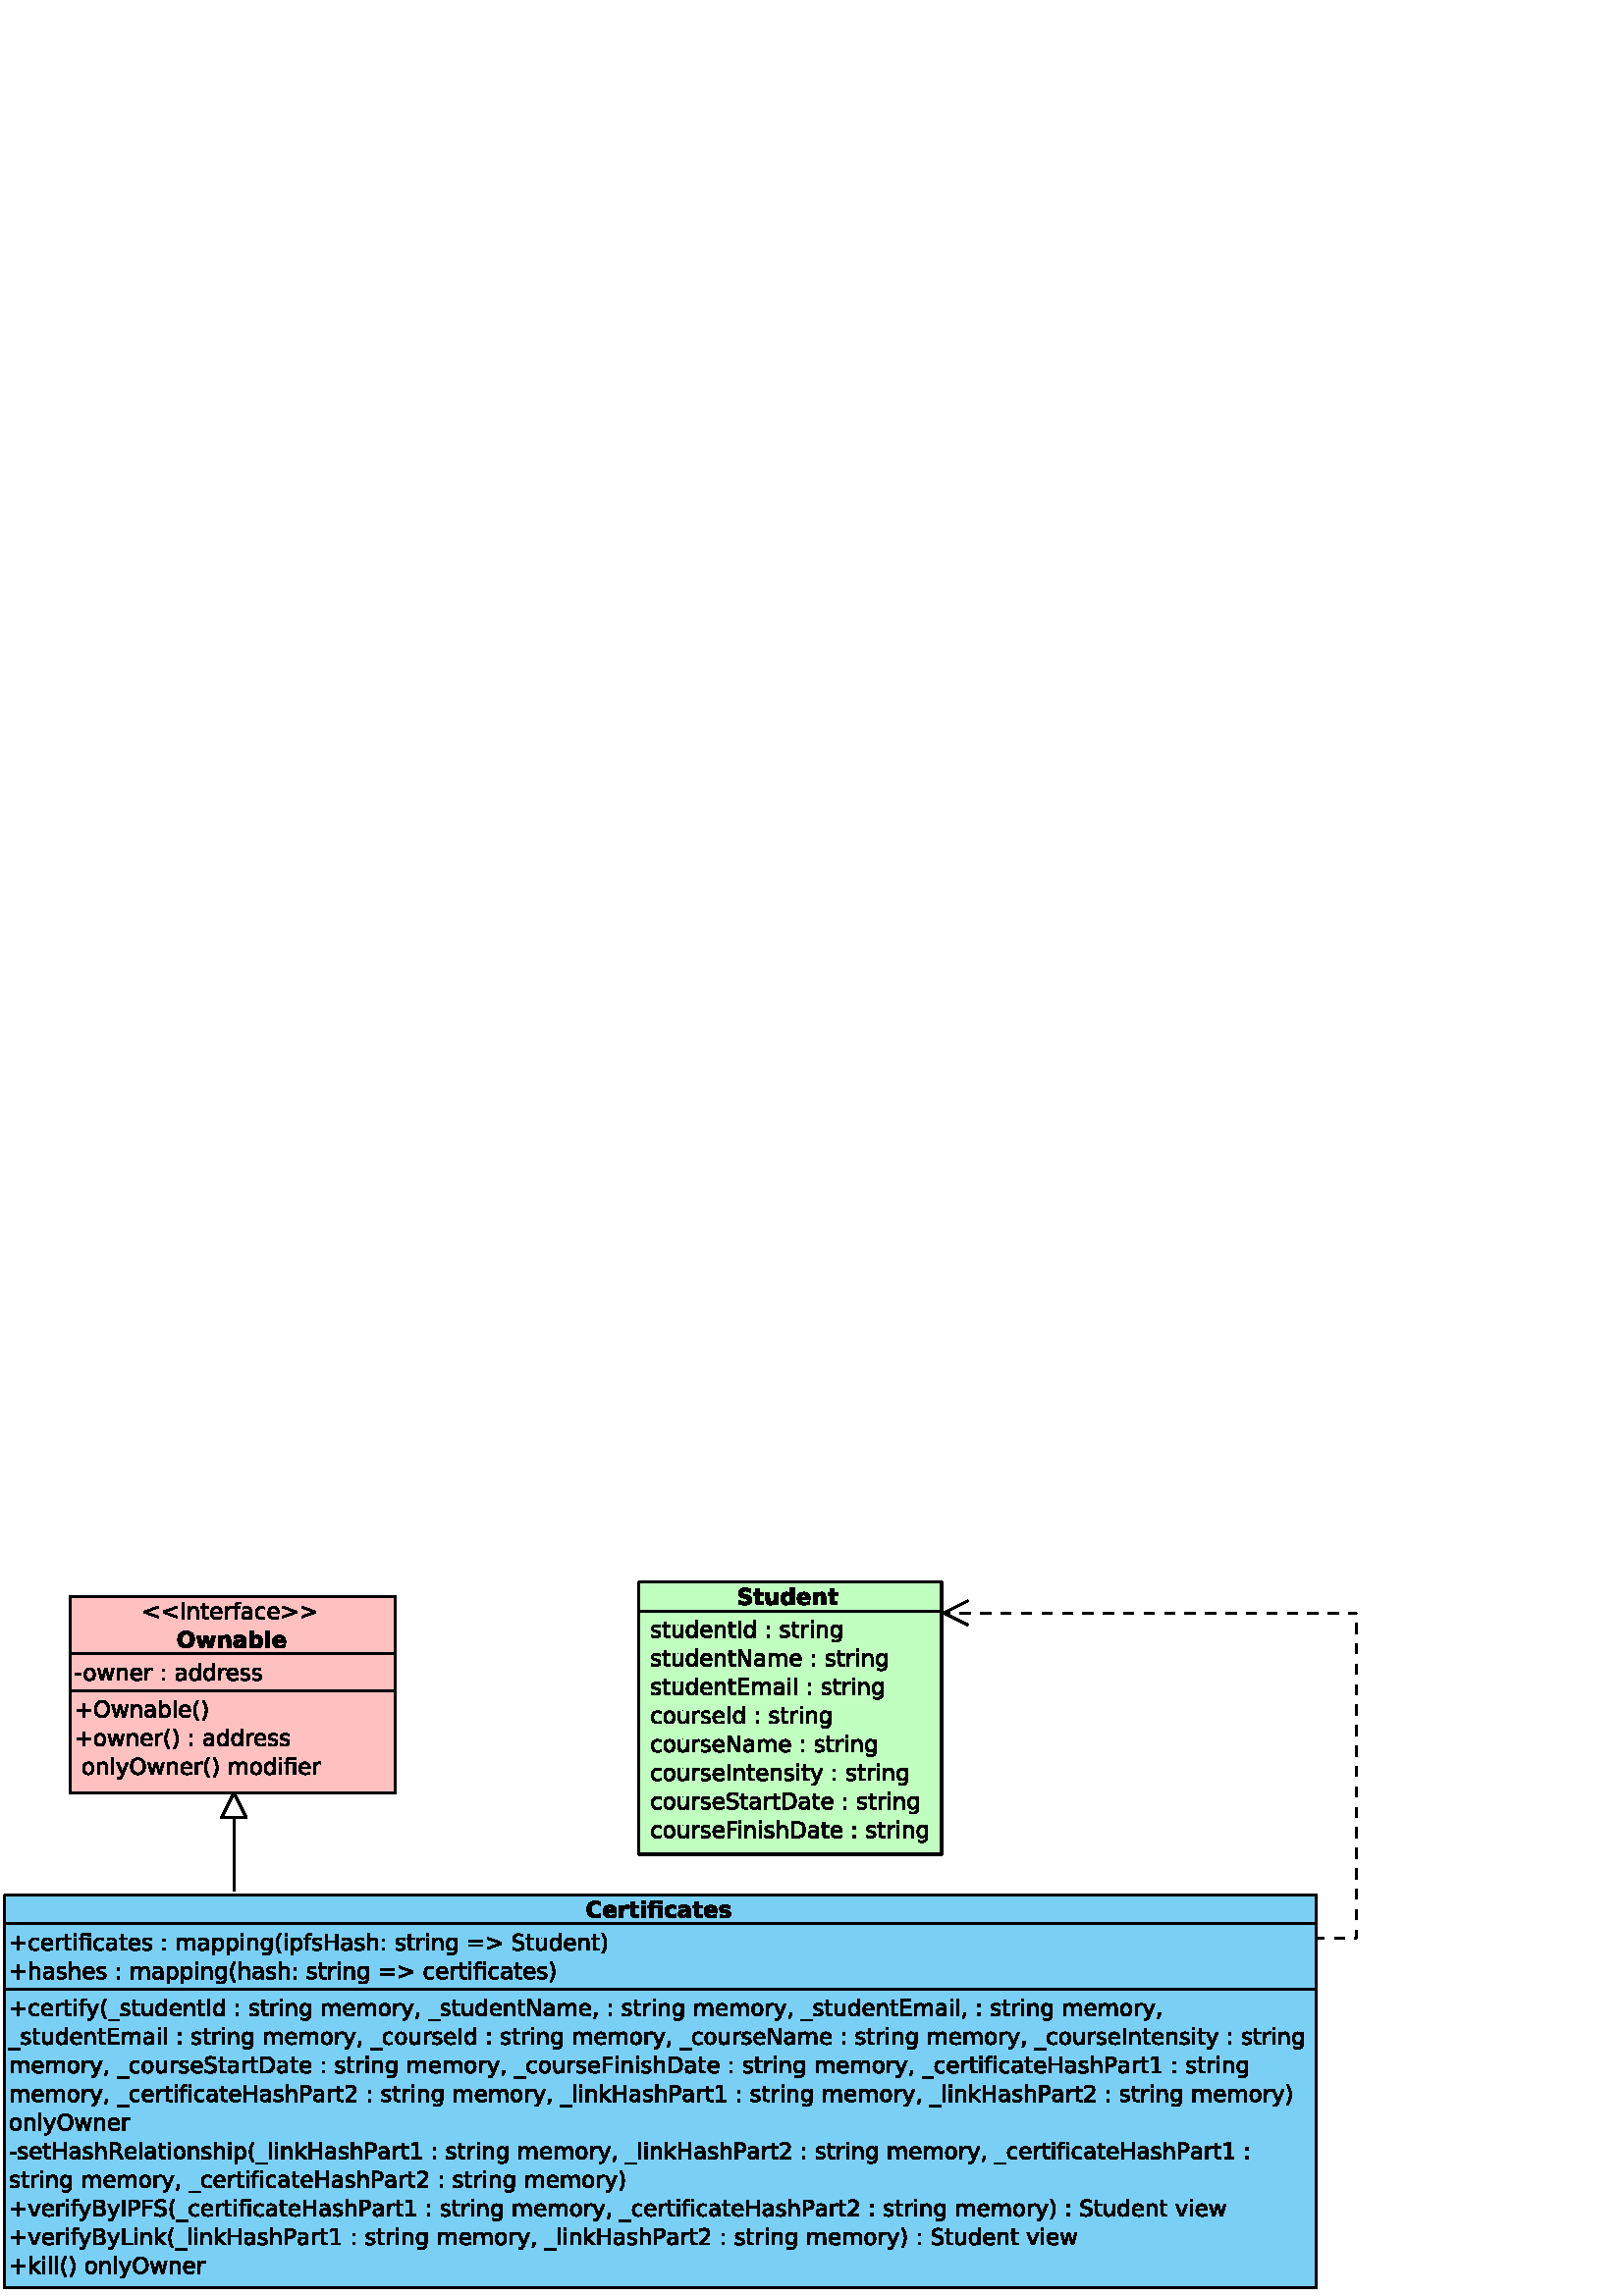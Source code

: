 %!PS-Adobe-3.0 EPSF-3.0
%%Pages: 1
%%DocumentData: Clean7Bit
%%LanguageLevel: 2
%%BoundingBox: 1 2 498 263
%%EndComments
%%BeginProlog
50 dict begin
/q { gsave } bind def
/Q { grestore } bind def
/cm { 6 array astore concat } bind def
/w { setlinewidth } bind def
/J { setlinecap } bind def
/j { setlinejoin } bind def
/M { setmiterlimit } bind def
/d { setdash } bind def
/m { moveto } bind def
/l { lineto } bind def
/c { curveto } bind def
/h { closepath } bind def
/re { exch dup neg 3 1 roll 5 3 roll moveto 0 rlineto
      0 exch rlineto 0 rlineto closepath } bind def
/S { stroke } bind def
/f { fill } bind def
/f* { eofill } bind def
/n { newpath } bind def
/W { clip } bind def
/W* { eoclip } bind def
/BT { } bind def
/ET { } bind def
/BDC { mark 3 1 roll /BDC pdfmark } bind def
/EMC { mark /EMC pdfmark } bind def
/cairo_store_point { /cairo_point_y exch def /cairo_point_x exch def } def
/Tj { show currentpoint cairo_store_point } bind def
/TJ {
  {
    dup
    type /stringtype eq
    { show } { -0.001 mul 0 cairo_font_matrix dtransform rmoveto } ifelse
  } forall
  currentpoint cairo_store_point
} bind def
/cairo_selectfont { cairo_font_matrix aload pop pop pop 0 0 6 array astore
    cairo_font exch selectfont cairo_point_x cairo_point_y moveto } bind def
/Tf { pop /cairo_font exch def /cairo_font_matrix where
      { pop cairo_selectfont } if } bind def
/Td { matrix translate cairo_font_matrix matrix concatmatrix dup
      /cairo_font_matrix exch def dup 4 get exch 5 get cairo_store_point
      /cairo_font where { pop cairo_selectfont } if } bind def
/Tm { 2 copy 8 2 roll 6 array astore /cairo_font_matrix exch def
      cairo_store_point /cairo_font where { pop cairo_selectfont } if } bind def
/g { setgray } bind def
/rg { setrgbcolor } bind def
/d1 { setcachedevice } bind def
/cairo_data_source {
  CairoDataIndex CairoData length lt
    { CairoData CairoDataIndex get /CairoDataIndex CairoDataIndex 1 add def }
    { () } ifelse
} def
/cairo_flush_ascii85_file { cairo_ascii85_file status { cairo_ascii85_file flushfile } if } def
/cairo_image { image cairo_flush_ascii85_file } def
/cairo_imagemask { imagemask cairo_flush_ascii85_file } def
%%EndProlog
%%BeginSetup
%%EndSetup
%%Page: 1 1
%%BeginPageSetup
%%PageBoundingBox: 1 2 498 263
%%EndPageSetup
q 1 2 497 261 rectclip
1 0 0 -1 0 263 cm q
Q q
229 0 124.5 109.25 re W n
q
229 0 125 110 re W n
  q
0.753 1 0.753 rg
234.25 1.25 111 99.75 re f
  Q
Q
q
229 0 125 110 re W n
  q
0 g
0.75 w
0 J
1 j
[] 0.0 d
1 M q 1 0 0 1 0 0 cm
234.25 1.25 111 99.75 re S Q
  Q
Q
q
229 0 125 110 re W n
  q
0 g
0.75 w
0 J
1 j
[] 0.0 d
1 M q 1 0 0 1 0 0 cm
234.25 11.75 m 345.25 11.75 l S Q
  Q
Q
Q q
234.25 11.75 111 89.25 re W n
q
234 11 112 90 re W n
  q
0 g
242.031 17.125 m 242.031 17.828 l 241.82 17.715 241.602 17.633 241.375 
17.578 c 241.145 17.527 240.91 17.5 240.672 17.5 c 240.305 17.5 240.031 
17.559 239.844 17.672 c 239.664 17.789 239.578 17.953 239.578 18.172 c 239.578
 18.352 239.641 18.492 239.766 18.594 c 239.898 18.688 240.164 18.777 240.562
 18.859 c 240.812 18.922 l 241.344 19.039 241.719 19.199 241.938 19.406 
c 242.156 19.605 242.266 19.887 242.266 20.25 c 242.266 20.68 242.098 21.012
 241.766 21.25 c 241.441 21.492 240.988 21.609 240.406 21.609 c 240.164 
21.609 239.91 21.582 239.641 21.531 c 239.379 21.492 239.109 21.422 238.828
 21.328 c 238.828 20.562 l 239.098 20.711 239.363 20.82 239.625 20.891 c
 239.895 20.965 240.16 21 240.422 21 c 240.766 21 241.031 20.945 241.219
 20.828 c 241.414 20.703 241.516 20.531 241.516 20.312 c 241.516 20.117 
241.445 19.965 241.312 19.859 c 241.176 19.746 240.875 19.637 240.406 19.531
 c 240.156 19.484 l 239.695 19.383 239.363 19.23 239.156 19.031 c 238.957
 18.836 238.859 18.559 238.859 18.203 c 238.859 17.789 239.004 17.465 239.297
 17.234 c 239.598 16.996 240.031 16.875 240.594 16.875 c 240.863 16.875 
241.117 16.898 241.359 16.938 c 241.598 16.98 241.82 17.043 242.031 17.125
 c h
242.031 17.125 m f
244.195 15.703 m 244.195 16.984 l 245.711 16.984 l 245.711 17.562 l 244.195
 17.562 l 244.195 20.016 l 244.195 20.383 244.242 20.617 244.336 20.719 
c 244.438 20.824 244.648 20.875 244.961 20.875 c 245.711 20.875 l 245.711
 21.5 l 244.961 21.5 l 244.387 21.5 243.992 21.398 243.773 21.188 c 243.555
 20.969 243.445 20.578 243.445 20.016 c 243.445 17.562 l 242.898 17.562 
l 242.898 16.984 l 243.445 16.984 l 243.445 15.703 l h
244.195 15.703 m f
246.621 19.719 m 246.621 16.984 l 247.355 16.984 l 247.355 19.688 l 247.355
 20.117 247.438 20.438 247.605 20.656 c 247.77 20.867 248.02 20.969 248.355
 20.969 c 248.762 20.969 249.078 20.844 249.309 20.594 c 249.535 20.336 
249.652 19.984 249.652 19.547 c 249.652 16.984 l 250.402 16.984 l 250.402
 21.5 l 249.652 21.5 l 249.652 20.812 l 249.473 21.086 249.266 21.289 249.027
 21.422 c 248.785 21.547 248.512 21.609 248.199 21.609 c 247.676 21.609 
247.281 21.453 247.012 21.141 c 246.75 20.82 246.621 20.344 246.621 19.719
 c h
248.48 16.875 m h
248.48 16.875 m f
254.902 17.672 m 254.902 15.234 l 255.637 15.234 l 255.637 21.5 l 254.902
 21.5 l 254.902 20.828 l 254.746 21.09 254.547 21.289 254.309 21.422 c 254.066
 21.547 253.781 21.609 253.449 21.609 c 252.906 21.609 252.465 21.398 252.121
 20.969 c 251.777 20.531 251.605 19.961 251.605 19.25 c 251.605 18.543 251.777
 17.969 252.121 17.531 c 252.465 17.094 252.906 16.875 253.449 16.875 c 
253.781 16.875 254.066 16.945 254.309 17.078 c 254.547 17.203 254.746 17.402
 254.902 17.672 c h
252.371 19.25 m 252.371 19.793 252.48 20.219 252.699 20.531 c 252.926 20.844
 253.238 21 253.637 21 c 254.02 21 254.328 20.844 254.559 20.531 c 254.785
 20.219 254.902 19.793 254.902 19.25 c 254.902 18.711 254.785 18.281 254.559
 17.969 c 254.328 17.656 254.02 17.5 253.637 17.5 c 253.238 17.5 252.926
 17.656 252.699 17.969 c 252.48 18.281 252.371 18.711 252.371 19.25 c h
252.371 19.25 m f
261.031 19.062 m 261.031 19.422 l 257.625 19.422 l 257.656 19.934 257.805
 20.324 258.078 20.594 c 258.359 20.855 258.742 20.984 259.234 20.984 c 
259.516 20.984 259.785 20.953 260.047 20.891 c 260.316 20.82 260.586 20.711
 260.859 20.562 c 260.859 21.266 l 260.586 21.383 260.312 21.465 260.031
 21.516 c 259.758 21.578 259.477 21.609 259.188 21.609 c 258.469 21.609 
257.895 21.402 257.469 20.984 c 257.051 20.57 256.844 20 256.844 19.281 
c 256.844 18.555 257.039 17.969 257.438 17.531 c 257.844 17.094 258.383 
16.875 259.062 16.875 c 259.664 16.875 260.145 17.074 260.5 17.469 c 260.852
 17.855 261.031 18.387 261.031 19.062 c h
260.281 18.844 m 260.281 18.438 260.164 18.117 259.938 17.875 c 259.719
 17.637 259.426 17.516 259.062 17.516 c 258.645 17.516 258.312 17.633 258.062
 17.859 c 257.82 18.09 257.68 18.418 257.641 18.844 c h
260.281 18.844 m f
265.996 18.781 m 265.996 21.5 l 265.246 21.5 l 265.246 18.797 l 265.246
 18.371 265.16 18.055 264.996 17.844 c 264.828 17.637 264.578 17.531 264.246
 17.531 c 263.848 17.531 263.535 17.664 263.309 17.922 c 263.078 18.172 
262.965 18.516 262.965 18.953 c 262.965 21.5 l 262.215 21.5 l 262.215 16.984
 l 262.965 16.984 l 262.965 17.688 l 263.141 17.418 263.348 17.215 263.59
 17.078 c 263.828 16.945 264.105 16.875 264.418 16.875 c 264.938 16.875 
265.328 17.039 265.59 17.359 c 265.859 17.684 265.996 18.156 265.996 18.781
 c h
265.996 18.781 m f
268.219 15.703 m 268.219 16.984 l 269.734 16.984 l 269.734 17.562 l 268.219
 17.562 l 268.219 20.016 l 268.219 20.383 268.266 20.617 268.359 20.719 
c 268.461 20.824 268.672 20.875 268.984 20.875 c 269.734 20.875 l 269.734
 21.5 l 268.984 21.5 l 268.41 21.5 268.016 21.398 267.797 21.188 c 267.578
 20.969 267.469 20.578 267.469 20.016 c 267.469 17.562 l 266.922 17.562 
l 266.922 16.984 l 267.469 16.984 l 267.469 15.703 l h
268.219 15.703 m f
270.754 15.484 0.812 6.016 re f
276.125 17.672 m 276.125 15.234 l 276.859 15.234 l 276.859 21.5 l 276.125
 21.5 l 276.125 20.828 l 275.969 21.09 275.77 21.289 275.531 21.422 c 275.289
 21.547 275.004 21.609 274.672 21.609 c 274.129 21.609 273.688 21.398 273.344
 20.969 c 273 20.531 272.828 19.961 272.828 19.25 c 272.828 18.543 273 17.969
 273.344 17.531 c 273.688 17.094 274.129 16.875 274.672 16.875 c 275.004
 16.875 275.289 16.945 275.531 17.078 c 275.77 17.203 275.969 17.402 276.125
 17.672 c h
273.594 19.25 m 273.594 19.793 273.703 20.219 273.922 20.531 c 274.148 
20.844 274.461 21 274.859 21 c 275.242 21 275.551 20.844 275.781 20.531 
c 276.008 20.219 276.125 19.793 276.125 19.25 c 276.125 18.711 276.008 18.281
 275.781 17.969 c 275.551 17.656 275.242 17.5 274.859 17.5 c 274.461 17.5
 274.148 17.656 273.922 17.969 c 273.703 18.281 273.594 18.711 273.594 19.25
 c h
273.594 19.25 m f
281.207 20.484 m 282.051 20.484 l 282.051 21.5 l 281.207 21.5 l h
281.207 17.234 m 282.051 17.234 l 282.051 18.25 l 281.207 18.25 l h
281.207 17.234 m f
289.309 17.125 m 289.309 17.828 l 289.098 17.715 288.879 17.633 288.652
 17.578 c 288.422 17.527 288.188 17.5 287.949 17.5 c 287.582 17.5 287.309
 17.559 287.121 17.672 c 286.941 17.789 286.855 17.953 286.855 18.172 c 
286.855 18.352 286.918 18.492 287.043 18.594 c 287.176 18.688 287.441 18.777
 287.84 18.859 c 288.09 18.922 l 288.621 19.039 288.996 19.199 289.215 19.406
 c 289.434 19.605 289.543 19.887 289.543 20.25 c 289.543 20.68 289.375 21.012
 289.043 21.25 c 288.719 21.492 288.266 21.609 287.684 21.609 c 287.441 
21.609 287.188 21.582 286.918 21.531 c 286.656 21.492 286.387 21.422 286.105
 21.328 c 286.105 20.562 l 286.375 20.711 286.641 20.82 286.902 20.891 c
 287.172 20.965 287.438 21 287.699 21 c 288.043 21 288.309 20.945 288.496
 20.828 c 288.691 20.703 288.793 20.531 288.793 20.312 c 288.793 20.117 
288.723 19.965 288.59 19.859 c 288.453 19.746 288.152 19.637 287.684 19.531
 c 287.434 19.484 l 286.973 19.383 286.641 19.23 286.434 19.031 c 286.234
 18.836 286.137 18.559 286.137 18.203 c 286.137 17.789 286.281 17.465 286.574
 17.234 c 286.875 16.996 287.309 16.875 287.871 16.875 c 288.141 16.875 
288.395 16.898 288.637 16.938 c 288.875 16.98 289.098 17.043 289.309 17.125
 c h
289.309 17.125 m f
291.469 15.703 m 291.469 16.984 l 292.984 16.984 l 292.984 17.562 l 291.469
 17.562 l 291.469 20.016 l 291.469 20.383 291.516 20.617 291.609 20.719 
c 291.711 20.824 291.922 20.875 292.234 20.875 c 292.984 20.875 l 292.984
 21.5 l 292.234 21.5 l 291.66 21.5 291.266 21.398 291.047 21.188 c 290.828
 20.969 290.719 20.578 290.719 20.016 c 290.719 17.562 l 290.172 17.562 
l 290.172 16.984 l 290.719 16.984 l 290.719 15.703 l h
291.469 15.703 m f
296.586 17.688 m 296.5 17.637 296.406 17.602 296.305 17.578 c 296.211 17.559
 296.105 17.547 295.992 17.547 c 295.574 17.547 295.25 17.684 295.023 17.953
 c 294.805 18.227 294.695 18.617 294.695 19.125 c 294.695 21.5 l 293.945
 21.5 l 293.945 16.984 l 294.695 16.984 l 294.695 17.688 l 294.852 17.418
 295.055 17.215 295.305 17.078 c 295.555 16.945 295.855 16.875 296.211 16.875
 c 296.262 16.875 296.32 16.883 296.383 16.891 c 296.445 16.902 296.512 
16.914 296.586 16.922 c h
296.586 17.688 m f
297.375 16.984 m 298.109 16.984 l 298.109 21.5 l 297.375 21.5 l h
297.375 15.234 m 298.109 15.234 l 298.109 16.172 l 297.375 16.172 l h
297.375 15.234 m f
303.414 18.781 m 303.414 21.5 l 302.664 21.5 l 302.664 18.797 l 302.664
 18.371 302.578 18.055 302.414 17.844 c 302.246 17.637 301.996 17.531 301.664
 17.531 c 301.266 17.531 300.953 17.664 300.727 17.922 c 300.496 18.172 
300.383 18.516 300.383 18.953 c 300.383 21.5 l 299.633 21.5 l 299.633 16.984
 l 300.383 16.984 l 300.383 17.688 l 300.559 17.418 300.766 17.215 301.008
 17.078 c 301.246 16.945 301.523 16.875 301.836 16.875 c 302.355 16.875 
302.746 17.039 303.008 17.359 c 303.277 17.684 303.414 18.156 303.414 18.781
 c h
303.414 18.781 m f
307.867 19.188 m 307.867 18.656 307.75 18.246 307.523 17.953 c 307.305 
17.652 306.996 17.5 306.602 17.5 c 306.203 17.5 305.891 17.652 305.664 17.953
 c 305.445 18.246 305.336 18.656 305.336 19.188 c 305.336 19.73 305.445 
20.148 305.664 20.438 c 305.891 20.73 306.203 20.875 306.602 20.875 c 306.996
 20.875 307.305 20.73 307.523 20.438 c 307.75 20.148 307.867 19.73 307.867
 19.188 c h
308.602 20.938 m 308.602 21.707 308.43 22.281 308.086 22.656 c 307.75 23.031
 307.23 23.219 306.523 23.219 c 306.262 23.219 306.016 23.195 305.789 23.156
 c 305.559 23.113 305.336 23.055 305.117 22.984 c 305.117 22.25 l 305.336
 22.375 305.547 22.461 305.758 22.516 c 305.977 22.578 306.195 22.609 306.414
 22.609 c 306.891 22.609 307.25 22.477 307.492 22.219 c 307.742 21.969 307.867
 21.586 307.867 21.078 c 307.867 20.703 l 307.711 20.977 307.512 21.18 307.273
 21.312 c 307.031 21.438 306.746 21.5 306.414 21.5 c 305.859 21.5 305.414
 21.293 305.07 20.875 c 304.734 20.449 304.57 19.887 304.57 19.188 c 304.57
 18.492 304.734 17.934 305.07 17.516 c 305.414 17.09 305.859 16.875 306.414
 16.875 c 306.746 16.875 307.031 16.945 307.273 17.078 c 307.512 17.215 
307.711 17.414 307.867 17.672 c 307.867 16.984 l 308.602 16.984 l h
308.602 20.938 m f
  Q
Q
q
234 11 112 90 re W n
  q
0 g
242.031 27.625 m 242.031 28.328 l 241.82 28.215 241.602 28.133 241.375 
28.078 c 241.145 28.027 240.91 28 240.672 28 c 240.305 28 240.031 28.059
 239.844 28.172 c 239.664 28.289 239.578 28.453 239.578 28.672 c 239.578
 28.852 239.641 28.992 239.766 29.094 c 239.898 29.188 240.164 29.277 240.562
 29.359 c 240.812 29.422 l 241.344 29.539 241.719 29.699 241.938 29.906 
c 242.156 30.105 242.266 30.387 242.266 30.75 c 242.266 31.18 242.098 31.512
 241.766 31.75 c 241.441 31.992 240.988 32.109 240.406 32.109 c 240.164 
32.109 239.91 32.082 239.641 32.031 c 239.379 31.992 239.109 31.922 238.828
 31.828 c 238.828 31.062 l 239.098 31.211 239.363 31.32 239.625 31.391 c
 239.895 31.465 240.16 31.5 240.422 31.5 c 240.766 31.5 241.031 31.445 241.219
 31.328 c 241.414 31.203 241.516 31.031 241.516 30.812 c 241.516 30.617 
241.445 30.465 241.312 30.359 c 241.176 30.246 240.875 30.137 240.406 30.031
 c 240.156 29.984 l 239.695 29.883 239.363 29.73 239.156 29.531 c 238.957
 29.336 238.859 29.059 238.859 28.703 c 238.859 28.289 239.004 27.965 239.297
 27.734 c 239.598 27.496 240.031 27.375 240.594 27.375 c 240.863 27.375 
241.117 27.398 241.359 27.438 c 241.598 27.48 241.82 27.543 242.031 27.625
 c h
242.031 27.625 m f
244.195 26.203 m 244.195 27.484 l 245.711 27.484 l 245.711 28.062 l 244.195
 28.062 l 244.195 30.516 l 244.195 30.883 244.242 31.117 244.336 31.219 
c 244.438 31.324 244.648 31.375 244.961 31.375 c 245.711 31.375 l 245.711
 32 l 244.961 32 l 244.387 32 243.992 31.898 243.773 31.688 c 243.555 31.469
 243.445 31.078 243.445 30.516 c 243.445 28.062 l 242.898 28.062 l 242.898
 27.484 l 243.445 27.484 l 243.445 26.203 l h
244.195 26.203 m f
246.621 30.219 m 246.621 27.484 l 247.355 27.484 l 247.355 30.188 l 247.355
 30.617 247.438 30.938 247.605 31.156 c 247.77 31.367 248.02 31.469 248.355
 31.469 c 248.762 31.469 249.078 31.344 249.309 31.094 c 249.535 30.836 
249.652 30.484 249.652 30.047 c 249.652 27.484 l 250.402 27.484 l 250.402
 32 l 249.652 32 l 249.652 31.312 l 249.473 31.586 249.266 31.789 249.027
 31.922 c 248.785 32.047 248.512 32.109 248.199 32.109 c 247.676 32.109 
247.281 31.953 247.012 31.641 c 246.75 31.32 246.621 30.844 246.621 30.219
 c h
248.48 27.375 m h
248.48 27.375 m f
254.902 28.172 m 254.902 25.734 l 255.637 25.734 l 255.637 32 l 254.902
 32 l 254.902 31.328 l 254.746 31.59 254.547 31.789 254.309 31.922 c 254.066
 32.047 253.781 32.109 253.449 32.109 c 252.906 32.109 252.465 31.898 252.121
 31.469 c 251.777 31.031 251.605 30.461 251.605 29.75 c 251.605 29.043 251.777
 28.469 252.121 28.031 c 252.465 27.594 252.906 27.375 253.449 27.375 c 
253.781 27.375 254.066 27.445 254.309 27.578 c 254.547 27.703 254.746 27.902
 254.902 28.172 c h
252.371 29.75 m 252.371 30.293 252.48 30.719 252.699 31.031 c 252.926 31.344
 253.238 31.5 253.637 31.5 c 254.02 31.5 254.328 31.344 254.559 31.031 c
 254.785 30.719 254.902 30.293 254.902 29.75 c 254.902 29.211 254.785 28.781
 254.559 28.469 c 254.328 28.156 254.02 28 253.637 28 c 253.238 28 252.926
 28.156 252.699 28.469 c 252.48 28.781 252.371 29.211 252.371 29.75 c h
252.371 29.75 m f
261.031 29.562 m 261.031 29.922 l 257.625 29.922 l 257.656 30.434 257.805
 30.824 258.078 31.094 c 258.359 31.355 258.742 31.484 259.234 31.484 c 
259.516 31.484 259.785 31.453 260.047 31.391 c 260.316 31.32 260.586 31.211
 260.859 31.062 c 260.859 31.766 l 260.586 31.883 260.312 31.965 260.031
 32.016 c 259.758 32.078 259.477 32.109 259.188 32.109 c 258.469 32.109 
257.895 31.902 257.469 31.484 c 257.051 31.07 256.844 30.5 256.844 29.781
 c 256.844 29.055 257.039 28.469 257.438 28.031 c 257.844 27.594 258.383
 27.375 259.062 27.375 c 259.664 27.375 260.145 27.574 260.5 27.969 c 260.852
 28.355 261.031 28.887 261.031 29.562 c h
260.281 29.344 m 260.281 28.938 260.164 28.617 259.938 28.375 c 259.719
 28.137 259.426 28.016 259.062 28.016 c 258.645 28.016 258.312 28.133 258.062
 28.359 c 257.82 28.59 257.68 28.918 257.641 29.344 c h
260.281 29.344 m f
265.996 29.281 m 265.996 32 l 265.246 32 l 265.246 29.297 l 265.246 28.871
 265.16 28.555 264.996 28.344 c 264.828 28.137 264.578 28.031 264.246 28.031
 c 263.848 28.031 263.535 28.164 263.309 28.422 c 263.078 28.672 262.965
 29.016 262.965 29.453 c 262.965 32 l 262.215 32 l 262.215 27.484 l 262.965
 27.484 l 262.965 28.188 l 263.141 27.918 263.348 27.715 263.59 27.578 c
 263.828 27.445 264.105 27.375 264.418 27.375 c 264.938 27.375 265.328 27.539
 265.59 27.859 c 265.859 28.184 265.996 28.656 265.996 29.281 c h
265.996 29.281 m f
268.219 26.203 m 268.219 27.484 l 269.734 27.484 l 269.734 28.062 l 268.219
 28.062 l 268.219 30.516 l 268.219 30.883 268.266 31.117 268.359 31.219 
c 268.461 31.324 268.672 31.375 268.984 31.375 c 269.734 31.375 l 269.734
 32 l 268.984 32 l 268.41 32 268.016 31.898 267.797 31.688 c 267.578 31.469
 267.469 31.078 267.469 30.516 c 267.469 28.062 l 266.922 28.062 l 266.922
 27.484 l 267.469 27.484 l 267.469 26.203 l h
268.219 26.203 m f
270.754 25.984 m 271.848 25.984 l 274.52 31.016 l 274.52 25.984 l 275.301
 25.984 l 275.301 32 l 274.207 32 l 271.535 26.969 l 271.535 32 l 270.754
 32 l h
270.754 25.984 m f
278.941 29.734 m 278.336 29.734 277.918 29.805 277.691 29.938 c 277.461
 30.074 277.348 30.309 277.348 30.641 c 277.348 30.902 277.43 31.109 277.598
 31.266 c 277.773 31.422 278.012 31.5 278.316 31.5 c 278.723 31.5 279.051
 31.355 279.301 31.062 c 279.551 30.773 279.676 30.383 279.676 29.891 c 
279.676 29.734 l h
280.426 29.422 m 280.426 32 l 279.676 32 l 279.676 31.312 l 279.508 31.586
 279.293 31.789 279.035 31.922 c 278.785 32.047 278.477 32.109 278.113 32.109
 c 277.652 32.109 277.289 31.984 277.02 31.734 c 276.746 31.477 276.613 
31.125 276.613 30.688 c 276.613 30.18 276.777 29.797 277.113 29.547 c 277.457
 29.289 277.965 29.156 278.645 29.156 c 279.676 29.156 l 279.676 29.078 
l 279.676 28.734 279.559 28.477 279.332 28.297 c 279.113 28.109 278.801 
28.016 278.395 28.016 c 278.133 28.016 277.883 28.047 277.645 28.109 c 277.402
 28.164 277.168 28.25 276.941 28.375 c 276.941 27.688 l 277.211 27.586 277.473
 27.508 277.723 27.453 c 277.98 27.402 278.23 27.375 278.473 27.375 c 279.129
 27.375 279.617 27.547 279.941 27.891 c 280.262 28.227 280.426 28.734 280.426
 29.422 c h
280.426 29.422 m f
285.469 28.359 m 285.645 28.027 285.863 27.781 286.125 27.625 c 286.383
 27.461 286.688 27.375 287.031 27.375 c 287.5 27.375 287.859 27.543 288.109
 27.875 c 288.367 28.199 288.5 28.668 288.5 29.281 c 288.5 32 l 287.766 
32 l 287.766 29.297 l 287.766 28.871 287.688 28.555 287.531 28.344 c 287.375
 28.137 287.141 28.031 286.828 28.031 c 286.441 28.031 286.141 28.164 285.922
 28.422 c 285.703 28.672 285.594 29.016 285.594 29.453 c 285.594 32 l 284.844
 32 l 284.844 29.297 l 284.844 28.859 284.766 28.543 284.609 28.344 c 284.453
 28.137 284.219 28.031 283.906 28.031 c 283.52 28.031 283.219 28.164 283
 28.422 c 282.781 28.672 282.672 29.016 282.672 29.453 c 282.672 32 l 281.922
 32 l 281.922 27.484 l 282.672 27.484 l 282.672 28.188 l 282.836 27.918 
283.035 27.715 283.266 27.578 c 283.504 27.445 283.785 27.375 284.109 27.375
 c 284.441 27.375 284.723 27.461 284.953 27.625 c 285.18 27.793 285.352 
28.039 285.469 28.359 c h
285.469 28.359 m f
293.855 29.562 m 293.855 29.922 l 290.449 29.922 l 290.48 30.434 290.629
 30.824 290.902 31.094 c 291.184 31.355 291.566 31.484 292.059 31.484 c 
292.34 31.484 292.609 31.453 292.871 31.391 c 293.141 31.32 293.41 31.211
 293.684 31.062 c 293.684 31.766 l 293.41 31.883 293.137 31.965 292.855 
32.016 c 292.582 32.078 292.301 32.109 292.012 32.109 c 291.293 32.109 290.719
 31.902 290.293 31.484 c 289.875 31.07 289.668 30.5 289.668 29.781 c 289.668
 29.055 289.863 28.469 290.262 28.031 c 290.668 27.594 291.207 27.375 291.887
 27.375 c 292.488 27.375 292.969 27.574 293.324 27.969 c 293.676 28.355 
293.855 28.887 293.855 29.562 c h
293.105 29.344 m 293.105 28.938 292.988 28.617 292.762 28.375 c 292.543
 28.137 292.25 28.016 291.887 28.016 c 291.469 28.016 291.137 28.133 290.887
 28.359 c 290.645 28.59 290.504 28.918 290.465 29.344 c h
293.105 29.344 m f
297.883 30.984 m 298.727 30.984 l 298.727 32 l 297.883 32 l h
297.883 27.734 m 298.727 27.734 l 298.727 28.75 l 297.883 28.75 l h
297.883 27.734 m f
305.984 27.625 m 305.984 28.328 l 305.773 28.215 305.555 28.133 305.328
 28.078 c 305.098 28.027 304.863 28 304.625 28 c 304.258 28 303.984 28.059
 303.797 28.172 c 303.617 28.289 303.531 28.453 303.531 28.672 c 303.531
 28.852 303.594 28.992 303.719 29.094 c 303.852 29.188 304.117 29.277 304.516
 29.359 c 304.766 29.422 l 305.297 29.539 305.672 29.699 305.891 29.906 
c 306.109 30.105 306.219 30.387 306.219 30.75 c 306.219 31.18 306.051 31.512
 305.719 31.75 c 305.395 31.992 304.941 32.109 304.359 32.109 c 304.117 
32.109 303.863 32.082 303.594 32.031 c 303.332 31.992 303.062 31.922 302.781
 31.828 c 302.781 31.062 l 303.051 31.211 303.316 31.32 303.578 31.391 c
 303.848 31.465 304.113 31.5 304.375 31.5 c 304.719 31.5 304.984 31.445 
305.172 31.328 c 305.367 31.203 305.469 31.031 305.469 30.812 c 305.469 
30.617 305.398 30.465 305.266 30.359 c 305.129 30.246 304.828 30.137 304.359
 30.031 c 304.109 29.984 l 303.648 29.883 303.316 29.73 303.109 29.531 c
 302.91 29.336 302.812 29.059 302.812 28.703 c 302.812 28.289 302.957 27.965
 303.25 27.734 c 303.551 27.496 303.984 27.375 304.547 27.375 c 304.816 
27.375 305.07 27.398 305.312 27.438 c 305.551 27.48 305.773 27.543 305.984
 27.625 c h
305.984 27.625 m f
308.148 26.203 m 308.148 27.484 l 309.664 27.484 l 309.664 28.062 l 308.148
 28.062 l 308.148 30.516 l 308.148 30.883 308.195 31.117 308.289 31.219 
c 308.391 31.324 308.602 31.375 308.914 31.375 c 309.664 31.375 l 309.664
 32 l 308.914 32 l 308.34 32 307.945 31.898 307.727 31.688 c 307.508 31.469
 307.398 31.078 307.398 30.516 c 307.398 28.062 l 306.852 28.062 l 306.852
 27.484 l 307.398 27.484 l 307.398 26.203 l h
308.148 26.203 m f
313.262 28.188 m 313.176 28.137 313.082 28.102 312.98 28.078 c 312.887 
28.059 312.781 28.047 312.668 28.047 c 312.25 28.047 311.926 28.184 311.699
 28.453 c 311.48 28.727 311.371 29.117 311.371 29.625 c 311.371 32 l 310.621
 32 l 310.621 27.484 l 311.371 27.484 l 311.371 28.188 l 311.527 27.918 
311.73 27.715 311.98 27.578 c 312.23 27.445 312.531 27.375 312.887 27.375
 c 312.938 27.375 312.996 27.383 313.059 27.391 c 313.121 27.402 313.188
 27.414 313.262 27.422 c h
313.262 28.188 m f
314.051 27.484 m 314.785 27.484 l 314.785 32 l 314.051 32 l h
314.051 25.734 m 314.785 25.734 l 314.785 26.672 l 314.051 26.672 l h
314.051 25.734 m f
320.09 29.281 m 320.09 32 l 319.34 32 l 319.34 29.297 l 319.34 28.871 319.254
 28.555 319.09 28.344 c 318.922 28.137 318.672 28.031 318.34 28.031 c 317.941
 28.031 317.629 28.164 317.402 28.422 c 317.172 28.672 317.059 29.016 317.059
 29.453 c 317.059 32 l 316.309 32 l 316.309 27.484 l 317.059 27.484 l 317.059
 28.188 l 317.234 27.918 317.441 27.715 317.684 27.578 c 317.922 27.445 
318.199 27.375 318.512 27.375 c 319.031 27.375 319.422 27.539 319.684 27.859
 c 319.953 28.184 320.09 28.656 320.09 29.281 c h
320.09 29.281 m f
324.547 29.688 m 324.547 29.156 324.43 28.746 324.203 28.453 c 323.984 
28.152 323.676 28 323.281 28 c 322.883 28 322.57 28.152 322.344 28.453 c
 322.125 28.746 322.016 29.156 322.016 29.688 c 322.016 30.23 322.125 30.648
 322.344 30.938 c 322.57 31.23 322.883 31.375 323.281 31.375 c 323.676 31.375
 323.984 31.23 324.203 30.938 c 324.43 30.648 324.547 30.23 324.547 29.688
 c h
325.281 31.438 m 325.281 32.207 325.109 32.781 324.766 33.156 c 324.43 
33.531 323.91 33.719 323.203 33.719 c 322.941 33.719 322.695 33.695 322.469
 33.656 c 322.238 33.613 322.016 33.555 321.797 33.484 c 321.797 32.75 l
 322.016 32.875 322.227 32.961 322.438 33.016 c 322.656 33.078 322.875 33.109
 323.094 33.109 c 323.57 33.109 323.93 32.977 324.172 32.719 c 324.422 32.469
 324.547 32.086 324.547 31.578 c 324.547 31.203 l 324.391 31.477 324.191
 31.68 323.953 31.812 c 323.711 31.938 323.426 32 323.094 32 c 322.539 32
 322.094 31.793 321.75 31.375 c 321.414 30.949 321.25 30.387 321.25 29.688
 c 321.25 28.992 321.414 28.434 321.75 28.016 c 322.094 27.59 322.539 27.375
 323.094 27.375 c 323.426 27.375 323.711 27.445 323.953 27.578 c 324.191
 27.715 324.391 27.914 324.547 28.172 c 324.547 27.484 l 325.281 27.484 
l h
325.281 31.438 m f
  Q
Q
q
234 11 112 90 re W n
  q
0 g
242.031 38.125 m 242.031 38.828 l 241.82 38.715 241.602 38.633 241.375 
38.578 c 241.145 38.527 240.91 38.5 240.672 38.5 c 240.305 38.5 240.031 
38.559 239.844 38.672 c 239.664 38.789 239.578 38.953 239.578 39.172 c 239.578
 39.352 239.641 39.492 239.766 39.594 c 239.898 39.688 240.164 39.777 240.562
 39.859 c 240.812 39.922 l 241.344 40.039 241.719 40.199 241.938 40.406 
c 242.156 40.605 242.266 40.887 242.266 41.25 c 242.266 41.68 242.098 42.012
 241.766 42.25 c 241.441 42.492 240.988 42.609 240.406 42.609 c 240.164 
42.609 239.91 42.582 239.641 42.531 c 239.379 42.492 239.109 42.422 238.828
 42.328 c 238.828 41.562 l 239.098 41.711 239.363 41.82 239.625 41.891 c
 239.895 41.965 240.16 42 240.422 42 c 240.766 42 241.031 41.945 241.219
 41.828 c 241.414 41.703 241.516 41.531 241.516 41.312 c 241.516 41.117 
241.445 40.965 241.312 40.859 c 241.176 40.746 240.875 40.637 240.406 40.531
 c 240.156 40.484 l 239.695 40.383 239.363 40.23 239.156 40.031 c 238.957
 39.836 238.859 39.559 238.859 39.203 c 238.859 38.789 239.004 38.465 239.297
 38.234 c 239.598 37.996 240.031 37.875 240.594 37.875 c 240.863 37.875 
241.117 37.898 241.359 37.938 c 241.598 37.98 241.82 38.043 242.031 38.125
 c h
242.031 38.125 m f
244.195 36.703 m 244.195 37.984 l 245.711 37.984 l 245.711 38.562 l 244.195
 38.562 l 244.195 41.016 l 244.195 41.383 244.242 41.617 244.336 41.719 
c 244.438 41.824 244.648 41.875 244.961 41.875 c 245.711 41.875 l 245.711
 42.5 l 244.961 42.5 l 244.387 42.5 243.992 42.398 243.773 42.188 c 243.555
 41.969 243.445 41.578 243.445 41.016 c 243.445 38.562 l 242.898 38.562 
l 242.898 37.984 l 243.445 37.984 l 243.445 36.703 l h
244.195 36.703 m f
246.621 40.719 m 246.621 37.984 l 247.355 37.984 l 247.355 40.688 l 247.355
 41.117 247.438 41.438 247.605 41.656 c 247.77 41.867 248.02 41.969 248.355
 41.969 c 248.762 41.969 249.078 41.844 249.309 41.594 c 249.535 41.336 
249.652 40.984 249.652 40.547 c 249.652 37.984 l 250.402 37.984 l 250.402
 42.5 l 249.652 42.5 l 249.652 41.812 l 249.473 42.086 249.266 42.289 249.027
 42.422 c 248.785 42.547 248.512 42.609 248.199 42.609 c 247.676 42.609 
247.281 42.453 247.012 42.141 c 246.75 41.82 246.621 41.344 246.621 40.719
 c h
248.48 37.875 m h
248.48 37.875 m f
254.902 38.672 m 254.902 36.234 l 255.637 36.234 l 255.637 42.5 l 254.902
 42.5 l 254.902 41.828 l 254.746 42.09 254.547 42.289 254.309 42.422 c 254.066
 42.547 253.781 42.609 253.449 42.609 c 252.906 42.609 252.465 42.398 252.121
 41.969 c 251.777 41.531 251.605 40.961 251.605 40.25 c 251.605 39.543 251.777
 38.969 252.121 38.531 c 252.465 38.094 252.906 37.875 253.449 37.875 c 
253.781 37.875 254.066 37.945 254.309 38.078 c 254.547 38.203 254.746 38.402
 254.902 38.672 c h
252.371 40.25 m 252.371 40.793 252.48 41.219 252.699 41.531 c 252.926 41.844
 253.238 42 253.637 42 c 254.02 42 254.328 41.844 254.559 41.531 c 254.785
 41.219 254.902 40.793 254.902 40.25 c 254.902 39.711 254.785 39.281 254.559
 38.969 c 254.328 38.656 254.02 38.5 253.637 38.5 c 253.238 38.5 252.926
 38.656 252.699 38.969 c 252.48 39.281 252.371 39.711 252.371 40.25 c h
252.371 40.25 m f
261.031 40.062 m 261.031 40.422 l 257.625 40.422 l 257.656 40.934 257.805
 41.324 258.078 41.594 c 258.359 41.855 258.742 41.984 259.234 41.984 c 
259.516 41.984 259.785 41.953 260.047 41.891 c 260.316 41.82 260.586 41.711
 260.859 41.562 c 260.859 42.266 l 260.586 42.383 260.312 42.465 260.031
 42.516 c 259.758 42.578 259.477 42.609 259.188 42.609 c 258.469 42.609 
257.895 42.402 257.469 41.984 c 257.051 41.57 256.844 41 256.844 40.281 
c 256.844 39.555 257.039 38.969 257.438 38.531 c 257.844 38.094 258.383 
37.875 259.062 37.875 c 259.664 37.875 260.145 38.074 260.5 38.469 c 260.852
 38.855 261.031 39.387 261.031 40.062 c h
260.281 39.844 m 260.281 39.438 260.164 39.117 259.938 38.875 c 259.719
 38.637 259.426 38.516 259.062 38.516 c 258.645 38.516 258.312 38.633 258.062
 38.859 c 257.82 39.09 257.68 39.418 257.641 39.844 c h
260.281 39.844 m f
265.996 39.781 m 265.996 42.5 l 265.246 42.5 l 265.246 39.797 l 265.246
 39.371 265.16 39.055 264.996 38.844 c 264.828 38.637 264.578 38.531 264.246
 38.531 c 263.848 38.531 263.535 38.664 263.309 38.922 c 263.078 39.172 
262.965 39.516 262.965 39.953 c 262.965 42.5 l 262.215 42.5 l 262.215 37.984
 l 262.965 37.984 l 262.965 38.688 l 263.141 38.418 263.348 38.215 263.59
 38.078 c 263.828 37.945 264.105 37.875 264.418 37.875 c 264.938 37.875 
265.328 38.039 265.59 38.359 c 265.859 38.684 265.996 39.156 265.996 39.781
 c h
265.996 39.781 m f
268.219 36.703 m 268.219 37.984 l 269.734 37.984 l 269.734 38.562 l 268.219
 38.562 l 268.219 41.016 l 268.219 41.383 268.266 41.617 268.359 41.719 
c 268.461 41.824 268.672 41.875 268.984 41.875 c 269.734 41.875 l 269.734
 42.5 l 268.984 42.5 l 268.41 42.5 268.016 42.398 267.797 42.188 c 267.578
 41.969 267.469 41.578 267.469 41.016 c 267.469 38.562 l 266.922 38.562 
l 266.922 37.984 l 267.469 37.984 l 267.469 36.703 l h
268.219 36.703 m f
270.754 36.484 m 274.551 36.484 l 274.551 37.172 l 271.566 37.172 l 271.566
 38.953 l 274.426 38.953 l 274.426 39.641 l 271.566 39.641 l 271.566 41.812
 l 274.629 41.812 l 274.629 42.5 l 270.754 42.5 l h
270.754 36.484 m f
279.461 38.859 m 279.637 38.527 279.855 38.281 280.117 38.125 c 280.375
 37.961 280.68 37.875 281.023 37.875 c 281.492 37.875 281.852 38.043 282.102
 38.375 c 282.359 38.699 282.492 39.168 282.492 39.781 c 282.492 42.5 l 
281.758 42.5 l 281.758 39.797 l 281.758 39.371 281.68 39.055 281.523 38.844
 c 281.367 38.637 281.133 38.531 280.82 38.531 c 280.434 38.531 280.133 
38.664 279.914 38.922 c 279.695 39.172 279.586 39.516 279.586 39.953 c 279.586
 42.5 l 278.836 42.5 l 278.836 39.797 l 278.836 39.359 278.758 39.043 278.602
 38.844 c 278.445 38.637 278.211 38.531 277.898 38.531 c 277.512 38.531 
277.211 38.664 276.992 38.922 c 276.773 39.172 276.664 39.516 276.664 39.953
 c 276.664 42.5 l 275.914 42.5 l 275.914 37.984 l 276.664 37.984 l 276.664
 38.688 l 276.828 38.418 277.027 38.215 277.258 38.078 c 277.496 37.945 
277.777 37.875 278.102 37.875 c 278.434 37.875 278.715 37.961 278.945 38.125
 c 279.172 38.293 279.344 38.539 279.461 38.859 c h
279.461 38.859 m f
286.031 40.234 m 285.426 40.234 285.008 40.305 284.781 40.438 c 284.551
 40.574 284.438 40.809 284.438 41.141 c 284.438 41.402 284.52 41.609 284.688
 41.766 c 284.863 41.922 285.102 42 285.406 42 c 285.812 42 286.141 41.855
 286.391 41.562 c 286.641 41.273 286.766 40.883 286.766 40.391 c 286.766
 40.234 l h
287.516 39.922 m 287.516 42.5 l 286.766 42.5 l 286.766 41.812 l 286.598
 42.086 286.383 42.289 286.125 42.422 c 285.875 42.547 285.566 42.609 285.203
 42.609 c 284.742 42.609 284.379 42.484 284.109 42.234 c 283.836 41.977 
283.703 41.625 283.703 41.188 c 283.703 40.68 283.867 40.297 284.203 40.047
 c 284.547 39.789 285.055 39.656 285.734 39.656 c 286.766 39.656 l 286.766
 39.578 l 286.766 39.234 286.648 38.977 286.422 38.797 c 286.203 38.609 
285.891 38.516 285.484 38.516 c 285.223 38.516 284.973 38.547 284.734 38.609
 c 284.492 38.664 284.258 38.75 284.031 38.875 c 284.031 38.188 l 284.301
 38.086 284.562 38.008 284.812 37.953 c 285.07 37.902 285.32 37.875 285.562
 37.875 c 286.219 37.875 286.707 38.047 287.031 38.391 c 287.352 38.727 
287.516 39.234 287.516 39.922 c h
287.516 39.922 m f
289.043 37.984 m 289.777 37.984 l 289.777 42.5 l 289.043 42.5 l h
289.043 36.234 m 289.777 36.234 l 289.777 37.172 l 289.043 37.172 l h
289.043 36.234 m f
291.332 36.234 0.734 6.266 re f
296.434 41.484 m 297.277 41.484 l 297.277 42.5 l 296.434 42.5 l h
296.434 38.234 m 297.277 38.234 l 297.277 39.25 l 296.434 39.25 l h
296.434 38.234 m f
304.535 38.125 m 304.535 38.828 l 304.324 38.715 304.105 38.633 303.879
 38.578 c 303.648 38.527 303.414 38.5 303.176 38.5 c 302.809 38.5 302.535
 38.559 302.348 38.672 c 302.168 38.789 302.082 38.953 302.082 39.172 c 
302.082 39.352 302.145 39.492 302.27 39.594 c 302.402 39.688 302.668 39.777
 303.066 39.859 c 303.316 39.922 l 303.848 40.039 304.223 40.199 304.441
 40.406 c 304.66 40.605 304.77 40.887 304.77 41.25 c 304.77 41.68 304.602
 42.012 304.27 42.25 c 303.945 42.492 303.492 42.609 302.91 42.609 c 302.668
 42.609 302.414 42.582 302.145 42.531 c 301.883 42.492 301.613 42.422 301.332
 42.328 c 301.332 41.562 l 301.602 41.711 301.867 41.82 302.129 41.891 c
 302.398 41.965 302.664 42 302.926 42 c 303.27 42 303.535 41.945 303.723
 41.828 c 303.918 41.703 304.02 41.531 304.02 41.312 c 304.02 41.117 303.949
 40.965 303.816 40.859 c 303.68 40.746 303.379 40.637 302.91 40.531 c 302.66
 40.484 l 302.199 40.383 301.867 40.23 301.66 40.031 c 301.461 39.836 301.363
 39.559 301.363 39.203 c 301.363 38.789 301.508 38.465 301.801 38.234 c 
302.102 37.996 302.535 37.875 303.098 37.875 c 303.367 37.875 303.621 37.898
 303.863 37.938 c 304.102 37.98 304.324 38.043 304.535 38.125 c h
304.535 38.125 m f
306.699 36.703 m 306.699 37.984 l 308.215 37.984 l 308.215 38.562 l 306.699
 38.562 l 306.699 41.016 l 306.699 41.383 306.746 41.617 306.84 41.719 c
 306.941 41.824 307.152 41.875 307.465 41.875 c 308.215 41.875 l 308.215
 42.5 l 307.465 42.5 l 306.891 42.5 306.496 42.398 306.277 42.188 c 306.059
 41.969 305.949 41.578 305.949 41.016 c 305.949 38.562 l 305.402 38.562 
l 305.402 37.984 l 305.949 37.984 l 305.949 36.703 l h
306.699 36.703 m f
311.812 38.688 m 311.727 38.637 311.633 38.602 311.531 38.578 c 311.438
 38.559 311.332 38.547 311.219 38.547 c 310.801 38.547 310.477 38.684 310.25
 38.953 c 310.031 39.227 309.922 39.617 309.922 40.125 c 309.922 42.5 l 
309.172 42.5 l 309.172 37.984 l 309.922 37.984 l 309.922 38.688 l 310.078
 38.418 310.281 38.215 310.531 38.078 c 310.781 37.945 311.082 37.875 311.438
 37.875 c 311.488 37.875 311.547 37.883 311.609 37.891 c 311.672 37.902 
311.738 37.914 311.812 37.922 c h
311.812 38.688 m f
312.602 37.984 m 313.336 37.984 l 313.336 42.5 l 312.602 42.5 l h
312.602 36.234 m 313.336 36.234 l 313.336 37.172 l 312.602 37.172 l h
312.602 36.234 m f
318.641 39.781 m 318.641 42.5 l 317.891 42.5 l 317.891 39.797 l 317.891
 39.371 317.805 39.055 317.641 38.844 c 317.473 38.637 317.223 38.531 316.891
 38.531 c 316.492 38.531 316.18 38.664 315.953 38.922 c 315.723 39.172 315.609
 39.516 315.609 39.953 c 315.609 42.5 l 314.859 42.5 l 314.859 37.984 l 
315.609 37.984 l 315.609 38.688 l 315.785 38.418 315.992 38.215 316.234 
38.078 c 316.473 37.945 316.75 37.875 317.062 37.875 c 317.582 37.875 317.973
 38.039 318.234 38.359 c 318.504 38.684 318.641 39.156 318.641 39.781 c 
h
318.641 39.781 m f
323.094 40.188 m 323.094 39.656 322.977 39.246 322.75 38.953 c 322.531 
38.652 322.223 38.5 321.828 38.5 c 321.43 38.5 321.117 38.652 320.891 38.953
 c 320.672 39.246 320.562 39.656 320.562 40.188 c 320.562 40.73 320.672 
41.148 320.891 41.438 c 321.117 41.73 321.43 41.875 321.828 41.875 c 322.223
 41.875 322.531 41.73 322.75 41.438 c 322.977 41.148 323.094 40.73 323.094
 40.188 c h
323.828 41.938 m 323.828 42.707 323.656 43.281 323.312 43.656 c 322.977
 44.031 322.457 44.219 321.75 44.219 c 321.488 44.219 321.242 44.195 321.016
 44.156 c 320.785 44.113 320.562 44.055 320.344 43.984 c 320.344 43.25 l
 320.562 43.375 320.773 43.461 320.984 43.516 c 321.203 43.578 321.422 43.609
 321.641 43.609 c 322.117 43.609 322.477 43.477 322.719 43.219 c 322.969
 42.969 323.094 42.586 323.094 42.078 c 323.094 41.703 l 322.938 41.977 
322.738 42.18 322.5 42.312 c 322.258 42.438 321.973 42.5 321.641 42.5 c 
321.086 42.5 320.641 42.293 320.297 41.875 c 319.961 41.449 319.797 40.887
 319.797 40.188 c 319.797 39.492 319.961 38.934 320.297 38.516 c 320.641
 38.09 321.086 37.875 321.641 37.875 c 321.973 37.875 322.258 37.945 322.5
 38.078 c 322.738 38.215 322.938 38.414 323.094 38.672 c 323.094 37.984 
l 323.828 37.984 l h
323.828 41.938 m f
  Q
Q
q
234 11 112 90 re W n
  q
0 g
242.406 48.656 m 242.406 49.359 l 242.188 49.246 241.973 49.164 241.766
 49.109 c 241.555 49.047 241.344 49.016 241.125 49.016 c 240.645 49.016 
240.27 49.168 240 49.469 c 239.738 49.773 239.609 50.199 239.609 50.75 c
 239.609 51.305 239.738 51.73 240 52.031 c 240.27 52.336 240.645 52.484 
241.125 52.484 c 241.344 52.484 241.555 52.461 241.766 52.406 c 241.973 
52.344 242.188 52.258 242.406 52.141 c 242.406 52.828 l 242.195 52.922 241.977
 52.992 241.75 53.031 c 241.531 53.082 241.297 53.109 241.047 53.109 c 240.367
 53.109 239.828 52.898 239.422 52.469 c 239.023 52.043 238.828 51.469 238.828
 50.75 c 238.828 50.012 239.031 49.434 239.438 49.016 c 239.844 48.59 240.395
 48.375 241.094 48.375 c 241.32 48.375 241.547 48.402 241.766 48.453 c 241.984
 48.496 242.195 48.562 242.406 48.656 c h
242.406 48.656 m f
245.453 49.016 m 245.047 49.016 244.727 49.172 244.5 49.484 c 244.27 49.789
 244.156 50.211 244.156 50.75 c 244.156 51.293 244.27 51.719 244.5 52.031
 c 244.727 52.336 245.047 52.484 245.453 52.484 c 245.848 52.484 246.16 
52.328 246.391 52.016 c 246.617 51.703 246.734 51.281 246.734 50.75 c 246.734
 50.219 246.617 49.797 246.391 49.484 c 246.16 49.172 245.848 49.016 245.453
 49.016 c h
245.453 48.375 m 246.098 48.375 246.602 48.59 246.969 49.016 c 247.332 
49.434 247.516 50.012 247.516 50.75 c 247.516 51.492 247.332 52.07 246.969
 52.484 c 246.602 52.902 246.098 53.109 245.453 53.109 c 244.805 53.109 
244.297 52.902 243.922 52.484 c 243.555 52.07 243.375 51.492 243.375 50.75
 c 243.375 50.012 243.555 49.434 243.922 49.016 c 244.297 48.59 244.805 
48.375 245.453 48.375 c h
245.453 48.375 m f
248.668 51.219 m 248.668 48.484 l 249.402 48.484 l 249.402 51.188 l 249.402
 51.617 249.484 51.938 249.652 52.156 c 249.816 52.367 250.066 52.469 250.402
 52.469 c 250.809 52.469 251.125 52.344 251.355 52.094 c 251.582 51.836 
251.699 51.484 251.699 51.047 c 251.699 48.484 l 252.449 48.484 l 252.449
 53 l 251.699 53 l 251.699 52.312 l 251.52 52.586 251.312 52.789 251.074
 52.922 c 250.832 53.047 250.559 53.109 250.246 53.109 c 249.723 53.109 
249.328 52.953 249.059 52.641 c 248.797 52.32 248.668 51.844 248.668 51.219
 c h
250.527 48.375 m h
250.527 48.375 m f
256.59 49.188 m 256.504 49.137 256.41 49.102 256.309 49.078 c 256.215 49.059
 256.109 49.047 255.996 49.047 c 255.578 49.047 255.254 49.184 255.027 49.453
 c 254.809 49.727 254.699 50.117 254.699 50.625 c 254.699 53 l 253.949 53
 l 253.949 48.484 l 254.699 48.484 l 254.699 49.188 l 254.855 48.918 255.059
 48.715 255.309 48.578 c 255.559 48.445 255.859 48.375 256.215 48.375 c 
256.266 48.375 256.324 48.383 256.387 48.391 c 256.449 48.402 256.516 48.414
 256.59 48.422 c h
256.59 49.188 m f
260.258 48.625 m 260.258 49.328 l 260.047 49.215 259.828 49.133 259.602
 49.078 c 259.371 49.027 259.137 49 258.898 49 c 258.531 49 258.258 49.059
 258.07 49.172 c 257.891 49.289 257.805 49.453 257.805 49.672 c 257.805 
49.852 257.867 49.992 257.992 50.094 c 258.125 50.188 258.391 50.277 258.789
 50.359 c 259.039 50.422 l 259.57 50.539 259.945 50.699 260.164 50.906 c
 260.383 51.105 260.492 51.387 260.492 51.75 c 260.492 52.18 260.324 52.512
 259.992 52.75 c 259.668 52.992 259.215 53.109 258.633 53.109 c 258.391 
53.109 258.137 53.082 257.867 53.031 c 257.605 52.992 257.336 52.922 257.055
 52.828 c 257.055 52.062 l 257.324 52.211 257.59 52.32 257.852 52.391 c 
258.121 52.465 258.387 52.5 258.648 52.5 c 258.992 52.5 259.258 52.445 259.445
 52.328 c 259.641 52.203 259.742 52.031 259.742 51.812 c 259.742 51.617 
259.672 51.465 259.539 51.359 c 259.402 51.246 259.102 51.137 258.633 51.031
 c 258.383 50.984 l 257.922 50.883 257.59 50.73 257.383 50.531 c 257.184
 50.336 257.086 50.059 257.086 49.703 c 257.086 49.289 257.23 48.965 257.523
 48.734 c 257.824 48.496 258.258 48.375 258.82 48.375 c 259.09 48.375 259.344
 48.398 259.586 48.438 c 259.824 48.48 260.047 48.543 260.258 48.625 c h
260.258 48.625 m f
265.543 50.562 m 265.543 50.922 l 262.137 50.922 l 262.168 51.434 262.316
 51.824 262.59 52.094 c 262.871 52.355 263.254 52.484 263.746 52.484 c 264.027
 52.484 264.297 52.453 264.559 52.391 c 264.828 52.32 265.098 52.211 265.371
 52.062 c 265.371 52.766 l 265.098 52.883 264.824 52.965 264.543 53.016 
c 264.27 53.078 263.988 53.109 263.699 53.109 c 262.98 53.109 262.406 52.902
 261.98 52.484 c 261.562 52.07 261.355 51.5 261.355 50.781 c 261.355 50.055
 261.551 49.469 261.949 49.031 c 262.355 48.594 262.895 48.375 263.574 48.375
 c 264.176 48.375 264.656 48.574 265.012 48.969 c 265.363 49.355 265.543
 49.887 265.543 50.562 c h
264.793 50.344 m 264.793 49.938 264.676 49.617 264.449 49.375 c 264.23 
49.137 263.938 49.016 263.574 49.016 c 263.156 49.016 262.824 49.133 262.574
 49.359 c 262.332 49.59 262.191 49.918 262.152 50.344 c h
264.793 50.344 m f
266.789 46.984 0.812 6.016 re f
272.16 49.172 m 272.16 46.734 l 272.895 46.734 l 272.895 53 l 272.16 53
 l 272.16 52.328 l 272.004 52.59 271.805 52.789 271.566 52.922 c 271.324
 53.047 271.039 53.109 270.707 53.109 c 270.164 53.109 269.723 52.898 269.379
 52.469 c 269.035 52.031 268.863 51.461 268.863 50.75 c 268.863 50.043 269.035
 49.469 269.379 49.031 c 269.723 48.594 270.164 48.375 270.707 48.375 c 
271.039 48.375 271.324 48.445 271.566 48.578 c 271.805 48.703 272.004 48.902
 272.16 49.172 c h
269.629 50.75 m 269.629 51.293 269.738 51.719 269.957 52.031 c 270.184 
52.344 270.496 52.5 270.895 52.5 c 271.277 52.5 271.586 52.344 271.816 52.031
 c 272.043 51.719 272.16 51.293 272.16 50.75 c 272.16 50.211 272.043 49.781
 271.816 49.469 c 271.586 49.156 271.277 49 270.895 49 c 270.496 49 270.184
 49.156 269.957 49.469 c 269.738 49.781 269.629 50.211 269.629 50.75 c h
269.629 50.75 m f
277.242 51.984 m 278.086 51.984 l 278.086 53 l 277.242 53 l h
277.242 48.734 m 278.086 48.734 l 278.086 49.75 l 277.242 49.75 l h
277.242 48.734 m f
285.344 48.625 m 285.344 49.328 l 285.133 49.215 284.914 49.133 284.688
 49.078 c 284.457 49.027 284.223 49 283.984 49 c 283.617 49 283.344 49.059
 283.156 49.172 c 282.977 49.289 282.891 49.453 282.891 49.672 c 282.891
 49.852 282.953 49.992 283.078 50.094 c 283.211 50.188 283.477 50.277 283.875
 50.359 c 284.125 50.422 l 284.656 50.539 285.031 50.699 285.25 50.906 c
 285.469 51.105 285.578 51.387 285.578 51.75 c 285.578 52.18 285.41 52.512
 285.078 52.75 c 284.754 52.992 284.301 53.109 283.719 53.109 c 283.477 
53.109 283.223 53.082 282.953 53.031 c 282.691 52.992 282.422 52.922 282.141
 52.828 c 282.141 52.062 l 282.41 52.211 282.676 52.32 282.938 52.391 c 
283.207 52.465 283.473 52.5 283.734 52.5 c 284.078 52.5 284.344 52.445 284.531
 52.328 c 284.727 52.203 284.828 52.031 284.828 51.812 c 284.828 51.617 
284.758 51.465 284.625 51.359 c 284.488 51.246 284.188 51.137 283.719 51.031
 c 283.469 50.984 l 283.008 50.883 282.676 50.73 282.469 50.531 c 282.27
 50.336 282.172 50.059 282.172 49.703 c 282.172 49.289 282.316 48.965 282.609
 48.734 c 282.91 48.496 283.344 48.375 283.906 48.375 c 284.176 48.375 284.43
 48.398 284.672 48.438 c 284.91 48.48 285.133 48.543 285.344 48.625 c h
285.344 48.625 m f
287.508 47.203 m 287.508 48.484 l 289.023 48.484 l 289.023 49.062 l 287.508
 49.062 l 287.508 51.516 l 287.508 51.883 287.555 52.117 287.648 52.219 
c 287.75 52.324 287.961 52.375 288.273 52.375 c 289.023 52.375 l 289.023
 53 l 288.273 53 l 287.699 53 287.305 52.898 287.086 52.688 c 286.867 52.469
 286.758 52.078 286.758 51.516 c 286.758 49.062 l 286.211 49.062 l 286.211
 48.484 l 286.758 48.484 l 286.758 47.203 l h
287.508 47.203 m f
292.621 49.188 m 292.535 49.137 292.441 49.102 292.34 49.078 c 292.246 
49.059 292.141 49.047 292.027 49.047 c 291.609 49.047 291.285 49.184 291.059
 49.453 c 290.84 49.727 290.73 50.117 290.73 50.625 c 290.73 53 l 289.98
 53 l 289.98 48.484 l 290.73 48.484 l 290.73 49.188 l 290.887 48.918 291.09
 48.715 291.34 48.578 c 291.59 48.445 291.891 48.375 292.246 48.375 c 292.297
 48.375 292.355 48.383 292.418 48.391 c 292.48 48.402 292.547 48.414 292.621
 48.422 c h
292.621 49.188 m f
293.41 48.484 m 294.145 48.484 l 294.145 53 l 293.41 53 l h
293.41 46.734 m 294.145 46.734 l 294.145 47.672 l 293.41 47.672 l h
293.41 46.734 m f
299.449 50.281 m 299.449 53 l 298.699 53 l 298.699 50.297 l 298.699 49.871
 298.613 49.555 298.449 49.344 c 298.281 49.137 298.031 49.031 297.699 49.031
 c 297.301 49.031 296.988 49.164 296.762 49.422 c 296.531 49.672 296.418
 50.016 296.418 50.453 c 296.418 53 l 295.668 53 l 295.668 48.484 l 296.418
 48.484 l 296.418 49.188 l 296.594 48.918 296.801 48.715 297.043 48.578 
c 297.281 48.445 297.559 48.375 297.871 48.375 c 298.391 48.375 298.781 
48.539 299.043 48.859 c 299.312 49.184 299.449 49.656 299.449 50.281 c h
299.449 50.281 m f
303.906 50.688 m 303.906 50.156 303.789 49.746 303.562 49.453 c 303.344
 49.152 303.035 49 302.641 49 c 302.242 49 301.93 49.152 301.703 49.453 
c 301.484 49.746 301.375 50.156 301.375 50.688 c 301.375 51.23 301.484 51.648
 301.703 51.938 c 301.93 52.23 302.242 52.375 302.641 52.375 c 303.035 52.375
 303.344 52.23 303.562 51.938 c 303.789 51.648 303.906 51.23 303.906 50.688
 c h
304.641 52.438 m 304.641 53.207 304.469 53.781 304.125 54.156 c 303.789
 54.531 303.27 54.719 302.562 54.719 c 302.301 54.719 302.055 54.695 301.828
 54.656 c 301.598 54.613 301.375 54.555 301.156 54.484 c 301.156 53.75 l
 301.375 53.875 301.586 53.961 301.797 54.016 c 302.016 54.078 302.234 54.109
 302.453 54.109 c 302.93 54.109 303.289 53.977 303.531 53.719 c 303.781 
53.469 303.906 53.086 303.906 52.578 c 303.906 52.203 l 303.75 52.477 303.551
 52.68 303.312 52.812 c 303.07 52.938 302.785 53 302.453 53 c 301.898 53
 301.453 52.793 301.109 52.375 c 300.773 51.949 300.609 51.387 300.609 50.688
 c 300.609 49.992 300.773 49.434 301.109 49.016 c 301.453 48.59 301.898 
48.375 302.453 48.375 c 302.785 48.375 303.07 48.445 303.312 48.578 c 303.551
 48.715 303.75 48.914 303.906 49.172 c 303.906 48.484 l 304.641 48.484 l
 h
304.641 52.438 m f
  Q
Q
q
234 11 112 90 re W n
  q
0 g
242.406 59.156 m 242.406 59.859 l 242.188 59.746 241.973 59.664 241.766
 59.609 c 241.555 59.547 241.344 59.516 241.125 59.516 c 240.645 59.516 
240.27 59.668 240 59.969 c 239.738 60.273 239.609 60.699 239.609 61.25 c
 239.609 61.805 239.738 62.23 240 62.531 c 240.27 62.836 240.645 62.984 
241.125 62.984 c 241.344 62.984 241.555 62.961 241.766 62.906 c 241.973 
62.844 242.188 62.758 242.406 62.641 c 242.406 63.328 l 242.195 63.422 241.977
 63.492 241.75 63.531 c 241.531 63.582 241.297 63.609 241.047 63.609 c 240.367
 63.609 239.828 63.398 239.422 62.969 c 239.023 62.543 238.828 61.969 238.828
 61.25 c 238.828 60.512 239.031 59.934 239.438 59.516 c 239.844 59.09 240.395
 58.875 241.094 58.875 c 241.32 58.875 241.547 58.902 241.766 58.953 c 241.984
 58.996 242.195 59.062 242.406 59.156 c h
242.406 59.156 m f
245.453 59.516 m 245.047 59.516 244.727 59.672 244.5 59.984 c 244.27 60.289
 244.156 60.711 244.156 61.25 c 244.156 61.793 244.27 62.219 244.5 62.531
 c 244.727 62.836 245.047 62.984 245.453 62.984 c 245.848 62.984 246.16 
62.828 246.391 62.516 c 246.617 62.203 246.734 61.781 246.734 61.25 c 246.734
 60.719 246.617 60.297 246.391 59.984 c 246.16 59.672 245.848 59.516 245.453
 59.516 c h
245.453 58.875 m 246.098 58.875 246.602 59.09 246.969 59.516 c 247.332 
59.934 247.516 60.512 247.516 61.25 c 247.516 61.992 247.332 62.57 246.969
 62.984 c 246.602 63.402 246.098 63.609 245.453 63.609 c 244.805 63.609 
244.297 63.402 243.922 62.984 c 243.555 62.57 243.375 61.992 243.375 61.25
 c 243.375 60.512 243.555 59.934 243.922 59.516 c 244.297 59.09 244.805 
58.875 245.453 58.875 c h
245.453 58.875 m f
248.668 61.719 m 248.668 58.984 l 249.402 58.984 l 249.402 61.688 l 249.402
 62.117 249.484 62.438 249.652 62.656 c 249.816 62.867 250.066 62.969 250.402
 62.969 c 250.809 62.969 251.125 62.844 251.355 62.594 c 251.582 62.336 
251.699 61.984 251.699 61.547 c 251.699 58.984 l 252.449 58.984 l 252.449
 63.5 l 251.699 63.5 l 251.699 62.812 l 251.52 63.086 251.312 63.289 251.074
 63.422 c 250.832 63.547 250.559 63.609 250.246 63.609 c 249.723 63.609 
249.328 63.453 249.059 63.141 c 248.797 62.82 248.668 62.344 248.668 61.719
 c h
250.527 58.875 m h
250.527 58.875 m f
256.59 59.688 m 256.504 59.637 256.41 59.602 256.309 59.578 c 256.215 59.559
 256.109 59.547 255.996 59.547 c 255.578 59.547 255.254 59.684 255.027 59.953
 c 254.809 60.227 254.699 60.617 254.699 61.125 c 254.699 63.5 l 253.949
 63.5 l 253.949 58.984 l 254.699 58.984 l 254.699 59.688 l 254.855 59.418
 255.059 59.215 255.309 59.078 c 255.559 58.945 255.859 58.875 256.215 58.875
 c 256.266 58.875 256.324 58.883 256.387 58.891 c 256.449 58.902 256.516
 58.914 256.59 58.922 c h
256.59 59.688 m f
260.258 59.125 m 260.258 59.828 l 260.047 59.715 259.828 59.633 259.602
 59.578 c 259.371 59.527 259.137 59.5 258.898 59.5 c 258.531 59.5 258.258
 59.559 258.07 59.672 c 257.891 59.789 257.805 59.953 257.805 60.172 c 257.805
 60.352 257.867 60.492 257.992 60.594 c 258.125 60.688 258.391 60.777 258.789
 60.859 c 259.039 60.922 l 259.57 61.039 259.945 61.199 260.164 61.406 c
 260.383 61.605 260.492 61.887 260.492 62.25 c 260.492 62.68 260.324 63.012
 259.992 63.25 c 259.668 63.492 259.215 63.609 258.633 63.609 c 258.391 
63.609 258.137 63.582 257.867 63.531 c 257.605 63.492 257.336 63.422 257.055
 63.328 c 257.055 62.562 l 257.324 62.711 257.59 62.82 257.852 62.891 c 
258.121 62.965 258.387 63 258.648 63 c 258.992 63 259.258 62.945 259.445
 62.828 c 259.641 62.703 259.742 62.531 259.742 62.312 c 259.742 62.117 
259.672 61.965 259.539 61.859 c 259.402 61.746 259.102 61.637 258.633 61.531
 c 258.383 61.484 l 257.922 61.383 257.59 61.23 257.383 61.031 c 257.184
 60.836 257.086 60.559 257.086 60.203 c 257.086 59.789 257.23 59.465 257.523
 59.234 c 257.824 58.996 258.258 58.875 258.82 58.875 c 259.09 58.875 259.344
 58.898 259.586 58.938 c 259.824 58.98 260.047 59.043 260.258 59.125 c h
260.258 59.125 m f
265.543 61.062 m 265.543 61.422 l 262.137 61.422 l 262.168 61.934 262.316
 62.324 262.59 62.594 c 262.871 62.855 263.254 62.984 263.746 62.984 c 264.027
 62.984 264.297 62.953 264.559 62.891 c 264.828 62.82 265.098 62.711 265.371
 62.562 c 265.371 63.266 l 265.098 63.383 264.824 63.465 264.543 63.516 
c 264.27 63.578 263.988 63.609 263.699 63.609 c 262.98 63.609 262.406 63.402
 261.98 62.984 c 261.562 62.57 261.355 62 261.355 61.281 c 261.355 60.555
 261.551 59.969 261.949 59.531 c 262.355 59.094 262.895 58.875 263.574 58.875
 c 264.176 58.875 264.656 59.074 265.012 59.469 c 265.363 59.855 265.543
 60.387 265.543 61.062 c h
264.793 60.844 m 264.793 60.438 264.676 60.117 264.449 59.875 c 264.23 
59.637 263.938 59.516 263.574 59.516 c 263.156 59.516 262.824 59.633 262.574
 59.859 c 262.332 60.09 262.191 60.418 262.152 60.844 c h
264.793 60.844 m f
266.789 57.484 m 267.883 57.484 l 270.555 62.516 l 270.555 57.484 l 271.336
 57.484 l 271.336 63.5 l 270.242 63.5 l 267.57 58.469 l 267.57 63.5 l 266.789
 63.5 l h
266.789 57.484 m f
274.977 61.234 m 274.371 61.234 273.953 61.305 273.727 61.438 c 273.496
 61.574 273.383 61.809 273.383 62.141 c 273.383 62.402 273.465 62.609 273.633
 62.766 c 273.809 62.922 274.047 63 274.352 63 c 274.758 63 275.086 62.855
 275.336 62.562 c 275.586 62.273 275.711 61.883 275.711 61.391 c 275.711
 61.234 l h
276.461 60.922 m 276.461 63.5 l 275.711 63.5 l 275.711 62.812 l 275.543
 63.086 275.328 63.289 275.07 63.422 c 274.82 63.547 274.512 63.609 274.148
 63.609 c 273.688 63.609 273.324 63.484 273.055 63.234 c 272.781 62.977 
272.648 62.625 272.648 62.188 c 272.648 61.68 272.812 61.297 273.148 61.047
 c 273.492 60.789 274 60.656 274.68 60.656 c 275.711 60.656 l 275.711 60.578
 l 275.711 60.234 275.594 59.977 275.367 59.797 c 275.148 59.609 274.836
 59.516 274.43 59.516 c 274.168 59.516 273.918 59.547 273.68 59.609 c 273.438
 59.664 273.203 59.75 272.977 59.875 c 272.977 59.188 l 273.246 59.086 273.508
 59.008 273.758 58.953 c 274.016 58.902 274.266 58.875 274.508 58.875 c 
275.164 58.875 275.652 59.047 275.977 59.391 c 276.297 59.727 276.461 60.234
 276.461 60.922 c h
276.461 60.922 m f
281.508 59.859 m 281.684 59.527 281.902 59.281 282.164 59.125 c 282.422
 58.961 282.727 58.875 283.07 58.875 c 283.539 58.875 283.898 59.043 284.148
 59.375 c 284.406 59.699 284.539 60.168 284.539 60.781 c 284.539 63.5 l 
283.805 63.5 l 283.805 60.797 l 283.805 60.371 283.727 60.055 283.57 59.844
 c 283.414 59.637 283.18 59.531 282.867 59.531 c 282.48 59.531 282.18 59.664
 281.961 59.922 c 281.742 60.172 281.633 60.516 281.633 60.953 c 281.633
 63.5 l 280.883 63.5 l 280.883 60.797 l 280.883 60.359 280.805 60.043 280.648
 59.844 c 280.492 59.637 280.258 59.531 279.945 59.531 c 279.559 59.531 
279.258 59.664 279.039 59.922 c 278.82 60.172 278.711 60.516 278.711 60.953
 c 278.711 63.5 l 277.961 63.5 l 277.961 58.984 l 278.711 58.984 l 278.711
 59.688 l 278.875 59.418 279.074 59.215 279.305 59.078 c 279.543 58.945 
279.824 58.875 280.148 58.875 c 280.48 58.875 280.762 58.961 280.992 59.125
 c 281.219 59.293 281.391 59.539 281.508 59.859 c h
281.508 59.859 m f
289.891 61.062 m 289.891 61.422 l 286.484 61.422 l 286.516 61.934 286.664
 62.324 286.938 62.594 c 287.219 62.855 287.602 62.984 288.094 62.984 c 
288.375 62.984 288.645 62.953 288.906 62.891 c 289.176 62.82 289.445 62.711
 289.719 62.562 c 289.719 63.266 l 289.445 63.383 289.172 63.465 288.891
 63.516 c 288.617 63.578 288.336 63.609 288.047 63.609 c 287.328 63.609 
286.754 63.402 286.328 62.984 c 285.91 62.57 285.703 62 285.703 61.281 c
 285.703 60.555 285.898 59.969 286.297 59.531 c 286.703 59.094 287.242 58.875
 287.922 58.875 c 288.523 58.875 289.004 59.074 289.359 59.469 c 289.711
 59.855 289.891 60.387 289.891 61.062 c h
289.141 60.844 m 289.141 60.438 289.023 60.117 288.797 59.875 c 288.578
 59.637 288.285 59.516 287.922 59.516 c 287.504 59.516 287.172 59.633 286.922
 59.859 c 286.68 60.09 286.539 60.418 286.5 60.844 c h
289.141 60.844 m f
293.922 62.484 m 294.766 62.484 l 294.766 63.5 l 293.922 63.5 l h
293.922 59.234 m 294.766 59.234 l 294.766 60.25 l 293.922 60.25 l h
293.922 59.234 m f
302.023 59.125 m 302.023 59.828 l 301.812 59.715 301.594 59.633 301.367
 59.578 c 301.137 59.527 300.902 59.5 300.664 59.5 c 300.297 59.5 300.023
 59.559 299.836 59.672 c 299.656 59.789 299.57 59.953 299.57 60.172 c 299.57
 60.352 299.633 60.492 299.758 60.594 c 299.891 60.688 300.156 60.777 300.555
 60.859 c 300.805 60.922 l 301.336 61.039 301.711 61.199 301.93 61.406 c
 302.148 61.605 302.258 61.887 302.258 62.25 c 302.258 62.68 302.09 63.012
 301.758 63.25 c 301.434 63.492 300.98 63.609 300.398 63.609 c 300.156 63.609
 299.902 63.582 299.633 63.531 c 299.371 63.492 299.102 63.422 298.82 63.328
 c 298.82 62.562 l 299.09 62.711 299.355 62.82 299.617 62.891 c 299.887 
62.965 300.152 63 300.414 63 c 300.758 63 301.023 62.945 301.211 62.828 
c 301.406 62.703 301.508 62.531 301.508 62.312 c 301.508 62.117 301.438 
61.965 301.305 61.859 c 301.168 61.746 300.867 61.637 300.398 61.531 c 300.148
 61.484 l 299.688 61.383 299.355 61.23 299.148 61.031 c 298.949 60.836 298.852
 60.559 298.852 60.203 c 298.852 59.789 298.996 59.465 299.289 59.234 c 
299.59 58.996 300.023 58.875 300.586 58.875 c 300.855 58.875 301.109 58.898
 301.352 58.938 c 301.59 58.98 301.812 59.043 302.023 59.125 c h
302.023 59.125 m f
304.184 57.703 m 304.184 58.984 l 305.699 58.984 l 305.699 59.562 l 304.184
 59.562 l 304.184 62.016 l 304.184 62.383 304.23 62.617 304.324 62.719 c
 304.426 62.824 304.637 62.875 304.949 62.875 c 305.699 62.875 l 305.699
 63.5 l 304.949 63.5 l 304.375 63.5 303.98 63.398 303.762 63.188 c 303.543
 62.969 303.434 62.578 303.434 62.016 c 303.434 59.562 l 302.887 59.562 
l 302.887 58.984 l 303.434 58.984 l 303.434 57.703 l h
304.184 57.703 m f
309.297 59.688 m 309.211 59.637 309.117 59.602 309.016 59.578 c 308.922
 59.559 308.816 59.547 308.703 59.547 c 308.285 59.547 307.961 59.684 307.734
 59.953 c 307.516 60.227 307.406 60.617 307.406 61.125 c 307.406 63.5 l 
306.656 63.5 l 306.656 58.984 l 307.406 58.984 l 307.406 59.688 l 307.562
 59.418 307.766 59.215 308.016 59.078 c 308.266 58.945 308.566 58.875 308.922
 58.875 c 308.973 58.875 309.031 58.883 309.094 58.891 c 309.156 58.902 
309.223 58.914 309.297 58.922 c h
309.297 59.688 m f
310.09 58.984 m 310.824 58.984 l 310.824 63.5 l 310.09 63.5 l h
310.09 57.234 m 310.824 57.234 l 310.824 58.172 l 310.09 58.172 l h
310.09 57.234 m f
316.125 60.781 m 316.125 63.5 l 315.375 63.5 l 315.375 60.797 l 315.375
 60.371 315.289 60.055 315.125 59.844 c 314.957 59.637 314.707 59.531 314.375
 59.531 c 313.977 59.531 313.664 59.664 313.438 59.922 c 313.207 60.172 
313.094 60.516 313.094 60.953 c 313.094 63.5 l 312.344 63.5 l 312.344 58.984
 l 313.094 58.984 l 313.094 59.688 l 313.27 59.418 313.477 59.215 313.719
 59.078 c 313.957 58.945 314.234 58.875 314.547 58.875 c 315.066 58.875 
315.457 59.039 315.719 59.359 c 315.988 59.684 316.125 60.156 316.125 60.781
 c h
316.125 60.781 m f
320.582 61.188 m 320.582 60.656 320.465 60.246 320.238 59.953 c 320.02 
59.652 319.711 59.5 319.316 59.5 c 318.918 59.5 318.605 59.652 318.379 59.953
 c 318.16 60.246 318.051 60.656 318.051 61.188 c 318.051 61.73 318.16 62.148
 318.379 62.438 c 318.605 62.73 318.918 62.875 319.316 62.875 c 319.711 
62.875 320.02 62.73 320.238 62.438 c 320.465 62.148 320.582 61.73 320.582
 61.188 c h
321.316 62.938 m 321.316 63.707 321.145 64.281 320.801 64.656 c 320.465
 65.031 319.945 65.219 319.238 65.219 c 318.977 65.219 318.73 65.195 318.504
 65.156 c 318.273 65.113 318.051 65.055 317.832 64.984 c 317.832 64.25 l
 318.051 64.375 318.262 64.461 318.473 64.516 c 318.691 64.578 318.91 64.609
 319.129 64.609 c 319.605 64.609 319.965 64.477 320.207 64.219 c 320.457
 63.969 320.582 63.586 320.582 63.078 c 320.582 62.703 l 320.426 62.977 
320.227 63.18 319.988 63.312 c 319.746 63.438 319.461 63.5 319.129 63.5 
c 318.574 63.5 318.129 63.293 317.785 62.875 c 317.449 62.449 317.285 61.887
 317.285 61.188 c 317.285 60.492 317.449 59.934 317.785 59.516 c 318.129
 59.09 318.574 58.875 319.129 58.875 c 319.461 58.875 319.746 58.945 319.988
 59.078 c 320.227 59.215 320.426 59.414 320.582 59.672 c 320.582 58.984 
l 321.316 58.984 l h
321.316 62.938 m f
  Q
Q
q
234 11 112 90 re W n
  q
0 g
242.406 69.656 m 242.406 70.359 l 242.188 70.246 241.973 70.164 241.766
 70.109 c 241.555 70.047 241.344 70.016 241.125 70.016 c 240.645 70.016 
240.27 70.168 240 70.469 c 239.738 70.773 239.609 71.199 239.609 71.75 c
 239.609 72.305 239.738 72.73 240 73.031 c 240.27 73.336 240.645 73.484 
241.125 73.484 c 241.344 73.484 241.555 73.461 241.766 73.406 c 241.973 
73.344 242.188 73.258 242.406 73.141 c 242.406 73.828 l 242.195 73.922 241.977
 73.992 241.75 74.031 c 241.531 74.082 241.297 74.109 241.047 74.109 c 240.367
 74.109 239.828 73.898 239.422 73.469 c 239.023 73.043 238.828 72.469 238.828
 71.75 c 238.828 71.012 239.031 70.434 239.438 70.016 c 239.844 69.59 240.395
 69.375 241.094 69.375 c 241.32 69.375 241.547 69.402 241.766 69.453 c 241.984
 69.496 242.195 69.562 242.406 69.656 c h
242.406 69.656 m f
245.453 70.016 m 245.047 70.016 244.727 70.172 244.5 70.484 c 244.27 70.789
 244.156 71.211 244.156 71.75 c 244.156 72.293 244.27 72.719 244.5 73.031
 c 244.727 73.336 245.047 73.484 245.453 73.484 c 245.848 73.484 246.16 
73.328 246.391 73.016 c 246.617 72.703 246.734 72.281 246.734 71.75 c 246.734
 71.219 246.617 70.797 246.391 70.484 c 246.16 70.172 245.848 70.016 245.453
 70.016 c h
245.453 69.375 m 246.098 69.375 246.602 69.59 246.969 70.016 c 247.332 
70.434 247.516 71.012 247.516 71.75 c 247.516 72.492 247.332 73.07 246.969
 73.484 c 246.602 73.902 246.098 74.109 245.453 74.109 c 244.805 74.109 
244.297 73.902 243.922 73.484 c 243.555 73.07 243.375 72.492 243.375 71.75
 c 243.375 71.012 243.555 70.434 243.922 70.016 c 244.297 69.59 244.805 
69.375 245.453 69.375 c h
245.453 69.375 m f
248.668 72.219 m 248.668 69.484 l 249.402 69.484 l 249.402 72.188 l 249.402
 72.617 249.484 72.938 249.652 73.156 c 249.816 73.367 250.066 73.469 250.402
 73.469 c 250.809 73.469 251.125 73.344 251.355 73.094 c 251.582 72.836 
251.699 72.484 251.699 72.047 c 251.699 69.484 l 252.449 69.484 l 252.449
 74 l 251.699 74 l 251.699 73.312 l 251.52 73.586 251.312 73.789 251.074
 73.922 c 250.832 74.047 250.559 74.109 250.246 74.109 c 249.723 74.109 
249.328 73.953 249.059 73.641 c 248.797 73.32 248.668 72.844 248.668 72.219
 c h
250.527 69.375 m h
250.527 69.375 m f
256.59 70.188 m 256.504 70.137 256.41 70.102 256.309 70.078 c 256.215 70.059
 256.109 70.047 255.996 70.047 c 255.578 70.047 255.254 70.184 255.027 70.453
 c 254.809 70.727 254.699 71.117 254.699 71.625 c 254.699 74 l 253.949 74
 l 253.949 69.484 l 254.699 69.484 l 254.699 70.188 l 254.855 69.918 255.059
 69.715 255.309 69.578 c 255.559 69.445 255.859 69.375 256.215 69.375 c 
256.266 69.375 256.324 69.383 256.387 69.391 c 256.449 69.402 256.516 69.414
 256.59 69.422 c h
256.59 70.188 m f
260.258 69.625 m 260.258 70.328 l 260.047 70.215 259.828 70.133 259.602
 70.078 c 259.371 70.027 259.137 70 258.898 70 c 258.531 70 258.258 70.059
 258.07 70.172 c 257.891 70.289 257.805 70.453 257.805 70.672 c 257.805 
70.852 257.867 70.992 257.992 71.094 c 258.125 71.188 258.391 71.277 258.789
 71.359 c 259.039 71.422 l 259.57 71.539 259.945 71.699 260.164 71.906 c
 260.383 72.105 260.492 72.387 260.492 72.75 c 260.492 73.18 260.324 73.512
 259.992 73.75 c 259.668 73.992 259.215 74.109 258.633 74.109 c 258.391 
74.109 258.137 74.082 257.867 74.031 c 257.605 73.992 257.336 73.922 257.055
 73.828 c 257.055 73.062 l 257.324 73.211 257.59 73.32 257.852 73.391 c 
258.121 73.465 258.387 73.5 258.648 73.5 c 258.992 73.5 259.258 73.445 259.445
 73.328 c 259.641 73.203 259.742 73.031 259.742 72.812 c 259.742 72.617 
259.672 72.465 259.539 72.359 c 259.402 72.246 259.102 72.137 258.633 72.031
 c 258.383 71.984 l 257.922 71.883 257.59 71.73 257.383 71.531 c 257.184
 71.336 257.086 71.059 257.086 70.703 c 257.086 70.289 257.23 69.965 257.523
 69.734 c 257.824 69.496 258.258 69.375 258.82 69.375 c 259.09 69.375 259.344
 69.398 259.586 69.438 c 259.824 69.48 260.047 69.543 260.258 69.625 c h
260.258 69.625 m f
265.543 71.562 m 265.543 71.922 l 262.137 71.922 l 262.168 72.434 262.316
 72.824 262.59 73.094 c 262.871 73.355 263.254 73.484 263.746 73.484 c 264.027
 73.484 264.297 73.453 264.559 73.391 c 264.828 73.32 265.098 73.211 265.371
 73.062 c 265.371 73.766 l 265.098 73.883 264.824 73.965 264.543 74.016 
c 264.27 74.078 263.988 74.109 263.699 74.109 c 262.98 74.109 262.406 73.902
 261.98 73.484 c 261.562 73.07 261.355 72.5 261.355 71.781 c 261.355 71.055
 261.551 70.469 261.949 70.031 c 262.355 69.594 262.895 69.375 263.574 69.375
 c 264.176 69.375 264.656 69.574 265.012 69.969 c 265.363 70.355 265.543
 70.887 265.543 71.562 c h
264.793 71.344 m 264.793 70.938 264.676 70.617 264.449 70.375 c 264.23 
70.137 263.938 70.016 263.574 70.016 c 263.156 70.016 262.824 70.133 262.574
 70.359 c 262.332 70.59 262.191 70.918 262.152 71.344 c h
264.793 71.344 m f
266.789 67.984 0.812 6.016 re f
272.941 71.281 m 272.941 74 l 272.191 74 l 272.191 71.297 l 272.191 70.871
 272.105 70.555 271.941 70.344 c 271.773 70.137 271.523 70.031 271.191 70.031
 c 270.793 70.031 270.48 70.164 270.254 70.422 c 270.023 70.672 269.91 71.016
 269.91 71.453 c 269.91 74 l 269.16 74 l 269.16 69.484 l 269.91 69.484 l
 269.91 70.188 l 270.086 69.918 270.293 69.715 270.535 69.578 c 270.773 
69.445 271.051 69.375 271.363 69.375 c 271.883 69.375 272.273 69.539 272.535
 69.859 c 272.805 70.184 272.941 70.656 272.941 71.281 c h
272.941 71.281 m f
275.164 68.203 m 275.164 69.484 l 276.68 69.484 l 276.68 70.062 l 275.164
 70.062 l 275.164 72.516 l 275.164 72.883 275.211 73.117 275.305 73.219 
c 275.406 73.324 275.617 73.375 275.93 73.375 c 276.68 73.375 l 276.68 74
 l 275.93 74 l 275.355 74 274.961 73.898 274.742 73.688 c 274.523 73.469
 274.414 73.078 274.414 72.516 c 274.414 70.062 l 273.867 70.062 l 273.867
 69.484 l 274.414 69.484 l 274.414 68.203 l h
275.164 68.203 m f
281.527 71.562 m 281.527 71.922 l 278.121 71.922 l 278.152 72.434 278.301
 72.824 278.574 73.094 c 278.855 73.355 279.238 73.484 279.73 73.484 c 280.012
 73.484 280.281 73.453 280.543 73.391 c 280.812 73.32 281.082 73.211 281.355
 73.062 c 281.355 73.766 l 281.082 73.883 280.809 73.965 280.527 74.016 
c 280.254 74.078 279.973 74.109 279.684 74.109 c 278.965 74.109 278.391 
73.902 277.965 73.484 c 277.547 73.07 277.34 72.5 277.34 71.781 c 277.34
 71.055 277.535 70.469 277.934 70.031 c 278.34 69.594 278.879 69.375 279.559
 69.375 c 280.16 69.375 280.641 69.574 280.996 69.969 c 281.348 70.355 281.527
 70.887 281.527 71.562 c h
280.777 71.344 m 280.777 70.938 280.66 70.617 280.434 70.375 c 280.215 
70.137 279.922 70.016 279.559 70.016 c 279.141 70.016 278.809 70.133 278.559
 70.359 c 278.316 70.59 278.176 70.918 278.137 71.344 c h
280.777 71.344 m f
286.492 71.281 m 286.492 74 l 285.742 74 l 285.742 71.297 l 285.742 70.871
 285.656 70.555 285.492 70.344 c 285.324 70.137 285.074 70.031 284.742 70.031
 c 284.344 70.031 284.031 70.164 283.805 70.422 c 283.574 70.672 283.461
 71.016 283.461 71.453 c 283.461 74 l 282.711 74 l 282.711 69.484 l 283.461
 69.484 l 283.461 70.188 l 283.637 69.918 283.844 69.715 284.086 69.578 
c 284.324 69.445 284.602 69.375 284.914 69.375 c 285.434 69.375 285.824 
69.539 286.086 69.859 c 286.355 70.184 286.492 70.656 286.492 71.281 c h
286.492 71.281 m f
290.855 69.625 m 290.855 70.328 l 290.645 70.215 290.426 70.133 290.199
 70.078 c 289.969 70.027 289.734 70 289.496 70 c 289.129 70 288.855 70.059
 288.668 70.172 c 288.488 70.289 288.402 70.453 288.402 70.672 c 288.402
 70.852 288.465 70.992 288.59 71.094 c 288.723 71.188 288.988 71.277 289.387
 71.359 c 289.637 71.422 l 290.168 71.539 290.543 71.699 290.762 71.906 
c 290.98 72.105 291.09 72.387 291.09 72.75 c 291.09 73.18 290.922 73.512
 290.59 73.75 c 290.266 73.992 289.812 74.109 289.23 74.109 c 288.988 74.109
 288.734 74.082 288.465 74.031 c 288.203 73.992 287.934 73.922 287.652 73.828
 c 287.652 73.062 l 287.922 73.211 288.188 73.32 288.449 73.391 c 288.719
 73.465 288.984 73.5 289.246 73.5 c 289.59 73.5 289.855 73.445 290.043 73.328
 c 290.238 73.203 290.34 73.031 290.34 72.812 c 290.34 72.617 290.27 72.465
 290.137 72.359 c 290 72.246 289.699 72.137 289.23 72.031 c 288.98 71.984
 l 288.52 71.883 288.188 71.73 287.98 71.531 c 287.781 71.336 287.684 71.059
 287.684 70.703 c 287.684 70.289 287.828 69.965 288.121 69.734 c 288.422
 69.496 288.855 69.375 289.418 69.375 c 289.688 69.375 289.941 69.398 290.184
 69.438 c 290.422 69.48 290.645 69.543 290.855 69.625 c h
290.855 69.625 m f
292.281 69.484 m 293.016 69.484 l 293.016 74 l 292.281 74 l h
292.281 67.734 m 293.016 67.734 l 293.016 68.672 l 292.281 68.672 l h
292.281 67.734 m f
295.305 68.203 m 295.305 69.484 l 296.82 69.484 l 296.82 70.062 l 295.305
 70.062 l 295.305 72.516 l 295.305 72.883 295.352 73.117 295.445 73.219 
c 295.547 73.324 295.758 73.375 296.07 73.375 c 296.82 73.375 l 296.82 74
 l 296.07 74 l 295.496 74 295.102 73.898 294.883 73.688 c 294.664 73.469
 294.555 73.078 294.555 72.516 c 294.555 70.062 l 294.008 70.062 l 294.008
 69.484 l 294.555 69.484 l 294.555 68.203 l h
295.305 68.203 m f
299.684 74.422 m 299.473 74.953 299.27 75.301 299.074 75.469 c 298.875 
75.633 298.609 75.719 298.277 75.719 c 297.684 75.719 l 297.684 75.094 l
 298.121 75.094 l 298.316 75.094 298.473 75.047 298.59 74.953 c 298.703 
74.859 298.828 74.629 298.965 74.266 c 299.105 73.922 l 297.277 69.484 l
 298.059 69.484 l 299.465 73.016 l 300.871 69.484 l 301.668 69.484 l h
299.684 74.422 m f
305.508 72.984 m 306.352 72.984 l 306.352 74 l 305.508 74 l h
305.508 69.734 m 306.352 69.734 l 306.352 70.75 l 305.508 70.75 l h
305.508 69.734 m f
313.609 69.625 m 313.609 70.328 l 313.398 70.215 313.18 70.133 312.953 
70.078 c 312.723 70.027 312.488 70 312.25 70 c 311.883 70 311.609 70.059
 311.422 70.172 c 311.242 70.289 311.156 70.453 311.156 70.672 c 311.156
 70.852 311.219 70.992 311.344 71.094 c 311.477 71.188 311.742 71.277 312.141
 71.359 c 312.391 71.422 l 312.922 71.539 313.297 71.699 313.516 71.906 
c 313.734 72.105 313.844 72.387 313.844 72.75 c 313.844 73.18 313.676 73.512
 313.344 73.75 c 313.02 73.992 312.566 74.109 311.984 74.109 c 311.742 74.109
 311.488 74.082 311.219 74.031 c 310.957 73.992 310.688 73.922 310.406 73.828
 c 310.406 73.062 l 310.676 73.211 310.941 73.32 311.203 73.391 c 311.473
 73.465 311.738 73.5 312 73.5 c 312.344 73.5 312.609 73.445 312.797 73.328
 c 312.992 73.203 313.094 73.031 313.094 72.812 c 313.094 72.617 313.023
 72.465 312.891 72.359 c 312.754 72.246 312.453 72.137 311.984 72.031 c 
311.734 71.984 l 311.273 71.883 310.941 71.73 310.734 71.531 c 310.535 71.336
 310.438 71.059 310.438 70.703 c 310.438 70.289 310.582 69.965 310.875 69.734
 c 311.176 69.496 311.609 69.375 312.172 69.375 c 312.441 69.375 312.695
 69.398 312.938 69.438 c 313.176 69.48 313.398 69.543 313.609 69.625 c h
313.609 69.625 m f
315.77 68.203 m 315.77 69.484 l 317.285 69.484 l 317.285 70.062 l 315.77
 70.062 l 315.77 72.516 l 315.77 72.883 315.816 73.117 315.91 73.219 c 316.012
 73.324 316.223 73.375 316.535 73.375 c 317.285 73.375 l 317.285 74 l 316.535
 74 l 315.961 74 315.566 73.898 315.348 73.688 c 315.129 73.469 315.02 73.078
 315.02 72.516 c 315.02 70.062 l 314.473 70.062 l 314.473 69.484 l 315.02
 69.484 l 315.02 68.203 l h
315.77 68.203 m f
320.883 70.188 m 320.797 70.137 320.703 70.102 320.602 70.078 c 320.508
 70.059 320.402 70.047 320.289 70.047 c 319.871 70.047 319.547 70.184 319.32
 70.453 c 319.102 70.727 318.992 71.117 318.992 71.625 c 318.992 74 l 318.242
 74 l 318.242 69.484 l 318.992 69.484 l 318.992 70.188 l 319.148 69.918 
319.352 69.715 319.602 69.578 c 319.852 69.445 320.152 69.375 320.508 69.375
 c 320.559 69.375 320.617 69.383 320.68 69.391 c 320.742 69.402 320.809 
69.414 320.883 69.422 c h
320.883 70.188 m f
321.672 69.484 m 322.406 69.484 l 322.406 74 l 321.672 74 l h
321.672 67.734 m 322.406 67.734 l 322.406 68.672 l 321.672 68.672 l h
321.672 67.734 m f
327.711 71.281 m 327.711 74 l 326.961 74 l 326.961 71.297 l 326.961 70.871
 326.875 70.555 326.711 70.344 c 326.543 70.137 326.293 70.031 325.961 70.031
 c 325.562 70.031 325.25 70.164 325.023 70.422 c 324.793 70.672 324.68 71.016
 324.68 71.453 c 324.68 74 l 323.93 74 l 323.93 69.484 l 324.68 69.484 l
 324.68 70.188 l 324.855 69.918 325.062 69.715 325.305 69.578 c 325.543 
69.445 325.82 69.375 326.133 69.375 c 326.652 69.375 327.043 69.539 327.305
 69.859 c 327.574 70.184 327.711 70.656 327.711 71.281 c h
327.711 71.281 m f
332.168 71.688 m 332.168 71.156 332.051 70.746 331.824 70.453 c 331.605
 70.152 331.297 70 330.902 70 c 330.504 70 330.191 70.152 329.965 70.453
 c 329.746 70.746 329.637 71.156 329.637 71.688 c 329.637 72.23 329.746 
72.648 329.965 72.938 c 330.191 73.23 330.504 73.375 330.902 73.375 c 331.297
 73.375 331.605 73.23 331.824 72.938 c 332.051 72.648 332.168 72.23 332.168
 71.688 c h
332.902 73.438 m 332.902 74.207 332.73 74.781 332.387 75.156 c 332.051 
75.531 331.531 75.719 330.824 75.719 c 330.562 75.719 330.316 75.695 330.09
 75.656 c 329.859 75.613 329.637 75.555 329.418 75.484 c 329.418 74.75 l
 329.637 74.875 329.848 74.961 330.059 75.016 c 330.277 75.078 330.496 75.109
 330.715 75.109 c 331.191 75.109 331.551 74.977 331.793 74.719 c 332.043
 74.469 332.168 74.086 332.168 73.578 c 332.168 73.203 l 332.012 73.477 
331.812 73.68 331.574 73.812 c 331.332 73.938 331.047 74 330.715 74 c 330.16
 74 329.715 73.793 329.371 73.375 c 329.035 72.949 328.871 72.387 328.871
 71.688 c 328.871 70.992 329.035 70.434 329.371 70.016 c 329.715 69.59 330.16
 69.375 330.715 69.375 c 331.047 69.375 331.332 69.445 331.574 69.578 c 
331.812 69.715 332.012 69.914 332.168 70.172 c 332.168 69.484 l 332.902 
69.484 l h
332.902 73.438 m f
  Q
Q
q
234 11 112 90 re W n
  q
0 g
242.406 80.156 m 242.406 80.859 l 242.188 80.746 241.973 80.664 241.766
 80.609 c 241.555 80.547 241.344 80.516 241.125 80.516 c 240.645 80.516 
240.27 80.668 240 80.969 c 239.738 81.273 239.609 81.699 239.609 82.25 c
 239.609 82.805 239.738 83.23 240 83.531 c 240.27 83.836 240.645 83.984 
241.125 83.984 c 241.344 83.984 241.555 83.961 241.766 83.906 c 241.973 
83.844 242.188 83.758 242.406 83.641 c 242.406 84.328 l 242.195 84.422 241.977
 84.492 241.75 84.531 c 241.531 84.582 241.297 84.609 241.047 84.609 c 240.367
 84.609 239.828 84.398 239.422 83.969 c 239.023 83.543 238.828 82.969 238.828
 82.25 c 238.828 81.512 239.031 80.934 239.438 80.516 c 239.844 80.09 240.395
 79.875 241.094 79.875 c 241.32 79.875 241.547 79.902 241.766 79.953 c 241.984
 79.996 242.195 80.062 242.406 80.156 c h
242.406 80.156 m f
245.453 80.516 m 245.047 80.516 244.727 80.672 244.5 80.984 c 244.27 81.289
 244.156 81.711 244.156 82.25 c 244.156 82.793 244.27 83.219 244.5 83.531
 c 244.727 83.836 245.047 83.984 245.453 83.984 c 245.848 83.984 246.16 
83.828 246.391 83.516 c 246.617 83.203 246.734 82.781 246.734 82.25 c 246.734
 81.719 246.617 81.297 246.391 80.984 c 246.16 80.672 245.848 80.516 245.453
 80.516 c h
245.453 79.875 m 246.098 79.875 246.602 80.09 246.969 80.516 c 247.332 
80.934 247.516 81.512 247.516 82.25 c 247.516 82.992 247.332 83.57 246.969
 83.984 c 246.602 84.402 246.098 84.609 245.453 84.609 c 244.805 84.609 
244.297 84.402 243.922 83.984 c 243.555 83.57 243.375 82.992 243.375 82.25
 c 243.375 81.512 243.555 80.934 243.922 80.516 c 244.297 80.09 244.805 
79.875 245.453 79.875 c h
245.453 79.875 m f
248.668 82.719 m 248.668 79.984 l 249.402 79.984 l 249.402 82.688 l 249.402
 83.117 249.484 83.438 249.652 83.656 c 249.816 83.867 250.066 83.969 250.402
 83.969 c 250.809 83.969 251.125 83.844 251.355 83.594 c 251.582 83.336 
251.699 82.984 251.699 82.547 c 251.699 79.984 l 252.449 79.984 l 252.449
 84.5 l 251.699 84.5 l 251.699 83.812 l 251.52 84.086 251.312 84.289 251.074
 84.422 c 250.832 84.547 250.559 84.609 250.246 84.609 c 249.723 84.609 
249.328 84.453 249.059 84.141 c 248.797 83.82 248.668 83.344 248.668 82.719
 c h
250.527 79.875 m h
250.527 79.875 m f
256.59 80.688 m 256.504 80.637 256.41 80.602 256.309 80.578 c 256.215 80.559
 256.109 80.547 255.996 80.547 c 255.578 80.547 255.254 80.684 255.027 80.953
 c 254.809 81.227 254.699 81.617 254.699 82.125 c 254.699 84.5 l 253.949
 84.5 l 253.949 79.984 l 254.699 79.984 l 254.699 80.688 l 254.855 80.418
 255.059 80.215 255.309 80.078 c 255.559 79.945 255.859 79.875 256.215 79.875
 c 256.266 79.875 256.324 79.883 256.387 79.891 c 256.449 79.902 256.516
 79.914 256.59 79.922 c h
256.59 80.688 m f
260.258 80.125 m 260.258 80.828 l 260.047 80.715 259.828 80.633 259.602
 80.578 c 259.371 80.527 259.137 80.5 258.898 80.5 c 258.531 80.5 258.258
 80.559 258.07 80.672 c 257.891 80.789 257.805 80.953 257.805 81.172 c 257.805
 81.352 257.867 81.492 257.992 81.594 c 258.125 81.688 258.391 81.777 258.789
 81.859 c 259.039 81.922 l 259.57 82.039 259.945 82.199 260.164 82.406 c
 260.383 82.605 260.492 82.887 260.492 83.25 c 260.492 83.68 260.324 84.012
 259.992 84.25 c 259.668 84.492 259.215 84.609 258.633 84.609 c 258.391 
84.609 258.137 84.582 257.867 84.531 c 257.605 84.492 257.336 84.422 257.055
 84.328 c 257.055 83.562 l 257.324 83.711 257.59 83.82 257.852 83.891 c 
258.121 83.965 258.387 84 258.648 84 c 258.992 84 259.258 83.945 259.445
 83.828 c 259.641 83.703 259.742 83.531 259.742 83.312 c 259.742 83.117 
259.672 82.965 259.539 82.859 c 259.402 82.746 259.102 82.637 258.633 82.531
 c 258.383 82.484 l 257.922 82.383 257.59 82.23 257.383 82.031 c 257.184
 81.836 257.086 81.559 257.086 81.203 c 257.086 80.789 257.23 80.465 257.523
 80.234 c 257.824 79.996 258.258 79.875 258.82 79.875 c 259.09 79.875 259.344
 79.898 259.586 79.938 c 259.824 79.98 260.047 80.043 260.258 80.125 c h
260.258 80.125 m f
265.543 82.062 m 265.543 82.422 l 262.137 82.422 l 262.168 82.934 262.316
 83.324 262.59 83.594 c 262.871 83.855 263.254 83.984 263.746 83.984 c 264.027
 83.984 264.297 83.953 264.559 83.891 c 264.828 83.82 265.098 83.711 265.371
 83.562 c 265.371 84.266 l 265.098 84.383 264.824 84.465 264.543 84.516 
c 264.27 84.578 263.988 84.609 263.699 84.609 c 262.98 84.609 262.406 84.402
 261.98 83.984 c 261.562 83.57 261.355 83 261.355 82.281 c 261.355 81.555
 261.551 80.969 261.949 80.531 c 262.355 80.094 262.895 79.875 263.574 79.875
 c 264.176 79.875 264.656 80.074 265.012 80.469 c 265.363 80.855 265.543
 81.387 265.543 82.062 c h
264.793 81.844 m 264.793 81.438 264.676 81.117 264.449 80.875 c 264.23 
80.637 263.938 80.516 263.574 80.516 c 263.156 80.516 262.824 80.633 262.574
 80.859 c 262.332 81.09 262.191 81.418 262.152 81.844 c h
264.793 81.844 m f
270.398 78.688 m 270.398 79.484 l 270.086 79.328 269.789 79.215 269.508
 79.141 c 269.234 79.07 268.977 79.031 268.727 79.031 c 268.277 79.031 267.934
 79.121 267.695 79.297 c 267.453 79.465 267.336 79.711 267.336 80.031 c 
267.336 80.293 267.414 80.492 267.57 80.625 c 267.734 80.762 268.043 80.871
 268.492 80.953 c 268.977 81.062 l 269.578 81.18 270.027 81.383 270.32 81.672
 c 270.609 81.965 270.758 82.355 270.758 82.844 c 270.758 83.43 270.559 
83.871 270.164 84.172 c 269.777 84.465 269.203 84.609 268.445 84.609 c 268.164
 84.609 267.859 84.578 267.539 84.516 c 267.215 84.453 266.883 84.359 266.539
 84.234 c 266.539 83.391 l 266.871 83.578 267.195 83.719 267.508 83.812 
c 267.828 83.906 268.141 83.953 268.445 83.953 c 268.914 83.953 269.273 
83.867 269.523 83.688 c 269.773 83.5 269.898 83.242 269.898 82.906 c 269.898
 82.605 269.809 82.371 269.633 82.203 c 269.453 82.039 269.156 81.914 268.742
 81.828 c 268.242 81.734 l 267.637 81.621 267.199 81.434 266.93 81.172 c
 266.656 80.914 266.523 80.555 266.523 80.094 c 266.523 79.562 266.711 79.148
 267.086 78.844 c 267.461 78.531 267.977 78.375 268.633 78.375 c 268.914
 78.375 269.199 78.402 269.492 78.453 c 269.781 78.508 270.086 78.586 270.398
 78.688 c h
270.398 78.688 m f
272.73 78.703 m 272.73 79.984 l 274.246 79.984 l 274.246 80.562 l 272.73
 80.562 l 272.73 83.016 l 272.73 83.383 272.777 83.617 272.871 83.719 c 
272.973 83.824 273.184 83.875 273.496 83.875 c 274.246 83.875 l 274.246 
84.5 l 273.496 84.5 l 272.922 84.5 272.527 84.398 272.309 84.188 c 272.09
 83.969 271.98 83.578 271.98 83.016 c 271.98 80.562 l 271.434 80.562 l 271.434
 79.984 l 271.98 79.984 l 271.98 78.703 l h
272.73 78.703 m f
277.281 82.234 m 276.676 82.234 276.258 82.305 276.031 82.438 c 275.801
 82.574 275.688 82.809 275.688 83.141 c 275.688 83.402 275.77 83.609 275.938
 83.766 c 276.113 83.922 276.352 84 276.656 84 c 277.062 84 277.391 83.855
 277.641 83.562 c 277.891 83.273 278.016 82.883 278.016 82.391 c 278.016
 82.234 l h
278.766 81.922 m 278.766 84.5 l 278.016 84.5 l 278.016 83.812 l 277.848
 84.086 277.633 84.289 277.375 84.422 c 277.125 84.547 276.816 84.609 276.453
 84.609 c 275.992 84.609 275.629 84.484 275.359 84.234 c 275.086 83.977 
274.953 83.625 274.953 83.188 c 274.953 82.68 275.117 82.297 275.453 82.047
 c 275.797 81.789 276.305 81.656 276.984 81.656 c 278.016 81.656 l 278.016
 81.578 l 278.016 81.234 277.898 80.977 277.672 80.797 c 277.453 80.609 
277.141 80.516 276.734 80.516 c 276.473 80.516 276.223 80.547 275.984 80.609
 c 275.742 80.664 275.508 80.75 275.281 80.875 c 275.281 80.188 l 275.551
 80.086 275.812 80.008 276.062 79.953 c 276.32 79.902 276.57 79.875 276.812
 79.875 c 277.469 79.875 277.957 80.047 278.281 80.391 c 278.602 80.727 
278.766 81.234 278.766 81.922 c h
278.766 81.922 m f
282.902 80.688 m 282.816 80.637 282.723 80.602 282.621 80.578 c 282.527
 80.559 282.422 80.547 282.309 80.547 c 281.891 80.547 281.566 80.684 281.34
 80.953 c 281.121 81.227 281.012 81.617 281.012 82.125 c 281.012 84.5 l 
280.262 84.5 l 280.262 79.984 l 281.012 79.984 l 281.012 80.688 l 281.168
 80.418 281.371 80.215 281.621 80.078 c 281.871 79.945 282.172 79.875 282.527
 79.875 c 282.578 79.875 282.637 79.883 282.699 79.891 c 282.762 79.902 
282.828 79.914 282.902 79.922 c h
282.902 80.688 m f
284.43 78.703 m 284.43 79.984 l 285.945 79.984 l 285.945 80.562 l 284.43
 80.562 l 284.43 83.016 l 284.43 83.383 284.477 83.617 284.57 83.719 c 284.672
 83.824 284.883 83.875 285.195 83.875 c 285.945 83.875 l 285.945 84.5 l 
285.195 84.5 l 284.621 84.5 284.227 84.398 284.008 84.188 c 283.789 83.969
 283.68 83.578 283.68 83.016 c 283.68 80.562 l 283.133 80.562 l 283.133 
79.984 l 283.68 79.984 l 283.68 78.703 l h
284.43 78.703 m f
287.777 79.156 m 287.777 83.828 l 288.762 83.828 l 289.582 83.828 290.188
 83.641 290.574 83.266 c 290.957 82.891 291.152 82.297 291.152 81.484 c 
291.152 80.684 290.957 80.094 290.574 79.719 c 290.188 79.344 289.582 79.156
 288.762 79.156 c h
286.965 78.484 m 288.637 78.484 l 289.801 78.484 290.656 78.73 291.199 
79.219 c 291.738 79.699 292.012 80.453 292.012 81.484 c 292.012 82.527 291.734
 83.293 291.184 83.781 c 290.641 84.262 289.793 84.5 288.637 84.5 c 286.965
 84.5 l h
286.965 78.484 m f
295.328 82.234 m 294.723 82.234 294.305 82.305 294.078 82.438 c 293.848
 82.574 293.734 82.809 293.734 83.141 c 293.734 83.402 293.816 83.609 293.984
 83.766 c 294.16 83.922 294.398 84 294.703 84 c 295.109 84 295.438 83.855
 295.688 83.562 c 295.938 83.273 296.062 82.883 296.062 82.391 c 296.062
 82.234 l h
296.812 81.922 m 296.812 84.5 l 296.062 84.5 l 296.062 83.812 l 295.895
 84.086 295.68 84.289 295.422 84.422 c 295.172 84.547 294.863 84.609 294.5
 84.609 c 294.039 84.609 293.676 84.484 293.406 84.234 c 293.133 83.977 
293 83.625 293 83.188 c 293 82.68 293.164 82.297 293.5 82.047 c 293.844 
81.789 294.352 81.656 295.031 81.656 c 296.062 81.656 l 296.062 81.578 l
 296.062 81.234 295.945 80.977 295.719 80.797 c 295.5 80.609 295.188 80.516
 294.781 80.516 c 294.52 80.516 294.27 80.547 294.031 80.609 c 293.789 80.664
 293.555 80.75 293.328 80.875 c 293.328 80.188 l 293.598 80.086 293.859 
80.008 294.109 79.953 c 294.367 79.902 294.617 79.875 294.859 79.875 c 295.516
 79.875 296.004 80.047 296.328 80.391 c 296.648 80.727 296.812 81.234 296.812
 81.922 c h
296.812 81.922 m f
299.074 78.703 m 299.074 79.984 l 300.59 79.984 l 300.59 80.562 l 299.074
 80.562 l 299.074 83.016 l 299.074 83.383 299.121 83.617 299.215 83.719 
c 299.316 83.824 299.527 83.875 299.84 83.875 c 300.59 83.875 l 300.59 84.5
 l 299.84 84.5 l 299.266 84.5 298.871 84.398 298.652 84.188 c 298.434 83.969
 298.324 83.578 298.324 83.016 c 298.324 80.562 l 297.777 80.562 l 297.777
 79.984 l 298.324 79.984 l 298.324 78.703 l h
299.074 78.703 m f
305.441 82.062 m 305.441 82.422 l 302.035 82.422 l 302.066 82.934 302.215
 83.324 302.488 83.594 c 302.77 83.855 303.152 83.984 303.645 83.984 c 303.926
 83.984 304.195 83.953 304.457 83.891 c 304.727 83.82 304.996 83.711 305.27
 83.562 c 305.27 84.266 l 304.996 84.383 304.723 84.465 304.441 84.516 c
 304.168 84.578 303.887 84.609 303.598 84.609 c 302.879 84.609 302.305 84.402
 301.879 83.984 c 301.461 83.57 301.254 83 301.254 82.281 c 301.254 81.555
 301.449 80.969 301.848 80.531 c 302.254 80.094 302.793 79.875 303.473 79.875
 c 304.074 79.875 304.555 80.074 304.91 80.469 c 305.262 80.855 305.441 
81.387 305.441 82.062 c h
304.691 81.844 m 304.691 81.438 304.574 81.117 304.348 80.875 c 304.129
 80.637 303.836 80.516 303.473 80.516 c 303.055 80.516 302.723 80.633 302.473
 80.859 c 302.23 81.09 302.09 81.418 302.051 81.844 c h
304.691 81.844 m f
309.469 83.484 m 310.312 83.484 l 310.312 84.5 l 309.469 84.5 l h
309.469 80.234 m 310.312 80.234 l 310.312 81.25 l 309.469 81.25 l h
309.469 80.234 m f
317.57 80.125 m 317.57 80.828 l 317.359 80.715 317.141 80.633 316.914 80.578
 c 316.684 80.527 316.449 80.5 316.211 80.5 c 315.844 80.5 315.57 80.559
 315.383 80.672 c 315.203 80.789 315.117 80.953 315.117 81.172 c 315.117
 81.352 315.18 81.492 315.305 81.594 c 315.438 81.688 315.703 81.777 316.102
 81.859 c 316.352 81.922 l 316.883 82.039 317.258 82.199 317.477 82.406 
c 317.695 82.605 317.805 82.887 317.805 83.25 c 317.805 83.68 317.637 84.012
 317.305 84.25 c 316.98 84.492 316.527 84.609 315.945 84.609 c 315.703 84.609
 315.449 84.582 315.18 84.531 c 314.918 84.492 314.648 84.422 314.367 84.328
 c 314.367 83.562 l 314.637 83.711 314.902 83.82 315.164 83.891 c 315.434
 83.965 315.699 84 315.961 84 c 316.305 84 316.57 83.945 316.758 83.828 
c 316.953 83.703 317.055 83.531 317.055 83.312 c 317.055 83.117 316.984 
82.965 316.852 82.859 c 316.715 82.746 316.414 82.637 315.945 82.531 c 315.695
 82.484 l 315.234 82.383 314.902 82.23 314.695 82.031 c 314.496 81.836 314.398
 81.559 314.398 81.203 c 314.398 80.789 314.543 80.465 314.836 80.234 c 
315.137 79.996 315.57 79.875 316.133 79.875 c 316.402 79.875 316.656 79.898
 316.898 79.938 c 317.137 79.98 317.359 80.043 317.57 80.125 c h
317.57 80.125 m f
319.734 78.703 m 319.734 79.984 l 321.25 79.984 l 321.25 80.562 l 319.734
 80.562 l 319.734 83.016 l 319.734 83.383 319.781 83.617 319.875 83.719 
c 319.977 83.824 320.188 83.875 320.5 83.875 c 321.25 83.875 l 321.25 84.5
 l 320.5 84.5 l 319.926 84.5 319.531 84.398 319.312 84.188 c 319.094 83.969
 318.984 83.578 318.984 83.016 c 318.984 80.562 l 318.438 80.562 l 318.438
 79.984 l 318.984 79.984 l 318.984 78.703 l h
319.734 78.703 m f
324.848 80.688 m 324.762 80.637 324.668 80.602 324.566 80.578 c 324.473
 80.559 324.367 80.547 324.254 80.547 c 323.836 80.547 323.512 80.684 323.285
 80.953 c 323.066 81.227 322.957 81.617 322.957 82.125 c 322.957 84.5 l 
322.207 84.5 l 322.207 79.984 l 322.957 79.984 l 322.957 80.688 l 323.113
 80.418 323.316 80.215 323.566 80.078 c 323.816 79.945 324.117 79.875 324.473
 79.875 c 324.523 79.875 324.582 79.883 324.645 79.891 c 324.707 79.902 
324.773 79.914 324.848 79.922 c h
324.848 80.688 m f
325.637 79.984 m 326.371 79.984 l 326.371 84.5 l 325.637 84.5 l h
325.637 78.234 m 326.371 78.234 l 326.371 79.172 l 325.637 79.172 l h
325.637 78.234 m f
331.676 81.781 m 331.676 84.5 l 330.926 84.5 l 330.926 81.797 l 330.926
 81.371 330.84 81.055 330.676 80.844 c 330.508 80.637 330.258 80.531 329.926
 80.531 c 329.527 80.531 329.215 80.664 328.988 80.922 c 328.758 81.172 
328.645 81.516 328.645 81.953 c 328.645 84.5 l 327.895 84.5 l 327.895 79.984
 l 328.645 79.984 l 328.645 80.688 l 328.82 80.418 329.027 80.215 329.27
 80.078 c 329.508 79.945 329.785 79.875 330.098 79.875 c 330.617 79.875 
331.008 80.039 331.27 80.359 c 331.539 80.684 331.676 81.156 331.676 81.781
 c h
331.676 81.781 m f
336.133 82.188 m 336.133 81.656 336.016 81.246 335.789 80.953 c 335.57 
80.652 335.262 80.5 334.867 80.5 c 334.469 80.5 334.156 80.652 333.93 80.953
 c 333.711 81.246 333.602 81.656 333.602 82.188 c 333.602 82.73 333.711 
83.148 333.93 83.438 c 334.156 83.73 334.469 83.875 334.867 83.875 c 335.262
 83.875 335.57 83.73 335.789 83.438 c 336.016 83.148 336.133 82.73 336.133
 82.188 c h
336.867 83.938 m 336.867 84.707 336.695 85.281 336.352 85.656 c 336.016
 86.031 335.496 86.219 334.789 86.219 c 334.527 86.219 334.281 86.195 334.055
 86.156 c 333.824 86.113 333.602 86.055 333.383 85.984 c 333.383 85.25 l
 333.602 85.375 333.812 85.461 334.023 85.516 c 334.242 85.578 334.461 85.609
 334.68 85.609 c 335.156 85.609 335.516 85.477 335.758 85.219 c 336.008 
84.969 336.133 84.586 336.133 84.078 c 336.133 83.703 l 335.977 83.977 335.777
 84.18 335.539 84.312 c 335.297 84.438 335.012 84.5 334.68 84.5 c 334.125
 84.5 333.68 84.293 333.336 83.875 c 333 83.449 332.836 82.887 332.836 82.188
 c 332.836 81.492 333 80.934 333.336 80.516 c 333.68 80.09 334.125 79.875
 334.68 79.875 c 335.012 79.875 335.297 79.945 335.539 80.078 c 335.777 
80.215 335.977 80.414 336.133 80.672 c 336.133 79.984 l 336.867 79.984 l
 h
336.867 83.938 m f
  Q
Q
q
234 11 112 90 re W n
  q
0 g
242.406 90.656 m 242.406 91.359 l 242.188 91.246 241.973 91.164 241.766
 91.109 c 241.555 91.047 241.344 91.016 241.125 91.016 c 240.645 91.016 
240.27 91.168 240 91.469 c 239.738 91.773 239.609 92.199 239.609 92.75 c
 239.609 93.305 239.738 93.73 240 94.031 c 240.27 94.336 240.645 94.484 
241.125 94.484 c 241.344 94.484 241.555 94.461 241.766 94.406 c 241.973 
94.344 242.188 94.258 242.406 94.141 c 242.406 94.828 l 242.195 94.922 241.977
 94.992 241.75 95.031 c 241.531 95.082 241.297 95.109 241.047 95.109 c 240.367
 95.109 239.828 94.898 239.422 94.469 c 239.023 94.043 238.828 93.469 238.828
 92.75 c 238.828 92.012 239.031 91.434 239.438 91.016 c 239.844 90.59 240.395
 90.375 241.094 90.375 c 241.32 90.375 241.547 90.402 241.766 90.453 c 241.984
 90.496 242.195 90.562 242.406 90.656 c h
242.406 90.656 m f
245.453 91.016 m 245.047 91.016 244.727 91.172 244.5 91.484 c 244.27 91.789
 244.156 92.211 244.156 92.75 c 244.156 93.293 244.27 93.719 244.5 94.031
 c 244.727 94.336 245.047 94.484 245.453 94.484 c 245.848 94.484 246.16 
94.328 246.391 94.016 c 246.617 93.703 246.734 93.281 246.734 92.75 c 246.734
 92.219 246.617 91.797 246.391 91.484 c 246.16 91.172 245.848 91.016 245.453
 91.016 c h
245.453 90.375 m 246.098 90.375 246.602 90.59 246.969 91.016 c 247.332 
91.434 247.516 92.012 247.516 92.75 c 247.516 93.492 247.332 94.07 246.969
 94.484 c 246.602 94.902 246.098 95.109 245.453 95.109 c 244.805 95.109 
244.297 94.902 243.922 94.484 c 243.555 94.07 243.375 93.492 243.375 92.75
 c 243.375 92.012 243.555 91.434 243.922 91.016 c 244.297 90.59 244.805 
90.375 245.453 90.375 c h
245.453 90.375 m f
248.668 93.219 m 248.668 90.484 l 249.402 90.484 l 249.402 93.188 l 249.402
 93.617 249.484 93.938 249.652 94.156 c 249.816 94.367 250.066 94.469 250.402
 94.469 c 250.809 94.469 251.125 94.344 251.355 94.094 c 251.582 93.836 
251.699 93.484 251.699 93.047 c 251.699 90.484 l 252.449 90.484 l 252.449
 95 l 251.699 95 l 251.699 94.312 l 251.52 94.586 251.312 94.789 251.074
 94.922 c 250.832 95.047 250.559 95.109 250.246 95.109 c 249.723 95.109 
249.328 94.953 249.059 94.641 c 248.797 94.32 248.668 93.844 248.668 93.219
 c h
250.527 90.375 m h
250.527 90.375 m f
256.59 91.188 m 256.504 91.137 256.41 91.102 256.309 91.078 c 256.215 91.059
 256.109 91.047 255.996 91.047 c 255.578 91.047 255.254 91.184 255.027 91.453
 c 254.809 91.727 254.699 92.117 254.699 92.625 c 254.699 95 l 253.949 95
 l 253.949 90.484 l 254.699 90.484 l 254.699 91.188 l 254.855 90.918 255.059
 90.715 255.309 90.578 c 255.559 90.445 255.859 90.375 256.215 90.375 c 
256.266 90.375 256.324 90.383 256.387 90.391 c 256.449 90.402 256.516 90.414
 256.59 90.422 c h
256.59 91.188 m f
260.258 90.625 m 260.258 91.328 l 260.047 91.215 259.828 91.133 259.602
 91.078 c 259.371 91.027 259.137 91 258.898 91 c 258.531 91 258.258 91.059
 258.07 91.172 c 257.891 91.289 257.805 91.453 257.805 91.672 c 257.805 
91.852 257.867 91.992 257.992 92.094 c 258.125 92.188 258.391 92.277 258.789
 92.359 c 259.039 92.422 l 259.57 92.539 259.945 92.699 260.164 92.906 c
 260.383 93.105 260.492 93.387 260.492 93.75 c 260.492 94.18 260.324 94.512
 259.992 94.75 c 259.668 94.992 259.215 95.109 258.633 95.109 c 258.391 
95.109 258.137 95.082 257.867 95.031 c 257.605 94.992 257.336 94.922 257.055
 94.828 c 257.055 94.062 l 257.324 94.211 257.59 94.32 257.852 94.391 c 
258.121 94.465 258.387 94.5 258.648 94.5 c 258.992 94.5 259.258 94.445 259.445
 94.328 c 259.641 94.203 259.742 94.031 259.742 93.812 c 259.742 93.617 
259.672 93.465 259.539 93.359 c 259.402 93.246 259.102 93.137 258.633 93.031
 c 258.383 92.984 l 257.922 92.883 257.59 92.73 257.383 92.531 c 257.184
 92.336 257.086 92.059 257.086 91.703 c 257.086 91.289 257.23 90.965 257.523
 90.734 c 257.824 90.496 258.258 90.375 258.82 90.375 c 259.09 90.375 259.344
 90.398 259.586 90.438 c 259.824 90.48 260.047 90.543 260.258 90.625 c h
260.258 90.625 m f
265.543 92.562 m 265.543 92.922 l 262.137 92.922 l 262.168 93.434 262.316
 93.824 262.59 94.094 c 262.871 94.355 263.254 94.484 263.746 94.484 c 264.027
 94.484 264.297 94.453 264.559 94.391 c 264.828 94.32 265.098 94.211 265.371
 94.062 c 265.371 94.766 l 265.098 94.883 264.824 94.965 264.543 95.016 
c 264.27 95.078 263.988 95.109 263.699 95.109 c 262.98 95.109 262.406 94.902
 261.98 94.484 c 261.562 94.07 261.355 93.5 261.355 92.781 c 261.355 92.055
 261.551 91.469 261.949 91.031 c 262.355 90.594 262.895 90.375 263.574 90.375
 c 264.176 90.375 264.656 90.574 265.012 90.969 c 265.363 91.355 265.543
 91.887 265.543 92.562 c h
264.793 92.344 m 264.793 91.938 264.676 91.617 264.449 91.375 c 264.23 
91.137 263.938 91.016 263.574 91.016 c 263.156 91.016 262.824 91.133 262.574
 91.359 c 262.332 91.59 262.191 91.918 262.152 92.344 c h
264.793 92.344 m f
266.789 88.984 m 270.242 88.984 l 270.242 89.672 l 267.602 89.672 l 267.602
 91.438 l 269.992 91.438 l 269.992 92.125 l 267.602 92.125 l 267.602 95 
l 266.789 95 l h
266.789 88.984 m f
270.918 90.484 m 271.652 90.484 l 271.652 95 l 270.918 95 l h
270.918 88.734 m 271.652 88.734 l 271.652 89.672 l 270.918 89.672 l h
270.918 88.734 m f
276.953 92.281 m 276.953 95 l 276.203 95 l 276.203 92.297 l 276.203 91.871
 276.117 91.555 275.953 91.344 c 275.785 91.137 275.535 91.031 275.203 91.031
 c 274.805 91.031 274.492 91.164 274.266 91.422 c 274.035 91.672 273.922
 92.016 273.922 92.453 c 273.922 95 l 273.172 95 l 273.172 90.484 l 273.922
 90.484 l 273.922 91.188 l 274.098 90.918 274.305 90.715 274.547 90.578 
c 274.785 90.445 275.062 90.375 275.375 90.375 c 275.895 90.375 276.285 
90.539 276.547 90.859 c 276.816 91.184 276.953 91.656 276.953 92.281 c h
276.953 92.281 m f
278.441 90.484 m 279.176 90.484 l 279.176 95 l 278.441 95 l h
278.441 88.734 m 279.176 88.734 l 279.176 89.672 l 278.441 89.672 l h
278.441 88.734 m f
283.605 90.625 m 283.605 91.328 l 283.395 91.215 283.176 91.133 282.949
 91.078 c 282.719 91.027 282.484 91 282.246 91 c 281.879 91 281.605 91.059
 281.418 91.172 c 281.238 91.289 281.152 91.453 281.152 91.672 c 281.152
 91.852 281.215 91.992 281.34 92.094 c 281.473 92.188 281.738 92.277 282.137
 92.359 c 282.387 92.422 l 282.918 92.539 283.293 92.699 283.512 92.906 
c 283.73 93.105 283.84 93.387 283.84 93.75 c 283.84 94.18 283.672 94.512
 283.34 94.75 c 283.016 94.992 282.562 95.109 281.98 95.109 c 281.738 95.109
 281.484 95.082 281.215 95.031 c 280.953 94.992 280.684 94.922 280.402 94.828
 c 280.402 94.062 l 280.672 94.211 280.938 94.32 281.199 94.391 c 281.469
 94.465 281.734 94.5 281.996 94.5 c 282.34 94.5 282.605 94.445 282.793 94.328
 c 282.988 94.203 283.09 94.031 283.09 93.812 c 283.09 93.617 283.02 93.465
 282.887 93.359 c 282.75 93.246 282.449 93.137 281.98 93.031 c 281.73 92.984
 l 281.27 92.883 280.938 92.73 280.73 92.531 c 280.531 92.336 280.434 92.059
 280.434 91.703 c 280.434 91.289 280.578 90.965 280.871 90.734 c 281.172
 90.496 281.605 90.375 282.168 90.375 c 282.438 90.375 282.691 90.398 282.934
 90.438 c 283.172 90.48 283.395 90.543 283.605 90.625 c h
283.605 90.625 m f
288.781 92.281 m 288.781 95 l 288.031 95 l 288.031 92.297 l 288.031 91.871
 287.945 91.555 287.781 91.344 c 287.613 91.137 287.363 91.031 287.031 91.031
 c 286.633 91.031 286.32 91.164 286.094 91.422 c 285.863 91.672 285.75 92.016
 285.75 92.453 c 285.75 95 l 285 95 l 285 88.734 l 285.75 88.734 l 285.75
 91.188 l 285.926 90.918 286.133 90.715 286.375 90.578 c 286.613 90.445 
286.891 90.375 287.203 90.375 c 287.723 90.375 288.113 90.539 288.375 90.859
 c 288.645 91.184 288.781 91.656 288.781 92.281 c h
288.781 92.281 m f
291.113 89.656 m 291.113 94.328 l 292.098 94.328 l 292.918 94.328 293.523
 94.141 293.91 93.766 c 294.293 93.391 294.488 92.797 294.488 91.984 c 294.488
 91.184 294.293 90.594 293.91 90.219 c 293.523 89.844 292.918 89.656 292.098
 89.656 c h
290.301 88.984 m 291.973 88.984 l 293.137 88.984 293.992 89.23 294.535 
89.719 c 295.074 90.199 295.348 90.953 295.348 91.984 c 295.348 93.027 295.07
 93.793 294.52 94.281 c 293.977 94.762 293.129 95 291.973 95 c 290.301 95
 l h
290.301 88.984 m f
298.664 92.734 m 298.059 92.734 297.641 92.805 297.414 92.938 c 297.184
 93.074 297.07 93.309 297.07 93.641 c 297.07 93.902 297.152 94.109 297.32
 94.266 c 297.496 94.422 297.734 94.5 298.039 94.5 c 298.445 94.5 298.773
 94.355 299.023 94.062 c 299.273 93.773 299.398 93.383 299.398 92.891 c 
299.398 92.734 l h
300.148 92.422 m 300.148 95 l 299.398 95 l 299.398 94.312 l 299.23 94.586
 299.016 94.789 298.758 94.922 c 298.508 95.047 298.199 95.109 297.836 95.109
 c 297.375 95.109 297.012 94.984 296.742 94.734 c 296.469 94.477 296.336
 94.125 296.336 93.688 c 296.336 93.18 296.5 92.797 296.836 92.547 c 297.18
 92.289 297.688 92.156 298.367 92.156 c 299.398 92.156 l 299.398 92.078 
l 299.398 91.734 299.281 91.477 299.055 91.297 c 298.836 91.109 298.523 
91.016 298.117 91.016 c 297.855 91.016 297.605 91.047 297.367 91.109 c 297.125
 91.164 296.891 91.25 296.664 91.375 c 296.664 90.688 l 296.934 90.586 297.195
 90.508 297.445 90.453 c 297.703 90.402 297.953 90.375 298.195 90.375 c 
298.852 90.375 299.34 90.547 299.664 90.891 c 299.984 91.227 300.148 91.734
 300.148 92.422 c h
300.148 92.422 m f
302.41 89.203 m 302.41 90.484 l 303.926 90.484 l 303.926 91.062 l 302.41
 91.062 l 302.41 93.516 l 302.41 93.883 302.457 94.117 302.551 94.219 c 
302.652 94.324 302.863 94.375 303.176 94.375 c 303.926 94.375 l 303.926 
95 l 303.176 95 l 302.602 95 302.207 94.898 301.988 94.688 c 301.77 94.469
 301.66 94.078 301.66 93.516 c 301.66 91.062 l 301.113 91.062 l 301.113 
90.484 l 301.66 90.484 l 301.66 89.203 l h
302.41 89.203 m f
308.773 92.562 m 308.773 92.922 l 305.367 92.922 l 305.398 93.434 305.547
 93.824 305.82 94.094 c 306.102 94.355 306.484 94.484 306.977 94.484 c 307.258
 94.484 307.527 94.453 307.789 94.391 c 308.059 94.32 308.328 94.211 308.602
 94.062 c 308.602 94.766 l 308.328 94.883 308.055 94.965 307.773 95.016 
c 307.5 95.078 307.219 95.109 306.93 95.109 c 306.211 95.109 305.637 94.902
 305.211 94.484 c 304.793 94.07 304.586 93.5 304.586 92.781 c 304.586 92.055
 304.781 91.469 305.18 91.031 c 305.586 90.594 306.125 90.375 306.805 90.375
 c 307.406 90.375 307.887 90.574 308.242 90.969 c 308.594 91.355 308.773
 91.887 308.773 92.562 c h
308.023 92.344 m 308.023 91.938 307.906 91.617 307.68 91.375 c 307.461 
91.137 307.168 91.016 306.805 91.016 c 306.387 91.016 306.055 91.133 305.805
 91.359 c 305.562 91.59 305.422 91.918 305.383 92.344 c h
308.023 92.344 m f
312.805 93.984 m 313.648 93.984 l 313.648 95 l 312.805 95 l h
312.805 90.734 m 313.648 90.734 l 313.648 91.75 l 312.805 91.75 l h
312.805 90.734 m f
320.906 90.625 m 320.906 91.328 l 320.695 91.215 320.477 91.133 320.25 
91.078 c 320.02 91.027 319.785 91 319.547 91 c 319.18 91 318.906 91.059 
318.719 91.172 c 318.539 91.289 318.453 91.453 318.453 91.672 c 318.453 
91.852 318.516 91.992 318.641 92.094 c 318.773 92.188 319.039 92.277 319.438
 92.359 c 319.688 92.422 l 320.219 92.539 320.594 92.699 320.812 92.906 
c 321.031 93.105 321.141 93.387 321.141 93.75 c 321.141 94.18 320.973 94.512
 320.641 94.75 c 320.316 94.992 319.863 95.109 319.281 95.109 c 319.039 
95.109 318.785 95.082 318.516 95.031 c 318.254 94.992 317.984 94.922 317.703
 94.828 c 317.703 94.062 l 317.973 94.211 318.238 94.32 318.5 94.391 c 318.77
 94.465 319.035 94.5 319.297 94.5 c 319.641 94.5 319.906 94.445 320.094 
94.328 c 320.289 94.203 320.391 94.031 320.391 93.812 c 320.391 93.617 320.32
 93.465 320.188 93.359 c 320.051 93.246 319.75 93.137 319.281 93.031 c 319.031
 92.984 l 318.57 92.883 318.238 92.73 318.031 92.531 c 317.832 92.336 317.734
 92.059 317.734 91.703 c 317.734 91.289 317.879 90.965 318.172 90.734 c 
318.473 90.496 318.906 90.375 319.469 90.375 c 319.738 90.375 319.992 90.398
 320.234 90.438 c 320.473 90.48 320.695 90.543 320.906 90.625 c h
320.906 90.625 m f
323.07 89.203 m 323.07 90.484 l 324.586 90.484 l 324.586 91.062 l 323.07
 91.062 l 323.07 93.516 l 323.07 93.883 323.117 94.117 323.211 94.219 c 
323.312 94.324 323.523 94.375 323.836 94.375 c 324.586 94.375 l 324.586 
95 l 323.836 95 l 323.262 95 322.867 94.898 322.648 94.688 c 322.43 94.469
 322.32 94.078 322.32 93.516 c 322.32 91.062 l 321.773 91.062 l 321.773 
90.484 l 322.32 90.484 l 322.32 89.203 l h
323.07 89.203 m f
328.184 91.188 m 328.098 91.137 328.004 91.102 327.902 91.078 c 327.809
 91.059 327.703 91.047 327.59 91.047 c 327.172 91.047 326.848 91.184 326.621
 91.453 c 326.402 91.727 326.293 92.117 326.293 92.625 c 326.293 95 l 325.543
 95 l 325.543 90.484 l 326.293 90.484 l 326.293 91.188 l 326.449 90.918 
326.652 90.715 326.902 90.578 c 327.152 90.445 327.453 90.375 327.809 90.375
 c 327.859 90.375 327.918 90.383 327.98 90.391 c 328.043 90.402 328.109 
90.414 328.184 90.422 c h
328.184 91.188 m f
328.973 90.484 m 329.707 90.484 l 329.707 95 l 328.973 95 l h
328.973 88.734 m 329.707 88.734 l 329.707 89.672 l 328.973 89.672 l h
328.973 88.734 m f
335.012 92.281 m 335.012 95 l 334.262 95 l 334.262 92.297 l 334.262 91.871
 334.176 91.555 334.012 91.344 c 333.844 91.137 333.594 91.031 333.262 91.031
 c 332.863 91.031 332.551 91.164 332.324 91.422 c 332.094 91.672 331.98 
92.016 331.98 92.453 c 331.98 95 l 331.23 95 l 331.23 90.484 l 331.98 90.484
 l 331.98 91.188 l 332.156 90.918 332.363 90.715 332.605 90.578 c 332.844
 90.445 333.121 90.375 333.434 90.375 c 333.953 90.375 334.344 90.539 334.605
 90.859 c 334.875 91.184 335.012 91.656 335.012 92.281 c h
335.012 92.281 m f
339.465 92.688 m 339.465 92.156 339.348 91.746 339.121 91.453 c 338.902
 91.152 338.594 91 338.199 91 c 337.801 91 337.488 91.152 337.262 91.453
 c 337.043 91.746 336.934 92.156 336.934 92.688 c 336.934 93.23 337.043 
93.648 337.262 93.938 c 337.488 94.23 337.801 94.375 338.199 94.375 c 338.594
 94.375 338.902 94.23 339.121 93.938 c 339.348 93.648 339.465 93.23 339.465
 92.688 c h
340.199 94.438 m 340.199 95.207 340.027 95.781 339.684 96.156 c 339.348
 96.531 338.828 96.719 338.121 96.719 c 337.859 96.719 337.613 96.695 337.387
 96.656 c 337.156 96.613 336.934 96.555 336.715 96.484 c 336.715 95.75 l
 336.934 95.875 337.145 95.961 337.355 96.016 c 337.574 96.078 337.793 96.109
 338.012 96.109 c 338.488 96.109 338.848 95.977 339.09 95.719 c 339.34 95.469
 339.465 95.086 339.465 94.578 c 339.465 94.203 l 339.309 94.477 339.109
 94.68 338.871 94.812 c 338.629 94.938 338.344 95 338.012 95 c 337.457 95
 337.012 94.793 336.668 94.375 c 336.332 93.949 336.168 93.387 336.168 92.688
 c 336.168 91.992 336.332 91.434 336.668 91.016 c 337.012 90.59 337.457 
90.375 338.012 90.375 c 338.344 90.375 338.629 90.445 338.871 90.578 c 339.109
 90.715 339.309 90.914 339.465 91.172 c 339.465 90.484 l 340.199 90.484 
l h
340.199 94.438 m f
  Q
Q
Q q
234.25 1.25 111 10.5 re W n
q
234 1 112 11 re W n
  q
0 g
275.188 3.672 m 275.188 4.953 l 274.863 4.797 274.539 4.684 274.219 4.609
 c 273.906 4.539 273.609 4.5 273.328 4.5 c 272.961 4.5 272.691 4.555 272.516
 4.656 c 272.336 4.762 272.25 4.918 272.25 5.125 c 272.25 5.293 272.305 
5.422 272.422 5.516 c 272.547 5.602 272.766 5.672 273.078 5.734 c 273.734
 5.875 l 274.398 6.012 274.875 6.215 275.156 6.484 c 275.445 6.758 275.594
 7.148 275.594 7.656 c 275.594 8.312 275.395 8.805 275 9.125 c 274.602 9.449
 274 9.609 273.188 9.609 c 272.812 9.609 272.43 9.57 272.047 9.5 c 271.66
 9.438 271.273 9.336 270.891 9.188 c 270.891 7.875 l 271.273 8.086 271.645
 8.242 272 8.344 c 272.363 8.449 272.711 8.5 273.047 8.5 c 273.379 8.5 273.633
 8.445 273.812 8.328 c 274 8.215 274.094 8.055 274.094 7.844 c 274.094 7.656
 274.031 7.512 273.906 7.406 c 273.781 7.305 273.535 7.211 273.172 7.125
 c 272.578 7 l 271.973 6.875 271.531 6.672 271.25 6.391 c 270.977 6.102 
270.844 5.715 270.844 5.234 c 270.844 4.641 271.035 4.184 271.422 3.859 
c 271.805 3.539 272.363 3.375 273.094 3.375 c 273.414 3.375 273.754 3.402
 274.109 3.453 c 274.461 3.508 274.82 3.578 275.188 3.672 c h
275.188 3.672 m f
278.461 3.703 m 278.461 4.984 l 279.945 4.984 l 279.945 6.016 l 278.461
 6.016 l 278.461 7.938 l 278.461 8.148 278.5 8.289 278.586 8.359 c 278.668
 8.434 278.836 8.469 279.086 8.469 c 279.82 8.469 l 279.82 9.5 l 278.586
 9.5 l 278.012 9.5 277.605 9.383 277.367 9.141 c 277.137 8.902 277.023 8.5
 277.023 7.938 c 277.023 6.016 l 276.305 6.016 l 276.305 4.984 l 277.023
 4.984 l 277.023 3.703 l h
278.461 3.703 m f
280.785 7.75 m 280.785 4.984 l 282.238 4.984 l 282.238 5.438 l 282.238 
5.688 282.238 5.996 282.238 6.359 c 282.238 6.727 282.238 6.969 282.238 
7.094 c 282.238 7.461 282.242 7.727 282.254 7.891 c 282.273 8.047 282.309
 8.164 282.363 8.234 c 282.414 8.328 282.488 8.402 282.582 8.453 c 282.684
 8.508 282.793 8.531 282.91 8.531 c 283.211 8.531 283.445 8.418 283.613 
8.188 c 283.789 7.949 283.879 7.625 283.879 7.219 c 283.879 4.984 l 285.332
 4.984 l 285.332 9.5 l 283.879 9.5 l 283.879 8.844 l 283.66 9.105 283.43
 9.297 283.191 9.422 c 282.949 9.547 282.684 9.609 282.395 9.609 c 281.871
 9.609 281.473 9.453 281.191 9.141 c 280.918 8.82 280.785 8.355 280.785 
7.75 c h
280.785 7.75 m f
289.789 5.656 m 289.789 3.234 l 291.242 3.234 l 291.242 9.5 l 289.789 9.5
 l 289.789 8.844 l 289.59 9.117 289.371 9.312 289.133 9.438 c 288.891 9.551
 288.617 9.609 288.305 9.609 c 287.742 9.609 287.281 9.391 286.93 8.953 
c 286.574 8.516 286.398 7.949 286.398 7.25 c 286.398 6.555 286.574 5.984
 286.93 5.547 c 287.281 5.102 287.742 4.875 288.305 4.875 c 288.617 4.875
 288.891 4.938 289.133 5.062 c 289.371 5.188 289.59 5.387 289.789 5.656 
c h
288.836 8.562 m 289.148 8.562 289.383 8.453 289.539 8.234 c 289.703 8.008
 289.789 7.68 289.789 7.25 c 289.789 6.824 289.703 6.496 289.539 6.266 c
 289.383 6.039 289.148 5.922 288.836 5.922 c 288.531 5.922 288.297 6.039
 288.133 6.266 c 287.965 6.496 287.883 6.824 287.883 7.25 c 287.883 7.68
 287.965 8.008 288.133 8.234 c 288.297 8.453 288.531 8.562 288.836 8.562
 c h
288.836 8.562 m f
297.141 7.234 m 297.141 7.641 l 293.766 7.641 l 293.797 7.984 293.914 8.242
 294.125 8.406 c 294.332 8.574 294.625 8.656 295 8.656 c 295.312 8.656 295.625
 8.617 295.938 8.531 c 296.258 8.438 296.586 8.297 296.922 8.109 c 296.922
 9.219 l 296.578 9.355 296.234 9.453 295.891 9.516 c 295.555 9.578 295.219
 9.609 294.875 9.609 c 294.062 9.609 293.426 9.406 292.969 9 c 292.52 8.586
 292.297 8 292.297 7.25 c 292.297 6.512 292.516 5.934 292.953 5.516 c 293.398
 5.09 294.016 4.875 294.797 4.875 c 295.504 4.875 296.07 5.09 296.5 5.516
 c 296.926 5.945 297.141 6.516 297.141 7.234 c h
295.656 6.75 m 295.656 6.48 295.57 6.262 295.406 6.094 c 295.25 5.93 295.039
 5.844 294.781 5.844 c 294.5 5.844 294.27 5.922 294.094 6.078 c 293.926 
6.234 293.82 6.461 293.781 6.75 c h
295.656 6.75 m f
302.766 6.75 m 302.766 9.5 l 301.312 9.5 l 301.312 7.391 l 301.312 7.008
 301.301 6.742 301.281 6.594 c 301.258 6.449 301.227 6.34 301.188 6.266 
c 301.133 6.172 301.055 6.102 300.953 6.047 c 300.859 5.996 300.754 5.969
 300.641 5.969 c 300.336 5.969 300.098 6.086 299.922 6.312 c 299.754 6.543
 299.672 6.867 299.672 7.281 c 299.672 9.5 l 298.219 9.5 l 298.219 4.984
 l 299.672 4.984 l 299.672 5.656 l 299.891 5.387 300.117 5.188 300.359 5.062
 c 300.598 4.938 300.867 4.875 301.172 4.875 c 301.691 4.875 302.086 5.039
 302.359 5.359 c 302.629 5.684 302.766 6.148 302.766 6.75 c h
302.766 6.75 m f
305.676 3.703 m 305.676 4.984 l 307.16 4.984 l 307.16 6.016 l 305.676 6.016
 l 305.676 7.938 l 305.676 8.148 305.715 8.289 305.801 8.359 c 305.883 8.434
 306.051 8.469 306.301 8.469 c 307.035 8.469 l 307.035 9.5 l 305.801 9.5
 l 305.227 9.5 304.82 9.383 304.582 9.141 c 304.352 8.902 304.238 8.5 304.238
 7.938 c 304.238 6.016 l 303.52 6.016 l 303.52 4.984 l 304.238 4.984 l 304.238
 3.703 l h
305.676 3.703 m f
  Q
Q
Q q
0 110.75 490.75 152.25 re W n
q
0 110 491 153 re W n
  q
0.478 0.812 0.961 rg
1.75 116 480.75 144 re f
  Q
Q
q
0 110 491 153 re W n
  q
0 g
0.75 w
0 J
1 j
[] 0.0 d
1 M q 1 0 0 1 0 0 cm
1.75 116 480.75 144 re S Q
  Q
Q
q
0 110 491 153 re W n
  q
0 g
0.75 w
0 J
1 j
[] 0.0 d
1 M q 1 0 0 1 0 0 cm
1.75 126.5 m 482.5 126.5 l S Q
  Q
Q
Q q
1.75 126.5 480.75 133.5 re W n
q
1 126 482 134 re W n
  q
0 g
7.047 131.078 m 7.047 133.328 l 9.281 133.328 l 9.281 134 l 7.047 134 l
 7.047 136.25 l 6.375 136.25 l 6.375 134 l 4.125 134 l 4.125 133.328 l 6.375
 133.328 l 6.375 131.078 l h
7.047 131.078 m f
14.195 131.906 m 14.195 132.609 l 13.977 132.496 13.762 132.414 13.555 
132.359 c 13.344 132.297 13.133 132.266 12.914 132.266 c 12.434 132.266 
12.059 132.418 11.789 132.719 c 11.527 133.023 11.398 133.449 11.398 134
 c 11.398 134.555 11.527 134.98 11.789 135.281 c 12.059 135.586 12.434 135.734
 12.914 135.734 c 13.133 135.734 13.344 135.711 13.555 135.656 c 13.762 
135.594 13.977 135.508 14.195 135.391 c 14.195 136.078 l 13.984 136.172 
13.766 136.242 13.539 136.281 c 13.32 136.332 13.086 136.359 12.836 136.359
 c 12.156 136.359 11.617 136.148 11.211 135.719 c 10.812 135.293 10.617 
134.719 10.617 134 c 10.617 133.262 10.82 132.684 11.227 132.266 c 11.633
 131.84 12.184 131.625 12.883 131.625 c 13.109 131.625 13.336 131.652 13.555
 131.703 c 13.773 131.746 13.984 131.812 14.195 131.906 c h
14.195 131.906 m f
19.348 133.812 m 19.348 134.172 l 15.941 134.172 l 15.973 134.684 16.121
 135.074 16.395 135.344 c 16.676 135.605 17.059 135.734 17.551 135.734 c
 17.832 135.734 18.102 135.703 18.363 135.641 c 18.633 135.57 18.902 135.461
 19.176 135.312 c 19.176 136.016 l 18.902 136.133 18.629 136.215 18.348 
136.266 c 18.074 136.328 17.793 136.359 17.504 136.359 c 16.785 136.359 
16.211 136.152 15.785 135.734 c 15.367 135.32 15.16 134.75 15.16 134.031
 c 15.16 133.305 15.355 132.719 15.754 132.281 c 16.16 131.844 16.699 131.625
 17.379 131.625 c 17.98 131.625 18.461 131.824 18.816 132.219 c 19.168 132.605
 19.348 133.137 19.348 133.812 c h
18.598 133.594 m 18.598 133.188 18.48 132.867 18.254 132.625 c 18.035 132.387
 17.742 132.266 17.379 132.266 c 16.961 132.266 16.629 132.383 16.379 132.609
 c 16.137 132.84 15.996 133.168 15.957 133.594 c h
18.598 133.594 m f
23.172 132.438 m 23.086 132.387 22.992 132.352 22.891 132.328 c 22.797 
132.309 22.691 132.297 22.578 132.297 c 22.16 132.297 21.836 132.434 21.609
 132.703 c 21.391 132.977 21.281 133.367 21.281 133.875 c 21.281 136.25 
l 20.531 136.25 l 20.531 131.734 l 21.281 131.734 l 21.281 132.438 l 21.438
 132.168 21.641 131.965 21.891 131.828 c 22.141 131.695 22.441 131.625 22.797
 131.625 c 22.848 131.625 22.906 131.633 22.969 131.641 c 23.031 131.652
 23.098 131.664 23.172 131.672 c h
23.172 132.438 m f
24.699 130.453 m 24.699 131.734 l 26.215 131.734 l 26.215 132.312 l 24.699
 132.312 l 24.699 134.766 l 24.699 135.133 24.746 135.367 24.84 135.469 
c 24.941 135.574 25.152 135.625 25.465 135.625 c 26.215 135.625 l 26.215
 136.25 l 25.465 136.25 l 24.891 136.25 24.496 136.148 24.277 135.938 c 
24.059 135.719 23.949 135.328 23.949 134.766 c 23.949 132.312 l 23.402 132.312
 l 23.402 131.734 l 23.949 131.734 l 23.949 130.453 l h
24.699 130.453 m f
27.203 131.734 m 27.938 131.734 l 27.938 136.25 l 27.203 136.25 l h
27.203 129.984 m 27.938 129.984 l 27.938 130.922 l 27.203 130.922 l h
27.203 129.984 m f
33.129 131.734 m 33.129 136.25 l 32.379 136.25 l 32.379 132.312 l 30.348
 132.312 l 30.348 136.25 l 29.598 136.25 l 29.598 132.312 l 28.895 132.312
 l 28.895 131.734 l 29.598 131.734 l 29.598 131.422 l 29.598 130.934 29.711
 130.574 29.941 130.344 c 30.18 130.105 30.539 129.984 31.02 129.984 c 31.77
 129.984 l 31.77 130.594 l 31.066 130.594 l 30.793 130.594 30.605 130.652
 30.504 130.766 c 30.398 130.871 30.348 131.062 30.348 131.344 c 30.348 
131.734 l h
32.379 129.984 m 33.129 129.984 l 33.129 130.922 l 32.379 130.922 l h
32.379 129.984 m f
37.945 131.906 m 37.945 132.609 l 37.727 132.496 37.512 132.414 37.305 
132.359 c 37.094 132.297 36.883 132.266 36.664 132.266 c 36.184 132.266 
35.809 132.418 35.539 132.719 c 35.277 133.023 35.148 133.449 35.148 134
 c 35.148 134.555 35.277 134.98 35.539 135.281 c 35.809 135.586 36.184 135.734
 36.664 135.734 c 36.883 135.734 37.094 135.711 37.305 135.656 c 37.512 
135.594 37.727 135.508 37.945 135.391 c 37.945 136.078 l 37.734 136.172 
37.516 136.242 37.289 136.281 c 37.07 136.332 36.836 136.359 36.586 136.359
 c 35.906 136.359 35.367 136.148 34.961 135.719 c 34.562 135.293 34.367 
134.719 34.367 134 c 34.367 133.262 34.57 132.684 34.977 132.266 c 35.383
 131.84 35.934 131.625 36.633 131.625 c 36.859 131.625 37.086 131.652 37.305
 131.703 c 37.523 131.746 37.734 131.812 37.945 131.906 c h
37.945 131.906 m f
41.285 133.984 m 40.68 133.984 40.262 134.055 40.035 134.188 c 39.805 134.324
 39.691 134.559 39.691 134.891 c 39.691 135.152 39.773 135.359 39.941 135.516
 c 40.117 135.672 40.355 135.75 40.66 135.75 c 41.066 135.75 41.395 135.605
 41.645 135.312 c 41.895 135.023 42.02 134.633 42.02 134.141 c 42.02 133.984
 l h
42.77 133.672 m 42.77 136.25 l 42.02 136.25 l 42.02 135.562 l 41.852 135.836
 41.637 136.039 41.379 136.172 c 41.129 136.297 40.82 136.359 40.457 136.359
 c 39.996 136.359 39.633 136.234 39.363 135.984 c 39.09 135.727 38.957 135.375
 38.957 134.938 c 38.957 134.43 39.121 134.047 39.457 133.797 c 39.801 133.539
 40.309 133.406 40.988 133.406 c 42.02 133.406 l 42.02 133.328 l 42.02 132.984
 41.902 132.727 41.676 132.547 c 41.457 132.359 41.145 132.266 40.738 132.266
 c 40.477 132.266 40.227 132.297 39.988 132.359 c 39.746 132.414 39.512 
132.5 39.285 132.625 c 39.285 131.938 l 39.555 131.836 39.816 131.758 40.066
 131.703 c 40.324 131.652 40.574 131.625 40.816 131.625 c 41.473 131.625
 41.961 131.797 42.285 132.141 c 42.605 132.477 42.77 132.984 42.77 133.672
 c h
42.77 133.672 m f
45.031 130.453 m 45.031 131.734 l 46.547 131.734 l 46.547 132.312 l 45.031
 132.312 l 45.031 134.766 l 45.031 135.133 45.078 135.367 45.172 135.469
 c 45.273 135.574 45.484 135.625 45.797 135.625 c 46.547 135.625 l 46.547
 136.25 l 45.797 136.25 l 45.223 136.25 44.828 136.148 44.609 135.938 c 
44.391 135.719 44.281 135.328 44.281 134.766 c 44.281 132.312 l 43.734 132.312
 l 43.734 131.734 l 44.281 131.734 l 44.281 130.453 l h
45.031 130.453 m f
51.395 133.812 m 51.395 134.172 l 47.988 134.172 l 48.02 134.684 48.168
 135.074 48.441 135.344 c 48.723 135.605 49.105 135.734 49.598 135.734 c
 49.879 135.734 50.148 135.703 50.41 135.641 c 50.68 135.57 50.949 135.461
 51.223 135.312 c 51.223 136.016 l 50.949 136.133 50.676 136.215 50.395 
136.266 c 50.121 136.328 49.84 136.359 49.551 136.359 c 48.832 136.359 48.258
 136.152 47.832 135.734 c 47.414 135.32 47.207 134.75 47.207 134.031 c 47.207
 133.305 47.402 132.719 47.801 132.281 c 48.207 131.844 48.746 131.625 49.426
 131.625 c 50.027 131.625 50.508 131.824 50.863 132.219 c 51.215 132.605
 51.395 133.137 51.395 133.812 c h
50.645 133.594 m 50.645 133.188 50.527 132.867 50.301 132.625 c 50.082 
132.387 49.789 132.266 49.426 132.266 c 49.008 132.266 48.676 132.383 48.426
 132.609 c 48.184 132.84 48.043 133.168 48.004 133.594 c h
50.645 133.594 m f
55.488 131.875 m 55.488 132.578 l 55.277 132.465 55.059 132.383 54.832 
132.328 c 54.602 132.277 54.367 132.25 54.129 132.25 c 53.762 132.25 53.488
 132.309 53.301 132.422 c 53.121 132.539 53.035 132.703 53.035 132.922 c
 53.035 133.102 53.098 133.242 53.223 133.344 c 53.355 133.438 53.621 133.527
 54.02 133.609 c 54.27 133.672 l 54.801 133.789 55.176 133.949 55.395 134.156
 c 55.613 134.355 55.723 134.637 55.723 135 c 55.723 135.43 55.555 135.762
 55.223 136 c 54.898 136.242 54.445 136.359 53.863 136.359 c 53.621 136.359
 53.367 136.332 53.098 136.281 c 52.836 136.242 52.566 136.172 52.285 136.078
 c 52.285 135.312 l 52.555 135.461 52.82 135.57 53.082 135.641 c 53.352 
135.715 53.617 135.75 53.879 135.75 c 54.223 135.75 54.488 135.695 54.676
 135.578 c 54.871 135.453 54.973 135.281 54.973 135.062 c 54.973 134.867
 54.902 134.715 54.77 134.609 c 54.633 134.496 54.332 134.387 53.863 134.281
 c 53.613 134.234 l 53.152 134.133 52.82 133.98 52.613 133.781 c 52.414 
133.586 52.316 133.309 52.316 132.953 c 52.316 132.539 52.461 132.215 52.754
 131.984 c 53.055 131.746 53.488 131.625 54.051 131.625 c 54.32 131.625 
54.574 131.648 54.816 131.688 c 55.055 131.73 55.277 131.793 55.488 131.875
 c h
55.488 131.875 m f
59.73 135.234 m 60.574 135.234 l 60.574 136.25 l 59.73 136.25 l h
59.73 131.984 m 60.574 131.984 l 60.574 133 l 59.73 133 l h
59.73 131.984 m f
68.473 132.609 m 68.648 132.277 68.867 132.031 69.129 131.875 c 69.387 
131.711 69.691 131.625 70.035 131.625 c 70.504 131.625 70.863 131.793 71.113
 132.125 c 71.371 132.449 71.504 132.918 71.504 133.531 c 71.504 136.25 
l 70.77 136.25 l 70.77 133.547 l 70.77 133.121 70.691 132.805 70.535 132.594
 c 70.379 132.387 70.145 132.281 69.832 132.281 c 69.445 132.281 69.145 
132.414 68.926 132.672 c 68.707 132.922 68.598 133.266 68.598 133.703 c 
68.598 136.25 l 67.848 136.25 l 67.848 133.547 l 67.848 133.109 67.77 132.793
 67.613 132.594 c 67.457 132.387 67.223 132.281 66.91 132.281 c 66.523 132.281
 66.223 132.414 66.004 132.672 c 65.785 132.922 65.676 133.266 65.676 133.703
 c 65.676 136.25 l 64.926 136.25 l 64.926 131.734 l 65.676 131.734 l 65.676
 132.438 l 65.84 132.168 66.039 131.965 66.27 131.828 c 66.508 131.695 66.789
 131.625 67.113 131.625 c 67.445 131.625 67.727 131.711 67.957 131.875 c
 68.184 132.043 68.355 132.289 68.473 132.609 c h
68.473 132.609 m f
75.043 133.984 m 74.438 133.984 74.02 134.055 73.793 134.188 c 73.562 134.324
 73.449 134.559 73.449 134.891 c 73.449 135.152 73.531 135.359 73.699 135.516
 c 73.875 135.672 74.113 135.75 74.418 135.75 c 74.824 135.75 75.152 135.605
 75.402 135.312 c 75.652 135.023 75.777 134.633 75.777 134.141 c 75.777 
133.984 l h
76.527 133.672 m 76.527 136.25 l 75.777 136.25 l 75.777 135.562 l 75.609
 135.836 75.395 136.039 75.137 136.172 c 74.887 136.297 74.578 136.359 74.215
 136.359 c 73.754 136.359 73.391 136.234 73.121 135.984 c 72.848 135.727
 72.715 135.375 72.715 134.938 c 72.715 134.43 72.879 134.047 73.215 133.797
 c 73.559 133.539 74.066 133.406 74.746 133.406 c 75.777 133.406 l 75.777
 133.328 l 75.777 132.984 75.66 132.727 75.434 132.547 c 75.215 132.359 
74.902 132.266 74.496 132.266 c 74.234 132.266 73.984 132.297 73.746 132.359
 c 73.504 132.414 73.27 132.5 73.043 132.625 c 73.043 131.938 l 73.312 131.836
 73.574 131.758 73.824 131.703 c 74.082 131.652 74.332 131.625 74.574 131.625
 c 75.23 131.625 75.719 131.797 76.043 132.141 c 76.363 132.477 76.527 132.984
 76.527 133.672 c h
76.527 133.672 m f
78.773 135.578 m 78.773 137.969 l 78.023 137.969 l 78.023 131.734 l 78.773
 131.734 l 78.773 132.422 l 78.93 132.152 79.121 131.953 79.352 131.828 
c 79.59 131.695 79.875 131.625 80.211 131.625 c 80.762 131.625 81.203 131.844
 81.539 132.281 c 81.883 132.719 82.055 133.293 82.055 134 c 82.055 134.711
 81.883 135.281 81.539 135.719 c 81.203 136.148 80.762 136.359 80.211 136.359
 c 79.875 136.359 79.59 136.297 79.352 136.172 c 79.121 136.039 78.93 135.84
 78.773 135.578 c h
81.289 134 m 81.289 133.461 81.172 133.031 80.945 132.719 c 80.727 132.406
 80.418 132.25 80.023 132.25 c 79.637 132.25 79.328 132.406 79.102 132.719
 c 78.883 133.031 78.773 133.461 78.773 134 c 78.773 134.543 78.883 134.969
 79.102 135.281 c 79.328 135.594 79.637 135.75 80.023 135.75 c 80.418 135.75
 80.727 135.594 80.945 135.281 c 81.172 134.969 81.289 134.543 81.289 134
 c h
81.289 134 m f
84.012 135.578 m 84.012 137.969 l 83.262 137.969 l 83.262 131.734 l 84.012
 131.734 l 84.012 132.422 l 84.168 132.152 84.359 131.953 84.59 131.828 
c 84.828 131.695 85.113 131.625 85.449 131.625 c 86 131.625 86.441 131.844
 86.777 132.281 c 87.121 132.719 87.293 133.293 87.293 134 c 87.293 134.711
 87.121 135.281 86.777 135.719 c 86.441 136.148 86 136.359 85.449 136.359
 c 85.113 136.359 84.828 136.297 84.59 136.172 c 84.359 136.039 84.168 135.84
 84.012 135.578 c h
86.527 134 m 86.527 133.461 86.41 133.031 86.184 132.719 c 85.965 132.406
 85.656 132.25 85.262 132.25 c 84.875 132.25 84.566 132.406 84.34 132.719
 c 84.121 133.031 84.012 133.461 84.012 134 c 84.012 134.543 84.121 134.969
 84.34 135.281 c 84.566 135.594 84.875 135.75 85.262 135.75 c 85.656 135.75
 85.965 135.594 86.184 135.281 c 86.41 134.969 86.527 134.543 86.527 134
 c h
86.527 134 m f
88.527 131.734 m 89.262 131.734 l 89.262 136.25 l 88.527 136.25 l h
88.527 129.984 m 89.262 129.984 l 89.262 130.922 l 88.527 130.922 l h
88.527 129.984 m f
94.566 133.531 m 94.566 136.25 l 93.816 136.25 l 93.816 133.547 l 93.816
 133.121 93.73 132.805 93.566 132.594 c 93.398 132.387 93.148 132.281 92.816
 132.281 c 92.418 132.281 92.105 132.414 91.879 132.672 c 91.648 132.922
 91.535 133.266 91.535 133.703 c 91.535 136.25 l 90.785 136.25 l 90.785 
131.734 l 91.535 131.734 l 91.535 132.438 l 91.711 132.168 91.918 131.965
 92.16 131.828 c 92.398 131.695 92.676 131.625 92.988 131.625 c 93.508 131.625
 93.898 131.789 94.16 132.109 c 94.43 132.434 94.566 132.906 94.566 133.531
 c h
94.566 133.531 m f
99.023 133.938 m 99.023 133.406 98.906 132.996 98.68 132.703 c 98.461 132.402
 98.152 132.25 97.758 132.25 c 97.359 132.25 97.047 132.402 96.82 132.703
 c 96.602 132.996 96.492 133.406 96.492 133.938 c 96.492 134.48 96.602 134.898
 96.82 135.188 c 97.047 135.48 97.359 135.625 97.758 135.625 c 98.152 135.625
 98.461 135.48 98.68 135.188 c 98.906 134.898 99.023 134.48 99.023 133.938
 c h
99.758 135.688 m 99.758 136.457 99.586 137.031 99.242 137.406 c 98.906 
137.781 98.387 137.969 97.68 137.969 c 97.418 137.969 97.172 137.945 96.945
 137.906 c 96.715 137.863 96.492 137.805 96.273 137.734 c 96.273 137 l 96.492
 137.125 96.703 137.211 96.914 137.266 c 97.133 137.328 97.352 137.359 97.57
 137.359 c 98.047 137.359 98.406 137.227 98.648 136.969 c 98.898 136.719
 99.023 136.336 99.023 135.828 c 99.023 135.453 l 98.867 135.727 98.668 
135.93 98.43 136.062 c 98.188 136.188 97.902 136.25 97.57 136.25 c 97.016
 136.25 96.57 136.043 96.227 135.625 c 95.891 135.199 95.727 134.637 95.727
 133.938 c 95.727 133.242 95.891 132.684 96.227 132.266 c 96.57 131.84 97.016
 131.625 97.57 131.625 c 97.902 131.625 98.188 131.695 98.43 131.828 c 98.668
 131.965 98.867 132.164 99.023 132.422 c 99.023 131.734 l 99.758 131.734
 l h
99.758 135.688 m f
103.07 129.984 m 102.703 130.609 102.434 131.227 102.258 131.828 c 102.09
 132.434 102.008 133.043 102.008 133.656 c 102.008 134.281 102.09 134.902
 102.258 135.516 c 102.434 136.121 102.703 136.727 103.07 137.344 c 102.414
 137.344 l 102.016 136.707 101.715 136.09 101.508 135.484 c 101.309 134.871
 101.211 134.262 101.211 133.656 c 101.211 133.062 101.309 132.465 101.508
 131.859 c 101.715 131.246 102.016 130.621 102.414 129.984 c h
103.07 129.984 m f
104.512 131.734 m 105.246 131.734 l 105.246 136.25 l 104.512 136.25 l h
104.512 129.984 m 105.246 129.984 l 105.246 130.922 l 104.512 130.922 l
 h
104.512 129.984 m f
107.52 135.578 m 107.52 137.969 l 106.77 137.969 l 106.77 131.734 l 107.52
 131.734 l 107.52 132.422 l 107.676 132.152 107.867 131.953 108.098 131.828
 c 108.336 131.695 108.621 131.625 108.957 131.625 c 109.508 131.625 109.949
 131.844 110.285 132.281 c 110.629 132.719 110.801 133.293 110.801 134 c
 110.801 134.711 110.629 135.281 110.285 135.719 c 109.949 136.148 109.508
 136.359 108.957 136.359 c 108.621 136.359 108.336 136.297 108.098 136.172
 c 107.867 136.039 107.676 135.84 107.52 135.578 c h
110.035 134 m 110.035 133.461 109.918 133.031 109.691 132.719 c 109.473
 132.406 109.164 132.25 108.77 132.25 c 108.383 132.25 108.074 132.406 107.848
 132.719 c 107.629 133.031 107.52 133.461 107.52 134 c 107.52 134.543 107.629
 134.969 107.848 135.281 c 108.074 135.594 108.383 135.75 108.77 135.75 
c 109.164 135.75 109.473 135.594 109.691 135.281 c 109.918 134.969 110.035
 134.543 110.035 134 c h
110.035 134 m f
114.32 129.984 m 114.32 130.594 l 113.617 130.594 l 113.344 130.594 113.156
 130.652 113.055 130.766 c 112.949 130.871 112.898 131.062 112.898 131.344
 c 112.898 131.734 l 114.117 131.734 l 114.117 132.312 l 112.898 132.312
 l 112.898 136.25 l 112.148 136.25 l 112.148 132.312 l 111.445 132.312 l
 111.445 131.734 l 112.148 131.734 l 112.148 131.422 l 112.148 130.922 112.262
 130.559 112.492 130.328 c 112.73 130.102 113.105 129.984 113.617 129.984
 c h
114.32 129.984 m f
117.812 131.875 m 117.812 132.578 l 117.602 132.465 117.383 132.383 117.156
 132.328 c 116.926 132.277 116.691 132.25 116.453 132.25 c 116.086 132.25
 115.812 132.309 115.625 132.422 c 115.445 132.539 115.359 132.703 115.359
 132.922 c 115.359 133.102 115.422 133.242 115.547 133.344 c 115.68 133.438
 115.945 133.527 116.344 133.609 c 116.594 133.672 l 117.125 133.789 117.5
 133.949 117.719 134.156 c 117.938 134.355 118.047 134.637 118.047 135 c
 118.047 135.43 117.879 135.762 117.547 136 c 117.223 136.242 116.77 136.359
 116.188 136.359 c 115.945 136.359 115.691 136.332 115.422 136.281 c 115.16
 136.242 114.891 136.172 114.609 136.078 c 114.609 135.312 l 114.879 135.461
 115.145 135.57 115.406 135.641 c 115.676 135.715 115.941 135.75 116.203
 135.75 c 116.547 135.75 116.812 135.695 117 135.578 c 117.195 135.453 117.297
 135.281 117.297 135.062 c 117.297 134.867 117.227 134.715 117.094 134.609
 c 116.957 134.496 116.656 134.387 116.188 134.281 c 115.938 134.234 l 115.477
 134.133 115.145 133.98 114.938 133.781 c 114.738 133.586 114.641 133.309
 114.641 132.953 c 114.641 132.539 114.785 132.215 115.078 131.984 c 115.379
 131.746 115.812 131.625 116.375 131.625 c 116.645 131.625 116.898 131.648
 117.141 131.688 c 117.379 131.73 117.602 131.793 117.812 131.875 c h
117.812 131.875 m f
119.273 130.234 m 120.086 130.234 l 120.086 132.703 l 123.039 132.703 l
 123.039 130.234 l 123.852 130.234 l 123.852 136.25 l 123.039 136.25 l 123.039
 133.391 l 120.086 133.391 l 120.086 136.25 l 119.273 136.25 l h
119.273 130.234 m f
127.492 133.984 m 126.887 133.984 126.469 134.055 126.242 134.188 c 126.012
 134.324 125.898 134.559 125.898 134.891 c 125.898 135.152 125.98 135.359
 126.148 135.516 c 126.324 135.672 126.562 135.75 126.867 135.75 c 127.273
 135.75 127.602 135.605 127.852 135.312 c 128.102 135.023 128.227 134.633
 128.227 134.141 c 128.227 133.984 l h
128.977 133.672 m 128.977 136.25 l 128.227 136.25 l 128.227 135.562 l 128.059
 135.836 127.844 136.039 127.586 136.172 c 127.336 136.297 127.027 136.359
 126.664 136.359 c 126.203 136.359 125.84 136.234 125.57 135.984 c 125.297
 135.727 125.164 135.375 125.164 134.938 c 125.164 134.43 125.328 134.047
 125.664 133.797 c 126.008 133.539 126.516 133.406 127.195 133.406 c 128.227
 133.406 l 128.227 133.328 l 128.227 132.984 128.109 132.727 127.883 132.547
 c 127.664 132.359 127.352 132.266 126.945 132.266 c 126.684 132.266 126.434
 132.297 126.195 132.359 c 125.953 132.414 125.719 132.5 125.492 132.625
 c 125.492 131.938 l 125.762 131.836 126.023 131.758 126.273 131.703 c 126.531
 131.652 126.781 131.625 127.023 131.625 c 127.68 131.625 128.168 131.797
 128.492 132.141 c 128.812 132.477 128.977 132.984 128.977 133.672 c h
128.977 133.672 m f
133.379 131.875 m 133.379 132.578 l 133.168 132.465 132.949 132.383 132.723
 132.328 c 132.492 132.277 132.258 132.25 132.02 132.25 c 131.652 132.25
 131.379 132.309 131.191 132.422 c 131.012 132.539 130.926 132.703 130.926
 132.922 c 130.926 133.102 130.988 133.242 131.113 133.344 c 131.246 133.438
 131.512 133.527 131.91 133.609 c 132.16 133.672 l 132.691 133.789 133.066
 133.949 133.285 134.156 c 133.504 134.355 133.613 134.637 133.613 135 c
 133.613 135.43 133.445 135.762 133.113 136 c 132.789 136.242 132.336 136.359
 131.754 136.359 c 131.512 136.359 131.258 136.332 130.988 136.281 c 130.727
 136.242 130.457 136.172 130.176 136.078 c 130.176 135.312 l 130.445 135.461
 130.711 135.57 130.973 135.641 c 131.242 135.715 131.508 135.75 131.77 
135.75 c 132.113 135.75 132.379 135.695 132.566 135.578 c 132.762 135.453
 132.863 135.281 132.863 135.062 c 132.863 134.867 132.793 134.715 132.66
 134.609 c 132.523 134.496 132.223 134.387 131.754 134.281 c 131.504 134.234
 l 131.043 134.133 130.711 133.98 130.504 133.781 c 130.305 133.586 130.207
 133.309 130.207 132.953 c 130.207 132.539 130.352 132.215 130.645 131.984
 c 130.945 131.746 131.379 131.625 131.941 131.625 c 132.211 131.625 132.465
 131.648 132.707 131.688 c 132.945 131.73 133.168 131.793 133.379 131.875
 c h
133.379 131.875 m f
138.555 133.531 m 138.555 136.25 l 137.805 136.25 l 137.805 133.547 l 137.805
 133.121 137.719 132.805 137.555 132.594 c 137.387 132.387 137.137 132.281
 136.805 132.281 c 136.406 132.281 136.094 132.414 135.867 132.672 c 135.637
 132.922 135.523 133.266 135.523 133.703 c 135.523 136.25 l 134.773 136.25
 l 134.773 129.984 l 135.523 129.984 l 135.523 132.438 l 135.699 132.168
 135.906 131.965 136.148 131.828 c 136.387 131.695 136.664 131.625 136.977
 131.625 c 137.496 131.625 137.887 131.789 138.148 132.109 c 138.418 132.434
 138.555 132.906 138.555 133.531 c h
138.555 133.531 m f
140.23 135.234 m 141.074 135.234 l 141.074 136.25 l 140.23 136.25 l h
140.23 131.984 m 141.074 131.984 l 141.074 133 l 140.23 133 l h
140.23 131.984 m f
148.332 131.875 m 148.332 132.578 l 148.121 132.465 147.902 132.383 147.676
 132.328 c 147.445 132.277 147.211 132.25 146.973 132.25 c 146.605 132.25
 146.332 132.309 146.145 132.422 c 145.965 132.539 145.879 132.703 145.879
 132.922 c 145.879 133.102 145.941 133.242 146.066 133.344 c 146.199 133.438
 146.465 133.527 146.863 133.609 c 147.113 133.672 l 147.645 133.789 148.02
 133.949 148.238 134.156 c 148.457 134.355 148.566 134.637 148.566 135 c
 148.566 135.43 148.398 135.762 148.066 136 c 147.742 136.242 147.289 136.359
 146.707 136.359 c 146.465 136.359 146.211 136.332 145.941 136.281 c 145.68
 136.242 145.41 136.172 145.129 136.078 c 145.129 135.312 l 145.398 135.461
 145.664 135.57 145.926 135.641 c 146.195 135.715 146.461 135.75 146.723
 135.75 c 147.066 135.75 147.332 135.695 147.52 135.578 c 147.715 135.453
 147.816 135.281 147.816 135.062 c 147.816 134.867 147.746 134.715 147.613
 134.609 c 147.477 134.496 147.176 134.387 146.707 134.281 c 146.457 134.234
 l 145.996 134.133 145.664 133.98 145.457 133.781 c 145.258 133.586 145.16
 133.309 145.16 132.953 c 145.16 132.539 145.305 132.215 145.598 131.984
 c 145.898 131.746 146.332 131.625 146.895 131.625 c 147.164 131.625 147.418
 131.648 147.66 131.688 c 147.898 131.73 148.121 131.793 148.332 131.875
 c h
148.332 131.875 m f
150.492 130.453 m 150.492 131.734 l 152.008 131.734 l 152.008 132.312 l
 150.492 132.312 l 150.492 134.766 l 150.492 135.133 150.539 135.367 150.633
 135.469 c 150.734 135.574 150.945 135.625 151.258 135.625 c 152.008 135.625
 l 152.008 136.25 l 151.258 136.25 l 150.684 136.25 150.289 136.148 150.07
 135.938 c 149.852 135.719 149.742 135.328 149.742 134.766 c 149.742 132.312
 l 149.195 132.312 l 149.195 131.734 l 149.742 131.734 l 149.742 130.453
 l h
150.492 130.453 m f
155.609 132.438 m 155.523 132.387 155.43 132.352 155.328 132.328 c 155.234
 132.309 155.129 132.297 155.016 132.297 c 154.598 132.297 154.273 132.434
 154.047 132.703 c 153.828 132.977 153.719 133.367 153.719 133.875 c 153.719
 136.25 l 152.969 136.25 l 152.969 131.734 l 153.719 131.734 l 153.719 132.438
 l 153.875 132.168 154.078 131.965 154.328 131.828 c 154.578 131.695 154.879
 131.625 155.234 131.625 c 155.285 131.625 155.344 131.633 155.406 131.641
 c 155.469 131.652 155.535 131.664 155.609 131.672 c h
155.609 132.438 m f
156.398 131.734 m 157.133 131.734 l 157.133 136.25 l 156.398 136.25 l h
156.398 129.984 m 157.133 129.984 l 157.133 130.922 l 156.398 130.922 l
 h
156.398 129.984 m f
162.438 133.531 m 162.438 136.25 l 161.688 136.25 l 161.688 133.547 l 161.688
 133.121 161.602 132.805 161.438 132.594 c 161.27 132.387 161.02 132.281
 160.688 132.281 c 160.289 132.281 159.977 132.414 159.75 132.672 c 159.52
 132.922 159.406 133.266 159.406 133.703 c 159.406 136.25 l 158.656 136.25
 l 158.656 131.734 l 159.406 131.734 l 159.406 132.438 l 159.582 132.168
 159.789 131.965 160.031 131.828 c 160.27 131.695 160.547 131.625 160.859
 131.625 c 161.379 131.625 161.77 131.789 162.031 132.109 c 162.301 132.434
 162.438 132.906 162.438 133.531 c h
162.438 133.531 m f
166.891 133.938 m 166.891 133.406 166.773 132.996 166.547 132.703 c 166.328
 132.402 166.02 132.25 165.625 132.25 c 165.227 132.25 164.914 132.402 164.688
 132.703 c 164.469 132.996 164.359 133.406 164.359 133.938 c 164.359 134.48
 164.469 134.898 164.688 135.188 c 164.914 135.48 165.227 135.625 165.625
 135.625 c 166.02 135.625 166.328 135.48 166.547 135.188 c 166.773 134.898
 166.891 134.48 166.891 133.938 c h
167.625 135.688 m 167.625 136.457 167.453 137.031 167.109 137.406 c 166.773
 137.781 166.254 137.969 165.547 137.969 c 165.285 137.969 165.039 137.945
 164.812 137.906 c 164.582 137.863 164.359 137.805 164.141 137.734 c 164.141
 137 l 164.359 137.125 164.57 137.211 164.781 137.266 c 165 137.328 165.219
 137.359 165.438 137.359 c 165.914 137.359 166.273 137.227 166.516 136.969
 c 166.766 136.719 166.891 136.336 166.891 135.828 c 166.891 135.453 l 166.734
 135.727 166.535 135.93 166.297 136.062 c 166.055 136.188 165.77 136.25 
165.438 136.25 c 164.883 136.25 164.438 136.043 164.094 135.625 c 163.758
 135.199 163.594 134.637 163.594 133.938 c 163.594 133.242 163.758 132.684
 164.094 132.266 c 164.438 131.84 164.883 131.625 165.438 131.625 c 165.77
 131.625 166.055 131.695 166.297 131.828 c 166.535 131.965 166.734 132.164
 166.891 132.422 c 166.891 131.734 l 167.625 131.734 l h
167.625 135.688 m f
171.879 132.5 m 177.035 132.5 l 177.035 133.188 l 171.879 133.188 l h
171.879 134.141 m 177.035 134.141 l 177.035 134.828 l 171.879 134.828 l
 h
171.879 134.141 m f
178.793 132.188 m 178.793 131.453 l 183.949 133.328 l 183.949 134 l 178.793
 135.875 l 178.793 135.141 l 182.934 133.672 l h
178.793 132.188 m f
191.879 130.438 m 191.879 131.234 l 191.566 131.078 191.27 130.965 190.988
 130.891 c 190.715 130.82 190.457 130.781 190.207 130.781 c 189.758 130.781
 189.414 130.871 189.176 131.047 c 188.934 131.215 188.816 131.461 188.816
 131.781 c 188.816 132.043 188.895 132.242 189.051 132.375 c 189.215 132.512
 189.523 132.621 189.973 132.703 c 190.457 132.812 l 191.059 132.93 191.508
 133.133 191.801 133.422 c 192.09 133.715 192.238 134.105 192.238 134.594
 c 192.238 135.18 192.039 135.621 191.645 135.922 c 191.258 136.215 190.684
 136.359 189.926 136.359 c 189.645 136.359 189.34 136.328 189.02 136.266
 c 188.695 136.203 188.363 136.109 188.02 135.984 c 188.02 135.141 l 188.352
 135.328 188.676 135.469 188.988 135.562 c 189.309 135.656 189.621 135.703
 189.926 135.703 c 190.395 135.703 190.754 135.617 191.004 135.438 c 191.254
 135.25 191.379 134.992 191.379 134.656 c 191.379 134.355 191.289 134.121
 191.113 133.953 c 190.934 133.789 190.637 133.664 190.223 133.578 c 189.723
 133.484 l 189.117 133.371 188.68 133.184 188.41 132.922 c 188.137 132.664
 188.004 132.305 188.004 131.844 c 188.004 131.312 188.191 130.898 188.566
 130.594 c 188.941 130.281 189.457 130.125 190.113 130.125 c 190.395 130.125
 190.68 130.152 190.973 130.203 c 191.262 130.258 191.566 130.336 191.879
 130.438 c h
191.879 130.438 m f
194.211 130.453 m 194.211 131.734 l 195.727 131.734 l 195.727 132.312 l
 194.211 132.312 l 194.211 134.766 l 194.211 135.133 194.258 135.367 194.352
 135.469 c 194.453 135.574 194.664 135.625 194.977 135.625 c 195.727 135.625
 l 195.727 136.25 l 194.977 136.25 l 194.402 136.25 194.008 136.148 193.789
 135.938 c 193.57 135.719 193.461 135.328 193.461 134.766 c 193.461 132.312
 l 192.914 132.312 l 192.914 131.734 l 193.461 131.734 l 193.461 130.453
 l h
194.211 130.453 m f
196.637 134.469 m 196.637 131.734 l 197.371 131.734 l 197.371 134.438 l
 197.371 134.867 197.453 135.188 197.621 135.406 c 197.785 135.617 198.035
 135.719 198.371 135.719 c 198.777 135.719 199.094 135.594 199.324 135.344
 c 199.551 135.086 199.668 134.734 199.668 134.297 c 199.668 131.734 l 200.418
 131.734 l 200.418 136.25 l 199.668 136.25 l 199.668 135.562 l 199.488 135.836
 199.281 136.039 199.043 136.172 c 198.801 136.297 198.527 136.359 198.215
 136.359 c 197.691 136.359 197.297 136.203 197.027 135.891 c 196.766 135.57
 196.637 135.094 196.637 134.469 c h
198.496 131.625 m h
198.496 131.625 m f
204.918 132.422 m 204.918 129.984 l 205.652 129.984 l 205.652 136.25 l 
204.918 136.25 l 204.918 135.578 l 204.762 135.84 204.562 136.039 204.324
 136.172 c 204.082 136.297 203.797 136.359 203.465 136.359 c 202.922 136.359
 202.48 136.148 202.137 135.719 c 201.793 135.281 201.621 134.711 201.621
 134 c 201.621 133.293 201.793 132.719 202.137 132.281 c 202.48 131.844 
202.922 131.625 203.465 131.625 c 203.797 131.625 204.082 131.695 204.324
 131.828 c 204.562 131.953 204.762 132.152 204.918 132.422 c h
202.387 134 m 202.387 134.543 202.496 134.969 202.715 135.281 c 202.941
 135.594 203.254 135.75 203.652 135.75 c 204.035 135.75 204.344 135.594 
204.574 135.281 c 204.801 134.969 204.918 134.543 204.918 134 c 204.918 
133.461 204.801 133.031 204.574 132.719 c 204.344 132.406 204.035 132.25
 203.652 132.25 c 203.254 132.25 202.941 132.406 202.715 132.719 c 202.496
 133.031 202.387 133.461 202.387 134 c h
202.387 134 m f
211.047 133.812 m 211.047 134.172 l 207.641 134.172 l 207.672 134.684 207.82
 135.074 208.094 135.344 c 208.375 135.605 208.758 135.734 209.25 135.734
 c 209.531 135.734 209.801 135.703 210.062 135.641 c 210.332 135.57 210.602
 135.461 210.875 135.312 c 210.875 136.016 l 210.602 136.133 210.328 136.215
 210.047 136.266 c 209.773 136.328 209.492 136.359 209.203 136.359 c 208.484
 136.359 207.91 136.152 207.484 135.734 c 207.066 135.32 206.859 134.75 
206.859 134.031 c 206.859 133.305 207.055 132.719 207.453 132.281 c 207.859
 131.844 208.398 131.625 209.078 131.625 c 209.68 131.625 210.16 131.824
 210.516 132.219 c 210.867 132.605 211.047 133.137 211.047 133.812 c h
210.297 133.594 m 210.297 133.188 210.18 132.867 209.953 132.625 c 209.734
 132.387 209.441 132.266 209.078 132.266 c 208.66 132.266 208.328 132.383
 208.078 132.609 c 207.836 132.84 207.695 133.168 207.656 133.594 c h
210.297 133.594 m f
216.012 133.531 m 216.012 136.25 l 215.262 136.25 l 215.262 133.547 l 215.262
 133.121 215.176 132.805 215.012 132.594 c 214.844 132.387 214.594 132.281
 214.262 132.281 c 213.863 132.281 213.551 132.414 213.324 132.672 c 213.094
 132.922 212.98 133.266 212.98 133.703 c 212.98 136.25 l 212.23 136.25 l
 212.23 131.734 l 212.98 131.734 l 212.98 132.438 l 213.156 132.168 213.363
 131.965 213.605 131.828 c 213.844 131.695 214.121 131.625 214.434 131.625
 c 214.953 131.625 215.344 131.789 215.605 132.109 c 215.875 132.434 216.012
 132.906 216.012 133.531 c h
216.012 133.531 m f
218.234 130.453 m 218.234 131.734 l 219.75 131.734 l 219.75 132.312 l 218.234
 132.312 l 218.234 134.766 l 218.234 135.133 218.281 135.367 218.375 135.469
 c 218.477 135.574 218.688 135.625 219 135.625 c 219.75 135.625 l 219.75
 136.25 l 219 136.25 l 218.426 136.25 218.031 136.148 217.812 135.938 c 
217.594 135.719 217.484 135.328 217.484 134.766 c 217.484 132.312 l 216.938
 132.312 l 216.938 131.734 l 217.484 131.734 l 217.484 130.453 l h
218.234 130.453 m f
220.613 129.984 m 221.27 129.984 l 221.664 130.621 221.961 131.246 222.16
 131.859 c 222.367 132.465 222.473 133.062 222.473 133.656 c 222.473 134.262
 222.367 134.871 222.16 135.484 c 221.961 136.09 221.664 136.707 221.27 
137.344 c 220.613 137.344 l 220.977 136.727 221.242 136.121 221.41 135.516
 c 221.586 134.902 221.676 134.281 221.676 133.656 c 221.676 133.043 221.586
 132.434 221.41 131.828 c 221.242 131.227 220.977 130.609 220.613 129.984
 c h
220.613 129.984 m f
  Q
Q
q
1 126 482 134 re W n
  q
0 g
7.047 141.578 m 7.047 143.828 l 9.281 143.828 l 9.281 144.5 l 7.047 144.5
 l 7.047 146.75 l 6.375 146.75 l 6.375 144.5 l 4.125 144.5 l 4.125 143.828
 l 6.375 143.828 l 6.375 141.578 l h
7.047 141.578 m f
14.695 144.031 m 14.695 146.75 l 13.945 146.75 l 13.945 144.047 l 13.945
 143.621 13.859 143.305 13.695 143.094 c 13.527 142.887 13.277 142.781 12.945
 142.781 c 12.547 142.781 12.234 142.914 12.008 143.172 c 11.777 143.422
 11.664 143.766 11.664 144.203 c 11.664 146.75 l 10.914 146.75 l 10.914 
140.484 l 11.664 140.484 l 11.664 142.938 l 11.84 142.668 12.047 142.465
 12.289 142.328 c 12.527 142.195 12.805 142.125 13.117 142.125 c 13.637 
142.125 14.027 142.289 14.289 142.609 c 14.559 142.934 14.695 143.406 14.695
 144.031 c h
14.695 144.031 m f
18.227 144.484 m 17.621 144.484 17.203 144.555 16.977 144.688 c 16.746 
144.824 16.633 145.059 16.633 145.391 c 16.633 145.652 16.715 145.859 16.883
 146.016 c 17.059 146.172 17.297 146.25 17.602 146.25 c 18.008 146.25 18.336
 146.105 18.586 145.812 c 18.836 145.523 18.961 145.133 18.961 144.641 c
 18.961 144.484 l h
19.711 144.172 m 19.711 146.75 l 18.961 146.75 l 18.961 146.062 l 18.793
 146.336 18.578 146.539 18.32 146.672 c 18.07 146.797 17.762 146.859 17.398
 146.859 c 16.938 146.859 16.574 146.734 16.305 146.484 c 16.031 146.227
 15.898 145.875 15.898 145.438 c 15.898 144.93 16.062 144.547 16.398 144.297
 c 16.742 144.039 17.25 143.906 17.93 143.906 c 18.961 143.906 l 18.961 
143.828 l 18.961 143.484 18.844 143.227 18.617 143.047 c 18.398 142.859 
18.086 142.766 17.68 142.766 c 17.418 142.766 17.168 142.797 16.93 142.859
 c 16.688 142.914 16.453 143 16.227 143.125 c 16.227 142.438 l 16.496 142.336
 16.758 142.258 17.008 142.203 c 17.266 142.152 17.516 142.125 17.758 142.125
 c 18.414 142.125 18.902 142.297 19.227 142.641 c 19.547 142.977 19.711 
143.484 19.711 144.172 c h
19.711 144.172 m f
24.113 142.375 m 24.113 143.078 l 23.902 142.965 23.684 142.883 23.457 
142.828 c 23.227 142.777 22.992 142.75 22.754 142.75 c 22.387 142.75 22.113
 142.809 21.926 142.922 c 21.746 143.039 21.66 143.203 21.66 143.422 c 21.66
 143.602 21.723 143.742 21.848 143.844 c 21.98 143.938 22.246 144.027 22.645
 144.109 c 22.895 144.172 l 23.426 144.289 23.801 144.449 24.02 144.656 
c 24.238 144.855 24.348 145.137 24.348 145.5 c 24.348 145.93 24.18 146.262
 23.848 146.5 c 23.523 146.742 23.07 146.859 22.488 146.859 c 22.246 146.859
 21.992 146.832 21.723 146.781 c 21.461 146.742 21.191 146.672 20.91 146.578
 c 20.91 145.812 l 21.18 145.961 21.445 146.07 21.707 146.141 c 21.977 146.215
 22.242 146.25 22.504 146.25 c 22.848 146.25 23.113 146.195 23.301 146.078
 c 23.496 145.953 23.598 145.781 23.598 145.562 c 23.598 145.367 23.527 
145.215 23.395 145.109 c 23.258 144.996 22.957 144.887 22.488 144.781 c 
22.238 144.734 l 21.777 144.633 21.445 144.48 21.238 144.281 c 21.039 144.086
 20.941 143.809 20.941 143.453 c 20.941 143.039 21.086 142.715 21.379 142.484
 c 21.68 142.246 22.113 142.125 22.676 142.125 c 22.945 142.125 23.199 142.148
 23.441 142.188 c 23.68 142.23 23.902 142.293 24.113 142.375 c h
24.113 142.375 m f
29.293 144.031 m 29.293 146.75 l 28.543 146.75 l 28.543 144.047 l 28.543
 143.621 28.457 143.305 28.293 143.094 c 28.125 142.887 27.875 142.781 27.543
 142.781 c 27.145 142.781 26.832 142.914 26.605 143.172 c 26.375 143.422
 26.262 143.766 26.262 144.203 c 26.262 146.75 l 25.512 146.75 l 25.512 
140.484 l 26.262 140.484 l 26.262 142.938 l 26.438 142.668 26.645 142.465
 26.887 142.328 c 27.125 142.195 27.402 142.125 27.715 142.125 c 28.234 
142.125 28.625 142.289 28.887 142.609 c 29.156 142.934 29.293 143.406 29.293
 144.031 c h
29.293 144.031 m f
34.637 144.312 m 34.637 144.672 l 31.23 144.672 l 31.262 145.184 31.41 
145.574 31.684 145.844 c 31.965 146.105 32.348 146.234 32.84 146.234 c 33.121
 146.234 33.391 146.203 33.652 146.141 c 33.922 146.07 34.191 145.961 34.465
 145.812 c 34.465 146.516 l 34.191 146.633 33.918 146.715 33.637 146.766
 c 33.363 146.828 33.082 146.859 32.793 146.859 c 32.074 146.859 31.5 146.652
 31.074 146.234 c 30.656 145.82 30.449 145.25 30.449 144.531 c 30.449 143.805
 30.645 143.219 31.043 142.781 c 31.449 142.344 31.988 142.125 32.668 142.125
 c 33.27 142.125 33.75 142.324 34.105 142.719 c 34.457 143.105 34.637 143.637
 34.637 144.312 c h
33.887 144.094 m 33.887 143.688 33.77 143.367 33.543 143.125 c 33.324 142.887
 33.031 142.766 32.668 142.766 c 32.25 142.766 31.918 142.883 31.668 143.109
 c 31.426 143.34 31.285 143.668 31.246 144.094 c h
33.887 144.094 m f
38.73 142.375 m 38.73 143.078 l 38.52 142.965 38.301 142.883 38.074 142.828
 c 37.844 142.777 37.609 142.75 37.371 142.75 c 37.004 142.75 36.73 142.809
 36.543 142.922 c 36.363 143.039 36.277 143.203 36.277 143.422 c 36.277 
143.602 36.34 143.742 36.465 143.844 c 36.598 143.938 36.863 144.027 37.262
 144.109 c 37.512 144.172 l 38.043 144.289 38.418 144.449 38.637 144.656
 c 38.855 144.855 38.965 145.137 38.965 145.5 c 38.965 145.93 38.797 146.262
 38.465 146.5 c 38.141 146.742 37.688 146.859 37.105 146.859 c 36.863 146.859
 36.609 146.832 36.34 146.781 c 36.078 146.742 35.809 146.672 35.527 146.578
 c 35.527 145.812 l 35.797 145.961 36.062 146.07 36.324 146.141 c 36.594
 146.215 36.859 146.25 37.121 146.25 c 37.465 146.25 37.73 146.195 37.918
 146.078 c 38.113 145.953 38.215 145.781 38.215 145.562 c 38.215 145.367
 38.145 145.215 38.012 145.109 c 37.875 144.996 37.574 144.887 37.105 144.781
 c 36.855 144.734 l 36.395 144.633 36.062 144.48 35.855 144.281 c 35.656
 144.086 35.559 143.809 35.559 143.453 c 35.559 143.039 35.703 142.715 35.996
 142.484 c 36.297 142.246 36.73 142.125 37.293 142.125 c 37.562 142.125 
37.816 142.148 38.059 142.188 c 38.297 142.23 38.52 142.293 38.73 142.375
 c h
38.73 142.375 m f
42.973 145.734 m 43.816 145.734 l 43.816 146.75 l 42.973 146.75 l h
42.973 142.484 m 43.816 142.484 l 43.816 143.5 l 42.973 143.5 l h
42.973 142.484 m f
51.715 143.109 m 51.891 142.777 52.109 142.531 52.371 142.375 c 52.629 
142.211 52.934 142.125 53.277 142.125 c 53.746 142.125 54.105 142.293 54.355
 142.625 c 54.613 142.949 54.746 143.418 54.746 144.031 c 54.746 146.75 
l 54.012 146.75 l 54.012 144.047 l 54.012 143.621 53.934 143.305 53.777 
143.094 c 53.621 142.887 53.387 142.781 53.074 142.781 c 52.688 142.781 
52.387 142.914 52.168 143.172 c 51.949 143.422 51.84 143.766 51.84 144.203
 c 51.84 146.75 l 51.09 146.75 l 51.09 144.047 l 51.09 143.609 51.012 143.293
 50.855 143.094 c 50.699 142.887 50.465 142.781 50.152 142.781 c 49.766 
142.781 49.465 142.914 49.246 143.172 c 49.027 143.422 48.918 143.766 48.918
 144.203 c 48.918 146.75 l 48.168 146.75 l 48.168 142.234 l 48.918 142.234
 l 48.918 142.938 l 49.082 142.668 49.281 142.465 49.512 142.328 c 49.75
 142.195 50.031 142.125 50.355 142.125 c 50.688 142.125 50.969 142.211 51.199
 142.375 c 51.426 142.543 51.598 142.789 51.715 143.109 c h
51.715 143.109 m f
58.285 144.484 m 57.68 144.484 57.262 144.555 57.035 144.688 c 56.805 144.824
 56.691 145.059 56.691 145.391 c 56.691 145.652 56.773 145.859 56.941 146.016
 c 57.117 146.172 57.355 146.25 57.66 146.25 c 58.066 146.25 58.395 146.105
 58.645 145.812 c 58.895 145.523 59.02 145.133 59.02 144.641 c 59.02 144.484
 l h
59.77 144.172 m 59.77 146.75 l 59.02 146.75 l 59.02 146.062 l 58.852 146.336
 58.637 146.539 58.379 146.672 c 58.129 146.797 57.82 146.859 57.457 146.859
 c 56.996 146.859 56.633 146.734 56.363 146.484 c 56.09 146.227 55.957 145.875
 55.957 145.438 c 55.957 144.93 56.121 144.547 56.457 144.297 c 56.801 144.039
 57.309 143.906 57.988 143.906 c 59.02 143.906 l 59.02 143.828 l 59.02 143.484
 58.902 143.227 58.676 143.047 c 58.457 142.859 58.145 142.766 57.738 142.766
 c 57.477 142.766 57.227 142.797 56.988 142.859 c 56.746 142.914 56.512 
143 56.285 143.125 c 56.285 142.438 l 56.555 142.336 56.816 142.258 57.066
 142.203 c 57.324 142.152 57.574 142.125 57.816 142.125 c 58.473 142.125
 58.961 142.297 59.285 142.641 c 59.605 142.977 59.77 143.484 59.77 144.172
 c h
59.77 144.172 m f
62.016 146.078 m 62.016 148.469 l 61.266 148.469 l 61.266 142.234 l 62.016
 142.234 l 62.016 142.922 l 62.172 142.652 62.363 142.453 62.594 142.328
 c 62.832 142.195 63.117 142.125 63.453 142.125 c 64.004 142.125 64.445 
142.344 64.781 142.781 c 65.125 143.219 65.297 143.793 65.297 144.5 c 65.297
 145.211 65.125 145.781 64.781 146.219 c 64.445 146.648 64.004 146.859 63.453
 146.859 c 63.117 146.859 62.832 146.797 62.594 146.672 c 62.363 146.539
 62.172 146.34 62.016 146.078 c h
64.531 144.5 m 64.531 143.961 64.414 143.531 64.188 143.219 c 63.969 142.906
 63.66 142.75 63.266 142.75 c 62.879 142.75 62.57 142.906 62.344 143.219
 c 62.125 143.531 62.016 143.961 62.016 144.5 c 62.016 145.043 62.125 145.469
 62.344 145.781 c 62.57 146.094 62.879 146.25 63.266 146.25 c 63.66 146.25
 63.969 146.094 64.188 145.781 c 64.414 145.469 64.531 145.043 64.531 144.5
 c h
64.531 144.5 m f
67.254 146.078 m 67.254 148.469 l 66.504 148.469 l 66.504 142.234 l 67.254
 142.234 l 67.254 142.922 l 67.41 142.652 67.602 142.453 67.832 142.328 
c 68.07 142.195 68.355 142.125 68.691 142.125 c 69.242 142.125 69.684 142.344
 70.02 142.781 c 70.363 143.219 70.535 143.793 70.535 144.5 c 70.535 145.211
 70.363 145.781 70.02 146.219 c 69.684 146.648 69.242 146.859 68.691 146.859
 c 68.355 146.859 68.07 146.797 67.832 146.672 c 67.602 146.539 67.41 146.34
 67.254 146.078 c h
69.77 144.5 m 69.77 143.961 69.652 143.531 69.426 143.219 c 69.207 142.906
 68.898 142.75 68.504 142.75 c 68.117 142.75 67.809 142.906 67.582 143.219
 c 67.363 143.531 67.254 143.961 67.254 144.5 c 67.254 145.043 67.363 145.469
 67.582 145.781 c 67.809 146.094 68.117 146.25 68.504 146.25 c 68.898 146.25
 69.207 146.094 69.426 145.781 c 69.652 145.469 69.77 145.043 69.77 144.5
 c h
69.77 144.5 m f
71.77 142.234 m 72.504 142.234 l 72.504 146.75 l 71.77 146.75 l h
71.77 140.484 m 72.504 140.484 l 72.504 141.422 l 71.77 141.422 l h
71.77 140.484 m f
77.809 144.031 m 77.809 146.75 l 77.059 146.75 l 77.059 144.047 l 77.059
 143.621 76.973 143.305 76.809 143.094 c 76.641 142.887 76.391 142.781 76.059
 142.781 c 75.66 142.781 75.348 142.914 75.121 143.172 c 74.891 143.422 
74.777 143.766 74.777 144.203 c 74.777 146.75 l 74.027 146.75 l 74.027 142.234
 l 74.777 142.234 l 74.777 142.938 l 74.953 142.668 75.16 142.465 75.402
 142.328 c 75.641 142.195 75.918 142.125 76.23 142.125 c 76.75 142.125 77.141
 142.289 77.402 142.609 c 77.672 142.934 77.809 143.406 77.809 144.031 c
 h
77.809 144.031 m f
82.266 144.438 m 82.266 143.906 82.148 143.496 81.922 143.203 c 81.703 
142.902 81.395 142.75 81 142.75 c 80.602 142.75 80.289 142.902 80.062 143.203
 c 79.844 143.496 79.734 143.906 79.734 144.438 c 79.734 144.98 79.844 145.398
 80.062 145.688 c 80.289 145.98 80.602 146.125 81 146.125 c 81.395 146.125
 81.703 145.98 81.922 145.688 c 82.148 145.398 82.266 144.98 82.266 144.438
 c h
83 146.188 m 83 146.957 82.828 147.531 82.484 147.906 c 82.148 148.281 
81.629 148.469 80.922 148.469 c 80.66 148.469 80.414 148.445 80.188 148.406
 c 79.957 148.363 79.734 148.305 79.516 148.234 c 79.516 147.5 l 79.734 
147.625 79.945 147.711 80.156 147.766 c 80.375 147.828 80.594 147.859 80.812
 147.859 c 81.289 147.859 81.648 147.727 81.891 147.469 c 82.141 147.219
 82.266 146.836 82.266 146.328 c 82.266 145.953 l 82.109 146.227 81.91 146.43
 81.672 146.562 c 81.43 146.688 81.145 146.75 80.812 146.75 c 80.258 146.75
 79.812 146.543 79.469 146.125 c 79.133 145.699 78.969 145.137 78.969 144.438
 c 78.969 143.742 79.133 143.184 79.469 142.766 c 79.812 142.34 80.258 142.125
 80.812 142.125 c 81.145 142.125 81.43 142.195 81.672 142.328 c 81.91 142.465
 82.109 142.664 82.266 142.922 c 82.266 142.234 l 83 142.234 l h
83 146.188 m f
86.312 140.484 m 85.945 141.109 85.676 141.727 85.5 142.328 c 85.332 142.934
 85.25 143.543 85.25 144.156 c 85.25 144.781 85.332 145.402 85.5 146.016
 c 85.676 146.621 85.945 147.227 86.312 147.844 c 85.656 147.844 l 85.258
 147.207 84.957 146.59 84.75 145.984 c 84.551 145.371 84.453 144.762 84.453
 144.156 c 84.453 143.562 84.551 142.965 84.75 142.359 c 84.957 141.746 
85.258 141.121 85.656 140.484 c h
86.312 140.484 m f
91.504 144.031 m 91.504 146.75 l 90.754 146.75 l 90.754 144.047 l 90.754
 143.621 90.668 143.305 90.504 143.094 c 90.336 142.887 90.086 142.781 89.754
 142.781 c 89.355 142.781 89.043 142.914 88.816 143.172 c 88.586 143.422
 88.473 143.766 88.473 144.203 c 88.473 146.75 l 87.723 146.75 l 87.723 
140.484 l 88.473 140.484 l 88.473 142.938 l 88.648 142.668 88.855 142.465
 89.098 142.328 c 89.336 142.195 89.613 142.125 89.926 142.125 c 90.445 
142.125 90.836 142.289 91.098 142.609 c 91.367 142.934 91.504 143.406 91.504
 144.031 c h
91.504 144.031 m f
95.039 144.484 m 94.434 144.484 94.016 144.555 93.789 144.688 c 93.559 
144.824 93.445 145.059 93.445 145.391 c 93.445 145.652 93.527 145.859 93.695
 146.016 c 93.871 146.172 94.109 146.25 94.414 146.25 c 94.82 146.25 95.148
 146.105 95.398 145.812 c 95.648 145.523 95.773 145.133 95.773 144.641 c
 95.773 144.484 l h
96.523 144.172 m 96.523 146.75 l 95.773 146.75 l 95.773 146.062 l 95.605
 146.336 95.391 146.539 95.133 146.672 c 94.883 146.797 94.574 146.859 94.211
 146.859 c 93.75 146.859 93.387 146.734 93.117 146.484 c 92.844 146.227 
92.711 145.875 92.711 145.438 c 92.711 144.93 92.875 144.547 93.211 144.297
 c 93.555 144.039 94.062 143.906 94.742 143.906 c 95.773 143.906 l 95.773
 143.828 l 95.773 143.484 95.656 143.227 95.43 143.047 c 95.211 142.859 
94.898 142.766 94.492 142.766 c 94.23 142.766 93.98 142.797 93.742 142.859
 c 93.5 142.914 93.266 143 93.039 143.125 c 93.039 142.438 l 93.309 142.336
 93.57 142.258 93.82 142.203 c 94.078 142.152 94.328 142.125 94.57 142.125
 c 95.227 142.125 95.715 142.297 96.039 142.641 c 96.359 142.977 96.523 
143.484 96.523 144.172 c h
96.523 144.172 m f
100.926 142.375 m 100.926 143.078 l 100.715 142.965 100.496 142.883 100.27
 142.828 c 100.039 142.777 99.805 142.75 99.566 142.75 c 99.199 142.75 98.926
 142.809 98.738 142.922 c 98.559 143.039 98.473 143.203 98.473 143.422 c
 98.473 143.602 98.535 143.742 98.66 143.844 c 98.793 143.938 99.059 144.027
 99.457 144.109 c 99.707 144.172 l 100.238 144.289 100.613 144.449 100.832
 144.656 c 101.051 144.855 101.16 145.137 101.16 145.5 c 101.16 145.93 100.992
 146.262 100.66 146.5 c 100.336 146.742 99.883 146.859 99.301 146.859 c 
99.059 146.859 98.805 146.832 98.535 146.781 c 98.273 146.742 98.004 146.672
 97.723 146.578 c 97.723 145.812 l 97.992 145.961 98.258 146.07 98.52 146.141
 c 98.789 146.215 99.055 146.25 99.316 146.25 c 99.66 146.25 99.926 146.195
 100.113 146.078 c 100.309 145.953 100.41 145.781 100.41 145.562 c 100.41
 145.367 100.34 145.215 100.207 145.109 c 100.07 144.996 99.77 144.887 99.301
 144.781 c 99.051 144.734 l 98.59 144.633 98.258 144.48 98.051 144.281 c
 97.852 144.086 97.754 143.809 97.754 143.453 c 97.754 143.039 97.898 142.715
 98.191 142.484 c 98.492 142.246 98.926 142.125 99.488 142.125 c 99.758 
142.125 100.012 142.148 100.254 142.188 c 100.492 142.23 100.715 142.293
 100.926 142.375 c h
100.926 142.375 m f
106.105 144.031 m 106.105 146.75 l 105.355 146.75 l 105.355 144.047 l 105.355
 143.621 105.27 143.305 105.105 143.094 c 104.938 142.887 104.688 142.781
 104.355 142.781 c 103.957 142.781 103.645 142.914 103.418 143.172 c 103.188
 143.422 103.074 143.766 103.074 144.203 c 103.074 146.75 l 102.324 146.75
 l 102.324 140.484 l 103.074 140.484 l 103.074 142.938 l 103.25 142.668 
103.457 142.465 103.699 142.328 c 103.938 142.195 104.215 142.125 104.527
 142.125 c 105.047 142.125 105.438 142.289 105.699 142.609 c 105.969 142.934
 106.105 143.406 106.105 144.031 c h
106.105 144.031 m f
107.777 145.734 m 108.621 145.734 l 108.621 146.75 l 107.777 146.75 l h
107.777 142.484 m 108.621 142.484 l 108.621 143.5 l 107.777 143.5 l h
107.777 142.484 m f
115.879 142.375 m 115.879 143.078 l 115.668 142.965 115.449 142.883 115.223
 142.828 c 114.992 142.777 114.758 142.75 114.52 142.75 c 114.152 142.75
 113.879 142.809 113.691 142.922 c 113.512 143.039 113.426 143.203 113.426
 143.422 c 113.426 143.602 113.488 143.742 113.613 143.844 c 113.746 143.938
 114.012 144.027 114.41 144.109 c 114.66 144.172 l 115.191 144.289 115.566
 144.449 115.785 144.656 c 116.004 144.855 116.113 145.137 116.113 145.5
 c 116.113 145.93 115.945 146.262 115.613 146.5 c 115.289 146.742 114.836
 146.859 114.254 146.859 c 114.012 146.859 113.758 146.832 113.488 146.781
 c 113.227 146.742 112.957 146.672 112.676 146.578 c 112.676 145.812 l 112.945
 145.961 113.211 146.07 113.473 146.141 c 113.742 146.215 114.008 146.25
 114.27 146.25 c 114.613 146.25 114.879 146.195 115.066 146.078 c 115.262
 145.953 115.363 145.781 115.363 145.562 c 115.363 145.367 115.293 145.215
 115.16 145.109 c 115.023 144.996 114.723 144.887 114.254 144.781 c 114.004
 144.734 l 113.543 144.633 113.211 144.48 113.004 144.281 c 112.805 144.086
 112.707 143.809 112.707 143.453 c 112.707 143.039 112.852 142.715 113.145
 142.484 c 113.445 142.246 113.879 142.125 114.441 142.125 c 114.711 142.125
 114.965 142.148 115.207 142.188 c 115.445 142.23 115.668 142.293 115.879
 142.375 c h
115.879 142.375 m f
118.043 140.953 m 118.043 142.234 l 119.559 142.234 l 119.559 142.812 l
 118.043 142.812 l 118.043 145.266 l 118.043 145.633 118.09 145.867 118.184
 145.969 c 118.285 146.074 118.496 146.125 118.809 146.125 c 119.559 146.125
 l 119.559 146.75 l 118.809 146.75 l 118.234 146.75 117.84 146.648 117.621
 146.438 c 117.402 146.219 117.293 145.828 117.293 145.266 c 117.293 142.812
 l 116.746 142.812 l 116.746 142.234 l 117.293 142.234 l 117.293 140.953
 l h
118.043 140.953 m f
123.156 142.938 m 123.07 142.887 122.977 142.852 122.875 142.828 c 122.781
 142.809 122.676 142.797 122.562 142.797 c 122.145 142.797 121.82 142.934
 121.594 143.203 c 121.375 143.477 121.266 143.867 121.266 144.375 c 121.266
 146.75 l 120.516 146.75 l 120.516 142.234 l 121.266 142.234 l 121.266 142.938
 l 121.422 142.668 121.625 142.465 121.875 142.328 c 122.125 142.195 122.426
 142.125 122.781 142.125 c 122.832 142.125 122.891 142.133 122.953 142.141
 c 123.016 142.152 123.082 142.164 123.156 142.172 c h
123.156 142.938 m f
123.945 142.234 m 124.68 142.234 l 124.68 146.75 l 123.945 146.75 l h
123.945 140.484 m 124.68 140.484 l 124.68 141.422 l 123.945 141.422 l h
123.945 140.484 m f
129.984 144.031 m 129.984 146.75 l 129.234 146.75 l 129.234 144.047 l 129.234
 143.621 129.148 143.305 128.984 143.094 c 128.816 142.887 128.566 142.781
 128.234 142.781 c 127.836 142.781 127.523 142.914 127.297 143.172 c 127.066
 143.422 126.953 143.766 126.953 144.203 c 126.953 146.75 l 126.203 146.75
 l 126.203 142.234 l 126.953 142.234 l 126.953 142.938 l 127.129 142.668
 127.336 142.465 127.578 142.328 c 127.816 142.195 128.094 142.125 128.406
 142.125 c 128.926 142.125 129.316 142.289 129.578 142.609 c 129.848 142.934
 129.984 143.406 129.984 144.031 c h
129.984 144.031 m f
134.441 144.438 m 134.441 143.906 134.324 143.496 134.098 143.203 c 133.879
 142.902 133.57 142.75 133.176 142.75 c 132.777 142.75 132.465 142.902 132.238
 143.203 c 132.02 143.496 131.91 143.906 131.91 144.438 c 131.91 144.98 
132.02 145.398 132.238 145.688 c 132.465 145.98 132.777 146.125 133.176 
146.125 c 133.57 146.125 133.879 145.98 134.098 145.688 c 134.324 145.398
 134.441 144.98 134.441 144.438 c h
135.176 146.188 m 135.176 146.957 135.004 147.531 134.66 147.906 c 134.324
 148.281 133.805 148.469 133.098 148.469 c 132.836 148.469 132.59 148.445
 132.363 148.406 c 132.133 148.363 131.91 148.305 131.691 148.234 c 131.691
 147.5 l 131.91 147.625 132.121 147.711 132.332 147.766 c 132.551 147.828
 132.77 147.859 132.988 147.859 c 133.465 147.859 133.824 147.727 134.066
 147.469 c 134.316 147.219 134.441 146.836 134.441 146.328 c 134.441 145.953
 l 134.285 146.227 134.086 146.43 133.848 146.562 c 133.605 146.688 133.32
 146.75 132.988 146.75 c 132.434 146.75 131.988 146.543 131.645 146.125 
c 131.309 145.699 131.145 145.137 131.145 144.438 c 131.145 143.742 131.309
 143.184 131.645 142.766 c 131.988 142.34 132.434 142.125 132.988 142.125
 c 133.32 142.125 133.605 142.195 133.848 142.328 c 134.086 142.465 134.285
 142.664 134.441 142.922 c 134.441 142.234 l 135.176 142.234 l h
135.176 146.188 m f
139.43 143 m 144.586 143 l 144.586 143.688 l 139.43 143.688 l h
139.43 144.641 m 144.586 144.641 l 144.586 145.328 l 139.43 145.328 l h
139.43 144.641 m f
146.34 142.688 m 146.34 141.953 l 151.496 143.828 l 151.496 144.5 l 146.34
 146.375 l 146.34 145.641 l 150.48 144.172 l h
146.34 142.688 m f
159.035 142.406 m 159.035 143.109 l 158.816 142.996 158.602 142.914 158.395
 142.859 c 158.184 142.797 157.973 142.766 157.754 142.766 c 157.273 142.766
 156.898 142.918 156.629 143.219 c 156.367 143.523 156.238 143.949 156.238
 144.5 c 156.238 145.055 156.367 145.48 156.629 145.781 c 156.898 146.086
 157.273 146.234 157.754 146.234 c 157.973 146.234 158.184 146.211 158.395
 146.156 c 158.602 146.094 158.816 146.008 159.035 145.891 c 159.035 146.578
 l 158.824 146.672 158.605 146.742 158.379 146.781 c 158.16 146.832 157.926
 146.859 157.676 146.859 c 156.996 146.859 156.457 146.648 156.051 146.219
 c 155.652 145.793 155.457 145.219 155.457 144.5 c 155.457 143.762 155.66
 143.184 156.066 142.766 c 156.473 142.34 157.023 142.125 157.723 142.125
 c 157.949 142.125 158.176 142.152 158.395 142.203 c 158.613 142.246 158.824
 142.312 159.035 142.406 c h
159.035 142.406 m f
164.188 144.312 m 164.188 144.672 l 160.781 144.672 l 160.812 145.184 160.961
 145.574 161.234 145.844 c 161.516 146.105 161.898 146.234 162.391 146.234
 c 162.672 146.234 162.941 146.203 163.203 146.141 c 163.473 146.07 163.742
 145.961 164.016 145.812 c 164.016 146.516 l 163.742 146.633 163.469 146.715
 163.188 146.766 c 162.914 146.828 162.633 146.859 162.344 146.859 c 161.625
 146.859 161.051 146.652 160.625 146.234 c 160.207 145.82 160 145.25 160
 144.531 c 160 143.805 160.195 143.219 160.594 142.781 c 161 142.344 161.539
 142.125 162.219 142.125 c 162.82 142.125 163.301 142.324 163.656 142.719
 c 164.008 143.105 164.188 143.637 164.188 144.312 c h
163.438 144.094 m 163.438 143.688 163.32 143.367 163.094 143.125 c 162.875
 142.887 162.582 142.766 162.219 142.766 c 161.801 142.766 161.469 142.883
 161.219 143.109 c 160.977 143.34 160.836 143.668 160.797 144.094 c h
163.438 144.094 m f
168.016 142.938 m 167.93 142.887 167.836 142.852 167.734 142.828 c 167.641
 142.809 167.535 142.797 167.422 142.797 c 167.004 142.797 166.68 142.934
 166.453 143.203 c 166.234 143.477 166.125 143.867 166.125 144.375 c 166.125
 146.75 l 165.375 146.75 l 165.375 142.234 l 166.125 142.234 l 166.125 142.938
 l 166.281 142.668 166.484 142.465 166.734 142.328 c 166.984 142.195 167.285
 142.125 167.641 142.125 c 167.691 142.125 167.75 142.133 167.812 142.141
 c 167.875 142.152 167.941 142.164 168.016 142.172 c h
168.016 142.938 m f
169.539 140.953 m 169.539 142.234 l 171.055 142.234 l 171.055 142.812 l
 169.539 142.812 l 169.539 145.266 l 169.539 145.633 169.586 145.867 169.68
 145.969 c 169.781 146.074 169.992 146.125 170.305 146.125 c 171.055 146.125
 l 171.055 146.75 l 170.305 146.75 l 169.73 146.75 169.336 146.648 169.117
 146.438 c 168.898 146.219 168.789 145.828 168.789 145.266 c 168.789 142.812
 l 168.242 142.812 l 168.242 142.234 l 168.789 142.234 l 168.789 140.953
 l h
169.539 140.953 m f
172.043 142.234 m 172.777 142.234 l 172.777 146.75 l 172.043 146.75 l h
172.043 140.484 m 172.777 140.484 l 172.777 141.422 l 172.043 141.422 l
 h
172.043 140.484 m f
177.973 142.234 m 177.973 146.75 l 177.223 146.75 l 177.223 142.812 l 175.191
 142.812 l 175.191 146.75 l 174.441 146.75 l 174.441 142.812 l 173.738 142.812
 l 173.738 142.234 l 174.441 142.234 l 174.441 141.922 l 174.441 141.434
 174.555 141.074 174.785 140.844 c 175.023 140.605 175.383 140.484 175.863
 140.484 c 176.613 140.484 l 176.613 141.094 l 175.91 141.094 l 175.637 
141.094 175.449 141.152 175.348 141.266 c 175.242 141.371 175.191 141.562
 175.191 141.844 c 175.191 142.234 l h
177.223 140.484 m 177.973 140.484 l 177.973 141.422 l 177.223 141.422 l
 h
177.223 140.484 m f
182.785 142.406 m 182.785 143.109 l 182.566 142.996 182.352 142.914 182.145
 142.859 c 181.934 142.797 181.723 142.766 181.504 142.766 c 181.023 142.766
 180.648 142.918 180.379 143.219 c 180.117 143.523 179.988 143.949 179.988
 144.5 c 179.988 145.055 180.117 145.48 180.379 145.781 c 180.648 146.086
 181.023 146.234 181.504 146.234 c 181.723 146.234 181.934 146.211 182.145
 146.156 c 182.352 146.094 182.566 146.008 182.785 145.891 c 182.785 146.578
 l 182.574 146.672 182.355 146.742 182.129 146.781 c 181.91 146.832 181.676
 146.859 181.426 146.859 c 180.746 146.859 180.207 146.648 179.801 146.219
 c 179.402 145.793 179.207 145.219 179.207 144.5 c 179.207 143.762 179.41
 143.184 179.816 142.766 c 180.223 142.34 180.773 142.125 181.473 142.125
 c 181.699 142.125 181.926 142.152 182.145 142.203 c 182.363 142.246 182.574
 142.312 182.785 142.406 c h
182.785 142.406 m f
186.129 144.484 m 185.523 144.484 185.105 144.555 184.879 144.688 c 184.648
 144.824 184.535 145.059 184.535 145.391 c 184.535 145.652 184.617 145.859
 184.785 146.016 c 184.961 146.172 185.199 146.25 185.504 146.25 c 185.91
 146.25 186.238 146.105 186.488 145.812 c 186.738 145.523 186.863 145.133
 186.863 144.641 c 186.863 144.484 l h
187.613 144.172 m 187.613 146.75 l 186.863 146.75 l 186.863 146.062 l 186.695
 146.336 186.48 146.539 186.223 146.672 c 185.973 146.797 185.664 146.859
 185.301 146.859 c 184.84 146.859 184.477 146.734 184.207 146.484 c 183.934
 146.227 183.801 145.875 183.801 145.438 c 183.801 144.93 183.965 144.547
 184.301 144.297 c 184.645 144.039 185.152 143.906 185.832 143.906 c 186.863
 143.906 l 186.863 143.828 l 186.863 143.484 186.746 143.227 186.52 143.047
 c 186.301 142.859 185.988 142.766 185.582 142.766 c 185.32 142.766 185.07
 142.797 184.832 142.859 c 184.59 142.914 184.355 143 184.129 143.125 c 
184.129 142.438 l 184.398 142.336 184.66 142.258 184.91 142.203 c 185.168
 142.152 185.418 142.125 185.66 142.125 c 186.316 142.125 186.805 142.297
 187.129 142.641 c 187.449 142.977 187.613 143.484 187.613 144.172 c h
187.613 144.172 m f
189.875 140.953 m 189.875 142.234 l 191.391 142.234 l 191.391 142.812 l
 189.875 142.812 l 189.875 145.266 l 189.875 145.633 189.922 145.867 190.016
 145.969 c 190.117 146.074 190.328 146.125 190.641 146.125 c 191.391 146.125
 l 191.391 146.75 l 190.641 146.75 l 190.066 146.75 189.672 146.648 189.453
 146.438 c 189.234 146.219 189.125 145.828 189.125 145.266 c 189.125 142.812
 l 188.578 142.812 l 188.578 142.234 l 189.125 142.234 l 189.125 140.953
 l h
189.875 140.953 m f
196.238 144.312 m 196.238 144.672 l 192.832 144.672 l 192.863 145.184 193.012
 145.574 193.285 145.844 c 193.566 146.105 193.949 146.234 194.441 146.234
 c 194.723 146.234 194.992 146.203 195.254 146.141 c 195.523 146.07 195.793
 145.961 196.066 145.812 c 196.066 146.516 l 195.793 146.633 195.52 146.715
 195.238 146.766 c 194.965 146.828 194.684 146.859 194.395 146.859 c 193.676
 146.859 193.102 146.652 192.676 146.234 c 192.258 145.82 192.051 145.25
 192.051 144.531 c 192.051 143.805 192.246 143.219 192.645 142.781 c 193.051
 142.344 193.59 142.125 194.27 142.125 c 194.871 142.125 195.352 142.324
 195.707 142.719 c 196.059 143.105 196.238 143.637 196.238 144.312 c h
195.488 144.094 m 195.488 143.688 195.371 143.367 195.145 143.125 c 194.926
 142.887 194.633 142.766 194.27 142.766 c 193.852 142.766 193.52 142.883
 193.27 143.109 c 193.027 143.34 192.887 143.668 192.848 144.094 c h
195.488 144.094 m f
200.328 142.375 m 200.328 143.078 l 200.117 142.965 199.898 142.883 199.672
 142.828 c 199.441 142.777 199.207 142.75 198.969 142.75 c 198.602 142.75
 198.328 142.809 198.141 142.922 c 197.961 143.039 197.875 143.203 197.875
 143.422 c 197.875 143.602 197.938 143.742 198.062 143.844 c 198.195 143.938
 198.461 144.027 198.859 144.109 c 199.109 144.172 l 199.641 144.289 200.016
 144.449 200.234 144.656 c 200.453 144.855 200.562 145.137 200.562 145.5
 c 200.562 145.93 200.395 146.262 200.062 146.5 c 199.738 146.742 199.285
 146.859 198.703 146.859 c 198.461 146.859 198.207 146.832 197.938 146.781
 c 197.676 146.742 197.406 146.672 197.125 146.578 c 197.125 145.812 l 197.395
 145.961 197.66 146.07 197.922 146.141 c 198.191 146.215 198.457 146.25 
198.719 146.25 c 199.062 146.25 199.328 146.195 199.516 146.078 c 199.711
 145.953 199.812 145.781 199.812 145.562 c 199.812 145.367 199.742 145.215
 199.609 145.109 c 199.473 144.996 199.172 144.887 198.703 144.781 c 198.453
 144.734 l 197.992 144.633 197.66 144.48 197.453 144.281 c 197.254 144.086
 197.156 143.809 197.156 143.453 c 197.156 143.039 197.301 142.715 197.594
 142.484 c 197.895 142.246 198.328 142.125 198.891 142.125 c 199.16 142.125
 199.414 142.148 199.656 142.188 c 199.895 142.23 200.117 142.293 200.328
 142.375 c h
200.328 142.375 m f
201.633 140.484 m 202.289 140.484 l 202.684 141.121 202.98 141.746 203.18
 142.359 c 203.387 142.965 203.492 143.562 203.492 144.156 c 203.492 144.762
 203.387 145.371 203.18 145.984 c 202.98 146.59 202.684 147.207 202.289 
147.844 c 201.633 147.844 l 201.996 147.227 202.262 146.621 202.43 146.016
 c 202.605 145.402 202.695 144.781 202.695 144.156 c 202.695 143.543 202.605
 142.934 202.43 142.328 c 202.262 141.727 201.996 141.109 201.633 140.484
 c h
201.633 140.484 m f
  Q
Q
q
1 126 482 134 re W n
  q
0 g
0.75 w
0 J
2 j
[] 0.0 d
1 M q 1 0 0 1 0 0 cm
1.75 150.5 m 482.5 150.5 l S Q
  Q
Q
q
1 126 482 134 re W n
  q
0 g
7.047 155.082 m 7.047 157.32 l 9.285 157.32 l 9.285 158.012 l 7.047 158.012
 l 7.047 160.25 l 6.367 160.25 l 6.367 158.012 l 4.129 158.012 l 4.129 157.32
 l 6.367 157.32 l 6.367 155.082 l h
14.184 155.914 m 14.184 156.605 l 13.98 156.488 13.773 156.402 13.562 156.344
 c 13.352 156.285 13.137 156.254 12.918 156.254 c 12.441 156.254 12.07 156.406
 11.805 156.711 c 11.539 157.016 11.406 157.445 11.406 158 c 11.406 158.547
 11.539 158.973 11.805 159.277 c 12.07 159.582 12.441 159.734 12.918 159.734
 c 13.137 159.734 13.352 159.707 13.562 159.652 c 13.773 159.598 13.98 159.512
 14.184 159.395 c 14.184 160.074 l 13.98 160.176 13.766 160.25 13.543 160.297
 c 13.32 160.344 13.086 160.367 12.836 160.367 c 12.156 160.367 11.617 160.156
 11.219 159.73 c 10.82 159.305 10.621 158.727 10.621 158 c 10.621 157.266
 10.82 156.688 11.223 156.266 c 11.625 155.844 12.18 155.633 12.883 155.633
 c 13.117 155.633 13.34 155.656 13.555 155.703 c 13.77 155.75 13.98 155.82
 14.184 155.914 c h
19.34 157.812 m 19.34 158.176 l 15.93 158.176 l 15.961 158.684 16.113 159.07
 16.387 159.336 c 16.66 159.602 17.043 159.734 17.535 159.734 c 17.824 159.734
 18.102 159.699 18.367 159.629 c 18.633 159.559 18.898 159.457 19.164 159.324
 c 19.164 160.016 l 18.898 160.133 18.625 160.223 18.344 160.281 c 18.062
 160.34 17.781 160.367 17.5 160.367 c 16.773 160.367 16.199 160.156 15.781
 159.742 c 15.363 159.324 15.156 158.754 15.156 158.035 c 15.156 157.301
 15.355 156.719 15.754 156.281 c 16.152 155.852 16.691 155.633 17.371 155.633
 c 17.973 155.633 18.449 155.828 18.805 156.219 c 19.16 156.609 19.34 157.141
 19.34 157.812 c h
18.59 157.59 m 18.59 157.184 18.477 156.859 18.254 156.617 c 18.031 156.375
 17.738 156.254 17.371 156.254 c 16.957 156.254 16.625 156.371 16.379 156.605
 c 16.133 156.84 15.992 157.168 15.953 157.59 c h
23.16 156.43 m 23.082 156.383 22.996 156.348 22.898 156.324 c 22.801 156.301
 22.691 156.289 22.574 156.289 c 22.152 156.289 21.832 156.426 21.609 156.699
 c 21.387 156.973 21.273 157.363 21.273 157.871 c 21.273 160.25 l 20.523
 160.25 l 20.523 155.738 l 21.273 155.738 l 21.273 156.441 l 21.422 156.168
 21.621 155.965 21.871 155.832 c 22.121 155.699 22.426 155.633 22.785 155.633
 c 22.84 155.633 22.898 155.637 22.957 155.641 c 23.016 155.645 23.082 155.652
 23.16 155.668 c h
24.676 154.461 m 24.676 155.738 l 26.203 155.738 l 26.203 156.312 l 24.676
 156.312 l 24.676 158.762 l 24.676 159.129 24.727 159.367 24.828 159.469
 c 24.93 159.578 25.133 159.629 25.438 159.629 c 26.203 159.629 l 26.203
 160.25 l 25.438 160.25 l 24.867 160.25 24.473 160.145 24.254 159.93 c 24.035
 159.715 23.926 159.324 23.926 158.762 c 23.926 156.312 l 23.391 156.312
 l 23.391 155.738 l 23.926 155.738 l 23.926 154.461 l h
27.176 155.738 m 27.926 155.738 l 27.926 160.25 l 27.176 160.25 l h
27.176 153.98 m 27.926 153.98 l 27.926 154.918 l 27.176 154.918 l h
31.75 153.98 m 31.75 154.602 l 31.047 154.602 l 30.781 154.602 30.598 154.656
 30.492 154.762 c 30.387 154.867 30.332 155.059 30.332 155.34 c 30.332 155.738
 l 31.551 155.738 l 31.551 156.312 l 30.332 156.312 l 30.332 160.25 l 29.594
 160.25 l 29.594 156.312 l 28.879 156.312 l 28.879 155.738 l 29.594 155.738
 l 29.594 155.422 l 29.594 154.922 29.711 154.559 29.941 154.328 c 30.172
 154.098 30.539 153.98 31.047 153.98 c h
34.258 160.672 m 34.047 161.211 33.84 161.562 33.641 161.719 c 33.441 161.879
 33.176 161.961 32.84 161.961 c 32.254 161.961 l 32.254 161.352 l 32.688
 161.352 l 32.891 161.352 33.047 161.305 33.16 161.203 c 33.273 161.109 
33.398 160.879 33.531 160.52 c 33.672 160.18 l 31.844 155.738 l 32.629 155.738
 l 34.035 159.266 l 35.453 155.738 l 36.238 155.738 l h
39.035 153.992 m 38.676 154.609 38.41 155.223 38.238 155.828 c 38.066 156.434
 37.98 157.043 37.98 157.66 c 37.98 158.277 38.066 158.891 38.242 159.5 
c 38.418 160.109 38.684 160.723 39.035 161.34 c 38.391 161.34 l 37.992 160.707
 37.691 160.086 37.492 159.477 c 37.293 158.867 37.195 158.262 37.195 157.66
 c 37.195 157.059 37.293 156.457 37.488 155.852 c 37.684 155.246 37.984 
154.625 38.391 153.992 c h
43.906 161.621 m 43.906 162.195 l 39.617 162.195 l 39.617 161.621 l h
47.48 155.867 m 47.48 156.57 l 47.27 156.461 47.051 156.383 46.824 156.328
 c 46.598 156.281 46.363 156.254 46.121 156.254 c 45.754 156.254 45.477 
156.312 45.293 156.422 c 45.109 156.539 45.02 156.703 45.02 156.922 c 45.02
 157.094 45.086 157.23 45.219 157.328 c 45.352 157.426 45.617 157.52 46.016
 157.613 c 46.262 157.672 l 46.793 157.781 47.168 157.938 47.387 158.148
 c 47.605 158.355 47.715 158.641 47.715 159.008 c 47.715 159.422 47.551 
159.754 47.223 160 c 46.895 160.246 46.438 160.367 45.852 160.367 c 45.609
 160.367 45.355 160.344 45.094 160.297 c 44.832 160.25 44.559 160.18 44.27
 160.086 c 44.27 159.324 l 44.543 159.465 44.812 159.57 45.078 159.641 c
 45.344 159.711 45.609 159.746 45.875 159.746 c 46.219 159.746 46.484 159.688
 46.672 159.562 c 46.859 159.445 46.953 159.277 46.953 159.066 c 46.953 
158.863 46.887 158.707 46.754 158.598 c 46.621 158.488 46.324 158.387 45.863
 158.293 c 45.605 158.223 l 45.145 158.129 44.812 157.984 44.609 157.781
 c 44.406 157.586 44.305 157.309 44.305 156.957 c 44.305 156.535 44.453 
156.211 44.754 155.98 c 45.055 155.75 45.484 155.633 46.039 155.633 c 46.312
 155.633 46.57 155.652 46.812 155.691 c 47.055 155.73 47.277 155.789 47.48
 155.867 c h
49.633 154.461 m 49.633 155.738 l 51.156 155.738 l 51.156 156.312 l 49.633
 156.312 l 49.633 158.762 l 49.633 159.129 49.684 159.367 49.785 159.469
 c 49.887 159.578 50.09 159.629 50.395 159.629 c 51.156 159.629 l 51.156
 160.25 l 50.395 160.25 l 49.824 160.25 49.43 160.145 49.211 159.93 c 48.992
 159.715 48.883 159.324 48.883 158.762 c 48.883 156.312 l 48.344 156.312
 l 48.344 155.738 l 48.883 155.738 l 48.883 154.461 l h
52.059 158.469 m 52.059 155.738 l 52.797 155.738 l 52.797 158.445 l 52.797
 158.867 52.883 159.188 53.051 159.402 c 53.219 159.617 53.465 159.723 53.793
 159.723 c 54.199 159.723 54.52 159.598 54.75 159.344 c 54.98 159.09 55.094
 158.738 55.094 158.293 c 55.094 155.738 l 55.832 155.738 l 55.832 160.25
 l 55.094 160.25 l 55.094 159.559 l 54.914 159.832 54.707 160.035 54.469
 160.168 c 54.23 160.301 53.953 160.367 53.641 160.367 c 53.125 160.367 
52.734 160.203 52.465 159.883 c 52.195 159.559 52.059 159.086 52.059 158.469
 c h
60.336 156.418 m 60.336 153.98 l 61.074 153.98 l 61.074 160.25 l 60.336
 160.25 l 60.336 159.57 l 60.18 159.844 59.98 160.047 59.742 160.172 c 59.504
 160.301 59.219 160.367 58.883 160.367 c 58.344 160.367 57.902 160.152 57.559
 159.719 c 57.215 159.285 57.043 158.711 57.043 158 c 57.043 157.289 57.215
 156.719 57.559 156.281 c 57.902 155.852 58.344 155.633 58.883 155.633 c
 59.219 155.633 59.504 155.699 59.742 155.828 c 59.98 155.957 60.18 156.152
 60.336 156.418 c h
57.805 158 m 57.805 158.547 57.918 158.977 58.145 159.281 c 58.371 159.594
 58.68 159.746 59.07 159.746 c 59.461 159.746 59.77 159.594 59.996 159.281
 c 60.223 158.977 60.336 158.547 60.336 158 c 60.336 157.453 60.223 157.027
 59.996 156.719 c 59.77 156.41 59.461 156.254 59.07 156.254 c 58.68 156.254
 58.371 156.41 58.145 156.719 c 57.918 157.027 57.805 157.453 57.805 158
 c h
66.461 157.812 m 66.461 158.176 l 63.051 158.176 l 63.082 158.684 63.234
 159.07 63.508 159.336 c 63.781 159.602 64.164 159.734 64.656 159.734 c 
64.945 159.734 65.223 159.699 65.488 159.629 c 65.754 159.559 66.02 159.457
 66.285 159.324 c 66.285 160.016 l 66.02 160.133 65.746 160.223 65.465 160.281
 c 65.184 160.34 64.902 160.367 64.621 160.367 c 63.895 160.367 63.324 160.156
 62.906 159.742 c 62.488 159.324 62.277 158.754 62.277 158.035 c 62.277 
157.301 62.477 156.719 62.875 156.281 c 63.273 155.852 63.812 155.633 64.492
 155.633 c 65.094 155.633 65.574 155.828 65.93 156.219 c 66.285 156.609 
66.461 157.141 66.461 157.812 c h
65.711 157.59 m 65.711 157.184 65.602 156.859 65.379 156.617 c 65.156 156.375
 64.859 156.254 64.492 156.254 c 64.078 156.254 63.75 156.371 63.504 156.605
 c 63.258 156.84 63.113 157.168 63.074 157.59 c h
71.422 157.531 m 71.422 160.25 l 70.684 160.25 l 70.684 157.555 l 70.684
 157.125 70.602 156.805 70.438 156.594 c 70.273 156.383 70.023 156.277 69.688
 156.277 c 69.289 156.277 68.973 156.406 68.742 156.656 c 68.512 156.914
 68.398 157.258 68.398 157.695 c 68.398 160.25 l 67.648 160.25 l 67.648 
155.738 l 68.398 155.738 l 68.398 156.441 l 68.57 156.168 68.777 155.965
 69.02 155.832 c 69.262 155.699 69.539 155.633 69.852 155.633 c 70.367 155.633
 70.758 155.793 71.023 156.113 c 71.289 156.434 71.422 156.906 71.422 157.531
 c h
73.637 154.461 m 73.637 155.738 l 75.16 155.738 l 75.16 156.312 l 73.637
 156.312 l 73.637 158.762 l 73.637 159.129 73.688 159.367 73.789 159.469
 c 73.891 159.578 74.094 159.629 74.398 159.629 c 75.16 159.629 l 75.16 
160.25 l 74.398 160.25 l 73.828 160.25 73.434 160.145 73.215 159.93 c 72.996
 159.715 72.887 159.324 72.887 158.762 c 72.887 156.312 l 72.348 156.312
 l 72.348 155.738 l 72.887 155.738 l 72.887 154.461 l h
76.168 154.238 m 76.988 154.238 l 76.988 160.25 l 76.168 160.25 l h
81.543 156.418 m 81.543 153.98 l 82.281 153.98 l 82.281 160.25 l 81.543
 160.25 l 81.543 159.57 l 81.387 159.844 81.191 160.047 80.953 160.172 c
 80.715 160.301 80.426 160.367 80.09 160.367 c 79.551 160.367 79.109 160.152
 78.766 159.719 c 78.422 159.285 78.25 158.711 78.25 158 c 78.25 157.289
 78.422 156.719 78.766 156.281 c 79.109 155.852 79.551 155.633 80.09 155.633
 c 80.426 155.633 80.715 155.699 80.953 155.828 c 81.191 155.957 81.387 
156.152 81.543 156.418 c h
79.012 158 m 79.012 158.547 79.125 158.977 79.352 159.281 c 79.578 159.594
 79.887 159.746 80.277 159.746 c 80.668 159.746 80.977 159.594 81.203 159.281
 c 81.43 158.977 81.543 158.547 81.543 158 c 81.543 157.453 81.43 157.027
 81.203 156.719 c 80.977 156.41 80.668 156.254 80.277 156.254 c 79.887 156.254
 79.578 156.41 79.352 156.719 c 79.125 157.027 79.012 157.453 79.012 158
 c h
86.625 159.23 m 87.469 159.23 l 87.469 160.25 l 86.625 160.25 l h
86.625 155.984 m 87.469 155.984 l 87.469 157.004 l 86.625 157.004 l h
94.711 155.867 m 94.711 156.57 l 94.5 156.461 94.281 156.383 94.055 156.328
 c 93.828 156.281 93.594 156.254 93.352 156.254 c 92.984 156.254 92.711 
156.312 92.527 156.422 c 92.344 156.539 92.25 156.703 92.25 156.922 c 92.25
 157.094 92.316 157.23 92.449 157.328 c 92.582 157.426 92.848 157.52 93.246
 157.613 c 93.492 157.672 l 94.023 157.781 94.398 157.938 94.617 158.148
 c 94.836 158.355 94.945 158.641 94.945 159.008 c 94.945 159.422 94.781 
159.754 94.453 160 c 94.125 160.246 93.668 160.367 93.082 160.367 c 92.84
 160.367 92.59 160.344 92.328 160.297 c 92.066 160.25 91.789 160.18 91.5
 160.086 c 91.5 159.324 l 91.773 159.465 92.043 159.57 92.309 159.641 c 
92.574 159.711 92.84 159.746 93.105 159.746 c 93.449 159.746 93.715 159.688
 93.902 159.562 c 94.09 159.445 94.184 159.277 94.184 159.066 c 94.184 158.863
 94.117 158.707 93.984 158.598 c 93.852 158.488 93.555 158.387 93.094 158.293
 c 92.836 158.223 l 92.375 158.129 92.043 157.984 91.84 157.781 c 91.637
 157.586 91.535 157.309 91.535 156.957 c 91.535 156.535 91.688 156.211 91.988
 155.98 c 92.289 155.75 92.715 155.633 93.27 155.633 c 93.543 155.633 93.801
 155.652 94.043 155.691 c 94.285 155.73 94.508 155.789 94.711 155.867 c 
h
96.863 154.461 m 96.863 155.738 l 98.391 155.738 l 98.391 156.312 l 96.863
 156.312 l 96.863 158.762 l 96.863 159.129 96.914 159.367 97.016 159.469
 c 97.117 159.578 97.32 159.629 97.625 159.629 c 98.391 159.629 l 98.391
 160.25 l 97.625 160.25 l 97.055 160.25 96.66 160.145 96.441 159.93 c 96.223
 159.715 96.113 159.324 96.113 158.762 c 96.113 156.312 l 95.578 156.312
 l 95.578 155.738 l 96.113 155.738 l 96.113 154.461 l h
101.977 156.43 m 101.898 156.383 101.809 156.348 101.711 156.324 c 101.613
 156.301 101.508 156.289 101.391 156.289 c 100.969 156.289 100.645 156.426
 100.422 156.699 c 100.199 156.973 100.09 157.363 100.09 157.871 c 100.09
 160.25 l 99.34 160.25 l 99.34 155.738 l 100.09 155.738 l 100.09 156.441
 l 100.238 156.168 100.438 155.965 100.688 155.832 c 100.938 155.699 101.242
 155.633 101.602 155.633 c 101.656 155.633 101.711 155.637 101.77 155.641
 c 101.828 155.645 101.898 155.652 101.977 155.668 c h
102.754 155.738 m 103.504 155.738 l 103.504 160.25 l 102.754 160.25 l h
102.754 153.98 m 103.504 153.98 l 103.504 154.918 l 102.754 154.918 l h
108.797 157.531 m 108.797 160.25 l 108.059 160.25 l 108.059 157.555 l 108.059
 157.125 107.977 156.805 107.812 156.594 c 107.648 156.383 107.398 156.277
 107.062 156.277 c 106.664 156.277 106.348 156.406 106.117 156.656 c 105.887
 156.914 105.773 157.258 105.773 157.695 c 105.773 160.25 l 105.023 160.25
 l 105.023 155.738 l 105.773 155.738 l 105.773 156.441 l 105.945 156.168
 106.152 155.965 106.395 155.832 c 106.637 155.699 106.914 155.633 107.227
 155.633 c 107.742 155.633 108.133 155.793 108.398 156.113 c 108.664 156.434
 108.797 156.906 108.797 157.531 c h
113.25 157.941 m 113.25 157.402 113.141 156.988 112.918 156.695 c 112.695
 156.402 112.383 156.254 111.984 156.254 c 111.586 156.254 111.277 156.402
 111.055 156.695 c 110.832 156.988 110.719 157.402 110.719 157.941 c 110.719
 158.473 110.832 158.887 111.055 159.184 c 111.277 159.48 111.586 159.629
 111.984 159.629 c 112.383 159.629 112.695 159.48 112.918 159.184 c 113.141
 158.887 113.25 158.473 113.25 157.941 c h
113.988 159.688 m 113.988 160.461 113.82 161.035 113.48 161.406 c 113.141
 161.777 112.617 161.961 111.914 161.961 c 111.648 161.961 111.402 161.941
 111.172 161.902 c 110.941 161.863 110.715 161.805 110.496 161.727 c 110.496
 161.012 l 110.715 161.129 110.93 161.215 111.141 161.27 c 111.352 161.324
 111.57 161.352 111.797 161.352 c 112.281 161.352 112.645 161.227 112.887
 160.969 c 113.129 160.719 113.25 160.336 113.25 159.828 c 113.25 159.453
 l 113.094 159.719 112.898 159.918 112.66 160.051 c 112.422 160.184 112.133
 160.25 111.797 160.25 c 111.242 160.25 110.797 160.039 110.461 159.617 
c 110.125 159.195 109.957 158.637 109.957 157.941 c 109.957 157.246 110.125
 156.688 110.461 156.266 c 110.797 155.844 111.242 155.633 111.797 155.633
 c 112.133 155.633 112.422 155.699 112.66 155.828 c 112.898 155.957 113.094
 156.152 113.25 156.418 c 113.25 155.738 l 113.988 155.738 l h
121.648 156.605 m 121.836 156.27 122.059 156.023 122.316 155.867 c 122.574
 155.711 122.879 155.633 123.23 155.633 c 123.699 155.633 124.062 155.797
 124.316 156.125 c 124.57 156.453 124.695 156.922 124.695 157.531 c 124.695
 160.25 l 123.945 160.25 l 123.945 157.555 l 123.945 157.117 123.871 156.797
 123.719 156.59 c 123.566 156.383 123.332 156.277 123.02 156.277 c 122.637
 156.277 122.336 156.406 122.113 156.656 c 121.891 156.914 121.777 157.258
 121.777 157.695 c 121.777 160.25 l 121.027 160.25 l 121.027 157.555 l 121.027
 157.117 120.953 156.797 120.801 156.59 c 120.648 156.383 120.41 156.277
 120.09 156.277 c 119.715 156.277 119.418 156.406 119.195 156.656 c 118.973
 156.914 118.859 157.258 118.859 157.695 c 118.859 160.25 l 118.109 160.25
 l 118.109 155.738 l 118.859 155.738 l 118.859 156.441 l 119.023 156.16 
119.227 155.957 119.465 155.828 c 119.703 155.699 119.98 155.633 120.301
 155.633 c 120.629 155.633 120.91 155.715 121.141 155.879 c 121.371 156.043
 121.539 156.285 121.648 156.605 c h
130.039 157.812 m 130.039 158.176 l 126.629 158.176 l 126.66 158.684 126.812
 159.07 127.086 159.336 c 127.359 159.602 127.742 159.734 128.234 159.734
 c 128.523 159.734 128.801 159.699 129.066 159.629 c 129.332 159.559 129.598
 159.457 129.863 159.324 c 129.863 160.016 l 129.598 160.133 129.324 160.223
 129.043 160.281 c 128.762 160.34 128.48 160.367 128.199 160.367 c 127.473
 160.367 126.898 160.156 126.48 159.742 c 126.062 159.324 125.855 158.754
 125.855 158.035 c 125.855 157.301 126.055 156.719 126.453 156.281 c 126.852
 155.852 127.391 155.633 128.07 155.633 c 128.672 155.633 129.148 155.828
 129.504 156.219 c 129.859 156.609 130.039 157.141 130.039 157.812 c h
129.289 157.59 m 129.289 157.184 129.176 156.859 128.953 156.617 c 128.73
 156.375 128.438 156.254 128.07 156.254 c 127.656 156.254 127.324 156.371
 127.078 156.605 c 126.832 156.84 126.691 157.168 126.652 157.59 c h
134.762 156.605 m 134.949 156.27 135.172 156.023 135.43 155.867 c 135.688
 155.711 135.992 155.633 136.344 155.633 c 136.812 155.633 137.172 155.797
 137.426 156.125 c 137.68 156.453 137.809 156.922 137.809 157.531 c 137.809
 160.25 l 137.059 160.25 l 137.059 157.555 l 137.059 157.117 136.98 156.797
 136.828 156.59 c 136.676 156.383 136.445 156.277 136.133 156.277 c 135.75
 156.277 135.445 156.406 135.223 156.656 c 135 156.914 134.891 157.258 134.891
 157.695 c 134.891 160.25 l 134.141 160.25 l 134.141 157.555 l 134.141 157.117
 134.062 156.797 133.91 156.59 c 133.758 156.383 133.523 156.277 133.203
 156.277 c 132.828 156.277 132.527 156.406 132.305 156.656 c 132.082 156.914
 131.973 157.258 131.973 157.695 c 131.973 160.25 l 131.223 160.25 l 131.223
 155.738 l 131.973 155.738 l 131.973 156.441 l 132.137 156.16 132.336 155.957
 132.574 155.828 c 132.812 155.699 133.094 155.633 133.414 155.633 c 133.742
 155.633 134.02 155.715 134.25 155.879 c 134.48 156.043 134.652 156.285 
134.762 156.605 c h
141.039 156.254 m 140.641 156.254 140.328 156.41 140.098 156.723 c 139.867
 157.035 139.75 157.461 139.75 158 c 139.75 158.539 139.863 158.965 140.09
 159.273 c 140.316 159.582 140.633 159.734 141.039 159.734 c 141.43 159.734
 141.742 159.582 141.973 159.273 c 142.203 158.965 142.316 158.539 142.316
 158 c 142.316 157.461 142.203 157.035 141.973 156.723 c 141.742 156.41 
141.43 156.254 141.039 156.254 c h
141.039 155.633 m 141.68 155.633 142.184 155.844 142.551 156.262 c 142.918
 156.68 143.102 157.258 143.102 158 c 143.102 158.734 142.918 159.312 142.551
 159.734 c 142.184 160.156 141.68 160.367 141.039 160.367 c 140.391 160.367
 139.883 160.156 139.516 159.734 c 139.148 159.312 138.965 158.734 138.965
 158 c 138.965 157.258 139.148 156.68 139.516 156.262 c 139.883 155.844 
140.391 155.633 141.039 155.633 c h
146.941 156.43 m 146.863 156.383 146.777 156.348 146.68 156.324 c 146.582
 156.301 146.473 156.289 146.355 156.289 c 145.934 156.289 145.613 156.426
 145.391 156.699 c 145.168 156.973 145.055 157.363 145.055 157.871 c 145.055
 160.25 l 144.305 160.25 l 144.305 155.738 l 145.055 155.738 l 145.055 156.441
 l 145.203 156.168 145.402 155.965 145.652 155.832 c 145.902 155.699 146.207
 155.633 146.566 155.633 c 146.621 155.633 146.68 155.637 146.738 155.641
 c 146.797 155.645 146.863 155.652 146.941 155.668 c h
149.609 160.672 m 149.398 161.211 149.191 161.562 148.992 161.719 c 148.793
 161.879 148.527 161.961 148.191 161.961 c 147.605 161.961 l 147.605 161.352
 l 148.039 161.352 l 148.242 161.352 148.398 161.305 148.512 161.203 c 148.625
 161.109 148.75 160.879 148.883 160.52 c 149.023 160.18 l 147.195 155.738
 l 147.98 155.738 l 149.387 159.266 l 150.805 155.738 l 151.59 155.738 l
 h
152.805 159.23 m 153.648 159.23 l 153.648 159.922 l 152.992 161.211 l 152.465
 161.211 l 152.805 159.922 l h
161.281 161.621 m 161.281 162.195 l 156.992 162.195 l 156.992 161.621 l
 h
164.855 155.867 m 164.855 156.57 l 164.645 156.461 164.426 156.383 164.199
 156.328 c 163.973 156.281 163.738 156.254 163.496 156.254 c 163.129 156.254
 162.855 156.312 162.672 156.422 c 162.488 156.539 162.395 156.703 162.395
 156.922 c 162.395 157.094 162.461 157.23 162.594 157.328 c 162.727 157.426
 162.992 157.52 163.391 157.613 c 163.637 157.672 l 164.168 157.781 164.543
 157.938 164.762 158.148 c 164.98 158.355 165.09 158.641 165.09 159.008 
c 165.09 159.422 164.926 159.754 164.598 160 c 164.27 160.246 163.812 160.367
 163.227 160.367 c 162.984 160.367 162.734 160.344 162.473 160.297 c 162.211
 160.25 161.934 160.18 161.645 160.086 c 161.645 159.324 l 161.918 159.465
 162.188 159.57 162.453 159.641 c 162.719 159.711 162.984 159.746 163.25
 159.746 c 163.594 159.746 163.859 159.688 164.047 159.562 c 164.234 159.445
 164.328 159.277 164.328 159.066 c 164.328 158.863 164.262 158.707 164.129
 158.598 c 163.996 158.488 163.699 158.387 163.238 158.293 c 162.98 158.223
 l 162.52 158.129 162.188 157.984 161.984 157.781 c 161.781 157.586 161.68
 157.309 161.68 156.957 c 161.68 156.535 161.832 156.211 162.133 155.98 
c 162.434 155.75 162.859 155.633 163.414 155.633 c 163.688 155.633 163.945
 155.652 164.188 155.691 c 164.43 155.73 164.652 155.789 164.855 155.867
 c h
167.012 154.461 m 167.012 155.738 l 168.535 155.738 l 168.535 156.312 l
 167.012 156.312 l 167.012 158.762 l 167.012 159.129 167.062 159.367 167.164
 159.469 c 167.266 159.578 167.469 159.629 167.773 159.629 c 168.535 159.629
 l 168.535 160.25 l 167.773 160.25 l 167.203 160.25 166.809 160.145 166.59
 159.93 c 166.371 159.715 166.262 159.324 166.262 158.762 c 166.262 156.312
 l 165.723 156.312 l 165.723 155.738 l 166.262 155.738 l 166.262 154.461
 l h
169.438 158.469 m 169.438 155.738 l 170.176 155.738 l 170.176 158.445 l
 170.176 158.867 170.258 159.188 170.426 159.402 c 170.594 159.617 170.844
 159.723 171.172 159.723 c 171.578 159.723 171.895 159.598 172.125 159.344
 c 172.355 159.09 172.473 158.738 172.473 158.293 c 172.473 155.738 l 173.211
 155.738 l 173.211 160.25 l 172.473 160.25 l 172.473 159.559 l 172.293 159.832
 172.082 160.035 171.844 160.168 c 171.605 160.301 171.332 160.367 171.02
 160.367 c 170.504 160.367 170.109 160.203 169.84 159.883 c 169.57 159.559
 169.438 159.086 169.438 158.469 c h
177.711 156.418 m 177.711 153.98 l 178.449 153.98 l 178.449 160.25 l 177.711
 160.25 l 177.711 159.57 l 177.555 159.844 177.359 160.047 177.121 160.172
 c 176.883 160.301 176.594 160.367 176.258 160.367 c 175.719 160.367 175.277
 160.152 174.934 159.719 c 174.59 159.285 174.418 158.711 174.418 158 c 
174.418 157.289 174.59 156.719 174.934 156.281 c 175.277 155.852 175.719
 155.633 176.258 155.633 c 176.594 155.633 176.883 155.699 177.121 155.828
 c 177.359 155.957 177.555 156.152 177.711 156.418 c h
175.18 158 m 175.18 158.547 175.293 158.977 175.52 159.281 c 175.746 159.594
 176.055 159.746 176.445 159.746 c 176.836 159.746 177.145 159.594 177.371
 159.281 c 177.598 158.977 177.711 158.547 177.711 158 c 177.711 157.453
 177.598 157.027 177.371 156.719 c 177.145 156.41 176.836 156.254 176.445
 156.254 c 176.055 156.254 175.746 156.41 175.52 156.719 c 175.293 157.027
 175.18 157.453 175.18 158 c h
183.84 157.812 m 183.84 158.176 l 180.43 158.176 l 180.461 158.684 180.613
 159.07 180.887 159.336 c 181.16 159.602 181.543 159.734 182.035 159.734
 c 182.324 159.734 182.602 159.699 182.867 159.629 c 183.133 159.559 183.398
 159.457 183.664 159.324 c 183.664 160.016 l 183.398 160.133 183.125 160.223
 182.844 160.281 c 182.562 160.34 182.281 160.367 182 160.367 c 181.273 
160.367 180.699 160.156 180.281 159.742 c 179.863 159.324 179.656 158.754
 179.656 158.035 c 179.656 157.301 179.855 156.719 180.254 156.281 c 180.652
 155.852 181.191 155.633 181.871 155.633 c 182.473 155.633 182.949 155.828
 183.305 156.219 c 183.66 156.609 183.84 157.141 183.84 157.812 c h
183.09 157.59 m 183.09 157.184 182.977 156.859 182.754 156.617 c 182.531
 156.375 182.238 156.254 181.871 156.254 c 181.457 156.254 181.125 156.371
 180.879 156.605 c 180.633 156.84 180.492 157.168 180.453 157.59 c h
188.797 157.531 m 188.797 160.25 l 188.059 160.25 l 188.059 157.555 l 188.059
 157.125 187.977 156.805 187.812 156.594 c 187.648 156.383 187.398 156.277
 187.062 156.277 c 186.664 156.277 186.352 156.406 186.121 156.656 c 185.891
 156.914 185.773 157.258 185.773 157.695 c 185.773 160.25 l 185.023 160.25
 l 185.023 155.738 l 185.773 155.738 l 185.773 156.441 l 185.945 156.168
 186.152 155.965 186.395 155.832 c 186.637 155.699 186.914 155.633 187.227
 155.633 c 187.742 155.633 188.133 155.793 188.398 156.113 c 188.664 156.434
 188.797 156.906 188.797 157.531 c h
191.016 154.461 m 191.016 155.738 l 192.539 155.738 l 192.539 156.312 l
 191.016 156.312 l 191.016 158.762 l 191.016 159.129 191.066 159.367 191.168
 159.469 c 191.27 159.578 191.473 159.629 191.777 159.629 c 192.539 159.629
 l 192.539 160.25 l 191.777 160.25 l 191.207 160.25 190.812 160.145 190.594
 159.93 c 190.375 159.715 190.266 159.324 190.266 158.762 c 190.266 156.312
 l 189.727 156.312 l 189.727 155.738 l 190.266 155.738 l 190.266 154.461
 l h
193.547 154.238 m 194.648 154.238 l 197.309 159.266 l 197.309 154.238 l
 198.105 154.238 l 198.105 160.25 l 197.004 160.25 l 194.332 155.223 l 194.332
 160.25 l 193.547 160.25 l h
201.734 157.977 m 201.141 157.977 200.727 158.047 200.496 158.188 c 200.266
 158.328 200.152 158.562 200.152 158.891 c 200.152 159.148 200.238 159.355
 200.41 159.512 c 200.582 159.668 200.816 159.746 201.113 159.746 c 201.527
 159.746 201.855 159.602 202.102 159.309 c 202.348 159.016 202.473 158.629
 202.473 158.152 c 202.473 157.977 l h
203.211 157.672 m 203.211 160.25 l 202.473 160.25 l 202.473 159.57 l 202.309
 159.844 202.098 160.047 201.844 160.172 c 201.59 160.301 201.281 160.367
 200.914 160.367 c 200.453 160.367 200.086 160.238 199.812 159.98 c 199.539
 159.723 199.402 159.375 199.402 158.938 c 199.402 158.43 199.57 158.047
 199.91 157.789 c 200.25 157.531 200.762 157.402 201.441 157.402 c 202.473
 157.402 l 202.473 157.332 l 202.473 156.988 202.359 156.723 202.137 156.535
 c 201.914 156.348 201.602 156.254 201.195 156.254 c 200.938 156.254 200.684
 156.285 200.438 156.348 c 200.191 156.41 199.957 156.504 199.73 156.629
 c 199.73 155.949 l 200.004 155.84 200.27 155.762 200.527 155.711 c 200.785
 155.66 201.031 155.633 201.266 155.633 c 201.922 155.633 202.41 155.801
 202.73 156.137 c 203.051 156.473 203.211 156.984 203.211 157.672 c h
208.254 156.605 m 208.441 156.27 208.664 156.023 208.922 155.867 c 209.18
 155.711 209.484 155.633 209.836 155.633 c 210.305 155.633 210.668 155.797
 210.922 156.125 c 211.176 156.453 211.301 156.922 211.301 157.531 c 211.301
 160.25 l 210.551 160.25 l 210.551 157.555 l 210.551 157.117 210.477 156.797
 210.324 156.59 c 210.172 156.383 209.938 156.277 209.625 156.277 c 209.242
 156.277 208.941 156.406 208.719 156.656 c 208.496 156.914 208.383 157.258
 208.383 157.695 c 208.383 160.25 l 207.633 160.25 l 207.633 157.555 l 207.633
 157.117 207.559 156.797 207.406 156.59 c 207.254 156.383 207.016 156.277
 206.695 156.277 c 206.32 156.277 206.023 156.406 205.801 156.656 c 205.578
 156.914 205.465 157.258 205.465 157.695 c 205.465 160.25 l 204.715 160.25
 l 204.715 155.738 l 205.465 155.738 l 205.465 156.441 l 205.629 156.16 
205.832 155.957 206.07 155.828 c 206.309 155.699 206.586 155.633 206.906
 155.633 c 207.234 155.633 207.516 155.715 207.746 155.879 c 207.977 156.043
 208.145 156.285 208.254 156.605 c h
216.641 157.812 m 216.641 158.176 l 213.23 158.176 l 213.262 158.684 213.414
 159.07 213.688 159.336 c 213.961 159.602 214.344 159.734 214.836 159.734
 c 215.125 159.734 215.402 159.699 215.668 159.629 c 215.934 159.559 216.199
 159.457 216.465 159.324 c 216.465 160.016 l 216.199 160.133 215.926 160.223
 215.645 160.281 c 215.363 160.34 215.082 160.367 214.801 160.367 c 214.074
 160.367 213.504 160.156 213.086 159.742 c 212.668 159.324 212.457 158.754
 212.457 158.035 c 212.457 157.301 212.656 156.719 213.055 156.281 c 213.453
 155.852 213.992 155.633 214.672 155.633 c 215.273 155.633 215.754 155.828
 216.109 156.219 c 216.465 156.609 216.641 157.141 216.641 157.812 c h
215.891 157.59 m 215.891 157.184 215.781 156.859 215.559 156.617 c 215.336
 156.375 215.039 156.254 214.672 156.254 c 214.258 156.254 213.93 156.371
 213.684 156.605 c 213.438 156.84 213.293 157.168 213.254 157.59 c h
218.051 159.23 m 218.895 159.23 l 218.895 159.922 l 218.238 161.211 l 217.711
 161.211 l 218.051 159.922 l h
223.293 159.23 m 224.137 159.23 l 224.137 160.25 l 223.293 160.25 l h
223.293 155.984 m 224.137 155.984 l 224.137 157.004 l 223.293 157.004 l
 h
231.379 155.867 m 231.379 156.57 l 231.168 156.461 230.949 156.383 230.723
 156.328 c 230.496 156.281 230.262 156.254 230.02 156.254 c 229.652 156.254
 229.379 156.312 229.195 156.422 c 229.012 156.539 228.918 156.703 228.918
 156.922 c 228.918 157.094 228.984 157.23 229.117 157.328 c 229.25 157.426
 229.516 157.52 229.914 157.613 c 230.16 157.672 l 230.691 157.781 231.066
 157.938 231.285 158.148 c 231.504 158.355 231.613 158.641 231.613 159.008
 c 231.613 159.422 231.449 159.754 231.121 160 c 230.793 160.246 230.336
 160.367 229.75 160.367 c 229.508 160.367 229.258 160.344 228.996 160.297
 c 228.734 160.25 228.457 160.18 228.168 160.086 c 228.168 159.324 l 228.441
 159.465 228.711 159.57 228.977 159.641 c 229.242 159.711 229.508 159.746
 229.773 159.746 c 230.117 159.746 230.383 159.688 230.57 159.562 c 230.758
 159.445 230.852 159.277 230.852 159.066 c 230.852 158.863 230.785 158.707
 230.652 158.598 c 230.52 158.488 230.223 158.387 229.762 158.293 c 229.504
 158.223 l 229.043 158.129 228.711 157.984 228.508 157.781 c 228.305 157.586
 228.203 157.309 228.203 156.957 c 228.203 156.535 228.355 156.211 228.656
 155.98 c 228.957 155.75 229.383 155.633 229.938 155.633 c 230.211 155.633
 230.469 155.652 230.711 155.691 c 230.953 155.73 231.176 155.789 231.379
 155.867 c h
233.535 154.461 m 233.535 155.738 l 235.059 155.738 l 235.059 156.312 l
 233.535 156.312 l 233.535 158.762 l 233.535 159.129 233.586 159.367 233.688
 159.469 c 233.789 159.578 233.992 159.629 234.297 159.629 c 235.059 159.629
 l 235.059 160.25 l 234.297 160.25 l 233.727 160.25 233.332 160.145 233.113
 159.93 c 232.895 159.715 232.785 159.324 232.785 158.762 c 232.785 156.312
 l 232.246 156.312 l 232.246 155.738 l 232.785 155.738 l 232.785 154.461
 l h
238.645 156.43 m 238.566 156.383 238.477 156.348 238.379 156.324 c 238.281
 156.301 238.176 156.289 238.059 156.289 c 237.637 156.289 237.312 156.426
 237.09 156.699 c 236.867 156.973 236.758 157.363 236.758 157.871 c 236.758
 160.25 l 236.008 160.25 l 236.008 155.738 l 236.758 155.738 l 236.758 156.441
 l 236.906 156.168 237.105 155.965 237.355 155.832 c 237.605 155.699 237.91
 155.633 238.27 155.633 c 238.324 155.633 238.379 155.637 238.438 155.641
 c 238.496 155.645 238.566 155.652 238.645 155.668 c h
239.422 155.738 m 240.172 155.738 l 240.172 160.25 l 239.422 160.25 l h
239.422 153.98 m 240.172 153.98 l 240.172 154.918 l 239.422 154.918 l h
245.465 157.531 m 245.465 160.25 l 244.727 160.25 l 244.727 157.555 l 244.727
 157.125 244.645 156.805 244.48 156.594 c 244.316 156.383 244.066 156.277
 243.73 156.277 c 243.332 156.277 243.016 156.406 242.785 156.656 c 242.555
 156.914 242.441 157.258 242.441 157.695 c 242.441 160.25 l 241.691 160.25
 l 241.691 155.738 l 242.441 155.738 l 242.441 156.441 l 242.613 156.168
 242.82 155.965 243.062 155.832 c 243.305 155.699 243.582 155.633 243.895
 155.633 c 244.41 155.633 244.801 155.793 245.066 156.113 c 245.332 156.434
 245.465 156.906 245.465 157.531 c h
249.918 157.941 m 249.918 157.402 249.809 156.988 249.586 156.695 c 249.363
 156.402 249.051 156.254 248.652 156.254 c 248.254 156.254 247.945 156.402
 247.723 156.695 c 247.5 156.988 247.387 157.402 247.387 157.941 c 247.387
 158.473 247.5 158.887 247.723 159.184 c 247.945 159.48 248.254 159.629 
248.652 159.629 c 249.051 159.629 249.363 159.48 249.586 159.184 c 249.809
 158.887 249.918 158.473 249.918 157.941 c h
250.656 159.688 m 250.656 160.461 250.488 161.035 250.148 161.406 c 249.809
 161.777 249.285 161.961 248.582 161.961 c 248.316 161.961 248.07 161.941
 247.84 161.902 c 247.609 161.863 247.383 161.805 247.164 161.727 c 247.164
 161.012 l 247.383 161.129 247.598 161.215 247.809 161.27 c 248.02 161.324
 248.238 161.352 248.465 161.352 c 248.949 161.352 249.312 161.227 249.555
 160.969 c 249.797 160.719 249.918 160.336 249.918 159.828 c 249.918 159.453
 l 249.762 159.719 249.566 159.918 249.328 160.051 c 249.09 160.184 248.801
 160.25 248.465 160.25 c 247.91 160.25 247.465 160.039 247.129 159.617 c
 246.793 159.195 246.625 158.637 246.625 157.941 c 246.625 157.246 246.793
 156.688 247.129 156.266 c 247.465 155.844 247.91 155.633 248.465 155.633
 c 248.801 155.633 249.09 155.699 249.328 155.828 c 249.566 155.957 249.762
 156.152 249.918 156.418 c 249.918 155.738 l 250.656 155.738 l h
258.316 156.605 m 258.504 156.27 258.727 156.023 258.984 155.867 c 259.242
 155.711 259.547 155.633 259.898 155.633 c 260.367 155.633 260.73 155.797
 260.984 156.125 c 261.238 156.453 261.363 156.922 261.363 157.531 c 261.363
 160.25 l 260.613 160.25 l 260.613 157.555 l 260.613 157.117 260.539 156.797
 260.387 156.59 c 260.234 156.383 260 156.277 259.688 156.277 c 259.305 
156.277 259.004 156.406 258.781 156.656 c 258.559 156.914 258.445 157.258
 258.445 157.695 c 258.445 160.25 l 257.695 160.25 l 257.695 157.555 l 257.695
 157.117 257.621 156.797 257.469 156.59 c 257.316 156.383 257.078 156.277
 256.758 156.277 c 256.383 156.277 256.086 156.406 255.863 156.656 c 255.641
 156.914 255.527 157.258 255.527 157.695 c 255.527 160.25 l 254.777 160.25
 l 254.777 155.738 l 255.527 155.738 l 255.527 156.441 l 255.691 156.16 
255.895 155.957 256.133 155.828 c 256.371 155.699 256.648 155.633 256.969
 155.633 c 257.297 155.633 257.578 155.715 257.809 155.879 c 258.039 156.043
 258.207 156.285 258.316 156.605 c h
266.707 157.812 m 266.707 158.176 l 263.297 158.176 l 263.328 158.684 263.48
 159.07 263.754 159.336 c 264.027 159.602 264.41 159.734 264.902 159.734
 c 265.191 159.734 265.469 159.699 265.734 159.629 c 266 159.559 266.266
 159.457 266.531 159.324 c 266.531 160.016 l 266.266 160.133 265.992 160.223
 265.711 160.281 c 265.43 160.34 265.148 160.367 264.867 160.367 c 264.141
 160.367 263.566 160.156 263.148 159.742 c 262.73 159.324 262.523 158.754
 262.523 158.035 c 262.523 157.301 262.723 156.719 263.121 156.281 c 263.52
 155.852 264.059 155.633 264.738 155.633 c 265.34 155.633 265.816 155.828
 266.172 156.219 c 266.527 156.609 266.707 157.141 266.707 157.812 c h
265.957 157.59 m 265.957 157.184 265.844 156.859 265.621 156.617 c 265.398
 156.375 265.105 156.254 264.738 156.254 c 264.324 156.254 263.992 156.371
 263.746 156.605 c 263.5 156.84 263.359 157.168 263.32 157.59 c h
271.43 156.605 m 271.617 156.27 271.84 156.023 272.098 155.867 c 272.355
 155.711 272.66 155.633 273.012 155.633 c 273.48 155.633 273.844 155.797
 274.098 156.125 c 274.352 156.453 274.477 156.922 274.477 157.531 c 274.477
 160.25 l 273.727 160.25 l 273.727 157.555 l 273.727 157.117 273.652 156.797
 273.5 156.59 c 273.348 156.383 273.113 156.277 272.801 156.277 c 272.418
 156.277 272.117 156.406 271.895 156.656 c 271.672 156.914 271.559 157.258
 271.559 157.695 c 271.559 160.25 l 270.809 160.25 l 270.809 157.555 l 270.809
 157.117 270.734 156.797 270.582 156.59 c 270.43 156.383 270.191 156.277
 269.871 156.277 c 269.496 156.277 269.199 156.406 268.977 156.656 c 268.754
 156.914 268.641 157.258 268.641 157.695 c 268.641 160.25 l 267.891 160.25
 l 267.891 155.738 l 268.641 155.738 l 268.641 156.441 l 268.805 156.16 
269.008 155.957 269.246 155.828 c 269.484 155.699 269.762 155.633 270.082
 155.633 c 270.41 155.633 270.691 155.715 270.922 155.879 c 271.152 156.043
 271.32 156.285 271.43 156.605 c h
277.707 156.254 m 277.309 156.254 276.996 156.41 276.766 156.723 c 276.535
 157.035 276.422 157.461 276.422 158 c 276.422 158.539 276.531 158.965 276.758
 159.273 c 276.984 159.582 277.301 159.734 277.707 159.734 c 278.098 159.734
 278.41 159.582 278.641 159.273 c 278.871 158.965 278.984 158.539 278.984
 158 c 278.984 157.461 278.871 157.035 278.641 156.723 c 278.41 156.41 278.098
 156.254 277.707 156.254 c h
277.707 155.633 m 278.348 155.633 278.852 155.844 279.219 156.262 c 279.586
 156.68 279.77 157.258 279.77 158 c 279.77 158.734 279.586 159.312 279.219
 159.734 c 278.852 160.156 278.348 160.367 277.707 160.367 c 277.059 160.367
 276.551 160.156 276.188 159.734 c 275.816 159.312 275.633 158.734 275.633
 158 c 275.633 157.258 275.816 156.68 276.188 156.262 c 276.551 155.844 
277.059 155.633 277.707 155.633 c h
283.613 156.43 m 283.535 156.383 283.445 156.348 283.348 156.324 c 283.25
 156.301 283.145 156.289 283.027 156.289 c 282.605 156.289 282.281 156.426
 282.059 156.699 c 281.836 156.973 281.727 157.363 281.727 157.871 c 281.727
 160.25 l 280.977 160.25 l 280.977 155.738 l 281.727 155.738 l 281.727 156.441
 l 281.875 156.168 282.074 155.965 282.324 155.832 c 282.574 155.699 282.879
 155.633 283.238 155.633 c 283.293 155.633 283.348 155.637 283.406 155.641
 c 283.465 155.645 283.535 155.652 283.613 155.668 c h
286.277 160.672 m 286.066 161.211 285.859 161.562 285.66 161.719 c 285.461
 161.879 285.195 161.961 284.859 161.961 c 284.273 161.961 l 284.273 161.352
 l 284.707 161.352 l 284.91 161.352 285.066 161.305 285.18 161.203 c 285.293
 161.109 285.418 160.879 285.551 160.52 c 285.691 160.18 l 283.863 155.738
 l 284.648 155.738 l 286.055 159.266 l 287.473 155.738 l 288.258 155.738
 l h
289.473 159.23 m 290.316 159.23 l 290.316 159.922 l 289.66 161.211 l 289.133
 161.211 l 289.473 159.922 l h
297.953 161.621 m 297.953 162.195 l 293.664 162.195 l 293.664 161.621 l
 h
301.527 155.867 m 301.527 156.57 l 301.316 156.461 301.098 156.383 300.871
 156.328 c 300.645 156.281 300.41 156.254 300.168 156.254 c 299.801 156.254
 299.523 156.312 299.34 156.422 c 299.156 156.539 299.066 156.703 299.066
 156.922 c 299.066 157.094 299.133 157.23 299.266 157.328 c 299.398 157.426
 299.664 157.52 300.062 157.613 c 300.309 157.672 l 300.84 157.781 301.215
 157.938 301.434 158.148 c 301.652 158.355 301.762 158.641 301.762 159.008
 c 301.762 159.422 301.598 159.754 301.27 160 c 300.941 160.246 300.484 
160.367 299.898 160.367 c 299.656 160.367 299.402 160.344 299.141 160.297
 c 298.879 160.25 298.605 160.18 298.316 160.086 c 298.316 159.324 l 298.59
 159.465 298.859 159.57 299.125 159.641 c 299.391 159.711 299.656 159.746
 299.922 159.746 c 300.266 159.746 300.531 159.688 300.719 159.562 c 300.906
 159.445 301 159.277 301 159.066 c 301 158.863 300.934 158.707 300.801 158.598
 c 300.668 158.488 300.371 158.387 299.91 158.293 c 299.652 158.223 l 299.191
 158.129 298.859 157.984 298.656 157.781 c 298.453 157.586 298.352 157.309
 298.352 156.957 c 298.352 156.535 298.5 156.211 298.801 155.98 c 299.102
 155.75 299.531 155.633 300.086 155.633 c 300.359 155.633 300.617 155.652
 300.859 155.691 c 301.102 155.73 301.324 155.789 301.527 155.867 c h
303.68 154.461 m 303.68 155.738 l 305.203 155.738 l 305.203 156.312 l 303.68
 156.312 l 303.68 158.762 l 303.68 159.129 303.73 159.367 303.832 159.469
 c 303.934 159.578 304.137 159.629 304.441 159.629 c 305.203 159.629 l 305.203
 160.25 l 304.441 160.25 l 303.871 160.25 303.477 160.145 303.258 159.93
 c 303.039 159.715 302.93 159.324 302.93 158.762 c 302.93 156.312 l 302.391
 156.312 l 302.391 155.738 l 302.93 155.738 l 302.93 154.461 l h
306.105 158.469 m 306.105 155.738 l 306.844 155.738 l 306.844 158.445 l
 306.844 158.867 306.926 159.188 307.094 159.402 c 307.262 159.617 307.512
 159.723 307.84 159.723 c 308.246 159.723 308.562 159.598 308.793 159.344
 c 309.023 159.09 309.141 158.738 309.141 158.293 c 309.141 155.738 l 309.879
 155.738 l 309.879 160.25 l 309.141 160.25 l 309.141 159.559 l 308.961 159.832
 308.75 160.035 308.512 160.168 c 308.273 160.301 308 160.367 307.688 160.367
 c 307.172 160.367 306.777 160.203 306.508 159.883 c 306.238 159.559 306.105
 159.086 306.105 158.469 c h
314.383 156.418 m 314.383 153.98 l 315.121 153.98 l 315.121 160.25 l 314.383
 160.25 l 314.383 159.57 l 314.227 159.844 314.027 160.047 313.789 160.172
 c 313.551 160.301 313.266 160.367 312.93 160.367 c 312.391 160.367 311.949
 160.152 311.605 159.719 c 311.262 159.285 311.09 158.711 311.09 158 c 311.09
 157.289 311.262 156.719 311.605 156.281 c 311.949 155.852 312.391 155.633
 312.93 155.633 c 313.266 155.633 313.551 155.699 313.789 155.828 c 314.027
 155.957 314.227 156.152 314.383 156.418 c h
311.852 158 m 311.852 158.547 311.965 158.977 312.191 159.281 c 312.418
 159.594 312.727 159.746 313.117 159.746 c 313.508 159.746 313.816 159.594
 314.043 159.281 c 314.27 158.977 314.383 158.547 314.383 158 c 314.383 
157.453 314.27 157.027 314.043 156.719 c 313.816 156.41 313.508 156.254 
313.117 156.254 c 312.727 156.254 312.418 156.41 312.191 156.719 c 311.965
 157.027 311.852 157.453 311.852 158 c h
320.508 157.812 m 320.508 158.176 l 317.098 158.176 l 317.129 158.684 317.281
 159.07 317.555 159.336 c 317.828 159.602 318.211 159.734 318.703 159.734
 c 318.992 159.734 319.27 159.699 319.535 159.629 c 319.801 159.559 320.066
 159.457 320.332 159.324 c 320.332 160.016 l 320.066 160.133 319.793 160.223
 319.512 160.281 c 319.23 160.34 318.949 160.367 318.668 160.367 c 317.941
 160.367 317.371 160.156 316.953 159.742 c 316.535 159.324 316.324 158.754
 316.324 158.035 c 316.324 157.301 316.523 156.719 316.922 156.281 c 317.32
 155.852 317.859 155.633 318.539 155.633 c 319.141 155.633 319.621 155.828
 319.977 156.219 c 320.332 156.609 320.508 157.141 320.508 157.812 c h
319.758 157.59 m 319.758 157.184 319.648 156.859 319.426 156.617 c 319.203
 156.375 318.906 156.254 318.539 156.254 c 318.125 156.254 317.797 156.371
 317.551 156.605 c 317.305 156.84 317.16 157.168 317.121 157.59 c h
325.469 157.531 m 325.469 160.25 l 324.73 160.25 l 324.73 157.555 l 324.73
 157.125 324.648 156.805 324.484 156.594 c 324.32 156.383 324.07 156.277
 323.734 156.277 c 323.336 156.277 323.02 156.406 322.789 156.656 c 322.559
 156.914 322.445 157.258 322.445 157.695 c 322.445 160.25 l 321.695 160.25
 l 321.695 155.738 l 322.445 155.738 l 322.445 156.441 l 322.617 156.168
 322.824 155.965 323.066 155.832 c 323.309 155.699 323.586 155.633 323.898
 155.633 c 324.414 155.633 324.805 155.793 325.07 156.113 c 325.336 156.434
 325.469 156.906 325.469 157.531 c h
327.684 154.461 m 327.684 155.738 l 329.207 155.738 l 329.207 156.312 l
 327.684 156.312 l 327.684 158.762 l 327.684 159.129 327.734 159.367 327.836
 159.469 c 327.938 159.578 328.141 159.629 328.445 159.629 c 329.207 159.629
 l 329.207 160.25 l 328.445 160.25 l 327.875 160.25 327.48 160.145 327.262
 159.93 c 327.043 159.715 326.934 159.324 326.934 158.762 c 326.934 156.312
 l 326.395 156.312 l 326.395 155.738 l 326.934 155.738 l 326.934 154.461
 l h
330.215 154.238 m 334.023 154.238 l 334.023 154.918 l 331.035 154.918 l
 331.035 156.699 l 333.895 156.699 l 333.895 157.391 l 331.035 157.391 l
 331.035 159.57 l 334.094 159.57 l 334.094 160.25 l 330.215 160.25 l h
338.91 156.605 m 339.098 156.27 339.32 156.023 339.578 155.867 c 339.836
 155.711 340.141 155.633 340.492 155.633 c 340.961 155.633 341.32 155.797
 341.574 156.125 c 341.828 156.453 341.957 156.922 341.957 157.531 c 341.957
 160.25 l 341.207 160.25 l 341.207 157.555 l 341.207 157.117 341.129 156.797
 340.977 156.59 c 340.824 156.383 340.594 156.277 340.281 156.277 c 339.898
 156.277 339.594 156.406 339.371 156.656 c 339.148 156.914 339.039 157.258
 339.039 157.695 c 339.039 160.25 l 338.289 160.25 l 338.289 157.555 l 338.289
 157.117 338.211 156.797 338.059 156.59 c 337.906 156.383 337.672 156.277
 337.352 156.277 c 336.977 156.277 336.676 156.406 336.453 156.656 c 336.23
 156.914 336.121 157.258 336.121 157.695 c 336.121 160.25 l 335.371 160.25
 l 335.371 155.738 l 336.121 155.738 l 336.121 156.441 l 336.285 156.16 
336.484 155.957 336.723 155.828 c 336.961 155.699 337.242 155.633 337.562
 155.633 c 337.891 155.633 338.168 155.715 338.398 155.879 c 338.629 156.043
 338.801 156.285 338.91 156.605 c h
345.48 157.977 m 344.887 157.977 344.473 158.047 344.242 158.188 c 344.012
 158.328 343.898 158.562 343.898 158.891 c 343.898 159.148 343.984 159.355
 344.156 159.512 c 344.328 159.668 344.562 159.746 344.859 159.746 c 345.273
 159.746 345.602 159.602 345.848 159.309 c 346.094 159.016 346.219 158.629
 346.219 158.152 c 346.219 157.977 l h
346.957 157.672 m 346.957 160.25 l 346.219 160.25 l 346.219 159.57 l 346.055
 159.844 345.844 160.047 345.59 160.172 c 345.336 160.301 345.027 160.367
 344.66 160.367 c 344.199 160.367 343.832 160.238 343.559 159.98 c 343.285
 159.723 343.148 159.375 343.148 158.938 c 343.148 158.43 343.316 158.047
 343.656 157.789 c 343.996 157.531 344.508 157.402 345.188 157.402 c 346.219
 157.402 l 346.219 157.332 l 346.219 156.988 346.105 156.723 345.883 156.535
 c 345.66 156.348 345.348 156.254 344.941 156.254 c 344.684 156.254 344.43
 156.285 344.184 156.348 c 343.938 156.41 343.703 156.504 343.477 156.629
 c 343.477 155.949 l 343.75 155.84 344.016 155.762 344.273 155.711 c 344.531
 155.66 344.777 155.633 345.012 155.633 c 345.668 155.633 346.156 155.801
 346.477 156.137 c 346.797 156.473 346.957 156.984 346.957 157.672 c h
348.484 155.738 m 349.234 155.738 l 349.234 160.25 l 348.484 160.25 l h
348.484 153.98 m 349.234 153.98 l 349.234 154.918 l 348.484 154.918 l h
350.777 153.98 m 351.527 153.98 l 351.527 160.25 l 350.777 160.25 l h
353.27 159.23 m 354.113 159.23 l 354.113 159.922 l 353.457 161.211 l 352.93
 161.211 l 353.27 159.922 l h
358.512 159.23 m 359.355 159.23 l 359.355 160.25 l 358.512 160.25 l h
358.512 155.984 m 359.355 155.984 l 359.355 157.004 l 358.512 157.004 l
 h
366.598 155.867 m 366.598 156.57 l 366.387 156.461 366.168 156.383 365.941
 156.328 c 365.715 156.281 365.48 156.254 365.238 156.254 c 364.871 156.254
 364.598 156.312 364.414 156.422 c 364.23 156.539 364.137 156.703 364.137
 156.922 c 364.137 157.094 364.203 157.23 364.336 157.328 c 364.469 157.426
 364.734 157.52 365.133 157.613 c 365.379 157.672 l 365.91 157.781 366.285
 157.938 366.504 158.148 c 366.723 158.355 366.832 158.641 366.832 159.008
 c 366.832 159.422 366.668 159.754 366.34 160 c 366.012 160.246 365.555 
160.367 364.969 160.367 c 364.727 160.367 364.477 160.344 364.215 160.297
 c 363.953 160.25 363.676 160.18 363.387 160.086 c 363.387 159.324 l 363.66
 159.465 363.93 159.57 364.195 159.641 c 364.461 159.711 364.727 159.746
 364.992 159.746 c 365.336 159.746 365.602 159.688 365.789 159.562 c 365.977
 159.445 366.07 159.277 366.07 159.066 c 366.07 158.863 366.004 158.707 
365.871 158.598 c 365.738 158.488 365.441 158.387 364.98 158.293 c 364.723
 158.223 l 364.262 158.129 363.93 157.984 363.727 157.781 c 363.523 157.586
 363.422 157.309 363.422 156.957 c 363.422 156.535 363.574 156.211 363.875
 155.98 c 364.176 155.75 364.602 155.633 365.156 155.633 c 365.43 155.633
 365.688 155.652 365.93 155.691 c 366.172 155.73 366.395 155.789 366.598
 155.867 c h
368.754 154.461 m 368.754 155.738 l 370.277 155.738 l 370.277 156.312 l
 368.754 156.312 l 368.754 158.762 l 368.754 159.129 368.805 159.367 368.906
 159.469 c 369.008 159.578 369.211 159.629 369.516 159.629 c 370.277 159.629
 l 370.277 160.25 l 369.516 160.25 l 368.945 160.25 368.551 160.145 368.332
 159.93 c 368.113 159.715 368.004 159.324 368.004 158.762 c 368.004 156.312
 l 367.465 156.312 l 367.465 155.738 l 368.004 155.738 l 368.004 154.461
 l h
373.863 156.43 m 373.785 156.383 373.695 156.348 373.598 156.324 c 373.5
 156.301 373.395 156.289 373.277 156.289 c 372.855 156.289 372.531 156.426
 372.309 156.699 c 372.086 156.973 371.977 157.363 371.977 157.871 c 371.977
 160.25 l 371.227 160.25 l 371.227 155.738 l 371.977 155.738 l 371.977 156.441
 l 372.125 156.168 372.324 155.965 372.574 155.832 c 372.824 155.699 373.129
 155.633 373.488 155.633 c 373.543 155.633 373.598 155.637 373.656 155.641
 c 373.715 155.645 373.785 155.652 373.863 155.668 c h
374.641 155.738 m 375.391 155.738 l 375.391 160.25 l 374.641 160.25 l h
374.641 153.98 m 375.391 153.98 l 375.391 154.918 l 374.641 154.918 l h
380.684 157.531 m 380.684 160.25 l 379.945 160.25 l 379.945 157.555 l 379.945
 157.125 379.863 156.805 379.699 156.594 c 379.535 156.383 379.285 156.277
 378.949 156.277 c 378.551 156.277 378.234 156.406 378.004 156.656 c 377.773
 156.914 377.66 157.258 377.66 157.695 c 377.66 160.25 l 376.91 160.25 l
 376.91 155.738 l 377.66 155.738 l 377.66 156.441 l 377.832 156.168 378.039
 155.965 378.281 155.832 c 378.523 155.699 378.801 155.633 379.113 155.633
 c 379.629 155.633 380.02 155.793 380.285 156.113 c 380.551 156.434 380.684
 156.906 380.684 157.531 c h
385.137 157.941 m 385.137 157.402 385.027 156.988 384.805 156.695 c 384.582
 156.402 384.27 156.254 383.871 156.254 c 383.473 156.254 383.164 156.402
 382.941 156.695 c 382.719 156.988 382.605 157.402 382.605 157.941 c 382.605
 158.473 382.719 158.887 382.941 159.184 c 383.164 159.48 383.473 159.629
 383.871 159.629 c 384.27 159.629 384.582 159.48 384.805 159.184 c 385.027
 158.887 385.137 158.473 385.137 157.941 c h
385.875 159.688 m 385.875 160.461 385.707 161.035 385.367 161.406 c 385.027
 161.777 384.504 161.961 383.801 161.961 c 383.535 161.961 383.289 161.941
 383.059 161.902 c 382.828 161.863 382.602 161.805 382.383 161.727 c 382.383
 161.012 l 382.602 161.129 382.816 161.215 383.027 161.27 c 383.238 161.324
 383.457 161.352 383.684 161.352 c 384.168 161.352 384.531 161.227 384.773
 160.969 c 385.016 160.719 385.137 160.336 385.137 159.828 c 385.137 159.453
 l 384.98 159.719 384.785 159.918 384.547 160.051 c 384.309 160.184 384.02
 160.25 383.684 160.25 c 383.129 160.25 382.684 160.039 382.348 159.617 
c 382.012 159.195 381.844 158.637 381.844 157.941 c 381.844 157.246 382.012
 156.688 382.348 156.266 c 382.684 155.844 383.129 155.633 383.684 155.633
 c 384.02 155.633 384.309 155.699 384.547 155.828 c 384.785 155.957 384.98
 156.152 385.137 156.418 c 385.137 155.738 l 385.875 155.738 l h
393.535 156.605 m 393.723 156.27 393.945 156.023 394.203 155.867 c 394.461
 155.711 394.766 155.633 395.117 155.633 c 395.586 155.633 395.949 155.797
 396.203 156.125 c 396.457 156.453 396.582 156.922 396.582 157.531 c 396.582
 160.25 l 395.832 160.25 l 395.832 157.555 l 395.832 157.117 395.758 156.797
 395.605 156.59 c 395.453 156.383 395.219 156.277 394.906 156.277 c 394.523
 156.277 394.223 156.406 394 156.656 c 393.777 156.914 393.664 157.258 393.664
 157.695 c 393.664 160.25 l 392.914 160.25 l 392.914 157.555 l 392.914 157.117
 392.84 156.797 392.688 156.59 c 392.535 156.383 392.297 156.277 391.977
 156.277 c 391.602 156.277 391.305 156.406 391.082 156.656 c 390.859 156.914
 390.746 157.258 390.746 157.695 c 390.746 160.25 l 389.996 160.25 l 389.996
 155.738 l 390.746 155.738 l 390.746 156.441 l 390.91 156.16 391.113 155.957
 391.352 155.828 c 391.59 155.699 391.867 155.633 392.188 155.633 c 392.516
 155.633 392.797 155.715 393.027 155.879 c 393.258 156.043 393.426 156.285
 393.535 156.605 c h
401.926 157.812 m 401.926 158.176 l 398.516 158.176 l 398.547 158.684 398.699
 159.07 398.973 159.336 c 399.246 159.602 399.629 159.734 400.121 159.734
 c 400.41 159.734 400.688 159.699 400.953 159.629 c 401.219 159.559 401.484
 159.457 401.75 159.324 c 401.75 160.016 l 401.484 160.133 401.211 160.223
 400.93 160.281 c 400.648 160.34 400.367 160.367 400.086 160.367 c 399.359
 160.367 398.785 160.156 398.367 159.742 c 397.949 159.324 397.742 158.754
 397.742 158.035 c 397.742 157.301 397.941 156.719 398.34 156.281 c 398.738
 155.852 399.277 155.633 399.957 155.633 c 400.559 155.633 401.035 155.828
 401.391 156.219 c 401.746 156.609 401.926 157.141 401.926 157.812 c h
401.176 157.59 m 401.176 157.184 401.062 156.859 400.84 156.617 c 400.617
 156.375 400.324 156.254 399.957 156.254 c 399.543 156.254 399.211 156.371
 398.965 156.605 c 398.719 156.84 398.578 157.168 398.539 157.59 c h
406.648 156.605 m 406.836 156.27 407.059 156.023 407.316 155.867 c 407.574
 155.711 407.879 155.633 408.23 155.633 c 408.699 155.633 409.062 155.797
 409.316 156.125 c 409.57 156.453 409.695 156.922 409.695 157.531 c 409.695
 160.25 l 408.945 160.25 l 408.945 157.555 l 408.945 157.117 408.871 156.797
 408.719 156.59 c 408.566 156.383 408.332 156.277 408.02 156.277 c 407.637
 156.277 407.336 156.406 407.113 156.656 c 406.891 156.914 406.777 157.258
 406.777 157.695 c 406.777 160.25 l 406.027 160.25 l 406.027 157.555 l 406.027
 157.117 405.953 156.797 405.801 156.59 c 405.648 156.383 405.41 156.277
 405.09 156.277 c 404.715 156.277 404.418 156.406 404.195 156.656 c 403.973
 156.914 403.859 157.258 403.859 157.695 c 403.859 160.25 l 403.109 160.25
 l 403.109 155.738 l 403.859 155.738 l 403.859 156.441 l 404.023 156.16 
404.227 155.957 404.465 155.828 c 404.703 155.699 404.98 155.633 405.301
 155.633 c 405.629 155.633 405.91 155.715 406.141 155.879 c 406.371 156.043
 406.539 156.285 406.648 156.605 c h
412.926 156.254 m 412.527 156.254 412.215 156.41 411.984 156.723 c 411.754
 157.035 411.637 157.461 411.637 158 c 411.637 158.539 411.75 158.965 411.977
 159.273 c 412.203 159.582 412.52 159.734 412.926 159.734 c 413.316 159.734
 413.629 159.582 413.859 159.273 c 414.09 158.965 414.203 158.539 414.203
 158 c 414.203 157.461 414.09 157.035 413.859 156.723 c 413.629 156.41 413.316
 156.254 412.926 156.254 c h
412.926 155.633 m 413.566 155.633 414.07 155.844 414.438 156.262 c 414.805
 156.68 414.988 157.258 414.988 158 c 414.988 158.734 414.805 159.312 414.438
 159.734 c 414.07 160.156 413.566 160.367 412.926 160.367 c 412.277 160.367
 411.77 160.156 411.402 159.734 c 411.035 159.312 410.852 158.734 410.852
 158 c 410.852 157.258 411.035 156.68 411.402 156.262 c 411.77 155.844 412.277
 155.633 412.926 155.633 c h
418.832 156.43 m 418.754 156.383 418.664 156.348 418.566 156.324 c 418.469
 156.301 418.363 156.289 418.246 156.289 c 417.824 156.289 417.5 156.426
 417.277 156.699 c 417.055 156.973 416.945 157.363 416.945 157.871 c 416.945
 160.25 l 416.195 160.25 l 416.195 155.738 l 416.945 155.738 l 416.945 156.441
 l 417.094 156.168 417.293 155.965 417.543 155.832 c 417.793 155.699 418.098
 155.633 418.457 155.633 c 418.512 155.633 418.566 155.637 418.625 155.641
 c 418.684 155.645 418.754 155.652 418.832 155.668 c h
421.496 160.672 m 421.285 161.211 421.078 161.562 420.879 161.719 c 420.68
 161.879 420.414 161.961 420.078 161.961 c 419.492 161.961 l 419.492 161.352
 l 419.926 161.352 l 420.129 161.352 420.285 161.305 420.398 161.203 c 420.512
 161.109 420.637 160.879 420.77 160.52 c 420.91 160.18 l 419.082 155.738
 l 419.867 155.738 l 421.273 159.266 l 422.691 155.738 l 423.477 155.738
 l h
424.691 159.23 m 425.535 159.23 l 425.535 159.922 l 424.879 161.211 l 424.352
 161.211 l 424.691 159.922 l h
424.691 159.23 m f
  Q
Q
q
1 126 482 134 re W n
  q
0 g
7.457 172.121 m 7.457 172.695 l 3.168 172.695 l 3.168 172.121 l h
11.031 166.367 m 11.031 167.07 l 10.82 166.961 10.602 166.883 10.375 166.828
 c 10.148 166.781 9.914 166.754 9.672 166.754 c 9.305 166.754 9.027 166.812
 8.844 166.922 c 8.66 167.039 8.57 167.203 8.57 167.422 c 8.57 167.594 8.637
 167.73 8.77 167.828 c 8.902 167.926 9.168 168.02 9.566 168.113 c 9.812 
168.172 l 10.344 168.281 10.719 168.438 10.938 168.648 c 11.156 168.855 
11.266 169.141 11.266 169.508 c 11.266 169.922 11.102 170.254 10.773 170.5
 c 10.445 170.746 9.988 170.867 9.402 170.867 c 9.16 170.867 8.906 170.844
 8.645 170.797 c 8.383 170.75 8.109 170.68 7.82 170.586 c 7.82 169.824 l
 8.094 169.965 8.363 170.07 8.629 170.141 c 8.895 170.211 9.16 170.246 9.426
 170.246 c 9.77 170.246 10.035 170.188 10.223 170.062 c 10.41 169.945 10.504
 169.777 10.504 169.566 c 10.504 169.363 10.438 169.207 10.305 169.098 c
 10.172 168.988 9.875 168.887 9.414 168.793 c 9.156 168.723 l 8.695 168.629
 8.363 168.484 8.16 168.281 c 7.957 168.086 7.855 167.809 7.855 167.457 
c 7.855 167.035 8.004 166.711 8.305 166.48 c 8.609 166.25 9.035 166.133 
9.59 166.133 c 9.863 166.133 10.121 166.152 10.363 166.191 c 10.605 166.23
 10.828 166.289 11.031 166.367 c h
13.184 164.961 m 13.184 166.238 l 14.707 166.238 l 14.707 166.812 l 13.184
 166.812 l 13.184 169.262 l 13.184 169.629 13.234 169.867 13.336 169.969
 c 13.438 170.078 13.641 170.129 13.945 170.129 c 14.707 170.129 l 14.707
 170.75 l 13.945 170.75 l 13.375 170.75 12.98 170.645 12.762 170.43 c 12.543
 170.215 12.434 169.824 12.434 169.262 c 12.434 166.812 l 11.895 166.812
 l 11.895 166.238 l 12.434 166.238 l 12.434 164.961 l h
15.609 168.969 m 15.609 166.238 l 16.348 166.238 l 16.348 168.945 l 16.348
 169.367 16.434 169.688 16.602 169.902 c 16.77 170.117 17.016 170.223 17.344
 170.223 c 17.75 170.223 18.07 170.098 18.301 169.844 c 18.531 169.59 18.645
 169.238 18.645 168.793 c 18.645 166.238 l 19.383 166.238 l 19.383 170.75
 l 18.645 170.75 l 18.645 170.059 l 18.465 170.332 18.258 170.535 18.02 
170.668 c 17.781 170.801 17.504 170.867 17.191 170.867 c 16.676 170.867 
16.285 170.703 16.016 170.383 c 15.746 170.059 15.609 169.586 15.609 168.969
 c h
23.887 166.918 m 23.887 164.48 l 24.625 164.48 l 24.625 170.75 l 23.887
 170.75 l 23.887 170.07 l 23.73 170.344 23.531 170.547 23.297 170.672 c 
23.055 170.801 22.77 170.867 22.434 170.867 c 21.895 170.867 21.453 170.652
 21.109 170.219 c 20.766 169.785 20.594 169.211 20.594 168.5 c 20.594 167.789
 20.766 167.219 21.109 166.781 c 21.453 166.352 21.895 166.133 22.434 166.133
 c 22.77 166.133 23.055 166.199 23.297 166.328 c 23.531 166.457 23.73 166.652
 23.887 166.918 c h
21.355 168.5 m 21.355 169.047 21.469 169.477 21.695 169.781 c 21.922 170.094
 22.23 170.246 22.621 170.246 c 23.012 170.246 23.32 170.094 23.547 169.781
 c 23.773 169.477 23.887 169.047 23.887 168.5 c 23.887 167.953 23.773 167.527
 23.547 167.219 c 23.32 166.91 23.012 166.754 22.621 166.754 c 22.23 166.754
 21.922 166.91 21.695 167.219 c 21.469 167.527 21.355 167.953 21.355 168.5
 c h
30.016 168.312 m 30.016 168.676 l 26.605 168.676 l 26.637 169.184 26.789
 169.57 27.062 169.836 c 27.336 170.102 27.719 170.234 28.211 170.234 c 
28.5 170.234 28.777 170.199 29.043 170.129 c 29.309 170.059 29.574 169.957
 29.84 169.824 c 29.84 170.516 l 29.574 170.633 29.301 170.723 29.02 170.781
 c 28.738 170.84 28.457 170.867 28.176 170.867 c 27.449 170.867 26.875 170.656
 26.457 170.242 c 26.039 169.824 25.832 169.254 25.832 168.535 c 25.832 
167.801 26.031 167.219 26.43 166.781 c 26.828 166.352 27.367 166.133 28.047
 166.133 c 28.648 166.133 29.125 166.328 29.48 166.719 c 29.836 167.109 
30.016 167.641 30.016 168.312 c h
29.266 168.09 m 29.266 167.684 29.152 167.359 28.93 167.117 c 28.707 166.875
 28.414 166.754 28.047 166.754 c 27.633 166.754 27.301 166.871 27.055 167.105
 c 26.809 167.34 26.668 167.668 26.629 168.09 c h
34.973 168.031 m 34.973 170.75 l 34.234 170.75 l 34.234 168.055 l 34.234
 167.625 34.152 167.305 33.988 167.094 c 33.824 166.883 33.574 166.777 33.238
 166.777 c 32.84 166.777 32.523 166.906 32.297 167.156 c 32.062 167.414 
31.949 167.758 31.949 168.195 c 31.949 170.75 l 31.199 170.75 l 31.199 166.238
 l 31.949 166.238 l 31.949 166.941 l 32.121 166.668 32.328 166.465 32.57
 166.332 c 32.812 166.199 33.09 166.133 33.402 166.133 c 33.918 166.133 
34.309 166.293 34.574 166.613 c 34.84 166.934 34.973 167.406 34.973 168.031
 c h
37.191 164.961 m 37.191 166.238 l 38.715 166.238 l 38.715 166.812 l 37.191
 166.812 l 37.191 169.262 l 37.191 169.629 37.242 169.867 37.344 169.969
 c 37.445 170.078 37.648 170.129 37.953 170.129 c 38.715 170.129 l 38.715
 170.75 l 37.953 170.75 l 37.383 170.75 36.988 170.645 36.77 170.43 c 36.551
 170.215 36.441 169.824 36.441 169.262 c 36.441 166.812 l 35.902 166.812
 l 35.902 166.238 l 36.441 166.238 l 36.441 164.961 l h
39.723 164.738 m 43.531 164.738 l 43.531 165.418 l 40.543 165.418 l 40.543
 167.199 l 43.402 167.199 l 43.402 167.891 l 40.543 167.891 l 40.543 170.07
 l 43.602 170.07 l 43.602 170.75 l 39.723 170.75 l h
48.414 167.105 m 48.602 166.77 48.824 166.523 49.082 166.367 c 49.34 166.211
 49.645 166.133 49.996 166.133 c 50.465 166.133 50.828 166.297 51.082 166.625
 c 51.336 166.953 51.461 167.422 51.461 168.031 c 51.461 170.75 l 50.711
 170.75 l 50.711 168.055 l 50.711 167.617 50.637 167.297 50.484 167.09 c
 50.332 166.883 50.098 166.777 49.785 166.777 c 49.402 166.777 49.102 166.906
 48.879 167.156 c 48.656 167.414 48.543 167.758 48.543 168.195 c 48.543 
170.75 l 47.793 170.75 l 47.793 168.055 l 47.793 167.617 47.719 167.297 
47.566 167.09 c 47.414 166.883 47.176 166.777 46.855 166.777 c 46.48 166.777
 46.184 166.906 45.961 167.156 c 45.738 167.414 45.625 167.758 45.625 168.195
 c 45.625 170.75 l 44.875 170.75 l 44.875 166.238 l 45.625 166.238 l 45.625
 166.941 l 45.789 166.66 45.992 166.457 46.23 166.328 c 46.469 166.199 46.746
 166.133 47.066 166.133 c 47.395 166.133 47.676 166.215 47.906 166.379 c
 48.137 166.543 48.305 166.785 48.414 167.105 c h
54.984 168.477 m 54.391 168.477 53.98 168.547 53.75 168.688 c 53.52 168.828
 53.402 169.062 53.402 169.391 c 53.402 169.648 53.488 169.855 53.66 170.012
 c 53.832 170.168 54.066 170.246 54.363 170.246 c 54.777 170.246 55.109 
170.102 55.355 169.809 c 55.602 169.516 55.723 169.129 55.723 168.652 c 
55.723 168.477 l h
56.461 168.172 m 56.461 170.75 l 55.723 170.75 l 55.723 170.07 l 55.559
 170.344 55.352 170.547 55.098 170.672 c 54.844 170.801 54.531 170.867 54.164
 170.867 c 53.703 170.867 53.336 170.738 53.062 170.48 c 52.789 170.223 
52.652 169.875 52.652 169.438 c 52.652 168.93 52.824 168.547 53.164 168.289
 c 53.504 168.031 54.012 167.902 54.691 167.902 c 55.723 167.902 l 55.723
 167.832 l 55.723 167.488 55.613 167.223 55.391 167.035 c 55.168 166.848
 54.852 166.754 54.445 166.754 c 54.188 166.754 53.938 166.785 53.691 166.848
 c 53.445 166.91 53.207 167.004 52.98 167.129 c 52.98 166.449 l 53.254 166.34
 53.52 166.262 53.777 166.211 c 54.035 166.16 54.281 166.133 54.516 166.133
 c 55.172 166.133 55.66 166.301 55.98 166.637 c 56.301 166.973 56.461 167.484
 56.461 168.172 c h
57.992 166.238 m 58.742 166.238 l 58.742 170.75 l 57.992 170.75 l h
57.992 164.48 m 58.742 164.48 l 58.742 165.418 l 57.992 165.418 l h
60.281 164.48 m 61.031 164.48 l 61.031 170.75 l 60.281 170.75 l h
65.398 169.73 m 66.242 169.73 l 66.242 170.75 l 65.398 170.75 l h
65.398 166.484 m 66.242 166.484 l 66.242 167.504 l 65.398 167.504 l h
73.48 166.367 m 73.48 167.07 l 73.27 166.961 73.051 166.883 72.824 166.828
 c 72.598 166.781 72.363 166.754 72.121 166.754 c 71.754 166.754 71.48 166.812
 71.297 166.922 c 71.113 167.039 71.02 167.203 71.02 167.422 c 71.02 167.594
 71.086 167.73 71.219 167.828 c 71.352 167.926 71.617 168.02 72.016 168.113
 c 72.262 168.172 l 72.793 168.281 73.168 168.438 73.387 168.648 c 73.605
 168.855 73.715 169.141 73.715 169.508 c 73.715 169.922 73.551 170.254 73.223
 170.5 c 72.895 170.746 72.438 170.867 71.852 170.867 c 71.609 170.867 71.359
 170.844 71.098 170.797 c 70.836 170.75 70.559 170.68 70.27 170.586 c 70.27
 169.824 l 70.543 169.965 70.812 170.07 71.078 170.141 c 71.344 170.211 
71.609 170.246 71.875 170.246 c 72.219 170.246 72.484 170.188 72.672 170.062
 c 72.859 169.945 72.953 169.777 72.953 169.566 c 72.953 169.363 72.887 
169.207 72.754 169.098 c 72.621 168.988 72.324 168.887 71.863 168.793 c 
71.605 168.723 l 71.145 168.629 70.812 168.484 70.609 168.281 c 70.406 168.086
 70.305 167.809 70.305 167.457 c 70.305 167.035 70.457 166.711 70.758 166.48
 c 71.059 166.25 71.484 166.133 72.039 166.133 c 72.312 166.133 72.57 166.152
 72.812 166.191 c 73.055 166.23 73.277 166.289 73.48 166.367 c h
75.637 164.961 m 75.637 166.238 l 77.16 166.238 l 77.16 166.812 l 75.637
 166.812 l 75.637 169.262 l 75.637 169.629 75.688 169.867 75.789 169.969
 c 75.891 170.078 76.094 170.129 76.398 170.129 c 77.16 170.129 l 77.16 
170.75 l 76.398 170.75 l 75.828 170.75 75.434 170.645 75.215 170.43 c 74.996
 170.215 74.887 169.824 74.887 169.262 c 74.887 166.812 l 74.348 166.812
 l 74.348 166.238 l 74.887 166.238 l 74.887 164.961 l h
80.746 166.93 m 80.668 166.883 80.578 166.848 80.48 166.824 c 80.383 166.801
 80.277 166.789 80.16 166.789 c 79.738 166.789 79.414 166.926 79.191 167.199
 c 78.969 167.473 78.859 167.863 78.859 168.371 c 78.859 170.75 l 78.109
 170.75 l 78.109 166.238 l 78.859 166.238 l 78.859 166.941 l 79.008 166.668
 79.207 166.465 79.457 166.332 c 79.707 166.199 80.012 166.133 80.371 166.133
 c 80.426 166.133 80.48 166.137 80.539 166.141 c 80.598 166.145 80.668 166.152
 80.746 166.168 c h
81.523 166.238 m 82.273 166.238 l 82.273 170.75 l 81.523 170.75 l h
81.523 164.48 m 82.273 164.48 l 82.273 165.418 l 81.523 165.418 l h
87.566 168.031 m 87.566 170.75 l 86.828 170.75 l 86.828 168.055 l 86.828
 167.625 86.746 167.305 86.582 167.094 c 86.418 166.883 86.168 166.777 85.832
 166.777 c 85.434 166.777 85.117 166.906 84.891 167.156 c 84.656 167.414
 84.543 167.758 84.543 168.195 c 84.543 170.75 l 83.793 170.75 l 83.793 
166.238 l 84.543 166.238 l 84.543 166.941 l 84.715 166.668 84.922 166.465
 85.164 166.332 c 85.406 166.199 85.684 166.133 85.996 166.133 c 86.512 
166.133 86.902 166.293 87.168 166.613 c 87.434 166.934 87.566 167.406 87.566
 168.031 c h
92.023 168.441 m 92.023 167.902 91.91 167.488 91.688 167.195 c 91.465 166.902
 91.156 166.754 90.758 166.754 c 90.359 166.754 90.047 166.902 89.824 167.195
 c 89.602 167.488 89.492 167.902 89.492 168.441 c 89.492 168.973 89.602 
169.387 89.824 169.684 c 90.047 169.98 90.359 170.129 90.758 170.129 c 91.156
 170.129 91.465 169.98 91.688 169.684 c 91.91 169.387 92.023 168.973 92.023
 168.441 c h
92.762 170.188 m 92.762 170.961 92.59 171.535 92.25 171.906 c 91.91 172.277
 91.391 172.461 90.688 172.461 c 90.422 172.461 90.172 172.441 89.941 172.402
 c 89.711 172.363 89.488 172.305 89.27 172.227 c 89.27 171.512 l 89.488 
171.629 89.703 171.715 89.914 171.77 c 90.125 171.824 90.344 171.852 90.57
 171.852 c 91.055 171.852 91.418 171.727 91.66 171.469 c 91.902 171.219 
92.023 170.836 92.023 170.328 c 92.023 169.953 l 91.867 170.219 91.668 170.418
 91.43 170.551 c 91.191 170.684 90.906 170.75 90.57 170.75 c 90.016 170.75
 89.57 170.539 89.234 170.117 c 88.898 169.695 88.73 169.137 88.73 168.441
 c 88.73 167.746 88.898 167.188 89.234 166.766 c 89.57 166.344 90.016 166.133
 90.57 166.133 c 90.906 166.133 91.191 166.199 91.43 166.328 c 91.668 166.457
 91.867 166.652 92.023 166.918 c 92.023 166.238 l 92.762 166.238 l h
100.422 167.105 m 100.609 166.77 100.832 166.523 101.09 166.367 c 101.348
 166.211 101.652 166.133 102.004 166.133 c 102.473 166.133 102.832 166.297
 103.086 166.625 c 103.34 166.953 103.469 167.422 103.469 168.031 c 103.469
 170.75 l 102.719 170.75 l 102.719 168.055 l 102.719 167.617 102.641 167.297
 102.488 167.09 c 102.336 166.883 102.105 166.777 101.793 166.777 c 101.41
 166.777 101.105 166.906 100.883 167.156 c 100.66 167.414 100.551 167.758
 100.551 168.195 c 100.551 170.75 l 99.801 170.75 l 99.801 168.055 l 99.801
 167.617 99.723 167.297 99.57 167.09 c 99.418 166.883 99.184 166.777 98.863
 166.777 c 98.488 166.777 98.188 166.906 97.965 167.156 c 97.742 167.414
 97.633 167.758 97.633 168.195 c 97.633 170.75 l 96.883 170.75 l 96.883 
166.238 l 97.633 166.238 l 97.633 166.941 l 97.797 166.66 97.996 166.457
 98.234 166.328 c 98.473 166.199 98.754 166.133 99.074 166.133 c 99.402 
166.133 99.68 166.215 99.91 166.379 c 100.141 166.543 100.312 166.785 100.422
 167.105 c h
108.809 168.312 m 108.809 168.676 l 105.398 168.676 l 105.43 169.184 105.582
 169.57 105.855 169.836 c 106.129 170.102 106.512 170.234 107.004 170.234
 c 107.293 170.234 107.57 170.199 107.836 170.129 c 108.102 170.059 108.367
 169.957 108.633 169.824 c 108.633 170.516 l 108.367 170.633 108.094 170.723
 107.812 170.781 c 107.531 170.84 107.25 170.867 106.969 170.867 c 106.242
 170.867 105.668 170.656 105.25 170.242 c 104.832 169.824 104.625 169.254
 104.625 168.535 c 104.625 167.801 104.824 167.219 105.223 166.781 c 105.621
 166.352 106.16 166.133 106.84 166.133 c 107.441 166.133 107.918 166.328
 108.273 166.719 c 108.629 167.109 108.809 167.641 108.809 168.312 c h
108.059 168.09 m 108.059 167.684 107.945 167.359 107.723 167.117 c 107.5
 166.875 107.207 166.754 106.84 166.754 c 106.426 166.754 106.094 166.871
 105.848 167.105 c 105.602 167.34 105.461 167.668 105.422 168.09 c h
113.531 167.105 m 113.719 166.77 113.941 166.523 114.199 166.367 c 114.457
 166.211 114.762 166.133 115.113 166.133 c 115.582 166.133 115.945 166.297
 116.199 166.625 c 116.453 166.953 116.578 167.422 116.578 168.031 c 116.578
 170.75 l 115.828 170.75 l 115.828 168.055 l 115.828 167.617 115.754 167.297
 115.602 167.09 c 115.449 166.883 115.215 166.777 114.902 166.777 c 114.52
 166.777 114.219 166.906 113.996 167.156 c 113.773 167.414 113.66 167.758
 113.66 168.195 c 113.66 170.75 l 112.91 170.75 l 112.91 168.055 l 112.91
 167.617 112.836 167.297 112.684 167.09 c 112.531 166.883 112.293 166.777
 111.973 166.777 c 111.598 166.777 111.301 166.906 111.078 167.156 c 110.855
 167.414 110.742 167.758 110.742 168.195 c 110.742 170.75 l 109.992 170.75
 l 109.992 166.238 l 110.742 166.238 l 110.742 166.941 l 110.906 166.66 
111.109 166.457 111.348 166.328 c 111.586 166.199 111.863 166.133 112.184
 166.133 c 112.512 166.133 112.793 166.215 113.023 166.379 c 113.254 166.543
 113.422 166.785 113.531 167.105 c h
119.812 166.754 m 119.414 166.754 119.098 166.91 118.867 167.223 c 118.637
 167.535 118.523 167.961 118.523 168.5 c 118.523 169.039 118.637 169.465
 118.863 169.773 c 119.09 170.082 119.406 170.234 119.812 170.234 c 120.203
 170.234 120.512 170.082 120.742 169.773 c 120.973 169.465 121.09 169.039
 121.09 168.5 c 121.09 167.961 120.973 167.535 120.742 167.223 c 120.512
 166.91 120.203 166.754 119.812 166.754 c h
119.812 166.133 m 120.453 166.133 120.957 166.344 121.324 166.762 c 121.691
 167.18 121.875 167.758 121.875 168.5 c 121.875 169.234 121.691 169.812 
121.324 170.234 c 120.957 170.656 120.453 170.867 119.812 170.867 c 119.164
 170.867 118.656 170.656 118.289 170.234 c 117.922 169.812 117.738 169.234
 117.738 168.5 c 117.738 167.758 117.922 167.18 118.289 166.762 c 118.656
 166.344 119.164 166.133 119.812 166.133 c h
125.715 166.93 m 125.637 166.883 125.547 166.848 125.449 166.824 c 125.352
 166.801 125.246 166.789 125.129 166.789 c 124.707 166.789 124.383 166.926
 124.16 167.199 c 123.938 167.473 123.828 167.863 123.828 168.371 c 123.828
 170.75 l 123.078 170.75 l 123.078 166.238 l 123.828 166.238 l 123.828 166.941
 l 123.977 166.668 124.176 166.465 124.426 166.332 c 124.676 166.199 124.98
 166.133 125.34 166.133 c 125.395 166.133 125.449 166.137 125.508 166.141
 c 125.566 166.145 125.637 166.152 125.715 166.168 c h
128.379 171.172 m 128.168 171.711 127.965 172.062 127.766 172.219 c 127.566
 172.379 127.297 172.461 126.961 172.461 c 126.375 172.461 l 126.375 171.852
 l 126.809 171.852 l 127.012 171.852 127.172 171.805 127.285 171.703 c 127.398
 171.609 127.52 171.379 127.652 171.02 c 127.793 170.68 l 125.965 166.238
 l 126.75 166.238 l 128.156 169.766 l 129.574 166.238 l 130.359 166.238 
l h
131.574 169.73 m 132.418 169.73 l 132.418 170.422 l 131.762 171.711 l 131.234
 171.711 l 131.574 170.422 l h
140.055 172.121 m 140.055 172.695 l 135.766 172.695 l 135.766 172.121 l
 h
143.992 166.414 m 143.992 167.105 l 143.789 166.988 143.582 166.902 143.371
 166.844 c 143.16 166.785 142.945 166.754 142.727 166.754 c 142.25 166.754
 141.879 166.906 141.613 167.211 c 141.348 167.516 141.215 167.945 141.215
 168.5 c 141.215 169.047 141.348 169.473 141.613 169.777 c 141.879 170.082
 142.25 170.234 142.727 170.234 c 142.945 170.234 143.16 170.207 143.371
 170.152 c 143.582 170.098 143.789 170.012 143.992 169.895 c 143.992 170.574
 l 143.789 170.676 143.574 170.75 143.352 170.797 c 143.129 170.844 142.895
 170.867 142.645 170.867 c 141.965 170.867 141.426 170.656 141.027 170.23
 c 140.629 169.805 140.43 169.227 140.43 168.5 c 140.43 167.766 140.629 
167.188 141.031 166.766 c 141.434 166.344 141.988 166.133 142.691 166.133
 c 142.926 166.133 143.148 166.156 143.363 166.203 c 143.578 166.25 143.789
 166.32 143.992 166.414 c h
147.039 166.754 m 146.641 166.754 146.324 166.91 146.094 167.223 c 145.863
 167.535 145.75 167.961 145.75 168.5 c 145.75 169.039 145.863 169.465 146.09
 169.773 c 146.316 170.082 146.633 170.234 147.039 170.234 c 147.43 170.234
 147.738 170.082 147.969 169.773 c 148.199 169.465 148.316 169.039 148.316
 168.5 c 148.316 167.961 148.199 167.535 147.969 167.223 c 147.738 166.91
 147.43 166.754 147.039 166.754 c h
147.039 166.133 m 147.68 166.133 148.184 166.344 148.551 166.762 c 148.918
 167.18 149.102 167.758 149.102 168.5 c 149.102 169.234 148.918 169.812 
148.551 170.234 c 148.184 170.656 147.68 170.867 147.039 170.867 c 146.391
 170.867 145.883 170.656 145.516 170.234 c 145.148 169.812 144.965 169.234
 144.965 168.5 c 144.965 167.758 145.148 167.18 145.516 166.762 c 145.883
 166.344 146.391 166.133 147.039 166.133 c h
150.258 168.969 m 150.258 166.238 l 150.996 166.238 l 150.996 168.945 l
 150.996 169.367 151.078 169.688 151.246 169.902 c 151.414 170.117 151.664
 170.223 151.992 170.223 c 152.398 170.223 152.715 170.098 152.945 169.844
 c 153.176 169.59 153.293 169.238 153.293 168.793 c 153.293 166.238 l 154.031
 166.238 l 154.031 170.75 l 153.293 170.75 l 153.293 170.059 l 153.113 170.332
 152.902 170.535 152.664 170.668 c 152.426 170.801 152.152 170.867 151.84
 170.867 c 151.324 170.867 150.93 170.703 150.66 170.383 c 150.391 170.059
 150.258 169.586 150.258 168.969 c h
158.172 166.93 m 158.094 166.883 158.004 166.848 157.906 166.824 c 157.809
 166.801 157.703 166.789 157.586 166.789 c 157.164 166.789 156.84 166.926
 156.617 167.199 c 156.395 167.473 156.285 167.863 156.285 168.371 c 156.285
 170.75 l 155.535 170.75 l 155.535 166.238 l 156.285 166.238 l 156.285 166.941
 l 156.434 166.668 156.633 166.465 156.883 166.332 c 157.133 166.199 157.438
 166.133 157.797 166.133 c 157.852 166.133 157.906 166.137 157.965 166.141
 c 158.023 166.145 158.094 166.152 158.172 166.168 c h
161.832 166.367 m 161.832 167.07 l 161.621 166.961 161.402 166.883 161.176
 166.828 c 160.949 166.781 160.715 166.754 160.473 166.754 c 160.105 166.754
 159.828 166.812 159.645 166.922 c 159.461 167.039 159.371 167.203 159.371
 167.422 c 159.371 167.594 159.438 167.73 159.57 167.828 c 159.703 167.926
 159.969 168.02 160.367 168.113 c 160.613 168.172 l 161.145 168.281 161.52
 168.438 161.738 168.648 c 161.957 168.855 162.066 169.141 162.066 169.508
 c 162.066 169.922 161.902 170.254 161.574 170.5 c 161.246 170.746 160.789
 170.867 160.203 170.867 c 159.961 170.867 159.707 170.844 159.445 170.797
 c 159.184 170.75 158.91 170.68 158.621 170.586 c 158.621 169.824 l 158.895
 169.965 159.164 170.07 159.43 170.141 c 159.695 170.211 159.961 170.246
 160.227 170.246 c 160.57 170.246 160.836 170.188 161.023 170.062 c 161.211
 169.945 161.305 169.777 161.305 169.566 c 161.305 169.363 161.238 169.207
 161.105 169.098 c 160.973 168.988 160.676 168.887 160.215 168.793 c 159.957
 168.723 l 159.496 168.629 159.164 168.484 158.961 168.281 c 158.758 168.086
 158.656 167.809 158.656 167.457 c 158.656 167.035 158.805 166.711 159.105
 166.48 c 159.406 166.25 159.836 166.133 160.391 166.133 c 160.664 166.133
 160.922 166.152 161.164 166.191 c 161.406 166.23 161.629 166.289 161.832
 166.367 c h
167.113 168.312 m 167.113 168.676 l 163.703 168.676 l 163.734 169.184 163.887
 169.57 164.16 169.836 c 164.434 170.102 164.816 170.234 165.309 170.234
 c 165.598 170.234 165.875 170.199 166.141 170.129 c 166.406 170.059 166.672
 169.957 166.938 169.824 c 166.938 170.516 l 166.672 170.633 166.398 170.723
 166.117 170.781 c 165.836 170.84 165.555 170.867 165.273 170.867 c 164.547
 170.867 163.977 170.656 163.559 170.242 c 163.141 169.824 162.93 169.254
 162.93 168.535 c 162.93 167.801 163.129 167.219 163.527 166.781 c 163.926
 166.352 164.465 166.133 165.145 166.133 c 165.746 166.133 166.227 166.328
 166.582 166.719 c 166.938 167.109 167.113 167.641 167.113 168.312 c h
166.363 168.09 m 166.363 167.684 166.254 167.359 166.031 167.117 c 165.809
 166.875 165.512 166.754 165.145 166.754 c 164.73 166.754 164.402 166.871
 164.156 167.105 c 163.91 167.34 163.766 167.668 163.727 168.09 c h
168.359 164.738 m 169.18 164.738 l 169.18 170.75 l 168.359 170.75 l h
173.73 166.918 m 173.73 164.48 l 174.469 164.48 l 174.469 170.75 l 173.73
 170.75 l 173.73 170.07 l 173.574 170.344 173.379 170.547 173.141 170.672
 c 172.902 170.801 172.613 170.867 172.277 170.867 c 171.738 170.867 171.297
 170.652 170.953 170.219 c 170.609 169.785 170.438 169.211 170.438 168.5
 c 170.438 167.789 170.609 167.219 170.953 166.781 c 171.297 166.352 171.738
 166.133 172.277 166.133 c 172.613 166.133 172.902 166.199 173.141 166.328
 c 173.379 166.457 173.574 166.652 173.73 166.918 c h
171.199 168.5 m 171.199 169.047 171.312 169.477 171.539 169.781 c 171.766
 170.094 172.074 170.246 172.465 170.246 c 172.855 170.246 173.164 170.094
 173.391 169.781 c 173.617 169.477 173.73 169.047 173.73 168.5 c 173.73 
167.953 173.617 167.527 173.391 167.219 c 173.164 166.91 172.855 166.754
 172.465 166.754 c 172.074 166.754 171.766 166.91 171.539 167.219 c 171.312
 167.527 171.199 167.953 171.199 168.5 c h
178.812 169.73 m 179.656 169.73 l 179.656 170.75 l 178.812 170.75 l h
178.812 166.484 m 179.656 166.484 l 179.656 167.504 l 178.812 167.504 l
 h
186.898 166.367 m 186.898 167.07 l 186.688 166.961 186.469 166.883 186.242
 166.828 c 186.016 166.781 185.781 166.754 185.539 166.754 c 185.172 166.754
 184.898 166.812 184.715 166.922 c 184.531 167.039 184.438 167.203 184.438
 167.422 c 184.438 167.594 184.504 167.73 184.637 167.828 c 184.77 167.926
 185.035 168.02 185.434 168.113 c 185.68 168.172 l 186.211 168.281 186.586
 168.438 186.805 168.648 c 187.023 168.855 187.133 169.141 187.133 169.508
 c 187.133 169.922 186.969 170.254 186.641 170.5 c 186.312 170.746 185.855
 170.867 185.27 170.867 c 185.027 170.867 184.777 170.844 184.516 170.797
 c 184.254 170.75 183.977 170.68 183.688 170.586 c 183.688 169.824 l 183.961
 169.965 184.23 170.07 184.496 170.141 c 184.762 170.211 185.027 170.246
 185.293 170.246 c 185.637 170.246 185.902 170.188 186.09 170.062 c 186.277
 169.945 186.371 169.777 186.371 169.566 c 186.371 169.363 186.305 169.207
 186.172 169.098 c 186.039 168.988 185.742 168.887 185.281 168.793 c 185.023
 168.723 l 184.562 168.629 184.23 168.484 184.027 168.281 c 183.824 168.086
 183.723 167.809 183.723 167.457 c 183.723 167.035 183.875 166.711 184.176
 166.48 c 184.477 166.25 184.902 166.133 185.457 166.133 c 185.73 166.133
 185.988 166.152 186.23 166.191 c 186.473 166.23 186.695 166.289 186.898
 166.367 c h
189.055 164.961 m 189.055 166.238 l 190.578 166.238 l 190.578 166.812 l
 189.055 166.812 l 189.055 169.262 l 189.055 169.629 189.105 169.867 189.207
 169.969 c 189.309 170.078 189.512 170.129 189.816 170.129 c 190.578 170.129
 l 190.578 170.75 l 189.816 170.75 l 189.246 170.75 188.852 170.645 188.633
 170.43 c 188.414 170.215 188.305 169.824 188.305 169.262 c 188.305 166.812
 l 187.766 166.812 l 187.766 166.238 l 188.305 166.238 l 188.305 164.961
 l h
194.164 166.93 m 194.086 166.883 193.996 166.848 193.898 166.824 c 193.801
 166.801 193.695 166.789 193.578 166.789 c 193.156 166.789 192.832 166.926
 192.609 167.199 c 192.387 167.473 192.277 167.863 192.277 168.371 c 192.277
 170.75 l 191.527 170.75 l 191.527 166.238 l 192.277 166.238 l 192.277 166.941
 l 192.426 166.668 192.625 166.465 192.875 166.332 c 193.125 166.199 193.43
 166.133 193.789 166.133 c 193.844 166.133 193.898 166.137 193.957 166.141
 c 194.016 166.145 194.086 166.152 194.164 166.168 c h
194.941 166.238 m 195.691 166.238 l 195.691 170.75 l 194.941 170.75 l h
194.941 164.48 m 195.691 164.48 l 195.691 165.418 l 194.941 165.418 l h
200.984 168.031 m 200.984 170.75 l 200.246 170.75 l 200.246 168.055 l 200.246
 167.625 200.164 167.305 200 167.094 c 199.836 166.883 199.586 166.777 199.25
 166.777 c 198.852 166.777 198.535 166.906 198.305 167.156 c 198.074 167.414
 197.961 167.758 197.961 168.195 c 197.961 170.75 l 197.211 170.75 l 197.211
 166.238 l 197.961 166.238 l 197.961 166.941 l 198.133 166.668 198.34 166.465
 198.582 166.332 c 198.824 166.199 199.102 166.133 199.414 166.133 c 199.93
 166.133 200.32 166.293 200.586 166.613 c 200.852 166.934 200.984 167.406
 200.984 168.031 c h
205.438 168.441 m 205.438 167.902 205.328 167.488 205.105 167.195 c 204.883
 166.902 204.57 166.754 204.172 166.754 c 203.773 166.754 203.465 166.902
 203.242 167.195 c 203.02 167.488 202.906 167.902 202.906 168.441 c 202.906
 168.973 203.02 169.387 203.242 169.684 c 203.465 169.98 203.773 170.129
 204.172 170.129 c 204.57 170.129 204.883 169.98 205.105 169.684 c 205.328
 169.387 205.438 168.973 205.438 168.441 c h
206.176 170.188 m 206.176 170.961 206.008 171.535 205.668 171.906 c 205.328
 172.277 204.805 172.461 204.102 172.461 c 203.836 172.461 203.59 172.441
 203.359 172.402 c 203.129 172.363 202.902 172.305 202.684 172.227 c 202.684
 171.512 l 202.902 171.629 203.117 171.715 203.328 171.77 c 203.539 171.824
 203.758 171.852 203.984 171.852 c 204.469 171.852 204.832 171.727 205.074
 171.469 c 205.316 171.219 205.438 170.836 205.438 170.328 c 205.438 169.953
 l 205.281 170.219 205.086 170.418 204.848 170.551 c 204.609 170.684 204.32
 170.75 203.984 170.75 c 203.43 170.75 202.984 170.539 202.648 170.117 c
 202.312 169.695 202.145 169.137 202.145 168.441 c 202.145 167.746 202.312
 167.188 202.648 166.766 c 202.984 166.344 203.43 166.133 203.984 166.133
 c 204.32 166.133 204.609 166.199 204.848 166.328 c 205.086 166.457 205.281
 166.652 205.438 166.918 c 205.438 166.238 l 206.176 166.238 l h
213.836 167.105 m 214.023 166.77 214.246 166.523 214.504 166.367 c 214.762
 166.211 215.066 166.133 215.418 166.133 c 215.887 166.133 216.25 166.297
 216.504 166.625 c 216.758 166.953 216.883 167.422 216.883 168.031 c 216.883
 170.75 l 216.133 170.75 l 216.133 168.055 l 216.133 167.617 216.059 167.297
 215.906 167.09 c 215.754 166.883 215.52 166.777 215.207 166.777 c 214.824
 166.777 214.523 166.906 214.301 167.156 c 214.078 167.414 213.965 167.758
 213.965 168.195 c 213.965 170.75 l 213.215 170.75 l 213.215 168.055 l 213.215
 167.617 213.141 167.297 212.988 167.09 c 212.836 166.883 212.598 166.777
 212.277 166.777 c 211.902 166.777 211.605 166.906 211.383 167.156 c 211.16
 167.414 211.047 167.758 211.047 168.195 c 211.047 170.75 l 210.297 170.75
 l 210.297 166.238 l 211.047 166.238 l 211.047 166.941 l 211.211 166.66 
211.414 166.457 211.652 166.328 c 211.891 166.199 212.168 166.133 212.488
 166.133 c 212.816 166.133 213.098 166.215 213.328 166.379 c 213.559 166.543
 213.727 166.785 213.836 167.105 c h
222.227 168.312 m 222.227 168.676 l 218.816 168.676 l 218.848 169.184 219
 169.57 219.273 169.836 c 219.547 170.102 219.93 170.234 220.422 170.234
 c 220.711 170.234 220.988 170.199 221.254 170.129 c 221.52 170.059 221.785
 169.957 222.051 169.824 c 222.051 170.516 l 221.785 170.633 221.512 170.723
 221.23 170.781 c 220.949 170.84 220.668 170.867 220.387 170.867 c 219.66
 170.867 219.086 170.656 218.668 170.242 c 218.25 169.824 218.043 169.254
 218.043 168.535 c 218.043 167.801 218.242 167.219 218.641 166.781 c 219.039
 166.352 219.578 166.133 220.258 166.133 c 220.859 166.133 221.336 166.328
 221.691 166.719 c 222.047 167.109 222.227 167.641 222.227 168.312 c h
221.477 168.09 m 221.477 167.684 221.363 167.359 221.141 167.117 c 220.918
 166.875 220.625 166.754 220.258 166.754 c 219.844 166.754 219.512 166.871
 219.266 167.105 c 219.02 167.34 218.879 167.668 218.84 168.09 c h
226.949 167.105 m 227.137 166.77 227.359 166.523 227.617 166.367 c 227.875
 166.211 228.18 166.133 228.531 166.133 c 229 166.133 229.363 166.297 229.617
 166.625 c 229.871 166.953 229.996 167.422 229.996 168.031 c 229.996 170.75
 l 229.246 170.75 l 229.246 168.055 l 229.246 167.617 229.172 167.297 229.02
 167.09 c 228.867 166.883 228.633 166.777 228.32 166.777 c 227.938 166.777
 227.637 166.906 227.414 167.156 c 227.191 167.414 227.078 167.758 227.078
 168.195 c 227.078 170.75 l 226.328 170.75 l 226.328 168.055 l 226.328 167.617
 226.254 167.297 226.102 167.09 c 225.949 166.883 225.711 166.777 225.391
 166.777 c 225.016 166.777 224.719 166.906 224.496 167.156 c 224.273 167.414
 224.16 167.758 224.16 168.195 c 224.16 170.75 l 223.41 170.75 l 223.41 
166.238 l 224.16 166.238 l 224.16 166.941 l 224.324 166.66 224.527 166.457
 224.766 166.328 c 225.004 166.199 225.281 166.133 225.602 166.133 c 225.93
 166.133 226.211 166.215 226.441 166.379 c 226.672 166.543 226.84 166.785
 226.949 167.105 c h
233.227 166.754 m 232.828 166.754 232.516 166.91 232.285 167.223 c 232.055
 167.535 231.938 167.961 231.938 168.5 c 231.938 169.039 232.051 169.465
 232.277 169.773 c 232.504 170.082 232.82 170.234 233.227 170.234 c 233.617
 170.234 233.93 170.082 234.16 169.773 c 234.391 169.465 234.504 169.039
 234.504 168.5 c 234.504 167.961 234.391 167.535 234.16 167.223 c 233.93
 166.91 233.617 166.754 233.227 166.754 c h
233.227 166.133 m 233.867 166.133 234.371 166.344 234.738 166.762 c 235.105
 167.18 235.289 167.758 235.289 168.5 c 235.289 169.234 235.105 169.812 
234.738 170.234 c 234.371 170.656 233.867 170.867 233.227 170.867 c 232.578
 170.867 232.07 170.656 231.703 170.234 c 231.336 169.812 231.152 169.234
 231.152 168.5 c 231.152 167.758 231.336 167.18 231.703 166.762 c 232.07
 166.344 232.578 166.133 233.227 166.133 c h
239.133 166.93 m 239.055 166.883 238.965 166.848 238.867 166.824 c 238.77
 166.801 238.664 166.789 238.547 166.789 c 238.125 166.789 237.801 166.926
 237.578 167.199 c 237.355 167.473 237.246 167.863 237.246 168.371 c 237.246
 170.75 l 236.496 170.75 l 236.496 166.238 l 237.246 166.238 l 237.246 166.941
 l 237.395 166.668 237.594 166.465 237.844 166.332 c 238.094 166.199 238.398
 166.133 238.758 166.133 c 238.812 166.133 238.867 166.137 238.926 166.141
 c 238.984 166.145 239.055 166.152 239.133 166.168 c h
241.797 171.172 m 241.586 171.711 241.379 172.062 241.18 172.219 c 240.98
 172.379 240.715 172.461 240.379 172.461 c 239.793 172.461 l 239.793 171.852
 l 240.227 171.852 l 240.43 171.852 240.586 171.805 240.699 171.703 c 240.812
 171.609 240.938 171.379 241.07 171.02 c 241.211 170.68 l 239.383 166.238
 l 240.168 166.238 l 241.574 169.766 l 242.992 166.238 l 243.777 166.238
 l h
244.992 169.73 m 245.836 169.73 l 245.836 170.422 l 245.18 171.711 l 244.652
 171.711 l 244.992 170.422 l h
253.469 172.121 m 253.469 172.695 l 249.18 172.695 l 249.18 172.121 l h
257.406 166.414 m 257.406 167.105 l 257.203 166.988 256.996 166.902 256.785
 166.844 c 256.574 166.785 256.359 166.754 256.141 166.754 c 255.664 166.754
 255.293 166.906 255.027 167.211 c 254.762 167.516 254.629 167.945 254.629
 168.5 c 254.629 169.047 254.762 169.473 255.027 169.777 c 255.293 170.082
 255.664 170.234 256.141 170.234 c 256.359 170.234 256.574 170.207 256.785
 170.152 c 256.996 170.098 257.203 170.012 257.406 169.895 c 257.406 170.574
 l 257.203 170.676 256.992 170.75 256.77 170.797 c 256.547 170.844 256.309
 170.867 256.059 170.867 c 255.379 170.867 254.84 170.656 254.441 170.23
 c 254.043 169.805 253.844 169.227 253.844 168.5 c 253.844 167.766 254.047
 167.188 254.449 166.766 c 254.852 166.344 255.402 166.133 256.105 166.133
 c 256.34 166.133 256.566 166.156 256.781 166.203 c 256.996 166.25 257.203
 166.32 257.406 166.414 c h
260.457 166.754 m 260.059 166.754 259.742 166.91 259.512 167.223 c 259.281
 167.535 259.168 167.961 259.168 168.5 c 259.168 169.039 259.281 169.465
 259.508 169.773 c 259.734 170.082 260.051 170.234 260.457 170.234 c 260.848
 170.234 261.156 170.082 261.387 169.773 c 261.617 169.465 261.734 169.039
 261.734 168.5 c 261.734 167.961 261.617 167.535 261.387 167.223 c 261.156
 166.91 260.848 166.754 260.457 166.754 c h
260.457 166.133 m 261.098 166.133 261.602 166.344 261.969 166.762 c 262.336
 167.18 262.52 167.758 262.52 168.5 c 262.52 169.234 262.336 169.812 261.969
 170.234 c 261.602 170.656 261.098 170.867 260.457 170.867 c 259.809 170.867
 259.301 170.656 258.934 170.234 c 258.566 169.812 258.383 169.234 258.383
 168.5 c 258.383 167.758 258.566 167.18 258.934 166.762 c 259.301 166.344
 259.809 166.133 260.457 166.133 c h
263.676 168.969 m 263.676 166.238 l 264.414 166.238 l 264.414 168.945 l
 264.414 169.367 264.496 169.688 264.664 169.902 c 264.832 170.117 265.082
 170.223 265.41 170.223 c 265.816 170.223 266.133 170.098 266.363 169.844
 c 266.594 169.59 266.711 169.238 266.711 168.793 c 266.711 166.238 l 267.449
 166.238 l 267.449 170.75 l 266.711 170.75 l 266.711 170.059 l 266.531 170.332
 266.32 170.535 266.082 170.668 c 265.844 170.801 265.57 170.867 265.258
 170.867 c 264.742 170.867 264.348 170.703 264.078 170.383 c 263.809 170.059
 263.676 169.586 263.676 168.969 c h
271.586 166.93 m 271.508 166.883 271.422 166.848 271.324 166.824 c 271.227
 166.801 271.117 166.789 271 166.789 c 270.578 166.789 270.258 166.926 270.035
 167.199 c 269.812 167.473 269.699 167.863 269.699 168.371 c 269.699 170.75
 l 268.949 170.75 l 268.949 166.238 l 269.699 166.238 l 269.699 166.941 
l 269.848 166.668 270.047 166.465 270.297 166.332 c 270.547 166.199 270.852
 166.133 271.211 166.133 c 271.266 166.133 271.324 166.137 271.383 166.141
 c 271.441 166.145 271.508 166.152 271.586 166.168 c h
275.25 166.367 m 275.25 167.07 l 275.039 166.961 274.82 166.883 274.594
 166.828 c 274.367 166.781 274.133 166.754 273.891 166.754 c 273.523 166.754
 273.246 166.812 273.062 166.922 c 272.879 167.039 272.789 167.203 272.789
 167.422 c 272.789 167.594 272.855 167.73 272.988 167.828 c 273.121 167.926
 273.387 168.02 273.785 168.113 c 274.031 168.172 l 274.562 168.281 274.938
 168.438 275.156 168.648 c 275.375 168.855 275.484 169.141 275.484 169.508
 c 275.484 169.922 275.32 170.254 274.992 170.5 c 274.664 170.746 274.207
 170.867 273.621 170.867 c 273.379 170.867 273.125 170.844 272.863 170.797
 c 272.602 170.75 272.328 170.68 272.039 170.586 c 272.039 169.824 l 272.312
 169.965 272.582 170.07 272.848 170.141 c 273.113 170.211 273.379 170.246
 273.645 170.246 c 273.988 170.246 274.254 170.188 274.441 170.062 c 274.629
 169.945 274.723 169.777 274.723 169.566 c 274.723 169.363 274.656 169.207
 274.523 169.098 c 274.391 168.988 274.094 168.887 273.633 168.793 c 273.375
 168.723 l 272.914 168.629 272.582 168.484 272.379 168.281 c 272.176 168.086
 272.074 167.809 272.074 167.457 c 272.074 167.035 272.223 166.711 272.523
 166.48 c 272.824 166.25 273.254 166.133 273.809 166.133 c 274.082 166.133
 274.34 166.152 274.582 166.191 c 274.824 166.23 275.047 166.289 275.25 
166.367 c h
280.531 168.312 m 280.531 168.676 l 277.121 168.676 l 277.152 169.184 277.305
 169.57 277.578 169.836 c 277.852 170.102 278.234 170.234 278.727 170.234
 c 279.016 170.234 279.293 170.199 279.559 170.129 c 279.824 170.059 280.09
 169.957 280.355 169.824 c 280.355 170.516 l 280.09 170.633 279.816 170.723
 279.535 170.781 c 279.254 170.84 278.973 170.867 278.691 170.867 c 277.965
 170.867 277.395 170.656 276.977 170.242 c 276.559 169.824 276.348 169.254
 276.348 168.535 c 276.348 167.801 276.547 167.219 276.945 166.781 c 277.344
 166.352 277.883 166.133 278.562 166.133 c 279.164 166.133 279.645 166.328
 280 166.719 c 280.355 167.109 280.531 167.641 280.531 168.312 c h
279.781 168.09 m 279.781 167.684 279.672 167.359 279.449 167.117 c 279.227
 166.875 278.93 166.754 278.562 166.754 c 278.148 166.754 277.82 166.871
 277.574 167.105 c 277.328 167.34 277.184 167.668 277.145 168.09 c h
281.773 164.738 m 282.875 164.738 l 285.535 169.766 l 285.535 164.738 l
 286.332 164.738 l 286.332 170.75 l 285.23 170.75 l 282.559 165.723 l 282.559
 170.75 l 281.773 170.75 l h
289.961 168.477 m 289.367 168.477 288.957 168.547 288.727 168.688 c 288.496
 168.828 288.379 169.062 288.379 169.391 c 288.379 169.648 288.465 169.855
 288.637 170.012 c 288.809 170.168 289.043 170.246 289.34 170.246 c 289.754
 170.246 290.086 170.102 290.332 169.809 c 290.578 169.516 290.699 169.129
 290.699 168.652 c 290.699 168.477 l h
291.438 168.172 m 291.438 170.75 l 290.699 170.75 l 290.699 170.07 l 290.535
 170.344 290.328 170.547 290.074 170.672 c 289.82 170.801 289.508 170.867
 289.141 170.867 c 288.68 170.867 288.312 170.738 288.039 170.48 c 287.766
 170.223 287.629 169.875 287.629 169.438 c 287.629 168.93 287.801 168.547
 288.141 168.289 c 288.48 168.031 288.988 167.902 289.668 167.902 c 290.699
 167.902 l 290.699 167.832 l 290.699 167.488 290.59 167.223 290.367 167.035
 c 290.145 166.848 289.828 166.754 289.422 166.754 c 289.164 166.754 288.914
 166.785 288.668 166.848 c 288.422 166.91 288.184 167.004 287.957 167.129
 c 287.957 166.449 l 288.23 166.34 288.496 166.262 288.754 166.211 c 289.012
 166.16 289.258 166.133 289.492 166.133 c 290.148 166.133 290.637 166.301
 290.957 166.637 c 291.277 166.973 291.438 167.484 291.438 168.172 c h
296.484 167.105 m 296.672 166.77 296.891 166.523 297.148 166.367 c 297.406
 166.211 297.711 166.133 298.062 166.133 c 298.531 166.133 298.895 166.297
 299.148 166.625 c 299.402 166.953 299.531 167.422 299.531 168.031 c 299.531
 170.75 l 298.781 170.75 l 298.781 168.055 l 298.781 167.617 298.703 167.297
 298.551 167.09 c 298.398 166.883 298.164 166.777 297.852 166.777 c 297.469
 166.777 297.168 166.906 296.945 167.156 c 296.723 167.414 296.609 167.758
 296.609 168.195 c 296.609 170.75 l 295.859 170.75 l 295.859 168.055 l 295.859
 167.617 295.785 167.297 295.633 167.09 c 295.48 166.883 295.242 166.777
 294.922 166.777 c 294.547 166.777 294.25 166.906 294.027 167.156 c 293.805
 167.414 293.691 167.758 293.691 168.195 c 293.691 170.75 l 292.941 170.75
 l 292.941 166.238 l 293.691 166.238 l 293.691 166.941 l 293.855 166.66 
294.059 166.457 294.297 166.328 c 294.535 166.199 294.812 166.133 295.133
 166.133 c 295.461 166.133 295.742 166.215 295.973 166.379 c 296.203 166.543
 296.371 166.785 296.484 167.105 c h
304.871 168.312 m 304.871 168.676 l 301.461 168.676 l 301.492 169.184 301.645
 169.57 301.918 169.836 c 302.191 170.102 302.574 170.234 303.066 170.234
 c 303.355 170.234 303.633 170.199 303.898 170.129 c 304.164 170.059 304.43
 169.957 304.695 169.824 c 304.695 170.516 l 304.43 170.633 304.156 170.723
 303.875 170.781 c 303.594 170.84 303.312 170.867 303.031 170.867 c 302.305
 170.867 301.73 170.656 301.312 170.242 c 300.895 169.824 300.688 169.254
 300.688 168.535 c 300.688 167.801 300.887 167.219 301.285 166.781 c 301.684
 166.352 302.223 166.133 302.902 166.133 c 303.504 166.133 303.98 166.328
 304.336 166.719 c 304.691 167.109 304.871 167.641 304.871 168.312 c h
304.121 168.09 m 304.121 167.684 304.008 167.359 303.785 167.117 c 303.562
 166.875 303.27 166.754 302.902 166.754 c 302.488 166.754 302.156 166.871
 301.91 167.105 c 301.664 167.34 301.523 167.668 301.484 168.09 c h
308.902 169.73 m 309.746 169.73 l 309.746 170.75 l 308.902 170.75 l h
308.902 166.484 m 309.746 166.484 l 309.746 167.504 l 308.902 167.504 l
 h
316.984 166.367 m 316.984 167.07 l 316.773 166.961 316.555 166.883 316.328
 166.828 c 316.102 166.781 315.867 166.754 315.625 166.754 c 315.258 166.754
 314.984 166.812 314.801 166.922 c 314.617 167.039 314.523 167.203 314.523
 167.422 c 314.523 167.594 314.59 167.73 314.723 167.828 c 314.855 167.926
 315.121 168.02 315.52 168.113 c 315.766 168.172 l 316.297 168.281 316.672
 168.438 316.891 168.648 c 317.109 168.855 317.219 169.141 317.219 169.508
 c 317.219 169.922 317.055 170.254 316.727 170.5 c 316.398 170.746 315.941
 170.867 315.355 170.867 c 315.113 170.867 314.863 170.844 314.602 170.797
 c 314.34 170.75 314.062 170.68 313.773 170.586 c 313.773 169.824 l 314.047
 169.965 314.316 170.07 314.582 170.141 c 314.848 170.211 315.113 170.246
 315.379 170.246 c 315.723 170.246 315.988 170.188 316.176 170.062 c 316.363
 169.945 316.457 169.777 316.457 169.566 c 316.457 169.363 316.391 169.207
 316.258 169.098 c 316.125 168.988 315.828 168.887 315.367 168.793 c 315.109
 168.723 l 314.648 168.629 314.316 168.484 314.113 168.281 c 313.91 168.086
 313.809 167.809 313.809 167.457 c 313.809 167.035 313.961 166.711 314.262
 166.48 c 314.562 166.25 314.988 166.133 315.543 166.133 c 315.816 166.133
 316.074 166.152 316.316 166.191 c 316.559 166.23 316.781 166.289 316.984
 166.367 c h
319.141 164.961 m 319.141 166.238 l 320.664 166.238 l 320.664 166.812 l
 319.141 166.812 l 319.141 169.262 l 319.141 169.629 319.191 169.867 319.293
 169.969 c 319.395 170.078 319.598 170.129 319.902 170.129 c 320.664 170.129
 l 320.664 170.75 l 319.902 170.75 l 319.332 170.75 318.938 170.645 318.719
 170.43 c 318.5 170.215 318.391 169.824 318.391 169.262 c 318.391 166.812
 l 317.852 166.812 l 317.852 166.238 l 318.391 166.238 l 318.391 164.961
 l h
324.25 166.93 m 324.172 166.883 324.082 166.848 323.984 166.824 c 323.887
 166.801 323.781 166.789 323.664 166.789 c 323.242 166.789 322.918 166.926
 322.695 167.199 c 322.473 167.473 322.363 167.863 322.363 168.371 c 322.363
 170.75 l 321.613 170.75 l 321.613 166.238 l 322.363 166.238 l 322.363 166.941
 l 322.512 166.668 322.711 166.465 322.961 166.332 c 323.211 166.199 323.516
 166.133 323.875 166.133 c 323.93 166.133 323.984 166.137 324.043 166.141
 c 324.102 166.145 324.172 166.152 324.25 166.168 c h
325.027 166.238 m 325.777 166.238 l 325.777 170.75 l 325.027 170.75 l h
325.027 164.48 m 325.777 164.48 l 325.777 165.418 l 325.027 165.418 l h
331.07 168.031 m 331.07 170.75 l 330.332 170.75 l 330.332 168.055 l 330.332
 167.625 330.25 167.305 330.086 167.094 c 329.922 166.883 329.672 166.777
 329.336 166.777 c 328.938 166.777 328.621 166.906 328.391 167.156 c 328.16
 167.414 328.047 167.758 328.047 168.195 c 328.047 170.75 l 327.297 170.75
 l 327.297 166.238 l 328.047 166.238 l 328.047 166.941 l 328.219 166.668
 328.426 166.465 328.668 166.332 c 328.91 166.199 329.188 166.133 329.5 
166.133 c 330.016 166.133 330.406 166.293 330.672 166.613 c 330.938 166.934
 331.07 167.406 331.07 168.031 c h
335.527 168.441 m 335.527 167.902 335.414 167.488 335.191 167.195 c 334.969
 166.902 334.66 166.754 334.262 166.754 c 333.863 166.754 333.551 166.902
 333.328 167.195 c 333.105 167.488 332.996 167.902 332.996 168.441 c 332.996
 168.973 333.105 169.387 333.328 169.684 c 333.551 169.98 333.863 170.129
 334.262 170.129 c 334.66 170.129 334.969 169.98 335.191 169.684 c 335.414
 169.387 335.527 168.973 335.527 168.441 c h
336.266 170.188 m 336.266 170.961 336.094 171.535 335.754 171.906 c 335.414
 172.277 334.895 172.461 334.191 172.461 c 333.926 172.461 333.676 172.441
 333.445 172.402 c 333.215 172.363 332.992 172.305 332.773 172.227 c 332.773
 171.512 l 332.992 171.629 333.207 171.715 333.418 171.77 c 333.629 171.824
 333.848 171.852 334.074 171.852 c 334.559 171.852 334.922 171.727 335.164
 171.469 c 335.406 171.219 335.527 170.836 335.527 170.328 c 335.527 169.953
 l 335.371 170.219 335.172 170.418 334.934 170.551 c 334.695 170.684 334.41
 170.75 334.074 170.75 c 333.52 170.75 333.074 170.539 332.738 170.117 c
 332.402 169.695 332.234 169.137 332.234 168.441 c 332.234 167.746 332.402
 167.188 332.738 166.766 c 333.074 166.344 333.52 166.133 334.074 166.133
 c 334.41 166.133 334.695 166.199 334.934 166.328 c 335.172 166.457 335.371
 166.652 335.527 166.918 c 335.527 166.238 l 336.266 166.238 l h
343.926 167.105 m 344.113 166.77 344.336 166.523 344.594 166.367 c 344.852
 166.211 345.156 166.133 345.508 166.133 c 345.977 166.133 346.336 166.297
 346.59 166.625 c 346.844 166.953 346.973 167.422 346.973 168.031 c 346.973
 170.75 l 346.223 170.75 l 346.223 168.055 l 346.223 167.617 346.145 167.297
 345.992 167.09 c 345.84 166.883 345.609 166.777 345.297 166.777 c 344.914
 166.777 344.609 166.906 344.387 167.156 c 344.164 167.414 344.055 167.758
 344.055 168.195 c 344.055 170.75 l 343.305 170.75 l 343.305 168.055 l 343.305
 167.617 343.227 167.297 343.074 167.09 c 342.922 166.883 342.688 166.777
 342.367 166.777 c 341.992 166.777 341.691 166.906 341.469 167.156 c 341.246
 167.414 341.137 167.758 341.137 168.195 c 341.137 170.75 l 340.387 170.75
 l 340.387 166.238 l 341.137 166.238 l 341.137 166.941 l 341.301 166.66 
341.5 166.457 341.738 166.328 c 341.977 166.199 342.258 166.133 342.578 
166.133 c 342.906 166.133 343.184 166.215 343.414 166.379 c 343.645 166.543
 343.816 166.785 343.926 167.105 c h
352.312 168.312 m 352.312 168.676 l 348.902 168.676 l 348.934 169.184 349.086
 169.57 349.359 169.836 c 349.633 170.102 350.016 170.234 350.508 170.234
 c 350.797 170.234 351.074 170.199 351.34 170.129 c 351.605 170.059 351.871
 169.957 352.137 169.824 c 352.137 170.516 l 351.871 170.633 351.598 170.723
 351.316 170.781 c 351.035 170.84 350.754 170.867 350.473 170.867 c 349.746
 170.867 349.172 170.656 348.754 170.242 c 348.336 169.824 348.129 169.254
 348.129 168.535 c 348.129 167.801 348.328 167.219 348.727 166.781 c 349.125
 166.352 349.664 166.133 350.344 166.133 c 350.945 166.133 351.422 166.328
 351.777 166.719 c 352.133 167.109 352.312 167.641 352.312 168.312 c h
351.562 168.09 m 351.562 167.684 351.449 167.359 351.227 167.117 c 351.004
 166.875 350.711 166.754 350.344 166.754 c 349.93 166.754 349.598 166.871
 349.352 167.105 c 349.105 167.34 348.965 167.668 348.926 168.09 c h
357.035 167.105 m 357.223 166.77 357.445 166.523 357.703 166.367 c 357.961
 166.211 358.266 166.133 358.617 166.133 c 359.086 166.133 359.449 166.297
 359.703 166.625 c 359.957 166.953 360.082 167.422 360.082 168.031 c 360.082
 170.75 l 359.332 170.75 l 359.332 168.055 l 359.332 167.617 359.258 167.297
 359.105 167.09 c 358.953 166.883 358.719 166.777 358.406 166.777 c 358.023
 166.777 357.723 166.906 357.5 167.156 c 357.277 167.414 357.164 167.758
 357.164 168.195 c 357.164 170.75 l 356.414 170.75 l 356.414 168.055 l 356.414
 167.617 356.34 167.297 356.188 167.09 c 356.035 166.883 355.797 166.777
 355.477 166.777 c 355.102 166.777 354.805 166.906 354.582 167.156 c 354.359
 167.414 354.246 167.758 354.246 168.195 c 354.246 170.75 l 353.496 170.75
 l 353.496 166.238 l 354.246 166.238 l 354.246 166.941 l 354.41 166.66 354.613
 166.457 354.852 166.328 c 355.09 166.199 355.367 166.133 355.688 166.133
 c 356.016 166.133 356.297 166.215 356.527 166.379 c 356.758 166.543 356.926
 166.785 357.035 167.105 c h
363.316 166.754 m 362.918 166.754 362.602 166.91 362.371 167.223 c 362.141
 167.535 362.027 167.961 362.027 168.5 c 362.027 169.039 362.141 169.465
 362.367 169.773 c 362.594 170.082 362.91 170.234 363.316 170.234 c 363.707
 170.234 364.016 170.082 364.246 169.773 c 364.477 169.465 364.594 169.039
 364.594 168.5 c 364.594 167.961 364.477 167.535 364.246 167.223 c 364.016
 166.91 363.707 166.754 363.316 166.754 c h
363.316 166.133 m 363.957 166.133 364.461 166.344 364.828 166.762 c 365.195
 167.18 365.379 167.758 365.379 168.5 c 365.379 169.234 365.195 169.812 
364.828 170.234 c 364.461 170.656 363.957 170.867 363.316 170.867 c 362.668
 170.867 362.16 170.656 361.793 170.234 c 361.426 169.812 361.242 169.234
 361.242 168.5 c 361.242 167.758 361.426 167.18 361.793 166.762 c 362.16
 166.344 362.668 166.133 363.316 166.133 c h
369.219 166.93 m 369.141 166.883 369.051 166.848 368.953 166.824 c 368.855
 166.801 368.75 166.789 368.633 166.789 c 368.211 166.789 367.887 166.926
 367.664 167.199 c 367.441 167.473 367.332 167.863 367.332 168.371 c 367.332
 170.75 l 366.582 170.75 l 366.582 166.238 l 367.332 166.238 l 367.332 166.941
 l 367.48 166.668 367.68 166.465 367.93 166.332 c 368.18 166.199 368.484
 166.133 368.844 166.133 c 368.898 166.133 368.953 166.137 369.012 166.141
 c 369.07 166.145 369.141 166.152 369.219 166.168 c h
371.883 171.172 m 371.672 171.711 371.469 172.062 371.27 172.219 c 371.07
 172.379 370.801 172.461 370.465 172.461 c 369.879 172.461 l 369.879 171.852
 l 370.312 171.852 l 370.516 171.852 370.676 171.805 370.789 171.703 c 370.902
 171.609 371.023 171.379 371.156 171.02 c 371.297 170.68 l 369.469 166.238
 l 370.254 166.238 l 371.66 169.766 l 373.078 166.238 l 373.863 166.238 
l h
375.078 169.73 m 375.922 169.73 l 375.922 170.422 l 375.266 171.711 l 374.738
 171.711 l 375.078 170.422 l h
383.559 172.121 m 383.559 172.695 l 379.27 172.695 l 379.27 172.121 l h
387.496 166.414 m 387.496 167.105 l 387.293 166.988 387.086 166.902 386.875
 166.844 c 386.664 166.785 386.449 166.754 386.23 166.754 c 385.754 166.754
 385.383 166.906 385.117 167.211 c 384.852 167.516 384.719 167.945 384.719
 168.5 c 384.719 169.047 384.852 169.473 385.117 169.777 c 385.383 170.082
 385.754 170.234 386.23 170.234 c 386.449 170.234 386.664 170.207 386.875
 170.152 c 387.086 170.098 387.293 170.012 387.496 169.895 c 387.496 170.574
 l 387.293 170.676 387.078 170.75 386.855 170.797 c 386.633 170.844 386.398
 170.867 386.148 170.867 c 385.469 170.867 384.93 170.656 384.531 170.23
 c 384.133 169.805 383.934 169.227 383.934 168.5 c 383.934 167.766 384.133
 167.188 384.535 166.766 c 384.938 166.344 385.492 166.133 386.195 166.133
 c 386.43 166.133 386.652 166.156 386.867 166.203 c 387.082 166.25 387.293
 166.32 387.496 166.414 c h
390.543 166.754 m 390.145 166.754 389.828 166.91 389.598 167.223 c 389.367
 167.535 389.254 167.961 389.254 168.5 c 389.254 169.039 389.367 169.465
 389.594 169.773 c 389.82 170.082 390.137 170.234 390.543 170.234 c 390.934
 170.234 391.242 170.082 391.473 169.773 c 391.703 169.465 391.82 169.039
 391.82 168.5 c 391.82 167.961 391.703 167.535 391.473 167.223 c 391.242
 166.91 390.934 166.754 390.543 166.754 c h
390.543 166.133 m 391.184 166.133 391.688 166.344 392.055 166.762 c 392.422
 167.18 392.605 167.758 392.605 168.5 c 392.605 169.234 392.422 169.812 
392.055 170.234 c 391.688 170.656 391.184 170.867 390.543 170.867 c 389.895
 170.867 389.387 170.656 389.02 170.234 c 388.652 169.812 388.469 169.234
 388.469 168.5 c 388.469 167.758 388.652 167.18 389.02 166.762 c 389.387
 166.344 389.895 166.133 390.543 166.133 c h
393.762 168.969 m 393.762 166.238 l 394.5 166.238 l 394.5 168.945 l 394.5
 169.367 394.582 169.688 394.75 169.902 c 394.918 170.117 395.168 170.223
 395.496 170.223 c 395.902 170.223 396.219 170.098 396.449 169.844 c 396.68
 169.59 396.797 169.238 396.797 168.793 c 396.797 166.238 l 397.535 166.238
 l 397.535 170.75 l 396.797 170.75 l 396.797 170.059 l 396.617 170.332 396.406
 170.535 396.168 170.668 c 395.93 170.801 395.656 170.867 395.344 170.867
 c 394.828 170.867 394.434 170.703 394.164 170.383 c 393.895 170.059 393.762
 169.586 393.762 168.969 c h
401.676 166.93 m 401.598 166.883 401.508 166.848 401.41 166.824 c 401.312
 166.801 401.207 166.789 401.09 166.789 c 400.668 166.789 400.344 166.926
 400.121 167.199 c 399.898 167.473 399.789 167.863 399.789 168.371 c 399.789
 170.75 l 399.039 170.75 l 399.039 166.238 l 399.789 166.238 l 399.789 166.941
 l 399.938 166.668 400.137 166.465 400.387 166.332 c 400.637 166.199 400.941
 166.133 401.301 166.133 c 401.355 166.133 401.41 166.137 401.469 166.141
 c 401.527 166.145 401.598 166.152 401.676 166.168 c h
405.336 166.367 m 405.336 167.07 l 405.125 166.961 404.906 166.883 404.68
 166.828 c 404.453 166.781 404.219 166.754 403.977 166.754 c 403.609 166.754
 403.332 166.812 403.148 166.922 c 402.965 167.039 402.875 167.203 402.875
 167.422 c 402.875 167.594 402.941 167.73 403.074 167.828 c 403.207 167.926
 403.473 168.02 403.871 168.113 c 404.117 168.172 l 404.648 168.281 405.023
 168.438 405.242 168.648 c 405.461 168.855 405.57 169.141 405.57 169.508
 c 405.57 169.922 405.406 170.254 405.078 170.5 c 404.75 170.746 404.293
 170.867 403.707 170.867 c 403.465 170.867 403.211 170.844 402.949 170.797
 c 402.688 170.75 402.414 170.68 402.125 170.586 c 402.125 169.824 l 402.398
 169.965 402.668 170.07 402.934 170.141 c 403.199 170.211 403.465 170.246
 403.73 170.246 c 404.074 170.246 404.34 170.188 404.527 170.062 c 404.715
 169.945 404.809 169.777 404.809 169.566 c 404.809 169.363 404.742 169.207
 404.609 169.098 c 404.477 168.988 404.18 168.887 403.719 168.793 c 403.461
 168.723 l 403 168.629 402.668 168.484 402.465 168.281 c 402.262 168.086
 402.16 167.809 402.16 167.457 c 402.16 167.035 402.309 166.711 402.609 
166.48 c 402.91 166.25 403.34 166.133 403.895 166.133 c 404.168 166.133 
404.426 166.152 404.668 166.191 c 404.91 166.23 405.133 166.289 405.336 
166.367 c h
410.617 168.312 m 410.617 168.676 l 407.207 168.676 l 407.238 169.184 407.391
 169.57 407.664 169.836 c 407.938 170.102 408.32 170.234 408.812 170.234
 c 409.102 170.234 409.379 170.199 409.645 170.129 c 409.91 170.059 410.176
 169.957 410.441 169.824 c 410.441 170.516 l 410.176 170.633 409.902 170.723
 409.621 170.781 c 409.34 170.84 409.059 170.867 408.777 170.867 c 408.051
 170.867 407.48 170.656 407.062 170.242 c 406.645 169.824 406.434 169.254
 406.434 168.535 c 406.434 167.801 406.633 167.219 407.031 166.781 c 407.43
 166.352 407.969 166.133 408.648 166.133 c 409.25 166.133 409.73 166.328
 410.086 166.719 c 410.441 167.109 410.617 167.641 410.617 168.312 c h
409.867 168.09 m 409.867 167.684 409.758 167.359 409.535 167.117 c 409.312
 166.875 409.016 166.754 408.648 166.754 c 408.234 166.754 407.906 166.871
 407.66 167.105 c 407.414 167.34 407.27 167.668 407.23 168.09 c h
411.863 164.738 m 412.684 164.738 l 412.684 170.75 l 411.863 170.75 l h
418.008 168.031 m 418.008 170.75 l 417.27 170.75 l 417.27 168.055 l 417.27
 167.625 417.188 167.305 417.023 167.094 c 416.859 166.883 416.609 166.777
 416.273 166.777 c 415.875 166.777 415.562 166.906 415.332 167.156 c 415.102
 167.414 414.984 167.758 414.984 168.195 c 414.984 170.75 l 414.234 170.75
 l 414.234 166.238 l 414.984 166.238 l 414.984 166.941 l 415.156 166.668
 415.363 166.465 415.605 166.332 c 415.848 166.199 416.125 166.133 416.438
 166.133 c 416.953 166.133 417.344 166.293 417.609 166.613 c 417.875 166.934
 418.008 167.406 418.008 168.031 c h
420.227 164.961 m 420.227 166.238 l 421.75 166.238 l 421.75 166.812 l 420.227
 166.812 l 420.227 169.262 l 420.227 169.629 420.277 169.867 420.379 169.969
 c 420.48 170.078 420.684 170.129 420.988 170.129 c 421.75 170.129 l 421.75
 170.75 l 420.988 170.75 l 420.418 170.75 420.023 170.645 419.805 170.43
 c 419.586 170.215 419.477 169.824 419.477 169.262 c 419.477 166.812 l 418.938
 166.812 l 418.938 166.238 l 419.477 166.238 l 419.477 164.961 l h
426.59 168.312 m 426.59 168.676 l 423.18 168.676 l 423.211 169.184 423.363
 169.57 423.637 169.836 c 423.91 170.102 424.293 170.234 424.785 170.234
 c 425.074 170.234 425.352 170.199 425.617 170.129 c 425.883 170.059 426.148
 169.957 426.414 169.824 c 426.414 170.516 l 426.148 170.633 425.875 170.723
 425.594 170.781 c 425.312 170.84 425.031 170.867 424.75 170.867 c 424.023
 170.867 423.453 170.656 423.035 170.242 c 422.617 169.824 422.406 169.254
 422.406 168.535 c 422.406 167.801 422.605 167.219 423.004 166.781 c 423.402
 166.352 423.941 166.133 424.621 166.133 c 425.223 166.133 425.703 166.328
 426.059 166.719 c 426.414 167.109 426.59 167.641 426.59 168.312 c h
425.84 168.09 m 425.84 167.684 425.73 167.359 425.508 167.117 c 425.285
 166.875 424.988 166.754 424.621 166.754 c 424.207 166.754 423.879 166.871
 423.633 167.105 c 423.387 167.34 423.242 167.668 423.203 168.09 c h
431.547 168.031 m 431.547 170.75 l 430.809 170.75 l 430.809 168.055 l 430.809
 167.625 430.727 167.305 430.562 167.094 c 430.398 166.883 430.148 166.777
 429.812 166.777 c 429.414 166.777 429.102 166.906 428.871 167.156 c 428.641
 167.414 428.523 167.758 428.523 168.195 c 428.523 170.75 l 427.773 170.75
 l 427.773 166.238 l 428.523 166.238 l 428.523 166.941 l 428.695 166.668
 428.902 166.465 429.145 166.332 c 429.387 166.199 429.664 166.133 429.977
 166.133 c 430.492 166.133 430.883 166.293 431.148 166.613 c 431.414 166.934
 431.547 167.406 431.547 168.031 c h
435.91 166.367 m 435.91 167.07 l 435.699 166.961 435.48 166.883 435.254
 166.828 c 435.027 166.781 434.793 166.754 434.551 166.754 c 434.184 166.754
 433.91 166.812 433.727 166.922 c 433.543 167.039 433.449 167.203 433.449
 167.422 c 433.449 167.594 433.516 167.73 433.648 167.828 c 433.781 167.926
 434.047 168.02 434.445 168.113 c 434.691 168.172 l 435.223 168.281 435.598
 168.438 435.816 168.648 c 436.035 168.855 436.145 169.141 436.145 169.508
 c 436.145 169.922 435.98 170.254 435.652 170.5 c 435.324 170.746 434.867
 170.867 434.281 170.867 c 434.039 170.867 433.789 170.844 433.527 170.797
 c 433.266 170.75 432.988 170.68 432.699 170.586 c 432.699 169.824 l 432.973
 169.965 433.242 170.07 433.508 170.141 c 433.773 170.211 434.039 170.246
 434.305 170.246 c 434.648 170.246 434.914 170.188 435.102 170.062 c 435.289
 169.945 435.383 169.777 435.383 169.566 c 435.383 169.363 435.316 169.207
 435.184 169.098 c 435.051 168.988 434.754 168.887 434.293 168.793 c 434.035
 168.723 l 433.574 168.629 433.242 168.484 433.039 168.281 c 432.836 168.086
 432.734 167.809 432.734 167.457 c 432.734 167.035 432.887 166.711 433.188
 166.48 c 433.488 166.25 433.914 166.133 434.469 166.133 c 434.742 166.133
 435 166.152 435.242 166.191 c 435.484 166.23 435.707 166.289 435.91 166.367
 c h
437.324 166.238 m 438.074 166.238 l 438.074 170.75 l 437.324 170.75 l h
437.324 164.48 m 438.074 164.48 l 438.074 165.418 l 437.324 165.418 l h
440.355 164.961 m 440.355 166.238 l 441.879 166.238 l 441.879 166.812 l
 440.355 166.812 l 440.355 169.262 l 440.355 169.629 440.406 169.867 440.508
 169.969 c 440.609 170.078 440.812 170.129 441.117 170.129 c 441.879 170.129
 l 441.879 170.75 l 441.117 170.75 l 440.547 170.75 440.152 170.645 439.934
 170.43 c 439.715 170.215 439.605 169.824 439.605 169.262 c 439.605 166.812
 l 439.066 166.812 l 439.066 166.238 l 439.605 166.238 l 439.605 164.961
 l h
444.738 171.172 m 444.527 171.711 444.324 172.062 444.125 172.219 c 443.926
 172.379 443.656 172.461 443.32 172.461 c 442.734 172.461 l 442.734 171.852
 l 443.168 171.852 l 443.371 171.852 443.531 171.805 443.645 171.703 c 443.758
 171.609 443.879 171.379 444.012 171.02 c 444.152 170.68 l 442.324 166.238
 l 443.109 166.238 l 444.516 169.766 l 445.934 166.238 l 446.719 166.238
 l h
450.555 169.73 m 451.398 169.73 l 451.398 170.75 l 450.555 170.75 l h
450.555 166.484 m 451.398 166.484 l 451.398 167.504 l 450.555 167.504 l
 h
458.641 166.367 m 458.641 167.07 l 458.43 166.961 458.211 166.883 457.984
 166.828 c 457.758 166.781 457.523 166.754 457.281 166.754 c 456.914 166.754
 456.641 166.812 456.457 166.922 c 456.273 167.039 456.18 167.203 456.18
 167.422 c 456.18 167.594 456.246 167.73 456.379 167.828 c 456.512 167.926
 456.777 168.02 457.176 168.113 c 457.422 168.172 l 457.953 168.281 458.328
 168.438 458.547 168.648 c 458.766 168.855 458.875 169.141 458.875 169.508
 c 458.875 169.922 458.711 170.254 458.383 170.5 c 458.055 170.746 457.598
 170.867 457.012 170.867 c 456.77 170.867 456.52 170.844 456.258 170.797
 c 455.996 170.75 455.719 170.68 455.43 170.586 c 455.43 169.824 l 455.703
 169.965 455.973 170.07 456.238 170.141 c 456.504 170.211 456.77 170.246
 457.035 170.246 c 457.379 170.246 457.645 170.188 457.832 170.062 c 458.02
 169.945 458.113 169.777 458.113 169.566 c 458.113 169.363 458.047 169.207
 457.914 169.098 c 457.781 168.988 457.484 168.887 457.023 168.793 c 456.766
 168.723 l 456.305 168.629 455.973 168.484 455.77 168.281 c 455.566 168.086
 455.465 167.809 455.465 167.457 c 455.465 167.035 455.617 166.711 455.918
 166.48 c 456.219 166.25 456.645 166.133 457.199 166.133 c 457.473 166.133
 457.73 166.152 457.973 166.191 c 458.215 166.23 458.438 166.289 458.641
 166.367 c h
460.797 164.961 m 460.797 166.238 l 462.32 166.238 l 462.32 166.812 l 460.797
 166.812 l 460.797 169.262 l 460.797 169.629 460.848 169.867 460.949 169.969
 c 461.051 170.078 461.254 170.129 461.559 170.129 c 462.32 170.129 l 462.32
 170.75 l 461.559 170.75 l 460.988 170.75 460.594 170.645 460.375 170.43
 c 460.156 170.215 460.047 169.824 460.047 169.262 c 460.047 166.812 l 459.508
 166.812 l 459.508 166.238 l 460.047 166.238 l 460.047 164.961 l h
465.906 166.93 m 465.828 166.883 465.738 166.848 465.641 166.824 c 465.543
 166.801 465.438 166.789 465.32 166.789 c 464.898 166.789 464.574 166.926
 464.352 167.199 c 464.129 167.473 464.02 167.863 464.02 168.371 c 464.02
 170.75 l 463.27 170.75 l 463.27 166.238 l 464.02 166.238 l 464.02 166.941
 l 464.168 166.668 464.367 166.465 464.617 166.332 c 464.867 166.199 465.172
 166.133 465.531 166.133 c 465.586 166.133 465.641 166.137 465.699 166.141
 c 465.758 166.145 465.828 166.152 465.906 166.168 c h
466.684 166.238 m 467.434 166.238 l 467.434 170.75 l 466.684 170.75 l h
466.684 164.48 m 467.434 164.48 l 467.434 165.418 l 466.684 165.418 l h
472.727 168.031 m 472.727 170.75 l 471.988 170.75 l 471.988 168.055 l 471.988
 167.625 471.906 167.305 471.742 167.094 c 471.578 166.883 471.328 166.777
 470.992 166.777 c 470.594 166.777 470.277 166.906 470.047 167.156 c 469.816
 167.414 469.703 167.758 469.703 168.195 c 469.703 170.75 l 468.953 170.75
 l 468.953 166.238 l 469.703 166.238 l 469.703 166.941 l 469.875 166.668
 470.082 166.465 470.324 166.332 c 470.566 166.199 470.844 166.133 471.156
 166.133 c 471.672 166.133 472.062 166.293 472.328 166.613 c 472.594 166.934
 472.727 167.406 472.727 168.031 c h
477.18 168.441 m 477.18 167.902 477.07 167.488 476.848 167.195 c 476.625
 166.902 476.312 166.754 475.914 166.754 c 475.516 166.754 475.207 166.902
 474.984 167.195 c 474.762 167.488 474.648 167.902 474.648 168.441 c 474.648
 168.973 474.762 169.387 474.984 169.684 c 475.207 169.98 475.516 170.129
 475.914 170.129 c 476.312 170.129 476.625 169.98 476.848 169.684 c 477.07
 169.387 477.18 168.973 477.18 168.441 c h
477.918 170.188 m 477.918 170.961 477.75 171.535 477.41 171.906 c 477.07
 172.277 476.547 172.461 475.844 172.461 c 475.578 172.461 475.332 172.441
 475.102 172.402 c 474.871 172.363 474.645 172.305 474.426 172.227 c 474.426
 171.512 l 474.645 171.629 474.859 171.715 475.07 171.77 c 475.281 171.824
 475.5 171.852 475.727 171.852 c 476.211 171.852 476.574 171.727 476.816
 171.469 c 477.059 171.219 477.18 170.836 477.18 170.328 c 477.18 169.953
 l 477.023 170.219 476.828 170.418 476.59 170.551 c 476.352 170.684 476.062
 170.75 475.727 170.75 c 475.172 170.75 474.727 170.539 474.391 170.117 
c 474.055 169.695 473.887 169.137 473.887 168.441 c 473.887 167.746 474.055
 167.188 474.391 166.766 c 474.727 166.344 475.172 166.133 475.727 166.133
 c 476.062 166.133 476.352 166.199 476.59 166.328 c 476.828 166.457 477.023
 166.652 477.18 166.918 c 477.18 166.238 l 477.918 166.238 l h
477.918 170.188 m f
  Q
Q
q
1 126 482 134 re W n
  q
0 g
7.539 177.605 m 7.727 177.27 7.949 177.023 8.207 176.867 c 8.465 176.711
 8.77 176.633 9.121 176.633 c 9.59 176.633 9.949 176.797 10.203 177.125 
c 10.457 177.453 10.586 177.922 10.586 178.531 c 10.586 181.25 l 9.836 181.25
 l 9.836 178.555 l 9.836 178.117 9.758 177.797 9.609 177.59 c 9.453 177.383
 9.223 177.277 8.91 177.277 c 8.527 177.277 8.223 177.406 8 177.656 c 7.777
 177.914 7.668 178.258 7.668 178.695 c 7.668 181.25 l 6.918 181.25 l 6.918
 178.555 l 6.918 178.117 6.84 177.797 6.688 177.59 c 6.535 177.383 6.301
 177.277 5.98 177.277 c 5.605 177.277 5.305 177.406 5.082 177.656 c 4.859
 177.914 4.75 178.258 4.75 178.695 c 4.75 181.25 l 4 181.25 l 4 176.738 
l 4.75 176.738 l 4.75 177.441 l 4.914 177.16 5.113 176.957 5.352 176.828
 c 5.59 176.699 5.871 176.633 6.191 176.633 c 6.52 176.633 6.797 176.715
 7.031 176.879 c 7.258 177.043 7.43 177.285 7.539 177.605 c h
15.926 178.812 m 15.926 179.176 l 12.516 179.176 l 12.547 179.684 12.699
 180.07 12.973 180.336 c 13.246 180.602 13.629 180.734 14.121 180.734 c 
14.41 180.734 14.688 180.699 14.953 180.629 c 15.219 180.559 15.484 180.457
 15.75 180.324 c 15.75 181.016 l 15.484 181.133 15.211 181.223 14.93 181.281
 c 14.648 181.34 14.367 181.367 14.086 181.367 c 13.359 181.367 12.789 181.156
 12.371 180.742 c 11.953 180.324 11.742 179.754 11.742 179.035 c 11.742 
178.301 11.941 177.719 12.34 177.281 c 12.738 176.852 13.277 176.633 13.957
 176.633 c 14.559 176.633 15.039 176.828 15.395 177.219 c 15.75 177.609 
15.926 178.141 15.926 178.812 c h
15.176 178.59 m 15.176 178.184 15.066 177.859 14.844 177.617 c 14.621 177.375
 14.324 177.254 13.957 177.254 c 13.543 177.254 13.215 177.371 12.969 177.605
 c 12.723 177.84 12.578 178.168 12.539 178.59 c h
20.652 177.605 m 20.84 177.27 21.062 177.023 21.32 176.867 c 21.578 176.711
 21.883 176.633 22.234 176.633 c 22.703 176.633 23.062 176.797 23.316 177.125
 c 23.57 177.453 23.699 177.922 23.699 178.531 c 23.699 181.25 l 22.949 
181.25 l 22.949 178.555 l 22.949 178.117 22.871 177.797 22.719 177.59 c 
22.566 177.383 22.336 177.277 22.023 177.277 c 21.641 177.277 21.336 177.406
 21.113 177.656 c 20.891 177.914 20.781 178.258 20.781 178.695 c 20.781 
181.25 l 20.031 181.25 l 20.031 178.555 l 20.031 178.117 19.953 177.797 
19.801 177.59 c 19.648 177.383 19.414 177.277 19.094 177.277 c 18.719 177.277
 18.418 177.406 18.195 177.656 c 17.973 177.914 17.863 178.258 17.863 178.695
 c 17.863 181.25 l 17.113 181.25 l 17.113 176.738 l 17.863 176.738 l 17.863
 177.441 l 18.027 177.16 18.227 176.957 18.465 176.828 c 18.703 176.699 
18.984 176.633 19.305 176.633 c 19.633 176.633 19.91 176.715 20.141 176.879
 c 20.371 177.043 20.543 177.285 20.652 177.605 c h
26.93 177.254 m 26.531 177.254 26.219 177.41 25.988 177.723 c 25.758 178.035
 25.641 178.461 25.641 179 c 25.641 179.539 25.754 179.965 25.98 180.273
 c 26.207 180.582 26.523 180.734 26.93 180.734 c 27.32 180.734 27.633 180.582
 27.863 180.273 c 28.094 179.965 28.207 179.539 28.207 179 c 28.207 178.461
 28.094 178.035 27.863 177.723 c 27.633 177.41 27.32 177.254 26.93 177.254
 c h
26.93 176.633 m 27.57 176.633 28.074 176.844 28.441 177.262 c 28.809 177.68
 28.992 178.258 28.992 179 c 28.992 179.734 28.809 180.312 28.441 180.734
 c 28.074 181.156 27.57 181.367 26.93 181.367 c 26.281 181.367 25.773 181.156
 25.406 180.734 c 25.039 180.312 24.855 179.734 24.855 179 c 24.855 178.258
 25.039 177.68 25.406 177.262 c 25.773 176.844 26.281 176.633 26.93 176.633
 c h
32.832 177.43 m 32.754 177.383 32.668 177.348 32.57 177.324 c 32.473 177.301
 32.363 177.289 32.246 177.289 c 31.824 177.289 31.504 177.426 31.281 177.699
 c 31.059 177.973 30.945 178.363 30.945 178.871 c 30.945 181.25 l 30.195
 181.25 l 30.195 176.738 l 30.945 176.738 l 30.945 177.441 l 31.094 177.168
 31.293 176.965 31.543 176.832 c 31.793 176.699 32.098 176.633 32.457 176.633
 c 32.512 176.633 32.57 176.637 32.629 176.641 c 32.688 176.645 32.754 176.652
 32.832 176.668 c h
35.5 181.672 m 35.289 182.211 35.082 182.562 34.883 182.719 c 34.684 182.879
 34.418 182.961 34.082 182.961 c 33.496 182.961 l 33.496 182.352 l 33.93
 182.352 l 34.133 182.352 34.289 182.305 34.402 182.203 c 34.516 182.109
 34.641 181.879 34.773 181.52 c 34.914 181.18 l 33.086 176.738 l 33.871 
176.738 l 35.277 180.266 l 36.695 176.738 l 37.48 176.738 l h
38.691 180.23 m 39.535 180.23 l 39.535 180.922 l 38.879 182.211 l 38.352
 182.211 l 38.691 180.922 l h
47.172 182.621 m 47.172 183.195 l 42.883 183.195 l 42.883 182.621 l h
51.109 176.914 m 51.109 177.605 l 50.906 177.488 50.699 177.402 50.488 
177.344 c 50.277 177.285 50.062 177.254 49.844 177.254 c 49.367 177.254 
48.996 177.406 48.73 177.711 c 48.465 178.016 48.332 178.445 48.332 179 
c 48.332 179.547 48.465 179.973 48.73 180.277 c 48.996 180.582 49.367 180.734
 49.844 180.734 c 50.062 180.734 50.277 180.707 50.488 180.652 c 50.699 
180.598 50.906 180.512 51.109 180.395 c 51.109 181.074 l 50.906 181.176 
50.695 181.25 50.473 181.297 c 50.25 181.344 50.012 181.367 49.762 181.367
 c 49.082 181.367 48.543 181.156 48.145 180.73 c 47.746 180.305 47.547 179.727
 47.547 179 c 47.547 178.266 47.75 177.688 48.152 177.266 c 48.555 176.844
 49.105 176.633 49.809 176.633 c 50.043 176.633 50.27 176.656 50.484 176.703
 c 50.699 176.75 50.906 176.82 51.109 176.914 c h
54.156 177.254 m 53.758 177.254 53.445 177.41 53.215 177.723 c 52.984 178.035
 52.867 178.461 52.867 179 c 52.867 179.539 52.98 179.965 53.207 180.273
 c 53.434 180.582 53.75 180.734 54.156 180.734 c 54.547 180.734 54.859 180.582
 55.09 180.273 c 55.32 179.965 55.434 179.539 55.434 179 c 55.434 178.461
 55.32 178.035 55.09 177.723 c 54.859 177.41 54.547 177.254 54.156 177.254
 c h
54.156 176.633 m 54.797 176.633 55.301 176.844 55.668 177.262 c 56.035 
177.68 56.219 178.258 56.219 179 c 56.219 179.734 56.035 180.312 55.668 
180.734 c 55.301 181.156 54.797 181.367 54.156 181.367 c 53.508 181.367 
53 181.156 52.633 180.734 c 52.266 180.312 52.082 179.734 52.082 179 c 52.082
 178.258 52.266 177.68 52.633 177.262 c 53 176.844 53.508 176.633 54.156
 176.633 c h
57.375 179.469 m 57.375 176.738 l 58.113 176.738 l 58.113 179.445 l 58.113
 179.867 58.199 180.188 58.367 180.402 c 58.535 180.617 58.781 180.723 59.109
 180.723 c 59.516 180.723 59.836 180.598 60.066 180.344 c 60.297 180.09 
60.41 179.738 60.41 179.293 c 60.41 176.738 l 61.148 176.738 l 61.148 181.25
 l 60.41 181.25 l 60.41 180.559 l 60.23 180.832 60.023 181.035 59.785 181.168
 c 59.547 181.301 59.27 181.367 58.957 181.367 c 58.441 181.367 58.051 181.203
 57.781 180.883 c 57.512 180.559 57.375 180.086 57.375 179.469 c h
65.289 177.43 m 65.211 177.383 65.121 177.348 65.023 177.324 c 64.926 177.301
 64.82 177.289 64.703 177.289 c 64.281 177.289 63.957 177.426 63.734 177.699
 c 63.512 177.973 63.402 178.363 63.402 178.871 c 63.402 181.25 l 62.652
 181.25 l 62.652 176.738 l 63.402 176.738 l 63.402 177.441 l 63.551 177.168
 63.75 176.965 64 176.832 c 64.25 176.699 64.555 176.633 64.914 176.633 
c 64.969 176.633 65.023 176.637 65.082 176.641 c 65.141 176.645 65.211 176.652
 65.289 176.668 c h
68.949 176.867 m 68.949 177.57 l 68.738 177.461 68.52 177.383 68.293 177.328
 c 68.066 177.281 67.832 177.254 67.59 177.254 c 67.223 177.254 66.949 177.312
 66.766 177.422 c 66.582 177.539 66.488 177.703 66.488 177.922 c 66.488 
178.094 66.555 178.23 66.688 178.328 c 66.82 178.426 67.086 178.52 67.484
 178.613 c 67.73 178.672 l 68.262 178.781 68.637 178.938 68.855 179.148 
c 69.074 179.355 69.184 179.641 69.184 180.008 c 69.184 180.422 69.02 180.754
 68.691 181 c 68.363 181.246 67.906 181.367 67.32 181.367 c 67.078 181.367
 66.828 181.344 66.566 181.297 c 66.305 181.25 66.027 181.18 65.738 181.086
 c 65.738 180.324 l 66.012 180.465 66.281 180.57 66.547 180.641 c 66.812
 180.711 67.078 180.746 67.344 180.746 c 67.688 180.746 67.953 180.688 68.141
 180.562 c 68.328 180.445 68.422 180.277 68.422 180.066 c 68.422 179.863
 68.355 179.707 68.223 179.598 c 68.09 179.488 67.793 179.387 67.332 179.293
 c 67.074 179.223 l 66.613 179.129 66.281 178.984 66.078 178.781 c 65.875
 178.586 65.773 178.309 65.773 177.957 c 65.773 177.535 65.926 177.211 66.227
 176.98 c 66.527 176.75 66.953 176.633 67.508 176.633 c 67.781 176.633 68.039
 176.652 68.281 176.691 c 68.523 176.73 68.746 176.789 68.949 176.867 c 
h
74.234 178.812 m 74.234 179.176 l 70.824 179.176 l 70.855 179.684 71.008
 180.07 71.281 180.336 c 71.555 180.602 71.938 180.734 72.43 180.734 c 72.719
 180.734 72.996 180.699 73.262 180.629 c 73.527 180.559 73.793 180.457 74.059
 180.324 c 74.059 181.016 l 73.793 181.133 73.52 181.223 73.238 181.281 
c 72.957 181.34 72.676 181.367 72.395 181.367 c 71.668 181.367 71.094 181.156
 70.676 180.742 c 70.258 180.324 70.051 179.754 70.051 179.035 c 70.051 
178.301 70.25 177.719 70.648 177.281 c 71.047 176.852 71.586 176.633 72.266
 176.633 c 72.867 176.633 73.344 176.828 73.699 177.219 c 74.055 177.609
 74.234 178.141 74.234 178.812 c h
73.484 178.59 m 73.484 178.184 73.371 177.859 73.148 177.617 c 72.926 177.375
 72.633 177.254 72.266 177.254 c 71.852 177.254 71.52 177.371 71.273 177.605
 c 71.027 177.84 70.887 178.168 70.848 178.59 c h
79.086 175.438 m 79.086 176.223 l 78.773 176.074 78.48 175.965 78.207 175.895
 c 77.934 175.824 77.668 175.789 77.41 175.789 c 76.973 175.789 76.633 175.875
 76.391 176.047 c 76.148 176.219 76.027 176.461 76.027 176.773 c 76.027 
177.039 76.109 177.242 76.27 177.375 c 76.43 177.516 76.73 177.625 77.176
 177.711 c 77.668 177.805 l 78.277 177.922 78.727 178.129 79.016 178.422
 c 79.305 178.715 79.449 179.102 79.449 179.586 c 79.449 180.172 79.254 
180.617 78.863 180.918 c 78.473 181.219 77.898 181.367 77.141 181.367 c 
76.859 181.367 76.559 181.332 76.234 181.266 c 75.91 181.203 75.574 181.105
 75.23 180.98 c 75.23 180.148 l 75.566 180.336 75.895 180.477 76.211 180.57
 c 76.527 180.664 76.836 180.711 77.141 180.711 c 77.609 180.711 77.969 
180.621 78.219 180.438 c 78.469 180.254 78.594 179.992 78.594 179.656 c 
78.594 179.359 78.504 179.125 78.324 178.961 c 78.145 178.793 77.848 178.664
 77.434 178.578 c 76.941 178.484 l 76.332 178.367 75.891 178.18 75.617 177.922
 c 75.344 177.664 75.207 177.305 75.207 176.844 c 75.207 176.312 75.395 
175.895 75.77 175.586 c 76.145 175.277 76.664 175.121 77.328 175.121 c 77.609
 175.121 77.898 175.148 78.191 175.203 c 78.484 175.258 78.781 175.336 79.086
 175.438 c h
81.418 175.461 m 81.418 176.738 l 82.941 176.738 l 82.941 177.312 l 81.418
 177.312 l 81.418 179.762 l 81.418 180.129 81.469 180.367 81.57 180.469 
c 81.672 180.578 81.875 180.629 82.18 180.629 c 82.941 180.629 l 82.941 
181.25 l 82.18 181.25 l 81.609 181.25 81.215 181.145 80.996 180.93 c 80.777
 180.715 80.668 180.324 80.668 179.762 c 80.668 177.312 l 80.129 177.312
 l 80.129 176.738 l 80.668 176.738 l 80.668 175.461 l h
85.965 178.977 m 85.371 178.977 84.957 179.047 84.727 179.188 c 84.496 
179.328 84.383 179.562 84.383 179.891 c 84.383 180.148 84.469 180.355 84.641
 180.512 c 84.812 180.668 85.047 180.746 85.344 180.746 c 85.758 180.746
 86.086 180.602 86.332 180.309 c 86.578 180.016 86.703 179.629 86.703 179.152
 c 86.703 178.977 l h
87.441 178.672 m 87.441 181.25 l 86.703 181.25 l 86.703 180.57 l 86.539
 180.844 86.328 181.047 86.074 181.172 c 85.82 181.301 85.512 181.367 85.145
 181.367 c 84.684 181.367 84.316 181.238 84.043 180.98 c 83.77 180.723 83.633
 180.375 83.633 179.938 c 83.633 179.43 83.801 179.047 84.141 178.789 c 
84.48 178.531 84.992 178.402 85.672 178.402 c 86.703 178.402 l 86.703 178.332
 l 86.703 177.988 86.59 177.723 86.367 177.535 c 86.145 177.348 85.832 177.254
 85.426 177.254 c 85.168 177.254 84.914 177.285 84.668 177.348 c 84.422 
177.41 84.188 177.504 83.961 177.629 c 83.961 176.949 l 84.234 176.84 84.5
 176.762 84.758 176.711 c 85.016 176.66 85.262 176.633 85.496 176.633 c 
86.152 176.633 86.641 176.801 86.961 177.137 c 87.281 177.473 87.441 177.984
 87.441 178.672 c h
91.582 177.43 m 91.504 177.383 91.414 177.348 91.316 177.324 c 91.219 177.301
 91.113 177.289 90.996 177.289 c 90.574 177.289 90.25 177.426 90.027 177.699
 c 89.805 177.973 89.695 178.363 89.695 178.871 c 89.695 181.25 l 88.945
 181.25 l 88.945 176.738 l 89.695 176.738 l 89.695 177.441 l 89.844 177.168
 90.043 176.965 90.293 176.832 c 90.543 176.699 90.848 176.633 91.207 176.633
 c 91.262 176.633 91.316 176.637 91.375 176.641 c 91.434 176.645 91.504 
176.652 91.582 176.668 c h
93.098 175.461 m 93.098 176.738 l 94.621 176.738 l 94.621 177.312 l 93.098
 177.312 l 93.098 179.762 l 93.098 180.129 93.148 180.367 93.25 180.469 
c 93.352 180.578 93.555 180.629 93.859 180.629 c 94.621 180.629 l 94.621
 181.25 l 93.859 181.25 l 93.289 181.25 92.895 181.145 92.676 180.93 c 92.457
 180.715 92.348 180.324 92.348 179.762 c 92.348 177.312 l 91.809 177.312
 l 91.809 176.738 l 92.348 176.738 l 92.348 175.461 l h
96.449 175.906 m 96.449 180.582 l 97.422 180.582 l 98.258 180.582 98.867
 180.395 99.25 180.02 c 99.633 179.645 99.824 179.051 99.824 178.238 c 99.824
 177.434 99.633 176.844 99.25 176.469 c 98.867 176.094 98.258 175.906 97.422
 175.906 c h
95.629 175.238 m 97.305 175.238 l 98.469 175.238 99.324 175.48 99.871 175.965
 c 100.418 176.449 100.691 177.207 100.691 178.238 c 100.691 179.277 100.418
 180.039 99.867 180.523 c 99.316 181.008 98.461 181.25 97.305 181.25 c 95.629
 181.25 l h
104 178.977 m 103.406 178.977 102.992 179.047 102.762 179.188 c 102.531
 179.328 102.418 179.562 102.418 179.891 c 102.418 180.148 102.504 180.355
 102.676 180.512 c 102.848 180.668 103.082 180.746 103.379 180.746 c 103.793
 180.746 104.121 180.602 104.367 180.309 c 104.613 180.016 104.738 179.629
 104.738 179.152 c 104.738 178.977 l h
105.477 178.672 m 105.477 181.25 l 104.738 181.25 l 104.738 180.57 l 104.574
 180.844 104.363 181.047 104.109 181.172 c 103.855 181.301 103.547 181.367
 103.18 181.367 c 102.719 181.367 102.352 181.238 102.078 180.98 c 101.805
 180.723 101.668 180.375 101.668 179.938 c 101.668 179.43 101.836 179.047
 102.176 178.789 c 102.516 178.531 103.027 178.402 103.707 178.402 c 104.738
 178.402 l 104.738 178.332 l 104.738 177.988 104.625 177.723 104.402 177.535
 c 104.18 177.348 103.867 177.254 103.461 177.254 c 103.203 177.254 102.949
 177.285 102.703 177.348 c 102.457 177.41 102.223 177.504 101.996 177.629
 c 101.996 176.949 l 102.27 176.84 102.535 176.762 102.793 176.711 c 103.051
 176.66 103.297 176.633 103.531 176.633 c 104.188 176.633 104.676 176.801
 104.996 177.137 c 105.316 177.473 105.477 177.984 105.477 178.672 c h
107.742 175.461 m 107.742 176.738 l 109.266 176.738 l 109.266 177.312 l
 107.742 177.312 l 107.742 179.762 l 107.742 180.129 107.793 180.367 107.895
 180.469 c 107.996 180.578 108.199 180.629 108.504 180.629 c 109.266 180.629
 l 109.266 181.25 l 108.504 181.25 l 107.934 181.25 107.539 181.145 107.32
 180.93 c 107.102 180.715 106.992 180.324 106.992 179.762 c 106.992 177.312
 l 106.453 177.312 l 106.453 176.738 l 106.992 176.738 l 106.992 175.461
 l h
114.105 178.812 m 114.105 179.176 l 110.695 179.176 l 110.727 179.684 110.879
 180.07 111.152 180.336 c 111.426 180.602 111.809 180.734 112.301 180.734
 c 112.59 180.734 112.867 180.699 113.133 180.629 c 113.398 180.559 113.664
 180.457 113.93 180.324 c 113.93 181.016 l 113.664 181.133 113.391 181.223
 113.109 181.281 c 112.828 181.34 112.547 181.367 112.266 181.367 c 111.539
 181.367 110.965 181.156 110.547 180.742 c 110.129 180.324 109.922 179.754
 109.922 179.035 c 109.922 178.301 110.121 177.719 110.52 177.281 c 110.918
 176.852 111.457 176.633 112.137 176.633 c 112.738 176.633 113.215 176.828
 113.57 177.219 c 113.926 177.609 114.105 178.141 114.105 178.812 c h
113.355 178.59 m 113.355 178.184 113.242 177.859 113.02 177.617 c 112.797
 177.375 112.504 177.254 112.137 177.254 c 111.723 177.254 111.391 177.371
 111.145 177.605 c 110.898 177.84 110.758 178.168 110.719 178.59 c h
118.137 180.23 m 118.98 180.23 l 118.98 181.25 l 118.137 181.25 l h
118.137 176.984 m 118.98 176.984 l 118.98 178.004 l 118.137 178.004 l h
126.223 176.867 m 126.223 177.57 l 126.012 177.461 125.793 177.383 125.566
 177.328 c 125.34 177.281 125.105 177.254 124.863 177.254 c 124.496 177.254
 124.219 177.312 124.035 177.422 c 123.852 177.539 123.762 177.703 123.762
 177.922 c 123.762 178.094 123.828 178.23 123.961 178.328 c 124.094 178.426
 124.359 178.52 124.758 178.613 c 125.004 178.672 l 125.535 178.781 125.91
 178.938 126.129 179.148 c 126.348 179.355 126.457 179.641 126.457 180.008
 c 126.457 180.422 126.293 180.754 125.965 181 c 125.637 181.246 125.18 
181.367 124.594 181.367 c 124.352 181.367 124.098 181.344 123.836 181.297
 c 123.574 181.25 123.301 181.18 123.012 181.086 c 123.012 180.324 l 123.285
 180.465 123.555 180.57 123.82 180.641 c 124.086 180.711 124.352 180.746
 124.617 180.746 c 124.961 180.746 125.227 180.688 125.414 180.562 c 125.602
 180.445 125.695 180.277 125.695 180.066 c 125.695 179.863 125.629 179.707
 125.496 179.598 c 125.363 179.488 125.066 179.387 124.605 179.293 c 124.348
 179.223 l 123.887 179.129 123.555 178.984 123.352 178.781 c 123.148 178.586
 123.047 178.309 123.047 177.957 c 123.047 177.535 123.195 177.211 123.496
 176.98 c 123.797 176.75 124.227 176.633 124.781 176.633 c 125.055 176.633
 125.312 176.652 125.555 176.691 c 125.797 176.73 126.02 176.789 126.223
 176.867 c h
128.375 175.461 m 128.375 176.738 l 129.898 176.738 l 129.898 177.312 l
 128.375 177.312 l 128.375 179.762 l 128.375 180.129 128.426 180.367 128.527
 180.469 c 128.629 180.578 128.832 180.629 129.137 180.629 c 129.898 180.629
 l 129.898 181.25 l 129.137 181.25 l 128.566 181.25 128.172 181.145 127.953
 180.93 c 127.734 180.715 127.625 180.324 127.625 179.762 c 127.625 177.312
 l 127.086 177.312 l 127.086 176.738 l 127.625 176.738 l 127.625 175.461
 l h
133.484 177.43 m 133.406 177.383 133.32 177.348 133.223 177.324 c 133.125
 177.301 133.016 177.289 132.898 177.289 c 132.477 177.289 132.156 177.426
 131.934 177.699 c 131.711 177.973 131.598 178.363 131.598 178.871 c 131.598
 181.25 l 130.848 181.25 l 130.848 176.738 l 131.598 176.738 l 131.598 177.441
 l 131.746 177.168 131.945 176.965 132.195 176.832 c 132.445 176.699 132.75
 176.633 133.109 176.633 c 133.164 176.633 133.223 176.637 133.281 176.641
 c 133.34 176.645 133.406 176.652 133.484 176.668 c h
134.262 176.738 m 135.012 176.738 l 135.012 181.25 l 134.262 181.25 l h
134.262 174.98 m 135.012 174.98 l 135.012 175.918 l 134.262 175.918 l h
140.305 178.531 m 140.305 181.25 l 139.566 181.25 l 139.566 178.555 l 139.566
 178.125 139.484 177.805 139.32 177.594 c 139.156 177.383 138.906 177.277
 138.57 177.277 c 138.172 177.277 137.859 177.406 137.629 177.656 c 137.398
 177.914 137.281 178.258 137.281 178.695 c 137.281 181.25 l 136.531 181.25
 l 136.531 176.738 l 137.281 176.738 l 137.281 177.441 l 137.453 177.168
 137.66 176.965 137.902 176.832 c 138.145 176.699 138.422 176.633 138.734
 176.633 c 139.25 176.633 139.641 176.793 139.906 177.113 c 140.172 177.434
 140.305 177.906 140.305 178.531 c h
144.762 178.941 m 144.762 178.402 144.648 177.988 144.426 177.695 c 144.203
 177.402 143.895 177.254 143.496 177.254 c 143.098 177.254 142.785 177.402
 142.562 177.695 c 142.34 177.988 142.23 178.402 142.23 178.941 c 142.23
 179.473 142.34 179.887 142.562 180.184 c 142.785 180.48 143.098 180.629
 143.496 180.629 c 143.895 180.629 144.203 180.48 144.426 180.184 c 144.648
 179.887 144.762 179.473 144.762 178.941 c h
145.5 180.688 m 145.5 181.461 145.328 182.035 144.988 182.406 c 144.648
 182.777 144.129 182.961 143.426 182.961 c 143.16 182.961 142.91 182.941
 142.68 182.902 c 142.449 182.863 142.227 182.805 142.008 182.727 c 142.008
 182.012 l 142.227 182.129 142.441 182.215 142.652 182.27 c 142.863 182.324
 143.082 182.352 143.309 182.352 c 143.793 182.352 144.156 182.227 144.398
 181.969 c 144.641 181.719 144.762 181.336 144.762 180.828 c 144.762 180.453
 l 144.605 180.719 144.406 180.918 144.168 181.051 c 143.93 181.184 143.645
 181.25 143.309 181.25 c 142.754 181.25 142.309 181.039 141.973 180.617 
c 141.637 180.195 141.469 179.637 141.469 178.941 c 141.469 178.246 141.637
 177.688 141.973 177.266 c 142.309 176.844 142.754 176.633 143.309 176.633
 c 143.645 176.633 143.93 176.699 144.168 176.828 c 144.406 176.957 144.605
 177.152 144.762 177.418 c 144.762 176.738 l 145.5 176.738 l h
153.16 177.605 m 153.348 177.27 153.57 177.023 153.828 176.867 c 154.086
 176.711 154.391 176.633 154.742 176.633 c 155.211 176.633 155.57 176.797
 155.824 177.125 c 156.078 177.453 156.207 177.922 156.207 178.531 c 156.207
 181.25 l 155.457 181.25 l 155.457 178.555 l 155.457 178.117 155.379 177.797
 155.227 177.59 c 155.074 177.383 154.844 177.277 154.531 177.277 c 154.148
 177.277 153.844 177.406 153.621 177.656 c 153.398 177.914 153.289 178.258
 153.289 178.695 c 153.289 181.25 l 152.539 181.25 l 152.539 178.555 l 152.539
 178.117 152.461 177.797 152.309 177.59 c 152.156 177.383 151.922 177.277
 151.602 177.277 c 151.227 177.277 150.926 177.406 150.703 177.656 c 150.48
 177.914 150.371 178.258 150.371 178.695 c 150.371 181.25 l 149.621 181.25
 l 149.621 176.738 l 150.371 176.738 l 150.371 177.441 l 150.535 177.16 
150.734 176.957 150.973 176.828 c 151.211 176.699 151.492 176.633 151.812
 176.633 c 152.141 176.633 152.418 176.715 152.648 176.879 c 152.879 177.043
 153.051 177.285 153.16 177.605 c h
161.547 178.812 m 161.547 179.176 l 158.137 179.176 l 158.168 179.684 158.32
 180.07 158.594 180.336 c 158.867 180.602 159.25 180.734 159.742 180.734
 c 160.031 180.734 160.309 180.699 160.574 180.629 c 160.84 180.559 161.105
 180.457 161.371 180.324 c 161.371 181.016 l 161.105 181.133 160.832 181.223
 160.551 181.281 c 160.27 181.34 159.988 181.367 159.707 181.367 c 158.98
 181.367 158.406 181.156 157.988 180.742 c 157.57 180.324 157.363 179.754
 157.363 179.035 c 157.363 178.301 157.562 177.719 157.961 177.281 c 158.359
 176.852 158.898 176.633 159.578 176.633 c 160.18 176.633 160.656 176.828
 161.016 177.219 c 161.367 177.609 161.547 178.141 161.547 178.812 c h
160.797 178.59 m 160.797 178.184 160.684 177.859 160.461 177.617 c 160.238
 177.375 159.945 177.254 159.578 177.254 c 159.164 177.254 158.832 177.371
 158.586 177.605 c 158.34 177.84 158.199 178.168 158.16 178.59 c h
166.27 177.605 m 166.457 177.27 166.68 177.023 166.938 176.867 c 167.195
 176.711 167.5 176.633 167.852 176.633 c 168.32 176.633 168.684 176.797 
168.938 177.125 c 169.191 177.453 169.316 177.922 169.316 178.531 c 169.316
 181.25 l 168.566 181.25 l 168.566 178.555 l 168.566 178.117 168.492 177.797
 168.34 177.59 c 168.188 177.383 167.953 177.277 167.641 177.277 c 167.258
 177.277 166.957 177.406 166.734 177.656 c 166.512 177.914 166.398 178.258
 166.398 178.695 c 166.398 181.25 l 165.648 181.25 l 165.648 178.555 l 165.648
 178.117 165.574 177.797 165.422 177.59 c 165.27 177.383 165.031 177.277
 164.711 177.277 c 164.336 177.277 164.039 177.406 163.816 177.656 c 163.594
 177.914 163.48 178.258 163.48 178.695 c 163.48 181.25 l 162.73 181.25 l
 162.73 176.738 l 163.48 176.738 l 163.48 177.441 l 163.645 177.16 163.848
 176.957 164.086 176.828 c 164.324 176.699 164.602 176.633 164.922 176.633
 c 165.25 176.633 165.531 176.715 165.762 176.879 c 165.992 177.043 166.16
 177.285 166.27 177.605 c h
172.551 177.254 m 172.152 177.254 171.836 177.41 171.605 177.723 c 171.375
 178.035 171.262 178.461 171.262 179 c 171.262 179.539 171.375 179.965 171.602
 180.273 c 171.828 180.582 172.145 180.734 172.551 180.734 c 172.941 180.734
 173.25 180.582 173.48 180.273 c 173.711 179.965 173.828 179.539 173.828
 179 c 173.828 178.461 173.711 178.035 173.48 177.723 c 173.25 177.41 172.941
 177.254 172.551 177.254 c h
172.551 176.633 m 173.191 176.633 173.695 176.844 174.062 177.262 c 174.43
 177.68 174.613 178.258 174.613 179 c 174.613 179.734 174.43 180.312 174.062
 180.734 c 173.695 181.156 173.191 181.367 172.551 181.367 c 171.902 181.367
 171.395 181.156 171.027 180.734 c 170.66 180.312 170.477 179.734 170.477
 179 c 170.477 178.258 170.66 177.68 171.027 177.262 c 171.395 176.844 171.902
 176.633 172.551 176.633 c h
178.453 177.43 m 178.375 177.383 178.285 177.348 178.188 177.324 c 178.09
 177.301 177.984 177.289 177.867 177.289 c 177.445 177.289 177.121 177.426
 176.898 177.699 c 176.676 177.973 176.566 178.363 176.566 178.871 c 176.566
 181.25 l 175.816 181.25 l 175.816 176.738 l 176.566 176.738 l 176.566 177.441
 l 176.715 177.168 176.914 176.965 177.164 176.832 c 177.414 176.699 177.719
 176.633 178.078 176.633 c 178.133 176.633 178.188 176.637 178.246 176.641
 c 178.305 176.645 178.375 176.652 178.453 176.668 c h
181.117 181.672 m 180.906 182.211 180.703 182.562 180.504 182.719 c 180.305
 182.879 180.035 182.961 179.699 182.961 c 179.113 182.961 l 179.113 182.352
 l 179.547 182.352 l 179.75 182.352 179.91 182.305 180.023 182.203 c 180.137
 182.109 180.258 181.879 180.391 181.52 c 180.531 181.18 l 178.703 176.738
 l 179.488 176.738 l 180.895 180.266 l 182.312 176.738 l 183.098 176.738
 l h
184.312 180.23 m 185.156 180.23 l 185.156 180.922 l 184.5 182.211 l 183.973
 182.211 l 184.312 180.922 l h
192.793 182.621 m 192.793 183.195 l 188.504 183.195 l 188.504 182.621 l
 h
196.73 176.914 m 196.73 177.605 l 196.527 177.488 196.32 177.402 196.109
 177.344 c 195.898 177.285 195.684 177.254 195.465 177.254 c 194.988 177.254
 194.617 177.406 194.352 177.711 c 194.086 178.016 193.953 178.445 193.953
 179 c 193.953 179.547 194.086 179.973 194.352 180.277 c 194.617 180.582
 194.988 180.734 195.465 180.734 c 195.684 180.734 195.898 180.707 196.109
 180.652 c 196.32 180.598 196.527 180.512 196.73 180.395 c 196.73 181.074
 l 196.527 181.176 196.312 181.25 196.09 181.297 c 195.867 181.344 195.633
 181.367 195.383 181.367 c 194.703 181.367 194.164 181.156 193.766 180.73
 c 193.367 180.305 193.168 179.727 193.168 179 c 193.168 178.266 193.367
 177.688 193.77 177.266 c 194.172 176.844 194.727 176.633 195.43 176.633
 c 195.664 176.633 195.887 176.656 196.102 176.703 c 196.316 176.75 196.527
 176.82 196.73 176.914 c h
199.777 177.254 m 199.379 177.254 199.062 177.41 198.832 177.723 c 198.602
 178.035 198.488 178.461 198.488 179 c 198.488 179.539 198.602 179.965 198.828
 180.273 c 199.055 180.582 199.371 180.734 199.777 180.734 c 200.168 180.734
 200.477 180.582 200.707 180.273 c 200.938 179.965 201.055 179.539 201.055
 179 c 201.055 178.461 200.938 178.035 200.707 177.723 c 200.477 177.41 
200.168 177.254 199.777 177.254 c h
199.777 176.633 m 200.418 176.633 200.922 176.844 201.289 177.262 c 201.656
 177.68 201.84 178.258 201.84 179 c 201.84 179.734 201.656 180.312 201.289
 180.734 c 200.922 181.156 200.418 181.367 199.777 181.367 c 199.129 181.367
 198.621 181.156 198.254 180.734 c 197.887 180.312 197.703 179.734 197.703
 179 c 197.703 178.258 197.887 177.68 198.254 177.262 c 198.621 176.844 
199.129 176.633 199.777 176.633 c h
202.996 179.469 m 202.996 176.738 l 203.734 176.738 l 203.734 179.445 l
 203.734 179.867 203.82 180.188 203.988 180.402 c 204.156 180.617 204.402
 180.723 204.73 180.723 c 205.137 180.723 205.457 180.598 205.688 180.344
 c 205.918 180.09 206.031 179.738 206.031 179.293 c 206.031 176.738 l 206.77
 176.738 l 206.77 181.25 l 206.031 181.25 l 206.031 180.559 l 205.852 180.832
 205.645 181.035 205.406 181.168 c 205.168 181.301 204.891 181.367 204.578
 181.367 c 204.062 181.367 203.672 181.203 203.402 180.883 c 203.133 180.559
 202.996 180.086 202.996 179.469 c h
210.91 177.43 m 210.832 177.383 210.742 177.348 210.645 177.324 c 210.547
 177.301 210.441 177.289 210.324 177.289 c 209.902 177.289 209.578 177.426
 209.355 177.699 c 209.133 177.973 209.023 178.363 209.023 178.871 c 209.023
 181.25 l 208.273 181.25 l 208.273 176.738 l 209.023 176.738 l 209.023 177.441
 l 209.172 177.168 209.371 176.965 209.621 176.832 c 209.871 176.699 210.176
 176.633 210.535 176.633 c 210.59 176.633 210.645 176.637 210.703 176.641
 c 210.762 176.645 210.832 176.652 210.91 176.668 c h
214.57 176.867 m 214.57 177.57 l 214.359 177.461 214.141 177.383 213.914
 177.328 c 213.688 177.281 213.453 177.254 213.211 177.254 c 212.844 177.254
 212.566 177.312 212.383 177.422 c 212.199 177.539 212.109 177.703 212.109
 177.922 c 212.109 178.094 212.176 178.23 212.309 178.328 c 212.441 178.426
 212.707 178.52 213.105 178.613 c 213.352 178.672 l 213.883 178.781 214.258
 178.938 214.477 179.148 c 214.695 179.355 214.805 179.641 214.805 180.008
 c 214.805 180.422 214.641 180.754 214.312 181 c 213.984 181.246 213.527
 181.367 212.941 181.367 c 212.699 181.367 212.445 181.344 212.184 181.297
 c 211.922 181.25 211.648 181.18 211.359 181.086 c 211.359 180.324 l 211.633
 180.465 211.902 180.57 212.168 180.641 c 212.434 180.711 212.699 180.746
 212.965 180.746 c 213.309 180.746 213.574 180.688 213.762 180.562 c 213.949
 180.445 214.043 180.277 214.043 180.066 c 214.043 179.863 213.977 179.707
 213.844 179.598 c 213.711 179.488 213.414 179.387 212.953 179.293 c 212.695
 179.223 l 212.234 179.129 211.902 178.984 211.699 178.781 c 211.496 178.586
 211.395 178.309 211.395 177.957 c 211.395 177.535 211.543 177.211 211.844
 176.98 c 212.145 176.75 212.574 176.633 213.129 176.633 c 213.402 176.633
 213.66 176.652 213.902 176.691 c 214.145 176.73 214.367 176.789 214.57 
176.867 c h
219.852 178.812 m 219.852 179.176 l 216.441 179.176 l 216.473 179.684 216.625
 180.07 216.898 180.336 c 217.172 180.602 217.555 180.734 218.047 180.734
 c 218.336 180.734 218.613 180.699 218.879 180.629 c 219.145 180.559 219.41
 180.457 219.676 180.324 c 219.676 181.016 l 219.41 181.133 219.137 181.223
 218.855 181.281 c 218.574 181.34 218.293 181.367 218.012 181.367 c 217.285
 181.367 216.715 181.156 216.297 180.742 c 215.879 180.324 215.668 179.754
 215.668 179.035 c 215.668 178.301 215.867 177.719 216.266 177.281 c 216.664
 176.852 217.203 176.633 217.883 176.633 c 218.484 176.633 218.965 176.828
 219.32 177.219 c 219.676 177.609 219.852 178.141 219.852 178.812 c h
219.102 178.59 m 219.102 178.184 218.992 177.859 218.77 177.617 c 218.547
 177.375 218.25 177.254 217.883 177.254 c 217.469 177.254 217.141 177.371
 216.895 177.605 c 216.648 177.84 216.504 178.168 216.465 178.59 c h
221.098 175.238 m 224.555 175.238 l 224.555 175.918 l 221.918 175.918 l
 221.918 177.688 l 224.297 177.688 l 224.297 178.379 l 221.918 178.379 l
 221.918 181.25 l 221.098 181.25 l h
225.805 176.738 m 226.555 176.738 l 226.555 181.25 l 225.805 181.25 l h
225.805 174.98 m 226.555 174.98 l 226.555 175.918 l 225.805 175.918 l h
231.848 178.531 m 231.848 181.25 l 231.109 181.25 l 231.109 178.555 l 231.109
 178.125 231.027 177.805 230.863 177.594 c 230.699 177.383 230.449 177.277
 230.113 177.277 c 229.715 177.277 229.402 177.406 229.172 177.656 c 228.941
 177.914 228.824 178.258 228.824 178.695 c 228.824 181.25 l 228.074 181.25
 l 228.074 176.738 l 228.824 176.738 l 228.824 177.441 l 228.996 177.168
 229.203 176.965 229.445 176.832 c 229.688 176.699 229.965 176.633 230.277
 176.633 c 230.793 176.633 231.184 176.793 231.449 177.113 c 231.715 177.434
 231.848 177.906 231.848 178.531 c h
233.328 176.738 m 234.078 176.738 l 234.078 181.25 l 233.328 181.25 l h
233.328 174.98 m 234.078 174.98 l 234.078 175.918 l 233.328 175.918 l h
238.504 176.867 m 238.504 177.57 l 238.293 177.461 238.074 177.383 237.848
 177.328 c 237.621 177.281 237.387 177.254 237.145 177.254 c 236.777 177.254
 236.5 177.312 236.316 177.422 c 236.133 177.539 236.043 177.703 236.043
 177.922 c 236.043 178.094 236.109 178.23 236.242 178.328 c 236.375 178.426
 236.641 178.52 237.039 178.613 c 237.285 178.672 l 237.816 178.781 238.191
 178.938 238.41 179.148 c 238.629 179.355 238.738 179.641 238.738 180.008
 c 238.738 180.422 238.574 180.754 238.246 181 c 237.918 181.246 237.461
 181.367 236.875 181.367 c 236.633 181.367 236.379 181.344 236.117 181.297
 c 235.855 181.25 235.582 181.18 235.293 181.086 c 235.293 180.324 l 235.566
 180.465 235.836 180.57 236.102 180.641 c 236.367 180.711 236.633 180.746
 236.898 180.746 c 237.242 180.746 237.508 180.688 237.695 180.562 c 237.883
 180.445 237.977 180.277 237.977 180.066 c 237.977 179.863 237.91 179.707
 237.777 179.598 c 237.645 179.488 237.348 179.387 236.887 179.293 c 236.629
 179.223 l 236.168 179.129 235.836 178.984 235.633 178.781 c 235.43 178.586
 235.328 178.309 235.328 177.957 c 235.328 177.535 235.477 177.211 235.777
 176.98 c 236.078 176.75 236.508 176.633 237.062 176.633 c 237.336 176.633
 237.594 176.652 237.836 176.691 c 238.078 176.73 238.301 176.789 238.504
 176.867 c h
243.668 178.531 m 243.668 181.25 l 242.93 181.25 l 242.93 178.555 l 242.93
 178.125 242.848 177.805 242.684 177.594 c 242.52 177.383 242.27 177.277
 241.934 177.277 c 241.535 177.277 241.219 177.406 240.988 177.656 c 240.758
 177.914 240.645 178.258 240.645 178.695 c 240.645 181.25 l 239.895 181.25
 l 239.895 174.98 l 240.645 174.98 l 240.645 177.441 l 240.816 177.168 241.023
 176.965 241.266 176.832 c 241.508 176.699 241.785 176.633 242.098 176.633
 c 242.613 176.633 243.004 176.793 243.27 177.113 c 243.535 177.434 243.668
 177.906 243.668 178.531 c h
246.004 175.906 m 246.004 180.582 l 246.977 180.582 l 247.812 180.582 248.422
 180.395 248.805 180.02 c 249.188 179.645 249.379 179.051 249.379 178.238
 c 249.379 177.434 249.188 176.844 248.805 176.469 c 248.422 176.094 247.812
 175.906 246.977 175.906 c h
245.184 175.238 m 246.859 175.238 l 248.023 175.238 248.879 175.48 249.426
 175.965 c 249.973 176.449 250.246 177.207 250.246 178.238 c 250.246 179.277
 249.969 180.039 249.418 180.523 c 248.867 181.008 248.016 181.25 246.859
 181.25 c 245.184 181.25 l h
253.551 178.977 m 252.957 178.977 252.543 179.047 252.312 179.188 c 252.082
 179.328 251.969 179.562 251.969 179.891 c 251.969 180.148 252.055 180.355
 252.227 180.512 c 252.398 180.668 252.633 180.746 252.93 180.746 c 253.344
 180.746 253.672 180.602 253.918 180.309 c 254.164 180.016 254.289 179.629
 254.289 179.152 c 254.289 178.977 l h
255.027 178.672 m 255.027 181.25 l 254.289 181.25 l 254.289 180.57 l 254.125
 180.844 253.914 181.047 253.66 181.172 c 253.406 181.301 253.098 181.367
 252.73 181.367 c 252.27 181.367 251.902 181.238 251.629 180.98 c 251.355
 180.723 251.219 180.375 251.219 179.938 c 251.219 179.43 251.387 179.047
 251.727 178.789 c 252.066 178.531 252.578 178.402 253.258 178.402 c 254.289
 178.402 l 254.289 178.332 l 254.289 177.988 254.176 177.723 253.953 177.535
 c 253.73 177.348 253.418 177.254 253.012 177.254 c 252.754 177.254 252.5
 177.285 252.254 177.348 c 252.008 177.41 251.773 177.504 251.547 177.629
 c 251.547 176.949 l 251.82 176.84 252.086 176.762 252.344 176.711 c 252.602
 176.66 252.848 176.633 253.082 176.633 c 253.738 176.633 254.227 176.801
 254.547 177.137 c 254.867 177.473 255.027 177.984 255.027 178.672 c h
257.293 175.461 m 257.293 176.738 l 258.816 176.738 l 258.816 177.312 l
 257.293 177.312 l 257.293 179.762 l 257.293 180.129 257.344 180.367 257.445
 180.469 c 257.547 180.578 257.75 180.629 258.055 180.629 c 258.816 180.629
 l 258.816 181.25 l 258.055 181.25 l 257.484 181.25 257.09 181.145 256.871
 180.93 c 256.652 180.715 256.543 180.324 256.543 179.762 c 256.543 177.312
 l 256.004 177.312 l 256.004 176.738 l 256.543 176.738 l 256.543 175.461
 l h
263.656 178.812 m 263.656 179.176 l 260.246 179.176 l 260.277 179.684 260.43
 180.07 260.703 180.336 c 260.977 180.602 261.359 180.734 261.852 180.734
 c 262.141 180.734 262.418 180.699 262.684 180.629 c 262.949 180.559 263.215
 180.457 263.48 180.324 c 263.48 181.016 l 263.215 181.133 262.941 181.223
 262.66 181.281 c 262.379 181.34 262.098 181.367 261.816 181.367 c 261.09
 181.367 260.52 181.156 260.102 180.742 c 259.684 180.324 259.473 179.754
 259.473 179.035 c 259.473 178.301 259.672 177.719 260.07 177.281 c 260.469
 176.852 261.008 176.633 261.688 176.633 c 262.289 176.633 262.77 176.828
 263.125 177.219 c 263.48 177.609 263.656 178.141 263.656 178.812 c h
262.906 178.59 m 262.906 178.184 262.797 177.859 262.574 177.617 c 262.352
 177.375 262.055 177.254 261.688 177.254 c 261.273 177.254 260.945 177.371
 260.699 177.605 c 260.453 177.84 260.309 178.168 260.27 178.59 c h
267.688 180.23 m 268.531 180.23 l 268.531 181.25 l 267.688 181.25 l h
267.688 176.984 m 268.531 176.984 l 268.531 178.004 l 267.688 178.004 l
 h
275.773 176.867 m 275.773 177.57 l 275.562 177.461 275.344 177.383 275.117
 177.328 c 274.891 177.281 274.656 177.254 274.414 177.254 c 274.047 177.254
 273.77 177.312 273.586 177.422 c 273.402 177.539 273.312 177.703 273.312
 177.922 c 273.312 178.094 273.379 178.23 273.512 178.328 c 273.645 178.426
 273.91 178.52 274.309 178.613 c 274.555 178.672 l 275.086 178.781 275.461
 178.938 275.68 179.148 c 275.898 179.355 276.008 179.641 276.008 180.008
 c 276.008 180.422 275.844 180.754 275.516 181 c 275.188 181.246 274.73 
181.367 274.145 181.367 c 273.902 181.367 273.648 181.344 273.387 181.297
 c 273.125 181.25 272.852 181.18 272.562 181.086 c 272.562 180.324 l 272.836
 180.465 273.105 180.57 273.371 180.641 c 273.637 180.711 273.902 180.746
 274.168 180.746 c 274.512 180.746 274.777 180.688 274.965 180.562 c 275.152
 180.445 275.246 180.277 275.246 180.066 c 275.246 179.863 275.18 179.707
 275.047 179.598 c 274.914 179.488 274.617 179.387 274.156 179.293 c 273.898
 179.223 l 273.438 179.129 273.105 178.984 272.902 178.781 c 272.699 178.586
 272.598 178.309 272.598 177.957 c 272.598 177.535 272.746 177.211 273.047
 176.98 c 273.348 176.75 273.777 176.633 274.332 176.633 c 274.605 176.633
 274.863 176.652 275.105 176.691 c 275.348 176.73 275.57 176.789 275.773
 176.867 c h
277.926 175.461 m 277.926 176.738 l 279.449 176.738 l 279.449 177.312 l
 277.926 177.312 l 277.926 179.762 l 277.926 180.129 277.977 180.367 278.078
 180.469 c 278.18 180.578 278.383 180.629 278.688 180.629 c 279.449 180.629
 l 279.449 181.25 l 278.688 181.25 l 278.117 181.25 277.723 181.145 277.504
 180.93 c 277.285 180.715 277.176 180.324 277.176 179.762 c 277.176 177.312
 l 276.637 177.312 l 276.637 176.738 l 277.176 176.738 l 277.176 175.461
 l h
283.035 177.43 m 282.957 177.383 282.871 177.348 282.773 177.324 c 282.676
 177.301 282.566 177.289 282.449 177.289 c 282.027 177.289 281.707 177.426
 281.484 177.699 c 281.262 177.973 281.148 178.363 281.148 178.871 c 281.148
 181.25 l 280.398 181.25 l 280.398 176.738 l 281.148 176.738 l 281.148 177.441
 l 281.297 177.168 281.496 176.965 281.746 176.832 c 281.996 176.699 282.301
 176.633 282.66 176.633 c 282.715 176.633 282.773 176.637 282.832 176.641
 c 282.891 176.645 282.957 176.652 283.035 176.668 c h
283.812 176.738 m 284.562 176.738 l 284.562 181.25 l 283.812 181.25 l h
283.812 174.98 m 284.562 174.98 l 284.562 175.918 l 283.812 175.918 l h
289.855 178.531 m 289.855 181.25 l 289.117 181.25 l 289.117 178.555 l 289.117
 178.125 289.035 177.805 288.871 177.594 c 288.707 177.383 288.457 177.277
 288.121 177.277 c 287.723 177.277 287.41 177.406 287.18 177.656 c 286.949
 177.914 286.832 178.258 286.832 178.695 c 286.832 181.25 l 286.082 181.25
 l 286.082 176.738 l 286.832 176.738 l 286.832 177.441 l 287.004 177.168
 287.211 176.965 287.453 176.832 c 287.695 176.699 287.973 176.633 288.285
 176.633 c 288.801 176.633 289.191 176.793 289.457 177.113 c 289.723 177.434
 289.855 177.906 289.855 178.531 c h
294.312 178.941 m 294.312 178.402 294.199 177.988 293.977 177.695 c 293.754
 177.402 293.445 177.254 293.047 177.254 c 292.648 177.254 292.336 177.402
 292.113 177.695 c 291.891 177.988 291.781 178.402 291.781 178.941 c 291.781
 179.473 291.891 179.887 292.113 180.184 c 292.336 180.48 292.648 180.629
 293.047 180.629 c 293.445 180.629 293.754 180.48 293.977 180.184 c 294.199
 179.887 294.312 179.473 294.312 178.941 c h
295.051 180.688 m 295.051 181.461 294.879 182.035 294.539 182.406 c 294.199
 182.777 293.68 182.961 292.977 182.961 c 292.711 182.961 292.461 182.941
 292.23 182.902 c 292 182.863 291.777 182.805 291.559 182.727 c 291.559 
182.012 l 291.777 182.129 291.992 182.215 292.203 182.27 c 292.414 182.324
 292.633 182.352 292.859 182.352 c 293.344 182.352 293.707 182.227 293.949
 181.969 c 294.191 181.719 294.312 181.336 294.312 180.828 c 294.312 180.453
 l 294.156 180.719 293.957 180.918 293.719 181.051 c 293.48 181.184 293.195
 181.25 292.859 181.25 c 292.305 181.25 291.859 181.039 291.523 180.617 
c 291.188 180.195 291.02 179.637 291.02 178.941 c 291.02 178.246 291.188
 177.688 291.523 177.266 c 291.859 176.844 292.305 176.633 292.859 176.633
 c 293.195 176.633 293.48 176.699 293.719 176.828 c 293.957 176.957 294.156
 177.152 294.312 177.418 c 294.312 176.738 l 295.051 176.738 l h
302.711 177.605 m 302.898 177.27 303.121 177.023 303.379 176.867 c 303.637
 176.711 303.941 176.633 304.293 176.633 c 304.762 176.633 305.121 176.797
 305.375 177.125 c 305.629 177.453 305.758 177.922 305.758 178.531 c 305.758
 181.25 l 305.008 181.25 l 305.008 178.555 l 305.008 178.117 304.93 177.797
 304.777 177.59 c 304.625 177.383 304.395 177.277 304.082 177.277 c 303.699
 177.277 303.395 177.406 303.172 177.656 c 302.949 177.914 302.84 178.258
 302.84 178.695 c 302.84 181.25 l 302.09 181.25 l 302.09 178.555 l 302.09
 178.117 302.012 177.797 301.859 177.59 c 301.707 177.383 301.473 177.277
 301.152 177.277 c 300.777 177.277 300.477 177.406 300.254 177.656 c 300.031
 177.914 299.922 178.258 299.922 178.695 c 299.922 181.25 l 299.172 181.25
 l 299.172 176.738 l 299.922 176.738 l 299.922 177.441 l 300.086 177.16 
300.285 176.957 300.523 176.828 c 300.762 176.699 301.043 176.633 301.363
 176.633 c 301.691 176.633 301.969 176.715 302.199 176.879 c 302.43 177.043
 302.602 177.285 302.711 177.605 c h
311.098 178.812 m 311.098 179.176 l 307.688 179.176 l 307.719 179.684 307.871
 180.07 308.145 180.336 c 308.418 180.602 308.801 180.734 309.293 180.734
 c 309.582 180.734 309.859 180.699 310.125 180.629 c 310.391 180.559 310.656
 180.457 310.922 180.324 c 310.922 181.016 l 310.656 181.133 310.383 181.223
 310.102 181.281 c 309.82 181.34 309.539 181.367 309.258 181.367 c 308.531
 181.367 307.961 181.156 307.543 180.742 c 307.125 180.324 306.914 179.754
 306.914 179.035 c 306.914 178.301 307.113 177.719 307.512 177.281 c 307.91
 176.852 308.449 176.633 309.129 176.633 c 309.73 176.633 310.211 176.828
 310.566 177.219 c 310.922 177.609 311.098 178.141 311.098 178.812 c h
310.348 178.59 m 310.348 178.184 310.238 177.859 310.016 177.617 c 309.793
 177.375 309.496 177.254 309.129 177.254 c 308.715 177.254 308.387 177.371
 308.141 177.605 c 307.895 177.84 307.75 178.168 307.711 178.59 c h
315.824 177.605 m 316.012 177.27 316.234 177.023 316.492 176.867 c 316.75
 176.711 317.055 176.633 317.406 176.633 c 317.875 176.633 318.234 176.797
 318.488 177.125 c 318.742 177.453 318.871 177.922 318.871 178.531 c 318.871
 181.25 l 318.121 181.25 l 318.121 178.555 l 318.121 178.117 318.043 177.797
 317.891 177.59 c 317.738 177.383 317.508 177.277 317.195 177.277 c 316.812
 177.277 316.508 177.406 316.285 177.656 c 316.062 177.914 315.953 178.258
 315.953 178.695 c 315.953 181.25 l 315.203 181.25 l 315.203 178.555 l 315.203
 178.117 315.125 177.797 314.973 177.59 c 314.82 177.383 314.586 177.277
 314.266 177.277 c 313.891 177.277 313.59 177.406 313.367 177.656 c 313.145
 177.914 313.035 178.258 313.035 178.695 c 313.035 181.25 l 312.285 181.25
 l 312.285 176.738 l 313.035 176.738 l 313.035 177.441 l 313.199 177.16 
313.398 176.957 313.637 176.828 c 313.875 176.699 314.156 176.633 314.477
 176.633 c 314.805 176.633 315.082 176.715 315.312 176.879 c 315.543 177.043
 315.715 177.285 315.824 177.605 c h
322.102 177.254 m 321.703 177.254 321.387 177.41 321.156 177.723 c 320.926
 178.035 320.812 178.461 320.812 179 c 320.812 179.539 320.926 179.965 321.152
 180.273 c 321.379 180.582 321.695 180.734 322.102 180.734 c 322.492 180.734
 322.801 180.582 323.031 180.273 c 323.262 179.965 323.379 179.539 323.379
 179 c 323.379 178.461 323.262 178.035 323.031 177.723 c 322.801 177.41 
322.492 177.254 322.102 177.254 c h
322.102 176.633 m 322.742 176.633 323.246 176.844 323.613 177.262 c 323.98
 177.68 324.164 178.258 324.164 179 c 324.164 179.734 323.98 180.312 323.613
 180.734 c 323.246 181.156 322.742 181.367 322.102 181.367 c 321.453 181.367
 320.945 181.156 320.578 180.734 c 320.211 180.312 320.027 179.734 320.027
 179 c 320.027 178.258 320.211 177.68 320.578 177.262 c 320.945 176.844 
321.453 176.633 322.102 176.633 c h
328.004 177.43 m 327.926 177.383 327.84 177.348 327.742 177.324 c 327.645
 177.301 327.535 177.289 327.418 177.289 c 326.996 177.289 326.676 177.426
 326.453 177.699 c 326.23 177.973 326.117 178.363 326.117 178.871 c 326.117
 181.25 l 325.367 181.25 l 325.367 176.738 l 326.117 176.738 l 326.117 177.441
 l 326.266 177.168 326.465 176.965 326.715 176.832 c 326.965 176.699 327.27
 176.633 327.629 176.633 c 327.684 176.633 327.742 176.637 327.801 176.641
 c 327.859 176.645 327.926 176.652 328.004 176.668 c h
330.668 181.672 m 330.457 182.211 330.254 182.562 330.055 182.719 c 329.855
 182.879 329.586 182.961 329.25 182.961 c 328.664 182.961 l 328.664 182.352
 l 329.098 182.352 l 329.301 182.352 329.461 182.305 329.574 182.203 c 329.688
 182.109 329.809 181.879 329.941 181.52 c 330.082 181.18 l 328.254 176.738
 l 329.039 176.738 l 330.445 180.266 l 331.863 176.738 l 332.648 176.738
 l h
333.863 180.23 m 334.707 180.23 l 334.707 180.922 l 334.051 182.211 l 333.523
 182.211 l 333.863 180.922 l h
342.344 182.621 m 342.344 183.195 l 338.055 183.195 l 338.055 182.621 l
 h
346.281 176.914 m 346.281 177.605 l 346.078 177.488 345.871 177.402 345.66
 177.344 c 345.449 177.285 345.234 177.254 345.016 177.254 c 344.539 177.254
 344.168 177.406 343.902 177.711 c 343.637 178.016 343.504 178.445 343.504
 179 c 343.504 179.547 343.637 179.973 343.902 180.277 c 344.168 180.582
 344.539 180.734 345.016 180.734 c 345.234 180.734 345.449 180.707 345.66
 180.652 c 345.871 180.598 346.078 180.512 346.281 180.395 c 346.281 181.074
 l 346.078 181.176 345.863 181.25 345.641 181.297 c 345.418 181.344 345.184
 181.367 344.934 181.367 c 344.254 181.367 343.715 181.156 343.316 180.73
 c 342.918 180.305 342.719 179.727 342.719 179 c 342.719 178.266 342.918
 177.688 343.32 177.266 c 343.723 176.844 344.277 176.633 344.98 176.633
 c 345.215 176.633 345.438 176.656 345.652 176.703 c 345.867 176.75 346.078
 176.82 346.281 176.914 c h
351.438 178.812 m 351.438 179.176 l 348.027 179.176 l 348.059 179.684 348.211
 180.07 348.484 180.336 c 348.758 180.602 349.141 180.734 349.633 180.734
 c 349.922 180.734 350.199 180.699 350.465 180.629 c 350.73 180.559 350.996
 180.457 351.262 180.324 c 351.262 181.016 l 350.996 181.133 350.723 181.223
 350.441 181.281 c 350.16 181.34 349.879 181.367 349.598 181.367 c 348.871
 181.367 348.301 181.156 347.883 180.742 c 347.465 180.324 347.254 179.754
 347.254 179.035 c 347.254 178.301 347.453 177.719 347.852 177.281 c 348.25
 176.852 348.789 176.633 349.469 176.633 c 350.07 176.633 350.551 176.828
 350.906 177.219 c 351.262 177.609 351.438 178.141 351.438 178.812 c h
350.688 178.59 m 350.688 178.184 350.578 177.859 350.355 177.617 c 350.133
 177.375 349.836 177.254 349.469 177.254 c 349.055 177.254 348.727 177.371
 348.48 177.605 c 348.234 177.84 348.09 178.168 348.051 178.59 c h
355.258 177.43 m 355.18 177.383 355.094 177.348 354.996 177.324 c 354.898
 177.301 354.789 177.289 354.672 177.289 c 354.25 177.289 353.93 177.426
 353.707 177.699 c 353.484 177.973 353.371 178.363 353.371 178.871 c 353.371
 181.25 l 352.621 181.25 l 352.621 176.738 l 353.371 176.738 l 353.371 177.441
 l 353.52 177.168 353.719 176.965 353.969 176.832 c 354.219 176.699 354.523
 176.633 354.883 176.633 c 354.938 176.633 354.996 176.637 355.055 176.641
 c 355.113 176.645 355.18 176.652 355.258 176.668 c h
356.777 175.461 m 356.777 176.738 l 358.301 176.738 l 358.301 177.312 l
 356.777 177.312 l 356.777 179.762 l 356.777 180.129 356.828 180.367 356.93
 180.469 c 357.031 180.578 357.234 180.629 357.539 180.629 c 358.301 180.629
 l 358.301 181.25 l 357.539 181.25 l 356.969 181.25 356.574 181.145 356.355
 180.93 c 356.137 180.715 356.027 180.324 356.027 179.762 c 356.027 177.312
 l 355.488 177.312 l 355.488 176.738 l 356.027 176.738 l 356.027 175.461
 l h
359.273 176.738 m 360.023 176.738 l 360.023 181.25 l 359.273 181.25 l h
359.273 174.98 m 360.023 174.98 l 360.023 175.918 l 359.273 175.918 l h
363.852 174.98 m 363.852 175.602 l 363.148 175.602 l 362.883 175.602 362.695
 175.656 362.59 175.762 c 362.484 175.867 362.434 176.059 362.434 176.34
 c 362.434 176.738 l 363.652 176.738 l 363.652 177.312 l 362.434 177.312
 l 362.434 181.25 l 361.695 181.25 l 361.695 177.312 l 360.98 177.312 l 
360.98 176.738 l 361.695 176.738 l 361.695 176.422 l 361.695 175.922 361.809
 175.559 362.039 175.328 c 362.27 175.098 362.641 174.98 363.148 174.98 
c h
364.469 176.738 m 365.219 176.738 l 365.219 181.25 l 364.469 181.25 l h
364.469 174.98 m 365.219 174.98 l 365.219 175.918 l 364.469 175.918 l h
370.008 176.914 m 370.008 177.605 l 369.805 177.488 369.598 177.402 369.387
 177.344 c 369.176 177.285 368.961 177.254 368.742 177.254 c 368.266 177.254
 367.895 177.406 367.629 177.711 c 367.363 178.016 367.23 178.445 367.23
 179 c 367.23 179.547 367.363 179.973 367.629 180.277 c 367.895 180.582 
368.266 180.734 368.742 180.734 c 368.961 180.734 369.176 180.707 369.387
 180.652 c 369.598 180.598 369.805 180.512 370.008 180.395 c 370.008 181.074
 l 369.805 181.176 369.59 181.25 369.367 181.297 c 369.145 181.344 368.91
 181.367 368.66 181.367 c 367.98 181.367 367.441 181.156 367.043 180.73 
c 366.645 180.305 366.445 179.727 366.445 179 c 366.445 178.266 366.645 
177.688 367.047 177.266 c 367.449 176.844 368.004 176.633 368.707 176.633
 c 368.941 176.633 369.164 176.656 369.379 176.703 c 369.594 176.75 369.805
 176.82 370.008 176.914 c h
373.348 178.977 m 372.754 178.977 372.344 179.047 372.113 179.188 c 371.883
 179.328 371.766 179.562 371.766 179.891 c 371.766 180.148 371.852 180.355
 372.023 180.512 c 372.195 180.668 372.43 180.746 372.727 180.746 c 373.141
 180.746 373.473 180.602 373.719 180.309 c 373.965 180.016 374.086 179.629
 374.086 179.152 c 374.086 178.977 l h
374.824 178.672 m 374.824 181.25 l 374.086 181.25 l 374.086 180.57 l 373.922
 180.844 373.715 181.047 373.461 181.172 c 373.207 181.301 372.895 181.367
 372.527 181.367 c 372.066 181.367 371.699 181.238 371.426 180.98 c 371.152
 180.723 371.016 180.375 371.016 179.938 c 371.016 179.43 371.188 179.047
 371.527 178.789 c 371.867 178.531 372.375 178.402 373.055 178.402 c 374.086
 178.402 l 374.086 178.332 l 374.086 177.988 373.977 177.723 373.754 177.535
 c 373.531 177.348 373.215 177.254 372.809 177.254 c 372.551 177.254 372.301
 177.285 372.055 177.348 c 371.809 177.41 371.57 177.504 371.344 177.629
 c 371.344 176.949 l 371.617 176.84 371.883 176.762 372.141 176.711 c 372.398
 176.66 372.645 176.633 372.879 176.633 c 373.535 176.633 374.023 176.801
 374.344 177.137 c 374.664 177.473 374.824 177.984 374.824 178.672 c h
377.09 175.461 m 377.09 176.738 l 378.613 176.738 l 378.613 177.312 l 377.09
 177.312 l 377.09 179.762 l 377.09 180.129 377.141 180.367 377.242 180.469
 c 377.344 180.578 377.547 180.629 377.852 180.629 c 378.613 180.629 l 378.613
 181.25 l 377.852 181.25 l 377.281 181.25 376.887 181.145 376.668 180.93
 c 376.449 180.715 376.34 180.324 376.34 179.762 c 376.34 177.312 l 375.801
 177.312 l 375.801 176.738 l 376.34 176.738 l 376.34 175.461 l h
383.453 178.812 m 383.453 179.176 l 380.043 179.176 l 380.074 179.684 380.227
 180.07 380.5 180.336 c 380.773 180.602 381.156 180.734 381.648 180.734 
c 381.938 180.734 382.215 180.699 382.48 180.629 c 382.746 180.559 383.012
 180.457 383.277 180.324 c 383.277 181.016 l 383.012 181.133 382.738 181.223
 382.457 181.281 c 382.176 181.34 381.895 181.367 381.613 181.367 c 380.887
 181.367 380.316 181.156 379.898 180.742 c 379.48 180.324 379.27 179.754
 379.27 179.035 c 379.27 178.301 379.469 177.719 379.867 177.281 c 380.266
 176.852 380.805 176.633 381.484 176.633 c 382.086 176.633 382.566 176.828
 382.922 177.219 c 383.277 177.609 383.453 178.141 383.453 178.812 c h
382.703 178.59 m 382.703 178.184 382.594 177.859 382.371 177.617 c 382.148
 177.375 381.852 177.254 381.484 177.254 c 381.07 177.254 380.742 177.371
 380.496 177.605 c 380.25 177.84 380.105 178.168 380.066 178.59 c h
384.699 175.238 m 385.52 175.238 l 385.52 177.699 l 388.473 177.699 l 388.473
 175.238 l 389.281 175.238 l 389.281 181.25 l 388.473 181.25 l 388.473 178.391
 l 385.52 178.391 l 385.52 181.25 l 384.699 181.25 l h
392.918 178.977 m 392.324 178.977 391.91 179.047 391.68 179.188 c 391.449
 179.328 391.336 179.562 391.336 179.891 c 391.336 180.148 391.422 180.355
 391.594 180.512 c 391.766 180.668 392 180.746 392.297 180.746 c 392.711
 180.746 393.039 180.602 393.285 180.309 c 393.531 180.016 393.656 179.629
 393.656 179.152 c 393.656 178.977 l h
394.395 178.672 m 394.395 181.25 l 393.656 181.25 l 393.656 180.57 l 393.492
 180.844 393.281 181.047 393.027 181.172 c 392.773 181.301 392.465 181.367
 392.098 181.367 c 391.637 181.367 391.27 181.238 390.996 180.98 c 390.723
 180.723 390.586 180.375 390.586 179.938 c 390.586 179.43 390.754 179.047
 391.094 178.789 c 391.434 178.531 391.945 178.402 392.625 178.402 c 393.656
 178.402 l 393.656 178.332 l 393.656 177.988 393.543 177.723 393.32 177.535
 c 393.098 177.348 392.785 177.254 392.379 177.254 c 392.121 177.254 391.867
 177.285 391.621 177.348 c 391.375 177.41 391.141 177.504 390.914 177.629
 c 390.914 176.949 l 391.188 176.84 391.453 176.762 391.711 176.711 c 391.969
 176.66 392.215 176.633 392.449 176.633 c 393.105 176.633 393.594 176.801
 393.914 177.137 c 394.234 177.473 394.395 177.984 394.395 178.672 c h
398.805 176.867 m 398.805 177.57 l 398.594 177.461 398.375 177.383 398.148
 177.328 c 397.922 177.281 397.688 177.254 397.445 177.254 c 397.078 177.254
 396.805 177.312 396.621 177.422 c 396.438 177.539 396.344 177.703 396.344
 177.922 c 396.344 178.094 396.41 178.23 396.543 178.328 c 396.676 178.426
 396.941 178.52 397.34 178.613 c 397.586 178.672 l 398.117 178.781 398.492
 178.938 398.711 179.148 c 398.93 179.355 399.039 179.641 399.039 180.008
 c 399.039 180.422 398.875 180.754 398.547 181 c 398.219 181.246 397.762
 181.367 397.176 181.367 c 396.934 181.367 396.684 181.344 396.422 181.297
 c 396.16 181.25 395.883 181.18 395.594 181.086 c 395.594 180.324 l 395.867
 180.465 396.137 180.57 396.402 180.641 c 396.668 180.711 396.934 180.746
 397.199 180.746 c 397.543 180.746 397.809 180.688 397.996 180.562 c 398.184
 180.445 398.277 180.277 398.277 180.066 c 398.277 179.863 398.211 179.707
 398.078 179.598 c 397.945 179.488 397.648 179.387 397.188 179.293 c 396.93
 179.223 l 396.469 179.129 396.137 178.984 395.934 178.781 c 395.73 178.586
 395.629 178.309 395.629 177.957 c 395.629 177.535 395.781 177.211 396.082
 176.98 c 396.383 176.75 396.809 176.633 397.363 176.633 c 397.637 176.633
 397.895 176.652 398.137 176.691 c 398.379 176.73 398.602 176.789 398.805
 176.867 c h
403.973 178.531 m 403.973 181.25 l 403.234 181.25 l 403.234 178.555 l 403.234
 178.125 403.152 177.805 402.988 177.594 c 402.824 177.383 402.574 177.277
 402.238 177.277 c 401.84 177.277 401.523 177.406 401.293 177.656 c 401.062
 177.914 400.949 178.258 400.949 178.695 c 400.949 181.25 l 400.199 181.25
 l 400.199 174.98 l 400.949 174.98 l 400.949 177.441 l 401.121 177.168 401.328
 176.965 401.57 176.832 c 401.812 176.699 402.09 176.633 402.402 176.633
 c 402.918 176.633 403.309 176.793 403.574 177.113 c 403.84 177.434 403.973
 177.906 403.973 178.531 c h
406.305 175.906 m 406.305 178.168 l 407.324 178.168 l 407.699 178.168 407.992
 178.07 408.199 177.871 c 408.406 177.672 408.508 177.391 408.508 177.031
 c 408.508 176.672 408.406 176.395 408.199 176.199 c 407.992 176.004 407.699
 175.906 407.324 175.906 c h
405.484 175.238 m 407.324 175.238 l 407.996 175.238 408.504 175.391 408.848
 175.695 c 409.191 176 409.363 176.445 409.363 177.031 c 409.363 177.625
 409.191 178.074 408.848 178.379 c 408.504 178.684 407.996 178.836 407.324
 178.836 c 406.305 178.836 l 406.305 181.25 l 405.484 181.25 l h
412.477 178.977 m 411.883 178.977 411.469 179.047 411.238 179.188 c 411.008
 179.328 410.895 179.562 410.895 179.891 c 410.895 180.148 410.98 180.355
 411.152 180.512 c 411.324 180.668 411.559 180.746 411.855 180.746 c 412.27
 180.746 412.598 180.602 412.844 180.309 c 413.09 180.016 413.215 179.629
 413.215 179.152 c 413.215 178.977 l h
413.953 178.672 m 413.953 181.25 l 413.215 181.25 l 413.215 180.57 l 413.051
 180.844 412.84 181.047 412.586 181.172 c 412.332 181.301 412.023 181.367
 411.656 181.367 c 411.195 181.367 410.828 181.238 410.555 180.98 c 410.281
 180.723 410.145 180.375 410.145 179.938 c 410.145 179.43 410.312 179.047
 410.652 178.789 c 410.992 178.531 411.504 178.402 412.184 178.402 c 413.215
 178.402 l 413.215 178.332 l 413.215 177.988 413.102 177.723 412.879 177.535
 c 412.656 177.348 412.344 177.254 411.938 177.254 c 411.68 177.254 411.426
 177.285 411.18 177.348 c 410.934 177.41 410.699 177.504 410.473 177.629
 c 410.473 176.949 l 410.746 176.84 411.012 176.762 411.27 176.711 c 411.527
 176.66 411.773 176.633 412.008 176.633 c 412.664 176.633 413.152 176.801
 413.473 177.137 c 413.793 177.473 413.953 177.984 413.953 178.672 c h
418.094 177.43 m 418.016 177.383 417.926 177.348 417.828 177.324 c 417.73
 177.301 417.625 177.289 417.508 177.289 c 417.086 177.289 416.762 177.426
 416.539 177.699 c 416.316 177.973 416.207 178.363 416.207 178.871 c 416.207
 181.25 l 415.457 181.25 l 415.457 176.738 l 416.207 176.738 l 416.207 177.441
 l 416.355 177.168 416.555 176.965 416.805 176.832 c 417.055 176.699 417.359
 176.633 417.719 176.633 c 417.773 176.633 417.828 176.637 417.887 176.641
 c 417.945 176.645 418.016 176.652 418.094 176.668 c h
419.609 175.461 m 419.609 176.738 l 421.133 176.738 l 421.133 177.312 l
 419.609 177.312 l 419.609 179.762 l 419.609 180.129 419.66 180.367 419.762
 180.469 c 419.863 180.578 420.066 180.629 420.371 180.629 c 421.133 180.629
 l 421.133 181.25 l 420.371 181.25 l 419.801 181.25 419.406 181.145 419.188
 180.93 c 418.969 180.715 418.859 180.324 418.859 179.762 c 418.859 177.312
 l 418.32 177.312 l 418.32 176.738 l 418.859 176.738 l 418.859 175.461 l
 h
422.352 180.57 m 423.688 180.57 l 423.688 175.977 l 422.234 176.27 l 422.234
 175.531 l 423.676 175.238 l 424.496 175.238 l 424.496 180.57 l 425.82 180.57
 l 425.82 181.25 l 422.352 181.25 l h
430.176 180.23 m 431.02 180.23 l 431.02 181.25 l 430.176 181.25 l h
430.176 176.984 m 431.02 176.984 l 431.02 178.004 l 430.176 178.004 l h
438.262 176.867 m 438.262 177.57 l 438.051 177.461 437.832 177.383 437.605
 177.328 c 437.379 177.281 437.145 177.254 436.902 177.254 c 436.535 177.254
 436.262 177.312 436.078 177.422 c 435.895 177.539 435.801 177.703 435.801
 177.922 c 435.801 178.094 435.867 178.23 436 178.328 c 436.133 178.426 
436.398 178.52 436.797 178.613 c 437.043 178.672 l 437.574 178.781 437.949
 178.938 438.168 179.148 c 438.387 179.355 438.496 179.641 438.496 180.008
 c 438.496 180.422 438.332 180.754 438.004 181 c 437.676 181.246 437.219
 181.367 436.633 181.367 c 436.391 181.367 436.141 181.344 435.879 181.297
 c 435.617 181.25 435.34 181.18 435.051 181.086 c 435.051 180.324 l 435.324
 180.465 435.594 180.57 435.859 180.641 c 436.125 180.711 436.391 180.746
 436.656 180.746 c 437 180.746 437.266 180.688 437.453 180.562 c 437.641
 180.445 437.734 180.277 437.734 180.066 c 437.734 179.863 437.668 179.707
 437.535 179.598 c 437.402 179.488 437.105 179.387 436.645 179.293 c 436.387
 179.223 l 435.926 179.129 435.594 178.984 435.391 178.781 c 435.188 178.586
 435.086 178.309 435.086 177.957 c 435.086 177.535 435.238 177.211 435.539
 176.98 c 435.84 176.75 436.266 176.633 436.82 176.633 c 437.094 176.633
 437.352 176.652 437.594 176.691 c 437.836 176.73 438.059 176.789 438.262
 176.867 c h
440.418 175.461 m 440.418 176.738 l 441.941 176.738 l 441.941 177.312 l
 440.418 177.312 l 440.418 179.762 l 440.418 180.129 440.469 180.367 440.57
 180.469 c 440.672 180.578 440.875 180.629 441.18 180.629 c 441.941 180.629
 l 441.941 181.25 l 441.18 181.25 l 440.609 181.25 440.215 181.145 439.996
 180.93 c 439.777 180.715 439.668 180.324 439.668 179.762 c 439.668 177.312
 l 439.129 177.312 l 439.129 176.738 l 439.668 176.738 l 439.668 175.461
 l h
445.527 177.43 m 445.449 177.383 445.359 177.348 445.262 177.324 c 445.164
 177.301 445.059 177.289 444.941 177.289 c 444.52 177.289 444.195 177.426
 443.973 177.699 c 443.75 177.973 443.641 178.363 443.641 178.871 c 443.641
 181.25 l 442.891 181.25 l 442.891 176.738 l 443.641 176.738 l 443.641 177.441
 l 443.789 177.168 443.988 176.965 444.238 176.832 c 444.488 176.699 444.793
 176.633 445.152 176.633 c 445.207 176.633 445.262 176.637 445.32 176.641
 c 445.379 176.645 445.449 176.652 445.527 176.668 c h
446.305 176.738 m 447.055 176.738 l 447.055 181.25 l 446.305 181.25 l h
446.305 174.98 m 447.055 174.98 l 447.055 175.918 l 446.305 175.918 l h
452.348 178.531 m 452.348 181.25 l 451.609 181.25 l 451.609 178.555 l 451.609
 178.125 451.527 177.805 451.363 177.594 c 451.199 177.383 450.949 177.277
 450.613 177.277 c 450.215 177.277 449.898 177.406 449.668 177.656 c 449.438
 177.914 449.324 178.258 449.324 178.695 c 449.324 181.25 l 448.574 181.25
 l 448.574 176.738 l 449.324 176.738 l 449.324 177.441 l 449.496 177.168
 449.703 176.965 449.945 176.832 c 450.188 176.699 450.465 176.633 450.777
 176.633 c 451.293 176.633 451.684 176.793 451.949 177.113 c 452.215 177.434
 452.348 177.906 452.348 178.531 c h
456.801 178.941 m 456.801 178.402 456.691 177.988 456.469 177.695 c 456.246
 177.402 455.934 177.254 455.535 177.254 c 455.137 177.254 454.828 177.402
 454.605 177.695 c 454.383 177.988 454.27 178.402 454.27 178.941 c 454.27
 179.473 454.383 179.887 454.605 180.184 c 454.828 180.48 455.137 180.629
 455.535 180.629 c 455.934 180.629 456.246 180.48 456.469 180.184 c 456.691
 179.887 456.801 179.473 456.801 178.941 c h
457.539 180.688 m 457.539 181.461 457.371 182.035 457.031 182.406 c 456.691
 182.777 456.168 182.961 455.465 182.961 c 455.199 182.961 454.953 182.941
 454.723 182.902 c 454.492 182.863 454.266 182.805 454.047 182.727 c 454.047
 182.012 l 454.266 182.129 454.48 182.215 454.691 182.27 c 454.902 182.324
 455.121 182.352 455.348 182.352 c 455.832 182.352 456.195 182.227 456.438
 181.969 c 456.68 181.719 456.801 181.336 456.801 180.828 c 456.801 180.453
 l 456.645 180.719 456.449 180.918 456.211 181.051 c 455.973 181.184 455.684
 181.25 455.348 181.25 c 454.793 181.25 454.348 181.039 454.012 180.617 
c 453.676 180.195 453.508 179.637 453.508 178.941 c 453.508 178.246 453.676
 177.688 454.012 177.266 c 454.348 176.844 454.793 176.633 455.348 176.633
 c 455.684 176.633 455.973 176.699 456.211 176.828 c 456.449 176.957 456.645
 177.152 456.801 177.418 c 456.801 176.738 l 457.539 176.738 l h
457.539 180.688 m f
  Q
Q
q
1 126 482 134 re W n
  q
0 g
7.539 188.105 m 7.727 187.77 7.949 187.523 8.207 187.367 c 8.465 187.211
 8.77 187.133 9.121 187.133 c 9.59 187.133 9.949 187.297 10.203 187.625 
c 10.457 187.953 10.586 188.422 10.586 189.031 c 10.586 191.75 l 9.836 191.75
 l 9.836 189.055 l 9.836 188.617 9.758 188.297 9.609 188.09 c 9.453 187.883
 9.223 187.777 8.91 187.777 c 8.527 187.777 8.223 187.906 8 188.156 c 7.777
 188.414 7.668 188.758 7.668 189.195 c 7.668 191.75 l 6.918 191.75 l 6.918
 189.055 l 6.918 188.617 6.84 188.297 6.688 188.09 c 6.535 187.883 6.301
 187.777 5.98 187.777 c 5.605 187.777 5.305 187.906 5.082 188.156 c 4.859
 188.414 4.75 188.758 4.75 189.195 c 4.75 191.75 l 4 191.75 l 4 187.238 
l 4.75 187.238 l 4.75 187.941 l 4.914 187.66 5.113 187.457 5.352 187.328
 c 5.59 187.199 5.871 187.133 6.191 187.133 c 6.52 187.133 6.797 187.215
 7.031 187.379 c 7.258 187.543 7.43 187.785 7.539 188.105 c h
15.926 189.312 m 15.926 189.676 l 12.516 189.676 l 12.547 190.184 12.699
 190.57 12.973 190.836 c 13.246 191.102 13.629 191.234 14.121 191.234 c 
14.41 191.234 14.688 191.199 14.953 191.129 c 15.219 191.059 15.484 190.957
 15.75 190.824 c 15.75 191.516 l 15.484 191.633 15.211 191.723 14.93 191.781
 c 14.648 191.84 14.367 191.867 14.086 191.867 c 13.359 191.867 12.789 191.656
 12.371 191.242 c 11.953 190.824 11.742 190.254 11.742 189.535 c 11.742 
188.801 11.941 188.219 12.34 187.781 c 12.738 187.352 13.277 187.133 13.957
 187.133 c 14.559 187.133 15.039 187.328 15.395 187.719 c 15.75 188.109 
15.926 188.641 15.926 189.312 c h
15.176 189.09 m 15.176 188.684 15.066 188.359 14.844 188.117 c 14.621 187.875
 14.324 187.754 13.957 187.754 c 13.543 187.754 13.215 187.871 12.969 188.105
 c 12.723 188.34 12.578 188.668 12.539 189.09 c h
20.652 188.105 m 20.84 187.77 21.062 187.523 21.32 187.367 c 21.578 187.211
 21.883 187.133 22.234 187.133 c 22.703 187.133 23.062 187.297 23.316 187.625
 c 23.57 187.953 23.699 188.422 23.699 189.031 c 23.699 191.75 l 22.949 
191.75 l 22.949 189.055 l 22.949 188.617 22.871 188.297 22.719 188.09 c 
22.566 187.883 22.336 187.777 22.023 187.777 c 21.641 187.777 21.336 187.906
 21.113 188.156 c 20.891 188.414 20.781 188.758 20.781 189.195 c 20.781 
191.75 l 20.031 191.75 l 20.031 189.055 l 20.031 188.617 19.953 188.297 
19.801 188.09 c 19.648 187.883 19.414 187.777 19.094 187.777 c 18.719 187.777
 18.418 187.906 18.195 188.156 c 17.973 188.414 17.863 188.758 17.863 189.195
 c 17.863 191.75 l 17.113 191.75 l 17.113 187.238 l 17.863 187.238 l 17.863
 187.941 l 18.027 187.66 18.227 187.457 18.465 187.328 c 18.703 187.199 
18.984 187.133 19.305 187.133 c 19.633 187.133 19.91 187.215 20.141 187.379
 c 20.371 187.543 20.543 187.785 20.652 188.105 c h
26.93 187.754 m 26.531 187.754 26.219 187.91 25.988 188.223 c 25.758 188.535
 25.641 188.961 25.641 189.5 c 25.641 190.039 25.754 190.465 25.98 190.773
 c 26.207 191.082 26.523 191.234 26.93 191.234 c 27.32 191.234 27.633 191.082
 27.863 190.773 c 28.094 190.465 28.207 190.039 28.207 189.5 c 28.207 188.961
 28.094 188.535 27.863 188.223 c 27.633 187.91 27.32 187.754 26.93 187.754
 c h
26.93 187.133 m 27.57 187.133 28.074 187.344 28.441 187.762 c 28.809 188.18
 28.992 188.758 28.992 189.5 c 28.992 190.234 28.809 190.812 28.441 191.234
 c 28.074 191.656 27.57 191.867 26.93 191.867 c 26.281 191.867 25.773 191.656
 25.406 191.234 c 25.039 190.812 24.855 190.234 24.855 189.5 c 24.855 188.758
 25.039 188.18 25.406 187.762 c 25.773 187.344 26.281 187.133 26.93 187.133
 c h
32.832 187.93 m 32.754 187.883 32.668 187.848 32.57 187.824 c 32.473 187.801
 32.363 187.789 32.246 187.789 c 31.824 187.789 31.504 187.926 31.281 188.199
 c 31.059 188.473 30.945 188.863 30.945 189.371 c 30.945 191.75 l 30.195
 191.75 l 30.195 187.238 l 30.945 187.238 l 30.945 187.941 l 31.094 187.668
 31.293 187.465 31.543 187.332 c 31.793 187.199 32.098 187.133 32.457 187.133
 c 32.512 187.133 32.57 187.137 32.629 187.141 c 32.688 187.145 32.754 187.152
 32.832 187.168 c h
35.5 192.172 m 35.289 192.711 35.082 193.062 34.883 193.219 c 34.684 193.379
 34.418 193.461 34.082 193.461 c 33.496 193.461 l 33.496 192.852 l 33.93
 192.852 l 34.133 192.852 34.289 192.805 34.402 192.703 c 34.516 192.609
 34.641 192.379 34.773 192.02 c 34.914 191.68 l 33.086 187.238 l 33.871 
187.238 l 35.277 190.766 l 36.695 187.238 l 37.48 187.238 l h
38.691 190.73 m 39.535 190.73 l 39.535 191.422 l 38.879 192.711 l 38.352
 192.711 l 38.691 191.422 l h
47.172 193.121 m 47.172 193.695 l 42.883 193.695 l 42.883 193.121 l h
51.109 187.414 m 51.109 188.105 l 50.906 187.988 50.699 187.902 50.488 
187.844 c 50.277 187.785 50.062 187.754 49.844 187.754 c 49.367 187.754 
48.996 187.906 48.73 188.211 c 48.465 188.516 48.332 188.945 48.332 189.5
 c 48.332 190.047 48.465 190.473 48.73 190.777 c 48.996 191.082 49.367 191.234
 49.844 191.234 c 50.062 191.234 50.277 191.207 50.488 191.152 c 50.699 
191.098 50.906 191.012 51.109 190.895 c 51.109 191.574 l 50.906 191.676 
50.695 191.75 50.473 191.797 c 50.25 191.844 50.012 191.867 49.762 191.867
 c 49.082 191.867 48.543 191.656 48.145 191.23 c 47.746 190.805 47.547 190.227
 47.547 189.5 c 47.547 188.766 47.75 188.188 48.152 187.766 c 48.555 187.344
 49.105 187.133 49.809 187.133 c 50.043 187.133 50.27 187.156 50.484 187.203
 c 50.699 187.25 50.906 187.32 51.109 187.414 c h
56.266 189.312 m 56.266 189.676 l 52.855 189.676 l 52.887 190.184 53.039
 190.57 53.312 190.836 c 53.586 191.102 53.969 191.234 54.461 191.234 c 
54.75 191.234 55.027 191.199 55.293 191.129 c 55.559 191.059 55.824 190.957
 56.09 190.824 c 56.09 191.516 l 55.824 191.633 55.551 191.723 55.27 191.781
 c 54.988 191.84 54.707 191.867 54.426 191.867 c 53.699 191.867 53.129 191.656
 52.711 191.242 c 52.293 190.824 52.082 190.254 52.082 189.535 c 52.082 
188.801 52.281 188.219 52.68 187.781 c 53.078 187.352 53.617 187.133 54.297
 187.133 c 54.898 187.133 55.379 187.328 55.734 187.719 c 56.09 188.109 
56.266 188.641 56.266 189.312 c h
55.516 189.09 m 55.516 188.684 55.406 188.359 55.184 188.117 c 54.961 187.875
 54.664 187.754 54.297 187.754 c 53.883 187.754 53.555 187.871 53.309 188.105
 c 53.062 188.34 52.918 188.668 52.879 189.09 c h
60.09 187.93 m 60.012 187.883 59.922 187.848 59.824 187.824 c 59.727 187.801
 59.621 187.789 59.504 187.789 c 59.082 187.789 58.758 187.926 58.535 188.199
 c 58.312 188.473 58.203 188.863 58.203 189.371 c 58.203 191.75 l 57.453
 191.75 l 57.453 187.238 l 58.203 187.238 l 58.203 187.941 l 58.352 187.668
 58.551 187.465 58.801 187.332 c 59.051 187.199 59.355 187.133 59.715 187.133
 c 59.77 187.133 59.824 187.137 59.883 187.141 c 59.941 187.145 60.012 187.152
 60.09 187.168 c h
61.605 185.961 m 61.605 187.238 l 63.129 187.238 l 63.129 187.812 l 61.605
 187.812 l 61.605 190.262 l 61.605 190.629 61.656 190.867 61.758 190.969
 c 61.859 191.078 62.062 191.129 62.367 191.129 c 63.129 191.129 l 63.129
 191.75 l 62.367 191.75 l 61.797 191.75 61.402 191.645 61.184 191.43 c 60.965
 191.215 60.855 190.824 60.855 190.262 c 60.855 187.812 l 60.316 187.812
 l 60.316 187.238 l 60.855 187.238 l 60.855 185.961 l h
64.102 187.238 m 64.852 187.238 l 64.852 191.75 l 64.102 191.75 l h
64.102 185.48 m 64.852 185.48 l 64.852 186.418 l 64.102 186.418 l h
68.68 185.48 m 68.68 186.102 l 67.977 186.102 l 67.711 186.102 67.523 186.156
 67.418 186.262 c 67.312 186.367 67.262 186.559 67.262 186.84 c 67.262 187.238
 l 68.48 187.238 l 68.48 187.812 l 67.262 187.812 l 67.262 191.75 l 66.523
 191.75 l 66.523 187.812 l 65.809 187.812 l 65.809 187.238 l 66.523 187.238
 l 66.523 186.922 l 66.523 186.422 66.637 186.059 66.867 185.828 c 67.098
 185.598 67.469 185.48 67.977 185.48 c h
69.297 187.238 m 70.047 187.238 l 70.047 191.75 l 69.297 191.75 l h
69.297 185.48 m 70.047 185.48 l 70.047 186.418 l 69.297 186.418 l h
74.836 187.414 m 74.836 188.105 l 74.633 187.988 74.426 187.902 74.215 
187.844 c 74.004 187.785 73.789 187.754 73.57 187.754 c 73.094 187.754 72.723
 187.906 72.457 188.211 c 72.191 188.516 72.059 188.945 72.059 189.5 c 72.059
 190.047 72.191 190.473 72.457 190.777 c 72.723 191.082 73.094 191.234 73.57
 191.234 c 73.789 191.234 74.004 191.207 74.215 191.152 c 74.426 191.098
 74.633 191.012 74.836 190.895 c 74.836 191.574 l 74.633 191.676 74.422 
191.75 74.199 191.797 c 73.977 191.844 73.738 191.867 73.488 191.867 c 72.809
 191.867 72.27 191.656 71.871 191.23 c 71.473 190.805 71.273 190.227 71.273
 189.5 c 71.273 188.766 71.477 188.188 71.879 187.766 c 72.281 187.344 72.832
 187.133 73.535 187.133 c 73.77 187.133 73.996 187.156 74.211 187.203 c 
74.426 187.25 74.633 187.32 74.836 187.414 c h
78.176 189.477 m 77.582 189.477 77.172 189.547 76.941 189.688 c 76.711 
189.828 76.594 190.062 76.594 190.391 c 76.594 190.648 76.68 190.855 76.852
 191.012 c 77.023 191.168 77.258 191.246 77.555 191.246 c 77.969 191.246
 78.301 191.102 78.547 190.809 c 78.793 190.516 78.914 190.129 78.914 189.652
 c 78.914 189.477 l h
79.652 189.172 m 79.652 191.75 l 78.914 191.75 l 78.914 191.07 l 78.75 
191.344 78.543 191.547 78.289 191.672 c 78.035 191.801 77.723 191.867 77.355
 191.867 c 76.895 191.867 76.527 191.738 76.254 191.48 c 75.98 191.223 75.844
 190.875 75.844 190.438 c 75.844 189.93 76.016 189.547 76.355 189.289 c 
76.695 189.031 77.203 188.902 77.883 188.902 c 78.914 188.902 l 78.914 188.832
 l 78.914 188.488 78.805 188.223 78.582 188.035 c 78.359 187.848 78.043 
187.754 77.637 187.754 c 77.379 187.754 77.129 187.785 76.883 187.848 c 
76.637 187.91 76.398 188.004 76.172 188.129 c 76.172 187.449 l 76.445 187.34
 76.711 187.262 76.969 187.211 c 77.227 187.16 77.473 187.133 77.707 187.133
 c 78.363 187.133 78.852 187.301 79.172 187.637 c 79.492 187.973 79.652 
188.484 79.652 189.172 c h
81.922 185.961 m 81.922 187.238 l 83.445 187.238 l 83.445 187.812 l 81.922
 187.812 l 81.922 190.262 l 81.922 190.629 81.973 190.867 82.074 190.969
 c 82.176 191.078 82.379 191.129 82.684 191.129 c 83.445 191.129 l 83.445
 191.75 l 82.684 191.75 l 82.113 191.75 81.719 191.645 81.5 191.43 c 81.281
 191.215 81.172 190.824 81.172 190.262 c 81.172 187.812 l 80.633 187.812
 l 80.633 187.238 l 81.172 187.238 l 81.172 185.961 l h
88.285 189.312 m 88.285 189.676 l 84.875 189.676 l 84.906 190.184 85.059
 190.57 85.332 190.836 c 85.605 191.102 85.988 191.234 86.48 191.234 c 86.77
 191.234 87.047 191.199 87.312 191.129 c 87.578 191.059 87.844 190.957 88.109
 190.824 c 88.109 191.516 l 87.844 191.633 87.57 191.723 87.289 191.781 
c 87.008 191.84 86.727 191.867 86.445 191.867 c 85.719 191.867 85.145 191.656
 84.727 191.242 c 84.309 190.824 84.102 190.254 84.102 189.535 c 84.102 
188.801 84.301 188.219 84.699 187.781 c 85.098 187.352 85.637 187.133 86.316
 187.133 c 86.918 187.133 87.395 187.328 87.75 187.719 c 88.105 188.109 
88.285 188.641 88.285 189.312 c h
87.535 189.09 m 87.535 188.684 87.422 188.359 87.199 188.117 c 86.977 187.875
 86.684 187.754 86.316 187.754 c 85.902 187.754 85.57 187.871 85.324 188.105
 c 85.078 188.34 84.938 188.668 84.898 189.09 c h
89.527 185.738 m 90.348 185.738 l 90.348 188.199 l 93.301 188.199 l 93.301
 185.738 l 94.109 185.738 l 94.109 191.75 l 93.301 191.75 l 93.301 188.891
 l 90.348 188.891 l 90.348 191.75 l 89.527 191.75 l h
97.746 189.477 m 97.152 189.477 96.742 189.547 96.512 189.688 c 96.281 
189.828 96.164 190.062 96.164 190.391 c 96.164 190.648 96.25 190.855 96.422
 191.012 c 96.594 191.168 96.828 191.246 97.125 191.246 c 97.539 191.246
 97.871 191.102 98.117 190.809 c 98.363 190.516 98.484 190.129 98.484 189.652
 c 98.484 189.477 l h
99.223 189.172 m 99.223 191.75 l 98.484 191.75 l 98.484 191.07 l 98.32 
191.344 98.113 191.547 97.859 191.672 c 97.605 191.801 97.293 191.867 96.926
 191.867 c 96.465 191.867 96.098 191.738 95.824 191.48 c 95.551 191.223 
95.414 190.875 95.414 190.438 c 95.414 189.93 95.586 189.547 95.926 189.289
 c 96.266 189.031 96.773 188.902 97.453 188.902 c 98.484 188.902 l 98.484
 188.832 l 98.484 188.488 98.375 188.223 98.152 188.035 c 97.93 187.848 
97.613 187.754 97.207 187.754 c 96.949 187.754 96.699 187.785 96.453 187.848
 c 96.207 187.91 95.969 188.004 95.742 188.129 c 95.742 187.449 l 96.016
 187.34 96.281 187.262 96.539 187.211 c 96.797 187.16 97.043 187.133 97.277
 187.133 c 97.934 187.133 98.422 187.301 98.742 187.637 c 99.062 187.973
 99.223 188.484 99.223 189.172 c h
103.633 187.367 m 103.633 188.07 l 103.422 187.961 103.203 187.883 102.977
 187.828 c 102.75 187.781 102.516 187.754 102.273 187.754 c 101.906 187.754
 101.633 187.812 101.449 187.922 c 101.266 188.039 101.172 188.203 101.172
 188.422 c 101.172 188.594 101.238 188.73 101.371 188.828 c 101.504 188.926
 101.77 189.02 102.168 189.113 c 102.414 189.172 l 102.945 189.281 103.32
 189.438 103.539 189.648 c 103.758 189.855 103.867 190.141 103.867 190.508
 c 103.867 190.922 103.703 191.254 103.375 191.5 c 103.047 191.746 102.59
 191.867 102.004 191.867 c 101.762 191.867 101.512 191.844 101.25 191.797
 c 100.988 191.75 100.711 191.68 100.422 191.586 c 100.422 190.824 l 100.695
 190.965 100.965 191.07 101.23 191.141 c 101.496 191.211 101.762 191.246
 102.027 191.246 c 102.371 191.246 102.637 191.188 102.824 191.062 c 103.012
 190.945 103.105 190.777 103.105 190.566 c 103.105 190.363 103.039 190.207
 102.906 190.098 c 102.773 189.988 102.477 189.887 102.016 189.793 c 101.758
 189.723 l 101.297 189.629 100.965 189.484 100.762 189.281 c 100.559 189.086
 100.457 188.809 100.457 188.457 c 100.457 188.035 100.609 187.711 100.91
 187.48 c 101.211 187.25 101.637 187.133 102.191 187.133 c 102.465 187.133
 102.723 187.152 102.965 187.191 c 103.207 187.23 103.43 187.289 103.633
 187.367 c h
108.801 189.031 m 108.801 191.75 l 108.062 191.75 l 108.062 189.055 l 108.062
 188.625 107.98 188.305 107.816 188.094 c 107.652 187.883 107.402 187.777
 107.066 187.777 c 106.668 187.777 106.352 187.906 106.121 188.156 c 105.891
 188.414 105.777 188.758 105.777 189.195 c 105.777 191.75 l 105.027 191.75
 l 105.027 185.48 l 105.777 185.48 l 105.777 187.941 l 105.949 187.668 106.156
 187.465 106.398 187.332 c 106.641 187.199 106.918 187.133 107.23 187.133
 c 107.746 187.133 108.137 187.293 108.402 187.613 c 108.668 187.934 108.801
 188.406 108.801 189.031 c h
111.133 186.406 m 111.133 188.668 l 112.152 188.668 l 112.527 188.668 112.82
 188.57 113.027 188.371 c 113.234 188.172 113.336 187.891 113.336 187.531
 c 113.336 187.172 113.234 186.895 113.027 186.699 c 112.82 186.504 112.527
 186.406 112.152 186.406 c h
110.312 185.738 m 112.152 185.738 l 112.824 185.738 113.332 185.891 113.676
 186.195 c 114.02 186.5 114.191 186.945 114.191 187.531 c 114.191 188.125
 114.02 188.574 113.676 188.879 c 113.332 189.184 112.824 189.336 112.152
 189.336 c 111.133 189.336 l 111.133 191.75 l 110.312 191.75 l h
117.305 189.477 m 116.711 189.477 116.297 189.547 116.066 189.688 c 115.836
 189.828 115.723 190.062 115.723 190.391 c 115.723 190.648 115.809 190.855
 115.98 191.012 c 116.152 191.168 116.387 191.246 116.684 191.246 c 117.098
 191.246 117.426 191.102 117.672 190.809 c 117.918 190.516 118.043 190.129
 118.043 189.652 c 118.043 189.477 l h
118.781 189.172 m 118.781 191.75 l 118.043 191.75 l 118.043 191.07 l 117.879
 191.344 117.668 191.547 117.414 191.672 c 117.16 191.801 116.852 191.867
 116.484 191.867 c 116.023 191.867 115.656 191.738 115.383 191.48 c 115.109
 191.223 114.973 190.875 114.973 190.438 c 114.973 189.93 115.141 189.547
 115.48 189.289 c 115.82 189.031 116.332 188.902 117.012 188.902 c 118.043
 188.902 l 118.043 188.832 l 118.043 188.488 117.93 188.223 117.707 188.035
 c 117.484 187.848 117.172 187.754 116.766 187.754 c 116.508 187.754 116.254
 187.785 116.008 187.848 c 115.762 187.91 115.527 188.004 115.301 188.129
 c 115.301 187.449 l 115.574 187.34 115.84 187.262 116.098 187.211 c 116.355
 187.16 116.602 187.133 116.836 187.133 c 117.492 187.133 117.98 187.301
 118.301 187.637 c 118.621 187.973 118.781 188.484 118.781 189.172 c h
122.922 187.93 m 122.844 187.883 122.758 187.848 122.66 187.824 c 122.562
 187.801 122.453 187.789 122.336 187.789 c 121.914 187.789 121.594 187.926
 121.371 188.199 c 121.148 188.473 121.035 188.863 121.035 189.371 c 121.035
 191.75 l 120.285 191.75 l 120.285 187.238 l 121.035 187.238 l 121.035 187.941
 l 121.184 187.668 121.383 187.465 121.633 187.332 c 121.883 187.199 122.188
 187.133 122.547 187.133 c 122.602 187.133 122.66 187.137 122.719 187.141
 c 122.777 187.145 122.844 187.152 122.922 187.168 c h
124.438 185.961 m 124.438 187.238 l 125.961 187.238 l 125.961 187.812 l
 124.438 187.812 l 124.438 190.262 l 124.438 190.629 124.488 190.867 124.59
 190.969 c 124.691 191.078 124.895 191.129 125.199 191.129 c 125.961 191.129
 l 125.961 191.75 l 125.199 191.75 l 124.629 191.75 124.234 191.645 124.016
 191.43 c 123.797 191.215 123.688 190.824 123.688 190.262 c 123.688 187.812
 l 123.148 187.812 l 123.148 187.238 l 123.688 187.238 l 123.688 185.961
 l h
127.742 191.07 m 130.578 191.07 l 130.578 191.75 l 126.77 191.75 l 126.77
 191.07 l 127.074 190.75 127.496 190.32 128.031 189.781 c 128.566 189.242
 128.898 188.895 129.031 188.738 c 129.289 188.441 129.473 188.191 129.578
 187.988 c 129.684 187.785 129.734 187.586 129.734 187.391 c 129.734 187.07
 129.625 186.812 129.402 186.609 c 129.18 186.414 128.883 186.312 128.516
 186.312 c 128.266 186.312 128 186.359 127.715 186.449 c 127.43 186.539 
127.125 186.672 126.805 186.852 c 126.805 186.031 l 127.133 185.898 127.441
 185.797 127.727 185.727 c 128.012 185.656 128.27 185.621 128.504 185.621
 c 129.129 185.621 129.629 185.777 130 186.09 c 130.371 186.402 130.555 
186.82 130.555 187.344 c 130.555 187.594 130.508 187.828 130.414 188.047
 c 130.32 188.266 130.152 188.527 129.91 188.832 c 129.84 188.91 129.625
 189.137 129.266 189.508 c 128.906 189.879 128.398 190.398 127.742 191.07
 c h
135.008 190.73 m 135.852 190.73 l 135.852 191.75 l 135.008 191.75 l h
135.008 187.484 m 135.852 187.484 l 135.852 188.504 l 135.008 188.504 l
 h
143.09 187.367 m 143.09 188.07 l 142.879 187.961 142.66 187.883 142.434
 187.828 c 142.207 187.781 141.973 187.754 141.73 187.754 c 141.363 187.754
 141.09 187.812 140.906 187.922 c 140.723 188.039 140.629 188.203 140.629
 188.422 c 140.629 188.594 140.695 188.73 140.828 188.828 c 140.961 188.926
 141.227 189.02 141.625 189.113 c 141.871 189.172 l 142.402 189.281 142.777
 189.438 142.996 189.648 c 143.215 189.855 143.324 190.141 143.324 190.508
 c 143.324 190.922 143.16 191.254 142.832 191.5 c 142.504 191.746 142.047
 191.867 141.461 191.867 c 141.219 191.867 140.969 191.844 140.707 191.797
 c 140.445 191.75 140.168 191.68 139.879 191.586 c 139.879 190.824 l 140.152
 190.965 140.422 191.07 140.688 191.141 c 140.953 191.211 141.219 191.246
 141.484 191.246 c 141.828 191.246 142.094 191.188 142.281 191.062 c 142.469
 190.945 142.562 190.777 142.562 190.566 c 142.562 190.363 142.496 190.207
 142.363 190.098 c 142.23 189.988 141.934 189.887 141.473 189.793 c 141.215
 189.723 l 140.754 189.629 140.422 189.484 140.219 189.281 c 140.016 189.086
 139.914 188.809 139.914 188.457 c 139.914 188.035 140.066 187.711 140.367
 187.48 c 140.668 187.25 141.094 187.133 141.648 187.133 c 141.922 187.133
 142.18 187.152 142.422 187.191 c 142.664 187.23 142.887 187.289 143.09 
187.367 c h
145.246 185.961 m 145.246 187.238 l 146.77 187.238 l 146.77 187.812 l 145.246
 187.812 l 145.246 190.262 l 145.246 190.629 145.297 190.867 145.398 190.969
 c 145.5 191.078 145.703 191.129 146.008 191.129 c 146.77 191.129 l 146.77
 191.75 l 146.008 191.75 l 145.438 191.75 145.043 191.645 144.824 191.43
 c 144.605 191.215 144.496 190.824 144.496 190.262 c 144.496 187.812 l 143.957
 187.812 l 143.957 187.238 l 144.496 187.238 l 144.496 185.961 l h
150.355 187.93 m 150.277 187.883 150.188 187.848 150.09 187.824 c 149.992
 187.801 149.887 187.789 149.77 187.789 c 149.348 187.789 149.023 187.926
 148.801 188.199 c 148.578 188.473 148.469 188.863 148.469 189.371 c 148.469
 191.75 l 147.719 191.75 l 147.719 187.238 l 148.469 187.238 l 148.469 187.941
 l 148.617 187.668 148.816 187.465 149.066 187.332 c 149.316 187.199 149.621
 187.133 149.98 187.133 c 150.035 187.133 150.09 187.137 150.148 187.141
 c 150.207 187.145 150.277 187.152 150.355 187.168 c h
151.133 187.238 m 151.883 187.238 l 151.883 191.75 l 151.133 191.75 l h
151.133 185.48 m 151.883 185.48 l 151.883 186.418 l 151.133 186.418 l h
157.176 189.031 m 157.176 191.75 l 156.438 191.75 l 156.438 189.055 l 156.438
 188.625 156.355 188.305 156.191 188.094 c 156.027 187.883 155.777 187.777
 155.441 187.777 c 155.043 187.777 154.727 187.906 154.5 188.156 c 154.266
 188.414 154.152 188.758 154.152 189.195 c 154.152 191.75 l 153.402 191.75
 l 153.402 187.238 l 154.152 187.238 l 154.152 187.941 l 154.324 187.668
 154.531 187.465 154.773 187.332 c 155.016 187.199 155.293 187.133 155.605
 187.133 c 156.121 187.133 156.512 187.293 156.777 187.613 c 157.043 187.934
 157.176 188.406 157.176 189.031 c h
161.633 189.441 m 161.633 188.902 161.52 188.488 161.297 188.195 c 161.074
 187.902 160.766 187.754 160.367 187.754 c 159.969 187.754 159.656 187.902
 159.434 188.195 c 159.211 188.488 159.102 188.902 159.102 189.441 c 159.102
 189.973 159.211 190.387 159.434 190.684 c 159.656 190.98 159.969 191.129
 160.367 191.129 c 160.766 191.129 161.074 190.98 161.297 190.684 c 161.52
 190.387 161.633 189.973 161.633 189.441 c h
162.371 191.188 m 162.371 191.961 162.199 192.535 161.859 192.906 c 161.52
 193.277 161 193.461 160.297 193.461 c 160.031 193.461 159.781 193.441 159.551
 193.402 c 159.32 193.363 159.098 193.305 158.879 193.227 c 158.879 192.512
 l 159.098 192.629 159.312 192.715 159.523 192.77 c 159.734 192.824 159.953
 192.852 160.18 192.852 c 160.664 192.852 161.027 192.727 161.27 192.469
 c 161.512 192.219 161.633 191.836 161.633 191.328 c 161.633 190.953 l 161.477
 191.219 161.277 191.418 161.039 191.551 c 160.801 191.684 160.516 191.75
 160.18 191.75 c 159.625 191.75 159.18 191.539 158.844 191.117 c 158.508
 190.695 158.34 190.137 158.34 189.441 c 158.34 188.746 158.508 188.188 
158.844 187.766 c 159.18 187.344 159.625 187.133 160.18 187.133 c 160.516
 187.133 160.801 187.199 161.039 187.328 c 161.277 187.457 161.477 187.652
 161.633 187.918 c 161.633 187.238 l 162.371 187.238 l h
170.031 188.105 m 170.219 187.77 170.441 187.523 170.699 187.367 c 170.957
 187.211 171.262 187.133 171.613 187.133 c 172.082 187.133 172.441 187.297
 172.695 187.625 c 172.949 187.953 173.078 188.422 173.078 189.031 c 173.078
 191.75 l 172.328 191.75 l 172.328 189.055 l 172.328 188.617 172.25 188.297
 172.098 188.09 c 171.945 187.883 171.715 187.777 171.402 187.777 c 171.02
 187.777 170.715 187.906 170.492 188.156 c 170.27 188.414 170.16 188.758
 170.16 189.195 c 170.16 191.75 l 169.41 191.75 l 169.41 189.055 l 169.41
 188.617 169.332 188.297 169.18 188.09 c 169.027 187.883 168.793 187.777
 168.473 187.777 c 168.098 187.777 167.797 187.906 167.574 188.156 c 167.352
 188.414 167.242 188.758 167.242 189.195 c 167.242 191.75 l 166.492 191.75
 l 166.492 187.238 l 167.242 187.238 l 167.242 187.941 l 167.406 187.66 
167.605 187.457 167.844 187.328 c 168.082 187.199 168.363 187.133 168.684
 187.133 c 169.012 187.133 169.289 187.215 169.52 187.379 c 169.75 187.543
 169.922 187.785 170.031 188.105 c h
178.418 189.312 m 178.418 189.676 l 175.008 189.676 l 175.039 190.184 175.191
 190.57 175.465 190.836 c 175.738 191.102 176.121 191.234 176.613 191.234
 c 176.902 191.234 177.18 191.199 177.445 191.129 c 177.711 191.059 177.977
 190.957 178.242 190.824 c 178.242 191.516 l 177.977 191.633 177.703 191.723
 177.422 191.781 c 177.141 191.84 176.859 191.867 176.578 191.867 c 175.852
 191.867 175.277 191.656 174.859 191.242 c 174.441 190.824 174.234 190.254
 174.234 189.535 c 174.234 188.801 174.434 188.219 174.832 187.781 c 175.23
 187.352 175.77 187.133 176.449 187.133 c 177.051 187.133 177.527 187.328
 177.883 187.719 c 178.238 188.109 178.418 188.641 178.418 189.312 c h
177.668 189.09 m 177.668 188.684 177.555 188.359 177.332 188.117 c 177.109
 187.875 176.816 187.754 176.449 187.754 c 176.035 187.754 175.703 187.871
 175.457 188.105 c 175.211 188.34 175.07 188.668 175.031 189.09 c h
183.141 188.105 m 183.328 187.77 183.551 187.523 183.809 187.367 c 184.066
 187.211 184.371 187.133 184.723 187.133 c 185.191 187.133 185.555 187.297
 185.809 187.625 c 186.062 187.953 186.188 188.422 186.188 189.031 c 186.188
 191.75 l 185.438 191.75 l 185.438 189.055 l 185.438 188.617 185.363 188.297
 185.211 188.09 c 185.059 187.883 184.824 187.777 184.512 187.777 c 184.129
 187.777 183.828 187.906 183.605 188.156 c 183.383 188.414 183.27 188.758
 183.27 189.195 c 183.27 191.75 l 182.52 191.75 l 182.52 189.055 l 182.52
 188.617 182.445 188.297 182.293 188.09 c 182.141 187.883 181.902 187.777
 181.582 187.777 c 181.207 187.777 180.91 187.906 180.688 188.156 c 180.465
 188.414 180.352 188.758 180.352 189.195 c 180.352 191.75 l 179.602 191.75
 l 179.602 187.238 l 180.352 187.238 l 180.352 187.941 l 180.516 187.66 
180.719 187.457 180.957 187.328 c 181.195 187.199 181.473 187.133 181.793
 187.133 c 182.121 187.133 182.402 187.215 182.633 187.379 c 182.863 187.543
 183.031 187.785 183.141 188.105 c h
189.422 187.754 m 189.023 187.754 188.707 187.91 188.477 188.223 c 188.246
 188.535 188.133 188.961 188.133 189.5 c 188.133 190.039 188.246 190.465
 188.473 190.773 c 188.699 191.082 189.016 191.234 189.422 191.234 c 189.812
 191.234 190.121 191.082 190.352 190.773 c 190.582 190.465 190.699 190.039
 190.699 189.5 c 190.699 188.961 190.582 188.535 190.352 188.223 c 190.121
 187.91 189.812 187.754 189.422 187.754 c h
189.422 187.133 m 190.062 187.133 190.566 187.344 190.934 187.762 c 191.301
 188.18 191.484 188.758 191.484 189.5 c 191.484 190.234 191.301 190.812 
190.934 191.234 c 190.566 191.656 190.062 191.867 189.422 191.867 c 188.773
 191.867 188.266 191.656 187.898 191.234 c 187.531 190.812 187.348 190.234
 187.348 189.5 c 187.348 188.758 187.531 188.18 187.898 187.762 c 188.266
 187.344 188.773 187.133 189.422 187.133 c h
195.324 187.93 m 195.246 187.883 195.156 187.848 195.059 187.824 c 194.961
 187.801 194.855 187.789 194.738 187.789 c 194.316 187.789 193.992 187.926
 193.77 188.199 c 193.547 188.473 193.438 188.863 193.438 189.371 c 193.438
 191.75 l 192.688 191.75 l 192.688 187.238 l 193.438 187.238 l 193.438 187.941
 l 193.586 187.668 193.785 187.465 194.035 187.332 c 194.285 187.199 194.59
 187.133 194.949 187.133 c 195.004 187.133 195.059 187.137 195.117 187.141
 c 195.176 187.145 195.246 187.152 195.324 187.168 c h
197.988 192.172 m 197.777 192.711 197.574 193.062 197.375 193.219 c 197.176
 193.379 196.906 193.461 196.57 193.461 c 195.984 193.461 l 195.984 192.852
 l 196.418 192.852 l 196.621 192.852 196.781 192.805 196.895 192.703 c 197.008
 192.609 197.129 192.379 197.262 192.02 c 197.402 191.68 l 195.574 187.238
 l 196.359 187.238 l 197.766 190.766 l 199.184 187.238 l 199.969 187.238
 l h
201.184 190.73 m 202.027 190.73 l 202.027 191.422 l 201.371 192.711 l 200.844
 192.711 l 201.184 191.422 l h
209.664 193.121 m 209.664 193.695 l 205.375 193.695 l 205.375 193.121 l
 h
210.355 185.48 m 211.105 185.48 l 211.105 191.75 l 210.355 191.75 l h
212.645 187.238 m 213.395 187.238 l 213.395 191.75 l 212.645 191.75 l h
212.645 185.48 m 213.395 185.48 l 213.395 186.418 l 212.645 186.418 l h
218.688 189.031 m 218.688 191.75 l 217.949 191.75 l 217.949 189.055 l 217.949
 188.625 217.867 188.305 217.703 188.094 c 217.539 187.883 217.289 187.777
 216.953 187.777 c 216.555 187.777 216.242 187.906 216.012 188.156 c 215.781
 188.414 215.664 188.758 215.664 189.195 c 215.664 191.75 l 214.914 191.75
 l 214.914 187.238 l 215.664 187.238 l 215.664 187.941 l 215.836 187.668
 216.043 187.465 216.285 187.332 c 216.527 187.199 216.805 187.133 217.117
 187.133 c 217.633 187.133 218.023 187.293 218.289 187.613 c 218.555 187.934
 218.688 188.406 218.688 189.031 c h
220.145 185.48 m 220.895 185.48 l 220.895 189.184 l 223.098 187.238 l 224.047
 187.238 l 221.656 189.348 l 224.152 191.75 l 223.18 191.75 l 220.895 189.547
 l 220.895 191.75 l 220.145 191.75 l h
224.98 185.738 m 225.801 185.738 l 225.801 188.199 l 228.754 188.199 l 
228.754 185.738 l 229.562 185.738 l 229.562 191.75 l 228.754 191.75 l 228.754
 188.891 l 225.801 188.891 l 225.801 191.75 l 224.98 191.75 l h
233.199 189.477 m 232.605 189.477 232.191 189.547 231.961 189.688 c 231.73
 189.828 231.617 190.062 231.617 190.391 c 231.617 190.648 231.703 190.855
 231.875 191.012 c 232.047 191.168 232.281 191.246 232.578 191.246 c 232.992
 191.246 233.32 191.102 233.566 190.809 c 233.812 190.516 233.938 190.129
 233.938 189.652 c 233.938 189.477 l h
234.676 189.172 m 234.676 191.75 l 233.938 191.75 l 233.938 191.07 l 233.773
 191.344 233.562 191.547 233.309 191.672 c 233.055 191.801 232.746 191.867
 232.379 191.867 c 231.918 191.867 231.551 191.738 231.277 191.48 c 231.004
 191.223 230.867 190.875 230.867 190.438 c 230.867 189.93 231.035 189.547
 231.375 189.289 c 231.715 189.031 232.227 188.902 232.906 188.902 c 233.938
 188.902 l 233.938 188.832 l 233.938 188.488 233.824 188.223 233.602 188.035
 c 233.379 187.848 233.066 187.754 232.66 187.754 c 232.402 187.754 232.148
 187.785 231.902 187.848 c 231.656 187.91 231.422 188.004 231.195 188.129
 c 231.195 187.449 l 231.469 187.34 231.734 187.262 231.992 187.211 c 232.25
 187.16 232.496 187.133 232.73 187.133 c 233.387 187.133 233.875 187.301
 234.195 187.637 c 234.516 187.973 234.676 188.484 234.676 189.172 c h
239.086 187.367 m 239.086 188.07 l 238.875 187.961 238.656 187.883 238.43
 187.828 c 238.203 187.781 237.969 187.754 237.727 187.754 c 237.359 187.754
 237.086 187.812 236.902 187.922 c 236.719 188.039 236.625 188.203 236.625
 188.422 c 236.625 188.594 236.691 188.73 236.824 188.828 c 236.957 188.926
 237.223 189.02 237.621 189.113 c 237.867 189.172 l 238.398 189.281 238.773
 189.438 238.992 189.648 c 239.211 189.855 239.32 190.141 239.32 190.508
 c 239.32 190.922 239.156 191.254 238.828 191.5 c 238.5 191.746 238.043 
191.867 237.457 191.867 c 237.215 191.867 236.965 191.844 236.703 191.797
 c 236.441 191.75 236.164 191.68 235.875 191.586 c 235.875 190.824 l 236.148
 190.965 236.418 191.07 236.684 191.141 c 236.949 191.211 237.215 191.246
 237.48 191.246 c 237.824 191.246 238.09 191.188 238.277 191.062 c 238.465
 190.945 238.559 190.777 238.559 190.566 c 238.559 190.363 238.492 190.207
 238.359 190.098 c 238.227 189.988 237.93 189.887 237.469 189.793 c 237.211
 189.723 l 236.75 189.629 236.418 189.484 236.215 189.281 c 236.012 189.086
 235.91 188.809 235.91 188.457 c 235.91 188.035 236.062 187.711 236.363 
187.48 c 236.664 187.25 237.09 187.133 237.645 187.133 c 237.918 187.133
 238.176 187.152 238.418 187.191 c 238.66 187.23 238.883 187.289 239.086
 187.367 c h
244.25 189.031 m 244.25 191.75 l 243.516 191.75 l 243.516 189.055 l 243.516
 188.625 243.43 188.305 243.266 188.094 c 243.102 187.883 242.852 187.777
 242.516 187.777 c 242.117 187.777 241.805 187.906 241.574 188.156 c 241.344
 188.414 241.227 188.758 241.227 189.195 c 241.227 191.75 l 240.477 191.75
 l 240.477 185.48 l 241.227 185.48 l 241.227 187.941 l 241.398 187.668 241.605
 187.465 241.848 187.332 c 242.09 187.199 242.367 187.133 242.68 187.133
 c 243.195 187.133 243.586 187.293 243.852 187.613 c 244.117 187.934 244.25
 188.406 244.25 189.031 c h
246.586 186.406 m 246.586 188.668 l 247.605 188.668 l 247.98 188.668 248.273
 188.57 248.48 188.371 c 248.688 188.172 248.789 187.891 248.789 187.531
 c 248.789 187.172 248.688 186.895 248.48 186.699 c 248.273 186.504 247.98
 186.406 247.605 186.406 c h
245.766 185.738 m 247.605 185.738 l 248.277 185.738 248.785 185.891 249.129
 186.195 c 249.473 186.5 249.645 186.945 249.645 187.531 c 249.645 188.125
 249.473 188.574 249.129 188.879 c 248.785 189.184 248.277 189.336 247.605
 189.336 c 246.586 189.336 l 246.586 191.75 l 245.766 191.75 l h
252.758 189.477 m 252.164 189.477 251.75 189.547 251.52 189.688 c 251.289
 189.828 251.176 190.062 251.176 190.391 c 251.176 190.648 251.262 190.855
 251.434 191.012 c 251.605 191.168 251.84 191.246 252.137 191.246 c 252.551
 191.246 252.879 191.102 253.125 190.809 c 253.371 190.516 253.496 190.129
 253.496 189.652 c 253.496 189.477 l h
254.234 189.172 m 254.234 191.75 l 253.496 191.75 l 253.496 191.07 l 253.332
 191.344 253.121 191.547 252.867 191.672 c 252.613 191.801 252.305 191.867
 251.938 191.867 c 251.477 191.867 251.109 191.738 250.836 191.48 c 250.562
 191.223 250.426 190.875 250.426 190.438 c 250.426 189.93 250.594 189.547
 250.934 189.289 c 251.273 189.031 251.785 188.902 252.465 188.902 c 253.496
 188.902 l 253.496 188.832 l 253.496 188.488 253.383 188.223 253.16 188.035
 c 252.938 187.848 252.625 187.754 252.219 187.754 c 251.961 187.754 251.707
 187.785 251.461 187.848 c 251.215 187.91 250.98 188.004 250.754 188.129
 c 250.754 187.449 l 251.027 187.34 251.293 187.262 251.551 187.211 c 251.809
 187.16 252.055 187.133 252.289 187.133 c 252.945 187.133 253.434 187.301
 253.754 187.637 c 254.074 187.973 254.234 188.484 254.234 189.172 c h
258.375 187.93 m 258.297 187.883 258.207 187.848 258.109 187.824 c 258.012
 187.801 257.906 187.789 257.789 187.789 c 257.367 187.789 257.043 187.926
 256.82 188.199 c 256.598 188.473 256.488 188.863 256.488 189.371 c 256.488
 191.75 l 255.738 191.75 l 255.738 187.238 l 256.488 187.238 l 256.488 187.941
 l 256.637 187.668 256.836 187.465 257.086 187.332 c 257.336 187.199 257.641
 187.133 258 187.133 c 258.055 187.133 258.109 187.137 258.168 187.141 c
 258.227 187.145 258.297 187.152 258.375 187.168 c h
259.891 185.961 m 259.891 187.238 l 261.414 187.238 l 261.414 187.812 l
 259.891 187.812 l 259.891 190.262 l 259.891 190.629 259.941 190.867 260.043
 190.969 c 260.145 191.078 260.348 191.129 260.652 191.129 c 261.414 191.129
 l 261.414 191.75 l 260.652 191.75 l 260.082 191.75 259.688 191.645 259.469
 191.43 c 259.25 191.215 259.141 190.824 259.141 190.262 c 259.141 187.812
 l 258.602 187.812 l 258.602 187.238 l 259.141 187.238 l 259.141 185.961
 l h
262.633 191.07 m 263.969 191.07 l 263.969 186.477 l 262.516 186.77 l 262.516
 186.031 l 263.957 185.738 l 264.777 185.738 l 264.777 191.07 l 266.102 
191.07 l 266.102 191.75 l 262.633 191.75 l h
270.457 190.73 m 271.301 190.73 l 271.301 191.75 l 270.457 191.75 l h
270.457 187.484 m 271.301 187.484 l 271.301 188.504 l 270.457 188.504 l
 h
278.543 187.367 m 278.543 188.07 l 278.332 187.961 278.113 187.883 277.887
 187.828 c 277.66 187.781 277.426 187.754 277.184 187.754 c 276.816 187.754
 276.543 187.812 276.359 187.922 c 276.176 188.039 276.082 188.203 276.082
 188.422 c 276.082 188.594 276.148 188.73 276.281 188.828 c 276.414 188.926
 276.68 189.02 277.078 189.113 c 277.324 189.172 l 277.855 189.281 278.23
 189.438 278.449 189.648 c 278.668 189.855 278.777 190.141 278.777 190.508
 c 278.777 190.922 278.613 191.254 278.285 191.5 c 277.957 191.746 277.5
 191.867 276.914 191.867 c 276.672 191.867 276.422 191.844 276.16 191.797
 c 275.898 191.75 275.621 191.68 275.332 191.586 c 275.332 190.824 l 275.605
 190.965 275.875 191.07 276.141 191.141 c 276.406 191.211 276.672 191.246
 276.938 191.246 c 277.281 191.246 277.547 191.188 277.734 191.062 c 277.922
 190.945 278.016 190.777 278.016 190.566 c 278.016 190.363 277.949 190.207
 277.816 190.098 c 277.684 189.988 277.387 189.887 276.926 189.793 c 276.668
 189.723 l 276.207 189.629 275.875 189.484 275.672 189.281 c 275.469 189.086
 275.367 188.809 275.367 188.457 c 275.367 188.035 275.52 187.711 275.82
 187.48 c 276.121 187.25 276.547 187.133 277.102 187.133 c 277.375 187.133
 277.633 187.152 277.875 187.191 c 278.117 187.23 278.34 187.289 278.543
 187.367 c h
280.699 185.961 m 280.699 187.238 l 282.223 187.238 l 282.223 187.812 l
 280.699 187.812 l 280.699 190.262 l 280.699 190.629 280.75 190.867 280.852
 190.969 c 280.953 191.078 281.156 191.129 281.461 191.129 c 282.223 191.129
 l 282.223 191.75 l 281.461 191.75 l 280.891 191.75 280.496 191.645 280.277
 191.43 c 280.059 191.215 279.949 190.824 279.949 190.262 c 279.949 187.812
 l 279.41 187.812 l 279.41 187.238 l 279.949 187.238 l 279.949 185.961 l
 h
285.809 187.93 m 285.73 187.883 285.641 187.848 285.543 187.824 c 285.445
 187.801 285.34 187.789 285.223 187.789 c 284.801 187.789 284.477 187.926
 284.254 188.199 c 284.031 188.473 283.922 188.863 283.922 189.371 c 283.922
 191.75 l 283.172 191.75 l 283.172 187.238 l 283.922 187.238 l 283.922 187.941
 l 284.07 187.668 284.27 187.465 284.52 187.332 c 284.77 187.199 285.074
 187.133 285.434 187.133 c 285.488 187.133 285.543 187.137 285.602 187.141
 c 285.66 187.145 285.73 187.152 285.809 187.168 c h
286.586 187.238 m 287.336 187.238 l 287.336 191.75 l 286.586 191.75 l h
286.586 185.48 m 287.336 185.48 l 287.336 186.418 l 286.586 186.418 l h
292.629 189.031 m 292.629 191.75 l 291.891 191.75 l 291.891 189.055 l 291.891
 188.625 291.809 188.305 291.645 188.094 c 291.48 187.883 291.23 187.777
 290.895 187.777 c 290.496 187.777 290.18 187.906 289.949 188.156 c 289.719
 188.414 289.605 188.758 289.605 189.195 c 289.605 191.75 l 288.855 191.75
 l 288.855 187.238 l 289.605 187.238 l 289.605 187.941 l 289.777 187.668
 289.984 187.465 290.227 187.332 c 290.469 187.199 290.746 187.133 291.059
 187.133 c 291.574 187.133 291.965 187.293 292.23 187.613 c 292.496 187.934
 292.629 188.406 292.629 189.031 c h
297.082 189.441 m 297.082 188.902 296.973 188.488 296.75 188.195 c 296.527
 187.902 296.215 187.754 295.816 187.754 c 295.418 187.754 295.109 187.902
 294.887 188.195 c 294.664 188.488 294.551 188.902 294.551 189.441 c 294.551
 189.973 294.664 190.387 294.887 190.684 c 295.109 190.98 295.418 191.129
 295.816 191.129 c 296.215 191.129 296.527 190.98 296.75 190.684 c 296.973
 190.387 297.082 189.973 297.082 189.441 c h
297.82 191.188 m 297.82 191.961 297.652 192.535 297.312 192.906 c 296.973
 193.277 296.449 193.461 295.746 193.461 c 295.48 193.461 295.234 193.441
 295.004 193.402 c 294.773 193.363 294.547 193.305 294.328 193.227 c 294.328
 192.512 l 294.547 192.629 294.762 192.715 294.973 192.77 c 295.184 192.824
 295.402 192.852 295.629 192.852 c 296.113 192.852 296.477 192.727 296.719
 192.469 c 296.961 192.219 297.082 191.836 297.082 191.328 c 297.082 190.953
 l 296.926 191.219 296.73 191.418 296.492 191.551 c 296.254 191.684 295.965
 191.75 295.629 191.75 c 295.074 191.75 294.629 191.539 294.293 191.117 
c 293.957 190.695 293.789 190.137 293.789 189.441 c 293.789 188.746 293.957
 188.188 294.293 187.766 c 294.629 187.344 295.074 187.133 295.629 187.133
 c 295.965 187.133 296.254 187.199 296.492 187.328 c 296.73 187.457 296.926
 187.652 297.082 187.918 c 297.082 187.238 l 297.82 187.238 l h
305.48 188.105 m 305.668 187.77 305.891 187.523 306.148 187.367 c 306.406
 187.211 306.711 187.133 307.062 187.133 c 307.531 187.133 307.895 187.297
 308.148 187.625 c 308.402 187.953 308.527 188.422 308.527 189.031 c 308.527
 191.75 l 307.777 191.75 l 307.777 189.055 l 307.777 188.617 307.703 188.297
 307.551 188.09 c 307.398 187.883 307.164 187.777 306.852 187.777 c 306.469
 187.777 306.168 187.906 305.945 188.156 c 305.723 188.414 305.609 188.758
 305.609 189.195 c 305.609 191.75 l 304.859 191.75 l 304.859 189.055 l 304.859
 188.617 304.785 188.297 304.633 188.09 c 304.48 187.883 304.242 187.777
 303.922 187.777 c 303.547 187.777 303.25 187.906 303.027 188.156 c 302.805
 188.414 302.691 188.758 302.691 189.195 c 302.691 191.75 l 301.941 191.75
 l 301.941 187.238 l 302.691 187.238 l 302.691 187.941 l 302.855 187.66 
303.059 187.457 303.297 187.328 c 303.535 187.199 303.812 187.133 304.133
 187.133 c 304.461 187.133 304.742 187.215 304.973 187.379 c 305.203 187.543
 305.371 187.785 305.48 188.105 c h
313.871 189.312 m 313.871 189.676 l 310.461 189.676 l 310.492 190.184 310.645
 190.57 310.918 190.836 c 311.191 191.102 311.574 191.234 312.066 191.234
 c 312.355 191.234 312.633 191.199 312.898 191.129 c 313.164 191.059 313.43
 190.957 313.695 190.824 c 313.695 191.516 l 313.43 191.633 313.156 191.723
 312.875 191.781 c 312.594 191.84 312.312 191.867 312.031 191.867 c 311.305
 191.867 310.73 191.656 310.312 191.242 c 309.895 190.824 309.688 190.254
 309.688 189.535 c 309.688 188.801 309.887 188.219 310.285 187.781 c 310.684
 187.352 311.223 187.133 311.902 187.133 c 312.504 187.133 312.98 187.328
 313.336 187.719 c 313.691 188.109 313.871 188.641 313.871 189.312 c h
313.121 189.09 m 313.121 188.684 313.008 188.359 312.785 188.117 c 312.562
 187.875 312.27 187.754 311.902 187.754 c 311.488 187.754 311.156 187.871
 310.91 188.105 c 310.664 188.34 310.523 188.668 310.484 189.09 c h
318.594 188.105 m 318.781 187.77 319.004 187.523 319.262 187.367 c 319.52
 187.211 319.824 187.133 320.176 187.133 c 320.645 187.133 321.008 187.297
 321.262 187.625 c 321.516 187.953 321.641 188.422 321.641 189.031 c 321.641
 191.75 l 320.891 191.75 l 320.891 189.055 l 320.891 188.617 320.816 188.297
 320.664 188.09 c 320.512 187.883 320.277 187.777 319.965 187.777 c 319.582
 187.777 319.281 187.906 319.059 188.156 c 318.836 188.414 318.723 188.758
 318.723 189.195 c 318.723 191.75 l 317.973 191.75 l 317.973 189.055 l 317.973
 188.617 317.898 188.297 317.746 188.09 c 317.594 187.883 317.355 187.777
 317.035 187.777 c 316.66 187.777 316.363 187.906 316.141 188.156 c 315.918
 188.414 315.805 188.758 315.805 189.195 c 315.805 191.75 l 315.055 191.75
 l 315.055 187.238 l 315.805 187.238 l 315.805 187.941 l 315.969 187.66 
316.172 187.457 316.41 187.328 c 316.648 187.199 316.926 187.133 317.246
 187.133 c 317.574 187.133 317.855 187.215 318.086 187.379 c 318.316 187.543
 318.484 187.785 318.594 188.105 c h
324.871 187.754 m 324.473 187.754 324.16 187.91 323.93 188.223 c 323.699
 188.535 323.582 188.961 323.582 189.5 c 323.582 190.039 323.695 190.465
 323.922 190.773 c 324.148 191.082 324.465 191.234 324.871 191.234 c 325.262
 191.234 325.574 191.082 325.805 190.773 c 326.035 190.465 326.148 190.039
 326.148 189.5 c 326.148 188.961 326.035 188.535 325.805 188.223 c 325.574
 187.91 325.262 187.754 324.871 187.754 c h
324.871 187.133 m 325.512 187.133 326.016 187.344 326.383 187.762 c 326.75
 188.18 326.934 188.758 326.934 189.5 c 326.934 190.234 326.75 190.812 326.383
 191.234 c 326.016 191.656 325.512 191.867 324.871 191.867 c 324.223 191.867
 323.715 191.656 323.348 191.234 c 322.98 190.812 322.797 190.234 322.797
 189.5 c 322.797 188.758 322.98 188.18 323.348 187.762 c 323.715 187.344
 324.223 187.133 324.871 187.133 c h
330.777 187.93 m 330.699 187.883 330.609 187.848 330.512 187.824 c 330.414
 187.801 330.309 187.789 330.191 187.789 c 329.77 187.789 329.445 187.926
 329.223 188.199 c 329 188.473 328.891 188.863 328.891 189.371 c 328.891
 191.75 l 328.141 191.75 l 328.141 187.238 l 328.891 187.238 l 328.891 187.941
 l 329.039 187.668 329.238 187.465 329.488 187.332 c 329.738 187.199 330.043
 187.133 330.402 187.133 c 330.457 187.133 330.512 187.137 330.57 187.141
 c 330.629 187.145 330.699 187.152 330.777 187.168 c h
333.441 192.172 m 333.23 192.711 333.023 193.062 332.824 193.219 c 332.625
 193.379 332.359 193.461 332.023 193.461 c 331.438 193.461 l 331.438 192.852
 l 331.871 192.852 l 332.074 192.852 332.23 192.805 332.344 192.703 c 332.457
 192.609 332.582 192.379 332.715 192.02 c 332.855 191.68 l 331.027 187.238
 l 331.812 187.238 l 333.219 190.766 l 334.637 187.238 l 335.422 187.238
 l h
336.637 190.73 m 337.48 190.73 l 337.48 191.422 l 336.824 192.711 l 336.297
 192.711 l 336.637 191.422 l h
345.113 193.121 m 345.113 193.695 l 340.824 193.695 l 340.824 193.121 l
 h
345.805 185.48 m 346.555 185.48 l 346.555 191.75 l 345.805 191.75 l h
348.098 187.238 m 348.848 187.238 l 348.848 191.75 l 348.098 191.75 l h
348.098 185.48 m 348.848 185.48 l 348.848 186.418 l 348.098 186.418 l h
354.141 189.031 m 354.141 191.75 l 353.402 191.75 l 353.402 189.055 l 353.402
 188.625 353.32 188.305 353.156 188.094 c 352.992 187.883 352.742 187.777
 352.406 187.777 c 352.008 187.777 351.691 187.906 351.461 188.156 c 351.23
 188.414 351.117 188.758 351.117 189.195 c 351.117 191.75 l 350.367 191.75
 l 350.367 187.238 l 351.117 187.238 l 351.117 187.941 l 351.289 187.668
 351.496 187.465 351.738 187.332 c 351.98 187.199 352.258 187.133 352.57
 187.133 c 353.086 187.133 353.477 187.293 353.742 187.613 c 354.008 187.934
 354.141 188.406 354.141 189.031 c h
355.598 185.48 m 356.348 185.48 l 356.348 189.184 l 358.551 187.238 l 359.5
 187.238 l 357.109 189.348 l 359.605 191.75 l 358.633 191.75 l 356.348 189.547
 l 356.348 191.75 l 355.598 191.75 l h
360.434 185.738 m 361.254 185.738 l 361.254 188.199 l 364.207 188.199 l
 364.207 185.738 l 365.016 185.738 l 365.016 191.75 l 364.207 191.75 l 364.207
 188.891 l 361.254 188.891 l 361.254 191.75 l 360.434 191.75 l h
368.652 189.477 m 368.059 189.477 367.645 189.547 367.414 189.688 c 367.184
 189.828 367.07 190.062 367.07 190.391 c 367.07 190.648 367.156 190.855 
367.328 191.012 c 367.5 191.168 367.734 191.246 368.031 191.246 c 368.445
 191.246 368.773 191.102 369.02 190.809 c 369.266 190.516 369.391 190.129
 369.391 189.652 c 369.391 189.477 l h
370.129 189.172 m 370.129 191.75 l 369.391 191.75 l 369.391 191.07 l 369.227
 191.344 369.016 191.547 368.762 191.672 c 368.508 191.801 368.199 191.867
 367.832 191.867 c 367.371 191.867 367.004 191.738 366.73 191.48 c 366.457
 191.223 366.32 190.875 366.32 190.438 c 366.32 189.93 366.488 189.547 366.828
 189.289 c 367.168 189.031 367.68 188.902 368.359 188.902 c 369.391 188.902
 l 369.391 188.832 l 369.391 188.488 369.277 188.223 369.055 188.035 c 368.832
 187.848 368.52 187.754 368.113 187.754 c 367.855 187.754 367.602 187.785
 367.355 187.848 c 367.109 187.91 366.875 188.004 366.648 188.129 c 366.648
 187.449 l 366.922 187.34 367.188 187.262 367.445 187.211 c 367.703 187.16
 367.949 187.133 368.184 187.133 c 368.84 187.133 369.328 187.301 369.648
 187.637 c 369.969 187.973 370.129 188.484 370.129 189.172 c h
374.539 187.367 m 374.539 188.07 l 374.328 187.961 374.109 187.883 373.883
 187.828 c 373.656 187.781 373.422 187.754 373.18 187.754 c 372.812 187.754
 372.535 187.812 372.352 187.922 c 372.168 188.039 372.078 188.203 372.078
 188.422 c 372.078 188.594 372.145 188.73 372.277 188.828 c 372.41 188.926
 372.676 189.02 373.074 189.113 c 373.32 189.172 l 373.852 189.281 374.227
 189.438 374.445 189.648 c 374.664 189.855 374.773 190.141 374.773 190.508
 c 374.773 190.922 374.609 191.254 374.281 191.5 c 373.953 191.746 373.496
 191.867 372.91 191.867 c 372.668 191.867 372.414 191.844 372.152 191.797
 c 371.891 191.75 371.617 191.68 371.328 191.586 c 371.328 190.824 l 371.602
 190.965 371.871 191.07 372.137 191.141 c 372.402 191.211 372.668 191.246
 372.934 191.246 c 373.277 191.246 373.543 191.188 373.73 191.062 c 373.918
 190.945 374.012 190.777 374.012 190.566 c 374.012 190.363 373.945 190.207
 373.812 190.098 c 373.68 189.988 373.383 189.887 372.922 189.793 c 372.664
 189.723 l 372.203 189.629 371.871 189.484 371.668 189.281 c 371.465 189.086
 371.363 188.809 371.363 188.457 c 371.363 188.035 371.512 187.711 371.812
 187.48 c 372.113 187.25 372.543 187.133 373.098 187.133 c 373.371 187.133
 373.629 187.152 373.871 187.191 c 374.113 187.23 374.336 187.289 374.539
 187.367 c h
379.703 189.031 m 379.703 191.75 l 378.965 191.75 l 378.965 189.055 l 378.965
 188.625 378.883 188.305 378.719 188.094 c 378.555 187.883 378.305 187.777
 377.969 187.777 c 377.57 187.777 377.258 187.906 377.027 188.156 c 376.797
 188.414 376.68 188.758 376.68 189.195 c 376.68 191.75 l 375.93 191.75 l
 375.93 185.48 l 376.68 185.48 l 376.68 187.941 l 376.852 187.668 377.059
 187.465 377.301 187.332 c 377.543 187.199 377.82 187.133 378.133 187.133
 c 378.648 187.133 379.039 187.293 379.305 187.613 c 379.57 187.934 379.703
 188.406 379.703 189.031 c h
382.039 186.406 m 382.039 188.668 l 383.059 188.668 l 383.434 188.668 383.723
 188.57 383.93 188.371 c 384.137 188.172 384.242 187.891 384.242 187.531
 c 384.242 187.172 384.137 186.895 383.93 186.699 c 383.723 186.504 383.434
 186.406 383.059 186.406 c h
381.219 185.738 m 383.059 185.738 l 383.73 185.738 384.238 185.891 384.582
 186.195 c 384.926 186.5 385.098 186.945 385.098 187.531 c 385.098 188.125
 384.926 188.574 384.582 188.879 c 384.238 189.184 383.73 189.336 383.059
 189.336 c 382.039 189.336 l 382.039 191.75 l 381.219 191.75 l h
388.207 189.477 m 387.613 189.477 387.203 189.547 386.973 189.688 c 386.742
 189.828 386.625 190.062 386.625 190.391 c 386.625 190.648 386.711 190.855
 386.883 191.012 c 387.055 191.168 387.289 191.246 387.586 191.246 c 388
 191.246 388.332 191.102 388.578 190.809 c 388.824 190.516 388.945 190.129
 388.945 189.652 c 388.945 189.477 l h
389.684 189.172 m 389.684 191.75 l 388.945 191.75 l 388.945 191.07 l 388.781
 191.344 388.574 191.547 388.32 191.672 c 388.066 191.801 387.754 191.867
 387.387 191.867 c 386.926 191.867 386.559 191.738 386.285 191.48 c 386.012
 191.223 385.875 190.875 385.875 190.438 c 385.875 189.93 386.047 189.547
 386.387 189.289 c 386.727 189.031 387.234 188.902 387.914 188.902 c 388.945
 188.902 l 388.945 188.832 l 388.945 188.488 388.836 188.223 388.613 188.035
 c 388.391 187.848 388.074 187.754 387.668 187.754 c 387.41 187.754 387.16
 187.785 386.914 187.848 c 386.668 187.91 386.43 188.004 386.203 188.129
 c 386.203 187.449 l 386.477 187.34 386.742 187.262 387 187.211 c 387.258
 187.16 387.504 187.133 387.738 187.133 c 388.395 187.133 388.883 187.301
 389.203 187.637 c 389.523 187.973 389.684 188.484 389.684 189.172 c h
393.828 187.93 m 393.75 187.883 393.66 187.848 393.562 187.824 c 393.465
 187.801 393.359 187.789 393.242 187.789 c 392.82 187.789 392.496 187.926
 392.273 188.199 c 392.051 188.473 391.941 188.863 391.941 189.371 c 391.941
 191.75 l 391.191 191.75 l 391.191 187.238 l 391.941 187.238 l 391.941 187.941
 l 392.09 187.668 392.289 187.465 392.539 187.332 c 392.789 187.199 393.094
 187.133 393.453 187.133 c 393.508 187.133 393.562 187.137 393.621 187.141
 c 393.68 187.145 393.75 187.152 393.828 187.168 c h
395.344 185.961 m 395.344 187.238 l 396.867 187.238 l 396.867 187.812 l
 395.344 187.812 l 395.344 190.262 l 395.344 190.629 395.395 190.867 395.496
 190.969 c 395.598 191.078 395.801 191.129 396.105 191.129 c 396.867 191.129
 l 396.867 191.75 l 396.105 191.75 l 395.535 191.75 395.141 191.645 394.922
 191.43 c 394.703 191.215 394.594 190.824 394.594 190.262 c 394.594 187.812
 l 394.055 187.812 l 394.055 187.238 l 394.594 187.238 l 394.594 185.961
 l h
398.648 191.07 m 401.484 191.07 l 401.484 191.75 l 397.676 191.75 l 397.676
 191.07 l 397.98 190.75 398.402 190.32 398.938 189.781 c 399.473 189.242
 399.805 188.895 399.938 188.738 c 400.195 188.441 400.379 188.191 400.484
 187.988 c 400.59 187.785 400.641 187.586 400.641 187.391 c 400.641 187.07
 400.531 186.812 400.309 186.609 c 400.086 186.414 399.789 186.312 399.422
 186.312 c 399.172 186.312 398.906 186.359 398.621 186.449 c 398.336 186.539
 398.031 186.672 397.711 186.852 c 397.711 186.031 l 398.039 185.898 398.348
 185.797 398.633 185.727 c 398.918 185.656 399.176 185.621 399.41 185.621
 c 400.035 185.621 400.535 185.777 400.906 186.09 c 401.277 186.402 401.461
 186.82 401.461 187.344 c 401.461 187.594 401.414 187.828 401.32 188.047
 c 401.227 188.266 401.059 188.527 400.816 188.832 c 400.746 188.91 400.531
 189.137 400.172 189.508 c 399.812 189.879 399.305 190.398 398.648 191.07
 c h
405.91 190.73 m 406.754 190.73 l 406.754 191.75 l 405.91 191.75 l h
405.91 187.484 m 406.754 187.484 l 406.754 188.504 l 405.91 188.504 l h
413.996 187.367 m 413.996 188.07 l 413.785 187.961 413.566 187.883 413.34
 187.828 c 413.113 187.781 412.879 187.754 412.637 187.754 c 412.27 187.754
 411.996 187.812 411.812 187.922 c 411.629 188.039 411.535 188.203 411.535
 188.422 c 411.535 188.594 411.602 188.73 411.734 188.828 c 411.867 188.926
 412.133 189.02 412.531 189.113 c 412.777 189.172 l 413.309 189.281 413.684
 189.438 413.902 189.648 c 414.121 189.855 414.23 190.141 414.23 190.508
 c 414.23 190.922 414.066 191.254 413.738 191.5 c 413.41 191.746 412.953
 191.867 412.367 191.867 c 412.125 191.867 411.875 191.844 411.613 191.797
 c 411.352 191.75 411.074 191.68 410.785 191.586 c 410.785 190.824 l 411.059
 190.965 411.328 191.07 411.594 191.141 c 411.859 191.211 412.125 191.246
 412.391 191.246 c 412.734 191.246 413 191.188 413.188 191.062 c 413.375
 190.945 413.469 190.777 413.469 190.566 c 413.469 190.363 413.402 190.207
 413.27 190.098 c 413.137 189.988 412.84 189.887 412.379 189.793 c 412.121
 189.723 l 411.66 189.629 411.328 189.484 411.125 189.281 c 410.922 189.086
 410.82 188.809 410.82 188.457 c 410.82 188.035 410.973 187.711 411.273 
187.48 c 411.574 187.25 412 187.133 412.555 187.133 c 412.828 187.133 413.086
 187.152 413.328 187.191 c 413.57 187.23 413.793 187.289 413.996 187.367
 c h
416.148 185.961 m 416.148 187.238 l 417.672 187.238 l 417.672 187.812 l
 416.148 187.812 l 416.148 190.262 l 416.148 190.629 416.199 190.867 416.301
 190.969 c 416.402 191.078 416.605 191.129 416.91 191.129 c 417.672 191.129
 l 417.672 191.75 l 416.91 191.75 l 416.34 191.75 415.945 191.645 415.727
 191.43 c 415.508 191.215 415.398 190.824 415.398 190.262 c 415.398 187.812
 l 414.859 187.812 l 414.859 187.238 l 415.398 187.238 l 415.398 185.961
 l h
421.258 187.93 m 421.18 187.883 421.094 187.848 420.996 187.824 c 420.898
 187.801 420.789 187.789 420.672 187.789 c 420.25 187.789 419.93 187.926
 419.707 188.199 c 419.484 188.473 419.371 188.863 419.371 189.371 c 419.371
 191.75 l 418.621 191.75 l 418.621 187.238 l 419.371 187.238 l 419.371 187.941
 l 419.52 187.668 419.719 187.465 419.969 187.332 c 420.219 187.199 420.523
 187.133 420.883 187.133 c 420.938 187.133 420.996 187.137 421.055 187.141
 c 421.113 187.145 421.18 187.152 421.258 187.168 c h
422.039 187.238 m 422.789 187.238 l 422.789 191.75 l 422.039 191.75 l h
422.039 185.48 m 422.789 185.48 l 422.789 186.418 l 422.039 186.418 l h
428.082 189.031 m 428.082 191.75 l 427.344 191.75 l 427.344 189.055 l 427.344
 188.625 427.262 188.305 427.098 188.094 c 426.934 187.883 426.684 187.777
 426.348 187.777 c 425.949 187.777 425.633 187.906 425.402 188.156 c 425.172
 188.414 425.059 188.758 425.059 189.195 c 425.059 191.75 l 424.309 191.75
 l 424.309 187.238 l 425.059 187.238 l 425.059 187.941 l 425.23 187.668 
425.438 187.465 425.68 187.332 c 425.922 187.199 426.199 187.133 426.512
 187.133 c 427.027 187.133 427.418 187.293 427.684 187.613 c 427.949 187.934
 428.082 188.406 428.082 189.031 c h
432.535 189.441 m 432.535 188.902 432.426 188.488 432.203 188.195 c 431.98
 187.902 431.668 187.754 431.27 187.754 c 430.871 187.754 430.562 187.902
 430.34 188.195 c 430.117 188.488 430.004 188.902 430.004 189.441 c 430.004
 189.973 430.117 190.387 430.34 190.684 c 430.562 190.98 430.871 191.129
 431.27 191.129 c 431.668 191.129 431.98 190.98 432.203 190.684 c 432.426
 190.387 432.535 189.973 432.535 189.441 c h
433.273 191.188 m 433.273 191.961 433.105 192.535 432.766 192.906 c 432.426
 193.277 431.902 193.461 431.199 193.461 c 430.934 193.461 430.688 193.441
 430.457 193.402 c 430.227 193.363 430 193.305 429.781 193.227 c 429.781
 192.512 l 430 192.629 430.215 192.715 430.426 192.77 c 430.637 192.824 
430.855 192.852 431.082 192.852 c 431.566 192.852 431.93 192.727 432.172
 192.469 c 432.414 192.219 432.535 191.836 432.535 191.328 c 432.535 190.953
 l 432.379 191.219 432.184 191.418 431.945 191.551 c 431.707 191.684 431.418
 191.75 431.082 191.75 c 430.527 191.75 430.082 191.539 429.746 191.117 
c 429.41 190.695 429.242 190.137 429.242 189.441 c 429.242 188.746 429.41
 188.188 429.746 187.766 c 430.082 187.344 430.527 187.133 431.082 187.133
 c 431.418 187.133 431.707 187.199 431.945 187.328 c 432.184 187.457 432.379
 187.652 432.535 187.918 c 432.535 187.238 l 433.273 187.238 l h
440.934 188.105 m 441.121 187.77 441.344 187.523 441.602 187.367 c 441.859
 187.211 442.164 187.133 442.516 187.133 c 442.984 187.133 443.348 187.297
 443.602 187.625 c 443.855 187.953 443.98 188.422 443.98 189.031 c 443.98
 191.75 l 443.23 191.75 l 443.23 189.055 l 443.23 188.617 443.156 188.297
 443.004 188.09 c 442.852 187.883 442.617 187.777 442.305 187.777 c 441.922
 187.777 441.621 187.906 441.398 188.156 c 441.176 188.414 441.062 188.758
 441.062 189.195 c 441.062 191.75 l 440.312 191.75 l 440.312 189.055 l 440.312
 188.617 440.238 188.297 440.086 188.09 c 439.934 187.883 439.695 187.777
 439.375 187.777 c 439 187.777 438.703 187.906 438.48 188.156 c 438.258 
188.414 438.145 188.758 438.145 189.195 c 438.145 191.75 l 437.395 191.75
 l 437.395 187.238 l 438.145 187.238 l 438.145 187.941 l 438.309 187.66 
438.512 187.457 438.75 187.328 c 438.988 187.199 439.266 187.133 439.586
 187.133 c 439.914 187.133 440.195 187.215 440.426 187.379 c 440.656 187.543
 440.824 187.785 440.934 188.105 c h
449.32 189.312 m 449.32 189.676 l 445.91 189.676 l 445.941 190.184 446.094
 190.57 446.367 190.836 c 446.641 191.102 447.023 191.234 447.516 191.234
 c 447.805 191.234 448.082 191.199 448.348 191.129 c 448.613 191.059 448.879
 190.957 449.145 190.824 c 449.145 191.516 l 448.879 191.633 448.605 191.723
 448.324 191.781 c 448.043 191.84 447.762 191.867 447.48 191.867 c 446.754
 191.867 446.184 191.656 445.766 191.242 c 445.348 190.824 445.137 190.254
 445.137 189.535 c 445.137 188.801 445.336 188.219 445.734 187.781 c 446.133
 187.352 446.672 187.133 447.352 187.133 c 447.953 187.133 448.434 187.328
 448.789 187.719 c 449.145 188.109 449.32 188.641 449.32 189.312 c h
448.57 189.09 m 448.57 188.684 448.461 188.359 448.238 188.117 c 448.016
 187.875 447.719 187.754 447.352 187.754 c 446.938 187.754 446.609 187.871
 446.363 188.105 c 446.117 188.34 445.973 188.668 445.934 189.09 c h
454.047 188.105 m 454.234 187.77 454.457 187.523 454.715 187.367 c 454.973
 187.211 455.277 187.133 455.629 187.133 c 456.098 187.133 456.457 187.297
 456.711 187.625 c 456.965 187.953 457.094 188.422 457.094 189.031 c 457.094
 191.75 l 456.344 191.75 l 456.344 189.055 l 456.344 188.617 456.266 188.297
 456.113 188.09 c 455.961 187.883 455.73 187.777 455.418 187.777 c 455.035
 187.777 454.73 187.906 454.508 188.156 c 454.285 188.414 454.176 188.758
 454.176 189.195 c 454.176 191.75 l 453.426 191.75 l 453.426 189.055 l 453.426
 188.617 453.348 188.297 453.195 188.09 c 453.043 187.883 452.809 187.777
 452.488 187.777 c 452.113 187.777 451.812 187.906 451.59 188.156 c 451.367
 188.414 451.258 188.758 451.258 189.195 c 451.258 191.75 l 450.508 191.75
 l 450.508 187.238 l 451.258 187.238 l 451.258 187.941 l 451.422 187.66 
451.621 187.457 451.859 187.328 c 452.098 187.199 452.379 187.133 452.699
 187.133 c 453.027 187.133 453.305 187.215 453.535 187.379 c 453.766 187.543
 453.938 187.785 454.047 188.105 c h
460.324 187.754 m 459.926 187.754 459.613 187.91 459.383 188.223 c 459.152
 188.535 459.035 188.961 459.035 189.5 c 459.035 190.039 459.148 190.465
 459.375 190.773 c 459.602 191.082 459.918 191.234 460.324 191.234 c 460.715
 191.234 461.027 191.082 461.258 190.773 c 461.488 190.465 461.602 190.039
 461.602 189.5 c 461.602 188.961 461.488 188.535 461.258 188.223 c 461.027
 187.91 460.715 187.754 460.324 187.754 c h
460.324 187.133 m 460.965 187.133 461.469 187.344 461.836 187.762 c 462.203
 188.18 462.387 188.758 462.387 189.5 c 462.387 190.234 462.203 190.812 
461.836 191.234 c 461.469 191.656 460.965 191.867 460.324 191.867 c 459.676
 191.867 459.168 191.656 458.801 191.234 c 458.434 190.812 458.25 190.234
 458.25 189.5 c 458.25 188.758 458.434 188.18 458.801 187.762 c 459.168 
187.344 459.676 187.133 460.324 187.133 c h
466.227 187.93 m 466.148 187.883 466.062 187.848 465.965 187.824 c 465.867
 187.801 465.758 187.789 465.641 187.789 c 465.219 187.789 464.898 187.926
 464.676 188.199 c 464.453 188.473 464.34 188.863 464.34 189.371 c 464.34
 191.75 l 463.59 191.75 l 463.59 187.238 l 464.34 187.238 l 464.34 187.941
 l 464.488 187.668 464.688 187.465 464.938 187.332 c 465.188 187.199 465.492
 187.133 465.852 187.133 c 465.906 187.133 465.965 187.137 466.023 187.141
 c 466.082 187.145 466.148 187.152 466.227 187.168 c h
468.895 192.172 m 468.684 192.711 468.477 193.062 468.277 193.219 c 468.078
 193.379 467.812 193.461 467.477 193.461 c 466.891 193.461 l 466.891 192.852
 l 467.324 192.852 l 467.527 192.852 467.684 192.805 467.797 192.703 c 467.91
 192.609 468.035 192.379 468.168 192.02 c 468.309 191.68 l 466.48 187.238
 l 467.266 187.238 l 468.672 190.766 l 470.09 187.238 l 470.875 187.238 
l h
471.77 185.492 m 472.414 185.492 l 472.82 186.125 473.125 186.746 473.324
 187.352 c 473.523 187.957 473.625 188.559 473.625 189.16 c 473.625 189.762
 473.523 190.367 473.324 190.977 c 473.125 191.586 472.82 192.207 472.414
 192.84 c 471.77 192.84 l 472.129 192.223 472.398 191.609 472.574 191 c 
472.75 190.391 472.836 189.777 472.836 189.16 c 472.836 188.543 472.75 187.934
 472.574 187.328 c 472.398 186.723 472.129 186.109 471.77 185.492 c h
471.77 185.492 m f
  Q
Q
q
1 126 482 134 re W n
  q
0 g
5.781 198.254 m 5.383 198.254 5.066 198.41 4.836 198.723 c 4.605 199.035
 4.492 199.461 4.492 200 c 4.492 200.539 4.605 200.965 4.832 201.273 c 5.059
 201.582 5.375 201.734 5.781 201.734 c 6.172 201.734 6.48 201.582 6.711 
201.273 c 6.941 200.965 7.059 200.539 7.059 200 c 7.059 199.461 6.941 199.035
 6.711 198.723 c 6.48 198.41 6.172 198.254 5.781 198.254 c h
5.781 197.633 m 6.422 197.633 6.926 197.844 7.293 198.262 c 7.66 198.68
 7.844 199.258 7.844 200 c 7.844 200.734 7.66 201.312 7.293 201.734 c 6.926
 202.156 6.422 202.367 5.781 202.367 c 5.133 202.367 4.625 202.156 4.258
 201.734 c 3.891 201.312 3.707 200.734 3.707 200 c 3.707 199.258 3.891 198.68
 4.258 198.262 c 4.625 197.844 5.133 197.633 5.781 197.633 c h
12.82 199.531 m 12.82 202.25 l 12.082 202.25 l 12.082 199.555 l 12.082 
199.125 12 198.805 11.836 198.594 c 11.672 198.383 11.422 198.277 11.086
 198.277 c 10.688 198.277 10.375 198.406 10.145 198.656 c 9.914 198.914 
9.797 199.258 9.797 199.695 c 9.797 202.25 l 9.047 202.25 l 9.047 197.738
 l 9.797 197.738 l 9.797 198.441 l 9.969 198.168 10.176 197.965 10.418 197.832
 c 10.66 197.699 10.938 197.633 11.25 197.633 c 11.766 197.633 12.156 197.793
 12.422 198.113 c 12.688 198.434 12.82 198.906 12.82 199.531 c h
14.301 195.98 m 15.051 195.98 l 15.051 202.25 l 14.301 202.25 l h
18.477 202.672 m 18.266 203.211 18.062 203.562 17.863 203.719 c 17.664 
203.879 17.395 203.961 17.062 203.961 c 16.473 203.961 l 16.473 203.352 
l 16.906 203.352 l 17.109 203.352 17.27 203.305 17.383 203.203 c 17.496 
203.109 17.617 202.879 17.75 202.52 c 17.891 202.18 l 16.062 197.738 l 16.848
 197.738 l 18.254 201.266 l 19.672 197.738 l 20.457 197.738 l h
23.945 196.789 m 23.359 196.789 22.895 197.012 22.547 197.453 c 22.199 
197.895 22.023 198.492 22.023 199.25 c 22.023 200.008 22.199 200.609 22.547
 201.047 c 22.895 201.488 23.359 201.711 23.945 201.711 c 24.539 201.711
 25.008 201.488 25.352 201.047 c 25.695 200.609 25.867 200.008 25.867 199.25
 c 25.867 198.492 25.695 197.895 25.352 197.453 c 25.008 197.012 24.539 
196.789 23.945 196.789 c h
23.945 196.121 m 24.789 196.121 25.465 196.406 25.973 196.969 c 26.48 197.539
 26.734 198.297 26.734 199.25 c 26.734 200.195 26.48 200.953 25.973 201.516
 c 25.465 202.082 24.789 202.367 23.945 202.367 c 23.102 202.367 22.43 202.086
 21.926 201.523 c 21.422 200.961 21.168 200.203 21.168 199.25 c 21.168 198.297
 21.422 197.539 21.926 196.969 c 22.43 196.406 23.102 196.121 23.945 196.121
 c h
27.547 197.738 m 28.285 197.738 l 29.211 201.254 l 30.137 197.738 l 31.004
 197.738 l 31.93 201.254 l 32.855 197.738 l 33.594 197.738 l 32.422 202.25
 l 31.543 202.25 l 30.57 198.547 l 29.598 202.25 l 28.719 202.25 l h
38.465 199.531 m 38.465 202.25 l 37.727 202.25 l 37.727 199.555 l 37.727
 199.125 37.645 198.805 37.48 198.594 c 37.316 198.383 37.066 198.277 36.73
 198.277 c 36.332 198.277 36.02 198.406 35.789 198.656 c 35.559 198.914 
35.441 199.258 35.441 199.695 c 35.441 202.25 l 34.691 202.25 l 34.691 197.738
 l 35.441 197.738 l 35.441 198.441 l 35.613 198.168 35.82 197.965 36.062
 197.832 c 36.305 197.699 36.582 197.633 36.895 197.633 c 37.41 197.633 
37.801 197.793 38.066 198.113 c 38.332 198.434 38.465 198.906 38.465 199.531
 c h
43.812 199.812 m 43.812 200.176 l 40.402 200.176 l 40.434 200.684 40.586
 201.07 40.859 201.336 c 41.133 201.602 41.516 201.734 42.008 201.734 c 
42.297 201.734 42.574 201.699 42.84 201.629 c 43.105 201.559 43.371 201.457
 43.637 201.324 c 43.637 202.016 l 43.371 202.133 43.098 202.223 42.816 
202.281 c 42.535 202.34 42.254 202.367 41.973 202.367 c 41.246 202.367 40.672
 202.156 40.254 201.742 c 39.836 201.324 39.629 200.754 39.629 200.035 c
 39.629 199.301 39.828 198.719 40.227 198.281 c 40.625 197.852 41.164 197.633
 41.844 197.633 c 42.445 197.633 42.922 197.828 43.277 198.219 c 43.633 
198.609 43.812 199.141 43.812 199.812 c h
43.062 199.59 m 43.062 199.184 42.949 198.859 42.727 198.617 c 42.504 198.375
 42.211 198.254 41.844 198.254 c 41.43 198.254 41.098 198.371 40.852 198.605
 c 40.605 198.84 40.465 199.168 40.426 199.59 c h
47.633 198.43 m 47.555 198.383 47.469 198.348 47.371 198.324 c 47.273 198.301
 47.164 198.289 47.047 198.289 c 46.625 198.289 46.305 198.426 46.082 198.699
 c 45.859 198.973 45.746 199.363 45.746 199.871 c 45.746 202.25 l 44.996
 202.25 l 44.996 197.738 l 45.746 197.738 l 45.746 198.441 l 45.895 198.168
 46.094 197.965 46.344 197.832 c 46.594 197.699 46.898 197.633 47.258 197.633
 c 47.312 197.633 47.371 197.637 47.43 197.641 c 47.488 197.645 47.555 197.652
 47.633 197.668 c h
47.633 198.43 m f
  Q
Q
q
1 126 482 134 re W n
  q
0 g
3.648 210.16 m 5.828 210.16 l 5.828 210.816 l 3.648 210.816 l h
9.883 208.367 m 9.883 209.07 l 9.672 208.961 9.453 208.883 9.227 208.828
 c 9 208.781 8.766 208.754 8.523 208.754 c 8.156 208.754 7.883 208.812 7.699
 208.922 c 7.516 209.039 7.422 209.203 7.422 209.422 c 7.422 209.594 7.488
 209.73 7.621 209.828 c 7.754 209.926 8.02 210.02 8.418 210.113 c 8.664 
210.172 l 9.195 210.281 9.57 210.438 9.789 210.648 c 10.008 210.855 10.117
 211.141 10.117 211.508 c 10.117 211.922 9.953 212.254 9.625 212.5 c 9.297
 212.746 8.84 212.867 8.254 212.867 c 8.012 212.867 7.762 212.844 7.5 212.797
 c 7.238 212.75 6.961 212.68 6.672 212.586 c 6.672 211.824 l 6.945 211.965
 7.215 212.07 7.48 212.141 c 7.746 212.211 8.012 212.246 8.277 212.246 c
 8.621 212.246 8.887 212.188 9.074 212.062 c 9.262 211.945 9.355 211.777
 9.355 211.566 c 9.355 211.363 9.289 211.207 9.156 211.098 c 9.023 210.988
 8.727 210.887 8.266 210.793 c 8.008 210.723 l 7.547 210.629 7.215 210.484
 7.012 210.281 c 6.809 210.086 6.707 209.809 6.707 209.457 c 6.707 209.035
 6.859 208.711 7.16 208.48 c 7.461 208.25 7.887 208.133 8.441 208.133 c 
8.715 208.133 8.973 208.152 9.215 208.191 c 9.457 208.23 9.68 208.289 9.883
 208.367 c h
15.164 210.312 m 15.164 210.676 l 11.754 210.676 l 11.785 211.184 11.938
 211.57 12.211 211.836 c 12.484 212.102 12.867 212.234 13.359 212.234 c 
13.648 212.234 13.926 212.199 14.191 212.129 c 14.457 212.059 14.723 211.957
 14.988 211.824 c 14.988 212.516 l 14.723 212.633 14.449 212.723 14.168 
212.781 c 13.887 212.84 13.605 212.867 13.324 212.867 c 12.598 212.867 12.027
 212.656 11.609 212.242 c 11.191 211.824 10.98 211.254 10.98 210.535 c 10.98
 209.801 11.18 209.219 11.578 208.781 c 11.977 208.352 12.516 208.133 13.195
 208.133 c 13.797 208.133 14.277 208.328 14.633 208.719 c 14.988 209.109
 15.164 209.641 15.164 210.312 c h
14.414 210.09 m 14.414 209.684 14.305 209.359 14.082 209.117 c 13.859 208.875
 13.562 208.754 13.195 208.754 c 12.781 208.754 12.453 208.871 12.207 209.105
 c 11.961 209.34 11.816 209.668 11.777 210.09 c h
17.113 206.961 m 17.113 208.238 l 18.637 208.238 l 18.637 208.812 l 17.113
 208.812 l 17.113 211.262 l 17.113 211.629 17.164 211.867 17.266 211.969
 c 17.367 212.078 17.57 212.129 17.875 212.129 c 18.637 212.129 l 18.637
 212.75 l 17.875 212.75 l 17.305 212.75 16.91 212.645 16.691 212.43 c 16.473
 212.215 16.363 211.824 16.363 211.262 c 16.363 208.812 l 15.824 208.812
 l 15.824 208.238 l 16.363 208.238 l 16.363 206.961 l h
19.645 206.738 m 20.465 206.738 l 20.465 209.199 l 23.418 209.199 l 23.418
 206.738 l 24.227 206.738 l 24.227 212.75 l 23.418 212.75 l 23.418 209.891
 l 20.465 209.891 l 20.465 212.75 l 19.645 212.75 l h
27.863 210.477 m 27.27 210.477 26.859 210.547 26.629 210.688 c 26.398 210.828
 26.281 211.062 26.281 211.391 c 26.281 211.648 26.367 211.855 26.539 212.012
 c 26.711 212.168 26.945 212.246 27.242 212.246 c 27.656 212.246 27.988 
212.102 28.234 211.809 c 28.48 211.516 28.602 211.129 28.602 210.652 c 28.602
 210.477 l h
29.34 210.172 m 29.34 212.75 l 28.602 212.75 l 28.602 212.07 l 28.438 212.344
 28.23 212.547 27.977 212.672 c 27.723 212.801 27.41 212.867 27.043 212.867
 c 26.582 212.867 26.215 212.738 25.941 212.48 c 25.668 212.223 25.531 211.875
 25.531 211.438 c 25.531 210.93 25.703 210.547 26.043 210.289 c 26.383 210.031
 26.891 209.902 27.57 209.902 c 28.602 209.902 l 28.602 209.832 l 28.602
 209.488 28.492 209.223 28.27 209.035 c 28.047 208.848 27.73 208.754 27.324
 208.754 c 27.066 208.754 26.816 208.785 26.57 208.848 c 26.324 208.91 26.086
 209.004 25.859 209.129 c 25.859 208.449 l 26.133 208.34 26.398 208.262 
26.656 208.211 c 26.914 208.16 27.16 208.133 27.395 208.133 c 28.051 208.133
 28.539 208.301 28.859 208.637 c 29.18 208.973 29.34 209.484 29.34 210.172
 c h
33.75 208.367 m 33.75 209.07 l 33.539 208.961 33.32 208.883 33.094 208.828
 c 32.867 208.781 32.633 208.754 32.391 208.754 c 32.023 208.754 31.75 208.812
 31.566 208.922 c 31.383 209.039 31.289 209.203 31.289 209.422 c 31.289 
209.594 31.355 209.73 31.488 209.828 c 31.621 209.926 31.887 210.02 32.285
 210.113 c 32.531 210.172 l 33.062 210.281 33.438 210.438 33.656 210.648
 c 33.875 210.855 33.984 211.141 33.984 211.508 c 33.984 211.922 33.82 212.254
 33.492 212.5 c 33.164 212.746 32.707 212.867 32.121 212.867 c 31.879 212.867
 31.629 212.844 31.367 212.797 c 31.105 212.75 30.828 212.68 30.539 212.586
 c 30.539 211.824 l 30.812 211.965 31.082 212.07 31.348 212.141 c 31.613
 212.211 31.879 212.246 32.145 212.246 c 32.488 212.246 32.754 212.188 32.941
 212.062 c 33.129 211.945 33.223 211.777 33.223 211.566 c 33.223 211.363
 33.156 211.207 33.023 211.098 c 32.891 210.988 32.594 210.887 32.133 210.793
 c 31.875 210.723 l 31.414 210.629 31.082 210.484 30.879 210.281 c 30.676
 210.086 30.574 209.809 30.574 209.457 c 30.574 209.035 30.727 208.711 31.027
 208.48 c 31.328 208.25 31.754 208.133 32.309 208.133 c 32.582 208.133 32.84
 208.152 33.082 208.191 c 33.324 208.23 33.547 208.289 33.75 208.367 c h
38.918 210.031 m 38.918 212.75 l 38.18 212.75 l 38.18 210.055 l 38.18 209.625
 38.098 209.305 37.934 209.094 c 37.77 208.883 37.52 208.777 37.184 208.777
 c 36.785 208.777 36.469 208.906 36.238 209.156 c 36.008 209.414 35.895 
209.758 35.895 210.195 c 35.895 212.75 l 35.145 212.75 l 35.145 206.48 l
 35.895 206.48 l 35.895 208.941 l 36.066 208.668 36.273 208.465 36.516 208.332
 c 36.758 208.199 37.035 208.133 37.348 208.133 c 37.863 208.133 38.254 
208.293 38.52 208.613 c 38.785 208.934 38.918 209.406 38.918 210.031 c h
43.277 209.926 m 43.457 209.988 43.629 210.117 43.793 210.309 c 43.957 
210.5 44.121 210.766 44.285 211.109 c 45.117 212.75 l 44.238 212.75 l 43.477
 211.203 l 43.273 210.805 43.078 210.539 42.891 210.406 c 42.703 210.273
 42.449 210.207 42.129 210.207 c 41.25 210.207 l 41.25 212.75 l 40.43 212.75
 l 40.43 206.738 l 42.27 206.738 l 42.957 206.738 43.469 206.883 43.805 
207.168 c 44.141 207.453 44.309 207.887 44.309 208.473 c 44.309 208.848 
44.223 209.16 44.047 209.41 c 43.871 209.66 43.613 209.832 43.277 209.926
 c h
41.25 207.406 m 41.25 209.539 l 42.27 209.539 l 42.66 209.539 42.957 209.449
 43.156 209.27 c 43.355 209.09 43.453 208.824 43.453 208.473 c 43.453 208.121
 43.355 207.855 43.156 207.676 c 42.957 207.496 42.66 207.406 42.27 207.406
 c h
49.996 210.312 m 49.996 210.676 l 46.586 210.676 l 46.617 211.184 46.77
 211.57 47.043 211.836 c 47.316 212.102 47.699 212.234 48.191 212.234 c 
48.48 212.234 48.758 212.199 49.023 212.129 c 49.289 212.059 49.555 211.957
 49.82 211.824 c 49.82 212.516 l 49.555 212.633 49.281 212.723 49 212.781
 c 48.719 212.84 48.438 212.867 48.156 212.867 c 47.43 212.867 46.855 212.656
 46.438 212.242 c 46.02 211.824 45.812 211.254 45.812 210.535 c 45.812 209.801
 46.012 209.219 46.41 208.781 c 46.809 208.352 47.348 208.133 48.027 208.133
 c 48.629 208.133 49.105 208.328 49.461 208.719 c 49.816 209.109 49.996 
209.641 49.996 210.312 c h
49.246 210.09 m 49.246 209.684 49.133 209.359 48.91 209.117 c 48.688 208.875
 48.395 208.754 48.027 208.754 c 47.613 208.754 47.281 208.871 47.035 209.105
 c 46.789 209.34 46.648 209.668 46.609 210.09 c h
51.203 206.48 m 51.953 206.48 l 51.953 212.75 l 51.203 212.75 l h
55.547 210.477 m 54.953 210.477 54.539 210.547 54.309 210.688 c 54.078 
210.828 53.965 211.062 53.965 211.391 c 53.965 211.648 54.051 211.855 54.223
 212.012 c 54.395 212.168 54.629 212.246 54.926 212.246 c 55.34 212.246 
55.668 212.102 55.914 211.809 c 56.16 211.516 56.285 211.129 56.285 210.652
 c 56.285 210.477 l h
57.023 210.172 m 57.023 212.75 l 56.285 212.75 l 56.285 212.07 l 56.121
 212.344 55.91 212.547 55.656 212.672 c 55.402 212.801 55.094 212.867 54.727
 212.867 c 54.266 212.867 53.898 212.738 53.625 212.48 c 53.352 212.223 
53.215 211.875 53.215 211.438 c 53.215 210.93 53.383 210.547 53.723 210.289
 c 54.062 210.031 54.574 209.902 55.254 209.902 c 56.285 209.902 l 56.285
 209.832 l 56.285 209.488 56.172 209.223 55.949 209.035 c 55.727 208.848
 55.414 208.754 55.008 208.754 c 54.75 208.754 54.496 208.785 54.25 208.848
 c 54.004 208.91 53.77 209.004 53.543 209.129 c 53.543 208.449 l 53.816 
208.34 54.082 208.262 54.34 208.211 c 54.598 208.16 54.844 208.133 55.078
 208.133 c 55.734 208.133 56.223 208.301 56.543 208.637 c 56.863 208.973
 57.023 209.484 57.023 210.172 c h
59.289 206.961 m 59.289 208.238 l 60.812 208.238 l 60.812 208.812 l 59.289
 208.812 l 59.289 211.262 l 59.289 211.629 59.34 211.867 59.441 211.969 
c 59.543 212.078 59.746 212.129 60.051 212.129 c 60.812 212.129 l 60.812
 212.75 l 60.051 212.75 l 59.48 212.75 59.086 212.645 58.867 212.43 c 58.648
 212.215 58.539 211.824 58.539 211.262 c 58.539 208.812 l 58 208.812 l 58
 208.238 l 58.539 208.238 l 58.539 206.961 l h
61.785 208.238 m 62.535 208.238 l 62.535 212.75 l 61.785 212.75 l h
61.785 206.48 m 62.535 206.48 l 62.535 207.418 l 61.785 207.418 l h
65.836 208.754 m 65.438 208.754 65.121 208.91 64.891 209.223 c 64.66 209.535
 64.547 209.961 64.547 210.5 c 64.547 211.039 64.66 211.465 64.887 211.773
 c 65.113 212.082 65.43 212.234 65.836 212.234 c 66.227 212.234 66.535 212.082
 66.766 211.773 c 66.996 211.465 67.113 211.039 67.113 210.5 c 67.113 209.961
 66.996 209.535 66.766 209.223 c 66.535 208.91 66.227 208.754 65.836 208.754
 c h
65.836 208.133 m 66.477 208.133 66.98 208.344 67.348 208.762 c 67.715 209.18
 67.898 209.758 67.898 210.5 c 67.898 211.234 67.715 211.812 67.348 212.234
 c 66.98 212.656 66.477 212.867 65.836 212.867 c 65.188 212.867 64.68 212.656
 64.312 212.234 c 63.945 211.812 63.762 211.234 63.762 210.5 c 63.762 209.758
 63.945 209.18 64.312 208.762 c 64.68 208.344 65.188 208.133 65.836 208.133
 c h
72.875 210.031 m 72.875 212.75 l 72.137 212.75 l 72.137 210.055 l 72.137
 209.625 72.055 209.305 71.891 209.094 c 71.727 208.883 71.477 208.777 71.141
 208.777 c 70.742 208.777 70.43 208.906 70.199 209.156 c 69.969 209.414 
69.852 209.758 69.852 210.195 c 69.852 212.75 l 69.102 212.75 l 69.102 208.238
 l 69.852 208.238 l 69.852 208.941 l 70.023 208.668 70.23 208.465 70.473
 208.332 c 70.715 208.199 70.992 208.133 71.305 208.133 c 71.82 208.133 
72.211 208.293 72.477 208.613 c 72.742 208.934 72.875 209.406 72.875 210.031
 c h
77.238 208.367 m 77.238 209.07 l 77.027 208.961 76.809 208.883 76.582 208.828
 c 76.355 208.781 76.121 208.754 75.879 208.754 c 75.512 208.754 75.234 
208.812 75.051 208.922 c 74.867 209.039 74.777 209.203 74.777 209.422 c 
74.777 209.594 74.844 209.73 74.977 209.828 c 75.109 209.926 75.375 210.02
 75.773 210.113 c 76.02 210.172 l 76.551 210.281 76.926 210.438 77.145 210.648
 c 77.363 210.855 77.473 211.141 77.473 211.508 c 77.473 211.922 77.309 
212.254 76.98 212.5 c 76.652 212.746 76.195 212.867 75.609 212.867 c 75.367
 212.867 75.113 212.844 74.852 212.797 c 74.59 212.75 74.316 212.68 74.027
 212.586 c 74.027 211.824 l 74.301 211.965 74.57 212.07 74.836 212.141 c
 75.102 212.211 75.367 212.246 75.633 212.246 c 75.977 212.246 76.242 212.188
 76.43 212.062 c 76.617 211.945 76.711 211.777 76.711 211.566 c 76.711 211.363
 76.645 211.207 76.512 211.098 c 76.379 210.988 76.082 210.887 75.621 210.793
 c 75.363 210.723 l 74.902 210.629 74.57 210.484 74.367 210.281 c 74.164
 210.086 74.062 209.809 74.062 209.457 c 74.062 209.035 74.211 208.711 74.512
 208.48 c 74.812 208.25 75.242 208.133 75.797 208.133 c 76.07 208.133 76.328
 208.152 76.57 208.191 c 76.812 208.23 77.035 208.289 77.238 208.367 c h
82.402 210.031 m 82.402 212.75 l 81.664 212.75 l 81.664 210.055 l 81.664
 209.625 81.582 209.305 81.418 209.094 c 81.254 208.883 81.004 208.777 80.668
 208.777 c 80.27 208.777 79.953 208.906 79.723 209.156 c 79.492 209.414 
79.379 209.758 79.379 210.195 c 79.379 212.75 l 78.629 212.75 l 78.629 206.48
 l 79.379 206.48 l 79.379 208.941 l 79.551 208.668 79.758 208.465 80 208.332
 c 80.242 208.199 80.52 208.133 80.832 208.133 c 81.348 208.133 81.738 208.293
 82.004 208.613 c 82.27 208.934 82.402 209.406 82.402 210.031 c h
83.879 208.238 m 84.629 208.238 l 84.629 212.75 l 83.879 212.75 l h
83.879 206.48 m 84.629 206.48 l 84.629 207.418 l 83.879 207.418 l h
86.898 212.07 m 86.898 214.461 l 86.148 214.461 l 86.148 208.238 l 86.898
 208.238 l 86.898 208.918 l 87.047 208.652 87.242 208.457 87.48 208.328 
c 87.719 208.199 88.004 208.133 88.34 208.133 c 88.887 208.133 89.332 208.352
 89.672 208.781 c 90.012 209.219 90.18 209.789 90.18 210.5 c 90.18 211.211
 90.012 211.785 89.672 212.219 c 89.332 212.652 88.887 212.867 88.34 212.867
 c 88.004 212.867 87.719 212.801 87.48 212.672 c 87.242 212.547 87.047 212.344
 86.898 212.07 c h
89.418 210.5 m 89.418 209.953 89.305 209.527 89.078 209.219 c 88.852 208.91
 88.543 208.754 88.152 208.754 c 87.762 208.754 87.457 208.91 87.234 209.219
 c 87.012 209.527 86.898 209.953 86.898 210.5 c 86.898 211.047 87.012 211.477
 87.234 211.781 c 87.457 212.094 87.762 212.246 88.152 212.246 c 88.543 
212.246 88.852 212.094 89.078 211.781 c 89.305 211.477 89.418 211.047 89.418
 210.5 c h
93.191 206.492 m 92.832 207.109 92.566 207.723 92.395 208.328 c 92.223 
208.934 92.137 209.543 92.137 210.16 c 92.137 210.777 92.223 211.391 92.398
 212 c 92.574 212.609 92.84 213.223 93.191 213.84 c 92.547 213.84 l 92.148
 213.207 91.848 212.586 91.648 211.977 c 91.449 211.367 91.352 210.762 91.352
 210.16 c 91.352 209.559 91.449 208.957 91.645 208.352 c 91.84 207.746 92.141
 207.125 92.547 206.492 c h
98.062 214.121 m 98.062 214.695 l 93.773 214.695 l 93.773 214.121 l h
98.754 206.48 m 99.504 206.48 l 99.504 212.75 l 98.754 212.75 l h
101.047 208.238 m 101.797 208.238 l 101.797 212.75 l 101.047 212.75 l h
101.047 206.48 m 101.797 206.48 l 101.797 207.418 l 101.047 207.418 l h
107.086 210.031 m 107.086 212.75 l 106.348 212.75 l 106.348 210.055 l 106.348
 209.625 106.266 209.305 106.102 209.094 c 105.938 208.883 105.688 208.777
 105.352 208.777 c 104.953 208.777 104.641 208.906 104.41 209.156 c 104.18
 209.414 104.062 209.758 104.062 210.195 c 104.062 212.75 l 103.312 212.75
 l 103.312 208.238 l 104.062 208.238 l 104.062 208.941 l 104.234 208.668
 104.441 208.465 104.684 208.332 c 104.926 208.199 105.203 208.133 105.516
 208.133 c 106.031 208.133 106.422 208.293 106.688 208.613 c 106.953 208.934
 107.086 209.406 107.086 210.031 c h
108.543 206.48 m 109.293 206.48 l 109.293 210.184 l 111.496 208.238 l 112.445
 208.238 l 110.055 210.348 l 112.551 212.75 l 111.578 212.75 l 109.293 210.547
 l 109.293 212.75 l 108.543 212.75 l h
113.379 206.738 m 114.199 206.738 l 114.199 209.199 l 117.152 209.199 l
 117.152 206.738 l 117.961 206.738 l 117.961 212.75 l 117.152 212.75 l 117.152
 209.891 l 114.199 209.891 l 114.199 212.75 l 113.379 212.75 l h
121.598 210.477 m 121.004 210.477 120.594 210.547 120.363 210.688 c 120.133
 210.828 120.016 211.062 120.016 211.391 c 120.016 211.648 120.102 211.855
 120.273 212.012 c 120.445 212.168 120.68 212.246 120.977 212.246 c 121.391
 212.246 121.723 212.102 121.969 211.809 c 122.215 211.516 122.336 211.129
 122.336 210.652 c 122.336 210.477 l h
123.074 210.172 m 123.074 212.75 l 122.336 212.75 l 122.336 212.07 l 122.172
 212.344 121.965 212.547 121.711 212.672 c 121.457 212.801 121.145 212.867
 120.777 212.867 c 120.316 212.867 119.949 212.738 119.676 212.48 c 119.402
 212.223 119.266 211.875 119.266 211.438 c 119.266 210.93 119.438 210.547
 119.777 210.289 c 120.117 210.031 120.625 209.902 121.305 209.902 c 122.336
 209.902 l 122.336 209.832 l 122.336 209.488 122.227 209.223 122.004 209.035
 c 121.781 208.848 121.465 208.754 121.059 208.754 c 120.801 208.754 120.551
 208.785 120.305 208.848 c 120.059 208.91 119.82 209.004 119.594 209.129
 c 119.594 208.449 l 119.867 208.34 120.133 208.262 120.391 208.211 c 120.648
 208.16 120.895 208.133 121.129 208.133 c 121.785 208.133 122.273 208.301
 122.594 208.637 c 122.914 208.973 123.074 209.484 123.074 210.172 c h
127.484 208.367 m 127.484 209.07 l 127.273 208.961 127.055 208.883 126.828
 208.828 c 126.602 208.781 126.367 208.754 126.125 208.754 c 125.758 208.754
 125.484 208.812 125.301 208.922 c 125.117 209.039 125.023 209.203 125.023
 209.422 c 125.023 209.594 125.09 209.73 125.223 209.828 c 125.355 209.926
 125.621 210.02 126.02 210.113 c 126.266 210.172 l 126.797 210.281 127.172
 210.438 127.391 210.648 c 127.609 210.855 127.719 211.141 127.719 211.508
 c 127.719 211.922 127.555 212.254 127.227 212.5 c 126.898 212.746 126.441
 212.867 125.855 212.867 c 125.613 212.867 125.363 212.844 125.102 212.797
 c 124.84 212.75 124.562 212.68 124.273 212.586 c 124.273 211.824 l 124.547
 211.965 124.816 212.07 125.082 212.141 c 125.348 212.211 125.613 212.246
 125.879 212.246 c 126.223 212.246 126.488 212.188 126.676 212.062 c 126.863
 211.945 126.957 211.777 126.957 211.566 c 126.957 211.363 126.891 211.207
 126.758 211.098 c 126.625 210.988 126.328 210.887 125.867 210.793 c 125.609
 210.723 l 125.148 210.629 124.816 210.484 124.613 210.281 c 124.41 210.086
 124.309 209.809 124.309 209.457 c 124.309 209.035 124.461 208.711 124.762
 208.48 c 125.062 208.25 125.488 208.133 126.043 208.133 c 126.316 208.133
 126.574 208.152 126.816 208.191 c 127.059 208.23 127.281 208.289 127.484
 208.367 c h
132.652 210.031 m 132.652 212.75 l 131.914 212.75 l 131.914 210.055 l 131.914
 209.625 131.832 209.305 131.668 209.094 c 131.504 208.883 131.254 208.777
 130.918 208.777 c 130.52 208.777 130.203 208.906 129.973 209.156 c 129.742
 209.414 129.629 209.758 129.629 210.195 c 129.629 212.75 l 128.879 212.75
 l 128.879 206.48 l 129.629 206.48 l 129.629 208.941 l 129.801 208.668 130.008
 208.465 130.25 208.332 c 130.492 208.199 130.77 208.133 131.082 208.133
 c 131.598 208.133 131.988 208.293 132.254 208.613 c 132.52 208.934 132.652
 209.406 132.652 210.031 c h
134.984 207.406 m 134.984 209.668 l 136.004 209.668 l 136.379 209.668 136.672
 209.57 136.879 209.371 c 137.086 209.172 137.188 208.891 137.188 208.531
 c 137.188 208.172 137.086 207.895 136.879 207.699 c 136.672 207.504 136.379
 207.406 136.004 207.406 c h
134.164 206.738 m 136.004 206.738 l 136.676 206.738 137.184 206.891 137.527
 207.195 c 137.871 207.5 138.043 207.945 138.043 208.531 c 138.043 209.125
 137.871 209.574 137.527 209.879 c 137.184 210.184 136.676 210.336 136.004
 210.336 c 134.984 210.336 l 134.984 212.75 l 134.164 212.75 l h
141.156 210.477 m 140.562 210.477 140.148 210.547 139.918 210.688 c 139.688
 210.828 139.574 211.062 139.574 211.391 c 139.574 211.648 139.66 211.855
 139.832 212.012 c 140.004 212.168 140.238 212.246 140.535 212.246 c 140.949
 212.246 141.277 212.102 141.523 211.809 c 141.77 211.516 141.895 211.129
 141.895 210.652 c 141.895 210.477 l h
142.633 210.172 m 142.633 212.75 l 141.895 212.75 l 141.895 212.07 l 141.73
 212.344 141.52 212.547 141.266 212.672 c 141.012 212.801 140.703 212.867
 140.336 212.867 c 139.875 212.867 139.508 212.738 139.234 212.48 c 138.961
 212.223 138.824 211.875 138.824 211.438 c 138.824 210.93 138.992 210.547
 139.332 210.289 c 139.672 210.031 140.184 209.902 140.863 209.902 c 141.895
 209.902 l 141.895 209.832 l 141.895 209.488 141.781 209.223 141.559 209.035
 c 141.336 208.848 141.023 208.754 140.617 208.754 c 140.359 208.754 140.105
 208.785 139.859 208.848 c 139.613 208.91 139.379 209.004 139.152 209.129
 c 139.152 208.449 l 139.426 208.34 139.691 208.262 139.949 208.211 c 140.207
 208.16 140.453 208.133 140.688 208.133 c 141.344 208.133 141.832 208.301
 142.152 208.637 c 142.473 208.973 142.633 209.484 142.633 210.172 c h
146.773 208.93 m 146.695 208.883 146.609 208.848 146.512 208.824 c 146.414
 208.801 146.305 208.789 146.188 208.789 c 145.766 208.789 145.445 208.926
 145.223 209.199 c 145 209.473 144.887 209.863 144.887 210.371 c 144.887
 212.75 l 144.137 212.75 l 144.137 208.238 l 144.887 208.238 l 144.887 208.941
 l 145.035 208.668 145.234 208.465 145.484 208.332 c 145.734 208.199 146.039
 208.133 146.398 208.133 c 146.453 208.133 146.512 208.137 146.57 208.141
 c 146.629 208.145 146.695 208.152 146.773 208.168 c h
148.289 206.961 m 148.289 208.238 l 149.812 208.238 l 149.812 208.812 l
 148.289 208.812 l 148.289 211.262 l 148.289 211.629 148.34 211.867 148.441
 211.969 c 148.543 212.078 148.746 212.129 149.051 212.129 c 149.812 212.129
 l 149.812 212.75 l 149.051 212.75 l 148.48 212.75 148.086 212.645 147.867
 212.43 c 147.648 212.215 147.539 211.824 147.539 211.262 c 147.539 208.812
 l 147 208.812 l 147 208.238 l 147.539 208.238 l 147.539 206.961 l h
151.035 212.07 m 152.371 212.07 l 152.371 207.477 l 150.918 207.77 l 150.918
 207.031 l 152.359 206.738 l 153.18 206.738 l 153.18 212.07 l 154.504 212.07
 l 154.504 212.75 l 151.035 212.75 l h
158.859 211.73 m 159.703 211.73 l 159.703 212.75 l 158.859 212.75 l h
158.859 208.484 m 159.703 208.484 l 159.703 209.504 l 158.859 209.504 l
 h
166.941 208.367 m 166.941 209.07 l 166.73 208.961 166.512 208.883 166.285
 208.828 c 166.059 208.781 165.824 208.754 165.582 208.754 c 165.215 208.754
 164.941 208.812 164.758 208.922 c 164.574 209.039 164.484 209.203 164.484
 209.422 c 164.484 209.594 164.547 209.73 164.68 209.828 c 164.812 209.926
 165.078 210.02 165.477 210.113 c 165.723 210.172 l 166.254 210.281 166.629
 210.438 166.848 210.648 c 167.066 210.855 167.176 211.141 167.176 211.508
 c 167.176 211.922 167.012 212.254 166.688 212.5 c 166.355 212.746 165.898
 212.867 165.312 212.867 c 165.07 212.867 164.82 212.844 164.559 212.797
 c 164.297 212.75 164.02 212.68 163.734 212.586 c 163.734 211.824 l 164.004
 211.965 164.273 212.07 164.539 212.141 c 164.805 212.211 165.07 212.246
 165.336 212.246 c 165.68 212.246 165.945 212.188 166.133 212.062 c 166.32
 211.945 166.414 211.777 166.414 211.566 c 166.414 211.363 166.348 211.207
 166.219 211.098 c 166.082 210.988 165.785 210.887 165.328 210.793 c 165.066
 210.723 l 164.605 210.629 164.273 210.484 164.07 210.281 c 163.867 210.086
 163.766 209.809 163.766 209.457 c 163.766 209.035 163.918 208.711 164.219
 208.48 c 164.52 208.25 164.945 208.133 165.5 208.133 c 165.773 208.133 
166.031 208.152 166.273 208.191 c 166.516 208.23 166.738 208.289 166.941
 208.367 c h
169.098 206.961 m 169.098 208.238 l 170.621 208.238 l 170.621 208.812 l
 169.098 208.812 l 169.098 211.262 l 169.098 211.629 169.148 211.867 169.25
 211.969 c 169.352 212.078 169.555 212.129 169.859 212.129 c 170.621 212.129
 l 170.621 212.75 l 169.859 212.75 l 169.289 212.75 168.895 212.645 168.676
 212.43 c 168.457 212.215 168.348 211.824 168.348 211.262 c 168.348 208.812
 l 167.809 208.812 l 167.809 208.238 l 168.348 208.238 l 168.348 206.961
 l h
174.207 208.93 m 174.129 208.883 174.039 208.848 173.941 208.824 c 173.844
 208.801 173.738 208.789 173.621 208.789 c 173.199 208.789 172.875 208.926
 172.652 209.199 c 172.43 209.473 172.32 209.863 172.32 210.371 c 172.32
 212.75 l 171.57 212.75 l 171.57 208.238 l 172.32 208.238 l 172.32 208.941
 l 172.469 208.668 172.668 208.465 172.918 208.332 c 173.168 208.199 173.473
 208.133 173.832 208.133 c 173.887 208.133 173.941 208.137 174 208.141 c
 174.059 208.145 174.129 208.152 174.207 208.168 c h
174.984 208.238 m 175.734 208.238 l 175.734 212.75 l 174.984 212.75 l h
174.984 206.48 m 175.734 206.48 l 175.734 207.418 l 174.984 207.418 l h
181.027 210.031 m 181.027 212.75 l 180.289 212.75 l 180.289 210.055 l 180.289
 209.625 180.207 209.305 180.043 209.094 c 179.879 208.883 179.629 208.777
 179.293 208.777 c 178.895 208.777 178.582 208.906 178.352 209.156 c 178.121
 209.414 178.004 209.758 178.004 210.195 c 178.004 212.75 l 177.254 212.75
 l 177.254 208.238 l 178.004 208.238 l 178.004 208.941 l 178.176 208.668
 178.383 208.465 178.625 208.332 c 178.867 208.199 179.145 208.133 179.457
 208.133 c 179.973 208.133 180.363 208.293 180.629 208.613 c 180.895 208.934
 181.027 209.406 181.027 210.031 c h
185.484 210.441 m 185.484 209.902 185.371 209.488 185.148 209.195 c 184.926
 208.902 184.617 208.754 184.219 208.754 c 183.82 208.754 183.508 208.902
 183.285 209.195 c 183.062 209.488 182.953 209.902 182.953 210.441 c 182.953
 210.973 183.062 211.387 183.285 211.684 c 183.508 211.98 183.82 212.129
 184.219 212.129 c 184.617 212.129 184.926 211.98 185.148 211.684 c 185.371
 211.387 185.484 210.973 185.484 210.441 c h
186.223 212.188 m 186.223 212.961 186.051 213.535 185.711 213.906 c 185.371
 214.277 184.852 214.461 184.148 214.461 c 183.883 214.461 183.633 214.441
 183.402 214.402 c 183.172 214.363 182.949 214.305 182.73 214.227 c 182.73
 213.512 l 182.949 213.629 183.164 213.715 183.375 213.77 c 183.586 213.824
 183.805 213.852 184.031 213.852 c 184.516 213.852 184.879 213.727 185.121
 213.469 c 185.363 213.219 185.484 212.836 185.484 212.328 c 185.484 211.953
 l 185.328 212.219 185.129 212.418 184.891 212.551 c 184.652 212.684 184.367
 212.75 184.031 212.75 c 183.477 212.75 183.031 212.539 182.695 212.117 
c 182.359 211.695 182.191 211.137 182.191 210.441 c 182.191 209.746 182.359
 209.188 182.695 208.766 c 183.031 208.344 183.477 208.133 184.031 208.133
 c 184.367 208.133 184.652 208.199 184.891 208.328 c 185.129 208.457 185.328
 208.652 185.484 208.918 c 185.484 208.238 l 186.223 208.238 l h
193.883 209.105 m 194.07 208.77 194.293 208.523 194.551 208.367 c 194.809
 208.211 195.113 208.133 195.465 208.133 c 195.934 208.133 196.293 208.297
 196.547 208.625 c 196.801 208.953 196.93 209.422 196.93 210.031 c 196.93
 212.75 l 196.18 212.75 l 196.18 210.055 l 196.18 209.617 196.102 209.297
 195.949 209.09 c 195.797 208.883 195.566 208.777 195.254 208.777 c 194.871
 208.777 194.566 208.906 194.344 209.156 c 194.121 209.414 194.012 209.758
 194.012 210.195 c 194.012 212.75 l 193.262 212.75 l 193.262 210.055 l 193.262
 209.617 193.184 209.297 193.031 209.09 c 192.879 208.883 192.645 208.777
 192.324 208.777 c 191.949 208.777 191.648 208.906 191.426 209.156 c 191.203
 209.414 191.094 209.758 191.094 210.195 c 191.094 212.75 l 190.344 212.75
 l 190.344 208.238 l 191.094 208.238 l 191.094 208.941 l 191.258 208.66 
191.457 208.457 191.695 208.328 c 191.934 208.199 192.215 208.133 192.535
 208.133 c 192.863 208.133 193.141 208.215 193.371 208.379 c 193.602 208.543
 193.773 208.785 193.883 209.105 c h
202.27 210.312 m 202.27 210.676 l 198.859 210.676 l 198.891 211.184 199.043
 211.57 199.316 211.836 c 199.59 212.102 199.973 212.234 200.465 212.234
 c 200.754 212.234 201.031 212.199 201.297 212.129 c 201.562 212.059 201.828
 211.957 202.094 211.824 c 202.094 212.516 l 201.828 212.633 201.555 212.723
 201.273 212.781 c 200.992 212.84 200.711 212.867 200.43 212.867 c 199.703
 212.867 199.129 212.656 198.711 212.242 c 198.293 211.824 198.086 211.254
 198.086 210.535 c 198.086 209.801 198.285 209.219 198.684 208.781 c 199.082
 208.352 199.621 208.133 200.301 208.133 c 200.902 208.133 201.379 208.328
 201.734 208.719 c 202.09 209.109 202.27 209.641 202.27 210.312 c h
201.52 210.09 m 201.52 209.684 201.406 209.359 201.184 209.117 c 200.961
 208.875 200.668 208.754 200.301 208.754 c 199.887 208.754 199.555 208.871
 199.309 209.105 c 199.062 209.34 198.922 209.668 198.883 210.09 c h
206.992 209.105 m 207.18 208.77 207.402 208.523 207.66 208.367 c 207.918
 208.211 208.223 208.133 208.574 208.133 c 209.043 208.133 209.406 208.297
 209.66 208.625 c 209.914 208.953 210.039 209.422 210.039 210.031 c 210.039
 212.75 l 209.289 212.75 l 209.289 210.055 l 209.289 209.617 209.215 209.297
 209.062 209.09 c 208.91 208.883 208.676 208.777 208.363 208.777 c 207.98
 208.777 207.68 208.906 207.457 209.156 c 207.234 209.414 207.121 209.758
 207.121 210.195 c 207.121 212.75 l 206.371 212.75 l 206.371 210.055 l 206.371
 209.617 206.297 209.297 206.145 209.09 c 205.992 208.883 205.754 208.777
 205.434 208.777 c 205.059 208.777 204.762 208.906 204.539 209.156 c 204.316
 209.414 204.203 209.758 204.203 210.195 c 204.203 212.75 l 203.453 212.75
 l 203.453 208.238 l 204.203 208.238 l 204.203 208.941 l 204.367 208.66 
204.57 208.457 204.809 208.328 c 205.047 208.199 205.324 208.133 205.645
 208.133 c 205.973 208.133 206.254 208.215 206.484 208.379 c 206.715 208.543
 206.883 208.785 206.992 209.105 c h
213.273 208.754 m 212.875 208.754 212.559 208.91 212.328 209.223 c 212.098
 209.535 211.984 209.961 211.984 210.5 c 211.984 211.039 212.098 211.465
 212.324 211.773 c 212.551 212.082 212.867 212.234 213.273 212.234 c 213.664
 212.234 213.973 212.082 214.203 211.773 c 214.434 211.465 214.551 211.039
 214.551 210.5 c 214.551 209.961 214.434 209.535 214.203 209.223 c 213.973
 208.91 213.664 208.754 213.273 208.754 c h
213.273 208.133 m 213.914 208.133 214.418 208.344 214.785 208.762 c 215.152
 209.18 215.336 209.758 215.336 210.5 c 215.336 211.234 215.152 211.812 
214.785 212.234 c 214.418 212.656 213.914 212.867 213.273 212.867 c 212.625
 212.867 212.117 212.656 211.75 212.234 c 211.383 211.812 211.199 211.234
 211.199 210.5 c 211.199 209.758 211.383 209.18 211.75 208.762 c 212.117
 208.344 212.625 208.133 213.273 208.133 c h
219.176 208.93 m 219.098 208.883 219.008 208.848 218.91 208.824 c 218.812
 208.801 218.707 208.789 218.59 208.789 c 218.168 208.789 217.844 208.926
 217.621 209.199 c 217.398 209.473 217.289 209.863 217.289 210.371 c 217.289
 212.75 l 216.539 212.75 l 216.539 208.238 l 217.289 208.238 l 217.289 208.941
 l 217.438 208.668 217.637 208.465 217.887 208.332 c 218.137 208.199 218.441
 208.133 218.801 208.133 c 218.855 208.133 218.91 208.137 218.969 208.141
 c 219.027 208.145 219.098 208.152 219.176 208.168 c h
221.84 213.172 m 221.629 213.711 221.426 214.062 221.227 214.219 c 221.027
 214.379 220.758 214.461 220.422 214.461 c 219.836 214.461 l 219.836 213.852
 l 220.27 213.852 l 220.473 213.852 220.633 213.805 220.746 213.703 c 220.859
 213.609 220.98 213.379 221.113 213.02 c 221.254 212.68 l 219.426 208.238
 l 220.211 208.238 l 221.617 211.766 l 223.035 208.238 l 223.82 208.238 
l h
225.035 211.73 m 225.879 211.73 l 225.879 212.422 l 225.223 213.711 l 224.695
 213.711 l 225.035 212.422 l h
233.516 214.121 m 233.516 214.695 l 229.227 214.695 l 229.227 214.121 l
 h
234.207 206.48 m 234.957 206.48 l 234.957 212.75 l 234.207 212.75 l h
236.496 208.238 m 237.246 208.238 l 237.246 212.75 l 236.496 212.75 l h
236.496 206.48 m 237.246 206.48 l 237.246 207.418 l 236.496 207.418 l h
242.539 210.031 m 242.539 212.75 l 241.801 212.75 l 241.801 210.055 l 241.801
 209.625 241.719 209.305 241.555 209.094 c 241.391 208.883 241.141 208.777
 240.805 208.777 c 240.406 208.777 240.094 208.906 239.863 209.156 c 239.633
 209.414 239.516 209.758 239.516 210.195 c 239.516 212.75 l 238.766 212.75
 l 238.766 208.238 l 239.516 208.238 l 239.516 208.941 l 239.688 208.668
 239.895 208.465 240.137 208.332 c 240.379 208.199 240.656 208.133 240.969
 208.133 c 241.484 208.133 241.875 208.293 242.141 208.613 c 242.406 208.934
 242.539 209.406 242.539 210.031 c h
243.996 206.48 m 244.746 206.48 l 244.746 210.184 l 246.949 208.238 l 247.898
 208.238 l 245.508 210.348 l 248.004 212.75 l 247.031 212.75 l 244.746 210.547
 l 244.746 212.75 l 243.996 212.75 l h
248.832 206.738 m 249.652 206.738 l 249.652 209.199 l 252.605 209.199 l
 252.605 206.738 l 253.414 206.738 l 253.414 212.75 l 252.605 212.75 l 252.605
 209.891 l 249.652 209.891 l 249.652 212.75 l 248.832 212.75 l h
257.051 210.477 m 256.457 210.477 256.043 210.547 255.812 210.688 c 255.582
 210.828 255.469 211.062 255.469 211.391 c 255.469 211.648 255.555 211.855
 255.727 212.012 c 255.898 212.168 256.133 212.246 256.43 212.246 c 256.844
 212.246 257.172 212.102 257.418 211.809 c 257.664 211.516 257.789 211.129
 257.789 210.652 c 257.789 210.477 l h
258.527 210.172 m 258.527 212.75 l 257.789 212.75 l 257.789 212.07 l 257.625
 212.344 257.414 212.547 257.16 212.672 c 256.906 212.801 256.598 212.867
 256.23 212.867 c 255.77 212.867 255.402 212.738 255.129 212.48 c 254.855
 212.223 254.719 211.875 254.719 211.438 c 254.719 210.93 254.887 210.547
 255.227 210.289 c 255.566 210.031 256.078 209.902 256.758 209.902 c 257.789
 209.902 l 257.789 209.832 l 257.789 209.488 257.676 209.223 257.453 209.035
 c 257.23 208.848 256.918 208.754 256.512 208.754 c 256.254 208.754 256 
208.785 255.754 208.848 c 255.508 208.91 255.273 209.004 255.047 209.129
 c 255.047 208.449 l 255.32 208.34 255.586 208.262 255.844 208.211 c 256.102
 208.16 256.348 208.133 256.582 208.133 c 257.238 208.133 257.727 208.301
 258.047 208.637 c 258.367 208.973 258.527 209.484 258.527 210.172 c h
262.938 208.367 m 262.938 209.07 l 262.727 208.961 262.508 208.883 262.281
 208.828 c 262.055 208.781 261.82 208.754 261.578 208.754 c 261.211 208.754
 260.938 208.812 260.754 208.922 c 260.57 209.039 260.477 209.203 260.477
 209.422 c 260.477 209.594 260.543 209.73 260.676 209.828 c 260.809 209.926
 261.074 210.02 261.473 210.113 c 261.719 210.172 l 262.25 210.281 262.625
 210.438 262.844 210.648 c 263.062 210.855 263.172 211.141 263.172 211.508
 c 263.172 211.922 263.008 212.254 262.68 212.5 c 262.352 212.746 261.895
 212.867 261.309 212.867 c 261.066 212.867 260.816 212.844 260.555 212.797
 c 260.293 212.75 260.016 212.68 259.727 212.586 c 259.727 211.824 l 260
 211.965 260.27 212.07 260.535 212.141 c 260.801 212.211 261.066 212.246
 261.332 212.246 c 261.676 212.246 261.941 212.188 262.129 212.062 c 262.316
 211.945 262.41 211.777 262.41 211.566 c 262.41 211.363 262.344 211.207 
262.211 211.098 c 262.078 210.988 261.781 210.887 261.32 210.793 c 261.062
 210.723 l 260.602 210.629 260.27 210.484 260.066 210.281 c 259.863 210.086
 259.762 209.809 259.762 209.457 c 259.762 209.035 259.914 208.711 260.215
 208.48 c 260.516 208.25 260.941 208.133 261.496 208.133 c 261.77 208.133
 262.027 208.152 262.27 208.191 c 262.512 208.23 262.734 208.289 262.938
 208.367 c h
268.105 210.031 m 268.105 212.75 l 267.367 212.75 l 267.367 210.055 l 267.367
 209.625 267.285 209.305 267.121 209.094 c 266.957 208.883 266.707 208.777
 266.371 208.777 c 265.973 208.777 265.656 208.906 265.426 209.156 c 265.195
 209.414 265.082 209.758 265.082 210.195 c 265.082 212.75 l 264.332 212.75
 l 264.332 206.48 l 265.082 206.48 l 265.082 208.941 l 265.254 208.668 265.461
 208.465 265.703 208.332 c 265.945 208.199 266.223 208.133 266.535 208.133
 c 267.051 208.133 267.441 208.293 267.707 208.613 c 267.973 208.934 268.105
 209.406 268.105 210.031 c h
270.438 207.406 m 270.438 209.668 l 271.457 209.668 l 271.832 209.668 272.125
 209.57 272.332 209.371 c 272.539 209.172 272.641 208.891 272.641 208.531
 c 272.641 208.172 272.539 207.895 272.332 207.699 c 272.125 207.504 271.832
 207.406 271.457 207.406 c h
269.617 206.738 m 271.457 206.738 l 272.129 206.738 272.637 206.891 272.98
 207.195 c 273.324 207.5 273.496 207.945 273.496 208.531 c 273.496 209.125
 273.324 209.574 272.98 209.879 c 272.637 210.184 272.129 210.336 271.457
 210.336 c 270.438 210.336 l 270.438 212.75 l 269.617 212.75 l h
276.609 210.477 m 276.016 210.477 275.602 210.547 275.371 210.688 c 275.141
 210.828 275.027 211.062 275.027 211.391 c 275.027 211.648 275.113 211.855
 275.285 212.012 c 275.457 212.168 275.691 212.246 275.988 212.246 c 276.402
 212.246 276.73 212.102 276.977 211.809 c 277.223 211.516 277.348 211.129
 277.348 210.652 c 277.348 210.477 l h
278.086 210.172 m 278.086 212.75 l 277.348 212.75 l 277.348 212.07 l 277.184
 212.344 276.973 212.547 276.719 212.672 c 276.465 212.801 276.156 212.867
 275.789 212.867 c 275.328 212.867 274.961 212.738 274.688 212.48 c 274.414
 212.223 274.277 211.875 274.277 211.438 c 274.277 210.93 274.445 210.547
 274.785 210.289 c 275.125 210.031 275.637 209.902 276.316 209.902 c 277.348
 209.902 l 277.348 209.832 l 277.348 209.488 277.234 209.223 277.012 209.035
 c 276.789 208.848 276.477 208.754 276.07 208.754 c 275.812 208.754 275.559
 208.785 275.312 208.848 c 275.066 208.91 274.832 209.004 274.605 209.129
 c 274.605 208.449 l 274.879 208.34 275.145 208.262 275.402 208.211 c 275.66
 208.16 275.906 208.133 276.141 208.133 c 276.797 208.133 277.285 208.301
 277.605 208.637 c 277.926 208.973 278.086 209.484 278.086 210.172 c h
282.227 208.93 m 282.148 208.883 282.059 208.848 281.961 208.824 c 281.863
 208.801 281.758 208.789 281.641 208.789 c 281.219 208.789 280.895 208.926
 280.672 209.199 c 280.449 209.473 280.34 209.863 280.34 210.371 c 280.34
 212.75 l 279.59 212.75 l 279.59 208.238 l 280.34 208.238 l 280.34 208.941
 l 280.488 208.668 280.688 208.465 280.938 208.332 c 281.188 208.199 281.492
 208.133 281.852 208.133 c 281.906 208.133 281.961 208.137 282.02 208.141
 c 282.078 208.145 282.148 208.152 282.227 208.168 c h
283.742 206.961 m 283.742 208.238 l 285.266 208.238 l 285.266 208.812 l
 283.742 208.812 l 283.742 211.262 l 283.742 211.629 283.793 211.867 283.895
 211.969 c 283.996 212.078 284.199 212.129 284.504 212.129 c 285.266 212.129
 l 285.266 212.75 l 284.504 212.75 l 283.934 212.75 283.539 212.645 283.32
 212.43 c 283.102 212.215 282.992 211.824 282.992 211.262 c 282.992 208.812
 l 282.453 208.812 l 282.453 208.238 l 282.992 208.238 l 282.992 206.961
 l h
287.047 212.07 m 289.883 212.07 l 289.883 212.75 l 286.074 212.75 l 286.074
 212.07 l 286.379 211.75 286.801 211.32 287.336 210.781 c 287.871 210.242
 288.203 209.895 288.336 209.738 c 288.594 209.441 288.777 209.191 288.883
 208.988 c 288.988 208.785 289.039 208.586 289.039 208.391 c 289.039 208.07
 288.93 207.812 288.707 207.609 c 288.484 207.414 288.188 207.312 287.82
 207.312 c 287.57 207.312 287.305 207.359 287.02 207.449 c 286.734 207.539
 286.43 207.672 286.109 207.852 c 286.109 207.031 l 286.438 206.898 286.746
 206.797 287.031 206.727 c 287.316 206.656 287.574 206.621 287.809 206.621
 c 288.434 206.621 288.934 206.777 289.305 207.09 c 289.676 207.402 289.859
 207.82 289.859 208.344 c 289.859 208.594 289.812 208.828 289.719 209.047
 c 289.625 209.266 289.457 209.527 289.215 209.832 c 289.145 209.91 288.93
 210.137 288.57 210.508 c 288.211 210.879 287.703 211.398 287.047 212.07
 c h
294.309 211.73 m 295.152 211.73 l 295.152 212.75 l 294.309 212.75 l h
294.309 208.484 m 295.152 208.484 l 295.152 209.504 l 294.309 209.504 l
 h
302.395 208.367 m 302.395 209.07 l 302.184 208.961 301.965 208.883 301.738
 208.828 c 301.512 208.781 301.277 208.754 301.035 208.754 c 300.668 208.754
 300.395 208.812 300.211 208.922 c 300.027 209.039 299.934 209.203 299.934
 209.422 c 299.934 209.594 300 209.73 300.133 209.828 c 300.266 209.926 
300.531 210.02 300.93 210.113 c 301.176 210.172 l 301.707 210.281 302.082
 210.438 302.301 210.648 c 302.52 210.855 302.629 211.141 302.629 211.508
 c 302.629 211.922 302.465 212.254 302.137 212.5 c 301.809 212.746 301.352
 212.867 300.766 212.867 c 300.523 212.867 300.273 212.844 300.012 212.797
 c 299.75 212.75 299.473 212.68 299.184 212.586 c 299.184 211.824 l 299.457
 211.965 299.727 212.07 299.992 212.141 c 300.258 212.211 300.523 212.246
 300.789 212.246 c 301.133 212.246 301.398 212.188 301.586 212.062 c 301.773
 211.945 301.867 211.777 301.867 211.566 c 301.867 211.363 301.801 211.207
 301.668 211.098 c 301.535 210.988 301.238 210.887 300.777 210.793 c 300.52
 210.723 l 300.059 210.629 299.727 210.484 299.523 210.281 c 299.32 210.086
 299.219 209.809 299.219 209.457 c 299.219 209.035 299.371 208.711 299.672
 208.48 c 299.973 208.25 300.398 208.133 300.953 208.133 c 301.227 208.133
 301.484 208.152 301.727 208.191 c 301.969 208.23 302.191 208.289 302.395
 208.367 c h
304.551 206.961 m 304.551 208.238 l 306.074 208.238 l 306.074 208.812 l
 304.551 208.812 l 304.551 211.262 l 304.551 211.629 304.602 211.867 304.703
 211.969 c 304.805 212.078 305.008 212.129 305.312 212.129 c 306.074 212.129
 l 306.074 212.75 l 305.312 212.75 l 304.742 212.75 304.348 212.645 304.129
 212.43 c 303.91 212.215 303.801 211.824 303.801 211.262 c 303.801 208.812
 l 303.262 208.812 l 303.262 208.238 l 303.801 208.238 l 303.801 206.961
 l h
309.66 208.93 m 309.582 208.883 309.492 208.848 309.395 208.824 c 309.297
 208.801 309.191 208.789 309.074 208.789 c 308.652 208.789 308.328 208.926
 308.105 209.199 c 307.883 209.473 307.773 209.863 307.773 210.371 c 307.773
 212.75 l 307.023 212.75 l 307.023 208.238 l 307.773 208.238 l 307.773 208.941
 l 307.922 208.668 308.121 208.465 308.371 208.332 c 308.621 208.199 308.926
 208.133 309.285 208.133 c 309.34 208.133 309.395 208.137 309.453 208.141
 c 309.512 208.145 309.582 208.152 309.66 208.168 c h
310.438 208.238 m 311.188 208.238 l 311.188 212.75 l 310.438 212.75 l h
310.438 206.48 m 311.188 206.48 l 311.188 207.418 l 310.438 207.418 l h
316.48 210.031 m 316.48 212.75 l 315.742 212.75 l 315.742 210.055 l 315.742
 209.625 315.66 209.305 315.496 209.094 c 315.332 208.883 315.082 208.777
 314.746 208.777 c 314.348 208.777 314.031 208.906 313.801 209.156 c 313.57
 209.414 313.457 209.758 313.457 210.195 c 313.457 212.75 l 312.707 212.75
 l 312.707 208.238 l 313.457 208.238 l 313.457 208.941 l 313.629 208.668
 313.836 208.465 314.078 208.332 c 314.32 208.199 314.598 208.133 314.91
 208.133 c 315.426 208.133 315.816 208.293 316.082 208.613 c 316.348 208.934
 316.48 209.406 316.48 210.031 c h
320.934 210.441 m 320.934 209.902 320.824 209.488 320.602 209.195 c 320.379
 208.902 320.066 208.754 319.668 208.754 c 319.27 208.754 318.961 208.902
 318.738 209.195 c 318.516 209.488 318.402 209.902 318.402 210.441 c 318.402
 210.973 318.516 211.387 318.738 211.684 c 318.961 211.98 319.27 212.129
 319.668 212.129 c 320.066 212.129 320.379 211.98 320.602 211.684 c 320.824
 211.387 320.934 210.973 320.934 210.441 c h
321.672 212.188 m 321.672 212.961 321.504 213.535 321.164 213.906 c 320.824
 214.277 320.301 214.461 319.598 214.461 c 319.332 214.461 319.086 214.441
 318.855 214.402 c 318.625 214.363 318.398 214.305 318.18 214.227 c 318.18
 213.512 l 318.398 213.629 318.613 213.715 318.824 213.77 c 319.035 213.824
 319.254 213.852 319.48 213.852 c 319.965 213.852 320.328 213.727 320.57
 213.469 c 320.812 213.219 320.934 212.836 320.934 212.328 c 320.934 211.953
 l 320.777 212.219 320.582 212.418 320.344 212.551 c 320.105 212.684 319.816
 212.75 319.48 212.75 c 318.926 212.75 318.48 212.539 318.145 212.117 c 
317.809 211.695 317.641 211.137 317.641 210.441 c 317.641 209.746 317.809
 209.188 318.145 208.766 c 318.48 208.344 318.926 208.133 319.48 208.133
 c 319.816 208.133 320.105 208.199 320.344 208.328 c 320.582 208.457 320.777
 208.652 320.934 208.918 c 320.934 208.238 l 321.672 208.238 l h
329.332 209.105 m 329.52 208.77 329.742 208.523 330 208.367 c 330.258 208.211
 330.562 208.133 330.914 208.133 c 331.383 208.133 331.746 208.297 332 208.625
 c 332.254 208.953 332.379 209.422 332.379 210.031 c 332.379 212.75 l 331.629
 212.75 l 331.629 210.055 l 331.629 209.617 331.555 209.297 331.402 209.09
 c 331.25 208.883 331.016 208.777 330.703 208.777 c 330.32 208.777 330.02
 208.906 329.797 209.156 c 329.574 209.414 329.461 209.758 329.461 210.195
 c 329.461 212.75 l 328.711 212.75 l 328.711 210.055 l 328.711 209.617 328.637
 209.297 328.484 209.09 c 328.332 208.883 328.094 208.777 327.773 208.777
 c 327.398 208.777 327.102 208.906 326.879 209.156 c 326.656 209.414 326.543
 209.758 326.543 210.195 c 326.543 212.75 l 325.793 212.75 l 325.793 208.238
 l 326.543 208.238 l 326.543 208.941 l 326.707 208.66 326.91 208.457 327.148
 208.328 c 327.387 208.199 327.664 208.133 327.984 208.133 c 328.312 208.133
 328.594 208.215 328.824 208.379 c 329.055 208.543 329.223 208.785 329.332
 209.105 c h
337.723 210.312 m 337.723 210.676 l 334.312 210.676 l 334.344 211.184 334.496
 211.57 334.77 211.836 c 335.043 212.102 335.426 212.234 335.918 212.234
 c 336.207 212.234 336.484 212.199 336.75 212.129 c 337.016 212.059 337.281
 211.957 337.547 211.824 c 337.547 212.516 l 337.281 212.633 337.008 212.723
 336.727 212.781 c 336.445 212.84 336.164 212.867 335.883 212.867 c 335.156
 212.867 334.582 212.656 334.164 212.242 c 333.746 211.824 333.539 211.254
 333.539 210.535 c 333.539 209.801 333.738 209.219 334.137 208.781 c 334.535
 208.352 335.074 208.133 335.754 208.133 c 336.355 208.133 336.832 208.328
 337.188 208.719 c 337.543 209.109 337.723 209.641 337.723 210.312 c h
336.973 210.09 m 336.973 209.684 336.859 209.359 336.637 209.117 c 336.414
 208.875 336.121 208.754 335.754 208.754 c 335.34 208.754 335.008 208.871
 334.762 209.105 c 334.516 209.34 334.375 209.668 334.336 210.09 c h
342.445 209.105 m 342.633 208.77 342.855 208.523 343.113 208.367 c 343.371
 208.211 343.676 208.133 344.027 208.133 c 344.496 208.133 344.859 208.297
 345.113 208.625 c 345.367 208.953 345.492 209.422 345.492 210.031 c 345.492
 212.75 l 344.742 212.75 l 344.742 210.055 l 344.742 209.617 344.668 209.297
 344.516 209.09 c 344.363 208.883 344.129 208.777 343.816 208.777 c 343.434
 208.777 343.133 208.906 342.91 209.156 c 342.688 209.414 342.574 209.758
 342.574 210.195 c 342.574 212.75 l 341.824 212.75 l 341.824 210.055 l 341.824
 209.617 341.75 209.297 341.598 209.09 c 341.445 208.883 341.207 208.777
 340.887 208.777 c 340.512 208.777 340.215 208.906 339.992 209.156 c 339.77
 209.414 339.656 209.758 339.656 210.195 c 339.656 212.75 l 338.906 212.75
 l 338.906 208.238 l 339.656 208.238 l 339.656 208.941 l 339.82 208.66 340.023
 208.457 340.262 208.328 c 340.5 208.199 340.777 208.133 341.098 208.133
 c 341.426 208.133 341.707 208.215 341.938 208.379 c 342.168 208.543 342.336
 208.785 342.445 209.105 c h
348.723 208.754 m 348.324 208.754 348.012 208.91 347.781 209.223 c 347.551
 209.535 347.434 209.961 347.434 210.5 c 347.434 211.039 347.547 211.465
 347.773 211.773 c 348 212.082 348.316 212.234 348.723 212.234 c 349.113
 212.234 349.426 212.082 349.656 211.773 c 349.887 211.465 350 211.039 350
 210.5 c 350 209.961 349.887 209.535 349.656 209.223 c 349.426 208.91 349.113
 208.754 348.723 208.754 c h
348.723 208.133 m 349.363 208.133 349.867 208.344 350.234 208.762 c 350.602
 209.18 350.785 209.758 350.785 210.5 c 350.785 211.234 350.602 211.812 
350.234 212.234 c 349.867 212.656 349.363 212.867 348.723 212.867 c 348.074
 212.867 347.566 212.656 347.199 212.234 c 346.832 211.812 346.648 211.234
 346.648 210.5 c 346.648 209.758 346.832 209.18 347.199 208.762 c 347.566
 208.344 348.074 208.133 348.723 208.133 c h
354.629 208.93 m 354.551 208.883 354.461 208.848 354.363 208.824 c 354.266
 208.801 354.16 208.789 354.043 208.789 c 353.621 208.789 353.297 208.926
 353.074 209.199 c 352.852 209.473 352.742 209.863 352.742 210.371 c 352.742
 212.75 l 351.992 212.75 l 351.992 208.238 l 352.742 208.238 l 352.742 208.941
 l 352.891 208.668 353.09 208.465 353.34 208.332 c 353.59 208.199 353.895
 208.133 354.254 208.133 c 354.309 208.133 354.363 208.137 354.422 208.141
 c 354.48 208.145 354.551 208.152 354.629 208.168 c h
357.293 213.172 m 357.082 213.711 356.875 214.062 356.676 214.219 c 356.477
 214.379 356.211 214.461 355.875 214.461 c 355.289 214.461 l 355.289 213.852
 l 355.723 213.852 l 355.926 213.852 356.082 213.805 356.195 213.703 c 356.309
 213.609 356.434 213.379 356.566 213.02 c 356.707 212.68 l 354.879 208.238
 l 355.664 208.238 l 357.07 211.766 l 358.488 208.238 l 359.273 208.238 
l h
360.488 211.73 m 361.332 211.73 l 361.332 212.422 l 360.676 213.711 l 360.148
 213.711 l 360.488 212.422 l h
368.965 214.121 m 368.965 214.695 l 364.676 214.695 l 364.676 214.121 l
 h
372.902 208.414 m 372.902 209.105 l 372.699 208.988 372.492 208.902 372.281
 208.844 c 372.07 208.785 371.855 208.754 371.637 208.754 c 371.16 208.754
 370.789 208.906 370.523 209.211 c 370.258 209.516 370.125 209.945 370.125
 210.5 c 370.125 211.047 370.258 211.473 370.523 211.777 c 370.789 212.082
 371.16 212.234 371.637 212.234 c 371.855 212.234 372.07 212.207 372.281
 212.152 c 372.492 212.098 372.699 212.012 372.902 211.895 c 372.902 212.574
 l 372.699 212.676 372.488 212.75 372.266 212.797 c 372.043 212.844 371.805
 212.867 371.555 212.867 c 370.875 212.867 370.336 212.656 369.938 212.23
 c 369.539 211.805 369.34 211.227 369.34 210.5 c 369.34 209.766 369.543 
209.188 369.945 208.766 c 370.348 208.344 370.898 208.133 371.602 208.133
 c 371.836 208.133 372.062 208.156 372.277 208.203 c 372.492 208.25 372.699
 208.32 372.902 208.414 c h
378.062 210.312 m 378.062 210.676 l 374.652 210.676 l 374.684 211.184 374.836
 211.57 375.109 211.836 c 375.383 212.102 375.766 212.234 376.258 212.234
 c 376.547 212.234 376.824 212.199 377.09 212.129 c 377.355 212.059 377.621
 211.957 377.887 211.824 c 377.887 212.516 l 377.621 212.633 377.348 212.723
 377.066 212.781 c 376.785 212.84 376.504 212.867 376.223 212.867 c 375.496
 212.867 374.922 212.656 374.504 212.242 c 374.086 211.824 373.879 211.254
 373.879 210.535 c 373.879 209.801 374.078 209.219 374.477 208.781 c 374.875
 208.352 375.414 208.133 376.094 208.133 c 376.695 208.133 377.172 208.328
 377.527 208.719 c 377.883 209.109 378.062 209.641 378.062 210.312 c h
377.312 210.09 m 377.312 209.684 377.199 209.359 376.977 209.117 c 376.754
 208.875 376.461 208.754 376.094 208.754 c 375.68 208.754 375.348 208.871
 375.102 209.105 c 374.855 209.34 374.715 209.668 374.676 210.09 c h
381.883 208.93 m 381.805 208.883 381.715 208.848 381.617 208.824 c 381.52
 208.801 381.414 208.789 381.297 208.789 c 380.875 208.789 380.551 208.926
 380.328 209.199 c 380.105 209.473 379.996 209.863 379.996 210.371 c 379.996
 212.75 l 379.246 212.75 l 379.246 208.238 l 379.996 208.238 l 379.996 208.941
 l 380.145 208.668 380.344 208.465 380.594 208.332 c 380.844 208.199 381.148
 208.133 381.508 208.133 c 381.562 208.133 381.617 208.137 381.676 208.141
 c 381.734 208.145 381.805 208.152 381.883 208.168 c h
383.398 206.961 m 383.398 208.238 l 384.922 208.238 l 384.922 208.812 l
 383.398 208.812 l 383.398 211.262 l 383.398 211.629 383.449 211.867 383.551
 211.969 c 383.652 212.078 383.855 212.129 384.16 212.129 c 384.922 212.129
 l 384.922 212.75 l 384.16 212.75 l 383.59 212.75 383.195 212.645 382.977
 212.43 c 382.758 212.215 382.648 211.824 382.648 211.262 c 382.648 208.812
 l 382.109 208.812 l 382.109 208.238 l 382.648 208.238 l 382.648 206.961
 l h
385.895 208.238 m 386.645 208.238 l 386.645 212.75 l 385.895 212.75 l h
385.895 206.48 m 386.645 206.48 l 386.645 207.418 l 385.895 207.418 l h
390.473 206.48 m 390.473 207.102 l 389.77 207.102 l 389.504 207.102 389.32
 207.156 389.215 207.262 c 389.109 207.367 389.055 207.559 389.055 207.84
 c 389.055 208.238 l 390.273 208.238 l 390.273 208.812 l 389.055 208.812
 l 389.055 212.75 l 388.316 212.75 l 388.316 208.812 l 387.602 208.812 l
 387.602 208.238 l 388.316 208.238 l 388.316 207.922 l 388.316 207.422 388.434
 207.059 388.664 206.828 c 388.895 206.598 389.262 206.48 389.77 206.48 
c h
391.094 208.238 m 391.844 208.238 l 391.844 212.75 l 391.094 212.75 l h
391.094 206.48 m 391.844 206.48 l 391.844 207.418 l 391.094 207.418 l h
396.629 208.414 m 396.629 209.105 l 396.426 208.988 396.219 208.902 396.008
 208.844 c 395.797 208.785 395.582 208.754 395.363 208.754 c 394.887 208.754
 394.516 208.906 394.25 209.211 c 393.984 209.516 393.852 209.945 393.852
 210.5 c 393.852 211.047 393.984 211.473 394.25 211.777 c 394.516 212.082
 394.887 212.234 395.363 212.234 c 395.582 212.234 395.797 212.207 396.008
 212.152 c 396.219 212.098 396.426 212.012 396.629 211.895 c 396.629 212.574
 l 396.426 212.676 396.215 212.75 395.992 212.797 c 395.77 212.844 395.531
 212.867 395.281 212.867 c 394.602 212.867 394.062 212.656 393.664 212.23
 c 393.266 211.805 393.066 211.227 393.066 210.5 c 393.066 209.766 393.27
 209.188 393.672 208.766 c 394.074 208.344 394.625 208.133 395.328 208.133
 c 395.562 208.133 395.789 208.156 396.004 208.203 c 396.219 208.25 396.426
 208.32 396.629 208.414 c h
399.973 210.477 m 399.379 210.477 398.965 210.547 398.734 210.688 c 398.504
 210.828 398.391 211.062 398.391 211.391 c 398.391 211.648 398.477 211.855
 398.648 212.012 c 398.82 212.168 399.055 212.246 399.352 212.246 c 399.766
 212.246 400.094 212.102 400.34 211.809 c 400.586 211.516 400.711 211.129
 400.711 210.652 c 400.711 210.477 l h
401.449 210.172 m 401.449 212.75 l 400.711 212.75 l 400.711 212.07 l 400.547
 212.344 400.336 212.547 400.082 212.672 c 399.828 212.801 399.52 212.867
 399.152 212.867 c 398.691 212.867 398.324 212.738 398.051 212.48 c 397.777
 212.223 397.641 211.875 397.641 211.438 c 397.641 210.93 397.809 210.547
 398.148 210.289 c 398.488 210.031 399 209.902 399.68 209.902 c 400.711 
209.902 l 400.711 209.832 l 400.711 209.488 400.598 209.223 400.375 209.035
 c 400.152 208.848 399.84 208.754 399.434 208.754 c 399.176 208.754 398.922
 208.785 398.676 208.848 c 398.43 208.91 398.195 209.004 397.969 209.129
 c 397.969 208.449 l 398.242 208.34 398.508 208.262 398.766 208.211 c 399.023
 208.16 399.27 208.133 399.504 208.133 c 400.16 208.133 400.648 208.301 
400.969 208.637 c 401.289 208.973 401.449 209.484 401.449 210.172 c h
403.715 206.961 m 403.715 208.238 l 405.238 208.238 l 405.238 208.812 l
 403.715 208.812 l 403.715 211.262 l 403.715 211.629 403.766 211.867 403.867
 211.969 c 403.969 212.078 404.172 212.129 404.477 212.129 c 405.238 212.129
 l 405.238 212.75 l 404.477 212.75 l 403.906 212.75 403.512 212.645 403.293
 212.43 c 403.074 212.215 402.965 211.824 402.965 211.262 c 402.965 208.812
 l 402.426 208.812 l 402.426 208.238 l 402.965 208.238 l 402.965 206.961
 l h
410.078 210.312 m 410.078 210.676 l 406.668 210.676 l 406.699 211.184 406.852
 211.57 407.125 211.836 c 407.398 212.102 407.781 212.234 408.273 212.234
 c 408.562 212.234 408.84 212.199 409.105 212.129 c 409.371 212.059 409.637
 211.957 409.902 211.824 c 409.902 212.516 l 409.637 212.633 409.363 212.723
 409.082 212.781 c 408.801 212.84 408.52 212.867 408.238 212.867 c 407.512
 212.867 406.938 212.656 406.52 212.242 c 406.102 211.824 405.895 211.254
 405.895 210.535 c 405.895 209.801 406.094 209.219 406.492 208.781 c 406.891
 208.352 407.43 208.133 408.109 208.133 c 408.711 208.133 409.188 208.328
 409.547 208.719 c 409.898 209.109 410.078 209.641 410.078 210.312 c h
409.328 210.09 m 409.328 209.684 409.215 209.359 408.992 209.117 c 408.77
 208.875 408.477 208.754 408.109 208.754 c 407.695 208.754 407.363 208.871
 407.117 209.105 c 406.871 209.34 406.73 209.668 406.691 210.09 c h
411.32 206.738 m 412.141 206.738 l 412.141 209.199 l 415.094 209.199 l 
415.094 206.738 l 415.902 206.738 l 415.902 212.75 l 415.094 212.75 l 415.094
 209.891 l 412.141 209.891 l 412.141 212.75 l 411.32 212.75 l h
419.539 210.477 m 418.945 210.477 418.535 210.547 418.305 210.688 c 418.074
 210.828 417.957 211.062 417.957 211.391 c 417.957 211.648 418.043 211.855
 418.219 212.012 c 418.387 212.168 418.621 212.246 418.922 212.246 c 419.332
 212.246 419.664 212.102 419.91 211.809 c 420.156 211.516 420.281 211.129
 420.281 210.652 c 420.281 210.477 l h
421.016 210.172 m 421.016 212.75 l 420.281 212.75 l 420.281 212.07 l 420.113
 212.344 419.906 212.547 419.652 212.672 c 419.398 212.801 419.086 212.867
 418.719 212.867 c 418.258 212.867 417.891 212.738 417.617 212.48 c 417.344
 212.223 417.207 211.875 417.207 211.438 c 417.207 210.93 417.379 210.547
 417.719 210.289 c 418.059 210.031 418.566 209.902 419.25 209.902 c 420.281
 209.902 l 420.281 209.832 l 420.281 209.488 420.168 209.223 419.945 209.035
 c 419.723 208.848 419.406 208.754 419 208.754 c 418.742 208.754 418.492
 208.785 418.246 208.848 c 418 208.91 417.762 209.004 417.535 209.129 c 
417.535 208.449 l 417.809 208.34 418.074 208.262 418.332 208.211 c 418.59
 208.16 418.836 208.133 419.07 208.133 c 419.727 208.133 420.215 208.301
 420.535 208.637 c 420.855 208.973 421.016 209.484 421.016 210.172 c h
425.43 208.367 m 425.43 209.07 l 425.219 208.961 425 208.883 424.773 208.828
 c 424.547 208.781 424.312 208.754 424.07 208.754 c 423.703 208.754 423.426
 208.812 423.242 208.922 c 423.059 209.039 422.969 209.203 422.969 209.422
 c 422.969 209.594 423.035 209.73 423.168 209.828 c 423.301 209.926 423.566
 210.02 423.965 210.113 c 424.211 210.172 l 424.742 210.281 425.117 210.438
 425.336 210.648 c 425.555 210.855 425.664 211.141 425.664 211.508 c 425.664
 211.922 425.5 212.254 425.172 212.5 c 424.844 212.746 424.387 212.867 423.801
 212.867 c 423.559 212.867 423.305 212.844 423.043 212.797 c 422.781 212.75
 422.508 212.68 422.219 212.586 c 422.219 211.824 l 422.492 211.965 422.762
 212.07 423.027 212.141 c 423.293 212.211 423.559 212.246 423.824 212.246
 c 424.168 212.246 424.434 212.188 424.621 212.062 c 424.809 211.945 424.902
 211.777 424.902 211.566 c 424.902 211.363 424.836 211.207 424.703 211.098
 c 424.57 210.988 424.273 210.887 423.812 210.793 c 423.555 210.723 l 423.094
 210.629 422.762 210.484 422.559 210.281 c 422.355 210.086 422.254 209.809
 422.254 209.457 c 422.254 209.035 422.402 208.711 422.703 208.48 c 423.004
 208.25 423.434 208.133 423.988 208.133 c 424.262 208.133 424.52 208.152
 424.762 208.191 c 425.004 208.23 425.227 208.289 425.43 208.367 c h
430.594 210.031 m 430.594 212.75 l 429.855 212.75 l 429.855 210.055 l 429.855
 209.625 429.773 209.305 429.609 209.094 c 429.445 208.883 429.195 208.777
 428.859 208.777 c 428.461 208.777 428.148 208.906 427.918 209.156 c 427.688
 209.414 427.57 209.758 427.57 210.195 c 427.57 212.75 l 426.82 212.75 l
 426.82 206.48 l 427.57 206.48 l 427.57 208.941 l 427.742 208.668 427.949
 208.465 428.191 208.332 c 428.434 208.199 428.711 208.133 429.023 208.133
 c 429.539 208.133 429.93 208.293 430.195 208.613 c 430.461 208.934 430.594
 209.406 430.594 210.031 c h
432.93 207.406 m 432.93 209.668 l 433.949 209.668 l 434.324 209.668 434.613
 209.57 434.82 209.371 c 435.027 209.172 435.133 208.891 435.133 208.531
 c 435.133 208.172 435.027 207.895 434.82 207.699 c 434.613 207.504 434.324
 207.406 433.949 207.406 c h
432.109 206.738 m 433.949 206.738 l 434.621 206.738 435.129 206.891 435.473
 207.195 c 435.816 207.5 435.988 207.945 435.988 208.531 c 435.988 209.125
 435.816 209.574 435.473 209.879 c 435.129 210.184 434.621 210.336 433.949
 210.336 c 432.93 210.336 l 432.93 212.75 l 432.109 212.75 l h
439.098 210.477 m 438.504 210.477 438.094 210.547 437.863 210.688 c 437.633
 210.828 437.516 211.062 437.516 211.391 c 437.516 211.648 437.602 211.855
 437.773 212.012 c 437.945 212.168 438.18 212.246 438.477 212.246 c 438.891
 212.246 439.223 212.102 439.469 211.809 c 439.715 211.516 439.836 211.129
 439.836 210.652 c 439.836 210.477 l h
440.574 210.172 m 440.574 212.75 l 439.836 212.75 l 439.836 212.07 l 439.672
 212.344 439.465 212.547 439.211 212.672 c 438.957 212.801 438.645 212.867
 438.277 212.867 c 437.816 212.867 437.449 212.738 437.176 212.48 c 436.902
 212.223 436.766 211.875 436.766 211.438 c 436.766 210.93 436.938 210.547
 437.277 210.289 c 437.617 210.031 438.125 209.902 438.805 209.902 c 439.836
 209.902 l 439.836 209.832 l 439.836 209.488 439.727 209.223 439.504 209.035
 c 439.281 208.848 438.965 208.754 438.559 208.754 c 438.301 208.754 438.051
 208.785 437.805 208.848 c 437.559 208.91 437.32 209.004 437.094 209.129
 c 437.094 208.449 l 437.367 208.34 437.633 208.262 437.891 208.211 c 438.148
 208.16 438.395 208.133 438.629 208.133 c 439.285 208.133 439.773 208.301
 440.094 208.637 c 440.414 208.973 440.574 209.484 440.574 210.172 c h
444.715 208.93 m 444.637 208.883 444.551 208.848 444.453 208.824 c 444.355
 208.801 444.246 208.789 444.129 208.789 c 443.707 208.789 443.387 208.926
 443.164 209.199 c 442.941 209.473 442.828 209.863 442.828 210.371 c 442.828
 212.75 l 442.078 212.75 l 442.078 208.238 l 442.828 208.238 l 442.828 208.941
 l 442.977 208.668 443.176 208.465 443.426 208.332 c 443.676 208.199 443.98
 208.133 444.34 208.133 c 444.395 208.133 444.453 208.137 444.512 208.141
 c 444.57 208.145 444.637 208.152 444.715 208.168 c h
446.234 206.961 m 446.234 208.238 l 447.758 208.238 l 447.758 208.812 l
 446.234 208.812 l 446.234 211.262 l 446.234 211.629 446.285 211.867 446.387
 211.969 c 446.488 212.078 446.691 212.129 446.996 212.129 c 447.758 212.129
 l 447.758 212.75 l 446.996 212.75 l 446.426 212.75 446.031 212.645 445.812
 212.43 c 445.594 212.215 445.484 211.824 445.484 211.262 c 445.484 208.812
 l 444.945 208.812 l 444.945 208.238 l 445.484 208.238 l 445.484 206.961
 l h
448.977 212.07 m 450.312 212.07 l 450.312 207.477 l 448.859 207.77 l 448.859
 207.031 l 450.301 206.738 l 451.121 206.738 l 451.121 212.07 l 452.445 
212.07 l 452.445 212.75 l 448.977 212.75 l h
456.801 211.73 m 457.645 211.73 l 457.645 212.75 l 456.801 212.75 l h
456.801 208.484 m 457.645 208.484 l 457.645 209.504 l 456.801 209.504 l
 h
456.801 208.484 m f
  Q
Q
q
1 126 482 134 re W n
  q
0 g
6.906 218.867 m 6.906 219.57 l 6.695 219.461 6.477 219.383 6.25 219.328
 c 6.023 219.281 5.789 219.254 5.547 219.254 c 5.18 219.254 4.902 219.312
 4.719 219.422 c 4.535 219.539 4.445 219.703 4.445 219.922 c 4.445 220.094
 4.512 220.23 4.645 220.328 c 4.777 220.426 5.043 220.52 5.441 220.613 c
 5.688 220.672 l 6.219 220.781 6.594 220.938 6.812 221.148 c 7.031 221.355
 7.141 221.641 7.141 222.008 c 7.141 222.422 6.977 222.754 6.648 223 c 6.32
 223.246 5.863 223.367 5.277 223.367 c 5.035 223.367 4.781 223.344 4.52 
223.297 c 4.258 223.25 3.984 223.18 3.695 223.086 c 3.695 222.324 l 3.969
 222.465 4.238 222.57 4.504 222.641 c 4.77 222.711 5.035 222.746 5.301 222.746
 c 5.645 222.746 5.91 222.688 6.098 222.562 c 6.285 222.445 6.379 222.277
 6.379 222.066 c 6.379 221.863 6.312 221.707 6.18 221.598 c 6.047 221.488
 5.75 221.387 5.289 221.293 c 5.031 221.223 l 4.57 221.129 4.238 220.984
 4.035 220.781 c 3.832 220.586 3.73 220.309 3.73 219.957 c 3.73 219.535 
3.879 219.211 4.18 218.98 c 4.484 218.75 4.91 218.633 5.465 218.633 c 5.738
 218.633 5.996 218.652 6.238 218.691 c 6.48 218.73 6.703 218.789 6.906 218.867
 c h
9.059 217.461 m 9.059 218.738 l 10.582 218.738 l 10.582 219.312 l 9.059
 219.312 l 9.059 221.762 l 9.059 222.129 9.109 222.367 9.211 222.469 c 9.312
 222.578 9.516 222.629 9.82 222.629 c 10.582 222.629 l 10.582 223.25 l 9.82
 223.25 l 9.25 223.25 8.855 223.145 8.637 222.93 c 8.418 222.715 8.309 222.324
 8.309 221.762 c 8.309 219.312 l 7.77 219.312 l 7.77 218.738 l 8.309 218.738
 l 8.309 217.461 l h
14.168 219.43 m 14.09 219.383 14.004 219.348 13.906 219.324 c 13.809 219.301
 13.699 219.289 13.582 219.289 c 13.16 219.289 12.84 219.426 12.617 219.699
 c 12.395 219.973 12.281 220.363 12.281 220.871 c 12.281 223.25 l 11.531
 223.25 l 11.531 218.738 l 12.281 218.738 l 12.281 219.441 l 12.43 219.168
 12.629 218.965 12.879 218.832 c 13.129 218.699 13.434 218.633 13.793 218.633
 c 13.848 218.633 13.906 218.637 13.965 218.641 c 14.023 218.645 14.09 218.652
 14.168 218.668 c h
14.949 218.738 m 15.699 218.738 l 15.699 223.25 l 14.949 223.25 l h
14.949 216.98 m 15.699 216.98 l 15.699 217.918 l 14.949 217.918 l h
20.992 220.531 m 20.992 223.25 l 20.254 223.25 l 20.254 220.555 l 20.254
 220.125 20.172 219.805 20.008 219.594 c 19.844 219.383 19.594 219.277 19.258
 219.277 c 18.859 219.277 18.543 219.406 18.312 219.656 c 18.082 219.914
 17.969 220.258 17.969 220.695 c 17.969 223.25 l 17.219 223.25 l 17.219 
218.738 l 17.969 218.738 l 17.969 219.441 l 18.141 219.168 18.348 218.965
 18.59 218.832 c 18.832 218.699 19.109 218.633 19.422 218.633 c 19.938 218.633
 20.328 218.793 20.594 219.113 c 20.859 219.434 20.992 219.906 20.992 220.531
 c h
25.445 220.941 m 25.445 220.402 25.336 219.988 25.113 219.695 c 24.891 
219.402 24.578 219.254 24.18 219.254 c 23.781 219.254 23.473 219.402 23.25
 219.695 c 23.027 219.988 22.914 220.402 22.914 220.941 c 22.914 221.473
 23.027 221.887 23.25 222.184 c 23.473 222.48 23.781 222.629 24.18 222.629
 c 24.578 222.629 24.891 222.48 25.113 222.184 c 25.336 221.887 25.445 221.473
 25.445 220.941 c h
26.184 222.688 m 26.184 223.461 26.016 224.035 25.676 224.406 c 25.336 
224.777 24.812 224.961 24.109 224.961 c 23.844 224.961 23.598 224.941 23.367
 224.902 c 23.137 224.863 22.91 224.805 22.691 224.727 c 22.691 224.012 
l 22.91 224.129 23.125 224.215 23.336 224.27 c 23.547 224.324 23.766 224.352
 23.992 224.352 c 24.477 224.352 24.84 224.227 25.082 223.969 c 25.324 223.719
 25.445 223.336 25.445 222.828 c 25.445 222.453 l 25.289 222.719 25.094 
222.918 24.855 223.051 c 24.617 223.184 24.328 223.25 23.992 223.25 c 23.438
 223.25 22.992 223.039 22.656 222.617 c 22.32 222.195 22.152 221.637 22.152
 220.941 c 22.152 220.246 22.32 219.688 22.656 219.266 c 22.992 218.844 
23.438 218.633 23.992 218.633 c 24.328 218.633 24.617 218.699 24.855 218.828
 c 25.094 218.957 25.289 219.152 25.445 219.418 c 25.445 218.738 l 26.184
 218.738 l h
33.844 219.605 m 34.031 219.27 34.254 219.023 34.512 218.867 c 34.77 218.711
 35.074 218.633 35.426 218.633 c 35.895 218.633 36.258 218.797 36.512 219.125
 c 36.766 219.453 36.891 219.922 36.891 220.531 c 36.891 223.25 l 36.141
 223.25 l 36.141 220.555 l 36.141 220.117 36.066 219.797 35.914 219.59 c
 35.762 219.383 35.527 219.277 35.215 219.277 c 34.832 219.277 34.531 219.406
 34.309 219.656 c 34.086 219.914 33.973 220.258 33.973 220.695 c 33.973 
223.25 l 33.223 223.25 l 33.223 220.555 l 33.223 220.117 33.148 219.797 
32.996 219.59 c 32.844 219.383 32.605 219.277 32.285 219.277 c 31.91 219.277
 31.613 219.406 31.391 219.656 c 31.168 219.914 31.055 220.258 31.055 220.695
 c 31.055 223.25 l 30.305 223.25 l 30.305 218.738 l 31.055 218.738 l 31.055
 219.441 l 31.219 219.16 31.422 218.957 31.66 218.828 c 31.898 218.699 32.176
 218.633 32.496 218.633 c 32.824 218.633 33.105 218.715 33.336 218.879 c
 33.566 219.043 33.734 219.285 33.844 219.605 c h
42.23 220.812 m 42.23 221.176 l 38.82 221.176 l 38.852 221.684 39.004 222.07
 39.277 222.336 c 39.551 222.602 39.934 222.734 40.426 222.734 c 40.715 
222.734 40.992 222.699 41.258 222.629 c 41.523 222.559 41.789 222.457 42.055
 222.324 c 42.055 223.016 l 41.789 223.133 41.516 223.223 41.234 223.281
 c 40.953 223.34 40.672 223.367 40.391 223.367 c 39.664 223.367 39.094 223.156
 38.676 222.742 c 38.258 222.324 38.047 221.754 38.047 221.035 c 38.047 
220.301 38.246 219.719 38.645 219.281 c 39.043 218.852 39.582 218.633 40.262
 218.633 c 40.863 218.633 41.344 218.828 41.699 219.219 c 42.055 219.609
 42.23 220.141 42.23 220.812 c h
41.48 220.59 m 41.48 220.184 41.371 219.859 41.148 219.617 c 40.926 219.375
 40.629 219.254 40.262 219.254 c 39.848 219.254 39.52 219.371 39.273 219.605
 c 39.027 219.84 38.883 220.168 38.844 220.59 c h
46.957 219.605 m 47.145 219.27 47.367 219.023 47.625 218.867 c 47.883 218.711
 48.188 218.633 48.539 218.633 c 49.008 218.633 49.367 218.797 49.621 219.125
 c 49.875 219.453 50.004 219.922 50.004 220.531 c 50.004 223.25 l 49.254
 223.25 l 49.254 220.555 l 49.254 220.117 49.176 219.797 49.023 219.59 c
 48.871 219.383 48.641 219.277 48.328 219.277 c 47.945 219.277 47.641 219.406
 47.418 219.656 c 47.195 219.914 47.086 220.258 47.086 220.695 c 47.086 
223.25 l 46.336 223.25 l 46.336 220.555 l 46.336 220.117 46.258 219.797 
46.105 219.59 c 45.953 219.383 45.719 219.277 45.398 219.277 c 45.023 219.277
 44.723 219.406 44.5 219.656 c 44.277 219.914 44.168 220.258 44.168 220.695
 c 44.168 223.25 l 43.418 223.25 l 43.418 218.738 l 44.168 218.738 l 44.168
 219.441 l 44.332 219.16 44.531 218.957 44.77 218.828 c 45.008 218.699 45.289
 218.633 45.609 218.633 c 45.938 218.633 46.215 218.715 46.445 218.879 c
 46.676 219.043 46.848 219.285 46.957 219.605 c h
53.234 219.254 m 52.836 219.254 52.523 219.41 52.293 219.723 c 52.062 220.035
 51.945 220.461 51.945 221 c 51.945 221.539 52.059 221.965 52.285 222.273
 c 52.512 222.582 52.828 222.734 53.234 222.734 c 53.625 222.734 53.938 
222.582 54.168 222.273 c 54.398 221.965 54.512 221.539 54.512 221 c 54.512
 220.461 54.398 220.035 54.168 219.723 c 53.938 219.41 53.625 219.254 53.234
 219.254 c h
53.234 218.633 m 53.875 218.633 54.379 218.844 54.746 219.262 c 55.113 
219.68 55.297 220.258 55.297 221 c 55.297 221.734 55.113 222.312 54.746 
222.734 c 54.379 223.156 53.875 223.367 53.234 223.367 c 52.586 223.367 
52.078 223.156 51.711 222.734 c 51.344 222.312 51.16 221.734 51.16 221 c
 51.16 220.258 51.344 219.68 51.711 219.262 c 52.078 218.844 52.586 218.633
 53.234 218.633 c h
59.137 219.43 m 59.059 219.383 58.973 219.348 58.875 219.324 c 58.777 219.301
 58.668 219.289 58.551 219.289 c 58.129 219.289 57.809 219.426 57.586 219.699
 c 57.363 219.973 57.25 220.363 57.25 220.871 c 57.25 223.25 l 56.5 223.25
 l 56.5 218.738 l 57.25 218.738 l 57.25 219.441 l 57.398 219.168 57.598 
218.965 57.848 218.832 c 58.098 218.699 58.402 218.633 58.762 218.633 c 
58.816 218.633 58.875 218.637 58.934 218.641 c 58.992 218.645 59.059 218.652
 59.137 218.668 c h
61.805 223.672 m 61.594 224.211 61.387 224.562 61.188 224.719 c 60.988 
224.879 60.723 224.961 60.387 224.961 c 59.801 224.961 l 59.801 224.352 
l 60.234 224.352 l 60.438 224.352 60.594 224.305 60.707 224.203 c 60.82 
224.109 60.945 223.879 61.078 223.52 c 61.219 223.18 l 59.391 218.738 l 
60.176 218.738 l 61.582 222.266 l 63 218.738 l 63.785 218.738 l h
64.996 222.23 m 65.84 222.23 l 65.84 222.922 l 65.184 224.211 l 64.656 
224.211 l 64.996 222.922 l h
73.477 224.621 m 73.477 225.195 l 69.188 225.195 l 69.188 224.621 l h
77.414 218.914 m 77.414 219.605 l 77.211 219.488 77.004 219.402 76.793 
219.344 c 76.582 219.285 76.367 219.254 76.148 219.254 c 75.672 219.254 
75.301 219.406 75.035 219.711 c 74.77 220.016 74.637 220.445 74.637 221 
c 74.637 221.547 74.77 221.973 75.035 222.277 c 75.301 222.582 75.672 222.734
 76.148 222.734 c 76.367 222.734 76.582 222.707 76.793 222.652 c 77.004 
222.598 77.211 222.512 77.414 222.395 c 77.414 223.074 l 77.211 223.176 
77 223.25 76.777 223.297 c 76.555 223.344 76.316 223.367 76.066 223.367 
c 75.387 223.367 74.848 223.156 74.449 222.73 c 74.051 222.305 73.852 221.727
 73.852 221 c 73.852 220.266 74.055 219.688 74.457 219.266 c 74.859 218.844
 75.41 218.633 76.113 218.633 c 76.348 218.633 76.574 218.656 76.789 218.703
 c 77.004 218.75 77.211 218.82 77.414 218.914 c h
82.57 220.812 m 82.57 221.176 l 79.16 221.176 l 79.191 221.684 79.344 222.07
 79.617 222.336 c 79.891 222.602 80.273 222.734 80.766 222.734 c 81.055 
222.734 81.332 222.699 81.598 222.629 c 81.863 222.559 82.129 222.457 82.395
 222.324 c 82.395 223.016 l 82.129 223.133 81.855 223.223 81.574 223.281
 c 81.293 223.34 81.012 223.367 80.73 223.367 c 80.004 223.367 79.434 223.156
 79.016 222.742 c 78.598 222.324 78.387 221.754 78.387 221.035 c 78.387 
220.301 78.586 219.719 78.984 219.281 c 79.383 218.852 79.922 218.633 80.602
 218.633 c 81.203 218.633 81.684 218.828 82.039 219.219 c 82.395 219.609
 82.57 220.141 82.57 220.812 c h
81.82 220.59 m 81.82 220.184 81.711 219.859 81.488 219.617 c 81.266 219.375
 80.969 219.254 80.602 219.254 c 80.188 219.254 79.859 219.371 79.613 219.605
 c 79.367 219.84 79.223 220.168 79.184 220.59 c h
86.395 219.43 m 86.316 219.383 86.227 219.348 86.129 219.324 c 86.031 219.301
 85.926 219.289 85.809 219.289 c 85.387 219.289 85.062 219.426 84.84 219.699
 c 84.617 219.973 84.508 220.363 84.508 220.871 c 84.508 223.25 l 83.758
 223.25 l 83.758 218.738 l 84.508 218.738 l 84.508 219.441 l 84.656 219.168
 84.855 218.965 85.105 218.832 c 85.355 218.699 85.66 218.633 86.02 218.633
 c 86.074 218.633 86.129 218.637 86.188 218.641 c 86.246 218.645 86.316 
218.652 86.395 218.668 c h
87.91 217.461 m 87.91 218.738 l 89.434 218.738 l 89.434 219.312 l 87.91
 219.312 l 87.91 221.762 l 87.91 222.129 87.961 222.367 88.062 222.469 c
 88.164 222.578 88.367 222.629 88.672 222.629 c 89.434 222.629 l 89.434 
223.25 l 88.672 223.25 l 88.102 223.25 87.707 223.145 87.488 222.93 c 87.27
 222.715 87.16 222.324 87.16 221.762 c 87.16 219.312 l 86.621 219.312 l 
86.621 218.738 l 87.16 218.738 l 87.16 217.461 l h
90.406 218.738 m 91.156 218.738 l 91.156 223.25 l 90.406 223.25 l h
90.406 216.98 m 91.156 216.98 l 91.156 217.918 l 90.406 217.918 l h
94.984 216.98 m 94.984 217.602 l 94.281 217.602 l 94.016 217.602 93.828
 217.656 93.723 217.762 c 93.617 217.867 93.566 218.059 93.566 218.34 c 
93.566 218.738 l 94.785 218.738 l 94.785 219.312 l 93.566 219.312 l 93.566
 223.25 l 92.828 223.25 l 92.828 219.312 l 92.113 219.312 l 92.113 218.738
 l 92.828 218.738 l 92.828 218.422 l 92.828 217.922 92.941 217.559 93.172
 217.328 c 93.402 217.098 93.773 216.98 94.281 216.98 c h
95.602 218.738 m 96.352 218.738 l 96.352 223.25 l 95.602 223.25 l h
95.602 216.98 m 96.352 216.98 l 96.352 217.918 l 95.602 217.918 l h
101.141 218.914 m 101.141 219.605 l 100.938 219.488 100.73 219.402 100.52
 219.344 c 100.309 219.285 100.094 219.254 99.875 219.254 c 99.398 219.254
 99.027 219.406 98.762 219.711 c 98.496 220.016 98.363 220.445 98.363 221
 c 98.363 221.547 98.496 221.973 98.762 222.277 c 99.027 222.582 99.398 
222.734 99.875 222.734 c 100.094 222.734 100.309 222.707 100.52 222.652 
c 100.73 222.598 100.938 222.512 101.141 222.395 c 101.141 223.074 l 100.938
 223.176 100.727 223.25 100.504 223.297 c 100.281 223.344 100.043 223.367
 99.793 223.367 c 99.113 223.367 98.574 223.156 98.176 222.73 c 97.777 222.305
 97.578 221.727 97.578 221 c 97.578 220.266 97.781 219.688 98.184 219.266
 c 98.586 218.844 99.137 218.633 99.84 218.633 c 100.074 218.633 100.301
 218.656 100.516 218.703 c 100.73 218.75 100.938 218.82 101.141 218.914 
c h
104.48 220.977 m 103.887 220.977 103.477 221.047 103.246 221.188 c 103.016
 221.328 102.898 221.562 102.898 221.891 c 102.898 222.148 102.984 222.355
 103.156 222.512 c 103.328 222.668 103.562 222.746 103.859 222.746 c 104.273
 222.746 104.605 222.602 104.852 222.309 c 105.098 222.016 105.219 221.629
 105.219 221.152 c 105.219 220.977 l h
105.957 220.672 m 105.957 223.25 l 105.219 223.25 l 105.219 222.57 l 105.055
 222.844 104.848 223.047 104.594 223.172 c 104.34 223.301 104.027 223.367
 103.66 223.367 c 103.199 223.367 102.832 223.238 102.559 222.98 c 102.285
 222.723 102.148 222.375 102.148 221.938 c 102.148 221.43 102.32 221.047
 102.66 220.789 c 103 220.531 103.508 220.402 104.188 220.402 c 105.219 
220.402 l 105.219 220.332 l 105.219 219.988 105.109 219.723 104.887 219.535
 c 104.664 219.348 104.348 219.254 103.941 219.254 c 103.684 219.254 103.434
 219.285 103.188 219.348 c 102.941 219.41 102.703 219.504 102.477 219.629
 c 102.477 218.949 l 102.75 218.84 103.016 218.762 103.273 218.711 c 103.531
 218.66 103.777 218.633 104.012 218.633 c 104.668 218.633 105.156 218.801
 105.477 219.137 c 105.797 219.473 105.957 219.984 105.957 220.672 c h
108.227 217.461 m 108.227 218.738 l 109.75 218.738 l 109.75 219.312 l 108.227
 219.312 l 108.227 221.762 l 108.227 222.129 108.277 222.367 108.379 222.469
 c 108.48 222.578 108.684 222.629 108.988 222.629 c 109.75 222.629 l 109.75
 223.25 l 108.988 223.25 l 108.418 223.25 108.023 223.145 107.805 222.93
 c 107.586 222.715 107.477 222.324 107.477 221.762 c 107.477 219.312 l 106.938
 219.312 l 106.938 218.738 l 107.477 218.738 l 107.477 217.461 l h
114.59 220.812 m 114.59 221.176 l 111.18 221.176 l 111.211 221.684 111.363
 222.07 111.637 222.336 c 111.91 222.602 112.293 222.734 112.785 222.734
 c 113.074 222.734 113.352 222.699 113.617 222.629 c 113.883 222.559 114.148
 222.457 114.414 222.324 c 114.414 223.016 l 114.148 223.133 113.875 223.223
 113.594 223.281 c 113.312 223.34 113.031 223.367 112.75 223.367 c 112.023
 223.367 111.449 223.156 111.031 222.742 c 110.613 222.324 110.406 221.754
 110.406 221.035 c 110.406 220.301 110.605 219.719 111.004 219.281 c 111.402
 218.852 111.941 218.633 112.621 218.633 c 113.223 218.633 113.699 218.828
 114.055 219.219 c 114.41 219.609 114.59 220.141 114.59 220.812 c h
113.84 220.59 m 113.84 220.184 113.727 219.859 113.504 219.617 c 113.281
 219.375 112.988 219.254 112.621 219.254 c 112.207 219.254 111.875 219.371
 111.629 219.605 c 111.383 219.84 111.242 220.168 111.203 220.59 c h
115.832 217.238 m 116.652 217.238 l 116.652 219.699 l 119.605 219.699 l
 119.605 217.238 l 120.414 217.238 l 120.414 223.25 l 119.605 223.25 l 119.605
 220.391 l 116.652 220.391 l 116.652 223.25 l 115.832 223.25 l h
124.051 220.977 m 123.457 220.977 123.047 221.047 122.816 221.188 c 122.586
 221.328 122.469 221.562 122.469 221.891 c 122.469 222.148 122.555 222.355
 122.727 222.512 c 122.898 222.668 123.133 222.746 123.43 222.746 c 123.844
 222.746 124.176 222.602 124.422 222.309 c 124.668 222.016 124.789 221.629
 124.789 221.152 c 124.789 220.977 l h
125.527 220.672 m 125.527 223.25 l 124.789 223.25 l 124.789 222.57 l 124.625
 222.844 124.418 223.047 124.164 223.172 c 123.91 223.301 123.598 223.367
 123.23 223.367 c 122.77 223.367 122.402 223.238 122.129 222.98 c 121.855
 222.723 121.719 222.375 121.719 221.938 c 121.719 221.43 121.891 221.047
 122.23 220.789 c 122.57 220.531 123.078 220.402 123.758 220.402 c 124.789
 220.402 l 124.789 220.332 l 124.789 219.988 124.68 219.723 124.457 219.535
 c 124.234 219.348 123.918 219.254 123.512 219.254 c 123.254 219.254 123.004
 219.285 122.758 219.348 c 122.512 219.41 122.273 219.504 122.047 219.629
 c 122.047 218.949 l 122.32 218.84 122.586 218.762 122.844 218.711 c 123.102
 218.66 123.348 218.633 123.582 218.633 c 124.238 218.633 124.727 218.801
 125.047 219.137 c 125.367 219.473 125.527 219.984 125.527 220.672 c h
129.938 218.867 m 129.938 219.57 l 129.727 219.461 129.508 219.383 129.281
 219.328 c 129.055 219.281 128.82 219.254 128.578 219.254 c 128.211 219.254
 127.938 219.312 127.754 219.422 c 127.57 219.539 127.477 219.703 127.477
 219.922 c 127.477 220.094 127.543 220.23 127.676 220.328 c 127.809 220.426
 128.074 220.52 128.473 220.613 c 128.719 220.672 l 129.25 220.781 129.625
 220.938 129.844 221.148 c 130.062 221.355 130.172 221.641 130.172 222.008
 c 130.172 222.422 130.008 222.754 129.68 223 c 129.352 223.246 128.895 
223.367 128.309 223.367 c 128.066 223.367 127.816 223.344 127.555 223.297
 c 127.293 223.25 127.016 223.18 126.727 223.086 c 126.727 222.324 l 127
 222.465 127.27 222.57 127.535 222.641 c 127.801 222.711 128.066 222.746
 128.332 222.746 c 128.676 222.746 128.941 222.688 129.129 222.562 c 129.316
 222.445 129.41 222.277 129.41 222.066 c 129.41 221.863 129.344 221.707 
129.211 221.598 c 129.078 221.488 128.781 221.387 128.32 221.293 c 128.062
 221.223 l 127.602 221.129 127.27 220.984 127.066 220.781 c 126.863 220.586
 126.762 220.309 126.762 219.957 c 126.762 219.535 126.914 219.211 127.215
 218.98 c 127.516 218.75 127.941 218.633 128.496 218.633 c 128.77 218.633
 129.027 218.652 129.27 218.691 c 129.512 218.73 129.734 218.789 129.938
 218.867 c h
135.105 220.531 m 135.105 223.25 l 134.367 223.25 l 134.367 220.555 l 134.367
 220.125 134.285 219.805 134.121 219.594 c 133.957 219.383 133.707 219.277
 133.371 219.277 c 132.973 219.277 132.656 219.406 132.426 219.656 c 132.195
 219.914 132.082 220.258 132.082 220.695 c 132.082 223.25 l 131.332 223.25
 l 131.332 216.98 l 132.082 216.98 l 132.082 219.441 l 132.254 219.168 132.461
 218.965 132.703 218.832 c 132.945 218.699 133.223 218.633 133.535 218.633
 c 134.051 218.633 134.441 218.793 134.707 219.113 c 134.973 219.434 135.105
 219.906 135.105 220.531 c h
137.438 217.906 m 137.438 220.168 l 138.457 220.168 l 138.832 220.168 139.125
 220.07 139.332 219.871 c 139.539 219.672 139.641 219.391 139.641 219.031
 c 139.641 218.672 139.539 218.395 139.332 218.199 c 139.125 218.004 138.832
 217.906 138.457 217.906 c h
136.617 217.238 m 138.457 217.238 l 139.129 217.238 139.637 217.391 139.98
 217.695 c 140.324 218 140.496 218.445 140.496 219.031 c 140.496 219.625
 140.324 220.074 139.98 220.379 c 139.637 220.684 139.129 220.836 138.457
 220.836 c 137.438 220.836 l 137.438 223.25 l 136.617 223.25 l h
143.609 220.977 m 143.016 220.977 142.602 221.047 142.371 221.188 c 142.141
 221.328 142.027 221.562 142.027 221.891 c 142.027 222.148 142.113 222.355
 142.285 222.512 c 142.457 222.668 142.691 222.746 142.988 222.746 c 143.402
 222.746 143.73 222.602 143.977 222.309 c 144.223 222.016 144.348 221.629
 144.348 221.152 c 144.348 220.977 l h
145.086 220.672 m 145.086 223.25 l 144.348 223.25 l 144.348 222.57 l 144.184
 222.844 143.973 223.047 143.719 223.172 c 143.465 223.301 143.156 223.367
 142.789 223.367 c 142.328 223.367 141.961 223.238 141.688 222.98 c 141.414
 222.723 141.277 222.375 141.277 221.938 c 141.277 221.43 141.445 221.047
 141.785 220.789 c 142.125 220.531 142.637 220.402 143.316 220.402 c 144.348
 220.402 l 144.348 220.332 l 144.348 219.988 144.234 219.723 144.012 219.535
 c 143.789 219.348 143.477 219.254 143.07 219.254 c 142.812 219.254 142.559
 219.285 142.312 219.348 c 142.066 219.41 141.832 219.504 141.605 219.629
 c 141.605 218.949 l 141.879 218.84 142.145 218.762 142.402 218.711 c 142.66
 218.66 142.906 218.633 143.141 218.633 c 143.797 218.633 144.285 218.801
 144.605 219.137 c 144.926 219.473 145.086 219.984 145.086 220.672 c h
149.227 219.43 m 149.148 219.383 149.062 219.348 148.965 219.324 c 148.867
 219.301 148.758 219.289 148.641 219.289 c 148.219 219.289 147.898 219.426
 147.676 219.699 c 147.453 219.973 147.34 220.363 147.34 220.871 c 147.34
 223.25 l 146.59 223.25 l 146.59 218.738 l 147.34 218.738 l 147.34 219.441
 l 147.488 219.168 147.688 218.965 147.938 218.832 c 148.188 218.699 148.492
 218.633 148.852 218.633 c 148.906 218.633 148.965 218.637 149.023 218.641
 c 149.082 218.645 149.148 218.652 149.227 218.668 c h
150.742 217.461 m 150.742 218.738 l 152.266 218.738 l 152.266 219.312 l
 150.742 219.312 l 150.742 221.762 l 150.742 222.129 150.793 222.367 150.895
 222.469 c 150.996 222.578 151.199 222.629 151.504 222.629 c 152.266 222.629
 l 152.266 223.25 l 151.504 223.25 l 150.934 223.25 150.539 223.145 150.32
 222.93 c 150.102 222.715 149.992 222.324 149.992 221.762 c 149.992 219.312
 l 149.453 219.312 l 149.453 218.738 l 149.992 218.738 l 149.992 217.461
 l h
154.051 222.57 m 156.887 222.57 l 156.887 223.25 l 153.078 223.25 l 153.078
 222.57 l 153.383 222.25 153.801 221.82 154.336 221.281 c 154.871 220.742
 155.207 220.395 155.34 220.238 c 155.598 219.941 155.777 219.691 155.883
 219.488 c 155.988 219.285 156.043 219.086 156.043 218.891 c 156.043 218.57
 155.93 218.312 155.707 218.109 c 155.484 217.914 155.191 217.812 154.824
 217.812 c 154.574 217.812 154.305 217.859 154.02 217.949 c 153.734 218.039
 153.434 218.172 153.113 218.352 c 153.113 217.531 l 153.441 217.398 153.746
 217.297 154.031 217.227 c 154.316 217.156 154.578 217.121 154.812 217.121
 c 155.438 217.121 155.934 217.277 156.305 217.59 c 156.676 217.902 156.863
 218.32 156.863 218.844 c 156.863 219.094 156.816 219.328 156.723 219.547
 c 156.629 219.766 156.461 220.027 156.219 220.332 c 156.148 220.41 155.934
 220.637 155.574 221.008 c 155.215 221.379 154.707 221.898 154.051 222.57
 c h
161.312 222.23 m 162.156 222.23 l 162.156 223.25 l 161.312 223.25 l h
161.312 218.984 m 162.156 218.984 l 162.156 220.004 l 161.312 220.004 l
 h
169.398 218.867 m 169.398 219.57 l 169.188 219.461 168.969 219.383 168.742
 219.328 c 168.516 219.281 168.281 219.254 168.039 219.254 c 167.672 219.254
 167.395 219.312 167.211 219.422 c 167.027 219.539 166.938 219.703 166.938
 219.922 c 166.938 220.094 167.004 220.23 167.137 220.328 c 167.27 220.426
 167.535 220.52 167.934 220.613 c 168.18 220.672 l 168.711 220.781 169.086
 220.938 169.305 221.148 c 169.523 221.355 169.633 221.641 169.633 222.008
 c 169.633 222.422 169.469 222.754 169.141 223 c 168.812 223.246 168.355
 223.367 167.77 223.367 c 167.527 223.367 167.273 223.344 167.012 223.297
 c 166.75 223.25 166.477 223.18 166.188 223.086 c 166.188 222.324 l 166.461
 222.465 166.73 222.57 166.996 222.641 c 167.262 222.711 167.527 222.746
 167.793 222.746 c 168.137 222.746 168.402 222.688 168.59 222.562 c 168.777
 222.445 168.871 222.277 168.871 222.066 c 168.871 221.863 168.805 221.707
 168.672 221.598 c 168.539 221.488 168.242 221.387 167.781 221.293 c 167.523
 221.223 l 167.062 221.129 166.73 220.984 166.527 220.781 c 166.324 220.586
 166.223 220.309 166.223 219.957 c 166.223 219.535 166.371 219.211 166.672
 218.98 c 166.973 218.75 167.402 218.633 167.957 218.633 c 168.23 218.633
 168.488 218.652 168.73 218.691 c 168.973 218.73 169.195 218.789 169.398
 218.867 c h
171.551 217.461 m 171.551 218.738 l 173.074 218.738 l 173.074 219.312 l
 171.551 219.312 l 171.551 221.762 l 171.551 222.129 171.602 222.367 171.703
 222.469 c 171.805 222.578 172.008 222.629 172.312 222.629 c 173.074 222.629
 l 173.074 223.25 l 172.312 223.25 l 171.742 223.25 171.348 223.145 171.129
 222.93 c 170.91 222.715 170.801 222.324 170.801 221.762 c 170.801 219.312
 l 170.262 219.312 l 170.262 218.738 l 170.801 218.738 l 170.801 217.461
 l h
176.66 219.43 m 176.582 219.383 176.492 219.348 176.395 219.324 c 176.297
 219.301 176.191 219.289 176.074 219.289 c 175.652 219.289 175.328 219.426
 175.105 219.699 c 174.883 219.973 174.773 220.363 174.773 220.871 c 174.773
 223.25 l 174.023 223.25 l 174.023 218.738 l 174.773 218.738 l 174.773 219.441
 l 174.922 219.168 175.121 218.965 175.371 218.832 c 175.621 218.699 175.926
 218.633 176.285 218.633 c 176.34 218.633 176.395 218.637 176.453 218.641
 c 176.512 218.645 176.582 218.652 176.66 218.668 c h
177.438 218.738 m 178.188 218.738 l 178.188 223.25 l 177.438 223.25 l h
177.438 216.98 m 178.188 216.98 l 178.188 217.918 l 177.438 217.918 l h
183.48 220.531 m 183.48 223.25 l 182.742 223.25 l 182.742 220.555 l 182.742
 220.125 182.66 219.805 182.496 219.594 c 182.332 219.383 182.082 219.277
 181.746 219.277 c 181.348 219.277 181.035 219.406 180.805 219.656 c 180.574
 219.914 180.457 220.258 180.457 220.695 c 180.457 223.25 l 179.707 223.25
 l 179.707 218.738 l 180.457 218.738 l 180.457 219.441 l 180.629 219.168
 180.836 218.965 181.078 218.832 c 181.32 218.699 181.598 218.633 181.91
 218.633 c 182.426 218.633 182.816 218.793 183.082 219.113 c 183.348 219.434
 183.48 219.906 183.48 220.531 c h
187.938 220.941 m 187.938 220.402 187.824 219.988 187.602 219.695 c 187.379
 219.402 187.07 219.254 186.672 219.254 c 186.273 219.254 185.961 219.402
 185.738 219.695 c 185.516 219.988 185.406 220.402 185.406 220.941 c 185.406
 221.473 185.516 221.887 185.738 222.184 c 185.961 222.48 186.273 222.629
 186.672 222.629 c 187.07 222.629 187.379 222.48 187.602 222.184 c 187.824
 221.887 187.938 221.473 187.938 220.941 c h
188.676 222.688 m 188.676 223.461 188.504 224.035 188.164 224.406 c 187.824
 224.777 187.305 224.961 186.602 224.961 c 186.336 224.961 186.086 224.941
 185.855 224.902 c 185.625 224.863 185.402 224.805 185.184 224.727 c 185.184
 224.012 l 185.402 224.129 185.617 224.215 185.828 224.27 c 186.039 224.324
 186.258 224.352 186.484 224.352 c 186.969 224.352 187.332 224.227 187.574
 223.969 c 187.816 223.719 187.938 223.336 187.938 222.828 c 187.938 222.453
 l 187.781 222.719 187.582 222.918 187.344 223.051 c 187.105 223.184 186.82
 223.25 186.484 223.25 c 185.93 223.25 185.484 223.039 185.148 222.617 c
 184.812 222.195 184.645 221.637 184.645 220.941 c 184.645 220.246 184.812
 219.688 185.148 219.266 c 185.484 218.844 185.93 218.633 186.484 218.633
 c 186.82 218.633 187.105 218.699 187.344 218.828 c 187.582 218.957 187.781
 219.152 187.938 219.418 c 187.938 218.738 l 188.676 218.738 l h
196.336 219.605 m 196.523 219.27 196.746 219.023 197.004 218.867 c 197.262
 218.711 197.566 218.633 197.918 218.633 c 198.387 218.633 198.746 218.797
 199 219.125 c 199.254 219.453 199.383 219.922 199.383 220.531 c 199.383
 223.25 l 198.633 223.25 l 198.633 220.555 l 198.633 220.117 198.555 219.797
 198.402 219.59 c 198.25 219.383 198.02 219.277 197.707 219.277 c 197.324
 219.277 197.02 219.406 196.797 219.656 c 196.574 219.914 196.465 220.258
 196.465 220.695 c 196.465 223.25 l 195.715 223.25 l 195.715 220.555 l 195.715
 220.117 195.637 219.797 195.484 219.59 c 195.332 219.383 195.098 219.277
 194.777 219.277 c 194.402 219.277 194.102 219.406 193.879 219.656 c 193.656
 219.914 193.547 220.258 193.547 220.695 c 193.547 223.25 l 192.797 223.25
 l 192.797 218.738 l 193.547 218.738 l 193.547 219.441 l 193.711 219.16 
193.91 218.957 194.148 218.828 c 194.387 218.699 194.668 218.633 194.988
 218.633 c 195.316 218.633 195.594 218.715 195.824 218.879 c 196.055 219.043
 196.227 219.285 196.336 219.605 c h
204.723 220.812 m 204.723 221.176 l 201.312 221.176 l 201.344 221.684 201.496
 222.07 201.77 222.336 c 202.043 222.602 202.426 222.734 202.918 222.734
 c 203.207 222.734 203.484 222.699 203.75 222.629 c 204.016 222.559 204.281
 222.457 204.547 222.324 c 204.547 223.016 l 204.281 223.133 204.008 223.223
 203.727 223.281 c 203.445 223.34 203.164 223.367 202.883 223.367 c 202.156
 223.367 201.582 223.156 201.164 222.742 c 200.746 222.324 200.539 221.754
 200.539 221.035 c 200.539 220.301 200.738 219.719 201.137 219.281 c 201.535
 218.852 202.074 218.633 202.754 218.633 c 203.355 218.633 203.832 218.828
 204.188 219.219 c 204.543 219.609 204.723 220.141 204.723 220.812 c h
203.973 220.59 m 203.973 220.184 203.859 219.859 203.637 219.617 c 203.414
 219.375 203.121 219.254 202.754 219.254 c 202.34 219.254 202.008 219.371
 201.762 219.605 c 201.516 219.84 201.375 220.168 201.336 220.59 c h
209.445 219.605 m 209.633 219.27 209.855 219.023 210.113 218.867 c 210.371
 218.711 210.676 218.633 211.027 218.633 c 211.496 218.633 211.859 218.797
 212.113 219.125 c 212.367 219.453 212.492 219.922 212.492 220.531 c 212.492
 223.25 l 211.742 223.25 l 211.742 220.555 l 211.742 220.117 211.668 219.797
 211.516 219.59 c 211.363 219.383 211.129 219.277 210.816 219.277 c 210.434
 219.277 210.133 219.406 209.91 219.656 c 209.688 219.914 209.574 220.258
 209.574 220.695 c 209.574 223.25 l 208.824 223.25 l 208.824 220.555 l 208.824
 220.117 208.75 219.797 208.598 219.59 c 208.445 219.383 208.207 219.277
 207.887 219.277 c 207.512 219.277 207.215 219.406 206.992 219.656 c 206.77
 219.914 206.656 220.258 206.656 220.695 c 206.656 223.25 l 205.906 223.25
 l 205.906 218.738 l 206.656 218.738 l 206.656 219.441 l 206.82 219.16 207.023
 218.957 207.262 218.828 c 207.5 218.699 207.777 218.633 208.098 218.633
 c 208.426 218.633 208.707 218.715 208.938 218.879 c 209.168 219.043 209.336
 219.285 209.445 219.605 c h
215.727 219.254 m 215.328 219.254 215.012 219.41 214.781 219.723 c 214.551
 220.035 214.438 220.461 214.438 221 c 214.438 221.539 214.551 221.965 214.777
 222.273 c 215.004 222.582 215.32 222.734 215.727 222.734 c 216.117 222.734
 216.426 222.582 216.656 222.273 c 216.887 221.965 217.004 221.539 217.004
 221 c 217.004 220.461 216.887 220.035 216.656 219.723 c 216.426 219.41 
216.117 219.254 215.727 219.254 c h
215.727 218.633 m 216.367 218.633 216.871 218.844 217.238 219.262 c 217.605
 219.68 217.789 220.258 217.789 221 c 217.789 221.734 217.605 222.312 217.238
 222.734 c 216.871 223.156 216.367 223.367 215.727 223.367 c 215.078 223.367
 214.57 223.156 214.203 222.734 c 213.836 222.312 213.652 221.734 213.652
 221 c 213.652 220.258 213.836 219.68 214.203 219.262 c 214.57 218.844 215.078
 218.633 215.727 218.633 c h
221.629 219.43 m 221.551 219.383 221.461 219.348 221.363 219.324 c 221.266
 219.301 221.16 219.289 221.043 219.289 c 220.621 219.289 220.297 219.426
 220.074 219.699 c 219.852 219.973 219.742 220.363 219.742 220.871 c 219.742
 223.25 l 218.992 223.25 l 218.992 218.738 l 219.742 218.738 l 219.742 219.441
 l 219.891 219.168 220.09 218.965 220.34 218.832 c 220.59 218.699 220.895
 218.633 221.254 218.633 c 221.309 218.633 221.363 218.637 221.422 218.641
 c 221.48 218.645 221.551 218.652 221.629 218.668 c h
224.293 223.672 m 224.082 224.211 223.879 224.562 223.68 224.719 c 223.48
 224.879 223.211 224.961 222.875 224.961 c 222.289 224.961 l 222.289 224.352
 l 222.723 224.352 l 222.926 224.352 223.086 224.305 223.199 224.203 c 223.312
 224.109 223.434 223.879 223.566 223.52 c 223.707 223.18 l 221.879 218.738
 l 222.664 218.738 l 224.07 222.266 l 225.488 218.738 l 226.273 218.738 
l h
227.172 216.992 m 227.816 216.992 l 228.223 217.625 228.523 218.246 228.723
 218.852 c 228.922 219.457 229.023 220.059 229.023 220.66 c 229.023 221.262
 228.922 221.867 228.723 222.477 c 228.523 223.086 228.223 223.707 227.816
 224.34 c 227.172 224.34 l 227.531 223.723 227.797 223.109 227.973 222.5
 c 228.148 221.891 228.238 221.277 228.238 220.66 c 228.238 220.043 228.148
 219.434 227.973 218.828 c 227.797 218.223 227.531 217.609 227.172 216.992
 c h
227.172 216.992 m f
  Q
Q
q
1 126 482 134 re W n
  q
0 g
7.047 228.582 m 7.047 230.82 l 9.285 230.82 l 9.285 231.512 l 7.047 231.512
 l 7.047 233.75 l 6.367 233.75 l 6.367 231.512 l 4.129 231.512 l 4.129 230.82
 l 6.367 230.82 l 6.367 228.582 l h
10.41 229.238 m 11.195 229.238 l 12.602 233.023 l 14.02 229.238 l 14.805
 229.238 l 13.105 233.75 l 12.098 233.75 l h
19.688 231.312 m 19.688 231.676 l 16.273 231.676 l 16.305 232.184 16.457
 232.57 16.734 232.836 c 17.004 233.102 17.387 233.234 17.879 233.234 c 
18.168 233.234 18.445 233.199 18.711 233.129 c 18.977 233.059 19.242 232.957
 19.508 232.824 c 19.508 233.516 l 19.242 233.633 18.969 233.723 18.688 
233.781 c 18.406 233.84 18.125 233.867 17.844 233.867 c 17.117 233.867 16.547
 233.656 16.129 233.242 c 15.711 232.824 15.5 232.254 15.5 231.535 c 15.5
 230.801 15.699 230.219 16.098 229.781 c 16.496 229.352 17.035 229.133 17.719
 229.133 c 18.316 229.133 18.797 229.328 19.152 229.719 c 19.508 230.109
 19.688 230.641 19.688 231.312 c h
18.938 231.09 m 18.938 230.684 18.824 230.359 18.602 230.117 c 18.379 229.875
 18.082 229.754 17.719 229.754 c 17.301 229.754 16.973 229.871 16.727 230.105
 c 16.48 230.34 16.336 230.668 16.297 231.09 c h
23.508 229.93 m 23.43 229.883 23.34 229.848 23.242 229.824 c 23.145 229.801
 23.039 229.789 22.922 229.789 c 22.5 229.789 22.176 229.926 21.953 230.199
 c 21.73 230.473 21.621 230.863 21.621 231.371 c 21.621 233.75 l 20.871 
233.75 l 20.871 229.238 l 21.621 229.238 l 21.621 229.941 l 21.77 229.668
 21.969 229.465 22.219 229.332 c 22.469 229.199 22.773 229.133 23.133 229.133
 c 23.188 229.133 23.242 229.137 23.301 229.141 c 23.359 229.145 23.43 229.152
 23.508 229.168 c h
24.285 229.238 m 25.035 229.238 l 25.035 233.75 l 24.285 233.75 l h
24.285 227.48 m 25.035 227.48 l 25.035 228.418 l 24.285 228.418 l h
28.863 227.48 m 28.863 228.102 l 28.16 228.102 l 27.895 228.102 27.707 
228.156 27.602 228.262 c 27.496 228.367 27.445 228.559 27.445 228.84 c 27.445
 229.238 l 28.664 229.238 l 28.664 229.812 l 27.445 229.812 l 27.445 233.75
 l 26.707 233.75 l 26.707 229.812 l 25.992 229.812 l 25.992 229.238 l 26.707
 229.238 l 26.707 228.922 l 26.707 228.422 26.82 228.059 27.051 227.828 
c 27.281 227.598 27.652 227.48 28.16 227.48 c h
31.367 234.172 m 31.156 234.711 30.953 235.062 30.754 235.219 c 30.555 
235.379 30.285 235.461 29.953 235.461 c 29.363 235.461 l 29.363 234.852 
l 29.797 234.852 l 30 234.852 30.16 234.805 30.273 234.703 c 30.387 234.609
 30.508 234.379 30.641 234.02 c 30.781 233.68 l 28.953 229.238 l 29.738 
229.238 l 31.145 232.766 l 32.562 229.238 l 33.348 229.238 l h
35.219 230.879 m 35.219 233.082 l 36.52 233.082 l 36.957 233.082 37.281
 232.992 37.492 232.812 c 37.703 232.633 37.809 232.355 37.809 231.98 c 
37.809 231.605 37.703 231.328 37.492 231.148 c 37.281 230.969 36.957 230.879
 36.52 230.879 c h
35.219 228.406 m 35.219 230.223 l 36.414 230.223 l 36.812 230.223 37.109
 230.148 37.305 229.996 c 37.5 229.844 37.598 229.613 37.598 229.309 c 37.598
 229.004 37.5 228.777 37.305 228.629 c 37.109 228.48 36.812 228.406 36.414
 228.406 c h
34.398 227.738 m 36.473 227.738 l 37.098 227.738 37.578 227.867 37.914 
228.125 c 38.25 228.383 38.418 228.75 38.418 229.227 c 38.418 229.594 38.332
 229.887 38.16 230.102 c 37.988 230.316 37.734 230.449 37.398 230.504 c 
37.797 230.59 38.109 230.77 38.332 231.043 c 38.555 231.316 38.664 231.656
 38.664 232.062 c 38.664 232.602 38.484 233.02 38.121 233.312 c 37.758 233.605
 37.234 233.75 36.555 233.75 c 34.398 233.75 l h
41.91 234.172 m 41.699 234.711 41.496 235.062 41.297 235.219 c 41.098 235.379
 40.828 235.461 40.492 235.461 c 39.906 235.461 l 39.906 234.852 l 40.34
 234.852 l 40.543 234.852 40.703 234.805 40.816 234.703 c 40.93 234.609 
41.051 234.379 41.184 234.02 c 41.324 233.68 l 39.496 229.238 l 40.281 229.238
 l 41.688 232.766 l 43.105 229.238 l 43.891 229.238 l h
44.941 227.738 m 45.762 227.738 l 45.762 233.75 l 44.941 233.75 l h
48.195 228.406 m 48.195 230.668 l 49.215 230.668 l 49.59 230.668 49.883
 230.57 50.09 230.371 c 50.297 230.172 50.398 229.891 50.398 229.531 c 50.398
 229.172 50.297 228.895 50.09 228.699 c 49.883 228.504 49.59 228.406 49.215
 228.406 c h
47.375 227.738 m 49.215 227.738 l 49.887 227.738 50.395 227.891 50.738 
228.195 c 51.082 228.5 51.254 228.945 51.254 229.531 c 51.254 230.125 51.082
 230.574 50.738 230.879 c 50.395 231.184 49.887 231.336 49.215 231.336 c
 48.195 231.336 l 48.195 233.75 l 47.375 233.75 l h
52.352 227.738 m 55.809 227.738 l 55.809 228.418 l 53.172 228.418 l 53.172
 230.188 l 55.551 230.188 l 55.551 230.879 l 53.172 230.879 l 53.172 233.75
 l 52.352 233.75 l h
60.703 227.938 m 60.703 228.723 l 60.391 228.574 60.098 228.465 59.824 
228.395 c 59.551 228.324 59.285 228.289 59.027 228.289 c 58.59 228.289 58.25
 228.375 58.008 228.547 c 57.766 228.719 57.645 228.961 57.645 229.273 c
 57.645 229.539 57.727 229.742 57.887 229.875 c 58.047 230.016 58.348 230.125
 58.793 230.211 c 59.285 230.305 l 59.895 230.422 60.344 230.629 60.633 
230.922 c 60.922 231.215 61.066 231.602 61.066 232.086 c 61.066 232.672 
60.871 233.117 60.48 233.418 c 60.09 233.719 59.516 233.867 58.758 233.867
 c 58.477 233.867 58.176 233.832 57.852 233.766 c 57.527 233.703 57.191 
233.605 56.848 233.48 c 56.848 232.648 l 57.184 232.836 57.512 232.977 57.828
 233.07 c 58.145 233.164 58.453 233.211 58.758 233.211 c 59.227 233.211 
59.586 233.121 59.836 232.938 c 60.086 232.754 60.211 232.492 60.211 232.156
 c 60.211 231.859 60.121 231.625 59.941 231.461 c 59.762 231.293 59.465 
231.164 59.051 231.078 c 58.559 230.984 l 57.949 230.867 57.508 230.68 57.234
 230.422 c 56.961 230.164 56.824 229.805 56.824 229.344 c 56.824 228.812
 57.012 228.395 57.387 228.086 c 57.762 227.777 58.281 227.621 58.945 227.621
 c 59.227 227.621 59.516 227.648 59.809 227.703 c 60.102 227.758 60.398 
227.836 60.703 227.938 c h
64.078 227.492 m 63.719 228.109 63.453 228.723 63.281 229.328 c 63.109 
229.934 63.023 230.543 63.023 231.16 c 63.023 231.777 63.113 232.391 63.289
 233 c 63.465 233.609 63.727 234.223 64.078 234.84 c 63.434 234.84 l 63.035
 234.207 62.738 233.586 62.539 232.977 c 62.34 232.367 62.238 231.762 62.238
 231.16 c 62.238 230.559 62.336 229.957 62.531 229.352 c 62.727 228.746 
63.027 228.125 63.434 227.492 c h
68.949 235.121 m 68.949 235.695 l 64.66 235.695 l 64.66 235.121 l h
72.887 229.414 m 72.887 230.105 l 72.684 229.988 72.477 229.902 72.266 
229.844 c 72.055 229.785 71.84 229.754 71.621 229.754 c 71.145 229.754 70.773
 229.906 70.508 230.211 c 70.242 230.516 70.109 230.945 70.109 231.5 c 70.109
 232.047 70.242 232.473 70.508 232.777 c 70.773 233.082 71.145 233.234 71.621
 233.234 c 71.84 233.234 72.055 233.207 72.266 233.152 c 72.477 233.098 
72.684 233.012 72.887 232.895 c 72.887 233.574 l 72.684 233.676 72.473 233.75
 72.25 233.797 c 72.027 233.844 71.789 233.867 71.539 233.867 c 70.859 233.867
 70.32 233.656 69.922 233.23 c 69.523 232.805 69.324 232.227 69.324 231.5
 c 69.324 230.766 69.527 230.188 69.93 229.766 c 70.332 229.344 70.883 229.133
 71.586 229.133 c 71.82 229.133 72.047 229.156 72.262 229.203 c 72.477 229.25
 72.684 229.32 72.887 229.414 c h
78.043 231.312 m 78.043 231.676 l 74.633 231.676 l 74.664 232.184 74.816
 232.57 75.09 232.836 c 75.363 233.102 75.746 233.234 76.238 233.234 c 76.527
 233.234 76.805 233.199 77.07 233.129 c 77.336 233.059 77.602 232.957 77.867
 232.824 c 77.867 233.516 l 77.602 233.633 77.328 233.723 77.047 233.781
 c 76.766 233.84 76.484 233.867 76.203 233.867 c 75.477 233.867 74.906 233.656
 74.488 233.242 c 74.07 232.824 73.859 232.254 73.859 231.535 c 73.859 230.801
 74.059 230.219 74.457 229.781 c 74.855 229.352 75.395 229.133 76.074 229.133
 c 76.676 229.133 77.156 229.328 77.512 229.719 c 77.867 230.109 78.043 
230.641 78.043 231.312 c h
77.293 231.09 m 77.293 230.684 77.184 230.359 76.961 230.117 c 76.738 229.875
 76.441 229.754 76.074 229.754 c 75.66 229.754 75.332 229.871 75.086 230.105
 c 74.84 230.34 74.695 230.668 74.656 231.09 c h
81.867 229.93 m 81.789 229.883 81.699 229.848 81.602 229.824 c 81.504 229.801
 81.398 229.789 81.281 229.789 c 80.859 229.789 80.535 229.926 80.312 230.199
 c 80.09 230.473 79.98 230.863 79.98 231.371 c 79.98 233.75 l 79.23 233.75
 l 79.23 229.238 l 79.98 229.238 l 79.98 229.941 l 80.129 229.668 80.328
 229.465 80.578 229.332 c 80.828 229.199 81.133 229.133 81.492 229.133 c
 81.547 229.133 81.602 229.137 81.66 229.141 c 81.719 229.145 81.789 229.152
 81.867 229.168 c h
83.383 227.961 m 83.383 229.238 l 84.906 229.238 l 84.906 229.812 l 83.383
 229.812 l 83.383 232.262 l 83.383 232.629 83.434 232.867 83.535 232.969
 c 83.637 233.078 83.84 233.129 84.145 233.129 c 84.906 233.129 l 84.906
 233.75 l 84.145 233.75 l 83.574 233.75 83.18 233.645 82.961 233.43 c 82.742
 233.215 82.633 232.824 82.633 232.262 c 82.633 229.812 l 82.094 229.812
 l 82.094 229.238 l 82.633 229.238 l 82.633 227.961 l h
85.879 229.238 m 86.629 229.238 l 86.629 233.75 l 85.879 233.75 l h
85.879 227.48 m 86.629 227.48 l 86.629 228.418 l 85.879 228.418 l h
90.457 227.48 m 90.457 228.102 l 89.754 228.102 l 89.488 228.102 89.301
 228.156 89.195 228.262 c 89.09 228.367 89.039 228.559 89.039 228.84 c 89.039
 229.238 l 90.258 229.238 l 90.258 229.812 l 89.039 229.812 l 89.039 233.75
 l 88.301 233.75 l 88.301 229.812 l 87.586 229.812 l 87.586 229.238 l 88.301
 229.238 l 88.301 228.922 l 88.301 228.422 88.414 228.059 88.645 227.828
 c 88.875 227.598 89.246 227.48 89.754 227.48 c h
91.074 229.238 m 91.824 229.238 l 91.824 233.75 l 91.074 233.75 l h
91.074 227.48 m 91.824 227.48 l 91.824 228.418 l 91.074 228.418 l h
96.613 229.414 m 96.613 230.105 l 96.41 229.988 96.203 229.902 95.992 229.844
 c 95.781 229.785 95.566 229.754 95.348 229.754 c 94.871 229.754 94.5 229.906
 94.234 230.211 c 93.969 230.516 93.836 230.945 93.836 231.5 c 93.836 232.047
 93.969 232.473 94.234 232.777 c 94.5 233.082 94.871 233.234 95.348 233.234
 c 95.566 233.234 95.781 233.207 95.992 233.152 c 96.203 233.098 96.41 233.012
 96.613 232.895 c 96.613 233.574 l 96.41 233.676 96.199 233.75 95.977 233.797
 c 95.754 233.844 95.516 233.867 95.266 233.867 c 94.586 233.867 94.047 
233.656 93.648 233.23 c 93.25 232.805 93.051 232.227 93.051 231.5 c 93.051
 230.766 93.254 230.188 93.656 229.766 c 94.059 229.344 94.609 229.133 95.312
 229.133 c 95.547 229.133 95.773 229.156 95.988 229.203 c 96.203 229.25 
96.41 229.32 96.613 229.414 c h
99.953 231.477 m 99.359 231.477 98.949 231.547 98.719 231.688 c 98.488 
231.828 98.371 232.062 98.371 232.391 c 98.371 232.648 98.457 232.855 98.629
 233.012 c 98.801 233.168 99.035 233.246 99.332 233.246 c 99.746 233.246
 100.078 233.102 100.324 232.809 c 100.57 232.516 100.691 232.129 100.691
 231.652 c 100.691 231.477 l h
101.43 231.172 m 101.43 233.75 l 100.691 233.75 l 100.691 233.07 l 100.527
 233.344 100.32 233.547 100.066 233.672 c 99.812 233.801 99.5 233.867 99.133
 233.867 c 98.672 233.867 98.305 233.738 98.031 233.48 c 97.758 233.223 
97.621 232.875 97.621 232.438 c 97.621 231.93 97.793 231.547 98.133 231.289
 c 98.473 231.031 98.98 230.902 99.66 230.902 c 100.691 230.902 l 100.691
 230.832 l 100.691 230.488 100.582 230.223 100.359 230.035 c 100.137 229.848
 99.82 229.754 99.414 229.754 c 99.156 229.754 98.906 229.785 98.66 229.848
 c 98.414 229.91 98.176 230.004 97.949 230.129 c 97.949 229.449 l 98.223
 229.34 98.488 229.262 98.746 229.211 c 99.004 229.16 99.25 229.133 99.484
 229.133 c 100.141 229.133 100.629 229.301 100.949 229.637 c 101.27 229.973
 101.43 230.484 101.43 231.172 c h
103.695 227.961 m 103.695 229.238 l 105.219 229.238 l 105.219 229.812 l
 103.695 229.812 l 103.695 232.262 l 103.695 232.629 103.746 232.867 103.848
 232.969 c 103.949 233.078 104.152 233.129 104.457 233.129 c 105.219 233.129
 l 105.219 233.75 l 104.457 233.75 l 103.887 233.75 103.492 233.645 103.273
 233.43 c 103.055 233.215 102.945 232.824 102.945 232.262 c 102.945 229.812
 l 102.406 229.812 l 102.406 229.238 l 102.945 229.238 l 102.945 227.961
 l h
110.062 231.312 m 110.062 231.676 l 106.652 231.676 l 106.684 232.184 106.836
 232.57 107.109 232.836 c 107.383 233.102 107.766 233.234 108.258 233.234
 c 108.547 233.234 108.824 233.199 109.09 233.129 c 109.355 233.059 109.621
 232.957 109.887 232.824 c 109.887 233.516 l 109.621 233.633 109.348 233.723
 109.066 233.781 c 108.785 233.84 108.504 233.867 108.223 233.867 c 107.496
 233.867 106.922 233.656 106.504 233.242 c 106.086 232.824 105.879 232.254
 105.879 231.535 c 105.879 230.801 106.078 230.219 106.477 229.781 c 106.875
 229.352 107.414 229.133 108.094 229.133 c 108.695 229.133 109.172 229.328
 109.527 229.719 c 109.883 230.109 110.062 230.641 110.062 231.312 c h
109.312 231.09 m 109.312 230.684 109.199 230.359 108.977 230.117 c 108.754
 229.875 108.461 229.754 108.094 229.754 c 107.68 229.754 107.348 229.871
 107.102 230.105 c 106.855 230.34 106.715 230.668 106.676 231.09 c h
111.305 227.738 m 112.125 227.738 l 112.125 230.199 l 115.078 230.199 l
 115.078 227.738 l 115.887 227.738 l 115.887 233.75 l 115.078 233.75 l 115.078
 230.891 l 112.125 230.891 l 112.125 233.75 l 111.305 233.75 l h
119.523 231.477 m 118.93 231.477 118.52 231.547 118.289 231.688 c 118.059
 231.828 117.941 232.062 117.941 232.391 c 117.941 232.648 118.027 232.855
 118.199 233.012 c 118.371 233.168 118.605 233.246 118.902 233.246 c 119.316
 233.246 119.648 233.102 119.895 232.809 c 120.141 232.516 120.262 232.129
 120.262 231.652 c 120.262 231.477 l h
121 231.172 m 121 233.75 l 120.262 233.75 l 120.262 233.07 l 120.098 233.344
 119.891 233.547 119.637 233.672 c 119.383 233.801 119.07 233.867 118.703
 233.867 c 118.242 233.867 117.875 233.738 117.602 233.48 c 117.328 233.223
 117.191 232.875 117.191 232.438 c 117.191 231.93 117.363 231.547 117.703
 231.289 c 118.043 231.031 118.551 230.902 119.23 230.902 c 120.262 230.902
 l 120.262 230.832 l 120.262 230.488 120.152 230.223 119.93 230.035 c 119.707
 229.848 119.391 229.754 118.984 229.754 c 118.727 229.754 118.477 229.785
 118.23 229.848 c 117.984 229.91 117.746 230.004 117.52 230.129 c 117.52
 229.449 l 117.793 229.34 118.059 229.262 118.316 229.211 c 118.574 229.16
 118.82 229.133 119.055 229.133 c 119.711 229.133 120.199 229.301 120.52
 229.637 c 120.84 229.973 121 230.484 121 231.172 c h
125.41 229.367 m 125.41 230.07 l 125.199 229.961 124.98 229.883 124.754
 229.828 c 124.527 229.781 124.293 229.754 124.051 229.754 c 123.684 229.754
 123.41 229.812 123.227 229.922 c 123.043 230.039 122.949 230.203 122.949
 230.422 c 122.949 230.594 123.016 230.73 123.148 230.828 c 123.281 230.926
 123.547 231.02 123.945 231.113 c 124.191 231.172 l 124.723 231.281 125.098
 231.438 125.316 231.648 c 125.535 231.855 125.645 232.141 125.645 232.508
 c 125.645 232.922 125.48 233.254 125.152 233.5 c 124.824 233.746 124.367
 233.867 123.781 233.867 c 123.539 233.867 123.289 233.844 123.027 233.797
 c 122.766 233.75 122.488 233.68 122.199 233.586 c 122.199 232.824 l 122.473
 232.965 122.742 233.07 123.008 233.141 c 123.273 233.211 123.539 233.246
 123.805 233.246 c 124.148 233.246 124.414 233.188 124.602 233.062 c 124.789
 232.945 124.883 232.777 124.883 232.566 c 124.883 232.363 124.816 232.207
 124.684 232.098 c 124.551 231.988 124.254 231.887 123.793 231.793 c 123.535
 231.723 l 123.074 231.629 122.742 231.484 122.539 231.281 c 122.336 231.086
 122.234 230.809 122.234 230.457 c 122.234 230.035 122.387 229.711 122.688
 229.48 c 122.988 229.25 123.414 229.133 123.969 229.133 c 124.242 229.133
 124.5 229.152 124.742 229.191 c 124.984 229.23 125.207 229.289 125.41 229.367
 c h
130.578 231.031 m 130.578 233.75 l 129.84 233.75 l 129.84 231.055 l 129.84
 230.625 129.758 230.305 129.594 230.094 c 129.43 229.883 129.18 229.777
 128.844 229.777 c 128.445 229.777 128.129 229.906 127.898 230.156 c 127.668
 230.414 127.555 230.758 127.555 231.195 c 127.555 233.75 l 126.805 233.75
 l 126.805 227.48 l 127.555 227.48 l 127.555 229.941 l 127.727 229.668 127.934
 229.465 128.176 229.332 c 128.418 229.199 128.695 229.133 129.008 229.133
 c 129.523 229.133 129.914 229.293 130.18 229.613 c 130.445 229.934 130.578
 230.406 130.578 231.031 c h
132.91 228.406 m 132.91 230.668 l 133.93 230.668 l 134.305 230.668 134.598
 230.57 134.805 230.371 c 135.012 230.172 135.113 229.891 135.113 229.531
 c 135.113 229.172 135.012 228.895 134.805 228.699 c 134.598 228.504 134.305
 228.406 133.93 228.406 c h
132.09 227.738 m 133.93 227.738 l 134.602 227.738 135.109 227.891 135.453
 228.195 c 135.797 228.5 135.969 228.945 135.969 229.531 c 135.969 230.125
 135.797 230.574 135.453 230.879 c 135.109 231.184 134.602 231.336 133.93
 231.336 c 132.91 231.336 l 132.91 233.75 l 132.09 233.75 l h
139.082 231.477 m 138.488 231.477 138.074 231.547 137.844 231.688 c 137.613
 231.828 137.5 232.062 137.5 232.391 c 137.5 232.648 137.586 232.855 137.758
 233.012 c 137.93 233.168 138.164 233.246 138.461 233.246 c 138.875 233.246
 139.203 233.102 139.449 232.809 c 139.695 232.516 139.82 232.129 139.82
 231.652 c 139.82 231.477 l h
140.559 231.172 m 140.559 233.75 l 139.82 233.75 l 139.82 233.07 l 139.656
 233.344 139.445 233.547 139.191 233.672 c 138.938 233.801 138.629 233.867
 138.262 233.867 c 137.801 233.867 137.434 233.738 137.16 233.48 c 136.887
 233.223 136.75 232.875 136.75 232.438 c 136.75 231.93 136.918 231.547 137.258
 231.289 c 137.598 231.031 138.109 230.902 138.789 230.902 c 139.82 230.902
 l 139.82 230.832 l 139.82 230.488 139.707 230.223 139.484 230.035 c 139.262
 229.848 138.949 229.754 138.543 229.754 c 138.285 229.754 138.031 229.785
 137.785 229.848 c 137.539 229.91 137.305 230.004 137.078 230.129 c 137.078
 229.449 l 137.352 229.34 137.617 229.262 137.875 229.211 c 138.133 229.16
 138.379 229.133 138.613 229.133 c 139.27 229.133 139.758 229.301 140.078
 229.637 c 140.398 229.973 140.559 230.484 140.559 231.172 c h
144.699 229.93 m 144.621 229.883 144.535 229.848 144.438 229.824 c 144.34
 229.801 144.23 229.789 144.113 229.789 c 143.691 229.789 143.371 229.926
 143.148 230.199 c 142.926 230.473 142.812 230.863 142.812 231.371 c 142.812
 233.75 l 142.062 233.75 l 142.062 229.238 l 142.812 229.238 l 142.812 229.941
 l 142.961 229.668 143.16 229.465 143.41 229.332 c 143.66 229.199 143.965
 229.133 144.324 229.133 c 144.379 229.133 144.438 229.137 144.496 229.141
 c 144.555 229.145 144.621 229.152 144.699 229.168 c h
146.215 227.961 m 146.215 229.238 l 147.738 229.238 l 147.738 229.812 l
 146.215 229.812 l 146.215 232.262 l 146.215 232.629 146.266 232.867 146.367
 232.969 c 146.469 233.078 146.672 233.129 146.977 233.129 c 147.738 233.129
 l 147.738 233.75 l 146.977 233.75 l 146.406 233.75 146.012 233.645 145.793
 233.43 c 145.574 233.215 145.465 232.824 145.465 232.262 c 145.465 229.812
 l 144.926 229.812 l 144.926 229.238 l 145.465 229.238 l 145.465 227.961
 l h
148.957 233.07 m 150.293 233.07 l 150.293 228.477 l 148.84 228.77 l 148.84
 228.031 l 150.281 227.738 l 151.102 227.738 l 151.102 233.07 l 152.426 
233.07 l 152.426 233.75 l 148.957 233.75 l h
156.781 232.73 m 157.625 232.73 l 157.625 233.75 l 156.781 233.75 l h
156.781 229.484 m 157.625 229.484 l 157.625 230.504 l 156.781 230.504 l
 h
164.867 229.367 m 164.867 230.07 l 164.656 229.961 164.438 229.883 164.211
 229.828 c 163.984 229.781 163.75 229.754 163.508 229.754 c 163.141 229.754
 162.867 229.812 162.684 229.922 c 162.5 230.039 162.406 230.203 162.406
 230.422 c 162.406 230.594 162.473 230.73 162.605 230.828 c 162.738 230.926
 163.004 231.02 163.402 231.113 c 163.648 231.172 l 164.18 231.281 164.555
 231.438 164.773 231.648 c 164.992 231.855 165.102 232.141 165.102 232.508
 c 165.102 232.922 164.938 233.254 164.609 233.5 c 164.281 233.746 163.824
 233.867 163.238 233.867 c 162.996 233.867 162.746 233.844 162.484 233.797
 c 162.223 233.75 161.945 233.68 161.656 233.586 c 161.656 232.824 l 161.93
 232.965 162.199 233.07 162.465 233.141 c 162.73 233.211 162.996 233.246
 163.262 233.246 c 163.605 233.246 163.871 233.188 164.059 233.062 c 164.246
 232.945 164.34 232.777 164.34 232.566 c 164.34 232.363 164.273 232.207 
164.141 232.098 c 164.008 231.988 163.711 231.887 163.25 231.793 c 162.992
 231.723 l 162.531 231.629 162.199 231.484 161.996 231.281 c 161.793 231.086
 161.691 230.809 161.691 230.457 c 161.691 230.035 161.844 229.711 162.145
 229.48 c 162.445 229.25 162.871 229.133 163.426 229.133 c 163.699 229.133
 163.957 229.152 164.199 229.191 c 164.441 229.23 164.664 229.289 164.867
 229.367 c h
167.023 227.961 m 167.023 229.238 l 168.547 229.238 l 168.547 229.812 l
 167.023 229.812 l 167.023 232.262 l 167.023 232.629 167.074 232.867 167.176
 232.969 c 167.277 233.078 167.48 233.129 167.785 233.129 c 168.547 233.129
 l 168.547 233.75 l 167.785 233.75 l 167.215 233.75 166.82 233.645 166.602
 233.43 c 166.383 233.215 166.273 232.824 166.273 232.262 c 166.273 229.812
 l 165.734 229.812 l 165.734 229.238 l 166.273 229.238 l 166.273 227.961
 l h
172.133 229.93 m 172.055 229.883 171.965 229.848 171.867 229.824 c 171.77
 229.801 171.664 229.789 171.547 229.789 c 171.125 229.789 170.801 229.926
 170.578 230.199 c 170.355 230.473 170.246 230.863 170.246 231.371 c 170.246
 233.75 l 169.496 233.75 l 169.496 229.238 l 170.246 229.238 l 170.246 229.941
 l 170.395 229.668 170.594 229.465 170.844 229.332 c 171.094 229.199 171.398
 229.133 171.758 229.133 c 171.812 229.133 171.867 229.137 171.926 229.141
 c 171.984 229.145 172.055 229.152 172.133 229.168 c h
172.91 229.238 m 173.66 229.238 l 173.66 233.75 l 172.91 233.75 l h
172.91 227.48 m 173.66 227.48 l 173.66 228.418 l 172.91 228.418 l h
178.953 231.031 m 178.953 233.75 l 178.215 233.75 l 178.215 231.055 l 178.215
 230.625 178.133 230.305 177.969 230.094 c 177.805 229.883 177.555 229.777
 177.219 229.777 c 176.82 229.777 176.504 229.906 176.273 230.156 c 176.043
 230.414 175.93 230.758 175.93 231.195 c 175.93 233.75 l 175.18 233.75 l
 175.18 229.238 l 175.93 229.238 l 175.93 229.941 l 176.102 229.668 176.309
 229.465 176.551 229.332 c 176.793 229.199 177.07 229.133 177.383 229.133
 c 177.898 229.133 178.289 229.293 178.555 229.613 c 178.82 229.934 178.953
 230.406 178.953 231.031 c h
183.406 231.441 m 183.406 230.902 183.297 230.488 183.074 230.195 c 182.852
 229.902 182.539 229.754 182.141 229.754 c 181.742 229.754 181.434 229.902
 181.211 230.195 c 180.988 230.488 180.875 230.902 180.875 231.441 c 180.875
 231.973 180.988 232.387 181.211 232.684 c 181.434 232.98 181.742 233.129
 182.141 233.129 c 182.539 233.129 182.852 232.98 183.074 232.684 c 183.297
 232.387 183.406 231.973 183.406 231.441 c h
184.145 233.188 m 184.145 233.961 183.977 234.535 183.637 234.906 c 183.297
 235.277 182.773 235.461 182.07 235.461 c 181.805 235.461 181.559 235.441
 181.328 235.402 c 181.098 235.363 180.875 235.305 180.656 235.227 c 180.656
 234.512 l 180.875 234.629 181.086 234.715 181.297 234.77 c 181.508 234.824
 181.727 234.852 181.953 234.852 c 182.438 234.852 182.801 234.727 183.047
 234.469 c 183.285 234.219 183.406 233.836 183.406 233.328 c 183.406 232.953
 l 183.25 233.219 183.055 233.418 182.816 233.551 c 182.578 233.684 182.289
 233.75 181.953 233.75 c 181.398 233.75 180.953 233.539 180.617 233.117 
c 180.281 232.695 180.113 232.137 180.113 231.441 c 180.113 230.746 180.281
 230.188 180.617 229.766 c 180.953 229.344 181.398 229.133 181.953 229.133
 c 182.289 229.133 182.578 229.199 182.816 229.328 c 183.055 229.457 183.25
 229.652 183.406 229.918 c 183.406 229.238 l 184.145 229.238 l h
191.805 230.105 m 191.992 229.77 192.215 229.523 192.473 229.367 c 192.73
 229.211 193.035 229.133 193.387 229.133 c 193.855 229.133 194.219 229.297
 194.473 229.625 c 194.727 229.953 194.852 230.422 194.852 231.031 c 194.852
 233.75 l 194.102 233.75 l 194.102 231.055 l 194.102 230.617 194.027 230.297
 193.875 230.09 c 193.723 229.883 193.488 229.777 193.176 229.777 c 192.793
 229.777 192.492 229.906 192.27 230.156 c 192.047 230.414 191.934 230.758
 191.934 231.195 c 191.934 233.75 l 191.184 233.75 l 191.184 231.055 l 191.184
 230.617 191.109 230.297 190.957 230.09 c 190.805 229.883 190.566 229.777
 190.246 229.777 c 189.871 229.777 189.574 229.906 189.352 230.156 c 189.129
 230.414 189.016 230.758 189.016 231.195 c 189.016 233.75 l 188.266 233.75
 l 188.266 229.238 l 189.016 229.238 l 189.016 229.941 l 189.18 229.66 189.383
 229.457 189.621 229.328 c 189.859 229.199 190.137 229.133 190.457 229.133
 c 190.785 229.133 191.066 229.215 191.297 229.379 c 191.527 229.543 191.695
 229.785 191.805 230.105 c h
200.195 231.312 m 200.195 231.676 l 196.785 231.676 l 196.816 232.184 196.969
 232.57 197.242 232.836 c 197.516 233.102 197.898 233.234 198.391 233.234
 c 198.68 233.234 198.957 233.199 199.223 233.129 c 199.488 233.059 199.754
 232.957 200.02 232.824 c 200.02 233.516 l 199.754 233.633 199.48 233.723
 199.199 233.781 c 198.918 233.84 198.637 233.867 198.355 233.867 c 197.629
 233.867 197.055 233.656 196.637 233.242 c 196.219 232.824 196.012 232.254
 196.012 231.535 c 196.012 230.801 196.211 230.219 196.609 229.781 c 197.008
 229.352 197.547 229.133 198.227 229.133 c 198.828 229.133 199.305 229.328
 199.66 229.719 c 200.016 230.109 200.195 230.641 200.195 231.312 c h
199.445 231.09 m 199.445 230.684 199.332 230.359 199.109 230.117 c 198.887
 229.875 198.594 229.754 198.227 229.754 c 197.812 229.754 197.48 229.871
 197.234 230.105 c 196.988 230.34 196.848 230.668 196.809 231.09 c h
204.918 230.105 m 205.105 229.77 205.328 229.523 205.586 229.367 c 205.844
 229.211 206.148 229.133 206.5 229.133 c 206.969 229.133 207.332 229.297
 207.586 229.625 c 207.84 229.953 207.965 230.422 207.965 231.031 c 207.965
 233.75 l 207.215 233.75 l 207.215 231.055 l 207.215 230.617 207.141 230.297
 206.988 230.09 c 206.836 229.883 206.602 229.777 206.289 229.777 c 205.906
 229.777 205.605 229.906 205.383 230.156 c 205.16 230.414 205.047 230.758
 205.047 231.195 c 205.047 233.75 l 204.297 233.75 l 204.297 231.055 l 204.297
 230.617 204.223 230.297 204.07 230.09 c 203.918 229.883 203.68 229.777 
203.359 229.777 c 202.984 229.777 202.688 229.906 202.465 230.156 c 202.242
 230.414 202.129 230.758 202.129 231.195 c 202.129 233.75 l 201.379 233.75
 l 201.379 229.238 l 202.129 229.238 l 202.129 229.941 l 202.293 229.66 
202.496 229.457 202.734 229.328 c 202.973 229.199 203.25 229.133 203.57 
229.133 c 203.898 229.133 204.18 229.215 204.41 229.379 c 204.641 229.543
 204.809 229.785 204.918 230.105 c h
211.199 229.754 m 210.801 229.754 210.484 229.91 210.254 230.223 c 210.023
 230.535 209.91 230.961 209.91 231.5 c 209.91 232.039 210.023 232.465 210.25
 232.773 c 210.477 233.082 210.793 233.234 211.199 233.234 c 211.59 233.234
 211.898 233.082 212.129 232.773 c 212.359 232.465 212.477 232.039 212.477
 231.5 c 212.477 230.961 212.359 230.535 212.129 230.223 c 211.898 229.91
 211.59 229.754 211.199 229.754 c h
211.199 229.133 m 211.84 229.133 212.344 229.344 212.711 229.762 c 213.078
 230.18 213.262 230.758 213.262 231.5 c 213.262 232.234 213.078 232.812 
212.711 233.234 c 212.344 233.656 211.84 233.867 211.199 233.867 c 210.551
 233.867 210.043 233.656 209.676 233.234 c 209.309 232.812 209.125 232.234
 209.125 231.5 c 209.125 230.758 209.309 230.18 209.676 229.762 c 210.043
 229.344 210.551 229.133 211.199 229.133 c h
217.102 229.93 m 217.023 229.883 216.934 229.848 216.836 229.824 c 216.738
 229.801 216.633 229.789 216.516 229.789 c 216.094 229.789 215.77 229.926
 215.547 230.199 c 215.324 230.473 215.215 230.863 215.215 231.371 c 215.215
 233.75 l 214.465 233.75 l 214.465 229.238 l 215.215 229.238 l 215.215 229.941
 l 215.363 229.668 215.562 229.465 215.812 229.332 c 216.062 229.199 216.367
 229.133 216.727 229.133 c 216.781 229.133 216.836 229.137 216.895 229.141
 c 216.953 229.145 217.023 229.152 217.102 229.168 c h
219.766 234.172 m 219.555 234.711 219.348 235.062 219.148 235.219 c 218.953
 235.379 218.684 235.461 218.348 235.461 c 217.762 235.461 l 217.762 234.852
 l 218.195 234.852 l 218.398 234.852 218.555 234.805 218.672 234.703 c 218.781
 234.609 218.906 234.379 219.039 234.02 c 219.18 233.68 l 217.352 229.238
 l 218.137 229.238 l 219.543 232.766 l 220.961 229.238 l 221.746 229.238
 l h
222.961 232.73 m 223.805 232.73 l 223.805 233.422 l 223.148 234.711 l 222.621
 234.711 l 222.961 233.422 l h
231.441 235.121 m 231.441 235.695 l 227.152 235.695 l 227.152 235.121 l
 h
235.379 229.414 m 235.379 230.105 l 235.176 229.988 234.969 229.902 234.758
 229.844 c 234.547 229.785 234.332 229.754 234.113 229.754 c 233.637 229.754
 233.266 229.906 233 230.211 c 232.734 230.516 232.602 230.945 232.602 231.5
 c 232.602 232.047 232.734 232.473 233 232.777 c 233.266 233.082 233.637
 233.234 234.113 233.234 c 234.332 233.234 234.547 233.207 234.758 233.152
 c 234.969 233.098 235.176 233.012 235.379 232.895 c 235.379 233.574 l 235.176
 233.676 234.961 233.75 234.738 233.797 c 234.516 233.844 234.281 233.867
 234.031 233.867 c 233.352 233.867 232.812 233.656 232.414 233.23 c 232.016
 232.805 231.816 232.227 231.816 231.5 c 231.816 230.766 232.016 230.188
 232.418 229.766 c 232.82 229.344 233.375 229.133 234.078 229.133 c 234.312
 229.133 234.535 229.156 234.75 229.203 c 234.965 229.25 235.176 229.32 
235.379 229.414 c h
240.535 231.312 m 240.535 231.676 l 237.125 231.676 l 237.156 232.184 237.309
 232.57 237.582 232.836 c 237.855 233.102 238.238 233.234 238.73 233.234
 c 239.02 233.234 239.297 233.199 239.562 233.129 c 239.828 233.059 240.094
 232.957 240.359 232.824 c 240.359 233.516 l 240.094 233.633 239.82 233.723
 239.539 233.781 c 239.258 233.84 238.977 233.867 238.695 233.867 c 237.969
 233.867 237.395 233.656 236.977 233.242 c 236.559 232.824 236.352 232.254
 236.352 231.535 c 236.352 230.801 236.551 230.219 236.949 229.781 c 237.348
 229.352 237.887 229.133 238.566 229.133 c 239.168 229.133 239.645 229.328
 240 229.719 c 240.355 230.109 240.535 230.641 240.535 231.312 c h
239.785 231.09 m 239.785 230.684 239.672 230.359 239.449 230.117 c 239.227
 229.875 238.934 229.754 238.566 229.754 c 238.152 229.754 237.82 229.871
 237.574 230.105 c 237.328 230.34 237.188 230.668 237.148 231.09 c h
244.355 229.93 m 244.277 229.883 244.191 229.848 244.094 229.824 c 243.996
 229.801 243.887 229.789 243.77 229.789 c 243.348 229.789 243.027 229.926
 242.805 230.199 c 242.582 230.473 242.469 230.863 242.469 231.371 c 242.469
 233.75 l 241.719 233.75 l 241.719 229.238 l 242.469 229.238 l 242.469 229.941
 l 242.617 229.668 242.816 229.465 243.066 229.332 c 243.316 229.199 243.621
 229.133 243.98 229.133 c 244.035 229.133 244.094 229.137 244.152 229.141
 c 244.211 229.145 244.277 229.152 244.355 229.168 c h
245.871 227.961 m 245.871 229.238 l 247.395 229.238 l 247.395 229.812 l
 245.871 229.812 l 245.871 232.262 l 245.871 232.629 245.922 232.867 246.023
 232.969 c 246.125 233.078 246.328 233.129 246.633 233.129 c 247.395 233.129
 l 247.395 233.75 l 246.633 233.75 l 246.062 233.75 245.668 233.645 245.449
 233.43 c 245.23 233.215 245.121 232.824 245.121 232.262 c 245.121 229.812
 l 244.582 229.812 l 244.582 229.238 l 245.121 229.238 l 245.121 227.961
 l h
248.371 229.238 m 249.121 229.238 l 249.121 233.75 l 248.371 233.75 l h
248.371 227.48 m 249.121 227.48 l 249.121 228.418 l 248.371 228.418 l h
252.945 227.48 m 252.945 228.102 l 252.242 228.102 l 251.977 228.102 251.793
 228.156 251.688 228.262 c 251.582 228.367 251.527 228.559 251.527 228.84
 c 251.527 229.238 l 252.746 229.238 l 252.746 229.812 l 251.527 229.812
 l 251.527 233.75 l 250.789 233.75 l 250.789 229.812 l 250.074 229.812 l
 250.074 229.238 l 250.789 229.238 l 250.789 228.922 l 250.789 228.422 250.906
 228.059 251.137 227.828 c 251.367 227.598 251.734 227.48 252.242 227.48
 c h
253.566 229.238 m 254.316 229.238 l 254.316 233.75 l 253.566 233.75 l h
253.566 227.48 m 254.316 227.48 l 254.316 228.418 l 253.566 228.418 l h
259.105 229.414 m 259.105 230.105 l 258.902 229.988 258.695 229.902 258.484
 229.844 c 258.273 229.785 258.059 229.754 257.84 229.754 c 257.363 229.754
 256.992 229.906 256.727 230.211 c 256.461 230.516 256.328 230.945 256.328
 231.5 c 256.328 232.047 256.461 232.473 256.727 232.777 c 256.992 233.082
 257.363 233.234 257.84 233.234 c 258.059 233.234 258.273 233.207 258.484
 233.152 c 258.695 233.098 258.902 233.012 259.105 232.895 c 259.105 233.574
 l 258.902 233.676 258.688 233.75 258.465 233.797 c 258.242 233.844 258.008
 233.867 257.758 233.867 c 257.078 233.867 256.539 233.656 256.141 233.23
 c 255.742 232.805 255.543 232.227 255.543 231.5 c 255.543 230.766 255.742
 230.188 256.145 229.766 c 256.547 229.344 257.102 229.133 257.805 229.133
 c 258.039 229.133 258.262 229.156 258.477 229.203 c 258.691 229.25 258.902
 229.32 259.105 229.414 c h
262.445 231.477 m 261.852 231.477 261.438 231.547 261.207 231.688 c 260.977
 231.828 260.863 232.062 260.863 232.391 c 260.863 232.648 260.949 232.855
 261.121 233.012 c 261.293 233.168 261.527 233.246 261.824 233.246 c 262.238
 233.246 262.566 233.102 262.812 232.809 c 263.059 232.516 263.184 232.129
 263.184 231.652 c 263.184 231.477 l h
263.922 231.172 m 263.922 233.75 l 263.184 233.75 l 263.184 233.07 l 263.02
 233.344 262.809 233.547 262.555 233.672 c 262.301 233.801 261.992 233.867
 261.625 233.867 c 261.164 233.867 260.797 233.738 260.523 233.48 c 260.25
 233.223 260.113 232.875 260.113 232.438 c 260.113 231.93 260.281 231.547
 260.621 231.289 c 260.961 231.031 261.473 230.902 262.152 230.902 c 263.184
 230.902 l 263.184 230.832 l 263.184 230.488 263.07 230.223 262.848 230.035
 c 262.625 229.848 262.312 229.754 261.906 229.754 c 261.648 229.754 261.395
 229.785 261.148 229.848 c 260.902 229.91 260.668 230.004 260.441 230.129
 c 260.441 229.449 l 260.715 229.34 260.98 229.262 261.238 229.211 c 261.496
 229.16 261.742 229.133 261.977 229.133 c 262.633 229.133 263.121 229.301
 263.441 229.637 c 263.762 229.973 263.922 230.484 263.922 231.172 c h
266.188 227.961 m 266.188 229.238 l 267.711 229.238 l 267.711 229.812 l
 266.188 229.812 l 266.188 232.262 l 266.188 232.629 266.238 232.867 266.34
 232.969 c 266.441 233.078 266.645 233.129 266.949 233.129 c 267.711 233.129
 l 267.711 233.75 l 266.949 233.75 l 266.379 233.75 265.984 233.645 265.766
 233.43 c 265.547 233.215 265.438 232.824 265.438 232.262 c 265.438 229.812
 l 264.898 229.812 l 264.898 229.238 l 265.438 229.238 l 265.438 227.961
 l h
272.551 231.312 m 272.551 231.676 l 269.141 231.676 l 269.172 232.184 269.324
 232.57 269.598 232.836 c 269.871 233.102 270.254 233.234 270.746 233.234
 c 271.035 233.234 271.312 233.199 271.578 233.129 c 271.844 233.059 272.109
 232.957 272.375 232.824 c 272.375 233.516 l 272.109 233.633 271.836 233.723
 271.555 233.781 c 271.273 233.84 270.992 233.867 270.711 233.867 c 269.984
 233.867 269.414 233.656 268.996 233.242 c 268.578 232.824 268.367 232.254
 268.367 231.535 c 268.367 230.801 268.566 230.219 268.965 229.781 c 269.363
 229.352 269.902 229.133 270.582 229.133 c 271.184 229.133 271.664 229.328
 272.02 229.719 c 272.375 230.109 272.551 230.641 272.551 231.312 c h
271.801 231.09 m 271.801 230.684 271.691 230.359 271.469 230.117 c 271.246
 229.875 270.949 229.754 270.582 229.754 c 270.168 229.754 269.84 229.871
 269.594 230.105 c 269.348 230.34 269.203 230.668 269.164 231.09 c h
273.797 227.738 m 274.613 227.738 l 274.613 230.199 l 277.566 230.199 l
 277.566 227.738 l 278.375 227.738 l 278.375 233.75 l 277.566 233.75 l 277.566
 230.891 l 274.613 230.891 l 274.613 233.75 l 273.797 233.75 l h
282.016 231.477 m 281.422 231.477 281.008 231.547 280.777 231.688 c 280.547
 231.828 280.434 232.062 280.434 232.391 c 280.434 232.648 280.52 232.855
 280.691 233.012 c 280.863 233.168 281.098 233.246 281.395 233.246 c 281.809
 233.246 282.137 233.102 282.383 232.809 c 282.629 232.516 282.754 232.129
 282.754 231.652 c 282.754 231.477 l h
283.492 231.172 m 283.492 233.75 l 282.754 233.75 l 282.754 233.07 l 282.59
 233.344 282.379 233.547 282.125 233.672 c 281.871 233.801 281.562 233.867
 281.195 233.867 c 280.734 233.867 280.367 233.738 280.094 233.48 c 279.82
 233.223 279.684 232.875 279.684 232.438 c 279.684 231.93 279.852 231.547
 280.191 231.289 c 280.531 231.031 281.043 230.902 281.723 230.902 c 282.754
 230.902 l 282.754 230.832 l 282.754 230.488 282.641 230.223 282.418 230.035
 c 282.195 229.848 281.883 229.754 281.477 229.754 c 281.219 229.754 280.965
 229.785 280.719 229.848 c 280.473 229.91 280.238 230.004 280.012 230.129
 c 280.012 229.449 l 280.285 229.34 280.551 229.262 280.809 229.211 c 281.066
 229.16 281.312 229.133 281.547 229.133 c 282.203 229.133 282.691 229.301
 283.012 229.637 c 283.332 229.973 283.492 230.484 283.492 231.172 c h
287.902 229.367 m 287.902 230.07 l 287.691 229.961 287.473 229.883 287.246
 229.828 c 287.02 229.781 286.785 229.754 286.543 229.754 c 286.176 229.754
 285.898 229.812 285.715 229.922 c 285.531 230.039 285.441 230.203 285.441
 230.422 c 285.441 230.594 285.508 230.73 285.641 230.828 c 285.773 230.926
 286.039 231.02 286.438 231.113 c 286.684 231.172 l 287.215 231.281 287.59
 231.438 287.809 231.648 c 288.027 231.855 288.137 232.141 288.137 232.508
 c 288.137 232.922 287.973 233.254 287.645 233.5 c 287.316 233.746 286.859
 233.867 286.273 233.867 c 286.031 233.867 285.777 233.844 285.516 233.797
 c 285.254 233.75 284.98 233.68 284.691 233.586 c 284.691 232.824 l 284.965
 232.965 285.234 233.07 285.5 233.141 c 285.766 233.211 286.031 233.246 
286.297 233.246 c 286.641 233.246 286.906 233.188 287.094 233.062 c 287.281
 232.945 287.375 232.777 287.375 232.566 c 287.375 232.363 287.309 232.207
 287.176 232.098 c 287.043 231.988 286.746 231.887 286.285 231.793 c 286.027
 231.723 l 285.566 231.629 285.234 231.484 285.031 231.281 c 284.828 231.086
 284.727 230.809 284.727 230.457 c 284.727 230.035 284.875 229.711 285.176
 229.48 c 285.477 229.25 285.906 229.133 286.461 229.133 c 286.734 229.133
 286.992 229.152 287.234 229.191 c 287.477 229.23 287.699 229.289 287.902
 229.367 c h
293.066 231.031 m 293.066 233.75 l 292.328 233.75 l 292.328 231.055 l 292.328
 230.625 292.246 230.305 292.082 230.094 c 291.918 229.883 291.668 229.777
 291.332 229.777 c 290.934 229.777 290.621 229.906 290.391 230.156 c 290.16
 230.414 290.043 230.758 290.043 231.195 c 290.043 233.75 l 289.293 233.75
 l 289.293 227.48 l 290.043 227.48 l 290.043 229.941 l 290.215 229.668 290.422
 229.465 290.664 229.332 c 290.906 229.199 291.184 229.133 291.496 229.133
 c 292.012 229.133 292.402 229.293 292.668 229.613 c 292.934 229.934 293.066
 230.406 293.066 231.031 c h
295.402 228.406 m 295.402 230.668 l 296.422 230.668 l 296.797 230.668 297.086
 230.57 297.293 230.371 c 297.5 230.172 297.605 229.891 297.605 229.531 
c 297.605 229.172 297.5 228.895 297.293 228.699 c 297.086 228.504 296.797
 228.406 296.422 228.406 c h
294.582 227.738 m 296.422 227.738 l 297.094 227.738 297.602 227.891 297.945
 228.195 c 298.289 228.5 298.461 228.945 298.461 229.531 c 298.461 230.125
 298.289 230.574 297.945 230.879 c 297.602 231.184 297.094 231.336 296.422
 231.336 c 295.402 231.336 l 295.402 233.75 l 294.582 233.75 l h
301.57 231.477 m 300.977 231.477 300.566 231.547 300.336 231.688 c 300.105
 231.828 299.988 232.062 299.988 232.391 c 299.988 232.648 300.074 232.855
 300.246 233.012 c 300.418 233.168 300.652 233.246 300.949 233.246 c 301.363
 233.246 301.695 233.102 301.941 232.809 c 302.188 232.516 302.309 232.129
 302.309 231.652 c 302.309 231.477 l h
303.047 231.172 m 303.047 233.75 l 302.309 233.75 l 302.309 233.07 l 302.145
 233.344 301.938 233.547 301.684 233.672 c 301.43 233.801 301.117 233.867
 300.75 233.867 c 300.289 233.867 299.922 233.738 299.648 233.48 c 299.375
 233.223 299.238 232.875 299.238 232.438 c 299.238 231.93 299.41 231.547
 299.75 231.289 c 300.09 231.031 300.598 230.902 301.277 230.902 c 302.309
 230.902 l 302.309 230.832 l 302.309 230.488 302.199 230.223 301.977 230.035
 c 301.754 229.848 301.438 229.754 301.031 229.754 c 300.773 229.754 300.523
 229.785 300.277 229.848 c 300.031 229.91 299.793 230.004 299.566 230.129
 c 299.566 229.449 l 299.84 229.34 300.105 229.262 300.363 229.211 c 300.621
 229.16 300.867 229.133 301.102 229.133 c 301.758 229.133 302.246 229.301
 302.566 229.637 c 302.887 229.973 303.047 230.484 303.047 231.172 c h
307.191 229.93 m 307.113 229.883 307.023 229.848 306.926 229.824 c 306.828
 229.801 306.723 229.789 306.605 229.789 c 306.184 229.789 305.859 229.926
 305.637 230.199 c 305.414 230.473 305.305 230.863 305.305 231.371 c 305.305
 233.75 l 304.555 233.75 l 304.555 229.238 l 305.305 229.238 l 305.305 229.941
 l 305.453 229.668 305.652 229.465 305.902 229.332 c 306.152 229.199 306.457
 229.133 306.816 229.133 c 306.871 229.133 306.926 229.137 306.984 229.141
 c 307.043 229.145 307.113 229.152 307.191 229.168 c h
308.707 227.961 m 308.707 229.238 l 310.23 229.238 l 310.23 229.812 l 308.707
 229.812 l 308.707 232.262 l 308.707 232.629 308.758 232.867 308.859 232.969
 c 308.961 233.078 309.164 233.129 309.469 233.129 c 310.23 233.129 l 310.23
 233.75 l 309.469 233.75 l 308.898 233.75 308.504 233.645 308.285 233.43
 c 308.066 233.215 307.957 232.824 307.957 232.262 c 307.957 229.812 l 307.418
 229.812 l 307.418 229.238 l 307.957 229.238 l 307.957 227.961 l h
312.012 233.07 m 314.848 233.07 l 314.848 233.75 l 311.039 233.75 l 311.039
 233.07 l 311.344 232.75 311.762 232.32 312.297 231.781 c 312.832 231.242
 313.168 230.895 313.301 230.738 c 313.559 230.441 313.738 230.191 313.844
 229.988 c 313.949 229.785 314.004 229.586 314.004 229.391 c 314.004 229.07
 313.891 228.812 313.668 228.609 c 313.445 228.414 313.152 228.312 312.785
 228.312 c 312.535 228.312 312.266 228.359 311.98 228.449 c 311.695 228.539
 311.395 228.672 311.074 228.852 c 311.074 228.031 l 311.402 227.898 311.707
 227.797 311.992 227.727 c 312.277 227.656 312.539 227.621 312.773 227.621
 c 313.398 227.621 313.895 227.777 314.266 228.09 c 314.637 228.402 314.824
 228.82 314.824 229.344 c 314.824 229.594 314.777 229.828 314.684 230.047
 c 314.59 230.266 314.422 230.527 314.18 230.832 c 314.109 230.91 313.895
 231.137 313.535 231.508 c 313.176 231.879 312.668 232.398 312.012 233.07
 c h
319.273 232.73 m 320.117 232.73 l 320.117 233.75 l 319.273 233.75 l h
319.273 229.484 m 320.117 229.484 l 320.117 230.504 l 319.273 230.504 l
 h
327.359 229.367 m 327.359 230.07 l 327.148 229.961 326.93 229.883 326.703
 229.828 c 326.477 229.781 326.242 229.754 326 229.754 c 325.633 229.754
 325.355 229.812 325.172 229.922 c 324.988 230.039 324.898 230.203 324.898
 230.422 c 324.898 230.594 324.965 230.73 325.098 230.828 c 325.23 230.926
 325.496 231.02 325.895 231.113 c 326.141 231.172 l 326.672 231.281 327.047
 231.438 327.266 231.648 c 327.484 231.855 327.594 232.141 327.594 232.508
 c 327.594 232.922 327.43 233.254 327.102 233.5 c 326.773 233.746 326.316
 233.867 325.73 233.867 c 325.488 233.867 325.234 233.844 324.973 233.797
 c 324.711 233.75 324.438 233.68 324.148 233.586 c 324.148 232.824 l 324.422
 232.965 324.691 233.07 324.957 233.141 c 325.223 233.211 325.488 233.246
 325.754 233.246 c 326.098 233.246 326.363 233.188 326.551 233.062 c 326.738
 232.945 326.832 232.777 326.832 232.566 c 326.832 232.363 326.766 232.207
 326.633 232.098 c 326.5 231.988 326.203 231.887 325.742 231.793 c 325.484
 231.723 l 325.023 231.629 324.691 231.484 324.488 231.281 c 324.285 231.086
 324.184 230.809 324.184 230.457 c 324.184 230.035 324.332 229.711 324.633
 229.48 c 324.934 229.25 325.363 229.133 325.918 229.133 c 326.191 229.133
 326.449 229.152 326.691 229.191 c 326.934 229.23 327.156 229.289 327.359
 229.367 c h
329.512 227.961 m 329.512 229.238 l 331.035 229.238 l 331.035 229.812 l
 329.512 229.812 l 329.512 232.262 l 329.512 232.629 329.562 232.867 329.664
 232.969 c 329.766 233.078 329.969 233.129 330.273 233.129 c 331.035 233.129
 l 331.035 233.75 l 330.273 233.75 l 329.703 233.75 329.309 233.645 329.09
 233.43 c 328.871 233.215 328.762 232.824 328.762 232.262 c 328.762 229.812
 l 328.223 229.812 l 328.223 229.238 l 328.762 229.238 l 328.762 227.961
 l h
334.621 229.93 m 334.543 229.883 334.457 229.848 334.359 229.824 c 334.262
 229.801 334.152 229.789 334.035 229.789 c 333.613 229.789 333.293 229.926
 333.07 230.199 c 332.848 230.473 332.734 230.863 332.734 231.371 c 332.734
 233.75 l 331.984 233.75 l 331.984 229.238 l 332.734 229.238 l 332.734 229.941
 l 332.883 229.668 333.082 229.465 333.332 229.332 c 333.582 229.199 333.887
 229.133 334.246 229.133 c 334.301 229.133 334.359 229.137 334.418 229.141
 c 334.477 229.145 334.543 229.152 334.621 229.168 c h
335.402 229.238 m 336.152 229.238 l 336.152 233.75 l 335.402 233.75 l h
335.402 227.48 m 336.152 227.48 l 336.152 228.418 l 335.402 228.418 l h
341.441 231.031 m 341.441 233.75 l 340.703 233.75 l 340.703 231.055 l 340.703
 230.625 340.621 230.305 340.457 230.094 c 340.293 229.883 340.043 229.777
 339.707 229.777 c 339.309 229.777 338.996 229.906 338.766 230.156 c 338.535
 230.414 338.418 230.758 338.418 231.195 c 338.418 233.75 l 337.668 233.75
 l 337.668 229.238 l 338.418 229.238 l 338.418 229.941 l 338.59 229.668 
338.797 229.465 339.039 229.332 c 339.281 229.199 339.559 229.133 339.871
 229.133 c 340.387 229.133 340.777 229.293 341.043 229.613 c 341.309 229.934
 341.441 230.406 341.441 231.031 c h
345.898 231.441 m 345.898 230.902 345.789 230.488 345.566 230.195 c 345.344
 229.902 345.031 229.754 344.633 229.754 c 344.234 229.754 343.926 229.902
 343.703 230.195 c 343.48 230.488 343.367 230.902 343.367 231.441 c 343.367
 231.973 343.48 232.387 343.703 232.684 c 343.926 232.98 344.234 233.129
 344.633 233.129 c 345.031 233.129 345.344 232.98 345.566 232.684 c 345.789
 232.387 345.898 231.973 345.898 231.441 c h
346.637 233.188 m 346.637 233.961 346.469 234.535 346.129 234.906 c 345.789
 235.277 345.266 235.461 344.562 235.461 c 344.297 235.461 344.051 235.441
 343.82 235.402 c 343.59 235.363 343.363 235.305 343.145 235.227 c 343.145
 234.512 l 343.363 234.629 343.578 234.715 343.789 234.77 c 344 234.824 
344.219 234.852 344.445 234.852 c 344.93 234.852 345.293 234.727 345.535
 234.469 c 345.777 234.219 345.898 233.836 345.898 233.328 c 345.898 232.953
 l 345.742 233.219 345.547 233.418 345.309 233.551 c 345.07 233.684 344.781
 233.75 344.445 233.75 c 343.891 233.75 343.445 233.539 343.109 233.117 
c 342.773 232.695 342.605 232.137 342.605 231.441 c 342.605 230.746 342.773
 230.188 343.109 229.766 c 343.445 229.344 343.891 229.133 344.445 229.133
 c 344.781 229.133 345.07 229.199 345.309 229.328 c 345.547 229.457 345.742
 229.652 345.898 229.918 c 345.898 229.238 l 346.637 229.238 l h
354.297 230.105 m 354.484 229.77 354.707 229.523 354.965 229.367 c 355.223
 229.211 355.527 229.133 355.879 229.133 c 356.348 229.133 356.707 229.297
 356.961 229.625 c 357.215 229.953 357.344 230.422 357.344 231.031 c 357.344
 233.75 l 356.594 233.75 l 356.594 231.055 l 356.594 230.617 356.516 230.297
 356.363 230.09 c 356.211 229.883 355.98 229.777 355.668 229.777 c 355.285
 229.777 354.98 229.906 354.758 230.156 c 354.535 230.414 354.426 230.758
 354.426 231.195 c 354.426 233.75 l 353.676 233.75 l 353.676 231.055 l 353.676
 230.617 353.598 230.297 353.445 230.09 c 353.293 229.883 353.059 229.777
 352.738 229.777 c 352.363 229.777 352.062 229.906 351.844 230.156 c 351.621
 230.414 351.508 230.758 351.508 231.195 c 351.508 233.75 l 350.758 233.75
 l 350.758 229.238 l 351.508 229.238 l 351.508 229.941 l 351.672 229.66 
351.871 229.457 352.109 229.328 c 352.348 229.199 352.629 229.133 352.949
 229.133 c 353.277 229.133 353.555 229.215 353.785 229.379 c 354.016 229.543
 354.188 229.785 354.297 230.105 c h
362.684 231.312 m 362.684 231.676 l 359.273 231.676 l 359.305 232.184 359.457
 232.57 359.73 232.836 c 360.004 233.102 360.387 233.234 360.879 233.234
 c 361.168 233.234 361.445 233.199 361.711 233.129 c 361.977 233.059 362.242
 232.957 362.508 232.824 c 362.508 233.516 l 362.242 233.633 361.969 233.723
 361.688 233.781 c 361.406 233.84 361.125 233.867 360.844 233.867 c 360.117
 233.867 359.547 233.656 359.129 233.242 c 358.711 232.824 358.5 232.254
 358.5 231.535 c 358.5 230.801 358.699 230.219 359.098 229.781 c 359.496
 229.352 360.035 229.133 360.715 229.133 c 361.316 229.133 361.797 229.328
 362.152 229.719 c 362.508 230.109 362.684 230.641 362.684 231.312 c h
361.934 231.09 m 361.934 230.684 361.824 230.359 361.602 230.117 c 361.379
 229.875 361.082 229.754 360.715 229.754 c 360.301 229.754 359.973 229.871
 359.727 230.105 c 359.48 230.34 359.336 230.668 359.297 231.09 c h
367.41 230.105 m 367.598 229.77 367.82 229.523 368.078 229.367 c 368.336
 229.211 368.641 229.133 368.992 229.133 c 369.461 229.133 369.82 229.297
 370.074 229.625 c 370.328 229.953 370.457 230.422 370.457 231.031 c 370.457
 233.75 l 369.707 233.75 l 369.707 231.055 l 369.707 230.617 369.629 230.297
 369.477 230.09 c 369.324 229.883 369.094 229.777 368.781 229.777 c 368.398
 229.777 368.094 229.906 367.871 230.156 c 367.648 230.414 367.539 230.758
 367.539 231.195 c 367.539 233.75 l 366.789 233.75 l 366.789 231.055 l 366.789
 230.617 366.711 230.297 366.559 230.09 c 366.406 229.883 366.172 229.777
 365.852 229.777 c 365.477 229.777 365.176 229.906 364.953 230.156 c 364.73
 230.414 364.621 230.758 364.621 231.195 c 364.621 233.75 l 363.871 233.75
 l 363.871 229.238 l 364.621 229.238 l 364.621 229.941 l 364.785 229.66 
364.984 229.457 365.223 229.328 c 365.461 229.199 365.742 229.133 366.062
 229.133 c 366.391 229.133 366.668 229.215 366.898 229.379 c 367.129 229.543
 367.301 229.785 367.41 230.105 c h
373.688 229.754 m 373.289 229.754 372.977 229.91 372.746 230.223 c 372.516
 230.535 372.398 230.961 372.398 231.5 c 372.398 232.039 372.512 232.465
 372.738 232.773 c 372.965 233.082 373.281 233.234 373.688 233.234 c 374.078
 233.234 374.391 233.082 374.621 232.773 c 374.852 232.465 374.965 232.039
 374.965 231.5 c 374.965 230.961 374.852 230.535 374.621 230.223 c 374.391
 229.91 374.078 229.754 373.688 229.754 c h
373.688 229.133 m 374.328 229.133 374.832 229.344 375.199 229.762 c 375.566
 230.18 375.75 230.758 375.75 231.5 c 375.75 232.234 375.566 232.812 375.199
 233.234 c 374.832 233.656 374.328 233.867 373.688 233.867 c 373.039 233.867
 372.531 233.656 372.164 233.234 c 371.797 232.812 371.613 232.234 371.613
 231.5 c 371.613 230.758 371.797 230.18 372.164 229.762 c 372.531 229.344
 373.039 229.133 373.688 229.133 c h
379.59 229.93 m 379.512 229.883 379.426 229.848 379.328 229.824 c 379.23
 229.801 379.121 229.789 379.004 229.789 c 378.582 229.789 378.262 229.926
 378.039 230.199 c 377.816 230.473 377.703 230.863 377.703 231.371 c 377.703
 233.75 l 376.953 233.75 l 376.953 229.238 l 377.703 229.238 l 377.703 229.941
 l 377.852 229.668 378.051 229.465 378.301 229.332 c 378.551 229.199 378.855
 229.133 379.215 229.133 c 379.27 229.133 379.328 229.137 379.387 229.141
 c 379.445 229.145 379.512 229.152 379.59 229.168 c h
382.258 234.172 m 382.047 234.711 381.84 235.062 381.641 235.219 c 381.441
 235.379 381.176 235.461 380.84 235.461 c 380.254 235.461 l 380.254 234.852
 l 380.688 234.852 l 380.891 234.852 381.047 234.805 381.16 234.703 c 381.273
 234.609 381.398 234.379 381.531 234.02 c 381.672 233.68 l 379.844 229.238
 l 380.629 229.238 l 382.035 232.766 l 383.453 229.238 l 384.238 229.238
 l h
385.133 227.492 m 385.777 227.492 l 386.184 228.125 386.488 228.746 386.688
 229.352 c 386.887 229.957 386.984 230.559 386.984 231.16 c 386.984 231.762
 386.887 232.367 386.688 232.977 c 386.488 233.586 386.184 234.207 385.777
 234.84 c 385.133 234.84 l 385.492 234.223 385.762 233.609 385.938 233 c
 386.113 232.391 386.199 231.777 386.199 231.16 c 386.199 230.543 386.113
 229.934 385.938 229.328 c 385.762 228.723 385.492 228.109 385.133 227.492
 c h
391.293 232.73 m 392.137 232.73 l 392.137 233.75 l 391.293 233.75 l h
391.293 229.484 m 392.137 229.484 l 392.137 230.504 l 391.293 230.504 l
 h
400.141 227.938 m 400.141 228.723 l 399.828 228.574 399.535 228.465 399.262
 228.395 c 398.988 228.324 398.723 228.289 398.465 228.289 c 398.027 228.289
 397.688 228.375 397.445 228.547 c 397.203 228.719 397.082 228.961 397.082
 229.273 c 397.082 229.539 397.16 229.742 397.32 229.875 c 397.48 230.016
 397.785 230.125 398.23 230.211 c 398.723 230.305 l 399.332 230.422 399.781
 230.629 400.07 230.922 c 400.359 231.215 400.504 231.602 400.504 232.086
 c 400.504 232.672 400.309 233.117 399.918 233.418 c 399.527 233.719 398.953
 233.867 398.195 233.867 c 397.914 233.867 397.609 233.832 397.285 233.766
 c 396.961 233.703 396.629 233.605 396.285 233.48 c 396.285 232.648 l 396.621
 232.836 396.945 232.977 397.262 233.07 c 397.578 233.164 397.891 233.211
 398.195 233.211 c 398.664 233.211 399.023 233.121 399.273 232.938 c 399.523
 232.754 399.648 232.492 399.648 232.156 c 399.648 231.859 399.559 231.625
 399.379 231.461 c 399.199 231.293 398.902 231.164 398.488 231.078 c 397.996
 230.984 l 397.387 230.867 396.945 230.68 396.672 230.422 c 396.398 230.164
 396.262 229.805 396.262 229.344 c 396.262 228.812 396.449 228.395 396.824
 228.086 c 397.199 227.777 397.719 227.621 398.383 227.621 c 398.664 227.621
 398.949 227.648 399.242 227.703 c 399.535 227.758 399.836 227.836 400.141
 227.938 c h
402.469 227.961 m 402.469 229.238 l 403.992 229.238 l 403.992 229.812 l
 402.469 229.812 l 402.469 232.262 l 402.469 232.629 402.52 232.867 402.621
 232.969 c 402.723 233.078 402.926 233.129 403.23 233.129 c 403.992 233.129
 l 403.992 233.75 l 403.23 233.75 l 402.66 233.75 402.266 233.645 402.047
 233.43 c 401.828 233.215 401.719 232.824 401.719 232.262 c 401.719 229.812
 l 401.18 229.812 l 401.18 229.238 l 401.719 229.238 l 401.719 227.961 l
 h
404.895 231.969 m 404.895 229.238 l 405.633 229.238 l 405.633 231.945 l
 405.633 232.367 405.719 232.688 405.887 232.902 c 406.055 233.117 406.301
 233.223 406.629 233.223 c 407.035 233.223 407.355 233.098 407.586 232.844
 c 407.816 232.59 407.93 232.238 407.93 231.793 c 407.93 229.238 l 408.668
 229.238 l 408.668 233.75 l 407.93 233.75 l 407.93 233.059 l 407.75 233.332
 407.543 233.535 407.305 233.668 c 407.066 233.801 406.789 233.867 406.477
 233.867 c 405.961 233.867 405.57 233.703 405.301 233.383 c 405.031 233.059
 404.895 232.586 404.895 231.969 c h
413.172 229.918 m 413.172 227.48 l 413.91 227.48 l 413.91 233.75 l 413.172
 233.75 l 413.172 233.07 l 413.016 233.344 412.816 233.547 412.578 233.672
 c 412.34 233.801 412.055 233.867 411.719 233.867 c 411.18 233.867 410.738
 233.652 410.395 233.219 c 410.051 232.785 409.879 232.211 409.879 231.5
 c 409.879 230.789 410.051 230.219 410.395 229.781 c 410.738 229.352 411.18
 229.133 411.719 229.133 c 412.055 229.133 412.34 229.199 412.578 229.328
 c 412.816 229.457 413.016 229.652 413.172 229.918 c h
410.641 231.5 m 410.641 232.047 410.754 232.477 410.98 232.781 c 411.207
 233.094 411.516 233.246 411.906 233.246 c 412.297 233.246 412.605 233.094
 412.832 232.781 c 413.059 232.477 413.172 232.047 413.172 231.5 c 413.172
 230.953 413.059 230.527 412.832 230.219 c 412.605 229.91 412.297 229.754
 411.906 229.754 c 411.516 229.754 411.207 229.91 410.98 230.219 c 410.754
 230.527 410.641 230.953 410.641 231.5 c h
419.301 231.312 m 419.301 231.676 l 415.891 231.676 l 415.922 232.184 416.074
 232.57 416.348 232.836 c 416.621 233.102 417.004 233.234 417.496 233.234
 c 417.785 233.234 418.062 233.199 418.328 233.129 c 418.594 233.059 418.859
 232.957 419.125 232.824 c 419.125 233.516 l 418.859 233.633 418.586 233.723
 418.305 233.781 c 418.023 233.84 417.742 233.867 417.461 233.867 c 416.734
 233.867 416.16 233.656 415.742 233.242 c 415.324 232.824 415.117 232.254
 415.117 231.535 c 415.117 230.801 415.316 230.219 415.715 229.781 c 416.113
 229.352 416.652 229.133 417.332 229.133 c 417.934 229.133 418.41 229.328
 418.766 229.719 c 419.121 230.109 419.301 230.641 419.301 231.312 c h
418.551 231.09 m 418.551 230.684 418.438 230.359 418.215 230.117 c 417.992
 229.875 417.699 229.754 417.332 229.754 c 416.918 229.754 416.586 229.871
 416.34 230.105 c 416.094 230.34 415.953 230.668 415.914 231.09 c h
424.258 231.031 m 424.258 233.75 l 423.52 233.75 l 423.52 231.055 l 423.52
 230.625 423.438 230.305 423.273 230.094 c 423.109 229.883 422.859 229.777
 422.523 229.777 c 422.125 229.777 421.809 229.906 421.578 230.156 c 421.348
 230.414 421.234 230.758 421.234 231.195 c 421.234 233.75 l 420.484 233.75
 l 420.484 229.238 l 421.234 229.238 l 421.234 229.941 l 421.406 229.668
 421.613 229.465 421.855 229.332 c 422.098 229.199 422.375 229.133 422.688
 229.133 c 423.203 229.133 423.594 229.293 423.859 229.613 c 424.125 229.934
 424.258 230.406 424.258 231.031 c h
426.473 227.961 m 426.473 229.238 l 427.996 229.238 l 427.996 229.812 l
 426.473 229.812 l 426.473 232.262 l 426.473 232.629 426.523 232.867 426.625
 232.969 c 426.727 233.078 426.93 233.129 427.234 233.129 c 427.996 233.129
 l 427.996 233.75 l 427.234 233.75 l 426.664 233.75 426.27 233.645 426.051
 233.43 c 425.832 233.215 425.723 232.824 425.723 232.262 c 425.723 229.812
 l 425.184 229.812 l 425.184 229.238 l 425.723 229.238 l 425.723 227.961
 l h
431.066 229.238 m 431.852 229.238 l 433.258 233.023 l 434.676 229.238 l
 435.461 229.238 l 433.762 233.75 l 432.754 233.75 l h
436.477 229.238 m 437.227 229.238 l 437.227 233.75 l 436.477 233.75 l h
436.477 227.48 m 437.227 227.48 l 437.227 228.418 l 436.477 228.418 l h
442.637 231.312 m 442.637 231.676 l 439.227 231.676 l 439.258 232.184 439.41
 232.57 439.684 232.836 c 439.957 233.102 440.34 233.234 440.832 233.234
 c 441.121 233.234 441.398 233.199 441.664 233.129 c 441.93 233.059 442.195
 232.957 442.461 232.824 c 442.461 233.516 l 442.195 233.633 441.922 233.723
 441.641 233.781 c 441.359 233.84 441.078 233.867 440.797 233.867 c 440.07
 233.867 439.496 233.656 439.078 233.242 c 438.66 232.824 438.453 232.254
 438.453 231.535 c 438.453 230.801 438.652 230.219 439.051 229.781 c 439.449
 229.352 439.988 229.133 440.668 229.133 c 441.27 229.133 441.746 229.328
 442.102 229.719 c 442.457 230.109 442.637 230.641 442.637 231.312 c h
441.887 231.09 m 441.887 230.684 441.773 230.359 441.551 230.117 c 441.328
 229.875 441.035 229.754 440.668 229.754 c 440.254 229.754 439.922 229.871
 439.676 230.105 c 439.43 230.34 439.289 230.668 439.25 231.09 c h
443.422 229.238 m 444.16 229.238 l 445.086 232.754 l 446.012 229.238 l 
446.879 229.238 l 447.805 232.754 l 448.73 229.238 l 449.469 229.238 l 448.297
 233.75 l 447.418 233.75 l 446.445 230.047 l 445.473 233.75 l 444.594 233.75
 l h
443.422 229.238 m f
  Q
Q
q
1 126 482 134 re W n
  q
0 g
7.047 239.082 m 7.047 241.32 l 9.285 241.32 l 9.285 242.012 l 7.047 242.012
 l 7.047 244.25 l 6.367 244.25 l 6.367 242.012 l 4.129 242.012 l 4.129 241.32
 l 6.367 241.32 l 6.367 239.082 l h
10.41 239.738 m 11.195 239.738 l 12.602 243.523 l 14.02 239.738 l 14.805
 239.738 l 13.105 244.25 l 12.098 244.25 l h
19.688 241.812 m 19.688 242.176 l 16.273 242.176 l 16.305 242.684 16.457
 243.07 16.734 243.336 c 17.004 243.602 17.387 243.734 17.879 243.734 c 
18.168 243.734 18.445 243.699 18.711 243.629 c 18.977 243.559 19.242 243.457
 19.508 243.324 c 19.508 244.016 l 19.242 244.133 18.969 244.223 18.688 
244.281 c 18.406 244.34 18.125 244.367 17.844 244.367 c 17.117 244.367 16.547
 244.156 16.129 243.742 c 15.711 243.324 15.5 242.754 15.5 242.035 c 15.5
 241.301 15.699 240.719 16.098 240.281 c 16.496 239.852 17.035 239.633 17.719
 239.633 c 18.316 239.633 18.797 239.828 19.152 240.219 c 19.508 240.609
 19.688 241.141 19.688 241.812 c h
18.938 241.59 m 18.938 241.184 18.824 240.859 18.602 240.617 c 18.379 240.375
 18.082 240.254 17.719 240.254 c 17.301 240.254 16.973 240.371 16.727 240.605
 c 16.48 240.84 16.336 241.168 16.297 241.59 c h
23.508 240.43 m 23.43 240.383 23.34 240.348 23.242 240.324 c 23.145 240.301
 23.039 240.289 22.922 240.289 c 22.5 240.289 22.176 240.426 21.953 240.699
 c 21.73 240.973 21.621 241.363 21.621 241.871 c 21.621 244.25 l 20.871 
244.25 l 20.871 239.738 l 21.621 239.738 l 21.621 240.441 l 21.77 240.168
 21.969 239.965 22.219 239.832 c 22.469 239.699 22.773 239.633 23.133 239.633
 c 23.188 239.633 23.242 239.637 23.301 239.641 c 23.359 239.645 23.43 239.652
 23.508 239.668 c h
24.285 239.738 m 25.035 239.738 l 25.035 244.25 l 24.285 244.25 l h
24.285 237.98 m 25.035 237.98 l 25.035 238.918 l 24.285 238.918 l h
28.863 237.98 m 28.863 238.602 l 28.16 238.602 l 27.895 238.602 27.707 
238.656 27.602 238.762 c 27.496 238.867 27.445 239.059 27.445 239.34 c 27.445
 239.738 l 28.664 239.738 l 28.664 240.312 l 27.445 240.312 l 27.445 244.25
 l 26.707 244.25 l 26.707 240.312 l 25.992 240.312 l 25.992 239.738 l 26.707
 239.738 l 26.707 239.422 l 26.707 238.922 26.82 238.559 27.051 238.328 
c 27.281 238.098 27.652 237.98 28.16 237.98 c h
31.367 244.672 m 31.156 245.211 30.953 245.562 30.754 245.719 c 30.555 
245.879 30.285 245.961 29.953 245.961 c 29.363 245.961 l 29.363 245.352 
l 29.797 245.352 l 30 245.352 30.16 245.305 30.273 245.203 c 30.387 245.109
 30.508 244.879 30.641 244.52 c 30.781 244.18 l 28.953 239.738 l 29.738 
239.738 l 31.145 243.266 l 32.562 239.738 l 33.348 239.738 l h
35.219 241.379 m 35.219 243.582 l 36.52 243.582 l 36.957 243.582 37.281
 243.492 37.492 243.312 c 37.703 243.133 37.809 242.855 37.809 242.48 c 
37.809 242.105 37.703 241.828 37.492 241.648 c 37.281 241.469 36.957 241.379
 36.52 241.379 c h
35.219 238.906 m 35.219 240.723 l 36.414 240.723 l 36.812 240.723 37.109
 240.648 37.305 240.496 c 37.5 240.344 37.598 240.113 37.598 239.809 c 37.598
 239.504 37.5 239.277 37.305 239.129 c 37.109 238.98 36.812 238.906 36.414
 238.906 c h
34.398 238.238 m 36.473 238.238 l 37.098 238.238 37.578 238.367 37.914 
238.625 c 38.25 238.883 38.418 239.25 38.418 239.727 c 38.418 240.094 38.332
 240.387 38.16 240.602 c 37.988 240.816 37.734 240.949 37.398 241.004 c 
37.797 241.09 38.109 241.27 38.332 241.543 c 38.555 241.816 38.664 242.156
 38.664 242.562 c 38.664 243.102 38.484 243.52 38.121 243.812 c 37.758 244.105
 37.234 244.25 36.555 244.25 c 34.398 244.25 l h
41.91 244.672 m 41.699 245.211 41.496 245.562 41.297 245.719 c 41.098 245.879
 40.828 245.961 40.492 245.961 c 39.906 245.961 l 39.906 245.352 l 40.34
 245.352 l 40.543 245.352 40.703 245.305 40.816 245.203 c 40.93 245.109 
41.051 244.879 41.184 244.52 c 41.324 244.18 l 39.496 239.738 l 40.281 239.738
 l 41.688 243.266 l 43.105 239.738 l 43.891 239.738 l h
44.941 238.238 m 45.762 238.238 l 45.762 243.57 l 48.68 243.57 l 48.68 
244.25 l 44.941 244.25 l h
49.504 239.738 m 50.254 239.738 l 50.254 244.25 l 49.504 244.25 l h
49.504 237.98 m 50.254 237.98 l 50.254 238.918 l 49.504 238.918 l h
55.547 241.531 m 55.547 244.25 l 54.809 244.25 l 54.809 241.555 l 54.809
 241.125 54.727 240.805 54.562 240.594 c 54.398 240.383 54.148 240.277 53.812
 240.277 c 53.414 240.277 53.098 240.406 52.867 240.656 c 52.637 240.914
 52.523 241.258 52.523 241.695 c 52.523 244.25 l 51.773 244.25 l 51.773 
239.738 l 52.523 239.738 l 52.523 240.441 l 52.695 240.168 52.902 239.965
 53.145 239.832 c 53.387 239.699 53.664 239.633 53.977 239.633 c 54.492 
239.633 54.883 239.793 55.148 240.113 c 55.414 240.434 55.547 240.906 55.547
 241.531 c h
57 237.98 m 57.75 237.98 l 57.75 241.684 l 59.953 239.738 l 60.902 239.738
 l 58.512 241.848 l 61.008 244.25 l 60.035 244.25 l 57.75 242.047 l 57.75
 244.25 l 57 244.25 l h
63.582 237.992 m 63.223 238.609 62.957 239.223 62.785 239.828 c 62.613 
240.434 62.527 241.043 62.527 241.66 c 62.527 242.277 62.617 242.891 62.793
 243.5 c 62.969 244.109 63.23 244.723 63.582 245.34 c 62.938 245.34 l 62.539
 244.707 62.242 244.086 62.043 243.477 c 61.844 242.867 61.742 242.262 61.742
 241.66 c 61.742 241.059 61.84 240.457 62.035 239.852 c 62.23 239.246 62.531
 238.625 62.938 237.992 c h
68.453 245.621 m 68.453 246.195 l 64.164 246.195 l 64.164 245.621 l h
69.145 237.98 m 69.895 237.98 l 69.895 244.25 l 69.145 244.25 l h
71.438 239.738 m 72.188 239.738 l 72.188 244.25 l 71.438 244.25 l h
71.438 237.98 m 72.188 237.98 l 72.188 238.918 l 71.438 238.918 l h
77.48 241.531 m 77.48 244.25 l 76.742 244.25 l 76.742 241.555 l 76.742 
241.125 76.66 240.805 76.496 240.594 c 76.332 240.383 76.082 240.277 75.746
 240.277 c 75.348 240.277 75.031 240.406 74.801 240.656 c 74.57 240.914 
74.457 241.258 74.457 241.695 c 74.457 244.25 l 73.707 244.25 l 73.707 239.738
 l 74.457 239.738 l 74.457 240.441 l 74.629 240.168 74.836 239.965 75.078
 239.832 c 75.32 239.699 75.598 239.633 75.91 239.633 c 76.426 239.633 76.816
 239.793 77.082 240.113 c 77.348 240.434 77.48 240.906 77.48 241.531 c h
78.934 237.98 m 79.684 237.98 l 79.684 241.684 l 81.887 239.738 l 82.836
 239.738 l 80.445 241.848 l 82.941 244.25 l 81.969 244.25 l 79.684 242.047
 l 79.684 244.25 l 78.934 244.25 l h
83.77 238.238 m 84.59 238.238 l 84.59 240.699 l 87.543 240.699 l 87.543
 238.238 l 88.352 238.238 l 88.352 244.25 l 87.543 244.25 l 87.543 241.391
 l 84.59 241.391 l 84.59 244.25 l 83.77 244.25 l h
91.988 241.977 m 91.395 241.977 90.984 242.047 90.754 242.188 c 90.523 
242.328 90.406 242.562 90.406 242.891 c 90.406 243.148 90.492 243.355 90.664
 243.512 c 90.836 243.668 91.07 243.746 91.367 243.746 c 91.781 243.746 
92.113 243.602 92.359 243.309 c 92.605 243.016 92.727 242.629 92.727 242.152
 c 92.727 241.977 l h
93.469 241.672 m 93.469 244.25 l 92.727 244.25 l 92.727 243.57 l 92.562
 243.844 92.355 244.047 92.102 244.172 c 91.848 244.301 91.535 244.367 91.172
 244.367 c 90.707 244.367 90.34 244.238 90.066 243.98 c 89.793 243.723 89.656
 243.375 89.656 242.938 c 89.656 242.43 89.828 242.047 90.168 241.789 c 
90.508 241.531 91.016 241.402 91.695 241.402 c 92.727 241.402 l 92.727 241.332
 l 92.727 240.988 92.617 240.723 92.395 240.535 c 92.172 240.348 91.859 
240.254 91.453 240.254 c 91.191 240.254 90.941 240.285 90.695 240.348 c 
90.449 240.41 90.211 240.504 89.984 240.629 c 89.984 239.949 l 90.258 239.84
 90.523 239.762 90.781 239.711 c 91.039 239.66 91.285 239.633 91.52 239.633
 c 92.176 239.633 92.664 239.801 92.984 240.137 c 93.305 240.473 93.469 
240.984 93.469 241.672 c h
97.879 239.867 m 97.879 240.57 l 97.668 240.461 97.449 240.383 97.223 240.328
 c 96.996 240.281 96.762 240.254 96.52 240.254 c 96.152 240.254 95.875 240.312
 95.691 240.422 c 95.508 240.539 95.418 240.703 95.418 240.922 c 95.418 
241.094 95.484 241.23 95.617 241.328 c 95.75 241.426 96.016 241.52 96.414
 241.613 c 96.66 241.672 l 97.191 241.781 97.566 241.938 97.785 242.148 
c 98.004 242.355 98.113 242.641 98.113 243.008 c 98.113 243.422 97.949 243.754
 97.621 244 c 97.293 244.246 96.836 244.367 96.25 244.367 c 96.008 244.367
 95.754 244.344 95.492 244.297 c 95.23 244.25 94.957 244.18 94.668 244.086
 c 94.668 243.324 l 94.941 243.465 95.211 243.57 95.477 243.641 c 95.742
 243.711 96.008 243.746 96.273 243.746 c 96.617 243.746 96.883 243.688 97.07
 243.562 c 97.258 243.445 97.352 243.277 97.352 243.066 c 97.352 242.863
 97.285 242.707 97.152 242.598 c 97.02 242.488 96.723 242.387 96.262 242.293
 c 96.004 242.223 l 95.543 242.129 95.211 241.984 95.008 241.781 c 94.805
 241.586 94.703 241.309 94.703 240.957 c 94.703 240.535 94.852 240.211 95.152
 239.98 c 95.453 239.75 95.883 239.633 96.438 239.633 c 96.711 239.633 96.969
 239.652 97.211 239.691 c 97.453 239.73 97.676 239.789 97.879 239.867 c 
h
103.043 241.531 m 103.043 244.25 l 102.305 244.25 l 102.305 241.555 l 102.305
 241.125 102.223 240.805 102.059 240.594 c 101.895 240.383 101.645 240.277
 101.309 240.277 c 100.91 240.277 100.598 240.406 100.367 240.656 c 100.137
 240.914 100.02 241.258 100.02 241.695 c 100.02 244.25 l 99.27 244.25 l 
99.27 237.98 l 100.02 237.98 l 100.02 240.441 l 100.191 240.168 100.398 
239.965 100.641 239.832 c 100.883 239.699 101.16 239.633 101.473 239.633
 c 101.988 239.633 102.379 239.793 102.645 240.113 c 102.91 240.434 103.043
 240.906 103.043 241.531 c h
105.379 238.906 m 105.379 241.168 l 106.398 241.168 l 106.773 241.168 107.062
 241.07 107.27 240.871 c 107.477 240.672 107.582 240.391 107.582 240.031
 c 107.582 239.672 107.477 239.395 107.27 239.199 c 107.062 239.004 106.773
 238.906 106.398 238.906 c h
104.559 238.238 m 106.398 238.238 l 107.07 238.238 107.578 238.391 107.922
 238.695 c 108.266 239 108.438 239.445 108.438 240.031 c 108.438 240.625
 108.266 241.074 107.922 241.379 c 107.578 241.684 107.07 241.836 106.398
 241.836 c 105.379 241.836 l 105.379 244.25 l 104.559 244.25 l h
111.547 241.977 m 110.953 241.977 110.543 242.047 110.312 242.188 c 110.082
 242.328 109.965 242.562 109.965 242.891 c 109.965 243.148 110.051 243.355
 110.223 243.512 c 110.395 243.668 110.629 243.746 110.926 243.746 c 111.34
 243.746 111.672 243.602 111.918 243.309 c 112.164 243.016 112.285 242.629
 112.285 242.152 c 112.285 241.977 l h
113.023 241.672 m 113.023 244.25 l 112.285 244.25 l 112.285 243.57 l 112.121
 243.844 111.914 244.047 111.66 244.172 c 111.406 244.301 111.094 244.367
 110.727 244.367 c 110.266 244.367 109.898 244.238 109.625 243.98 c 109.352
 243.723 109.215 243.375 109.215 242.938 c 109.215 242.43 109.387 242.047
 109.727 241.789 c 110.066 241.531 110.574 241.402 111.254 241.402 c 112.285
 241.402 l 112.285 241.332 l 112.285 240.988 112.176 240.723 111.953 240.535
 c 111.73 240.348 111.414 240.254 111.008 240.254 c 110.75 240.254 110.5
 240.285 110.254 240.348 c 110.008 240.41 109.77 240.504 109.543 240.629
 c 109.543 239.949 l 109.816 239.84 110.082 239.762 110.34 239.711 c 110.598
 239.66 110.844 239.633 111.078 239.633 c 111.734 239.633 112.223 239.801
 112.543 240.137 c 112.863 240.473 113.023 240.984 113.023 241.672 c h
117.164 240.43 m 117.086 240.383 117 240.348 116.902 240.324 c 116.805 
240.301 116.695 240.289 116.578 240.289 c 116.156 240.289 115.836 240.426
 115.613 240.699 c 115.391 240.973 115.277 241.363 115.277 241.871 c 115.277
 244.25 l 114.527 244.25 l 114.527 239.738 l 115.277 239.738 l 115.277 240.441
 l 115.426 240.168 115.625 239.965 115.875 239.832 c 116.125 239.699 116.43
 239.633 116.789 239.633 c 116.844 239.633 116.902 239.637 116.961 239.641
 c 117.02 239.645 117.086 239.652 117.164 239.668 c h
118.684 238.461 m 118.684 239.738 l 120.207 239.738 l 120.207 240.312 l
 118.684 240.312 l 118.684 242.762 l 118.684 243.129 118.734 243.367 118.836
 243.469 c 118.938 243.578 119.141 243.629 119.445 243.629 c 120.207 243.629
 l 120.207 244.25 l 119.445 244.25 l 118.875 244.25 118.48 244.145 118.262
 243.93 c 118.043 243.715 117.934 243.324 117.934 242.762 c 117.934 240.312
 l 117.395 240.312 l 117.395 239.738 l 117.934 239.738 l 117.934 238.461
 l h
121.426 243.57 m 122.762 243.57 l 122.762 238.977 l 121.309 239.27 l 121.309
 238.531 l 122.75 238.238 l 123.57 238.238 l 123.57 243.57 l 124.895 243.57
 l 124.895 244.25 l 121.426 244.25 l h
129.25 243.23 m 130.094 243.23 l 130.094 244.25 l 129.25 244.25 l h
129.25 239.984 m 130.094 239.984 l 130.094 241.004 l 129.25 241.004 l h
137.336 239.867 m 137.336 240.57 l 137.125 240.461 136.906 240.383 136.68
 240.328 c 136.453 240.281 136.219 240.254 135.977 240.254 c 135.609 240.254
 135.332 240.312 135.148 240.422 c 134.965 240.539 134.875 240.703 134.875
 240.922 c 134.875 241.094 134.941 241.23 135.074 241.328 c 135.207 241.426
 135.473 241.52 135.871 241.613 c 136.117 241.672 l 136.648 241.781 137.023
 241.938 137.242 242.148 c 137.461 242.355 137.57 242.641 137.57 243.008
 c 137.57 243.422 137.406 243.754 137.078 244 c 136.75 244.246 136.293 244.367
 135.707 244.367 c 135.465 244.367 135.211 244.344 134.949 244.297 c 134.688
 244.25 134.414 244.18 134.125 244.086 c 134.125 243.324 l 134.398 243.465
 134.668 243.57 134.934 243.641 c 135.199 243.711 135.465 243.746 135.73
 243.746 c 136.074 243.746 136.34 243.688 136.527 243.562 c 136.715 243.445
 136.809 243.277 136.809 243.066 c 136.809 242.863 136.742 242.707 136.609
 242.598 c 136.477 242.488 136.18 242.387 135.719 242.293 c 135.461 242.223
 l 135 242.129 134.668 241.984 134.465 241.781 c 134.262 241.586 134.16 
241.309 134.16 240.957 c 134.16 240.535 134.309 240.211 134.609 239.98 c
 134.91 239.75 135.34 239.633 135.895 239.633 c 136.168 239.633 136.426 
239.652 136.668 239.691 c 136.91 239.73 137.133 239.789 137.336 239.867 
c h
139.488 238.461 m 139.488 239.738 l 141.012 239.738 l 141.012 240.312 l
 139.488 240.312 l 139.488 242.762 l 139.488 243.129 139.539 243.367 139.641
 243.469 c 139.742 243.578 139.945 243.629 140.25 243.629 c 141.012 243.629
 l 141.012 244.25 l 140.25 244.25 l 139.68 244.25 139.285 244.145 139.066
 243.93 c 138.848 243.715 138.738 243.324 138.738 242.762 c 138.738 240.312
 l 138.199 240.312 l 138.199 239.738 l 138.738 239.738 l 138.738 238.461
 l h
144.598 240.43 m 144.52 240.383 144.434 240.348 144.336 240.324 c 144.238
 240.301 144.129 240.289 144.012 240.289 c 143.59 240.289 143.27 240.426
 143.047 240.699 c 142.824 240.973 142.711 241.363 142.711 241.871 c 142.711
 244.25 l 141.961 244.25 l 141.961 239.738 l 142.711 239.738 l 142.711 240.441
 l 142.859 240.168 143.059 239.965 143.309 239.832 c 143.559 239.699 143.863
 239.633 144.223 239.633 c 144.277 239.633 144.336 239.637 144.395 239.641
 c 144.453 239.645 144.52 239.652 144.598 239.668 c h
145.379 239.738 m 146.129 239.738 l 146.129 244.25 l 145.379 244.25 l h
145.379 237.98 m 146.129 237.98 l 146.129 238.918 l 145.379 238.918 l h
151.418 241.531 m 151.418 244.25 l 150.68 244.25 l 150.68 241.555 l 150.68
 241.125 150.598 240.805 150.434 240.594 c 150.27 240.383 150.02 240.277
 149.684 240.277 c 149.285 240.277 148.973 240.406 148.742 240.656 c 148.512
 240.914 148.395 241.258 148.395 241.695 c 148.395 244.25 l 147.645 244.25
 l 147.645 239.738 l 148.395 239.738 l 148.395 240.441 l 148.566 240.168
 148.773 239.965 149.016 239.832 c 149.258 239.699 149.535 239.633 149.848
 239.633 c 150.363 239.633 150.754 239.793 151.02 240.113 c 151.285 240.434
 151.418 240.906 151.418 241.531 c h
155.875 241.941 m 155.875 241.402 155.762 240.988 155.539 240.695 c 155.316
 240.402 155.008 240.254 154.609 240.254 c 154.211 240.254 153.898 240.402
 153.676 240.695 c 153.453 240.988 153.344 241.402 153.344 241.941 c 153.344
 242.473 153.453 242.887 153.676 243.184 c 153.898 243.48 154.211 243.629
 154.609 243.629 c 155.008 243.629 155.316 243.48 155.539 243.184 c 155.762
 242.887 155.875 242.473 155.875 241.941 c h
156.613 243.688 m 156.613 244.461 156.441 245.035 156.102 245.406 c 155.762
 245.777 155.242 245.961 154.539 245.961 c 154.273 245.961 154.023 245.941
 153.793 245.902 c 153.562 245.863 153.34 245.805 153.121 245.727 c 153.121
 245.012 l 153.34 245.129 153.555 245.215 153.766 245.27 c 153.977 245.324
 154.195 245.352 154.422 245.352 c 154.906 245.352 155.27 245.227 155.512
 244.969 c 155.754 244.719 155.875 244.336 155.875 243.828 c 155.875 243.453
 l 155.719 243.719 155.52 243.918 155.281 244.051 c 155.043 244.184 154.758
 244.25 154.422 244.25 c 153.867 244.25 153.422 244.039 153.086 243.617 
c 152.75 243.195 152.582 242.637 152.582 241.941 c 152.582 241.246 152.75
 240.688 153.086 240.266 c 153.422 239.844 153.867 239.633 154.422 239.633
 c 154.758 239.633 155.043 239.699 155.281 239.828 c 155.52 239.957 155.719
 240.152 155.875 240.418 c 155.875 239.738 l 156.613 239.738 l h
164.273 240.605 m 164.461 240.27 164.684 240.023 164.941 239.867 c 165.199
 239.711 165.504 239.633 165.855 239.633 c 166.324 239.633 166.684 239.797
 166.938 240.125 c 167.191 240.453 167.32 240.922 167.32 241.531 c 167.32
 244.25 l 166.57 244.25 l 166.57 241.555 l 166.57 241.117 166.492 240.797
 166.34 240.59 c 166.188 240.383 165.957 240.277 165.645 240.277 c 165.262
 240.277 164.957 240.406 164.734 240.656 c 164.512 240.914 164.402 241.258
 164.402 241.695 c 164.402 244.25 l 163.652 244.25 l 163.652 241.555 l 163.652
 241.117 163.574 240.797 163.422 240.59 c 163.27 240.383 163.035 240.277
 162.715 240.277 c 162.34 240.277 162.039 240.406 161.816 240.656 c 161.594
 240.914 161.484 241.258 161.484 241.695 c 161.484 244.25 l 160.734 244.25
 l 160.734 239.738 l 161.484 239.738 l 161.484 240.441 l 161.648 240.16 
161.848 239.957 162.086 239.828 c 162.324 239.699 162.605 239.633 162.926
 239.633 c 163.254 239.633 163.531 239.715 163.762 239.879 c 163.992 240.043
 164.164 240.285 164.273 240.605 c h
172.66 241.812 m 172.66 242.176 l 169.25 242.176 l 169.281 242.684 169.434
 243.07 169.707 243.336 c 169.98 243.602 170.363 243.734 170.855 243.734
 c 171.145 243.734 171.422 243.699 171.688 243.629 c 171.953 243.559 172.219
 243.457 172.484 243.324 c 172.484 244.016 l 172.219 244.133 171.945 244.223
 171.664 244.281 c 171.383 244.34 171.102 244.367 170.82 244.367 c 170.094
 244.367 169.523 244.156 169.105 243.742 c 168.688 243.324 168.477 242.754
 168.477 242.035 c 168.477 241.301 168.676 240.719 169.074 240.281 c 169.473
 239.852 170.012 239.633 170.691 239.633 c 171.293 239.633 171.773 239.828
 172.129 240.219 c 172.484 240.609 172.66 241.141 172.66 241.812 c h
171.91 241.59 m 171.91 241.184 171.801 240.859 171.578 240.617 c 171.355
 240.375 171.059 240.254 170.691 240.254 c 170.277 240.254 169.949 240.371
 169.703 240.605 c 169.457 240.84 169.312 241.168 169.273 241.59 c h
177.387 240.605 m 177.574 240.27 177.797 240.023 178.055 239.867 c 178.312
 239.711 178.617 239.633 178.969 239.633 c 179.438 239.633 179.797 239.797
 180.051 240.125 c 180.305 240.453 180.434 240.922 180.434 241.531 c 180.434
 244.25 l 179.684 244.25 l 179.684 241.555 l 179.684 241.117 179.605 240.797
 179.453 240.59 c 179.301 240.383 179.07 240.277 178.758 240.277 c 178.375
 240.277 178.07 240.406 177.848 240.656 c 177.625 240.914 177.516 241.258
 177.516 241.695 c 177.516 244.25 l 176.766 244.25 l 176.766 241.555 l 176.766
 241.117 176.688 240.797 176.535 240.59 c 176.383 240.383 176.148 240.277
 175.828 240.277 c 175.453 240.277 175.152 240.406 174.93 240.656 c 174.707
 240.914 174.598 241.258 174.598 241.695 c 174.598 244.25 l 173.848 244.25
 l 173.848 239.738 l 174.598 239.738 l 174.598 240.441 l 174.762 240.16 
174.961 239.957 175.199 239.828 c 175.438 239.699 175.719 239.633 176.039
 239.633 c 176.367 239.633 176.645 239.715 176.875 239.879 c 177.105 240.043
 177.277 240.285 177.387 240.605 c h
183.664 240.254 m 183.266 240.254 182.949 240.41 182.719 240.723 c 182.488
 241.035 182.375 241.461 182.375 242 c 182.375 242.539 182.488 242.965 182.715
 243.273 c 182.941 243.582 183.258 243.734 183.664 243.734 c 184.055 243.734
 184.363 243.582 184.594 243.273 c 184.824 242.965 184.941 242.539 184.941
 242 c 184.941 241.461 184.824 241.035 184.594 240.723 c 184.363 240.41 
184.055 240.254 183.664 240.254 c h
183.664 239.633 m 184.305 239.633 184.809 239.844 185.176 240.262 c 185.543
 240.68 185.727 241.258 185.727 242 c 185.727 242.734 185.543 243.312 185.176
 243.734 c 184.809 244.156 184.305 244.367 183.664 244.367 c 183.016 244.367
 182.508 244.156 182.141 243.734 c 181.773 243.312 181.59 242.734 181.59
 242 c 181.59 241.258 181.773 240.68 182.141 240.262 c 182.508 239.844 183.016
 239.633 183.664 239.633 c h
189.566 240.43 m 189.488 240.383 189.402 240.348 189.305 240.324 c 189.207
 240.301 189.098 240.289 188.98 240.289 c 188.559 240.289 188.238 240.426
 188.016 240.699 c 187.793 240.973 187.68 241.363 187.68 241.871 c 187.68
 244.25 l 186.93 244.25 l 186.93 239.738 l 187.68 239.738 l 187.68 240.441
 l 187.828 240.168 188.027 239.965 188.277 239.832 c 188.527 239.699 188.832
 239.633 189.191 239.633 c 189.246 239.633 189.305 239.637 189.363 239.641
 c 189.422 239.645 189.488 239.652 189.566 239.668 c h
192.23 244.672 m 192.02 245.211 191.816 245.562 191.617 245.719 c 191.418
 245.879 191.148 245.961 190.812 245.961 c 190.227 245.961 l 190.227 245.352
 l 190.66 245.352 l 190.863 245.352 191.023 245.305 191.137 245.203 c 191.25
 245.109 191.371 244.879 191.504 244.52 c 191.645 244.18 l 189.816 239.738
 l 190.602 239.738 l 192.008 243.266 l 193.426 239.738 l 194.211 239.738
 l h
195.426 243.23 m 196.27 243.23 l 196.27 243.922 l 195.613 245.211 l 195.086
 245.211 l 195.426 243.922 l h
203.906 245.621 m 203.906 246.195 l 199.617 246.195 l 199.617 245.621 l
 h
204.598 237.98 m 205.348 237.98 l 205.348 244.25 l 204.598 244.25 l h
206.891 239.738 m 207.641 239.738 l 207.641 244.25 l 206.891 244.25 l h
206.891 237.98 m 207.641 237.98 l 207.641 238.918 l 206.891 238.918 l h
212.934 241.531 m 212.934 244.25 l 212.195 244.25 l 212.195 241.555 l 212.195
 241.125 212.113 240.805 211.949 240.594 c 211.785 240.383 211.535 240.277
 211.199 240.277 c 210.801 240.277 210.484 240.406 210.254 240.656 c 210.023
 240.914 209.91 241.258 209.91 241.695 c 209.91 244.25 l 209.16 244.25 l
 209.16 239.738 l 209.91 239.738 l 209.91 240.441 l 210.082 240.168 210.289
 239.965 210.531 239.832 c 210.773 239.699 211.051 239.633 211.363 239.633
 c 211.879 239.633 212.27 239.793 212.535 240.113 c 212.801 240.434 212.934
 240.906 212.934 241.531 c h
214.387 237.98 m 215.137 237.98 l 215.137 241.684 l 217.34 239.738 l 218.289
 239.738 l 215.898 241.848 l 218.395 244.25 l 217.422 244.25 l 215.137 242.047
 l 215.137 244.25 l 214.387 244.25 l h
219.223 238.238 m 220.043 238.238 l 220.043 240.699 l 222.996 240.699 l
 222.996 238.238 l 223.805 238.238 l 223.805 244.25 l 222.996 244.25 l 222.996
 241.391 l 220.043 241.391 l 220.043 244.25 l 219.223 244.25 l h
227.441 241.977 m 226.848 241.977 226.438 242.047 226.207 242.188 c 225.977
 242.328 225.859 242.562 225.859 242.891 c 225.859 243.148 225.945 243.355
 226.117 243.512 c 226.289 243.668 226.523 243.746 226.82 243.746 c 227.234
 243.746 227.566 243.602 227.812 243.309 c 228.059 243.016 228.18 242.629
 228.18 242.152 c 228.18 241.977 l h
228.918 241.672 m 228.918 244.25 l 228.18 244.25 l 228.18 243.57 l 228.016
 243.844 227.809 244.047 227.555 244.172 c 227.301 244.301 226.988 244.367
 226.621 244.367 c 226.16 244.367 225.793 244.238 225.52 243.98 c 225.246
 243.723 225.109 243.375 225.109 242.938 c 225.109 242.43 225.281 242.047
 225.621 241.789 c 225.961 241.531 226.469 241.402 227.148 241.402 c 228.18
 241.402 l 228.18 241.332 l 228.18 240.988 228.07 240.723 227.848 240.535
 c 227.625 240.348 227.309 240.254 226.902 240.254 c 226.645 240.254 226.395
 240.285 226.148 240.348 c 225.902 240.41 225.664 240.504 225.438 240.629
 c 225.438 239.949 l 225.711 239.84 225.977 239.762 226.234 239.711 c 226.492
 239.66 226.738 239.633 226.973 239.633 c 227.629 239.633 228.117 239.801
 228.438 240.137 c 228.758 240.473 228.918 240.984 228.918 241.672 c h
233.328 239.867 m 233.328 240.57 l 233.117 240.461 232.898 240.383 232.672
 240.328 c 232.445 240.281 232.211 240.254 231.969 240.254 c 231.602 240.254
 231.328 240.312 231.145 240.422 c 230.961 240.539 230.867 240.703 230.867
 240.922 c 230.867 241.094 230.934 241.23 231.066 241.328 c 231.199 241.426
 231.465 241.52 231.863 241.613 c 232.109 241.672 l 232.641 241.781 233.016
 241.938 233.234 242.148 c 233.453 242.355 233.562 242.641 233.562 243.008
 c 233.562 243.422 233.398 243.754 233.07 244 c 232.742 244.246 232.285 
244.367 231.703 244.367 c 231.457 244.367 231.207 244.344 230.945 244.297
 c 230.684 244.25 230.406 244.18 230.117 244.086 c 230.117 243.324 l 230.391
 243.465 230.66 243.57 230.926 243.641 c 231.191 243.711 231.457 243.746
 231.723 243.746 c 232.066 243.746 232.332 243.688 232.52 243.562 c 232.707
 243.445 232.801 243.277 232.801 243.066 c 232.801 242.863 232.734 242.707
 232.602 242.598 c 232.469 242.488 232.172 242.387 231.711 242.293 c 231.453
 242.223 l 230.992 242.129 230.66 241.984 230.457 241.781 c 230.254 241.586
 230.156 241.309 230.156 240.957 c 230.156 240.535 230.305 240.211 230.605
 239.98 c 230.906 239.75 231.332 239.633 231.891 239.633 c 232.16 239.633
 232.418 239.652 232.66 239.691 c 232.902 239.73 233.125 239.789 233.328
 239.867 c h
238.496 241.531 m 238.496 244.25 l 237.758 244.25 l 237.758 241.555 l 237.758
 241.125 237.676 240.805 237.512 240.594 c 237.348 240.383 237.098 240.277
 236.762 240.277 c 236.363 240.277 236.047 240.406 235.816 240.656 c 235.586
 240.914 235.473 241.258 235.473 241.695 c 235.473 244.25 l 234.723 244.25
 l 234.723 237.98 l 235.473 237.98 l 235.473 240.441 l 235.645 240.168 235.852
 239.965 236.094 239.832 c 236.336 239.699 236.613 239.633 236.926 239.633
 c 237.441 239.633 237.832 239.793 238.098 240.113 c 238.363 240.434 238.496
 240.906 238.496 241.531 c h
240.828 238.906 m 240.828 241.168 l 241.848 241.168 l 242.223 241.168 242.516
 241.07 242.723 240.871 c 242.93 240.672 243.031 240.391 243.031 240.031
 c 243.031 239.672 242.93 239.395 242.723 239.199 c 242.516 239.004 242.223
 238.906 241.848 238.906 c h
240.008 238.238 m 241.848 238.238 l 242.52 238.238 243.027 238.391 243.371
 238.695 c 243.715 239 243.887 239.445 243.887 240.031 c 243.887 240.625
 243.715 241.074 243.371 241.379 c 243.027 241.684 242.52 241.836 241.848
 241.836 c 240.828 241.836 l 240.828 244.25 l 240.008 244.25 l h
247 241.977 m 246.406 241.977 245.992 242.047 245.766 242.188 c 245.531
 242.328 245.418 242.562 245.418 242.891 c 245.418 243.148 245.504 243.355
 245.676 243.512 c 245.848 243.668 246.082 243.746 246.379 243.746 c 246.793
 243.746 247.121 243.602 247.367 243.309 c 247.613 243.016 247.738 242.629
 247.738 242.152 c 247.738 241.977 l h
248.477 241.672 m 248.477 244.25 l 247.738 244.25 l 247.738 243.57 l 247.574
 243.844 247.363 244.047 247.109 244.172 c 246.855 244.301 246.547 244.367
 246.18 244.367 c 245.719 244.367 245.352 244.238 245.078 243.98 c 244.805
 243.723 244.668 243.375 244.668 242.938 c 244.668 242.43 244.836 242.047
 245.176 241.789 c 245.516 241.531 246.027 241.402 246.707 241.402 c 247.738
 241.402 l 247.738 241.332 l 247.738 240.988 247.625 240.723 247.406 240.535
 c 247.184 240.348 246.867 240.254 246.461 240.254 c 246.203 240.254 245.949
 240.285 245.703 240.348 c 245.457 240.41 245.223 240.504 244.996 240.629
 c 244.996 239.949 l 245.27 239.84 245.535 239.762 245.793 239.711 c 246.051
 239.66 246.297 239.633 246.531 239.633 c 247.188 239.633 247.676 239.801
 247.996 240.137 c 248.316 240.473 248.477 240.984 248.477 241.672 c h
252.617 240.43 m 252.539 240.383 252.453 240.348 252.355 240.324 c 252.258
 240.301 252.148 240.289 252.031 240.289 c 251.609 240.289 251.289 240.426
 251.066 240.699 c 250.844 240.973 250.73 241.363 250.73 241.871 c 250.73
 244.25 l 249.98 244.25 l 249.98 239.738 l 250.73 239.738 l 250.73 240.441
 l 250.879 240.168 251.078 239.965 251.328 239.832 c 251.578 239.699 251.883
 239.633 252.242 239.633 c 252.297 239.633 252.355 239.637 252.414 239.641
 c 252.473 239.645 252.539 239.652 252.617 239.668 c h
254.137 238.461 m 254.137 239.738 l 255.66 239.738 l 255.66 240.312 l 254.137
 240.312 l 254.137 242.762 l 254.137 243.129 254.188 243.367 254.289 243.469
 c 254.391 243.578 254.594 243.629 254.898 243.629 c 255.66 243.629 l 255.66
 244.25 l 254.898 244.25 l 254.328 244.25 253.934 244.145 253.715 243.93
 c 253.496 243.715 253.387 243.324 253.387 242.762 c 253.387 240.312 l 252.848
 240.312 l 252.848 239.738 l 253.387 239.738 l 253.387 238.461 l h
257.441 243.57 m 260.277 243.57 l 260.277 244.25 l 256.469 244.25 l 256.469
 243.57 l 256.773 243.25 257.191 242.82 257.727 242.281 c 258.262 241.742
 258.598 241.395 258.73 241.238 c 258.988 240.941 259.168 240.691 259.273
 240.488 c 259.379 240.285 259.434 240.086 259.434 239.891 c 259.434 239.57
 259.32 239.312 259.098 239.109 c 258.875 238.914 258.582 238.812 258.215
 238.812 c 257.965 238.812 257.695 238.859 257.41 238.949 c 257.125 239.039
 256.824 239.172 256.504 239.352 c 256.504 238.531 l 256.832 238.398 257.137
 238.297 257.422 238.227 c 257.707 238.156 257.969 238.121 258.203 238.121
 c 258.828 238.121 259.324 238.277 259.695 238.59 c 260.066 238.902 260.254
 239.32 260.254 239.844 c 260.254 240.094 260.207 240.328 260.113 240.547
 c 260.02 240.766 259.852 241.027 259.609 241.332 c 259.539 241.41 259.324
 241.637 258.965 242.008 c 258.605 242.379 258.098 242.898 257.441 243.57
 c h
264.703 243.23 m 265.547 243.23 l 265.547 244.25 l 264.703 244.25 l h
264.703 239.984 m 265.547 239.984 l 265.547 241.004 l 264.703 241.004 l
 h
272.789 239.867 m 272.789 240.57 l 272.578 240.461 272.359 240.383 272.133
 240.328 c 271.906 240.281 271.672 240.254 271.43 240.254 c 271.062 240.254
 270.785 240.312 270.602 240.422 c 270.418 240.539 270.328 240.703 270.328
 240.922 c 270.328 241.094 270.395 241.23 270.527 241.328 c 270.66 241.426
 270.926 241.52 271.324 241.613 c 271.57 241.672 l 272.102 241.781 272.477
 241.938 272.695 242.148 c 272.914 242.355 273.023 242.641 273.023 243.008
 c 273.023 243.422 272.859 243.754 272.531 244 c 272.203 244.246 271.746
 244.367 271.16 244.367 c 270.918 244.367 270.664 244.344 270.402 244.297
 c 270.141 244.25 269.867 244.18 269.578 244.086 c 269.578 243.324 l 269.852
 243.465 270.121 243.57 270.387 243.641 c 270.652 243.711 270.918 243.746
 271.184 243.746 c 271.527 243.746 271.793 243.688 271.98 243.562 c 272.168
 243.445 272.262 243.277 272.262 243.066 c 272.262 242.863 272.195 242.707
 272.062 242.598 c 271.93 242.488 271.633 242.387 271.172 242.293 c 270.914
 242.223 l 270.453 242.129 270.121 241.984 269.918 241.781 c 269.715 241.586
 269.613 241.309 269.613 240.957 c 269.613 240.535 269.762 240.211 270.062
 239.98 c 270.363 239.75 270.793 239.633 271.348 239.633 c 271.621 239.633
 271.879 239.652 272.121 239.691 c 272.363 239.73 272.586 239.789 272.789
 239.867 c h
274.941 238.461 m 274.941 239.738 l 276.465 239.738 l 276.465 240.312 l
 274.941 240.312 l 274.941 242.762 l 274.941 243.129 274.992 243.367 275.094
 243.469 c 275.195 243.578 275.398 243.629 275.703 243.629 c 276.465 243.629
 l 276.465 244.25 l 275.703 244.25 l 275.133 244.25 274.738 244.145 274.52
 243.93 c 274.301 243.715 274.191 243.324 274.191 242.762 c 274.191 240.312
 l 273.652 240.312 l 273.652 239.738 l 274.191 239.738 l 274.191 238.461
 l h
280.051 240.43 m 279.973 240.383 279.887 240.348 279.789 240.324 c 279.691
 240.301 279.582 240.289 279.465 240.289 c 279.043 240.289 278.723 240.426
 278.5 240.699 c 278.277 240.973 278.164 241.363 278.164 241.871 c 278.164
 244.25 l 277.414 244.25 l 277.414 239.738 l 278.164 239.738 l 278.164 240.441
 l 278.312 240.168 278.512 239.965 278.762 239.832 c 279.012 239.699 279.316
 239.633 279.676 239.633 c 279.73 239.633 279.789 239.637 279.848 239.641
 c 279.906 239.645 279.973 239.652 280.051 239.668 c h
280.828 239.738 m 281.578 239.738 l 281.578 244.25 l 280.828 244.25 l h
280.828 237.98 m 281.578 237.98 l 281.578 238.918 l 280.828 238.918 l h
286.871 241.531 m 286.871 244.25 l 286.133 244.25 l 286.133 241.555 l 286.133
 241.125 286.051 240.805 285.887 240.594 c 285.723 240.383 285.473 240.277
 285.137 240.277 c 284.738 240.277 284.426 240.406 284.195 240.656 c 283.965
 240.914 283.848 241.258 283.848 241.695 c 283.848 244.25 l 283.098 244.25
 l 283.098 239.738 l 283.848 239.738 l 283.848 240.441 l 284.02 240.168 
284.227 239.965 284.469 239.832 c 284.711 239.699 284.988 239.633 285.301
 239.633 c 285.816 239.633 286.207 239.793 286.473 240.113 c 286.738 240.434
 286.871 240.906 286.871 241.531 c h
291.328 241.941 m 291.328 241.402 291.215 240.988 290.992 240.695 c 290.77
 240.402 290.461 240.254 290.062 240.254 c 289.664 240.254 289.352 240.402
 289.129 240.695 c 288.906 240.988 288.797 241.402 288.797 241.941 c 288.797
 242.473 288.906 242.887 289.129 243.184 c 289.352 243.48 289.664 243.629
 290.062 243.629 c 290.461 243.629 290.77 243.48 290.992 243.184 c 291.215
 242.887 291.328 242.473 291.328 241.941 c h
292.066 243.688 m 292.066 244.461 291.895 245.035 291.555 245.406 c 291.215
 245.777 290.695 245.961 289.992 245.961 c 289.727 245.961 289.477 245.941
 289.246 245.902 c 289.016 245.863 288.793 245.805 288.574 245.727 c 288.574
 245.012 l 288.793 245.129 289.008 245.215 289.219 245.27 c 289.43 245.324
 289.648 245.352 289.875 245.352 c 290.359 245.352 290.723 245.227 290.965
 244.969 c 291.207 244.719 291.328 244.336 291.328 243.828 c 291.328 243.453
 l 291.172 243.719 290.973 243.918 290.734 244.051 c 290.496 244.184 290.211
 244.25 289.875 244.25 c 289.32 244.25 288.875 244.039 288.539 243.617 c
 288.203 243.195 288.035 242.637 288.035 241.941 c 288.035 241.246 288.203
 240.688 288.539 240.266 c 288.875 239.844 289.32 239.633 289.875 239.633
 c 290.211 239.633 290.496 239.699 290.734 239.828 c 290.973 239.957 291.172
 240.152 291.328 240.418 c 291.328 239.738 l 292.066 239.738 l h
299.727 240.605 m 299.914 240.27 300.137 240.023 300.395 239.867 c 300.652
 239.711 300.957 239.633 301.309 239.633 c 301.777 239.633 302.137 239.797
 302.391 240.125 c 302.645 240.453 302.773 240.922 302.773 241.531 c 302.773
 244.25 l 302.023 244.25 l 302.023 241.555 l 302.023 241.117 301.945 240.797
 301.793 240.59 c 301.641 240.383 301.41 240.277 301.098 240.277 c 300.715
 240.277 300.41 240.406 300.188 240.656 c 299.965 240.914 299.855 241.258
 299.855 241.695 c 299.855 244.25 l 299.105 244.25 l 299.105 241.555 l 299.105
 241.117 299.027 240.797 298.875 240.59 c 298.723 240.383 298.488 240.277
 298.168 240.277 c 297.793 240.277 297.492 240.406 297.27 240.656 c 297.047
 240.914 296.938 241.258 296.938 241.695 c 296.938 244.25 l 296.188 244.25
 l 296.188 239.738 l 296.938 239.738 l 296.938 240.441 l 297.102 240.16 
297.301 239.957 297.539 239.828 c 297.777 239.699 298.059 239.633 298.379
 239.633 c 298.707 239.633 298.984 239.715 299.215 239.879 c 299.445 240.043
 299.617 240.285 299.727 240.605 c h
308.113 241.812 m 308.113 242.176 l 304.703 242.176 l 304.734 242.684 304.887
 243.07 305.16 243.336 c 305.434 243.602 305.816 243.734 306.309 243.734
 c 306.598 243.734 306.875 243.699 307.141 243.629 c 307.406 243.559 307.672
 243.457 307.938 243.324 c 307.938 244.016 l 307.672 244.133 307.398 244.223
 307.117 244.281 c 306.836 244.34 306.555 244.367 306.273 244.367 c 305.547
 244.367 304.973 244.156 304.555 243.742 c 304.137 243.324 303.93 242.754
 303.93 242.035 c 303.93 241.301 304.129 240.719 304.527 240.281 c 304.926
 239.852 305.465 239.633 306.145 239.633 c 306.746 239.633 307.223 239.828
 307.578 240.219 c 307.934 240.609 308.113 241.141 308.113 241.812 c h
307.363 241.59 m 307.363 241.184 307.25 240.859 307.031 240.617 c 306.809
 240.375 306.512 240.254 306.145 240.254 c 305.73 240.254 305.398 240.371
 305.156 240.605 c 304.906 240.84 304.766 241.168 304.727 241.59 c h
312.836 240.605 m 313.023 240.27 313.246 240.023 313.504 239.867 c 313.762
 239.711 314.066 239.633 314.418 239.633 c 314.887 239.633 315.25 239.797
 315.504 240.125 c 315.758 240.453 315.883 240.922 315.883 241.531 c 315.883
 244.25 l 315.133 244.25 l 315.133 241.555 l 315.133 241.117 315.059 240.797
 314.906 240.59 c 314.754 240.383 314.52 240.277 314.207 240.277 c 313.824
 240.277 313.523 240.406 313.301 240.656 c 313.078 240.914 312.965 241.258
 312.965 241.695 c 312.965 244.25 l 312.215 244.25 l 312.215 241.555 l 312.215
 241.117 312.141 240.797 311.988 240.59 c 311.836 240.383 311.598 240.277
 311.277 240.277 c 310.902 240.277 310.605 240.406 310.383 240.656 c 310.16
 240.914 310.047 241.258 310.047 241.695 c 310.047 244.25 l 309.297 244.25
 l 309.297 239.738 l 310.047 239.738 l 310.047 240.441 l 310.211 240.16 
310.414 239.957 310.652 239.828 c 310.891 239.699 311.168 239.633 311.488
 239.633 c 311.816 239.633 312.098 239.715 312.328 239.879 c 312.559 240.043
 312.727 240.285 312.836 240.605 c h
319.117 240.254 m 318.719 240.254 318.402 240.41 318.172 240.723 c 317.941
 241.035 317.828 241.461 317.828 242 c 317.828 242.539 317.941 242.965 318.168
 243.273 c 318.395 243.582 318.711 243.734 319.117 243.734 c 319.508 243.734
 319.816 243.582 320.047 243.273 c 320.277 242.965 320.395 242.539 320.395
 242 c 320.395 241.461 320.277 241.035 320.047 240.723 c 319.816 240.41 
319.508 240.254 319.117 240.254 c h
319.117 239.633 m 319.758 239.633 320.262 239.844 320.629 240.262 c 320.996
 240.68 321.18 241.258 321.18 242 c 321.18 242.734 320.996 243.312 320.629
 243.734 c 320.262 244.156 319.758 244.367 319.117 244.367 c 318.469 244.367
 317.961 244.156 317.594 243.734 c 317.227 243.312 317.043 242.734 317.043
 242 c 317.043 241.258 317.227 240.68 317.594 240.262 c 317.961 239.844 
318.469 239.633 319.117 239.633 c h
325.02 240.43 m 324.941 240.383 324.852 240.348 324.754 240.324 c 324.656
 240.301 324.551 240.289 324.434 240.289 c 324.012 240.289 323.688 240.426
 323.465 240.699 c 323.242 240.973 323.133 241.363 323.133 241.871 c 323.133
 244.25 l 322.383 244.25 l 322.383 239.738 l 323.133 239.738 l 323.133 240.441
 l 323.281 240.168 323.48 239.965 323.73 239.832 c 323.98 239.699 324.285
 239.633 324.645 239.633 c 324.699 239.633 324.754 239.637 324.812 239.641
 c 324.871 239.645 324.941 239.652 325.02 239.668 c h
327.684 244.672 m 327.473 245.211 327.27 245.562 327.07 245.719 c 326.871
 245.879 326.602 245.961 326.266 245.961 c 325.68 245.961 l 325.68 245.352
 l 326.113 245.352 l 326.316 245.352 326.477 245.305 326.59 245.203 c 326.703
 245.109 326.824 244.879 326.957 244.52 c 327.098 244.18 l 325.27 239.738
 l 326.055 239.738 l 327.461 243.266 l 328.879 239.738 l 329.664 239.738
 l h
330.562 237.992 m 331.207 237.992 l 331.613 238.625 331.918 239.246 332.117
 239.852 c 332.316 240.457 332.414 241.059 332.414 241.66 c 332.414 242.262
 332.316 242.867 332.117 243.477 c 331.918 244.086 331.613 244.707 331.207
 245.34 c 330.562 245.34 l 330.922 244.723 331.191 244.109 331.367 243.5
 c 331.543 242.891 331.629 242.277 331.629 241.66 c 331.629 241.043 331.543
 240.434 331.367 239.828 c 331.191 239.223 330.922 238.609 330.562 237.992
 c h
336.719 243.23 m 337.562 243.23 l 337.562 244.25 l 336.719 244.25 l h
336.719 239.984 m 337.562 239.984 l 337.562 241.004 l 336.719 241.004 l
 h
345.566 238.438 m 345.566 239.223 l 345.254 239.074 344.961 238.965 344.688
 238.895 c 344.414 238.824 344.148 238.789 343.891 238.789 c 343.453 238.789
 343.113 238.875 342.871 239.047 c 342.629 239.219 342.508 239.461 342.508
 239.773 c 342.508 240.039 342.59 240.242 342.75 240.375 c 342.91 240.516
 343.211 240.625 343.656 240.711 c 344.148 240.805 l 344.758 240.922 345.207
 241.129 345.496 241.422 c 345.785 241.715 345.93 242.102 345.93 242.586
 c 345.93 243.172 345.734 243.617 345.344 243.918 c 344.953 244.219 344.379
 244.367 343.621 244.367 c 343.34 244.367 343.039 244.332 342.715 244.266
 c 342.391 244.203 342.055 244.105 341.711 243.98 c 341.711 243.148 l 342.047
 243.336 342.375 243.477 342.691 243.57 c 343.008 243.664 343.316 243.711
 343.621 243.711 c 344.09 243.711 344.449 243.621 344.699 243.438 c 344.949
 243.254 345.074 242.992 345.074 242.656 c 345.074 242.359 344.984 242.125
 344.805 241.961 c 344.625 241.793 344.328 241.664 343.914 241.578 c 343.422
 241.484 l 342.812 241.367 342.371 241.18 342.098 240.922 c 341.824 240.664
 341.688 240.305 341.688 239.844 c 341.688 239.312 341.875 238.895 342.25
 238.586 c 342.625 238.277 343.145 238.121 343.809 238.121 c 344.09 238.121
 344.379 238.148 344.672 238.203 c 344.965 238.258 345.262 238.336 345.566
 238.438 c h
347.898 238.461 m 347.898 239.738 l 349.422 239.738 l 349.422 240.312 l
 347.898 240.312 l 347.898 242.762 l 347.898 243.129 347.949 243.367 348.051
 243.469 c 348.152 243.578 348.355 243.629 348.66 243.629 c 349.422 243.629
 l 349.422 244.25 l 348.66 244.25 l 348.09 244.25 347.695 244.145 347.477
 243.93 c 347.258 243.715 347.148 243.324 347.148 242.762 c 347.148 240.312
 l 346.609 240.312 l 346.609 239.738 l 347.148 239.738 l 347.148 238.461
 l h
350.324 242.469 m 350.324 239.738 l 351.062 239.738 l 351.062 242.445 l
 351.062 242.867 351.145 243.188 351.312 243.402 c 351.48 243.617 351.73
 243.723 352.059 243.723 c 352.465 243.723 352.781 243.598 353.016 243.344
 c 353.242 243.09 353.359 242.738 353.359 242.293 c 353.359 239.738 l 354.098
 239.738 l 354.098 244.25 l 353.359 244.25 l 353.359 243.559 l 353.18 243.832
 352.969 244.035 352.734 244.168 c 352.492 244.301 352.219 244.367 351.906
 244.367 c 351.391 244.367 351 244.203 350.727 243.883 c 350.457 243.559
 350.324 243.086 350.324 242.469 c h
358.602 240.418 m 358.602 237.98 l 359.34 237.98 l 359.34 244.25 l 358.602
 244.25 l 358.602 243.57 l 358.445 243.844 358.246 244.047 358.008 244.172
 c 357.77 244.301 357.484 244.367 357.148 244.367 c 356.609 244.367 356.168
 244.152 355.824 243.719 c 355.48 243.285 355.309 242.711 355.309 242 c 
355.309 241.289 355.48 240.719 355.824 240.281 c 356.168 239.852 356.609
 239.633 357.148 239.633 c 357.484 239.633 357.77 239.699 358.008 239.828
 c 358.246 239.957 358.445 240.152 358.602 240.418 c h
356.07 242 m 356.07 242.547 356.184 242.977 356.41 243.281 c 356.637 243.594
 356.945 243.746 357.336 243.746 c 357.727 243.746 358.035 243.594 358.262
 243.281 c 358.488 242.977 358.602 242.547 358.602 242 c 358.602 241.453
 358.488 241.027 358.262 240.719 c 358.035 240.41 357.727 240.254 357.336
 240.254 c 356.945 240.254 356.637 240.41 356.41 240.719 c 356.184 241.027
 356.07 241.453 356.07 242 c h
364.727 241.812 m 364.727 242.176 l 361.316 242.176 l 361.348 242.684 361.5
 243.07 361.773 243.336 c 362.047 243.602 362.43 243.734 362.922 243.734
 c 363.211 243.734 363.488 243.699 363.754 243.629 c 364.02 243.559 364.285
 243.457 364.551 243.324 c 364.551 244.016 l 364.285 244.133 364.012 244.223
 363.73 244.281 c 363.449 244.34 363.168 244.367 362.887 244.367 c 362.16
 244.367 361.59 244.156 361.172 243.742 c 360.754 243.324 360.543 242.754
 360.543 242.035 c 360.543 241.301 360.742 240.719 361.141 240.281 c 361.539
 239.852 362.078 239.633 362.758 239.633 c 363.359 239.633 363.84 239.828
 364.195 240.219 c 364.551 240.609 364.727 241.141 364.727 241.812 c h
363.977 241.59 m 363.977 241.184 363.867 240.859 363.645 240.617 c 363.422
 240.375 363.125 240.254 362.758 240.254 c 362.344 240.254 362.016 240.371
 361.77 240.605 c 361.523 240.84 361.379 241.168 361.34 241.59 c h
369.688 241.531 m 369.688 244.25 l 368.949 244.25 l 368.949 241.555 l 368.949
 241.125 368.867 240.805 368.703 240.594 c 368.539 240.383 368.289 240.277
 367.953 240.277 c 367.555 240.277 367.238 240.406 367.008 240.656 c 366.777
 240.914 366.664 241.258 366.664 241.695 c 366.664 244.25 l 365.914 244.25
 l 365.914 239.738 l 366.664 239.738 l 366.664 240.441 l 366.836 240.168
 367.043 239.965 367.285 239.832 c 367.527 239.699 367.805 239.633 368.117
 239.633 c 368.633 239.633 369.023 239.793 369.289 240.113 c 369.555 240.434
 369.688 240.906 369.688 241.531 c h
371.902 238.461 m 371.902 239.738 l 373.426 239.738 l 373.426 240.312 l
 371.902 240.312 l 371.902 242.762 l 371.902 243.129 371.953 243.367 372.055
 243.469 c 372.156 243.578 372.359 243.629 372.664 243.629 c 373.426 243.629
 l 373.426 244.25 l 372.664 244.25 l 372.094 244.25 371.699 244.145 371.48
 243.93 c 371.262 243.715 371.152 243.324 371.152 242.762 c 371.152 240.312
 l 370.613 240.312 l 370.613 239.738 l 371.152 239.738 l 371.152 238.461
 l h
376.496 239.738 m 377.281 239.738 l 378.688 243.523 l 380.105 239.738 l
 380.891 239.738 l 379.191 244.25 l 378.184 244.25 l h
381.902 239.738 m 382.652 239.738 l 382.652 244.25 l 381.902 244.25 l h
381.902 237.98 m 382.652 237.98 l 382.652 238.918 l 381.902 238.918 l h
388.062 241.812 m 388.062 242.176 l 384.652 242.176 l 384.684 242.684 384.836
 243.07 385.109 243.336 c 385.383 243.602 385.766 243.734 386.258 243.734
 c 386.547 243.734 386.824 243.699 387.09 243.629 c 387.355 243.559 387.621
 243.457 387.887 243.324 c 387.887 244.016 l 387.621 244.133 387.348 244.223
 387.066 244.281 c 386.785 244.34 386.504 244.367 386.223 244.367 c 385.496
 244.367 384.926 244.156 384.508 243.742 c 384.09 243.324 383.879 242.754
 383.879 242.035 c 383.879 241.301 384.078 240.719 384.477 240.281 c 384.875
 239.852 385.414 239.633 386.094 239.633 c 386.695 239.633 387.176 239.828
 387.531 240.219 c 387.887 240.609 388.062 241.141 388.062 241.812 c h
387.312 241.59 m 387.312 241.184 387.203 240.859 386.98 240.617 c 386.758
 240.375 386.461 240.254 386.094 240.254 c 385.68 240.254 385.352 240.371
 385.105 240.605 c 384.859 240.84 384.715 241.168 384.676 241.59 c h
388.852 239.738 m 389.59 239.738 l 390.516 243.254 l 391.441 239.738 l 
392.309 239.738 l 393.234 243.254 l 394.16 239.738 l 394.898 239.738 l 393.727
 244.25 l 392.848 244.25 l 391.875 240.547 l 390.902 244.25 l 390.023 244.25
 l h
388.852 239.738 m f
  Q
Q
q
1 126 482 134 re W n
  q
0 g
7.047 249.582 m 7.047 251.82 l 9.285 251.82 l 9.285 252.512 l 7.047 252.512
 l 7.047 254.75 l 6.367 254.75 l 6.367 252.512 l 4.129 252.512 l 4.129 251.82
 l 6.367 251.82 l 6.367 249.582 l h
10.914 248.48 m 11.664 248.48 l 11.664 252.184 l 13.867 250.238 l 14.816
 250.238 l 12.426 252.348 l 14.922 254.75 l 13.949 254.75 l 11.664 252.547
 l 11.664 254.75 l 10.914 254.75 l h
15.715 250.238 m 16.465 250.238 l 16.465 254.75 l 15.715 254.75 l h
15.715 248.48 m 16.465 248.48 l 16.465 249.418 l 15.715 249.418 l h
18.004 248.48 m 18.754 248.48 l 18.754 254.75 l 18.004 254.75 l h
20.297 248.48 m 21.047 248.48 l 21.047 254.75 l 20.297 254.75 l h
24.371 248.492 m 24.012 249.109 23.746 249.723 23.574 250.328 c 23.402 
250.934 23.316 251.543 23.316 252.16 c 23.316 252.777 23.406 253.391 23.582
 254 c 23.758 254.609 24.02 255.223 24.371 255.84 c 23.727 255.84 l 23.328
 255.207 23.031 254.586 22.832 253.977 c 22.633 253.367 22.531 252.762 22.531
 252.16 c 22.531 251.559 22.629 250.957 22.824 250.352 c 23.02 249.746 23.32
 249.125 23.727 248.492 c h
25.691 248.492 m 26.336 248.492 l 26.742 249.125 27.047 249.746 27.242 
250.352 c 27.441 250.957 27.543 251.559 27.543 252.16 c 27.543 252.762 27.441
 253.367 27.242 253.977 c 27.047 254.586 26.742 255.207 26.336 255.84 c 
25.691 255.84 l 26.051 255.223 26.316 254.609 26.492 254 c 26.672 253.391
 26.758 252.777 26.758 252.16 c 26.758 251.543 26.672 250.934 26.492 250.328
 c 26.316 249.723 26.051 249.109 25.691 248.492 c h
33.406 250.754 m 33.008 250.754 32.695 250.91 32.465 251.223 c 32.234 251.535
 32.117 251.961 32.117 252.5 c 32.117 253.039 32.23 253.465 32.457 253.773
 c 32.684 254.082 33 254.234 33.406 254.234 c 33.797 254.234 34.109 254.082
 34.34 253.773 c 34.57 253.465 34.684 253.039 34.684 252.5 c 34.684 251.961
 34.57 251.535 34.34 251.223 c 34.109 250.91 33.797 250.754 33.406 250.754
 c h
33.406 250.133 m 34.047 250.133 34.551 250.344 34.918 250.762 c 35.285 
251.18 35.469 251.758 35.469 252.5 c 35.469 253.234 35.285 253.812 34.918
 254.234 c 34.551 254.656 34.047 254.867 33.406 254.867 c 32.758 254.867
 32.25 254.656 31.883 254.234 c 31.516 253.812 31.332 253.234 31.332 252.5
 c 31.332 251.758 31.516 251.18 31.883 250.762 c 32.25 250.344 32.758 250.133
 33.406 250.133 c h
40.445 252.031 m 40.445 254.75 l 39.707 254.75 l 39.707 252.055 l 39.707
 251.625 39.625 251.305 39.461 251.094 c 39.297 250.883 39.047 250.777 38.711
 250.777 c 38.312 250.777 38 250.906 37.77 251.156 c 37.539 251.414 37.422
 251.758 37.422 252.195 c 37.422 254.75 l 36.672 254.75 l 36.672 250.238
 l 37.422 250.238 l 37.422 250.941 l 37.594 250.668 37.801 250.465 38.043
 250.332 c 38.285 250.199 38.562 250.133 38.875 250.133 c 39.391 250.133
 39.781 250.293 40.047 250.613 c 40.312 250.934 40.445 251.406 40.445 252.031
 c h
41.926 248.48 m 42.676 248.48 l 42.676 254.75 l 41.926 254.75 l h
46.105 255.172 m 45.895 255.711 45.688 256.062 45.488 256.219 c 45.289 
256.379 45.023 256.461 44.688 256.461 c 44.102 256.461 l 44.102 255.852 
l 44.535 255.852 l 44.738 255.852 44.895 255.805 45.008 255.703 c 45.121
 255.609 45.246 255.379 45.379 255.02 c 45.52 254.68 l 43.691 250.238 l 
44.477 250.238 l 45.883 253.766 l 47.301 250.238 l 48.086 250.238 l h
51.574 249.289 m 50.988 249.289 50.52 249.512 50.172 249.953 c 49.824 250.395
 49.652 250.992 49.652 251.75 c 49.652 252.508 49.824 253.109 50.172 253.547
 c 50.52 253.988 50.988 254.211 51.574 254.211 c 52.168 254.211 52.637 253.988
 52.98 253.547 c 53.324 253.109 53.496 252.508 53.496 251.75 c 53.496 250.992
 53.324 250.395 52.98 249.953 c 52.637 249.512 52.168 249.289 51.574 249.289
 c h
51.574 248.621 m 52.418 248.621 53.094 248.906 53.602 249.469 c 54.109 
250.039 54.363 250.797 54.363 251.75 c 54.363 252.695 54.109 253.453 53.602
 254.016 c 53.094 254.582 52.418 254.867 51.574 254.867 c 50.73 254.867 
50.055 254.586 49.551 254.023 c 49.047 253.461 48.797 252.703 48.797 251.75
 c 48.797 250.797 49.047 250.039 49.551 249.469 c 50.055 248.906 50.73 248.621
 51.574 248.621 c h
55.172 250.238 m 55.91 250.238 l 56.836 253.754 l 57.762 250.238 l 58.629
 250.238 l 59.555 253.754 l 60.48 250.238 l 61.219 250.238 l 60.047 254.75
 l 59.168 254.75 l 58.195 251.047 l 57.223 254.75 l 56.344 254.75 l h
66.09 252.031 m 66.09 254.75 l 65.352 254.75 l 65.352 252.055 l 65.352 
251.625 65.27 251.305 65.105 251.094 c 64.941 250.883 64.691 250.777 64.355
 250.777 c 63.957 250.777 63.645 250.906 63.414 251.156 c 63.184 251.414
 63.066 251.758 63.066 252.195 c 63.066 254.75 l 62.316 254.75 l 62.316 
250.238 l 63.066 250.238 l 63.066 250.941 l 63.238 250.668 63.445 250.465
 63.688 250.332 c 63.93 250.199 64.207 250.133 64.52 250.133 c 65.035 250.133
 65.426 250.293 65.691 250.613 c 65.957 250.934 66.09 251.406 66.09 252.031
 c h
71.438 252.312 m 71.438 252.676 l 68.027 252.676 l 68.059 253.184 68.211
 253.57 68.484 253.836 c 68.758 254.102 69.141 254.234 69.633 254.234 c 
69.922 254.234 70.199 254.199 70.465 254.129 c 70.73 254.059 70.996 253.957
 71.262 253.824 c 71.262 254.516 l 70.996 254.633 70.723 254.723 70.441 
254.781 c 70.16 254.84 69.879 254.867 69.598 254.867 c 68.871 254.867 68.297
 254.656 67.879 254.242 c 67.461 253.824 67.254 253.254 67.254 252.535 c
 67.254 251.801 67.453 251.219 67.852 250.781 c 68.25 250.352 68.789 250.133
 69.469 250.133 c 70.07 250.133 70.547 250.328 70.902 250.719 c 71.258 251.109
 71.438 251.641 71.438 252.312 c h
70.688 252.09 m 70.688 251.684 70.574 251.359 70.352 251.117 c 70.129 250.875
 69.836 250.754 69.469 250.754 c 69.055 250.754 68.723 250.871 68.477 251.105
 c 68.23 251.34 68.09 251.668 68.051 252.09 c h
75.258 250.93 m 75.18 250.883 75.094 250.848 74.996 250.824 c 74.898 250.801
 74.789 250.789 74.672 250.789 c 74.25 250.789 73.93 250.926 73.707 251.199
 c 73.484 251.473 73.371 251.863 73.371 252.371 c 73.371 254.75 l 72.621
 254.75 l 72.621 250.238 l 73.371 250.238 l 73.371 250.941 l 73.52 250.668
 73.719 250.465 73.969 250.332 c 74.219 250.199 74.523 250.133 74.883 250.133
 c 74.938 250.133 74.996 250.137 75.055 250.141 c 75.113 250.145 75.18 250.152
 75.258 250.168 c h
75.258 250.93 m f
  Q
Q
Q q
1.75 116 480.75 10.5 re W n
q
1 116 482 11 re W n
  q
0 g
220.281 123.922 m 219.988 124.07 219.688 124.18 219.375 124.25 c 219.07
 124.32 218.754 124.359 218.422 124.359 c 217.422 124.359 216.625 124.086
 216.031 123.531 c 215.445 122.969 215.156 122.211 215.156 121.25 c 215.156
 120.293 215.445 119.531 216.031 118.969 c 216.625 118.406 217.422 118.125
 218.422 118.125 c 218.754 118.125 219.07 118.168 219.375 118.25 c 219.688
 118.324 219.988 118.434 220.281 118.578 c 220.281 119.812 l 219.988 119.625
 219.703 119.484 219.422 119.391 c 219.148 119.297 218.859 119.25 218.547
 119.25 c 217.992 119.25 217.555 119.43 217.234 119.781 c 216.922 120.137
 216.766 120.625 216.766 121.25 c 216.766 121.867 216.922 122.355 217.234
 122.719 c 217.555 123.074 217.992 123.25 218.547 123.25 c 218.859 123.25
 219.148 123.203 219.422 123.109 c 219.703 123.016 219.988 122.871 220.281
 122.672 c h
220.281 123.922 m f
226.012 121.984 m 226.012 122.391 l 222.637 122.391 l 222.668 122.734 222.785
 122.992 222.996 123.156 c 223.203 123.324 223.496 123.406 223.871 123.406
 c 224.184 123.406 224.496 123.367 224.809 123.281 c 225.129 123.188 225.457
 123.047 225.793 122.859 c 225.793 123.969 l 225.449 124.105 225.105 124.203
 224.762 124.266 c 224.426 124.328 224.09 124.359 223.746 124.359 c 222.934
 124.359 222.297 124.156 221.84 123.75 c 221.391 123.336 221.168 122.75 
221.168 122 c 221.168 121.262 221.387 120.684 221.824 120.266 c 222.27 119.84
 222.887 119.625 223.668 119.625 c 224.375 119.625 224.941 119.84 225.371
 120.266 c 225.797 120.695 226.012 121.266 226.012 121.984 c h
224.527 121.5 m 224.527 121.23 224.441 121.012 224.277 120.844 c 224.121
 120.68 223.91 120.594 223.652 120.594 c 223.371 120.594 223.141 120.672
 222.965 120.828 c 222.797 120.984 222.691 121.211 222.652 121.5 c h
224.527 121.5 m f
230.445 120.969 m 230.32 120.906 230.195 120.867 230.07 120.844 c 229.945
 120.812 229.82 120.797 229.695 120.797 c 229.32 120.797 229.031 120.918
 228.836 121.156 c 228.637 121.387 228.539 121.727 228.539 122.172 c 228.539
 124.25 l 227.086 124.25 l 227.086 119.734 l 228.539 119.734 l 228.539 120.484
 l 228.715 120.184 228.922 119.965 229.164 119.828 c 229.414 119.695 229.703
 119.625 230.039 119.625 c 230.078 119.625 230.125 119.633 230.18 119.641
 c 230.242 119.641 230.328 119.648 230.445 119.656 c h
230.445 120.969 m f
232.742 118.453 m 232.742 119.734 l 234.227 119.734 l 234.227 120.766 l
 232.742 120.766 l 232.742 122.688 l 232.742 122.898 232.781 123.039 232.867
 123.109 c 232.949 123.184 233.117 123.219 233.367 123.219 c 234.102 123.219
 l 234.102 124.25 l 232.867 124.25 l 232.293 124.25 231.887 124.133 231.648
 123.891 c 231.418 123.652 231.305 123.25 231.305 122.688 c 231.305 120.766
 l 230.586 120.766 l 230.586 119.734 l 231.305 119.734 l 231.305 118.453
 l h
232.742 118.453 m f
235.113 119.734 m 236.566 119.734 l 236.566 124.25 l 235.113 124.25 l h
235.113 117.984 m 236.566 117.984 l 236.566 119.156 l 235.113 119.156 l
 h
235.113 117.984 m f
241.23 117.984 m 242.684 117.984 l 242.684 119.156 l 241.23 119.156 l h
240.934 117.984 m 240.934 118.922 l 240.137 118.922 l 239.926 118.922 239.785
 118.965 239.715 119.047 c 239.641 119.121 239.605 119.246 239.605 119.422
 c 239.605 119.734 l 242.684 119.734 l 242.684 124.25 l 241.23 124.25 l 
241.23 120.766 l 239.605 120.766 l 239.605 124.25 l 238.137 124.25 l 238.137
 120.766 l 237.434 120.766 l 237.434 119.734 l 238.137 119.734 l 238.137
 119.422 l 238.137 118.934 238.27 118.574 238.543 118.344 c 238.824 118.105
 239.25 117.984 239.824 117.984 c h
240.934 117.984 m f
247.727 119.875 m 247.727 121.062 l 247.527 120.93 247.328 120.828 247.133
 120.766 c 246.934 120.695 246.73 120.656 246.523 120.656 c 246.117 120.656
 245.797 120.777 245.57 121.016 c 245.352 121.246 245.242 121.574 245.242
 122 c 245.242 122.418 245.352 122.746 245.57 122.984 c 245.797 123.215 
246.117 123.328 246.523 123.328 c 246.742 123.328 246.949 123.297 247.148
 123.234 c 247.355 123.172 247.547 123.074 247.727 122.938 c 247.727 124.109
 l 247.496 124.195 247.262 124.254 247.023 124.297 c 246.793 124.336 246.562
 124.359 246.336 124.359 c 245.523 124.359 244.887 124.152 244.43 123.734
 c 243.969 123.32 243.742 122.742 243.742 122 c 243.742 121.25 243.969 120.668
 244.43 120.25 c 244.887 119.836 245.523 119.625 246.336 119.625 c 246.574
 119.625 246.809 119.648 247.039 119.688 c 247.266 119.73 247.496 119.793
 247.727 119.875 c h
247.727 119.875 m f
251 122.219 m 250.695 122.219 250.469 122.273 250.312 122.375 c 250.164
 122.48 250.094 122.633 250.094 122.828 c 250.094 123.008 250.148 123.148
 250.266 123.25 c 250.391 123.355 250.562 123.406 250.781 123.406 c 251.051
 123.406 251.281 123.312 251.469 123.125 c 251.656 122.93 251.75 122.684
 251.75 122.391 c 251.75 122.219 l h
253.203 121.672 m 253.203 124.25 l 251.75 124.25 l 251.75 123.578 l 251.551
 123.852 251.332 124.047 251.094 124.172 c 250.852 124.297 250.555 124.359
 250.203 124.359 c 249.742 124.359 249.367 124.227 249.078 123.953 c 248.785
 123.684 248.641 123.328 248.641 122.891 c 248.641 122.371 248.82 121.984
 249.188 121.734 c 249.551 121.484 250.117 121.359 250.891 121.359 c 251.75
 121.359 l 251.75 121.25 l 251.75 121.023 251.656 120.855 251.469 120.75
 c 251.289 120.648 251.016 120.594 250.641 120.594 c 250.328 120.594 250.035
 120.625 249.766 120.688 c 249.504 120.75 249.258 120.84 249.031 120.953
 c 249.031 119.859 l 249.344 119.789 249.648 119.73 249.953 119.688 c 250.266
 119.648 250.578 119.625 250.891 119.625 c 251.703 119.625 252.289 119.789
 252.656 120.109 c 253.02 120.434 253.203 120.953 253.203 121.672 c h
253.203 121.672 m f
256.121 118.453 m 256.121 119.734 l 257.605 119.734 l 257.605 120.766 l
 256.121 120.766 l 256.121 122.688 l 256.121 122.898 256.16 123.039 256.246
 123.109 c 256.328 123.184 256.496 123.219 256.746 123.219 c 257.48 123.219
 l 257.48 124.25 l 256.246 124.25 l 255.672 124.25 255.266 124.133 255.027
 123.891 c 254.797 123.652 254.684 123.25 254.684 122.688 c 254.684 120.766
 l 253.965 120.766 l 253.965 119.734 l 254.684 119.734 l 254.684 118.453
 l h
256.121 118.453 m f
263.008 121.984 m 263.008 122.391 l 259.633 122.391 l 259.664 122.734 259.781
 122.992 259.992 123.156 c 260.199 123.324 260.492 123.406 260.867 123.406
 c 261.18 123.406 261.492 123.367 261.805 123.281 c 262.125 123.188 262.453
 123.047 262.789 122.859 c 262.789 123.969 l 262.445 124.105 262.102 124.203
 261.758 124.266 c 261.422 124.328 261.086 124.359 260.742 124.359 c 259.93
 124.359 259.293 124.156 258.836 123.75 c 258.387 123.336 258.164 122.75
 258.164 122 c 258.164 121.262 258.383 120.684 258.82 120.266 c 259.266 
119.84 259.883 119.625 260.664 119.625 c 261.371 119.625 261.938 119.84 
262.367 120.266 c 262.793 120.695 263.008 121.266 263.008 121.984 c h
261.523 121.5 m 261.523 121.23 261.438 121.012 261.273 120.844 c 261.117
 120.68 260.906 120.594 260.648 120.594 c 260.367 120.594 260.137 120.672
 259.961 120.828 c 259.793 120.984 259.688 121.211 259.648 121.5 c h
261.523 121.5 m f
267.613 119.875 m 267.613 120.969 l 267.301 120.844 266.996 120.75 266.707
 120.688 c 266.426 120.625 266.16 120.594 265.91 120.594 c 265.629 120.594
 265.418 120.633 265.285 120.703 c 265.16 120.766 265.098 120.867 265.098
 121 c 265.098 121.125 265.145 121.219 265.238 121.281 c 265.34 121.336 
265.523 121.375 265.785 121.406 c 266.035 121.453 l 266.773 121.547 267.27
 121.703 267.52 121.922 c 267.777 122.133 267.91 122.465 267.91 122.922 
c 267.91 123.402 267.73 123.762 267.379 124 c 267.023 124.242 266.496 124.359
 265.801 124.359 c 265.496 124.359 265.184 124.332 264.863 124.281 c 264.551
 124.242 264.227 124.172 263.895 124.078 c 263.895 122.984 l 264.176 123.133
 264.465 123.242 264.77 123.312 c 265.07 123.375 265.379 123.406 265.691
 123.406 c 265.973 123.406 266.184 123.371 266.332 123.297 c 266.477 123.215
 266.551 123.094 266.551 122.938 c 266.551 122.812 266.496 122.719 266.395
 122.656 c 266.301 122.594 266.105 122.547 265.816 122.516 c 265.551 122.484
 l 264.914 122.402 264.465 122.25 264.207 122.031 c 263.945 121.812 263.816
 121.484 263.816 121.047 c 263.816 120.57 263.977 120.215 264.301 119.984
 c 264.633 119.746 265.137 119.625 265.816 119.625 c 266.086 119.625 266.367
 119.648 266.66 119.688 c 266.949 119.73 267.27 119.793 267.613 119.875 
c h
267.613 119.875 m f
  Q
Q
Q q
20.5 1.25 132.75 85.5 re W n
q
20 1 134 86 re W n
  q
1 0.753 0.753 rg
25.75 6.5 119.25 72 re f
  Q
Q
q
20 1 134 86 re W n
  q
0 g
0.75 w
0 J
1 j
[] 0.0 d
1 M q 1 0 0 1 0 0 cm
25.75 6.5 119.25 72 re S Q
  Q
Q
q
20 1 134 86 re W n
  q
0 g
0.75 w
0 J
1 j
[] 0.0 d
1 M q 1 0 0 1 0 0 cm
25.75 27.5 m 145 27.5 l S Q
  Q
Q
Q q
25.75 27.5 119.25 51 re W n
q
25 27 120 52 re W n
  q
0 g
27.656 34.656 2.172 0.672 re f
32.922 33.266 m 32.516 33.266 32.195 33.422 31.969 33.734 c 31.738 34.039
 31.625 34.461 31.625 35 c 31.625 35.543 31.738 35.969 31.969 36.281 c 32.195
 36.586 32.516 36.734 32.922 36.734 c 33.316 36.734 33.629 36.578 33.859
 36.266 c 34.086 35.953 34.203 35.531 34.203 35 c 34.203 34.469 34.086 34.047
 33.859 33.734 c 33.629 33.422 33.316 33.266 32.922 33.266 c h
32.922 32.625 m 33.566 32.625 34.07 32.84 34.438 33.266 c 34.801 33.684
 34.984 34.262 34.984 35 c 34.984 35.742 34.801 36.32 34.438 36.734 c 34.07
 37.152 33.566 37.359 32.922 37.359 c 32.273 37.359 31.766 37.152 31.391
 36.734 c 31.023 36.32 30.844 35.742 30.844 35 c 30.844 34.262 31.023 33.684
 31.391 33.266 c 31.766 32.84 32.273 32.625 32.922 32.625 c h
32.922 32.625 m f
35.777 32.734 m 36.527 32.734 l 37.449 36.266 l 38.371 32.734 l 39.246 
32.734 l 40.168 36.266 l 41.09 32.734 l 41.84 32.734 l 40.652 37.25 l 39.777
 37.25 l 38.809 33.547 l 37.84 37.25 l 36.965 37.25 l h
35.777 32.734 m f
46.719 34.531 m 46.719 37.25 l 45.969 37.25 l 45.969 34.547 l 45.969 34.121
 45.883 33.805 45.719 33.594 c 45.551 33.387 45.301 33.281 44.969 33.281
 c 44.57 33.281 44.258 33.414 44.031 33.672 c 43.801 33.922 43.688 34.266
 43.688 34.703 c 43.688 37.25 l 42.938 37.25 l 42.938 32.734 l 43.688 32.734
 l 43.688 33.438 l 43.863 33.168 44.07 32.965 44.312 32.828 c 44.551 32.695
 44.828 32.625 45.141 32.625 c 45.66 32.625 46.051 32.789 46.312 33.109 
c 46.582 33.434 46.719 33.906 46.719 34.531 c h
46.719 34.531 m f
52.062 34.812 m 52.062 35.172 l 48.656 35.172 l 48.688 35.684 48.836 36.074
 49.109 36.344 c 49.391 36.605 49.773 36.734 50.266 36.734 c 50.547 36.734
 50.816 36.703 51.078 36.641 c 51.348 36.57 51.617 36.461 51.891 36.312 
c 51.891 37.016 l 51.617 37.133 51.344 37.215 51.062 37.266 c 50.789 37.328
 50.508 37.359 50.219 37.359 c 49.5 37.359 48.926 37.152 48.5 36.734 c 48.082
 36.32 47.875 35.75 47.875 35.031 c 47.875 34.305 48.07 33.719 48.469 33.281
 c 48.875 32.844 49.414 32.625 50.094 32.625 c 50.695 32.625 51.176 32.824
 51.531 33.219 c 51.883 33.605 52.062 34.137 52.062 34.812 c h
51.312 34.594 m 51.312 34.188 51.195 33.867 50.969 33.625 c 50.75 33.387
 50.457 33.266 50.094 33.266 c 49.676 33.266 49.344 33.383 49.094 33.609
 c 48.852 33.84 48.711 34.168 48.672 34.594 c h
51.312 34.594 m f
55.891 33.438 m 55.805 33.387 55.711 33.352 55.609 33.328 c 55.516 33.309
 55.41 33.297 55.297 33.297 c 54.879 33.297 54.555 33.434 54.328 33.703 
c 54.109 33.977 54 34.367 54 34.875 c 54 37.25 l 53.25 37.25 l 53.25 32.734
 l 54 32.734 l 54 33.438 l 54.156 33.168 54.359 32.965 54.609 32.828 c 54.859
 32.695 55.16 32.625 55.516 32.625 c 55.566 32.625 55.625 32.633 55.688 
32.641 c 55.75 32.652 55.816 32.664 55.891 32.672 c h
55.891 33.438 m f
59.496 36.234 m 60.34 36.234 l 60.34 37.25 l 59.496 37.25 l h
59.496 32.984 m 60.34 32.984 l 60.34 34 l 59.496 34 l h
59.496 32.984 m f
66.77 34.984 m 66.164 34.984 65.746 35.055 65.52 35.188 c 65.289 35.324
 65.176 35.559 65.176 35.891 c 65.176 36.152 65.258 36.359 65.426 36.516
 c 65.602 36.672 65.84 36.75 66.145 36.75 c 66.551 36.75 66.879 36.605 67.129
 36.312 c 67.379 36.023 67.504 35.633 67.504 35.141 c 67.504 34.984 l h
68.254 34.672 m 68.254 37.25 l 67.504 37.25 l 67.504 36.562 l 67.336 36.836
 67.121 37.039 66.863 37.172 c 66.613 37.297 66.305 37.359 65.941 37.359
 c 65.48 37.359 65.117 37.234 64.848 36.984 c 64.574 36.727 64.441 36.375
 64.441 35.938 c 64.441 35.43 64.605 35.047 64.941 34.797 c 65.285 34.539
 65.793 34.406 66.473 34.406 c 67.504 34.406 l 67.504 34.328 l 67.504 33.984
 67.387 33.727 67.16 33.547 c 66.941 33.359 66.629 33.266 66.223 33.266 
c 65.961 33.266 65.711 33.297 65.473 33.359 c 65.23 33.414 64.996 33.5 64.77
 33.625 c 64.77 32.938 l 65.039 32.836 65.301 32.758 65.551 32.703 c 65.809
 32.652 66.059 32.625 66.301 32.625 c 66.957 32.625 67.445 32.797 67.77 
33.141 c 68.09 33.477 68.254 33.984 68.254 34.672 c h
68.254 34.672 m f
72.75 33.422 m 72.75 30.984 l 73.484 30.984 l 73.484 37.25 l 72.75 37.25
 l 72.75 36.578 l 72.594 36.84 72.395 37.039 72.156 37.172 c 71.914 37.297
 71.629 37.359 71.297 37.359 c 70.754 37.359 70.312 37.148 69.969 36.719
 c 69.625 36.281 69.453 35.711 69.453 35 c 69.453 34.293 69.625 33.719 69.969
 33.281 c 70.312 32.844 70.754 32.625 71.297 32.625 c 71.629 32.625 71.914
 32.695 72.156 32.828 c 72.395 32.953 72.594 33.152 72.75 33.422 c h
70.219 35 m 70.219 35.543 70.328 35.969 70.547 36.281 c 70.773 36.594 71.086
 36.75 71.484 36.75 c 71.867 36.75 72.176 36.594 72.406 36.281 c 72.633 
35.969 72.75 35.543 72.75 35 c 72.75 34.461 72.633 34.031 72.406 33.719 
c 72.176 33.406 71.867 33.25 71.484 33.25 c 71.086 33.25 70.773 33.406 70.547
 33.719 c 70.328 34.031 70.219 34.461 70.219 35 c h
70.219 35 m f
77.984 33.422 m 77.984 30.984 l 78.719 30.984 l 78.719 37.25 l 77.984 37.25
 l 77.984 36.578 l 77.828 36.84 77.629 37.039 77.391 37.172 c 77.148 37.297
 76.863 37.359 76.531 37.359 c 75.988 37.359 75.547 37.148 75.203 36.719
 c 74.859 36.281 74.688 35.711 74.688 35 c 74.688 34.293 74.859 33.719 75.203
 33.281 c 75.547 32.844 75.988 32.625 76.531 32.625 c 76.863 32.625 77.148
 32.695 77.391 32.828 c 77.629 32.953 77.828 33.152 77.984 33.422 c h
75.453 35 m 75.453 35.543 75.562 35.969 75.781 36.281 c 76.008 36.594 76.32
 36.75 76.719 36.75 c 77.102 36.75 77.41 36.594 77.641 36.281 c 77.867 35.969
 77.984 35.543 77.984 35 c 77.984 34.461 77.867 34.031 77.641 33.719 c 77.41
 33.406 77.102 33.25 76.719 33.25 c 76.32 33.25 76.008 33.406 75.781 33.719
 c 75.562 34.031 75.453 34.461 75.453 35 c h
75.453 35 m f
82.863 33.438 m 82.777 33.387 82.684 33.352 82.582 33.328 c 82.488 33.309
 82.383 33.297 82.27 33.297 c 81.852 33.297 81.527 33.434 81.301 33.703 
c 81.082 33.977 80.973 34.367 80.973 34.875 c 80.973 37.25 l 80.223 37.25
 l 80.223 32.734 l 80.973 32.734 l 80.973 33.438 l 81.129 33.168 81.332 
32.965 81.582 32.828 c 81.832 32.695 82.133 32.625 82.488 32.625 c 82.539
 32.625 82.598 32.633 82.66 32.641 c 82.723 32.652 82.789 32.664 82.863 
32.672 c h
82.863 33.438 m f
87.336 34.812 m 87.336 35.172 l 83.93 35.172 l 83.961 35.684 84.109 36.074
 84.383 36.344 c 84.664 36.605 85.047 36.734 85.539 36.734 c 85.82 36.734
 86.09 36.703 86.352 36.641 c 86.621 36.57 86.891 36.461 87.164 36.312 c
 87.164 37.016 l 86.891 37.133 86.617 37.215 86.336 37.266 c 86.062 37.328
 85.781 37.359 85.492 37.359 c 84.773 37.359 84.199 37.152 83.773 36.734
 c 83.355 36.32 83.148 35.75 83.148 35.031 c 83.148 34.305 83.344 33.719
 83.742 33.281 c 84.148 32.844 84.688 32.625 85.367 32.625 c 85.969 32.625
 86.449 32.824 86.805 33.219 c 87.156 33.605 87.336 34.137 87.336 34.812
 c h
86.586 34.594 m 86.586 34.188 86.469 33.867 86.242 33.625 c 86.023 33.387
 85.73 33.266 85.367 33.266 c 84.949 33.266 84.617 33.383 84.367 33.609 
c 84.125 33.84 83.984 34.168 83.945 34.594 c h
86.586 34.594 m f
91.426 32.875 m 91.426 33.578 l 91.215 33.465 90.996 33.383 90.77 33.328
 c 90.539 33.277 90.305 33.25 90.066 33.25 c 89.699 33.25 89.426 33.309 
89.238 33.422 c 89.059 33.539 88.973 33.703 88.973 33.922 c 88.973 34.102
 89.035 34.242 89.16 34.344 c 89.293 34.438 89.559 34.527 89.957 34.609 
c 90.207 34.672 l 90.738 34.789 91.113 34.949 91.332 35.156 c 91.551 35.355
 91.66 35.637 91.66 36 c 91.66 36.43 91.492 36.762 91.16 37 c 90.836 37.242
 90.383 37.359 89.801 37.359 c 89.559 37.359 89.305 37.332 89.035 37.281
 c 88.773 37.242 88.504 37.172 88.223 37.078 c 88.223 36.312 l 88.492 36.461
 88.758 36.57 89.02 36.641 c 89.289 36.715 89.555 36.75 89.816 36.75 c 90.16
 36.75 90.426 36.695 90.613 36.578 c 90.809 36.453 90.91 36.281 90.91 36.062
 c 90.91 35.867 90.84 35.715 90.707 35.609 c 90.57 35.496 90.27 35.387 89.801
 35.281 c 89.551 35.234 l 89.09 35.133 88.758 34.98 88.551 34.781 c 88.352
 34.586 88.254 34.309 88.254 33.953 c 88.254 33.539 88.398 33.215 88.691
 32.984 c 88.992 32.746 89.426 32.625 89.988 32.625 c 90.258 32.625 90.512
 32.648 90.754 32.688 c 90.992 32.73 91.215 32.793 91.426 32.875 c h
91.426 32.875 m f
95.73 32.875 m 95.73 33.578 l 95.52 33.465 95.301 33.383 95.074 33.328 
c 94.844 33.277 94.609 33.25 94.371 33.25 c 94.004 33.25 93.73 33.309 93.543
 33.422 c 93.363 33.539 93.277 33.703 93.277 33.922 c 93.277 34.102 93.34
 34.242 93.465 34.344 c 93.598 34.438 93.863 34.527 94.262 34.609 c 94.512
 34.672 l 95.043 34.789 95.418 34.949 95.637 35.156 c 95.855 35.355 95.965
 35.637 95.965 36 c 95.965 36.43 95.797 36.762 95.465 37 c 95.141 37.242
 94.688 37.359 94.105 37.359 c 93.863 37.359 93.609 37.332 93.34 37.281 
c 93.078 37.242 92.809 37.172 92.527 37.078 c 92.527 36.312 l 92.797 36.461
 93.062 36.57 93.324 36.641 c 93.594 36.715 93.859 36.75 94.121 36.75 c 
94.465 36.75 94.73 36.695 94.918 36.578 c 95.113 36.453 95.215 36.281 95.215
 36.062 c 95.215 35.867 95.145 35.715 95.012 35.609 c 94.875 35.496 94.574
 35.387 94.105 35.281 c 93.855 35.234 l 93.395 35.133 93.062 34.98 92.855
 34.781 c 92.656 34.586 92.559 34.309 92.559 33.953 c 92.559 33.539 92.703
 33.215 92.996 32.984 c 93.297 32.746 93.73 32.625 94.293 32.625 c 94.562
 32.625 94.816 32.648 95.059 32.688 c 95.297 32.73 95.52 32.793 95.73 32.875
 c h
95.73 32.875 m f
  Q
Q
q
25 27 120 52 re W n
  q
0 g
0.75 w
0 J
2 j
[] 0.0 d
1 M q 1 0 0 1 0 0 cm
25.75 41 m 145 41 l S Q
  Q
Q
q
25 27 120 52 re W n
  q
0 g
31.047 45.578 m 31.047 47.828 l 33.281 47.828 l 33.281 48.5 l 31.047 48.5
 l 31.047 50.75 l 30.375 50.75 l 30.375 48.5 l 28.125 48.5 l 28.125 47.828
 l 30.375 47.828 l 30.375 45.578 l h
31.047 45.578 m f
37.414 45.281 m 36.82 45.281 36.352 45.508 36.008 45.953 c 35.664 46.391
 35.492 46.992 35.492 47.75 c 35.492 48.512 35.664 49.109 36.008 49.547 
c 36.352 49.984 36.82 50.203 37.414 50.203 c 38.008 50.203 38.477 49.984
 38.82 49.547 c 39.164 49.109 39.336 48.512 39.336 47.75 c 39.336 46.992
 39.164 46.391 38.82 45.953 c 38.477 45.508 38.008 45.281 37.414 45.281 
c h
37.414 44.625 m 38.258 44.625 38.93 44.914 39.43 45.484 c 39.938 46.047
 40.195 46.805 40.195 47.75 c 40.195 48.699 39.938 49.453 39.43 50.016 c
 38.93 50.578 38.258 50.859 37.414 50.859 c 36.57 50.859 35.891 50.578 35.383
 50.016 c 34.883 49.453 34.633 48.699 34.633 47.75 c 34.633 46.805 34.883
 46.047 35.383 45.484 c 35.891 44.914 36.57 44.625 37.414 44.625 c h
37.414 44.625 m f
41 46.234 m 41.75 46.234 l 42.672 49.766 l 43.594 46.234 l 44.469 46.234
 l 45.391 49.766 l 46.312 46.234 l 47.062 46.234 l 45.875 50.75 l 45 50.75
 l 44.031 47.047 l 43.062 50.75 l 42.188 50.75 l h
41 46.234 m f
51.938 48.031 m 51.938 50.75 l 51.188 50.75 l 51.188 48.047 l 51.188 47.621
 51.102 47.305 50.938 47.094 c 50.77 46.887 50.52 46.781 50.188 46.781 c
 49.789 46.781 49.477 46.914 49.25 47.172 c 49.02 47.422 48.906 47.766 48.906
 48.203 c 48.906 50.75 l 48.156 50.75 l 48.156 46.234 l 48.906 46.234 l 
48.906 46.938 l 49.082 46.668 49.289 46.465 49.531 46.328 c 49.77 46.195
 50.047 46.125 50.359 46.125 c 50.879 46.125 51.27 46.289 51.531 46.609 
c 51.801 46.934 51.938 47.406 51.938 48.031 c h
51.938 48.031 m f
55.473 48.484 m 54.867 48.484 54.449 48.555 54.223 48.688 c 53.992 48.824
 53.879 49.059 53.879 49.391 c 53.879 49.652 53.961 49.859 54.129 50.016
 c 54.305 50.172 54.543 50.25 54.848 50.25 c 55.254 50.25 55.582 50.105 
55.832 49.812 c 56.082 49.523 56.207 49.133 56.207 48.641 c 56.207 48.484
 l h
56.957 48.172 m 56.957 50.75 l 56.207 50.75 l 56.207 50.062 l 56.039 50.336
 55.824 50.539 55.566 50.672 c 55.316 50.797 55.008 50.859 54.645 50.859
 c 54.184 50.859 53.82 50.734 53.551 50.484 c 53.277 50.227 53.145 49.875
 53.145 49.438 c 53.145 48.93 53.309 48.547 53.645 48.297 c 53.988 48.039
 54.496 47.906 55.176 47.906 c 56.207 47.906 l 56.207 47.828 l 56.207 47.484
 56.09 47.227 55.863 47.047 c 55.645 46.859 55.332 46.766 54.926 46.766 
c 54.664 46.766 54.414 46.797 54.176 46.859 c 53.934 46.914 53.699 47 53.473
 47.125 c 53.473 46.438 l 53.742 46.336 54.004 46.258 54.254 46.203 c 54.512
 46.152 54.762 46.125 55.004 46.125 c 55.66 46.125 56.148 46.297 56.473 
46.641 c 56.793 46.977 56.957 47.484 56.957 48.172 c h
56.957 48.172 m f
61.719 48.5 m 61.719 47.961 61.602 47.531 61.375 47.219 c 61.156 46.906
 60.848 46.75 60.453 46.75 c 60.066 46.75 59.758 46.906 59.531 47.219 c 
59.312 47.531 59.203 47.961 59.203 48.5 c 59.203 49.043 59.312 49.469 59.531
 49.781 c 59.758 50.094 60.066 50.25 60.453 50.25 c 60.848 50.25 61.156 
50.094 61.375 49.781 c 61.602 49.469 61.719 49.043 61.719 48.5 c h
59.203 46.922 m 59.359 46.652 59.551 46.453 59.781 46.328 c 60.02 46.195
 60.305 46.125 60.641 46.125 c 61.191 46.125 61.633 46.344 61.969 46.781
 c 62.312 47.219 62.484 47.793 62.484 48.5 c 62.484 49.211 62.312 49.781
 61.969 50.219 c 61.633 50.648 61.191 50.859 60.641 50.859 c 60.305 50.859
 60.02 50.797 59.781 50.672 c 59.551 50.539 59.359 50.34 59.203 50.078 c
 59.203 50.75 l 58.453 50.75 l 58.453 44.484 l 59.203 44.484 l h
59.203 46.922 m f
63.723 44.484 0.734 6.266 re f
69.871 48.312 m 69.871 48.672 l 66.465 48.672 l 66.496 49.184 66.645 49.574
 66.918 49.844 c 67.199 50.105 67.582 50.234 68.074 50.234 c 68.355 50.234
 68.625 50.203 68.887 50.141 c 69.156 50.07 69.426 49.961 69.699 49.812 
c 69.699 50.516 l 69.426 50.633 69.152 50.715 68.871 50.766 c 68.598 50.828
 68.316 50.859 68.027 50.859 c 67.309 50.859 66.734 50.652 66.309 50.234
 c 65.891 49.82 65.684 49.25 65.684 48.531 c 65.684 47.805 65.879 47.219
 66.277 46.781 c 66.684 46.344 67.223 46.125 67.902 46.125 c 68.504 46.125
 68.984 46.324 69.34 46.719 c 69.691 47.105 69.871 47.637 69.871 48.312 
c h
69.121 48.094 m 69.121 47.688 69.004 47.367 68.777 47.125 c 68.559 46.887
 68.266 46.766 67.902 46.766 c 67.484 46.766 67.152 46.883 66.902 47.109
 c 66.66 47.34 66.52 47.668 66.48 48.094 c h
69.121 48.094 m f
72.867 44.484 m 72.5 45.109 72.23 45.727 72.055 46.328 c 71.887 46.934 
71.805 47.543 71.805 48.156 c 71.805 48.781 71.887 49.402 72.055 50.016 
c 72.23 50.621 72.5 51.227 72.867 51.844 c 72.211 51.844 l 71.812 51.207
 71.512 50.59 71.305 49.984 c 71.105 49.371 71.008 48.762 71.008 48.156 
c 71.008 47.562 71.105 46.965 71.305 46.359 c 71.512 45.746 71.812 45.121
 72.211 44.484 c h
72.867 44.484 m f
74.184 44.484 m 74.84 44.484 l 75.234 45.121 75.531 45.746 75.73 46.359
 c 75.938 46.965 76.043 47.562 76.043 48.156 c 76.043 48.762 75.938 49.371
 75.73 49.984 c 75.531 50.59 75.234 51.207 74.84 51.844 c 74.184 51.844 
l 74.547 51.227 74.812 50.621 74.98 50.016 c 75.156 49.402 75.246 48.781
 75.246 48.156 c 75.246 47.543 75.156 46.934 74.98 46.328 c 74.812 45.727
 74.547 45.109 74.184 44.484 c h
74.184 44.484 m f
  Q
Q
q
25 27 120 52 re W n
  q
0 g
31.047 56.078 m 31.047 58.328 l 33.281 58.328 l 33.281 59 l 31.047 59 l
 31.047 61.25 l 30.375 61.25 l 30.375 59 l 28.125 59 l 28.125 58.328 l 30.375
 58.328 l 30.375 56.078 l h
31.047 56.078 m f
36.695 57.266 m 36.289 57.266 35.969 57.422 35.742 57.734 c 35.512 58.039
 35.398 58.461 35.398 59 c 35.398 59.543 35.512 59.969 35.742 60.281 c 35.969
 60.586 36.289 60.734 36.695 60.734 c 37.09 60.734 37.402 60.578 37.633 
60.266 c 37.859 59.953 37.977 59.531 37.977 59 c 37.977 58.469 37.859 58.047
 37.633 57.734 c 37.402 57.422 37.09 57.266 36.695 57.266 c h
36.695 56.625 m 37.34 56.625 37.844 56.84 38.211 57.266 c 38.574 57.684
 38.758 58.262 38.758 59 c 38.758 59.742 38.574 60.32 38.211 60.734 c 37.844
 61.152 37.34 61.359 36.695 61.359 c 36.047 61.359 35.539 61.152 35.164 
60.734 c 34.797 60.32 34.617 59.742 34.617 59 c 34.617 58.262 34.797 57.684
 35.164 57.266 c 35.539 56.84 36.047 56.625 36.695 56.625 c h
36.695 56.625 m f
39.551 56.734 m 40.301 56.734 l 41.223 60.266 l 42.145 56.734 l 43.02 56.734
 l 43.941 60.266 l 44.863 56.734 l 45.613 56.734 l 44.426 61.25 l 43.551
 61.25 l 42.582 57.547 l 41.613 61.25 l 40.738 61.25 l h
39.551 56.734 m f
50.488 58.531 m 50.488 61.25 l 49.738 61.25 l 49.738 58.547 l 49.738 58.121
 49.652 57.805 49.488 57.594 c 49.32 57.387 49.07 57.281 48.738 57.281 c
 48.34 57.281 48.027 57.414 47.801 57.672 c 47.57 57.922 47.457 58.266 47.457
 58.703 c 47.457 61.25 l 46.707 61.25 l 46.707 56.734 l 47.457 56.734 l 
47.457 57.438 l 47.633 57.168 47.84 56.965 48.082 56.828 c 48.32 56.695 
48.598 56.625 48.91 56.625 c 49.43 56.625 49.82 56.789 50.082 57.109 c 50.352
 57.434 50.488 57.906 50.488 58.531 c h
50.488 58.531 m f
55.836 58.812 m 55.836 59.172 l 52.43 59.172 l 52.461 59.684 52.609 60.074
 52.883 60.344 c 53.164 60.605 53.547 60.734 54.039 60.734 c 54.32 60.734
 54.59 60.703 54.852 60.641 c 55.121 60.57 55.391 60.461 55.664 60.312 c
 55.664 61.016 l 55.391 61.133 55.117 61.215 54.836 61.266 c 54.562 61.328
 54.281 61.359 53.992 61.359 c 53.273 61.359 52.699 61.152 52.273 60.734
 c 51.855 60.32 51.648 59.75 51.648 59.031 c 51.648 58.305 51.844 57.719
 52.242 57.281 c 52.648 56.844 53.188 56.625 53.867 56.625 c 54.469 56.625
 54.949 56.824 55.305 57.219 c 55.656 57.605 55.836 58.137 55.836 58.812
 c h
55.086 58.594 m 55.086 58.188 54.969 57.867 54.742 57.625 c 54.523 57.387
 54.23 57.266 53.867 57.266 c 53.449 57.266 53.117 57.383 52.867 57.609 
c 52.625 57.84 52.484 58.168 52.445 58.594 c h
55.086 58.594 m f
59.66 57.438 m 59.574 57.387 59.48 57.352 59.379 57.328 c 59.285 57.309
 59.18 57.297 59.066 57.297 c 58.648 57.297 58.324 57.434 58.098 57.703 
c 57.879 57.977 57.77 58.367 57.77 58.875 c 57.77 61.25 l 57.02 61.25 l 
57.02 56.734 l 57.77 56.734 l 57.77 57.438 l 57.926 57.168 58.129 56.965
 58.379 56.828 c 58.629 56.695 58.93 56.625 59.285 56.625 c 59.336 56.625
 59.395 56.633 59.457 56.641 c 59.52 56.652 59.586 56.664 59.66 56.672 c
 h
59.66 57.438 m f
62.23 54.984 m 61.863 55.609 61.594 56.227 61.418 56.828 c 61.25 57.434
 61.168 58.043 61.168 58.656 c 61.168 59.281 61.25 59.902 61.418 60.516 
c 61.594 61.121 61.863 61.727 62.23 62.344 c 61.574 62.344 l 61.176 61.707
 60.875 61.09 60.668 60.484 c 60.469 59.871 60.371 59.262 60.371 58.656 
c 60.371 58.062 60.469 57.465 60.668 56.859 c 60.875 56.246 61.176 55.621
 61.574 54.984 c h
62.23 54.984 m f
63.547 54.984 m 64.203 54.984 l 64.598 55.621 64.895 56.246 65.094 56.859
 c 65.301 57.465 65.406 58.062 65.406 58.656 c 65.406 59.262 65.301 59.871
 65.094 60.484 c 64.895 61.09 64.598 61.707 64.203 62.344 c 63.547 62.344
 l 63.91 61.727 64.176 61.121 64.344 60.516 c 64.52 59.902 64.609 59.281
 64.609 58.656 c 64.609 58.043 64.52 57.434 64.344 56.828 c 64.176 56.227
 63.91 55.609 63.547 54.984 c h
63.547 54.984 m f
69.711 60.234 m 70.555 60.234 l 70.555 61.25 l 69.711 61.25 l h
69.711 56.984 m 70.555 56.984 l 70.555 58 l 69.711 58 l h
69.711 56.984 m f
76.984 58.984 m 76.379 58.984 75.961 59.055 75.734 59.188 c 75.504 59.324
 75.391 59.559 75.391 59.891 c 75.391 60.152 75.473 60.359 75.641 60.516
 c 75.816 60.672 76.055 60.75 76.359 60.75 c 76.766 60.75 77.094 60.605 
77.344 60.312 c 77.594 60.023 77.719 59.633 77.719 59.141 c 77.719 58.984
 l h
78.469 58.672 m 78.469 61.25 l 77.719 61.25 l 77.719 60.562 l 77.551 60.836
 77.336 61.039 77.078 61.172 c 76.828 61.297 76.52 61.359 76.156 61.359 
c 75.695 61.359 75.332 61.234 75.062 60.984 c 74.789 60.727 74.656 60.375
 74.656 59.938 c 74.656 59.43 74.82 59.047 75.156 58.797 c 75.5 58.539 76.008
 58.406 76.688 58.406 c 77.719 58.406 l 77.719 58.328 l 77.719 57.984 77.602
 57.727 77.375 57.547 c 77.156 57.359 76.844 57.266 76.438 57.266 c 76.176
 57.266 75.926 57.297 75.688 57.359 c 75.445 57.414 75.211 57.5 74.984 57.625
 c 74.984 56.938 l 75.254 56.836 75.516 56.758 75.766 56.703 c 76.023 56.652
 76.273 56.625 76.516 56.625 c 77.172 56.625 77.66 56.797 77.984 57.141 
c 78.305 57.477 78.469 57.984 78.469 58.672 c h
78.469 58.672 m f
82.965 57.422 m 82.965 54.984 l 83.699 54.984 l 83.699 61.25 l 82.965 61.25
 l 82.965 60.578 l 82.809 60.84 82.609 61.039 82.371 61.172 c 82.129 61.297
 81.844 61.359 81.512 61.359 c 80.969 61.359 80.527 61.148 80.184 60.719
 c 79.84 60.281 79.668 59.711 79.668 59 c 79.668 58.293 79.84 57.719 80.184
 57.281 c 80.527 56.844 80.969 56.625 81.512 56.625 c 81.844 56.625 82.129
 56.695 82.371 56.828 c 82.609 56.953 82.809 57.152 82.965 57.422 c h
80.434 59 m 80.434 59.543 80.543 59.969 80.762 60.281 c 80.988 60.594 81.301
 60.75 81.699 60.75 c 82.082 60.75 82.391 60.594 82.621 60.281 c 82.848 
59.969 82.965 59.543 82.965 59 c 82.965 58.461 82.848 58.031 82.621 57.719
 c 82.391 57.406 82.082 57.25 81.699 57.25 c 81.301 57.25 80.988 57.406 
80.762 57.719 c 80.543 58.031 80.434 58.461 80.434 59 c h
80.434 59 m f
88.203 57.422 m 88.203 54.984 l 88.938 54.984 l 88.938 61.25 l 88.203 61.25
 l 88.203 60.578 l 88.047 60.84 87.848 61.039 87.609 61.172 c 87.367 61.297
 87.082 61.359 86.75 61.359 c 86.207 61.359 85.766 61.148 85.422 60.719 
c 85.078 60.281 84.906 59.711 84.906 59 c 84.906 58.293 85.078 57.719 85.422
 57.281 c 85.766 56.844 86.207 56.625 86.75 56.625 c 87.082 56.625 87.367
 56.695 87.609 56.828 c 87.848 56.953 88.047 57.152 88.203 57.422 c h
85.672 59 m 85.672 59.543 85.781 59.969 86 60.281 c 86.227 60.594 86.539
 60.75 86.938 60.75 c 87.32 60.75 87.629 60.594 87.859 60.281 c 88.086 59.969
 88.203 59.543 88.203 59 c 88.203 58.461 88.086 58.031 87.859 57.719 c 87.629
 57.406 87.32 57.25 86.938 57.25 c 86.539 57.25 86.227 57.406 86 57.719 
c 85.781 58.031 85.672 58.461 85.672 59 c h
85.672 59 m f
93.078 57.438 m 92.992 57.387 92.898 57.352 92.797 57.328 c 92.703 57.309
 92.598 57.297 92.484 57.297 c 92.066 57.297 91.742 57.434 91.516 57.703
 c 91.297 57.977 91.188 58.367 91.188 58.875 c 91.188 61.25 l 90.438 61.25
 l 90.438 56.734 l 91.188 56.734 l 91.188 57.438 l 91.344 57.168 91.547 
56.965 91.797 56.828 c 92.047 56.695 92.348 56.625 92.703 56.625 c 92.754
 56.625 92.812 56.633 92.875 56.641 c 92.938 56.652 93.004 56.664 93.078
 56.672 c h
93.078 57.438 m f
97.551 58.812 m 97.551 59.172 l 94.145 59.172 l 94.176 59.684 94.324 60.074
 94.598 60.344 c 94.879 60.605 95.262 60.734 95.754 60.734 c 96.035 60.734
 96.305 60.703 96.566 60.641 c 96.836 60.57 97.105 60.461 97.379 60.312 
c 97.379 61.016 l 97.105 61.133 96.832 61.215 96.551 61.266 c 96.277 61.328
 95.996 61.359 95.707 61.359 c 94.988 61.359 94.414 61.152 93.988 60.734
 c 93.57 60.32 93.363 59.75 93.363 59.031 c 93.363 58.305 93.559 57.719 
93.957 57.281 c 94.363 56.844 94.902 56.625 95.582 56.625 c 96.184 56.625
 96.664 56.824 97.02 57.219 c 97.371 57.605 97.551 58.137 97.551 58.812 
c h
96.801 58.594 m 96.801 58.188 96.684 57.867 96.457 57.625 c 96.238 57.387
 95.945 57.266 95.582 57.266 c 95.164 57.266 94.832 57.383 94.582 57.609
 c 94.34 57.84 94.199 58.168 94.16 58.594 c h
96.801 58.594 m f
101.645 56.875 m 101.645 57.578 l 101.434 57.465 101.215 57.383 100.988
 57.328 c 100.758 57.277 100.523 57.25 100.285 57.25 c 99.918 57.25 99.645
 57.309 99.457 57.422 c 99.277 57.539 99.191 57.703 99.191 57.922 c 99.191
 58.102 99.254 58.242 99.379 58.344 c 99.512 58.438 99.777 58.527 100.176
 58.609 c 100.426 58.672 l 100.957 58.789 101.332 58.949 101.551 59.156 
c 101.77 59.355 101.879 59.637 101.879 60 c 101.879 60.43 101.711 60.762
 101.379 61 c 101.055 61.242 100.602 61.359 100.02 61.359 c 99.777 61.359
 99.523 61.332 99.254 61.281 c 98.992 61.242 98.723 61.172 98.441 61.078
 c 98.441 60.312 l 98.711 60.461 98.977 60.57 99.238 60.641 c 99.508 60.715
 99.773 60.75 100.035 60.75 c 100.379 60.75 100.645 60.695 100.832 60.578
 c 101.027 60.453 101.129 60.281 101.129 60.062 c 101.129 59.867 101.059
 59.715 100.926 59.609 c 100.789 59.496 100.488 59.387 100.02 59.281 c 99.77
 59.234 l 99.309 59.133 98.977 58.98 98.77 58.781 c 98.57 58.586 98.473 
58.309 98.473 57.953 c 98.473 57.539 98.617 57.215 98.91 56.984 c 99.211
 56.746 99.645 56.625 100.207 56.625 c 100.477 56.625 100.73 56.648 100.973
 56.688 c 101.211 56.73 101.434 56.793 101.645 56.875 c h
101.645 56.875 m f
105.945 56.875 m 105.945 57.578 l 105.734 57.465 105.516 57.383 105.289
 57.328 c 105.059 57.277 104.824 57.25 104.586 57.25 c 104.219 57.25 103.945
 57.309 103.758 57.422 c 103.578 57.539 103.492 57.703 103.492 57.922 c 
103.492 58.102 103.555 58.242 103.68 58.344 c 103.812 58.438 104.078 58.527
 104.477 58.609 c 104.727 58.672 l 105.258 58.789 105.633 58.949 105.852
 59.156 c 106.07 59.355 106.18 59.637 106.18 60 c 106.18 60.43 106.012 60.762
 105.68 61 c 105.355 61.242 104.902 61.359 104.32 61.359 c 104.078 61.359
 103.824 61.332 103.555 61.281 c 103.293 61.242 103.023 61.172 102.742 61.078
 c 102.742 60.312 l 103.012 60.461 103.277 60.57 103.539 60.641 c 103.809
 60.715 104.074 60.75 104.336 60.75 c 104.68 60.75 104.945 60.695 105.133
 60.578 c 105.328 60.453 105.43 60.281 105.43 60.062 c 105.43 59.867 105.359
 59.715 105.227 59.609 c 105.09 59.496 104.789 59.387 104.32 59.281 c 104.07
 59.234 l 103.609 59.133 103.277 58.98 103.07 58.781 c 102.871 58.586 102.773
 58.309 102.773 57.953 c 102.773 57.539 102.918 57.215 103.211 56.984 c 
103.512 56.746 103.945 56.625 104.508 56.625 c 104.777 56.625 105.031 56.648
 105.273 56.688 c 105.512 56.73 105.734 56.793 105.945 56.875 c h
105.945 56.875 m f
  Q
Q
q
25 27 120 52 re W n
  q
0 g
32.406 67.766 m 32 67.766 31.68 67.922 31.453 68.234 c 31.223 68.539 31.109
 68.961 31.109 69.5 c 31.109 70.043 31.223 70.469 31.453 70.781 c 31.68 
71.086 32 71.234 32.406 71.234 c 32.801 71.234 33.113 71.078 33.344 70.766
 c 33.57 70.453 33.688 70.031 33.688 69.5 c 33.688 68.969 33.57 68.547 33.344
 68.234 c 33.113 67.922 32.801 67.766 32.406 67.766 c h
32.406 67.125 m 33.051 67.125 33.555 67.34 33.922 67.766 c 34.285 68.184
 34.469 68.762 34.469 69.5 c 34.469 70.242 34.285 70.82 33.922 71.234 c 
33.555 71.652 33.051 71.859 32.406 71.859 c 31.758 71.859 31.25 71.652 30.875
 71.234 c 30.508 70.82 30.328 70.242 30.328 69.5 c 30.328 68.762 30.508 
68.184 30.875 67.766 c 31.25 67.34 31.758 67.125 32.406 67.125 c h
32.406 67.125 m f
39.449 69.031 m 39.449 71.75 l 38.699 71.75 l 38.699 69.047 l 38.699 68.621
 38.613 68.305 38.449 68.094 c 38.281 67.887 38.031 67.781 37.699 67.781
 c 37.301 67.781 36.988 67.914 36.762 68.172 c 36.531 68.422 36.418 68.766
 36.418 69.203 c 36.418 71.75 l 35.668 71.75 l 35.668 67.234 l 36.418 67.234
 l 36.418 67.938 l 36.594 67.668 36.801 67.465 37.043 67.328 c 37.281 67.195
 37.559 67.125 37.871 67.125 c 38.391 67.125 38.781 67.289 39.043 67.609
 c 39.312 67.934 39.449 68.406 39.449 69.031 c h
39.449 69.031 m f
40.938 65.484 0.734 6.266 re f
45.102 72.172 m 44.891 72.703 44.688 73.051 44.492 73.219 c 44.293 73.383
 44.027 73.469 43.695 73.469 c 43.102 73.469 l 43.102 72.844 l 43.539 72.844
 l 43.734 72.844 43.891 72.797 44.008 72.703 c 44.121 72.609 44.246 72.379
 44.383 72.016 c 44.523 71.672 l 42.695 67.234 l 43.477 67.234 l 44.883 
70.766 l 46.289 67.234 l 47.086 67.234 l h
45.102 72.172 m f
50.578 66.281 m 49.984 66.281 49.516 66.508 49.172 66.953 c 48.828 67.391
 48.656 67.992 48.656 68.75 c 48.656 69.512 48.828 70.109 49.172 70.547 
c 49.516 70.984 49.984 71.203 50.578 71.203 c 51.172 71.203 51.641 70.984
 51.984 70.547 c 52.328 70.109 52.5 69.512 52.5 68.75 c 52.5 67.992 52.328
 67.391 51.984 66.953 c 51.641 66.508 51.172 66.281 50.578 66.281 c h
50.578 65.625 m 51.422 65.625 52.094 65.914 52.594 66.484 c 53.102 67.047
 53.359 67.805 53.359 68.75 c 53.359 69.699 53.102 70.453 52.594 71.016 
c 52.094 71.578 51.422 71.859 50.578 71.859 c 49.734 71.859 49.055 71.578
 48.547 71.016 c 48.047 70.453 47.797 69.699 47.797 68.75 c 47.797 67.805
 48.047 67.047 48.547 66.484 c 49.055 65.914 49.734 65.625 50.578 65.625
 c h
50.578 65.625 m f
54.164 67.234 m 54.914 67.234 l 55.836 70.766 l 56.758 67.234 l 57.633 
67.234 l 58.555 70.766 l 59.477 67.234 l 60.227 67.234 l 59.039 71.75 l 
58.164 71.75 l 57.195 68.047 l 56.227 71.75 l 55.352 71.75 l h
54.164 67.234 m f
65.102 69.031 m 65.102 71.75 l 64.352 71.75 l 64.352 69.047 l 64.352 68.621
 64.266 68.305 64.102 68.094 c 63.934 67.887 63.684 67.781 63.352 67.781
 c 62.953 67.781 62.641 67.914 62.414 68.172 c 62.184 68.422 62.07 68.766
 62.07 69.203 c 62.07 71.75 l 61.32 71.75 l 61.32 67.234 l 62.07 67.234 
l 62.07 67.938 l 62.246 67.668 62.453 67.465 62.695 67.328 c 62.934 67.195
 63.211 67.125 63.523 67.125 c 64.043 67.125 64.434 67.289 64.695 67.609
 c 64.965 67.934 65.102 68.406 65.102 69.031 c h
65.102 69.031 m f
70.449 69.312 m 70.449 69.672 l 67.043 69.672 l 67.074 70.184 67.223 70.574
 67.496 70.844 c 67.777 71.105 68.16 71.234 68.652 71.234 c 68.934 71.234
 69.203 71.203 69.465 71.141 c 69.734 71.07 70.004 70.961 70.277 70.812 
c 70.277 71.516 l 70.004 71.633 69.73 71.715 69.449 71.766 c 69.176 71.828
 68.895 71.859 68.605 71.859 c 67.887 71.859 67.312 71.652 66.887 71.234
 c 66.469 70.82 66.262 70.25 66.262 69.531 c 66.262 68.805 66.457 68.219
 66.855 67.781 c 67.262 67.344 67.801 67.125 68.48 67.125 c 69.082 67.125
 69.562 67.324 69.918 67.719 c 70.27 68.105 70.449 68.637 70.449 69.312 
c h
69.699 69.094 m 69.699 68.688 69.582 68.367 69.355 68.125 c 69.137 67.887
 68.844 67.766 68.48 67.766 c 68.062 67.766 67.73 67.883 67.48 68.109 c 
67.238 68.34 67.098 68.668 67.059 69.094 c h
69.699 69.094 m f
74.273 67.938 m 74.188 67.887 74.094 67.852 73.992 67.828 c 73.898 67.809
 73.793 67.797 73.68 67.797 c 73.262 67.797 72.938 67.934 72.711 68.203 
c 72.492 68.477 72.383 68.867 72.383 69.375 c 72.383 71.75 l 71.633 71.75
 l 71.633 67.234 l 72.383 67.234 l 72.383 67.938 l 72.539 67.668 72.742 
67.465 72.992 67.328 c 73.242 67.195 73.543 67.125 73.898 67.125 c 73.949
 67.125 74.008 67.133 74.07 67.141 c 74.133 67.152 74.199 67.164 74.273 
67.172 c h
74.273 67.938 m f
76.848 65.484 m 76.48 66.109 76.211 66.727 76.035 67.328 c 75.867 67.934
 75.785 68.543 75.785 69.156 c 75.785 69.781 75.867 70.402 76.035 71.016
 c 76.211 71.621 76.48 72.227 76.848 72.844 c 76.191 72.844 l 75.793 72.207
 75.492 71.59 75.285 70.984 c 75.086 70.371 74.988 69.762 74.988 69.156 
c 74.988 68.562 75.086 67.965 75.285 67.359 c 75.492 66.746 75.793 66.121
 76.191 65.484 c h
76.848 65.484 m f
78.164 65.484 m 78.82 65.484 l 79.215 66.121 79.512 66.746 79.711 67.359
 c 79.918 67.965 80.023 68.562 80.023 69.156 c 80.023 69.762 79.918 70.371
 79.711 70.984 c 79.512 71.59 79.215 72.207 78.82 72.844 c 78.164 72.844
 l 78.527 72.227 78.793 71.621 78.961 71.016 c 79.137 70.402 79.227 69.781
 79.227 69.156 c 79.227 68.543 79.137 67.934 78.961 67.328 c 78.793 66.727
 78.527 66.109 78.164 65.484 c h
78.164 65.484 m f
87.652 68.109 m 87.828 67.777 88.047 67.531 88.309 67.375 c 88.566 67.211
 88.871 67.125 89.215 67.125 c 89.684 67.125 90.043 67.293 90.293 67.625
 c 90.551 67.949 90.684 68.418 90.684 69.031 c 90.684 71.75 l 89.949 71.75
 l 89.949 69.047 l 89.949 68.621 89.871 68.305 89.715 68.094 c 89.559 67.887
 89.324 67.781 89.012 67.781 c 88.625 67.781 88.324 67.914 88.105 68.172
 c 87.887 68.422 87.777 68.766 87.777 69.203 c 87.777 71.75 l 87.027 71.75
 l 87.027 69.047 l 87.027 68.609 86.949 68.293 86.793 68.094 c 86.637 67.887
 86.402 67.781 86.09 67.781 c 85.703 67.781 85.402 67.914 85.184 68.172 
c 84.965 68.422 84.855 68.766 84.855 69.203 c 84.855 71.75 l 84.105 71.75
 l 84.105 67.234 l 84.855 67.234 l 84.855 67.938 l 85.02 67.668 85.219 67.465
 85.449 67.328 c 85.688 67.195 85.969 67.125 86.293 67.125 c 86.625 67.125
 86.906 67.211 87.137 67.375 c 87.363 67.543 87.535 67.789 87.652 68.109
 c h
87.652 68.109 m f
93.93 67.766 m 93.523 67.766 93.203 67.922 92.977 68.234 c 92.746 68.539
 92.633 68.961 92.633 69.5 c 92.633 70.043 92.746 70.469 92.977 70.781 c
 93.203 71.086 93.523 71.234 93.93 71.234 c 94.324 71.234 94.637 71.078 
94.867 70.766 c 95.094 70.453 95.211 70.031 95.211 69.5 c 95.211 68.969 
95.094 68.547 94.867 68.234 c 94.637 67.922 94.324 67.766 93.93 67.766 c
 h
93.93 67.125 m 94.574 67.125 95.078 67.34 95.445 67.766 c 95.809 68.184
 95.992 68.762 95.992 69.5 c 95.992 70.242 95.809 70.82 95.445 71.234 c 
95.078 71.652 94.574 71.859 93.93 71.859 c 93.281 71.859 92.773 71.652 92.398
 71.234 c 92.031 70.82 91.852 70.242 91.852 69.5 c 91.852 68.762 92.031 
68.184 92.398 67.766 c 92.773 67.34 93.281 67.125 93.93 67.125 c h
93.93 67.125 m f
100.191 67.922 m 100.191 65.484 l 100.926 65.484 l 100.926 71.75 l 100.191
 71.75 l 100.191 71.078 l 100.035 71.34 99.836 71.539 99.598 71.672 c 99.355
 71.797 99.07 71.859 98.738 71.859 c 98.195 71.859 97.754 71.648 97.41 71.219
 c 97.066 70.781 96.895 70.211 96.895 69.5 c 96.895 68.793 97.066 68.219
 97.41 67.781 c 97.754 67.344 98.195 67.125 98.738 67.125 c 99.07 67.125
 99.355 67.195 99.598 67.328 c 99.836 67.453 100.035 67.652 100.191 67.922
 c h
97.66 69.5 m 97.66 70.043 97.77 70.469 97.988 70.781 c 98.215 71.094 98.527
 71.25 98.926 71.25 c 99.309 71.25 99.617 71.094 99.848 70.781 c 100.074
 70.469 100.191 70.043 100.191 69.5 c 100.191 68.961 100.074 68.531 99.848
 68.219 c 99.617 67.906 99.309 67.75 98.926 67.75 c 98.527 67.75 98.215 
67.906 97.988 68.219 c 97.77 68.531 97.66 68.961 97.66 69.5 c h
97.66 69.5 m f
102.457 67.234 m 103.191 67.234 l 103.191 71.75 l 102.457 71.75 l h
102.457 65.484 m 103.191 65.484 l 103.191 66.422 l 102.457 66.422 l h
102.457 65.484 m f
108.387 67.234 m 108.387 71.75 l 107.637 71.75 l 107.637 67.812 l 105.605
 67.812 l 105.605 71.75 l 104.855 71.75 l 104.855 67.812 l 104.152 67.812
 l 104.152 67.234 l 104.855 67.234 l 104.855 66.922 l 104.855 66.434 104.969
 66.074 105.199 65.844 c 105.438 65.605 105.797 65.484 106.277 65.484 c 
107.027 65.484 l 107.027 66.094 l 106.324 66.094 l 106.051 66.094 105.863
 66.152 105.762 66.266 c 105.656 66.371 105.605 66.562 105.605 66.844 c 
105.605 67.234 l h
107.637 65.484 m 108.387 65.484 l 108.387 66.422 l 107.637 66.422 l h
107.637 65.484 m f
113.809 69.312 m 113.809 69.672 l 110.402 69.672 l 110.434 70.184 110.582
 70.574 110.855 70.844 c 111.137 71.105 111.52 71.234 112.012 71.234 c 112.293
 71.234 112.562 71.203 112.824 71.141 c 113.094 71.07 113.363 70.961 113.637
 70.812 c 113.637 71.516 l 113.363 71.633 113.09 71.715 112.809 71.766 c
 112.535 71.828 112.254 71.859 111.965 71.859 c 111.246 71.859 110.672 71.652
 110.246 71.234 c 109.828 70.82 109.621 70.25 109.621 69.531 c 109.621 68.805
 109.816 68.219 110.215 67.781 c 110.621 67.344 111.16 67.125 111.84 67.125
 c 112.441 67.125 112.922 67.324 113.277 67.719 c 113.629 68.105 113.809
 68.637 113.809 69.312 c h
113.059 69.094 m 113.059 68.688 112.941 68.367 112.715 68.125 c 112.496
 67.887 112.203 67.766 111.84 67.766 c 111.422 67.766 111.09 67.883 110.84
 68.109 c 110.598 68.34 110.457 68.668 110.418 69.094 c h
113.059 69.094 m f
117.637 67.938 m 117.551 67.887 117.457 67.852 117.355 67.828 c 117.262
 67.809 117.156 67.797 117.043 67.797 c 116.625 67.797 116.301 67.934 116.074
 68.203 c 115.855 68.477 115.746 68.867 115.746 69.375 c 115.746 71.75 l
 114.996 71.75 l 114.996 67.234 l 115.746 67.234 l 115.746 67.938 l 115.902
 67.668 116.105 67.465 116.355 67.328 c 116.605 67.195 116.906 67.125 117.262
 67.125 c 117.312 67.125 117.371 67.133 117.434 67.141 c 117.496 67.152 
117.562 67.164 117.637 67.172 c h
117.637 67.938 m f
  Q
Q
Q q
25.75 6.5 119.25 21 re W n
q
25 6 120 22 re W n
  q
0 g
58.031 10.688 m 53.875 12.172 l 58.031 13.641 l 58.031 14.375 l 52.875 
12.5 l 52.875 11.828 l 58.031 9.953 l h
58.031 10.688 m f
64.945 10.688 m 60.789 12.172 l 64.945 13.641 l 64.945 14.375 l 59.789 
12.5 l 59.789 11.828 l 64.945 9.953 l h
64.945 10.688 m f
66.637 8.734 0.812 6.016 re f
72.789 12.031 m 72.789 14.75 l 72.039 14.75 l 72.039 12.047 l 72.039 11.621
 71.953 11.305 71.789 11.094 c 71.621 10.887 71.371 10.781 71.039 10.781
 c 70.641 10.781 70.328 10.914 70.102 11.172 c 69.871 11.422 69.758 11.766
 69.758 12.203 c 69.758 14.75 l 69.008 14.75 l 69.008 10.234 l 69.758 10.234
 l 69.758 10.938 l 69.934 10.668 70.141 10.465 70.383 10.328 c 70.621 10.195
 70.898 10.125 71.211 10.125 c 71.73 10.125 72.121 10.289 72.383 10.609 
c 72.652 10.934 72.789 11.406 72.789 12.031 c h
72.789 12.031 m f
75.012 8.953 m 75.012 10.234 l 76.527 10.234 l 76.527 10.812 l 75.012 10.812
 l 75.012 13.266 l 75.012 13.633 75.059 13.867 75.152 13.969 c 75.254 14.074
 75.465 14.125 75.777 14.125 c 76.527 14.125 l 76.527 14.75 l 75.777 14.75
 l 75.203 14.75 74.809 14.648 74.59 14.438 c 74.371 14.219 74.262 13.828
 74.262 13.266 c 74.262 10.812 l 73.715 10.812 l 73.715 10.234 l 74.262 
10.234 l 74.262 8.953 l h
75.012 8.953 m f
81.375 12.312 m 81.375 12.672 l 77.969 12.672 l 78 13.184 78.148 13.574
 78.422 13.844 c 78.703 14.105 79.086 14.234 79.578 14.234 c 79.859 14.234
 80.129 14.203 80.391 14.141 c 80.66 14.07 80.93 13.961 81.203 13.812 c 
81.203 14.516 l 80.93 14.633 80.656 14.715 80.375 14.766 c 80.102 14.828
 79.82 14.859 79.531 14.859 c 78.812 14.859 78.238 14.652 77.812 14.234 
c 77.395 13.82 77.188 13.25 77.188 12.531 c 77.188 11.805 77.383 11.219 
77.781 10.781 c 78.188 10.344 78.727 10.125 79.406 10.125 c 80.008 10.125
 80.488 10.324 80.844 10.719 c 81.195 11.105 81.375 11.637 81.375 12.312
 c h
80.625 12.094 m 80.625 11.688 80.508 11.367 80.281 11.125 c 80.062 10.887
 79.77 10.766 79.406 10.766 c 78.988 10.766 78.656 10.883 78.406 11.109 
c 78.164 11.34 78.023 11.668 77.984 12.094 c h
80.625 12.094 m f
85.199 10.938 m 85.113 10.887 85.02 10.852 84.918 10.828 c 84.824 10.809
 84.719 10.797 84.605 10.797 c 84.188 10.797 83.863 10.934 83.637 11.203
 c 83.418 11.477 83.309 11.867 83.309 12.375 c 83.309 14.75 l 82.559 14.75
 l 82.559 10.234 l 83.309 10.234 l 83.309 10.938 l 83.465 10.668 83.668 
10.465 83.918 10.328 c 84.168 10.195 84.469 10.125 84.824 10.125 c 84.875
 10.125 84.934 10.133 84.996 10.141 c 85.059 10.152 85.125 10.164 85.199
 10.172 c h
85.199 10.938 m f
88.273 8.484 m 88.273 9.094 l 87.57 9.094 l 87.297 9.094 87.109 9.152 87.008
 9.266 c 86.902 9.371 86.852 9.562 86.852 9.844 c 86.852 10.234 l 88.07 
10.234 l 88.07 10.812 l 86.852 10.812 l 86.852 14.75 l 86.102 14.75 l 86.102
 10.812 l 85.398 10.812 l 85.398 10.234 l 86.102 10.234 l 86.102 9.922 l
 86.102 9.422 86.215 9.059 86.445 8.828 c 86.684 8.602 87.059 8.484 87.57
 8.484 c h
88.273 8.484 m f
90.938 12.484 m 90.332 12.484 89.914 12.555 89.688 12.688 c 89.457 12.824
 89.344 13.059 89.344 13.391 c 89.344 13.652 89.426 13.859 89.594 14.016
 c 89.77 14.172 90.008 14.25 90.312 14.25 c 90.719 14.25 91.047 14.105 91.297
 13.812 c 91.547 13.523 91.672 13.133 91.672 12.641 c 91.672 12.484 l h
92.422 12.172 m 92.422 14.75 l 91.672 14.75 l 91.672 14.062 l 91.504 14.336
 91.289 14.539 91.031 14.672 c 90.781 14.797 90.473 14.859 90.109 14.859
 c 89.648 14.859 89.285 14.734 89.016 14.484 c 88.742 14.227 88.609 13.875
 88.609 13.438 c 88.609 12.93 88.773 12.547 89.109 12.297 c 89.453 12.039
 89.961 11.906 90.641 11.906 c 91.672 11.906 l 91.672 11.828 l 91.672 11.484
 91.555 11.227 91.328 11.047 c 91.109 10.859 90.797 10.766 90.391 10.766
 c 90.129 10.766 89.879 10.797 89.641 10.859 c 89.398 10.914 89.164 11 88.938
 11.125 c 88.938 10.438 l 89.207 10.336 89.469 10.258 89.719 10.203 c 89.977
 10.152 90.227 10.125 90.469 10.125 c 91.125 10.125 91.613 10.297 91.938
 10.641 c 92.258 10.977 92.422 11.484 92.422 12.172 c h
92.422 12.172 m f
97.199 10.406 m 97.199 11.109 l 96.98 10.996 96.766 10.914 96.559 10.859
 c 96.348 10.797 96.137 10.766 95.918 10.766 c 95.438 10.766 95.062 10.918
 94.793 11.219 c 94.531 11.523 94.402 11.949 94.402 12.5 c 94.402 13.055
 94.531 13.48 94.793 13.781 c 95.062 14.086 95.438 14.234 95.918 14.234 
c 96.137 14.234 96.348 14.211 96.559 14.156 c 96.766 14.094 96.98 14.008
 97.199 13.891 c 97.199 14.578 l 96.988 14.672 96.77 14.742 96.543 14.781
 c 96.324 14.832 96.09 14.859 95.84 14.859 c 95.16 14.859 94.621 14.648 
94.215 14.219 c 93.816 13.793 93.621 13.219 93.621 12.5 c 93.621 11.762 
93.824 11.184 94.23 10.766 c 94.637 10.34 95.188 10.125 95.887 10.125 c 
96.113 10.125 96.34 10.152 96.559 10.203 c 96.777 10.246 96.988 10.312 97.199
 10.406 c h
97.199 10.406 m f
102.355 12.312 m 102.355 12.672 l 98.949 12.672 l 98.98 13.184 99.129 13.574
 99.402 13.844 c 99.684 14.105 100.066 14.234 100.559 14.234 c 100.84 14.234
 101.109 14.203 101.371 14.141 c 101.641 14.07 101.91 13.961 102.184 13.812
 c 102.184 14.516 l 101.91 14.633 101.637 14.715 101.355 14.766 c 101.082
 14.828 100.801 14.859 100.512 14.859 c 99.793 14.859 99.219 14.652 98.793
 14.234 c 98.375 13.82 98.168 13.25 98.168 12.531 c 98.168 11.805 98.363
 11.219 98.762 10.781 c 99.168 10.344 99.707 10.125 100.387 10.125 c 100.988
 10.125 101.469 10.324 101.824 10.719 c 102.176 11.105 102.355 11.637 102.355
 12.312 c h
101.605 12.094 m 101.605 11.688 101.488 11.367 101.262 11.125 c 101.043
 10.887 100.75 10.766 100.387 10.766 c 99.969 10.766 99.637 10.883 99.387
 11.109 c 99.145 11.34 99.004 11.668 98.965 12.094 c h
101.605 12.094 m f
103.664 10.688 m 103.664 9.953 l 108.82 11.828 l 108.82 12.5 l 103.664 
14.375 l 103.664 13.641 l 107.805 12.172 l h
103.664 10.688 m f
110.578 10.688 m 110.578 9.953 l 115.734 11.828 l 115.734 12.5 l 110.578
 14.375 l 110.578 13.641 l 114.719 12.172 l h
110.578 10.688 m f
  Q
Q
q
25 6 120 22 re W n
  q
0 g
68.25 20.25 m 67.781 20.25 67.414 20.43 67.156 20.781 c 66.895 21.125 66.766
 21.617 66.766 22.25 c 66.766 22.887 66.895 23.383 67.156 23.734 c 67.414
 24.078 67.781 24.25 68.25 24.25 c 68.727 24.25 69.098 24.078 69.359 23.734
 c 69.617 23.383 69.75 22.887 69.75 22.25 c 69.75 21.617 69.617 21.125 69.359
 20.781 c 69.098 20.43 68.727 20.25 68.25 20.25 c h
68.25 19.125 m 69.219 19.125 69.973 19.402 70.516 19.953 c 71.066 20.508
 71.344 21.273 71.344 22.25 c 71.344 23.219 71.066 23.98 70.516 24.531 c
 69.973 25.086 69.219 25.359 68.25 25.359 c 67.289 25.359 66.535 25.086 
65.984 24.531 c 65.43 23.98 65.156 23.219 65.156 22.25 c 65.156 21.273 65.43
 20.508 65.984 19.953 c 66.535 19.402 67.289 19.125 68.25 19.125 c h
68.25 19.125 m f
72.055 20.734 m 73.445 20.734 l 74.211 23.844 l 74.961 20.734 l 76.18 20.734
 l 76.93 23.812 l 77.695 20.734 l 79.086 20.734 l 77.898 25.25 l 76.336 
25.25 l 75.57 22.141 l 74.805 25.25 l 73.242 25.25 l h
72.055 20.734 m f
84.613 22.5 m 84.613 25.25 l 83.16 25.25 l 83.16 23.141 l 83.16 22.758 
83.148 22.492 83.129 22.344 c 83.105 22.199 83.074 22.09 83.035 22.016 c
 82.98 21.922 82.902 21.852 82.801 21.797 c 82.707 21.746 82.602 21.719 
82.488 21.719 c 82.184 21.719 81.945 21.836 81.77 22.062 c 81.602 22.293
 81.52 22.617 81.52 23.031 c 81.52 25.25 l 80.066 25.25 l 80.066 20.734 
l 81.52 20.734 l 81.52 21.406 l 81.738 21.137 81.965 20.938 82.207 20.812
 c 82.445 20.688 82.715 20.625 83.02 20.625 c 83.539 20.625 83.934 20.789
 84.207 21.109 c 84.477 21.434 84.613 21.898 84.613 22.5 c h
84.613 22.5 m f
87.98 23.219 m 87.676 23.219 87.449 23.273 87.293 23.375 c 87.145 23.48
 87.074 23.633 87.074 23.828 c 87.074 24.008 87.129 24.148 87.246 24.25 
c 87.371 24.355 87.543 24.406 87.762 24.406 c 88.031 24.406 88.262 24.312
 88.449 24.125 c 88.637 23.93 88.73 23.684 88.73 23.391 c 88.73 23.219 l
 h
90.184 22.672 m 90.184 25.25 l 88.73 25.25 l 88.73 24.578 l 88.531 24.852
 88.312 25.047 88.074 25.172 c 87.832 25.297 87.535 25.359 87.184 25.359
 c 86.723 25.359 86.348 25.227 86.059 24.953 c 85.766 24.684 85.621 24.328
 85.621 23.891 c 85.621 23.371 85.801 22.984 86.168 22.734 c 86.531 22.484
 87.098 22.359 87.871 22.359 c 88.73 22.359 l 88.73 22.25 l 88.73 22.023
 88.637 21.855 88.449 21.75 c 88.27 21.648 87.996 21.594 87.621 21.594 c
 87.309 21.594 87.016 21.625 86.746 21.688 c 86.484 21.75 86.238 21.84 86.012
 21.953 c 86.012 20.859 l 86.324 20.789 86.629 20.73 86.934 20.688 c 87.246
 20.648 87.559 20.625 87.871 20.625 c 88.684 20.625 89.27 20.789 89.637 
21.109 c 90 21.434 90.184 21.953 90.184 22.672 c h
90.184 22.672 m f
93.93 24.312 m 94.242 24.312 94.477 24.203 94.633 23.984 c 94.797 23.758
 94.883 23.43 94.883 23 c 94.883 22.574 94.797 22.246 94.633 22.016 c 94.477
 21.789 94.242 21.672 93.93 21.672 c 93.617 21.672 93.375 21.789 93.211 
22.016 c 93.055 22.246 92.977 22.574 92.977 23 c 92.977 23.43 93.055 23.758
 93.211 23.984 c 93.375 24.203 93.617 24.312 93.93 24.312 c h
92.977 21.406 m 93.172 21.137 93.391 20.938 93.633 20.812 c 93.871 20.688
 94.148 20.625 94.461 20.625 c 95.023 20.625 95.48 20.852 95.836 21.297 
c 96.188 21.734 96.367 22.305 96.367 23 c 96.367 23.699 96.188 24.266 95.836
 24.703 c 95.48 25.141 95.023 25.359 94.461 25.359 c 94.148 25.359 93.871
 25.297 93.633 25.172 c 93.391 25.047 93.172 24.855 92.977 24.594 c 92.977
 25.25 l 91.523 25.25 l 91.523 18.984 l 92.977 18.984 l h
92.977 21.406 m f
97.438 18.984 1.453 6.266 re f
104.789 22.984 m 104.789 23.391 l 101.414 23.391 l 101.445 23.734 101.562
 23.992 101.773 24.156 c 101.98 24.324 102.273 24.406 102.648 24.406 c 102.961
 24.406 103.273 24.367 103.586 24.281 c 103.906 24.188 104.234 24.047 104.57
 23.859 c 104.57 24.969 l 104.227 25.105 103.883 25.203 103.539 25.266 c
 103.203 25.328 102.867 25.359 102.523 25.359 c 101.711 25.359 101.074 25.156
 100.617 24.75 c 100.168 24.336 99.945 23.75 99.945 23 c 99.945 22.262 100.164
 21.684 100.602 21.266 c 101.047 20.84 101.664 20.625 102.445 20.625 c 103.152
 20.625 103.719 20.84 104.148 21.266 c 104.574 21.695 104.789 22.266 104.789
 22.984 c h
103.305 22.5 m 103.305 22.23 103.219 22.012 103.055 21.844 c 102.898 21.68
 102.688 21.594 102.43 21.594 c 102.148 21.594 101.918 21.672 101.742 21.828
 c 101.574 21.984 101.469 22.211 101.43 22.5 c h
103.305 22.5 m f
  Q
Q
Q q
321.25 0 178.75 159.5 re W n
q
321 0 179 160 re W n
  q
0 g
0.75 w
0 J
1 j
[ 3.75 3.75] 0.75 d
10 M q 1 0 0 1 0 0 cm
482.5 131.75 m 497.5 131.75 l S Q
  Q
Q
q
321 0 179 160 re W n
  q
0 g
0.75 w
0 J
1 j
[ 3.75 3.75] 0.75 d
10 M q 1 0 0 1 0 0 cm
497.5 131.75 m 497.5 12.5 l S Q
  Q
Q
q
321 0 179 160 re W n
  q
0 g
0.75 w
0 J
1 j
[ 3.75 3.75] 0.75 d
10 M q 1 0 0 1 0 0 cm
497.5 12.5 m 346 12.5 l S Q
  Q
Q
q
321 0 179 160 re W n
  q
0 g
0.75 w
0 J
1 j
[] 0.0 d
10 M q 1 0 0 1 0 0 cm
346 12.5 m 355 17 l S Q
  Q
Q
q
321 0 179 160 re W n
  q
0 g
0.75 w
0 J
1 j
[] 0.0 d
10 M q 1 0 0 1 0 0 cm
346 12.5 m 355 8 l S Q
  Q
Q
Q q
61 53.75 53.25 89.25 re W n
q
61 53 54 90 re W n
  q
0 g
0.75 w
0 J
1 j
[] 0.0 d
10 M q 1 0 0 1 0 0 cm
85.75 78.5 m 85.75 114.5 l S Q
  Q
Q
q
61 53 54 90 re W n
  q
1 g
85.75 78.5 m 81.25 87.5 l 90.25 87.5 l h
85.75 78.5 m f
  Q
Q
q
61 53 54 90 re W n
  q
0 g
0.75 w
0 J
1 j
[] 0.0 d
10 M q 1 0 0 1 0 0 cm
85.75 78.5 m 81.25 87.5 l 90.25 87.5 l h
85.75 78.5 m S Q
  Q
Q
Q Q
showpage
%%Trailer
end
%%EOF
